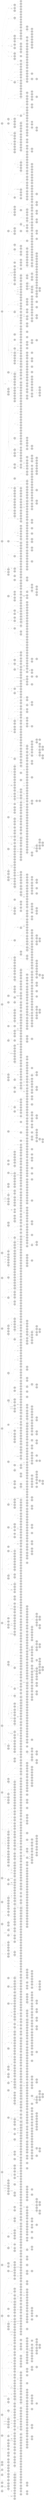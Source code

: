 digraph {
	rankdir = LR;
	ordering = out;
	edge [arrowsize=0.4,fontsize=10]
	node28612902 [label="",style=filled,fillcolor=lightgrey,shape=circle,width=.1,height=.1];
//------leaves------
	node360B596A [label="[Ljava.lang.Object;@75dbfa7b",shape=point,style=filled,fillcolor=lightgrey,shape=circle,width=.07,height=.07]
	node2F735724 [label="[Ljava.lang.Object;@e7b42f1",shape=point,style=filled,fillcolor=lightgrey,shape=circle,width=.07,height=.07]
	node62578A5D [label="[Ljava.lang.Object;@4875bc4e",shape=point,style=filled,fillcolor=lightgrey,shape=circle,width=.07,height=.07]
	node7D0A1813 [label="[Ljava.lang.Object;@29b2b189",shape=point,style=filled,fillcolor=lightgrey,shape=circle,width=.07,height=.07]
	node77E9C380 [label="[Ljava.lang.Object;@121b86ff",shape=point,style=filled,fillcolor=lightgrey,shape=circle,width=.07,height=.07]
	node3FFCDE2F [label="[Ljava.lang.Object;@3fe0ea0",shape=point,style=filled,fillcolor=lightgrey,shape=circle,width=.07,height=.07]
	node3AB2289C [label="[Ljava.lang.Object;@74d07d4b",shape=point,style=filled,fillcolor=lightgrey,shape=circle,width=.07,height=.07]
	node2D84D858 [label="[Ljava.lang.Object;@5e7c5846",shape=point,style=filled,fillcolor=lightgrey,shape=circle,width=.07,height=.07]
	node75216DDD [label="[Ljava.lang.Object;@2ec6c17",shape=point,style=filled,fillcolor=lightgrey,shape=circle,width=.07,height=.07]
	node9A1320A [label="[Ljava.lang.Object;@35a3e510",shape=point,style=filled,fillcolor=lightgrey,shape=circle,width=.07,height=.07]
	node4B1239FC [label="[Ljava.lang.Object;@2aff685d",shape=point,style=filled,fillcolor=lightgrey,shape=circle,width=.07,height=.07]
	node2ACE3E6A [label="[Ljava.lang.Object;@efd546",shape=point,style=filled,fillcolor=lightgrey,shape=circle,width=.07,height=.07]
	node5AE8C17E [label="[Ljava.lang.Object;@b84f7fe",shape=point,style=filled,fillcolor=lightgrey,shape=circle,width=.07,height=.07]
	node50E2B58A [label="[Ljava.lang.Object;@2e590f35",shape=point,style=filled,fillcolor=lightgrey,shape=circle,width=.07,height=.07]
	node32A6D8B1 [label="[Ljava.lang.Object;@1e31e21c",shape=point,style=filled,fillcolor=lightgrey,shape=circle,width=.07,height=.07]
	node5BBA5AB5 [label="[Ljava.lang.Object;@3d7cd650",shape=point,style=filled,fillcolor=lightgrey,shape=circle,width=.07,height=.07]
	node391BF21E [label="[Ljava.lang.Object;@282bc623",shape=point,style=filled,fillcolor=lightgrey,shape=circle,width=.07,height=.07]
	node21CD4E61 [label="[Ljava.lang.Object;@7a58d25e",shape=point,style=filled,fillcolor=lightgrey,shape=circle,width=.07,height=.07]
	node1CB55409 [label="[Ljava.lang.Object;@6a599362",shape=point,style=filled,fillcolor=lightgrey,shape=circle,width=.07,height=.07]
	node21AC760E [label="[Ljava.lang.Object;@1dda8a47",shape=point,style=filled,fillcolor=lightgrey,shape=circle,width=.07,height=.07]
	node2B7980E9 [label="[Ljava.lang.Object;@d9dd467",shape=point,style=filled,fillcolor=lightgrey,shape=circle,width=.07,height=.07]
	node4F43DFDC [label="[Ljava.lang.Object;@602ecc1",shape=point,style=filled,fillcolor=lightgrey,shape=circle,width=.07,height=.07]
	node611B4A20 [label="[Ljava.lang.Object;@2468488",shape=point,style=filled,fillcolor=lightgrey,shape=circle,width=.07,height=.07]
	node53AA1623 [label="[Ljava.lang.Object;@425f8c73",shape=point,style=filled,fillcolor=lightgrey,shape=circle,width=.07,height=.07]
	node792E8452 [label="[Ljava.lang.Object;@4ffa2d3b",shape=point,style=filled,fillcolor=lightgrey,shape=circle,width=.07,height=.07]
	node4C6221E9 [label="[Ljava.lang.Object;@72e00002",shape=point,style=filled,fillcolor=lightgrey,shape=circle,width=.07,height=.07]
	node7FE10618 [label="[Ljava.lang.Object;@616c7f2a",shape=point,style=filled,fillcolor=lightgrey,shape=circle,width=.07,height=.07]
	node3C5C6787 [label="[Ljava.lang.Object;@4e4e801e",shape=point,style=filled,fillcolor=lightgrey,shape=circle,width=.07,height=.07]
	node39689E09 [label="[Ljava.lang.Object;@3b7f3321",shape=point,style=filled,fillcolor=lightgrey,shape=circle,width=.07,height=.07]
	node64400B96 [label="[Ljava.lang.Object;@5e343970",shape=point,style=filled,fillcolor=lightgrey,shape=circle,width=.07,height=.07]
	node23517C69 [label="[Ljava.lang.Object;@6175b519",shape=point,style=filled,fillcolor=lightgrey,shape=circle,width=.07,height=.07]
	node50D1E1A [label="[Ljava.lang.Object;@7a0d5872",shape=point,style=filled,fillcolor=lightgrey,shape=circle,width=.07,height=.07]
	node5297C16E [label="[Ljava.lang.Object;@1e867b58",shape=point,style=filled,fillcolor=lightgrey,shape=circle,width=.07,height=.07]
	node73164B5C [label="[Ljava.lang.Object;@63484384",shape=point,style=filled,fillcolor=lightgrey,shape=circle,width=.07,height=.07]
	nodeFB87232 [label="[Ljava.lang.Object;@22c98426",shape=point,style=filled,fillcolor=lightgrey,shape=circle,width=.07,height=.07]
	node63447788 [label="[Ljava.lang.Object;@42b14c07",shape=point,style=filled,fillcolor=lightgrey,shape=circle,width=.07,height=.07]
	nodeED49F81 [label="[Ljava.lang.Object;@60d2d2c9",shape=point,style=filled,fillcolor=lightgrey,shape=circle,width=.07,height=.07]
	node206A116C [label="[Ljava.lang.Object;@68f3b012",shape=point,style=filled,fillcolor=lightgrey,shape=circle,width=.07,height=.07]
	node42F1021A [label="[Ljava.lang.Object;@3443d417",shape=point,style=filled,fillcolor=lightgrey,shape=circle,width=.07,height=.07]
	node44D25282 [label="[Ljava.lang.Object;@3154192a",shape=point,style=filled,fillcolor=lightgrey,shape=circle,width=.07,height=.07]
	node7B7F2CC8 [label="[Ljava.lang.Object;@5136bcdc",shape=point,style=filled,fillcolor=lightgrey,shape=circle,width=.07,height=.07]
	node726B23A [label="[Ljava.lang.Object;@162a66bd",shape=point,style=filled,fillcolor=lightgrey,shape=circle,width=.07,height=.07]
	node143101DC [label="[Ljava.lang.Object;@70059fda",shape=point,style=filled,fillcolor=lightgrey,shape=circle,width=.07,height=.07]
	node42804482 [label="[Ljava.lang.Object;@75adde1",shape=point,style=filled,fillcolor=lightgrey,shape=circle,width=.07,height=.07]
	node1B791337 [label="[Ljava.lang.Object;@47deb4cd",shape=point,style=filled,fillcolor=lightgrey,shape=circle,width=.07,height=.07]
	node73A5CE0 [label="[Ljava.lang.Object;@56de2c33",shape=point,style=filled,fillcolor=lightgrey,shape=circle,width=.07,height=.07]
	node56D7D74 [label="[Ljava.lang.Object;@3727c9c8",shape=point,style=filled,fillcolor=lightgrey,shape=circle,width=.07,height=.07]
	node62AF5E90 [label="[Ljava.lang.Object;@45374942",shape=point,style=filled,fillcolor=lightgrey,shape=circle,width=.07,height=.07]
	node2B5F0A4D [label="[Ljava.lang.Object;@22bfef67",shape=point,style=filled,fillcolor=lightgrey,shape=circle,width=.07,height=.07]
	node3A7C7E7E [label="[Ljava.lang.Object;@457e5d2a",shape=point,style=filled,fillcolor=lightgrey,shape=circle,width=.07,height=.07]
	node16A03AAA [label="[Ljava.lang.Object;@4b393bce",shape=point,style=filled,fillcolor=lightgrey,shape=circle,width=.07,height=.07]
	node126F2359 [label="[Ljava.lang.Object;@254fbb33",shape=point,style=filled,fillcolor=lightgrey,shape=circle,width=.07,height=.07]
	node32ADB05A [label="[Ljava.lang.Object;@30481a8a",shape=point,style=filled,fillcolor=lightgrey,shape=circle,width=.07,height=.07]
	node5B568231 [label="[Ljava.lang.Object;@3183c4b",shape=point,style=filled,fillcolor=lightgrey,shape=circle,width=.07,height=.07]
	node5C686312 [label="[Ljava.lang.Object;@2c84ae5f",shape=point,style=filled,fillcolor=lightgrey,shape=circle,width=.07,height=.07]
	node432CF6F4 [label="[Ljava.lang.Object;@19460be",shape=point,style=filled,fillcolor=lightgrey,shape=circle,width=.07,height=.07]
	node1E7BE36D [label="[Ljava.lang.Object;@170450ab",shape=point,style=filled,fillcolor=lightgrey,shape=circle,width=.07,height=.07]
	node33BB9FE9 [label="[Ljava.lang.Object;@118898b0",shape=point,style=filled,fillcolor=lightgrey,shape=circle,width=.07,height=.07]
	node50A96167 [label="[Ljava.lang.Object;@651df2d1",shape=point,style=filled,fillcolor=lightgrey,shape=circle,width=.07,height=.07]
	nodeAB67D4C [label="[Ljava.lang.Object;@5f2e29b2",shape=point,style=filled,fillcolor=lightgrey,shape=circle,width=.07,height=.07]
	node4417C969 [label="[Ljava.lang.Object;@4e963040",shape=point,style=filled,fillcolor=lightgrey,shape=circle,width=.07,height=.07]
	node777378C3 [label="[Ljava.lang.Object;@59bebc26",shape=point,style=filled,fillcolor=lightgrey,shape=circle,width=.07,height=.07]
	node23186AF9 [label="[Ljava.lang.Object;@5cf35aea",shape=point,style=filled,fillcolor=lightgrey,shape=circle,width=.07,height=.07]
	node302A84D7 [label="[Ljava.lang.Object;@1cd95178",shape=point,style=filled,fillcolor=lightgrey,shape=circle,width=.07,height=.07]
	node7CF6AFB8 [label="[Ljava.lang.Object;@3a149ec6",shape=point,style=filled,fillcolor=lightgrey,shape=circle,width=.07,height=.07]
	node5E7CA96F [label="[Ljava.lang.Object;@8786149",shape=point,style=filled,fillcolor=lightgrey,shape=circle,width=.07,height=.07]
	node41BA8491 [label="[Ljava.lang.Object;@5fc6c0ce",shape=point,style=filled,fillcolor=lightgrey,shape=circle,width=.07,height=.07]
	node644A3D88 [label="[Ljava.lang.Object;@2ff36a61",shape=point,style=filled,fillcolor=lightgrey,shape=circle,width=.07,height=.07]
	node3AF8ED02 [label="[Ljava.lang.Object;@53d19a23",shape=point,style=filled,fillcolor=lightgrey,shape=circle,width=.07,height=.07]
	node66425BAC [label="[Ljava.lang.Object;@52d68567",shape=point,style=filled,fillcolor=lightgrey,shape=circle,width=.07,height=.07]
	node2FBBF2C2 [label="[Ljava.lang.Object;@70e47594",shape=point,style=filled,fillcolor=lightgrey,shape=circle,width=.07,height=.07]
	node48FDF1F [label="[Ljava.lang.Object;@62148f54",shape=point,style=filled,fillcolor=lightgrey,shape=circle,width=.07,height=.07]
	node12C95C36 [label="[Ljava.lang.Object;@41d2c32e",shape=point,style=filled,fillcolor=lightgrey,shape=circle,width=.07,height=.07]
	node3B5F9B2C [label="[Ljava.lang.Object;@7d77cd3c",shape=point,style=filled,fillcolor=lightgrey,shape=circle,width=.07,height=.07]
	node25071648 [label="[Ljava.lang.Object;@721b7a75",shape=point,style=filled,fillcolor=lightgrey,shape=circle,width=.07,height=.07]
	node35DA09E1 [label="[Ljava.lang.Object;@76873c4b",shape=point,style=filled,fillcolor=lightgrey,shape=circle,width=.07,height=.07]
	node6BAFD185 [label="[Ljava.lang.Object;@42ced657",shape=point,style=filled,fillcolor=lightgrey,shape=circle,width=.07,height=.07]
	node27BE4AEE [label="[Ljava.lang.Object;@68945f36",shape=point,style=filled,fillcolor=lightgrey,shape=circle,width=.07,height=.07]
	node7D229858 [label="[Ljava.lang.Object;@496a85c5",shape=point,style=filled,fillcolor=lightgrey,shape=circle,width=.07,height=.07]
	node1CD65F3C [label="[Ljava.lang.Object;@56f1de7f",shape=point,style=filled,fillcolor=lightgrey,shape=circle,width=.07,height=.07]
	node3F786CA1 [label="[Ljava.lang.Object;@22218226",shape=point,style=filled,fillcolor=lightgrey,shape=circle,width=.07,height=.07]
	nodeCA016E1 [label="[Ljava.lang.Object;@547a232c",shape=point,style=filled,fillcolor=lightgrey,shape=circle,width=.07,height=.07]
	node289B5066 [label="[Ljava.lang.Object;@685c7e1",shape=point,style=filled,fillcolor=lightgrey,shape=circle,width=.07,height=.07]
	nodeA1EDECE [label="[Ljava.lang.Object;@ff8ffe2",shape=point,style=filled,fillcolor=lightgrey,shape=circle,width=.07,height=.07]
	node7D92961B [label="[Ljava.lang.Object;@5580fc87",shape=point,style=filled,fillcolor=lightgrey,shape=circle,width=.07,height=.07]
	node2994B057 [label="[Ljava.lang.Object;@61db4d68",shape=point,style=filled,fillcolor=lightgrey,shape=circle,width=.07,height=.07]
	node8903D06 [label="[Ljava.lang.Object;@5aa68c57",shape=point,style=filled,fillcolor=lightgrey,shape=circle,width=.07,height=.07]
	node56BC895C [label="[Ljava.lang.Object;@6d372eee",shape=point,style=filled,fillcolor=lightgrey,shape=circle,width=.07,height=.07]
	node64464643 [label="[Ljava.lang.Object;@a6caaa8",shape=point,style=filled,fillcolor=lightgrey,shape=circle,width=.07,height=.07]
	node38A834D0 [label="[Ljava.lang.Object;@6cbc2d75",shape=point,style=filled,fillcolor=lightgrey,shape=circle,width=.07,height=.07]
	node3A1E0AFF [label="[Ljava.lang.Object;@5548cefe",shape=point,style=filled,fillcolor=lightgrey,shape=circle,width=.07,height=.07]
	node2C3F6E33 [label="[Ljava.lang.Object;@21652944",shape=point,style=filled,fillcolor=lightgrey,shape=circle,width=.07,height=.07]
	node6B669665 [label="[Ljava.lang.Object;@78ca9ac9",shape=point,style=filled,fillcolor=lightgrey,shape=circle,width=.07,height=.07]
	node2FD33D15 [label="[Ljava.lang.Object;@27f40ea2",shape=point,style=filled,fillcolor=lightgrey,shape=circle,width=.07,height=.07]
	node787E7187 [label="[Ljava.lang.Object;@54cea093",shape=point,style=filled,fillcolor=lightgrey,shape=circle,width=.07,height=.07]
	node62C3048A [label="[Ljava.lang.Object;@6545976e",shape=point,style=filled,fillcolor=lightgrey,shape=circle,width=.07,height=.07]
	node6EBC2008 [label="[Ljava.lang.Object;@4f57df74",shape=point,style=filled,fillcolor=lightgrey,shape=circle,width=.07,height=.07]
	node35CA6540 [label="[Ljava.lang.Object;@7c7d7a70",shape=point,style=filled,fillcolor=lightgrey,shape=circle,width=.07,height=.07]
	node734EA997 [label="[Ljava.lang.Object;@21364f5",shape=point,style=filled,fillcolor=lightgrey,shape=circle,width=.07,height=.07]
	node6495E192 [label="[Ljava.lang.Object;@73acb98a",shape=point,style=filled,fillcolor=lightgrey,shape=circle,width=.07,height=.07]
	node7528B479 [label="[Ljava.lang.Object;@6c8542e5",shape=point,style=filled,fillcolor=lightgrey,shape=circle,width=.07,height=.07]
	node27D7B796 [label="[Ljava.lang.Object;@31213a0f",shape=point,style=filled,fillcolor=lightgrey,shape=circle,width=.07,height=.07]
	node19ADB2E [label="[Ljava.lang.Object;@47ce3392",shape=point,style=filled,fillcolor=lightgrey,shape=circle,width=.07,height=.07]
	node5D3F57FA [label="[Ljava.lang.Object;@6576ff10",shape=point,style=filled,fillcolor=lightgrey,shape=circle,width=.07,height=.07]
	node32621B3B [label="[Ljava.lang.Object;@406ec46",shape=point,style=filled,fillcolor=lightgrey,shape=circle,width=.07,height=.07]
	node23A1EBBB [label="[Ljava.lang.Object;@71fd1ea0",shape=point,style=filled,fillcolor=lightgrey,shape=circle,width=.07,height=.07]
	node53647867 [label="[Ljava.lang.Object;@6033da91",shape=point,style=filled,fillcolor=lightgrey,shape=circle,width=.07,height=.07]
	node4CE3091F [label="[Ljava.lang.Object;@55f2063d",shape=point,style=filled,fillcolor=lightgrey,shape=circle,width=.07,height=.07]
	node25A5FBA4 [label="[Ljava.lang.Object;@5b3c4ad3",shape=point,style=filled,fillcolor=lightgrey,shape=circle,width=.07,height=.07]
	nodeF431B5A [label="[Ljava.lang.Object;@4ac52761",shape=point,style=filled,fillcolor=lightgrey,shape=circle,width=.07,height=.07]
	node40B79D46 [label="[Ljava.lang.Object;@79643d51",shape=point,style=filled,fillcolor=lightgrey,shape=circle,width=.07,height=.07]
	node6E6A60EC [label="[Ljava.lang.Object;@d77ac6f",shape=point,style=filled,fillcolor=lightgrey,shape=circle,width=.07,height=.07]
	node71565D2A [label="[Ljava.lang.Object;@298068e4",shape=point,style=filled,fillcolor=lightgrey,shape=circle,width=.07,height=.07]
	node14500038 [label="[Ljava.lang.Object;@24f4d209",shape=point,style=filled,fillcolor=lightgrey,shape=circle,width=.07,height=.07]
	node678864B0 [label="[Ljava.lang.Object;@4d65f7ed",shape=point,style=filled,fillcolor=lightgrey,shape=circle,width=.07,height=.07]
	node59207FB9 [label="[Ljava.lang.Object;@5bc69a0e",shape=point,style=filled,fillcolor=lightgrey,shape=circle,width=.07,height=.07]
	node7FCFD822 [label="[Ljava.lang.Object;@1df782a9",shape=point,style=filled,fillcolor=lightgrey,shape=circle,width=.07,height=.07]
	node47F0EB19 [label="[Ljava.lang.Object;@28890f03",shape=point,style=filled,fillcolor=lightgrey,shape=circle,width=.07,height=.07]
	node2906DCF8 [label="[Ljava.lang.Object;@845f1bb",shape=point,style=filled,fillcolor=lightgrey,shape=circle,width=.07,height=.07]
	node48AD6B89 [label="[Ljava.lang.Object;@28bc9488",shape=point,style=filled,fillcolor=lightgrey,shape=circle,width=.07,height=.07]
	node37426C7B [label="[Ljava.lang.Object;@102d8b01",shape=point,style=filled,fillcolor=lightgrey,shape=circle,width=.07,height=.07]
	node337F4BAE [label="[Ljava.lang.Object;@7fab819d",shape=point,style=filled,fillcolor=lightgrey,shape=circle,width=.07,height=.07]
	node5BAE0BA7 [label="[Ljava.lang.Object;@2727e650",shape=point,style=filled,fillcolor=lightgrey,shape=circle,width=.07,height=.07]
	node6ECCFB21 [label="[Ljava.lang.Object;@4dc8280c",shape=point,style=filled,fillcolor=lightgrey,shape=circle,width=.07,height=.07]
	node6690E121 [label="[Ljava.lang.Object;@7e9d8ec5",shape=point,style=filled,fillcolor=lightgrey,shape=circle,width=.07,height=.07]
	node770177C4 [label="[Ljava.lang.Object;@7b85b960",shape=point,style=filled,fillcolor=lightgrey,shape=circle,width=.07,height=.07]
	node1A7DC6D8 [label="[Ljava.lang.Object;@88488f4",shape=point,style=filled,fillcolor=lightgrey,shape=circle,width=.07,height=.07]
	node74476177 [label="[Ljava.lang.Object;@225f9826",shape=point,style=filled,fillcolor=lightgrey,shape=circle,width=.07,height=.07]
	node56E0D1B3 [label="[Ljava.lang.Object;@7a0f20b3",shape=point,style=filled,fillcolor=lightgrey,shape=circle,width=.07,height=.07]
	node350CAA5C [label="[Ljava.lang.Object;@6b4c8a73",shape=point,style=filled,fillcolor=lightgrey,shape=circle,width=.07,height=.07]
	node3BF1A3E0 [label="[Ljava.lang.Object;@38780695",shape=point,style=filled,fillcolor=lightgrey,shape=circle,width=.07,height=.07]
	node68F6158C [label="[Ljava.lang.Object;@67e605f3",shape=point,style=filled,fillcolor=lightgrey,shape=circle,width=.07,height=.07]
	node513E544C [label="[Ljava.lang.Object;@298aac50",shape=point,style=filled,fillcolor=lightgrey,shape=circle,width=.07,height=.07]
	node71888698 [label="[Ljava.lang.Object;@2696dcc7",shape=point,style=filled,fillcolor=lightgrey,shape=circle,width=.07,height=.07]
	node529606D [label="[Ljava.lang.Object;@79bdb4b4",shape=point,style=filled,fillcolor=lightgrey,shape=circle,width=.07,height=.07]
	node4C34515D [label="[Ljava.lang.Object;@5c54dcf8",shape=point,style=filled,fillcolor=lightgrey,shape=circle,width=.07,height=.07]
	node12B0E517 [label="[Ljava.lang.Object;@6bcebe1",shape=point,style=filled,fillcolor=lightgrey,shape=circle,width=.07,height=.07]
	node686CECD2 [label="[Ljava.lang.Object;@12a54e3b",shape=point,style=filled,fillcolor=lightgrey,shape=circle,width=.07,height=.07]
	node7A88925 [label="[Ljava.lang.Object;@66aa99d2",shape=point,style=filled,fillcolor=lightgrey,shape=circle,width=.07,height=.07]
	node69AFE3A9 [label="[Ljava.lang.Object;@5143ac31",shape=point,style=filled,fillcolor=lightgrey,shape=circle,width=.07,height=.07]
	node1261E69D [label="[Ljava.lang.Object;@2037990a",shape=point,style=filled,fillcolor=lightgrey,shape=circle,width=.07,height=.07]
	node3693940E [label="[Ljava.lang.Object;@7afd84c9",shape=point,style=filled,fillcolor=lightgrey,shape=circle,width=.07,height=.07]
	node6735C005 [label="[Ljava.lang.Object;@7bd6fa20",shape=point,style=filled,fillcolor=lightgrey,shape=circle,width=.07,height=.07]
	node51CF22B0 [label="[Ljava.lang.Object;@47023f8c",shape=point,style=filled,fillcolor=lightgrey,shape=circle,width=.07,height=.07]
	nodeEFEEA81 [label="[Ljava.lang.Object;@42350684",shape=point,style=filled,fillcolor=lightgrey,shape=circle,width=.07,height=.07]
	node6AC776D0 [label="[Ljava.lang.Object;@3c6fda5b",shape=point,style=filled,fillcolor=lightgrey,shape=circle,width=.07,height=.07]
	node45BC95B5 [label="[Ljava.lang.Object;@2f57baa0",shape=point,style=filled,fillcolor=lightgrey,shape=circle,width=.07,height=.07]
	node7E77286C [label="[Ljava.lang.Object;@3c8888fb",shape=point,style=filled,fillcolor=lightgrey,shape=circle,width=.07,height=.07]
	node1D38B3E2 [label="[Ljava.lang.Object;@fa8885f",shape=point,style=filled,fillcolor=lightgrey,shape=circle,width=.07,height=.07]
	node48DBF58E [label="[Ljava.lang.Object;@30ec633e",shape=point,style=filled,fillcolor=lightgrey,shape=circle,width=.07,height=.07]
	node68937162 [label="[Ljava.lang.Object;@2332e65f",shape=point,style=filled,fillcolor=lightgrey,shape=circle,width=.07,height=.07]
	node34D21032 [label="[Ljava.lang.Object;@67f46005",shape=point,style=filled,fillcolor=lightgrey,shape=circle,width=.07,height=.07]
	node141F15F8 [label="[Ljava.lang.Object;@20ab193a",shape=point,style=filled,fillcolor=lightgrey,shape=circle,width=.07,height=.07]
	node4DCCE9D [label="[Ljava.lang.Object;@40ec724b",shape=point,style=filled,fillcolor=lightgrey,shape=circle,width=.07,height=.07]
	node2C300F7B [label="[Ljava.lang.Object;@542ab10e",shape=point,style=filled,fillcolor=lightgrey,shape=circle,width=.07,height=.07]
	node36602530 [label="[Ljava.lang.Object;@15bd779d",shape=point,style=filled,fillcolor=lightgrey,shape=circle,width=.07,height=.07]
	node39DAF986 [label="[Ljava.lang.Object;@38f98d72",shape=point,style=filled,fillcolor=lightgrey,shape=circle,width=.07,height=.07]
	nodeF8766F8 [label="[Ljava.lang.Object;@71f8f90a",shape=point,style=filled,fillcolor=lightgrey,shape=circle,width=.07,height=.07]
	node1F80287A [label="[Ljava.lang.Object;@6be6a4e5",shape=point,style=filled,fillcolor=lightgrey,shape=circle,width=.07,height=.07]
	node5F62AFC7 [label="[Ljava.lang.Object;@69e42d88",shape=point,style=filled,fillcolor=lightgrey,shape=circle,width=.07,height=.07]
	node77391B36 [label="[Ljava.lang.Object;@292658b8",shape=point,style=filled,fillcolor=lightgrey,shape=circle,width=.07,height=.07]
	node63F0C6CC [label="[Ljava.lang.Object;@2b302f57",shape=point,style=filled,fillcolor=lightgrey,shape=circle,width=.07,height=.07]
	node146F61AC [label="[Ljava.lang.Object;@f170801",shape=point,style=filled,fillcolor=lightgrey,shape=circle,width=.07,height=.07]
	node6A346989 [label="[Ljava.lang.Object;@40d4a90f",shape=point,style=filled,fillcolor=lightgrey,shape=circle,width=.07,height=.07]
	node2F59C2B8 [label="[Ljava.lang.Object;@18b98052",shape=point,style=filled,fillcolor=lightgrey,shape=circle,width=.07,height=.07]
	node5188DAED [label="[Ljava.lang.Object;@34f19d02",shape=point,style=filled,fillcolor=lightgrey,shape=circle,width=.07,height=.07]
	node55DCC526 [label="[Ljava.lang.Object;@1b374df",shape=point,style=filled,fillcolor=lightgrey,shape=circle,width=.07,height=.07]
	node16FB99B6 [label="[Ljava.lang.Object;@2eda0fe6",shape=point,style=filled,fillcolor=lightgrey,shape=circle,width=.07,height=.07]
	node1D1C0AEE [label="[Ljava.lang.Object;@793901e",shape=point,style=filled,fillcolor=lightgrey,shape=circle,width=.07,height=.07]
	node4D6F9F73 [label="[Ljava.lang.Object;@33340c07",shape=point,style=filled,fillcolor=lightgrey,shape=circle,width=.07,height=.07]
	node4E822BF5 [label="[Ljava.lang.Object;@558a515b",shape=point,style=filled,fillcolor=lightgrey,shape=circle,width=.07,height=.07]
	node642FC89E [label="[Ljava.lang.Object;@7768a428",shape=point,style=filled,fillcolor=lightgrey,shape=circle,width=.07,height=.07]
	node28EAF4B3 [label="[Ljava.lang.Object;@2fed787c",shape=point,style=filled,fillcolor=lightgrey,shape=circle,width=.07,height=.07]
	node359C2E27 [label="[Ljava.lang.Object;@7e78558",shape=point,style=filled,fillcolor=lightgrey,shape=circle,width=.07,height=.07]
	node78D7A67B [label="[Ljava.lang.Object;@3cbd1f85",shape=point,style=filled,fillcolor=lightgrey,shape=circle,width=.07,height=.07]
	node6884E323 [label="[Ljava.lang.Object;@5372762e",shape=point,style=filled,fillcolor=lightgrey,shape=circle,width=.07,height=.07]
	node1653F645 [label="[Ljava.lang.Object;@42c6823d",shape=point,style=filled,fillcolor=lightgrey,shape=circle,width=.07,height=.07]
	nodeD94FCBD [label="[Ljava.lang.Object;@4d173827",shape=point,style=filled,fillcolor=lightgrey,shape=circle,width=.07,height=.07]
	node447F0E1E [label="[Ljava.lang.Object;@325eabc6",shape=point,style=filled,fillcolor=lightgrey,shape=circle,width=.07,height=.07]
	node1885C824 [label="[Ljava.lang.Object;@6ca70d13",shape=point,style=filled,fillcolor=lightgrey,shape=circle,width=.07,height=.07]
	node5094F167 [label="[Ljava.lang.Object;@17536028",shape=point,style=filled,fillcolor=lightgrey,shape=circle,width=.07,height=.07]
	node21215E0E [label="[Ljava.lang.Object;@75ba00ac",shape=point,style=filled,fillcolor=lightgrey,shape=circle,width=.07,height=.07]
	node252D8B5 [label="[Ljava.lang.Object;@e0cbaf7",shape=point,style=filled,fillcolor=lightgrey,shape=circle,width=.07,height=.07]
	node25F65416 [label="[Ljava.lang.Object;@ec9f64",shape=point,style=filled,fillcolor=lightgrey,shape=circle,width=.07,height=.07]
	node146F78BC [label="[Ljava.lang.Object;@7f5fa3c4",shape=point,style=filled,fillcolor=lightgrey,shape=circle,width=.07,height=.07]
	node681E0EDD [label="[Ljava.lang.Object;@c6dbb05",shape=point,style=filled,fillcolor=lightgrey,shape=circle,width=.07,height=.07]
	node63A898AC [label="[Ljava.lang.Object;@61eb469e",shape=point,style=filled,fillcolor=lightgrey,shape=circle,width=.07,height=.07]
	node799BD498 [label="[Ljava.lang.Object;@18cfed3d",shape=point,style=filled,fillcolor=lightgrey,shape=circle,width=.07,height=.07]
	node3F057B70 [label="[Ljava.lang.Object;@46105b8",shape=point,style=filled,fillcolor=lightgrey,shape=circle,width=.07,height=.07]
	node23792EB8 [label="[Ljava.lang.Object;@44b889ef",shape=point,style=filled,fillcolor=lightgrey,shape=circle,width=.07,height=.07]
	node50F2A4F3 [label="[Ljava.lang.Object;@5cb23790",shape=point,style=filled,fillcolor=lightgrey,shape=circle,width=.07,height=.07]
	node3654CE50 [label="[Ljava.lang.Object;@3623ce84",shape=point,style=filled,fillcolor=lightgrey,shape=circle,width=.07,height=.07]
	node73B3318F [label="[Ljava.lang.Object;@3ef096de",shape=point,style=filled,fillcolor=lightgrey,shape=circle,width=.07,height=.07]
	node2E46E91E [label="[Ljava.lang.Object;@6b955bc",shape=point,style=filled,fillcolor=lightgrey,shape=circle,width=.07,height=.07]
	node6CEC33AD [label="[Ljava.lang.Object;@56900e88",shape=point,style=filled,fillcolor=lightgrey,shape=circle,width=.07,height=.07]
	node4F87035D [label="[Ljava.lang.Object;@3dfbba4",shape=point,style=filled,fillcolor=lightgrey,shape=circle,width=.07,height=.07]
	nodeE238129 [label="[Ljava.lang.Object;@58912a2b",shape=point,style=filled,fillcolor=lightgrey,shape=circle,width=.07,height=.07]
	node2FFB578F [label="[Ljava.lang.Object;@5187db4f",shape=point,style=filled,fillcolor=lightgrey,shape=circle,width=.07,height=.07]
	node43BF229F [label="[Ljava.lang.Object;@12ae88b1",shape=point,style=filled,fillcolor=lightgrey,shape=circle,width=.07,height=.07]
	node679CE244 [label="[Ljava.lang.Object;@82e105b",shape=point,style=filled,fillcolor=lightgrey,shape=circle,width=.07,height=.07]
	node32BF701B [label="[Ljava.lang.Object;@54328dfd",shape=point,style=filled,fillcolor=lightgrey,shape=circle,width=.07,height=.07]
	node543CDBFD [label="[Ljava.lang.Object;@2c68b5e9",shape=point,style=filled,fillcolor=lightgrey,shape=circle,width=.07,height=.07]
	node651E37D7 [label="[Ljava.lang.Object;@250313ec",shape=point,style=filled,fillcolor=lightgrey,shape=circle,width=.07,height=.07]
	node1752D782 [label="[Ljava.lang.Object;@7e7cef7c",shape=point,style=filled,fillcolor=lightgrey,shape=circle,width=.07,height=.07]
	node6AC8DFEB [label="[Ljava.lang.Object;@57e92d2d",shape=point,style=filled,fillcolor=lightgrey,shape=circle,width=.07,height=.07]
	node56860E95 [label="[Ljava.lang.Object;@4f981c36",shape=point,style=filled,fillcolor=lightgrey,shape=circle,width=.07,height=.07]
	node6303B5A9 [label="[Ljava.lang.Object;@7d9d7ca1",shape=point,style=filled,fillcolor=lightgrey,shape=circle,width=.07,height=.07]
	node1B892721 [label="[Ljava.lang.Object;@14ffe1ca",shape=point,style=filled,fillcolor=lightgrey,shape=circle,width=.07,height=.07]
	node6A2FA001 [label="[Ljava.lang.Object;@7cc1b191",shape=point,style=filled,fillcolor=lightgrey,shape=circle,width=.07,height=.07]
	node2EA32107 [label="[Ljava.lang.Object;@453974a8",shape=point,style=filled,fillcolor=lightgrey,shape=circle,width=.07,height=.07]
	node5281EBA6 [label="[Ljava.lang.Object;@23bd955e",shape=point,style=filled,fillcolor=lightgrey,shape=circle,width=.07,height=.07]
	node14A12337 [label="[Ljava.lang.Object;@1a33993f",shape=point,style=filled,fillcolor=lightgrey,shape=circle,width=.07,height=.07]
	node47B28D04 [label="[Ljava.lang.Object;@86ae7c9",shape=point,style=filled,fillcolor=lightgrey,shape=circle,width=.07,height=.07]
	node154FC568 [label="[Ljava.lang.Object;@13b34c9f",shape=point,style=filled,fillcolor=lightgrey,shape=circle,width=.07,height=.07]
	node403A2940 [label="[Ljava.lang.Object;@1f31ca21",shape=point,style=filled,fillcolor=lightgrey,shape=circle,width=.07,height=.07]
	node74BE382A [label="[Ljava.lang.Object;@7d605596",shape=point,style=filled,fillcolor=lightgrey,shape=circle,width=.07,height=.07]
	node6C010353 [label="[Ljava.lang.Object;@7d70ac30",shape=point,style=filled,fillcolor=lightgrey,shape=circle,width=.07,height=.07]
	node788AB4DC [label="[Ljava.lang.Object;@73982be",shape=point,style=filled,fillcolor=lightgrey,shape=circle,width=.07,height=.07]
	node63461291 [label="[Ljava.lang.Object;@1baf33e5",shape=point,style=filled,fillcolor=lightgrey,shape=circle,width=.07,height=.07]
	node362E4818 [label="[Ljava.lang.Object;@7d490011",shape=point,style=filled,fillcolor=lightgrey,shape=circle,width=.07,height=.07]
	node2E4857B3 [label="[Ljava.lang.Object;@4c1a7984",shape=point,style=filled,fillcolor=lightgrey,shape=circle,width=.07,height=.07]
	node8B09697 [label="[Ljava.lang.Object;@3d4c4618",shape=point,style=filled,fillcolor=lightgrey,shape=circle,width=.07,height=.07]
	node51D57BCD [label="[Ljava.lang.Object;@4e9cfe2a",shape=point,style=filled,fillcolor=lightgrey,shape=circle,width=.07,height=.07]
	node4294CD40 [label="[Ljava.lang.Object;@1db72f8c",shape=point,style=filled,fillcolor=lightgrey,shape=circle,width=.07,height=.07]
	node674624E4 [label="[Ljava.lang.Object;@4e02eb88",shape=point,style=filled,fillcolor=lightgrey,shape=circle,width=.07,height=.07]
	node2A98D1C5 [label="[Ljava.lang.Object;@e775055",shape=point,style=filled,fillcolor=lightgrey,shape=circle,width=.07,height=.07]
	node5840347B [label="[Ljava.lang.Object;@147ca50",shape=point,style=filled,fillcolor=lightgrey,shape=circle,width=.07,height=.07]
	node6DBD2544 [label="[Ljava.lang.Object;@59fc355e",shape=point,style=filled,fillcolor=lightgrey,shape=circle,width=.07,height=.07]
	node4631F6 [label="[Ljava.lang.Object;@3f6c6ee4",shape=point,style=filled,fillcolor=lightgrey,shape=circle,width=.07,height=.07]
	node3BFFFB48 [label="[Ljava.lang.Object;@3116fac",shape=point,style=filled,fillcolor=lightgrey,shape=circle,width=.07,height=.07]
	node32E937B9 [label="[Ljava.lang.Object;@6eae744e",shape=point,style=filled,fillcolor=lightgrey,shape=circle,width=.07,height=.07]
	node2A4FF768 [label="[Ljava.lang.Object;@222b9182",shape=point,style=filled,fillcolor=lightgrey,shape=circle,width=.07,height=.07]
	node59843E81 [label="[Ljava.lang.Object;@44152dfb",shape=point,style=filled,fillcolor=lightgrey,shape=circle,width=.07,height=.07]
	node11B466A6 [label="[Ljava.lang.Object;@6f6d4293",shape=point,style=filled,fillcolor=lightgrey,shape=circle,width=.07,height=.07]
	node17E509C9 [label="[Ljava.lang.Object;@7a72943b",shape=point,style=filled,fillcolor=lightgrey,shape=circle,width=.07,height=.07]
	node48414C85 [label="[Ljava.lang.Object;@4d3df6c4",shape=point,style=filled,fillcolor=lightgrey,shape=circle,width=.07,height=.07]
	node722905EB [label="[Ljava.lang.Object;@1c1494d9",shape=point,style=filled,fillcolor=lightgrey,shape=circle,width=.07,height=.07]
	node5EF3C6BA [label="[Ljava.lang.Object;@7c5a9076",shape=point,style=filled,fillcolor=lightgrey,shape=circle,width=.07,height=.07]
	node4666C44B [label="[Ljava.lang.Object;@7eec2202",shape=point,style=filled,fillcolor=lightgrey,shape=circle,width=.07,height=.07]
	node3EEAFD73 [label="[Ljava.lang.Object;@169b13f8",shape=point,style=filled,fillcolor=lightgrey,shape=circle,width=.07,height=.07]
	node66AFC9FC [label="[Ljava.lang.Object;@794c0b19",shape=point,style=filled,fillcolor=lightgrey,shape=circle,width=.07,height=.07]
	node10A46026 [label="[Ljava.lang.Object;@5e6ea519",shape=point,style=filled,fillcolor=lightgrey,shape=circle,width=.07,height=.07]
	node46966701 [label="[Ljava.lang.Object;@5f9bb809",shape=point,style=filled,fillcolor=lightgrey,shape=circle,width=.07,height=.07]
	node6C8D468C [label="[Ljava.lang.Object;@47e07069",shape=point,style=filled,fillcolor=lightgrey,shape=circle,width=.07,height=.07]
	node32BBA9FB [label="[Ljava.lang.Object;@30620455",shape=point,style=filled,fillcolor=lightgrey,shape=circle,width=.07,height=.07]
	node365D8DF3 [label="[Ljava.lang.Object;@72fad069",shape=point,style=filled,fillcolor=lightgrey,shape=circle,width=.07,height=.07]
	node1DE14BBC [label="[Ljava.lang.Object;@3d01a4f9",shape=point,style=filled,fillcolor=lightgrey,shape=circle,width=.07,height=.07]
	node67E994BF [label="[Ljava.lang.Object;@43b479b3",shape=point,style=filled,fillcolor=lightgrey,shape=circle,width=.07,height=.07]
	node541F66D2 [label="[Ljava.lang.Object;@648926c4",shape=point,style=filled,fillcolor=lightgrey,shape=circle,width=.07,height=.07]
	node4FEE1A86 [label="[Ljava.lang.Object;@2f779b29",shape=point,style=filled,fillcolor=lightgrey,shape=circle,width=.07,height=.07]
	nodeF141E3 [label="[Ljava.lang.Object;@2de3e83f",shape=point,style=filled,fillcolor=lightgrey,shape=circle,width=.07,height=.07]
	node1266FD2F [label="[Ljava.lang.Object;@15b9299",shape=point,style=filled,fillcolor=lightgrey,shape=circle,width=.07,height=.07]
	nodeBAF3508 [label="[Ljava.lang.Object;@393f8652",shape=point,style=filled,fillcolor=lightgrey,shape=circle,width=.07,height=.07]
	node1C158BDF [label="[Ljava.lang.Object;@41070d9e",shape=point,style=filled,fillcolor=lightgrey,shape=circle,width=.07,height=.07]
	node337277C3 [label="[Ljava.lang.Object;@76ba6ae9",shape=point,style=filled,fillcolor=lightgrey,shape=circle,width=.07,height=.07]
	node46C14C92 [label="[Ljava.lang.Object;@3fd3c229",shape=point,style=filled,fillcolor=lightgrey,shape=circle,width=.07,height=.07]
	node1FBF767F [label="[Ljava.lang.Object;@3a77ba43",shape=point,style=filled,fillcolor=lightgrey,shape=circle,width=.07,height=.07]
	node761EC443 [label="[Ljava.lang.Object;@57fd9223",shape=point,style=filled,fillcolor=lightgrey,shape=circle,width=.07,height=.07]
	node33150A2D [label="[Ljava.lang.Object;@34370bae",shape=point,style=filled,fillcolor=lightgrey,shape=circle,width=.07,height=.07]
	node340BFDB7 [label="[Ljava.lang.Object;@f5c0d9f",shape=point,style=filled,fillcolor=lightgrey,shape=circle,width=.07,height=.07]
	node14833A3B [label="[Ljava.lang.Object;@18e5297e",shape=point,style=filled,fillcolor=lightgrey,shape=circle,width=.07,height=.07]
	node73E88990 [label="[Ljava.lang.Object;@1cb75287",shape=point,style=filled,fillcolor=lightgrey,shape=circle,width=.07,height=.07]
	node11E8F1C8 [label="[Ljava.lang.Object;@20779452",shape=point,style=filled,fillcolor=lightgrey,shape=circle,width=.07,height=.07]
	node17642DC5 [label="[Ljava.lang.Object;@316166c4",shape=point,style=filled,fillcolor=lightgrey,shape=circle,width=.07,height=.07]
	node67D1B791 [label="[Ljava.lang.Object;@7b187a3d",shape=point,style=filled,fillcolor=lightgrey,shape=circle,width=.07,height=.07]
	node4D246A9E [label="[Ljava.lang.Object;@774962b8",shape=point,style=filled,fillcolor=lightgrey,shape=circle,width=.07,height=.07]
	node1D4E2EFF [label="[Ljava.lang.Object;@25bf66f9",shape=point,style=filled,fillcolor=lightgrey,shape=circle,width=.07,height=.07]
	node4B21984A [label="[Ljava.lang.Object;@77c16f34",shape=point,style=filled,fillcolor=lightgrey,shape=circle,width=.07,height=.07]
	node1B149EE5 [label="[Ljava.lang.Object;@45c2bbd0",shape=point,style=filled,fillcolor=lightgrey,shape=circle,width=.07,height=.07]
	node26698EA [label="[Ljava.lang.Object;@7e22ef5d",shape=point,style=filled,fillcolor=lightgrey,shape=circle,width=.07,height=.07]
	node417EA5CA [label="[Ljava.lang.Object;@11328a0e",shape=point,style=filled,fillcolor=lightgrey,shape=circle,width=.07,height=.07]
	node27A5E10A [label="[Ljava.lang.Object;@4e14baa4",shape=point,style=filled,fillcolor=lightgrey,shape=circle,width=.07,height=.07]
	node7AF00659 [label="[Ljava.lang.Object;@7f1791f3",shape=point,style=filled,fillcolor=lightgrey,shape=circle,width=.07,height=.07]
	node77B292AA [label="[Ljava.lang.Object;@1c18d762",shape=point,style=filled,fillcolor=lightgrey,shape=circle,width=.07,height=.07]
	node6620C876 [label="[Ljava.lang.Object;@25fb5548",shape=point,style=filled,fillcolor=lightgrey,shape=circle,width=.07,height=.07]
	node46BFB49F [label="[Ljava.lang.Object;@1c46d8ed",shape=point,style=filled,fillcolor=lightgrey,shape=circle,width=.07,height=.07]
	node7C45C06B [label="[Ljava.lang.Object;@3eb8bbe",shape=point,style=filled,fillcolor=lightgrey,shape=circle,width=.07,height=.07]
	node384BCC10 [label="[Ljava.lang.Object;@12e0fa44",shape=point,style=filled,fillcolor=lightgrey,shape=circle,width=.07,height=.07]
	node40F426EB [label="[Ljava.lang.Object;@1f9de330",shape=point,style=filled,fillcolor=lightgrey,shape=circle,width=.07,height=.07]
	node79D0979F [label="[Ljava.lang.Object;@6cf7603b",shape=point,style=filled,fillcolor=lightgrey,shape=circle,width=.07,height=.07]
	nodeDD5C030 [label="[Ljava.lang.Object;@7d2126d9",shape=point,style=filled,fillcolor=lightgrey,shape=circle,width=.07,height=.07]
	node302A8D [label="[Ljava.lang.Object;@57916408",shape=point,style=filled,fillcolor=lightgrey,shape=circle,width=.07,height=.07]
	node74E6FA8A [label="[Ljava.lang.Object;@851d21",shape=point,style=filled,fillcolor=lightgrey,shape=circle,width=.07,height=.07]
	node1602BFE [label="[Ljava.lang.Object;@5d0dbefe",shape=point,style=filled,fillcolor=lightgrey,shape=circle,width=.07,height=.07]
	node1EFC3D7F [label="[Ljava.lang.Object;@36384794",shape=point,style=filled,fillcolor=lightgrey,shape=circle,width=.07,height=.07]
	node3607B576 [label="[Ljava.lang.Object;@64d1706",shape=point,style=filled,fillcolor=lightgrey,shape=circle,width=.07,height=.07]
	node79A5C575 [label="[Ljava.lang.Object;@dd53932",shape=point,style=filled,fillcolor=lightgrey,shape=circle,width=.07,height=.07]
	node6F281FB [label="[Ljava.lang.Object;@68695304",shape=point,style=filled,fillcolor=lightgrey,shape=circle,width=.07,height=.07]
	node3F30BD11 [label="[Ljava.lang.Object;@1b081f6c",shape=point,style=filled,fillcolor=lightgrey,shape=circle,width=.07,height=.07]
	node967A8AF [label="[Ljava.lang.Object;@2bb42bf4",shape=point,style=filled,fillcolor=lightgrey,shape=circle,width=.07,height=.07]
	node1156C3A6 [label="[Ljava.lang.Object;@4a7e4d9f",shape=point,style=filled,fillcolor=lightgrey,shape=circle,width=.07,height=.07]
	node7E68A6AF [label="[Ljava.lang.Object;@7409d91d",shape=point,style=filled,fillcolor=lightgrey,shape=circle,width=.07,height=.07]
	node53E56FC9 [label="[Ljava.lang.Object;@6bcfd29f",shape=point,style=filled,fillcolor=lightgrey,shape=circle,width=.07,height=.07]
	node50294C97 [label="[Ljava.lang.Object;@6ad2b6be",shape=point,style=filled,fillcolor=lightgrey,shape=circle,width=.07,height=.07]
	node12B1070A [label="[Ljava.lang.Object;@77f64e9",shape=point,style=filled,fillcolor=lightgrey,shape=circle,width=.07,height=.07]
	node1D28DD65 [label="[Ljava.lang.Object;@62b0ff38",shape=point,style=filled,fillcolor=lightgrey,shape=circle,width=.07,height=.07]
	node78233D33 [label="[Ljava.lang.Object;@48756f2",shape=point,style=filled,fillcolor=lightgrey,shape=circle,width=.07,height=.07]
	node5F1F60F2 [label="[Ljava.lang.Object;@3a331d16",shape=point,style=filled,fillcolor=lightgrey,shape=circle,width=.07,height=.07]
	node5B1875C6 [label="[Ljava.lang.Object;@65169891",shape=point,style=filled,fillcolor=lightgrey,shape=circle,width=.07,height=.07]
	node41AA6C31 [label="[Ljava.lang.Object;@63d312bf",shape=point,style=filled,fillcolor=lightgrey,shape=circle,width=.07,height=.07]
	node7B7DFD46 [label="[Ljava.lang.Object;@2afe20a8",shape=point,style=filled,fillcolor=lightgrey,shape=circle,width=.07,height=.07]
	node38271A22 [label="[Ljava.lang.Object;@431aa173",shape=point,style=filled,fillcolor=lightgrey,shape=circle,width=.07,height=.07]
	node5799E39B [label="[Ljava.lang.Object;@c3962a0",shape=point,style=filled,fillcolor=lightgrey,shape=circle,width=.07,height=.07]
	nodeC4F8F0F [label="[Ljava.lang.Object;@1a48a6cc",shape=point,style=filled,fillcolor=lightgrey,shape=circle,width=.07,height=.07]
	node2D51B25 [label="[Ljava.lang.Object;@45be55bd",shape=point,style=filled,fillcolor=lightgrey,shape=circle,width=.07,height=.07]
	node35F99DF2 [label="[Ljava.lang.Object;@6ad82347",shape=point,style=filled,fillcolor=lightgrey,shape=circle,width=.07,height=.07]
	node407E110A [label="[Ljava.lang.Object;@77daa705",shape=point,style=filled,fillcolor=lightgrey,shape=circle,width=.07,height=.07]
	nodeE35B201 [label="[Ljava.lang.Object;@255c7a9b",shape=point,style=filled,fillcolor=lightgrey,shape=circle,width=.07,height=.07]
	node159AC97B [label="[Ljava.lang.Object;@37daa642",shape=point,style=filled,fillcolor=lightgrey,shape=circle,width=.07,height=.07]
	node145CAF02 [label="[Ljava.lang.Object;@521297b0",shape=point,style=filled,fillcolor=lightgrey,shape=circle,width=.07,height=.07]
	node11005D98 [label="[Ljava.lang.Object;@738a114c",shape=point,style=filled,fillcolor=lightgrey,shape=circle,width=.07,height=.07]
	node2DF9480 [label="[Ljava.lang.Object;@44b63c7c",shape=point,style=filled,fillcolor=lightgrey,shape=circle,width=.07,height=.07]
	node57C945EF [label="[Ljava.lang.Object;@746a2e2b",shape=point,style=filled,fillcolor=lightgrey,shape=circle,width=.07,height=.07]
	nodeA6FCFB2 [label="[Ljava.lang.Object;@7fcf475f",shape=point,style=filled,fillcolor=lightgrey,shape=circle,width=.07,height=.07]
	node62B48374 [label="[Ljava.lang.Object;@478ae27f",shape=point,style=filled,fillcolor=lightgrey,shape=circle,width=.07,height=.07]
	node33ECA763 [label="[Ljava.lang.Object;@369cebfe",shape=point,style=filled,fillcolor=lightgrey,shape=circle,width=.07,height=.07]
	node70F5717A [label="[Ljava.lang.Object;@607cfc01",shape=point,style=filled,fillcolor=lightgrey,shape=circle,width=.07,height=.07]
	node36FD98D2 [label="[Ljava.lang.Object;@676f46e8",shape=point,style=filled,fillcolor=lightgrey,shape=circle,width=.07,height=.07]
	node3CCA95DE [label="[Ljava.lang.Object;@3bd1eab2",shape=point,style=filled,fillcolor=lightgrey,shape=circle,width=.07,height=.07]
	node6130DE12 [label="[Ljava.lang.Object;@7c759cda",shape=point,style=filled,fillcolor=lightgrey,shape=circle,width=.07,height=.07]
	node14F982EF [label="[Ljava.lang.Object;@20c97eb8",shape=point,style=filled,fillcolor=lightgrey,shape=circle,width=.07,height=.07]
	node476EE4FD [label="[Ljava.lang.Object;@17ad2386",shape=point,style=filled,fillcolor=lightgrey,shape=circle,width=.07,height=.07]
	node4F9B2566 [label="[Ljava.lang.Object;@244cae93",shape=point,style=filled,fillcolor=lightgrey,shape=circle,width=.07,height=.07]
	node14B5FFEB [label="[Ljava.lang.Object;@6afa5fe8",shape=point,style=filled,fillcolor=lightgrey,shape=circle,width=.07,height=.07]
	node7CDCE7C4 [label="[Ljava.lang.Object;@3d25e6fa",shape=point,style=filled,fillcolor=lightgrey,shape=circle,width=.07,height=.07]
	node6D41C12 [label="[Ljava.lang.Object;@3ee9063f",shape=point,style=filled,fillcolor=lightgrey,shape=circle,width=.07,height=.07]
	node259024E1 [label="[Ljava.lang.Object;@3710149f",shape=point,style=filled,fillcolor=lightgrey,shape=circle,width=.07,height=.07]
	node1182AAE3 [label="[Ljava.lang.Object;@672c9e12",shape=point,style=filled,fillcolor=lightgrey,shape=circle,width=.07,height=.07]
	node43BF193A [label="[Ljava.lang.Object;@74bc593e",shape=point,style=filled,fillcolor=lightgrey,shape=circle,width=.07,height=.07]
	node70ED30F8 [label="[Ljava.lang.Object;@73b2fcf9",shape=point,style=filled,fillcolor=lightgrey,shape=circle,width=.07,height=.07]
	node48FF4D7C [label="[Ljava.lang.Object;@5e1c98f4",shape=point,style=filled,fillcolor=lightgrey,shape=circle,width=.07,height=.07]
	node47EF193F [label="[Ljava.lang.Object;@235e700f",shape=point,style=filled,fillcolor=lightgrey,shape=circle,width=.07,height=.07]
	node11785DB5 [label="[Ljava.lang.Object;@2b99bc56",shape=point,style=filled,fillcolor=lightgrey,shape=circle,width=.07,height=.07]
	node14807EFB [label="[Ljava.lang.Object;@440eaa6c",shape=point,style=filled,fillcolor=lightgrey,shape=circle,width=.07,height=.07]
	node1748C2AD [label="[Ljava.lang.Object;@71d5a71e",shape=point,style=filled,fillcolor=lightgrey,shape=circle,width=.07,height=.07]
	node66B57879 [label="[Ljava.lang.Object;@57d9e309",shape=point,style=filled,fillcolor=lightgrey,shape=circle,width=.07,height=.07]
	node6551EF5 [label="[Ljava.lang.Object;@5a64b476",shape=point,style=filled,fillcolor=lightgrey,shape=circle,width=.07,height=.07]
	node17DF79F3 [label="[Ljava.lang.Object;@f8601aa",shape=point,style=filled,fillcolor=lightgrey,shape=circle,width=.07,height=.07]
	node210A1419 [label="[Ljava.lang.Object;@5eb2d34a",shape=point,style=filled,fillcolor=lightgrey,shape=circle,width=.07,height=.07]
	node32CE298E [label="[Ljava.lang.Object;@d7af52c",shape=point,style=filled,fillcolor=lightgrey,shape=circle,width=.07,height=.07]
	node7CA18246 [label="[Ljava.lang.Object;@3441261b",shape=point,style=filled,fillcolor=lightgrey,shape=circle,width=.07,height=.07]
	node7780EB44 [label="[Ljava.lang.Object;@2d89b30d",shape=point,style=filled,fillcolor=lightgrey,shape=circle,width=.07,height=.07]
	node5D4AB748 [label="[Ljava.lang.Object;@60863304",shape=point,style=filled,fillcolor=lightgrey,shape=circle,width=.07,height=.07]
	node10AC3E9B [label="[Ljava.lang.Object;@70ddf658",shape=point,style=filled,fillcolor=lightgrey,shape=circle,width=.07,height=.07]
	node7825FFFC [label="[Ljava.lang.Object;@29eafdef",shape=point,style=filled,fillcolor=lightgrey,shape=circle,width=.07,height=.07]
	node58C356AF [label="[Ljava.lang.Object;@473314d9",shape=point,style=filled,fillcolor=lightgrey,shape=circle,width=.07,height=.07]
	node10BED9DC [label="[Ljava.lang.Object;@6e455ba1",shape=point,style=filled,fillcolor=lightgrey,shape=circle,width=.07,height=.07]
	node2CF11EE8 [label="[Ljava.lang.Object;@73bb5273",shape=point,style=filled,fillcolor=lightgrey,shape=circle,width=.07,height=.07]
	node152D05E1 [label="[Ljava.lang.Object;@5171ccb6",shape=point,style=filled,fillcolor=lightgrey,shape=circle,width=.07,height=.07]
	node75D38E2E [label="[Ljava.lang.Object;@5cd2622d",shape=point,style=filled,fillcolor=lightgrey,shape=circle,width=.07,height=.07]
	node21AD665B [label="[Ljava.lang.Object;@7ee60aa4",shape=point,style=filled,fillcolor=lightgrey,shape=circle,width=.07,height=.07]
	node17AD59A8 [label="[Ljava.lang.Object;@58a1827a",shape=point,style=filled,fillcolor=lightgrey,shape=circle,width=.07,height=.07]
	node1274A88B [label="[Ljava.lang.Object;@5c89334b",shape=point,style=filled,fillcolor=lightgrey,shape=circle,width=.07,height=.07]
	node2114416B [label="[Ljava.lang.Object;@75f2b561",shape=point,style=filled,fillcolor=lightgrey,shape=circle,width=.07,height=.07]
	node42756BA4 [label="[Ljava.lang.Object;@57731bca",shape=point,style=filled,fillcolor=lightgrey,shape=circle,width=.07,height=.07]
	node546F1756 [label="[Ljava.lang.Object;@3456f907",shape=point,style=filled,fillcolor=lightgrey,shape=circle,width=.07,height=.07]
	node5D979C62 [label="[Ljava.lang.Object;@12f56151",shape=point,style=filled,fillcolor=lightgrey,shape=circle,width=.07,height=.07]
	node3E0C11FE [label="[Ljava.lang.Object;@3d1149f9",shape=point,style=filled,fillcolor=lightgrey,shape=circle,width=.07,height=.07]
	node5C04A6B5 [label="[Ljava.lang.Object;@6542ab8d",shape=point,style=filled,fillcolor=lightgrey,shape=circle,width=.07,height=.07]
	node3B9FC53A [label="[Ljava.lang.Object;@cf61d31",shape=point,style=filled,fillcolor=lightgrey,shape=circle,width=.07,height=.07]
	node753E2314 [label="[Ljava.lang.Object;@550e0fd",shape=point,style=filled,fillcolor=lightgrey,shape=circle,width=.07,height=.07]
	node40235378 [label="[Ljava.lang.Object;@7c80d1d8",shape=point,style=filled,fillcolor=lightgrey,shape=circle,width=.07,height=.07]
	node78A26BDF [label="[Ljava.lang.Object;@7af72b3e",shape=point,style=filled,fillcolor=lightgrey,shape=circle,width=.07,height=.07]
	node20151F8B [label="[Ljava.lang.Object;@5ae11440",shape=point,style=filled,fillcolor=lightgrey,shape=circle,width=.07,height=.07]
	node31F67050 [label="[Ljava.lang.Object;@721b138b",shape=point,style=filled,fillcolor=lightgrey,shape=circle,width=.07,height=.07]
	node7AFAA304 [label="[Ljava.lang.Object;@28ebeb0f",shape=point,style=filled,fillcolor=lightgrey,shape=circle,width=.07,height=.07]
	node2A9D7AB2 [label="[Ljava.lang.Object;@30a321",shape=point,style=filled,fillcolor=lightgrey,shape=circle,width=.07,height=.07]
	node2FFDD2A0 [label="[Ljava.lang.Object;@58b9e7c3",shape=point,style=filled,fillcolor=lightgrey,shape=circle,width=.07,height=.07]
	node19B04E8C [label="[Ljava.lang.Object;@1c9ccf30",shape=point,style=filled,fillcolor=lightgrey,shape=circle,width=.07,height=.07]
	node5DB576D1 [label="[Ljava.lang.Object;@4aa5055b",shape=point,style=filled,fillcolor=lightgrey,shape=circle,width=.07,height=.07]
	node51FAF6AD [label="[Ljava.lang.Object;@2be556ed",shape=point,style=filled,fillcolor=lightgrey,shape=circle,width=.07,height=.07]
	node5D10BEBE [label="[Ljava.lang.Object;@3f7de79a",shape=point,style=filled,fillcolor=lightgrey,shape=circle,width=.07,height=.07]
	node39B42146 [label="[Ljava.lang.Object;@38674aa3",shape=point,style=filled,fillcolor=lightgrey,shape=circle,width=.07,height=.07]
	node605AF65F [label="[Ljava.lang.Object;@304b8cf9",shape=point,style=filled,fillcolor=lightgrey,shape=circle,width=.07,height=.07]
	node286D25A7 [label="[Ljava.lang.Object;@2add505b",shape=point,style=filled,fillcolor=lightgrey,shape=circle,width=.07,height=.07]
	node1D82B351 [label="[Ljava.lang.Object;@71c2c85c",shape=point,style=filled,fillcolor=lightgrey,shape=circle,width=.07,height=.07]
	node30438BDE [label="[Ljava.lang.Object;@70dc5a05",shape=point,style=filled,fillcolor=lightgrey,shape=circle,width=.07,height=.07]
	node784C6774 [label="[Ljava.lang.Object;@1f2bc009",shape=point,style=filled,fillcolor=lightgrey,shape=circle,width=.07,height=.07]
	node331AB549 [label="[Ljava.lang.Object;@2104dd5d",shape=point,style=filled,fillcolor=lightgrey,shape=circle,width=.07,height=.07]
	node3A6879CE [label="[Ljava.lang.Object;@7b82cd02",shape=point,style=filled,fillcolor=lightgrey,shape=circle,width=.07,height=.07]
	node1D548FC6 [label="[Ljava.lang.Object;@1a3d5704",shape=point,style=filled,fillcolor=lightgrey,shape=circle,width=.07,height=.07]
	node6362EB84 [label="[Ljava.lang.Object;@ee5d037",shape=point,style=filled,fillcolor=lightgrey,shape=circle,width=.07,height=.07]
	node37764492 [label="[Ljava.lang.Object;@4783a00f",shape=point,style=filled,fillcolor=lightgrey,shape=circle,width=.07,height=.07]
	node33C94DB0 [label="[Ljava.lang.Object;@138d5796",shape=point,style=filled,fillcolor=lightgrey,shape=circle,width=.07,height=.07]
	node16DAC3A1 [label="[Ljava.lang.Object;@4c838aad",shape=point,style=filled,fillcolor=lightgrey,shape=circle,width=.07,height=.07]
	node35DEEA40 [label="[Ljava.lang.Object;@4c162a8a",shape=point,style=filled,fillcolor=lightgrey,shape=circle,width=.07,height=.07]
	nodeC912F62 [label="[Ljava.lang.Object;@5c171abf",shape=point,style=filled,fillcolor=lightgrey,shape=circle,width=.07,height=.07]
	node1ED97797 [label="[Ljava.lang.Object;@63664cbc",shape=point,style=filled,fillcolor=lightgrey,shape=circle,width=.07,height=.07]
	node6609858D [label="[Ljava.lang.Object;@22fa911",shape=point,style=filled,fillcolor=lightgrey,shape=circle,width=.07,height=.07]
	node579F130C [label="[Ljava.lang.Object;@64db6ef",shape=point,style=filled,fillcolor=lightgrey,shape=circle,width=.07,height=.07]
	node2C426E46 [label="[Ljava.lang.Object;@53da3dfe",shape=point,style=filled,fillcolor=lightgrey,shape=circle,width=.07,height=.07]
	node7C7243FA [label="[Ljava.lang.Object;@17636855",shape=point,style=filled,fillcolor=lightgrey,shape=circle,width=.07,height=.07]
	node28EC04A1 [label="[Ljava.lang.Object;@2a5be98f",shape=point,style=filled,fillcolor=lightgrey,shape=circle,width=.07,height=.07]
	node445812AD [label="[Ljava.lang.Object;@4875fbb3",shape=point,style=filled,fillcolor=lightgrey,shape=circle,width=.07,height=.07]
	node743710 [label="[Ljava.lang.Object;@7596a100",shape=point,style=filled,fillcolor=lightgrey,shape=circle,width=.07,height=.07]
	node71DF1865 [label="[Ljava.lang.Object;@1690cd8e",shape=point,style=filled,fillcolor=lightgrey,shape=circle,width=.07,height=.07]
	node377DB4FB [label="[Ljava.lang.Object;@77238db5",shape=point,style=filled,fillcolor=lightgrey,shape=circle,width=.07,height=.07]
	node7E36BF04 [label="[Ljava.lang.Object;@6e5ae1f1",shape=point,style=filled,fillcolor=lightgrey,shape=circle,width=.07,height=.07]
	node345A5AAD [label="[Ljava.lang.Object;@5fff27b6",shape=point,style=filled,fillcolor=lightgrey,shape=circle,width=.07,height=.07]
	node147A7DD2 [label="[Ljava.lang.Object;@2d9643c5",shape=point,style=filled,fillcolor=lightgrey,shape=circle,width=.07,height=.07]
	node4B7FEBE8 [label="[Ljava.lang.Object;@6d1ba7a6",shape=point,style=filled,fillcolor=lightgrey,shape=circle,width=.07,height=.07]
	node2A48D33A [label="[Ljava.lang.Object;@35df25dd",shape=point,style=filled,fillcolor=lightgrey,shape=circle,width=.07,height=.07]
	node1CBB825 [label="[Ljava.lang.Object;@315d192d",shape=point,style=filled,fillcolor=lightgrey,shape=circle,width=.07,height=.07]
	node5D60CD3F [label="[Ljava.lang.Object;@11ddea83",shape=point,style=filled,fillcolor=lightgrey,shape=circle,width=.07,height=.07]
	node4D0B620D [label="[Ljava.lang.Object;@14468ef0",shape=point,style=filled,fillcolor=lightgrey,shape=circle,width=.07,height=.07]
	node4F94A072 [label="[Ljava.lang.Object;@3163d2f1",shape=point,style=filled,fillcolor=lightgrey,shape=circle,width=.07,height=.07]
	node276EC5DA [label="[Ljava.lang.Object;@7fffec9",shape=point,style=filled,fillcolor=lightgrey,shape=circle,width=.07,height=.07]
	node6D824974 [label="[Ljava.lang.Object;@4259ea6f",shape=point,style=filled,fillcolor=lightgrey,shape=circle,width=.07,height=.07]
	node1348B7EB [label="[Ljava.lang.Object;@6b390afd",shape=point,style=filled,fillcolor=lightgrey,shape=circle,width=.07,height=.07]
	node148F2707 [label="[Ljava.lang.Object;@1908bd6b",shape=point,style=filled,fillcolor=lightgrey,shape=circle,width=.07,height=.07]
	node4FA9B64E [label="[Ljava.lang.Object;@6c6423a4",shape=point,style=filled,fillcolor=lightgrey,shape=circle,width=.07,height=.07]
	node1BE8630 [label="[Ljava.lang.Object;@5d818089",shape=point,style=filled,fillcolor=lightgrey,shape=circle,width=.07,height=.07]
	node5F1846B1 [label="[Ljava.lang.Object;@122c37f5",shape=point,style=filled,fillcolor=lightgrey,shape=circle,width=.07,height=.07]
	node6756BC86 [label="[Ljava.lang.Object;@3602ed2d",shape=point,style=filled,fillcolor=lightgrey,shape=circle,width=.07,height=.07]
	node2BB20892 [label="[Ljava.lang.Object;@5852118e",shape=point,style=filled,fillcolor=lightgrey,shape=circle,width=.07,height=.07]
	nodeAB2348E [label="[Ljava.lang.Object;@2bf8cb70",shape=point,style=filled,fillcolor=lightgrey,shape=circle,width=.07,height=.07]
	node1035B005 [label="[Ljava.lang.Object;@58a31dec",shape=point,style=filled,fillcolor=lightgrey,shape=circle,width=.07,height=.07]
	node43AE5432 [label="[Ljava.lang.Object;@2e60a47c",shape=point,style=filled,fillcolor=lightgrey,shape=circle,width=.07,height=.07]
	node13E89C2D [label="[Ljava.lang.Object;@5364bfc1",shape=point,style=filled,fillcolor=lightgrey,shape=circle,width=.07,height=.07]
	node62DA7E5B [label="[Ljava.lang.Object;@49326538",shape=point,style=filled,fillcolor=lightgrey,shape=circle,width=.07,height=.07]
	node1EEC91C7 [label="[Ljava.lang.Object;@6800af6c",shape=point,style=filled,fillcolor=lightgrey,shape=circle,width=.07,height=.07]
	node59193C91 [label="[Ljava.lang.Object;@3d8992f",shape=point,style=filled,fillcolor=lightgrey,shape=circle,width=.07,height=.07]
	node7940523A [label="[Ljava.lang.Object;@14d6f9b1",shape=point,style=filled,fillcolor=lightgrey,shape=circle,width=.07,height=.07]
	node43BB20E [label="[Ljava.lang.Object;@43ed4247",shape=point,style=filled,fillcolor=lightgrey,shape=circle,width=.07,height=.07]
	node38C70982 [label="[Ljava.lang.Object;@1b7f645a",shape=point,style=filled,fillcolor=lightgrey,shape=circle,width=.07,height=.07]
	node420D1EF9 [label="[Ljava.lang.Object;@6b5b9385",shape=point,style=filled,fillcolor=lightgrey,shape=circle,width=.07,height=.07]
	node6BD01C75 [label="[Ljava.lang.Object;@bede8e1",shape=point,style=filled,fillcolor=lightgrey,shape=circle,width=.07,height=.07]
	node213DD5B3 [label="[Ljava.lang.Object;@16cdbdaa",shape=point,style=filled,fillcolor=lightgrey,shape=circle,width=.07,height=.07]
	node7D9528B2 [label="[Ljava.lang.Object;@19db7d01",shape=point,style=filled,fillcolor=lightgrey,shape=circle,width=.07,height=.07]
	node5604A3C4 [label="[Ljava.lang.Object;@2ddf6443",shape=point,style=filled,fillcolor=lightgrey,shape=circle,width=.07,height=.07]
	node795B19F2 [label="[Ljava.lang.Object;@3baa40ad",shape=point,style=filled,fillcolor=lightgrey,shape=circle,width=.07,height=.07]
	node48C3DE9F [label="[Ljava.lang.Object;@1e6856b8",shape=point,style=filled,fillcolor=lightgrey,shape=circle,width=.07,height=.07]
	node3FDD480E [label="[Ljava.lang.Object;@561bc870",shape=point,style=filled,fillcolor=lightgrey,shape=circle,width=.07,height=.07]
	node7AD30A [label="[Ljava.lang.Object;@5cfb982b",shape=point,style=filled,fillcolor=lightgrey,shape=circle,width=.07,height=.07]
	node9B33682 [label="[Ljava.lang.Object;@163378c",shape=point,style=filled,fillcolor=lightgrey,shape=circle,width=.07,height=.07]
	node57575629 [label="[Ljava.lang.Object;@57edb628",shape=point,style=filled,fillcolor=lightgrey,shape=circle,width=.07,height=.07]
	node47FA9D71 [label="[Ljava.lang.Object;@5f3d1d55",shape=point,style=filled,fillcolor=lightgrey,shape=circle,width=.07,height=.07]
	node32B6EE85 [label="[Ljava.lang.Object;@8d0420d",shape=point,style=filled,fillcolor=lightgrey,shape=circle,width=.07,height=.07]
	node1B524773 [label="[Ljava.lang.Object;@2c3236f9",shape=point,style=filled,fillcolor=lightgrey,shape=circle,width=.07,height=.07]
	node2975373C [label="[Ljava.lang.Object;@233fc835",shape=point,style=filled,fillcolor=lightgrey,shape=circle,width=.07,height=.07]
	node2A5F7AFE [label="[Ljava.lang.Object;@176704b2",shape=point,style=filled,fillcolor=lightgrey,shape=circle,width=.07,height=.07]
	node17AB0DB5 [label="[Ljava.lang.Object;@4a080115",shape=point,style=filled,fillcolor=lightgrey,shape=circle,width=.07,height=.07]
	node1B510A20 [label="[Ljava.lang.Object;@34bccf6c",shape=point,style=filled,fillcolor=lightgrey,shape=circle,width=.07,height=.07]
	node7BB5AAEB [label="[Ljava.lang.Object;@71bf1c21",shape=point,style=filled,fillcolor=lightgrey,shape=circle,width=.07,height=.07]
	node62AC083C [label="[Ljava.lang.Object;@30b97caa",shape=point,style=filled,fillcolor=lightgrey,shape=circle,width=.07,height=.07]
	node660D6AA4 [label="[Ljava.lang.Object;@6f5a2c50",shape=point,style=filled,fillcolor=lightgrey,shape=circle,width=.07,height=.07]
	node6D35246F [label="[Ljava.lang.Object;@1692494f",shape=point,style=filled,fillcolor=lightgrey,shape=circle,width=.07,height=.07]
	node1BC75973 [label="[Ljava.lang.Object;@2541cef7",shape=point,style=filled,fillcolor=lightgrey,shape=circle,width=.07,height=.07]
	node6113906C [label="[Ljava.lang.Object;@654f6530",shape=point,style=filled,fillcolor=lightgrey,shape=circle,width=.07,height=.07]
	node4462A42B [label="[Ljava.lang.Object;@6fffec26",shape=point,style=filled,fillcolor=lightgrey,shape=circle,width=.07,height=.07]
	node12129145 [label="[Ljava.lang.Object;@c6a00d2",shape=point,style=filled,fillcolor=lightgrey,shape=circle,width=.07,height=.07]
	node5D78AE88 [label="[Ljava.lang.Object;@4df6f7dd",shape=point,style=filled,fillcolor=lightgrey,shape=circle,width=.07,height=.07]
	node4B68CF9F [label="[Ljava.lang.Object;@17d82ab0",shape=point,style=filled,fillcolor=lightgrey,shape=circle,width=.07,height=.07]
	nodeFCCCA2D [label="[Ljava.lang.Object;@75fe9c16",shape=point,style=filled,fillcolor=lightgrey,shape=circle,width=.07,height=.07]
	node7867B101 [label="[Ljava.lang.Object;@2e3c8917",shape=point,style=filled,fillcolor=lightgrey,shape=circle,width=.07,height=.07]
	node47C8B35F [label="[Ljava.lang.Object;@4657899c",shape=point,style=filled,fillcolor=lightgrey,shape=circle,width=.07,height=.07]
	node37DC7EE [label="[Ljava.lang.Object;@49c382a7",shape=point,style=filled,fillcolor=lightgrey,shape=circle,width=.07,height=.07]
	node4B93828B [label="[Ljava.lang.Object;@31f2e90c",shape=point,style=filled,fillcolor=lightgrey,shape=circle,width=.07,height=.07]
	node5C5D0A6B [label="[Ljava.lang.Object;@95e6dfd",shape=point,style=filled,fillcolor=lightgrey,shape=circle,width=.07,height=.07]
	node5E8E2187 [label="[Ljava.lang.Object;@781209d3",shape=point,style=filled,fillcolor=lightgrey,shape=circle,width=.07,height=.07]
	node4CA84AE8 [label="[Ljava.lang.Object;@36e3f705",shape=point,style=filled,fillcolor=lightgrey,shape=circle,width=.07,height=.07]
	node19CE6A47 [label="[Ljava.lang.Object;@71fab43c",shape=point,style=filled,fillcolor=lightgrey,shape=circle,width=.07,height=.07]
	node7F0B5FE1 [label="[Ljava.lang.Object;@5679c4da",shape=point,style=filled,fillcolor=lightgrey,shape=circle,width=.07,height=.07]
	node3C0F1000 [label="[Ljava.lang.Object;@187018e9",shape=point,style=filled,fillcolor=lightgrey,shape=circle,width=.07,height=.07]
	node3D21B851 [label="[Ljava.lang.Object;@2566e43b",shape=point,style=filled,fillcolor=lightgrey,shape=circle,width=.07,height=.07]
	node61AD6F87 [label="[Ljava.lang.Object;@7982940b",shape=point,style=filled,fillcolor=lightgrey,shape=circle,width=.07,height=.07]
	node49D1485A [label="[Ljava.lang.Object;@5b042a67",shape=point,style=filled,fillcolor=lightgrey,shape=circle,width=.07,height=.07]
	node515FA7D7 [label="[Ljava.lang.Object;@3c10533b",shape=point,style=filled,fillcolor=lightgrey,shape=circle,width=.07,height=.07]
	node7FC04F7B [label="[Ljava.lang.Object;@5ed15f6",shape=point,style=filled,fillcolor=lightgrey,shape=circle,width=.07,height=.07]
	node29A07B83 [label="[Ljava.lang.Object;@17176c07",shape=point,style=filled,fillcolor=lightgrey,shape=circle,width=.07,height=.07]
	node6A515209 [label="[Ljava.lang.Object;@7feb810",shape=point,style=filled,fillcolor=lightgrey,shape=circle,width=.07,height=.07]
	node2D28B70F [label="[Ljava.lang.Object;@17391f9",shape=point,style=filled,fillcolor=lightgrey,shape=circle,width=.07,height=.07]
	node61524AC4 [label="[Ljava.lang.Object;@131e50c6",shape=point,style=filled,fillcolor=lightgrey,shape=circle,width=.07,height=.07]
	node7BE61D65 [label="[Ljava.lang.Object;@6687a7b9",shape=point,style=filled,fillcolor=lightgrey,shape=circle,width=.07,height=.07]
	node15F0C5C7 [label="[Ljava.lang.Object;@74093fdf",shape=point,style=filled,fillcolor=lightgrey,shape=circle,width=.07,height=.07]
	node3FCF090E [label="[Ljava.lang.Object;@642ecb21",shape=point,style=filled,fillcolor=lightgrey,shape=circle,width=.07,height=.07]
	node7763F49E [label="[Ljava.lang.Object;@4aa9ca6a",shape=point,style=filled,fillcolor=lightgrey,shape=circle,width=.07,height=.07]
	nodeDE93D48 [label="[Ljava.lang.Object;@1f0c9817",shape=point,style=filled,fillcolor=lightgrey,shape=circle,width=.07,height=.07]
	node77A3586C [label="[Ljava.lang.Object;@735d3668",shape=point,style=filled,fillcolor=lightgrey,shape=circle,width=.07,height=.07]
	node379A4636 [label="[Ljava.lang.Object;@4c2dbcf2",shape=point,style=filled,fillcolor=lightgrey,shape=circle,width=.07,height=.07]
	node2120FD23 [label="[Ljava.lang.Object;@3b547119",shape=point,style=filled,fillcolor=lightgrey,shape=circle,width=.07,height=.07]
	node5E9A2BB3 [label="[Ljava.lang.Object;@7ff1c6be",shape=point,style=filled,fillcolor=lightgrey,shape=circle,width=.07,height=.07]
	node599EF586 [label="[Ljava.lang.Object;@41da9b15",shape=point,style=filled,fillcolor=lightgrey,shape=circle,width=.07,height=.07]
	node4E92F72E [label="[Ljava.lang.Object;@3f270c74",shape=point,style=filled,fillcolor=lightgrey,shape=circle,width=.07,height=.07]
	node11BBFCD3 [label="[Ljava.lang.Object;@4acdfc2",shape=point,style=filled,fillcolor=lightgrey,shape=circle,width=.07,height=.07]
	node5D5E63FE [label="[Ljava.lang.Object;@5a1d808d",shape=point,style=filled,fillcolor=lightgrey,shape=circle,width=.07,height=.07]
	node140EB279 [label="[Ljava.lang.Object;@76be2df5",shape=point,style=filled,fillcolor=lightgrey,shape=circle,width=.07,height=.07]
	node5851E14F [label="[Ljava.lang.Object;@6efe1b20",shape=point,style=filled,fillcolor=lightgrey,shape=circle,width=.07,height=.07]
	nodeF02E1FC [label="[Ljava.lang.Object;@8d4a46c",shape=point,style=filled,fillcolor=lightgrey,shape=circle,width=.07,height=.07]
	node5F5877A0 [label="[Ljava.lang.Object;@41614070",shape=point,style=filled,fillcolor=lightgrey,shape=circle,width=.07,height=.07]
	node59F444A1 [label="[Ljava.lang.Object;@742e6c37",shape=point,style=filled,fillcolor=lightgrey,shape=circle,width=.07,height=.07]
	node6857E065 [label="[Ljava.lang.Object;@237e4fdf",shape=point,style=filled,fillcolor=lightgrey,shape=circle,width=.07,height=.07]
	node58D4D65D [label="[Ljava.lang.Object;@5f1c46a4",shape=point,style=filled,fillcolor=lightgrey,shape=circle,width=.07,height=.07]
	node89FC1EA [label="[Ljava.lang.Object;@594e7791",shape=point,style=filled,fillcolor=lightgrey,shape=circle,width=.07,height=.07]
	node27D634DB [label="[Ljava.lang.Object;@1ac27fe3",shape=point,style=filled,fillcolor=lightgrey,shape=circle,width=.07,height=.07]
	node6CA47DC0 [label="[Ljava.lang.Object;@46fc6d3a",shape=point,style=filled,fillcolor=lightgrey,shape=circle,width=.07,height=.07]
	node501AF9D2 [label="[Ljava.lang.Object;@592eb955",shape=point,style=filled,fillcolor=lightgrey,shape=circle,width=.07,height=.07]
	node16AB95CD [label="[Ljava.lang.Object;@339bbf9f",shape=point,style=filled,fillcolor=lightgrey,shape=circle,width=.07,height=.07]
	node34481457 [label="[Ljava.lang.Object;@1800f79a",shape=point,style=filled,fillcolor=lightgrey,shape=circle,width=.07,height=.07]
	node524F0CAA [label="[Ljava.lang.Object;@3c46263b",shape=point,style=filled,fillcolor=lightgrey,shape=circle,width=.07,height=.07]
	node48586748 [label="[Ljava.lang.Object;@57fbe5fe",shape=point,style=filled,fillcolor=lightgrey,shape=circle,width=.07,height=.07]
	node7DFB89F7 [label="[Ljava.lang.Object;@70811f8d",shape=point,style=filled,fillcolor=lightgrey,shape=circle,width=.07,height=.07]
	node7BE844F2 [label="[Ljava.lang.Object;@73349a64",shape=point,style=filled,fillcolor=lightgrey,shape=circle,width=.07,height=.07]
	node52A101C4 [label="[Ljava.lang.Object;@2a24116a",shape=point,style=filled,fillcolor=lightgrey,shape=circle,width=.07,height=.07]
	node13520F08 [label="[Ljava.lang.Object;@44e240bc",shape=point,style=filled,fillcolor=lightgrey,shape=circle,width=.07,height=.07]
	node1E97D6C5 [label="[Ljava.lang.Object;@14323b3c",shape=point,style=filled,fillcolor=lightgrey,shape=circle,width=.07,height=.07]
	node171B5CFD [label="[Ljava.lang.Object;@412a1902",shape=point,style=filled,fillcolor=lightgrey,shape=circle,width=.07,height=.07]
	node61ABDE1C [label="[Ljava.lang.Object;@64c5e2ce",shape=point,style=filled,fillcolor=lightgrey,shape=circle,width=.07,height=.07]
	node29F4B61F [label="[Ljava.lang.Object;@3887582a",shape=point,style=filled,fillcolor=lightgrey,shape=circle,width=.07,height=.07]
	node7E32A18 [label="[Ljava.lang.Object;@4cfb7bb8",shape=point,style=filled,fillcolor=lightgrey,shape=circle,width=.07,height=.07]
	node40337876 [label="[Ljava.lang.Object;@42f72e52",shape=point,style=filled,fillcolor=lightgrey,shape=circle,width=.07,height=.07]
	node5CDA7FFE [label="[Ljava.lang.Object;@4b6bf966",shape=point,style=filled,fillcolor=lightgrey,shape=circle,width=.07,height=.07]
	node10C0C8B5 [label="[Ljava.lang.Object;@6bbef141",shape=point,style=filled,fillcolor=lightgrey,shape=circle,width=.07,height=.07]
	node64944647 [label="[Ljava.lang.Object;@7020337a",shape=point,style=filled,fillcolor=lightgrey,shape=circle,width=.07,height=.07]
	node66B3C8AB [label="[Ljava.lang.Object;@7a9b19c5",shape=point,style=filled,fillcolor=lightgrey,shape=circle,width=.07,height=.07]
	node3C7BDEAF [label="[Ljava.lang.Object;@4d3191b9",shape=point,style=filled,fillcolor=lightgrey,shape=circle,width=.07,height=.07]
	node35BFFE24 [label="[Ljava.lang.Object;@17c89c67",shape=point,style=filled,fillcolor=lightgrey,shape=circle,width=.07,height=.07]
	node7524B697 [label="[Ljava.lang.Object;@34595dd3",shape=point,style=filled,fillcolor=lightgrey,shape=circle,width=.07,height=.07]
	node7EDDDBA2 [label="[Ljava.lang.Object;@2da55bba",shape=point,style=filled,fillcolor=lightgrey,shape=circle,width=.07,height=.07]
	node7D65C097 [label="[Ljava.lang.Object;@3acbd2d",shape=point,style=filled,fillcolor=lightgrey,shape=circle,width=.07,height=.07]
	node133C7631 [label="[Ljava.lang.Object;@14439767",shape=point,style=filled,fillcolor=lightgrey,shape=circle,width=.07,height=.07]
	node47719C00 [label="[Ljava.lang.Object;@21521416",shape=point,style=filled,fillcolor=lightgrey,shape=circle,width=.07,height=.07]
	node51AF73F3 [label="[Ljava.lang.Object;@59df3e0e",shape=point,style=filled,fillcolor=lightgrey,shape=circle,width=.07,height=.07]
	node120538A9 [label="[Ljava.lang.Object;@23c66c5b",shape=point,style=filled,fillcolor=lightgrey,shape=circle,width=.07,height=.07]
	node95CB33B [label="[Ljava.lang.Object;@29d3c350",shape=point,style=filled,fillcolor=lightgrey,shape=circle,width=.07,height=.07]
	node122876B3 [label="[Ljava.lang.Object;@29c6419",shape=point,style=filled,fillcolor=lightgrey,shape=circle,width=.07,height=.07]
	node6E35CA1A [label="[Ljava.lang.Object;@594b4dcf",shape=point,style=filled,fillcolor=lightgrey,shape=circle,width=.07,height=.07]
	node88725BB [label="[Ljava.lang.Object;@69da241e",shape=point,style=filled,fillcolor=lightgrey,shape=circle,width=.07,height=.07]
	node297F5625 [label="[Ljava.lang.Object;@2ad953f0",shape=point,style=filled,fillcolor=lightgrey,shape=circle,width=.07,height=.07]
	node1BC201ED [label="[Ljava.lang.Object;@23803c5f",shape=point,style=filled,fillcolor=lightgrey,shape=circle,width=.07,height=.07]
	node701D8874 [label="[Ljava.lang.Object;@10bb1354",shape=point,style=filled,fillcolor=lightgrey,shape=circle,width=.07,height=.07]
	node1BFDA5C7 [label="[Ljava.lang.Object;@39bd0023",shape=point,style=filled,fillcolor=lightgrey,shape=circle,width=.07,height=.07]
	node257F7148 [label="[Ljava.lang.Object;@6d16f700",shape=point,style=filled,fillcolor=lightgrey,shape=circle,width=.07,height=.07]
	node1B33A4F8 [label="[Ljava.lang.Object;@4a5e03a5",shape=point,style=filled,fillcolor=lightgrey,shape=circle,width=.07,height=.07]
	node14F5DE97 [label="[Ljava.lang.Object;@4e0195fe",shape=point,style=filled,fillcolor=lightgrey,shape=circle,width=.07,height=.07]
	node4893FCA2 [label="[Ljava.lang.Object;@72ea9d3e",shape=point,style=filled,fillcolor=lightgrey,shape=circle,width=.07,height=.07]
	node48D1F492 [label="[Ljava.lang.Object;@abd3613",shape=point,style=filled,fillcolor=lightgrey,shape=circle,width=.07,height=.07]
	node5D1CBD0A [label="[Ljava.lang.Object;@7b39d8fa",shape=point,style=filled,fillcolor=lightgrey,shape=circle,width=.07,height=.07]
	node3C8BC66B [label="[Ljava.lang.Object;@5fe57247",shape=point,style=filled,fillcolor=lightgrey,shape=circle,width=.07,height=.07]
	node67A9705C [label="[Ljava.lang.Object;@52e28a5b",shape=point,style=filled,fillcolor=lightgrey,shape=circle,width=.07,height=.07]
	node30B8B6F2 [label="[Ljava.lang.Object;@443b8de8",shape=point,style=filled,fillcolor=lightgrey,shape=circle,width=.07,height=.07]
	node683C2EA3 [label="[Ljava.lang.Object;@2e4ad1ad",shape=point,style=filled,fillcolor=lightgrey,shape=circle,width=.07,height=.07]
	node5BB0FDB0 [label="[Ljava.lang.Object;@43fc7fe3",shape=point,style=filled,fillcolor=lightgrey,shape=circle,width=.07,height=.07]
	node4ABC1809 [label="[Ljava.lang.Object;@32037f4a",shape=point,style=filled,fillcolor=lightgrey,shape=circle,width=.07,height=.07]
	node6E0249C7 [label="[Ljava.lang.Object;@4e213083",shape=point,style=filled,fillcolor=lightgrey,shape=circle,width=.07,height=.07]
	node6477051E [label="[Ljava.lang.Object;@4d27cff5",shape=point,style=filled,fillcolor=lightgrey,shape=circle,width=.07,height=.07]
	node3197FBE7 [label="[Ljava.lang.Object;@76f5607e",shape=point,style=filled,fillcolor=lightgrey,shape=circle,width=.07,height=.07]
	node2AF6C44B [label="[Ljava.lang.Object;@59ddfe87",shape=point,style=filled,fillcolor=lightgrey,shape=circle,width=.07,height=.07]
	node579B7E98 [label="[Ljava.lang.Object;@ab01285",shape=point,style=filled,fillcolor=lightgrey,shape=circle,width=.07,height=.07]
	node16F84B04 [label="[Ljava.lang.Object;@2067a69a",shape=point,style=filled,fillcolor=lightgrey,shape=circle,width=.07,height=.07]
	node2C8463B0 [label="[Ljava.lang.Object;@26aa789f",shape=point,style=filled,fillcolor=lightgrey,shape=circle,width=.07,height=.07]
	node72DEB725 [label="[Ljava.lang.Object;@6f108c92",shape=point,style=filled,fillcolor=lightgrey,shape=circle,width=.07,height=.07]
	node6086FB23 [label="[Ljava.lang.Object;@159d192c",shape=point,style=filled,fillcolor=lightgrey,shape=circle,width=.07,height=.07]
	node12FDE325 [label="[Ljava.lang.Object;@796289f4",shape=point,style=filled,fillcolor=lightgrey,shape=circle,width=.07,height=.07]
	node2E6A2A18 [label="[Ljava.lang.Object;@53c31280",shape=point,style=filled,fillcolor=lightgrey,shape=circle,width=.07,height=.07]
	node2EDA3716 [label="[Ljava.lang.Object;@431a2610",shape=point,style=filled,fillcolor=lightgrey,shape=circle,width=.07,height=.07]
	node3CDFFE81 [label="[Ljava.lang.Object;@77c3ac88",shape=point,style=filled,fillcolor=lightgrey,shape=circle,width=.07,height=.07]
	node8DE57E1 [label="[Ljava.lang.Object;@1a66ca4c",shape=point,style=filled,fillcolor=lightgrey,shape=circle,width=.07,height=.07]
	node590E1477 [label="[Ljava.lang.Object;@33435432",shape=point,style=filled,fillcolor=lightgrey,shape=circle,width=.07,height=.07]
	node49587CE4 [label="[Ljava.lang.Object;@6540fb29",shape=point,style=filled,fillcolor=lightgrey,shape=circle,width=.07,height=.07]
	node4CC4E65A [label="[Ljava.lang.Object;@658fd934",shape=point,style=filled,fillcolor=lightgrey,shape=circle,width=.07,height=.07]
	node6F3A363D [label="[Ljava.lang.Object;@d411140",shape=point,style=filled,fillcolor=lightgrey,shape=circle,width=.07,height=.07]
	node665CC084 [label="[Ljava.lang.Object;@7d01f302",shape=point,style=filled,fillcolor=lightgrey,shape=circle,width=.07,height=.07]
	node4334A941 [label="[Ljava.lang.Object;@467a6b76",shape=point,style=filled,fillcolor=lightgrey,shape=circle,width=.07,height=.07]
	node46A2DBDD [label="[Ljava.lang.Object;@3449b9e8",shape=point,style=filled,fillcolor=lightgrey,shape=circle,width=.07,height=.07]
	node52517081 [label="[Ljava.lang.Object;@47e59066",shape=point,style=filled,fillcolor=lightgrey,shape=circle,width=.07,height=.07]
	node1749D774 [label="[Ljava.lang.Object;@6e36ba8c",shape=point,style=filled,fillcolor=lightgrey,shape=circle,width=.07,height=.07]
	node37BA1AB3 [label="[Ljava.lang.Object;@5cb7da82",shape=point,style=filled,fillcolor=lightgrey,shape=circle,width=.07,height=.07]
	node59C5417 [label="[Ljava.lang.Object;@5ea57cf2",shape=point,style=filled,fillcolor=lightgrey,shape=circle,width=.07,height=.07]
	node392D9A17 [label="[Ljava.lang.Object;@5bac247a",shape=point,style=filled,fillcolor=lightgrey,shape=circle,width=.07,height=.07]
	node3CF7FFF4 [label="[Ljava.lang.Object;@49c05674",shape=point,style=filled,fillcolor=lightgrey,shape=circle,width=.07,height=.07]
	node1CE88079 [label="[Ljava.lang.Object;@265de86a",shape=point,style=filled,fillcolor=lightgrey,shape=circle,width=.07,height=.07]
	node25D6AB0A [label="[Ljava.lang.Object;@6eee2a32",shape=point,style=filled,fillcolor=lightgrey,shape=circle,width=.07,height=.07]
	node36DD84DE [label="[Ljava.lang.Object;@7f8a34d7",shape=point,style=filled,fillcolor=lightgrey,shape=circle,width=.07,height=.07]
	node6F945ED7 [label="[Ljava.lang.Object;@703456ad",shape=point,style=filled,fillcolor=lightgrey,shape=circle,width=.07,height=.07]
	node2A95D701 [label="[Ljava.lang.Object;@4177208",shape=point,style=filled,fillcolor=lightgrey,shape=circle,width=.07,height=.07]
	node49B8E6BB [label="[Ljava.lang.Object;@1beb501f",shape=point,style=filled,fillcolor=lightgrey,shape=circle,width=.07,height=.07]
	node1F42B1BC [label="[Ljava.lang.Object;@20fa076e",shape=point,style=filled,fillcolor=lightgrey,shape=circle,width=.07,height=.07]
	node2EF9B0F4 [label="[Ljava.lang.Object;@6f53669c",shape=point,style=filled,fillcolor=lightgrey,shape=circle,width=.07,height=.07]
	node6596F59B [label="[Ljava.lang.Object;@15a74f30",shape=point,style=filled,fillcolor=lightgrey,shape=circle,width=.07,height=.07]
	node76BA3360 [label="[Ljava.lang.Object;@229ccad",shape=point,style=filled,fillcolor=lightgrey,shape=circle,width=.07,height=.07]
	node50C1DB5E [label="[Ljava.lang.Object;@7fb0d0b9",shape=point,style=filled,fillcolor=lightgrey,shape=circle,width=.07,height=.07]
	node58B6CD1C [label="[Ljava.lang.Object;@14b62e03",shape=point,style=filled,fillcolor=lightgrey,shape=circle,width=.07,height=.07]
	node4A731CE0 [label="[Ljava.lang.Object;@33bf280f",shape=point,style=filled,fillcolor=lightgrey,shape=circle,width=.07,height=.07]
	node5D8FDD49 [label="[Ljava.lang.Object;@78ec36cd",shape=point,style=filled,fillcolor=lightgrey,shape=circle,width=.07,height=.07]
	node2A2AB12C [label="[Ljava.lang.Object;@601f1b36",shape=point,style=filled,fillcolor=lightgrey,shape=circle,width=.07,height=.07]
	node43D9F7E9 [label="[Ljava.lang.Object;@5a9afb01",shape=point,style=filled,fillcolor=lightgrey,shape=circle,width=.07,height=.07]
	node254682AF [label="[Ljava.lang.Object;@3d98eb9a",shape=point,style=filled,fillcolor=lightgrey,shape=circle,width=.07,height=.07]
	node3172357F [label="[Ljava.lang.Object;@3cbd92a3",shape=point,style=filled,fillcolor=lightgrey,shape=circle,width=.07,height=.07]
	node2DFF3C61 [label="[Ljava.lang.Object;@57c1c67f",shape=point,style=filled,fillcolor=lightgrey,shape=circle,width=.07,height=.07]
	node7738C835 [label="[Ljava.lang.Object;@27c074fb",shape=point,style=filled,fillcolor=lightgrey,shape=circle,width=.07,height=.07]
	node73085856 [label="[Ljava.lang.Object;@2a238a76",shape=point,style=filled,fillcolor=lightgrey,shape=circle,width=.07,height=.07]
	node1B6B9667 [label="[Ljava.lang.Object;@3f285e5d",shape=point,style=filled,fillcolor=lightgrey,shape=circle,width=.07,height=.07]
	nodeE537B06 [label="[Ljava.lang.Object;@38152080",shape=point,style=filled,fillcolor=lightgrey,shape=circle,width=.07,height=.07]
	node7F8A414B [label="[Ljava.lang.Object;@22d3251",shape=point,style=filled,fillcolor=lightgrey,shape=circle,width=.07,height=.07]
	node17B3E259 [label="[Ljava.lang.Object;@6b3c10f",shape=point,style=filled,fillcolor=lightgrey,shape=circle,width=.07,height=.07]
	node2B9E488B [label="[Ljava.lang.Object;@40ca4813",shape=point,style=filled,fillcolor=lightgrey,shape=circle,width=.07,height=.07]
	node4863DB79 [label="[Ljava.lang.Object;@50c0c0c3",shape=point,style=filled,fillcolor=lightgrey,shape=circle,width=.07,height=.07]
	node9C31040 [label="[Ljava.lang.Object;@1bdb4bbb",shape=point,style=filled,fillcolor=lightgrey,shape=circle,width=.07,height=.07]
	node4DB5F3AA [label="[Ljava.lang.Object;@1ba5e407",shape=point,style=filled,fillcolor=lightgrey,shape=circle,width=.07,height=.07]
	nodeAF5A623 [label="[Ljava.lang.Object;@4b32a255",shape=point,style=filled,fillcolor=lightgrey,shape=circle,width=.07,height=.07]
	node29F8303A [label="[Ljava.lang.Object;@1dc96cde",shape=point,style=filled,fillcolor=lightgrey,shape=circle,width=.07,height=.07]
	node3A2A05FA [label="[Ljava.lang.Object;@645438e0",shape=point,style=filled,fillcolor=lightgrey,shape=circle,width=.07,height=.07]
	nodeCC5BDB0 [label="[Ljava.lang.Object;@5abc8f6a",shape=point,style=filled,fillcolor=lightgrey,shape=circle,width=.07,height=.07]
	node30534412 [label="[Ljava.lang.Object;@7585e9c0",shape=point,style=filled,fillcolor=lightgrey,shape=circle,width=.07,height=.07]
	node548CF2FD [label="[Ljava.lang.Object;@6a75e0d9",shape=point,style=filled,fillcolor=lightgrey,shape=circle,width=.07,height=.07]
	node40AC4A51 [label="[Ljava.lang.Object;@1a3d706d",shape=point,style=filled,fillcolor=lightgrey,shape=circle,width=.07,height=.07]
	node291562CD [label="[Ljava.lang.Object;@6ca32c1e",shape=point,style=filled,fillcolor=lightgrey,shape=circle,width=.07,height=.07]
	node4EFF1D19 [label="[Ljava.lang.Object;@3f30a2b3",shape=point,style=filled,fillcolor=lightgrey,shape=circle,width=.07,height=.07]
	node3D31BC92 [label="[Ljava.lang.Object;@4887b4f6",shape=point,style=filled,fillcolor=lightgrey,shape=circle,width=.07,height=.07]
	node7EA66F2A [label="[Ljava.lang.Object;@44b96f77",shape=point,style=filled,fillcolor=lightgrey,shape=circle,width=.07,height=.07]
	node745C8E5E [label="[Ljava.lang.Object;@189b427",shape=point,style=filled,fillcolor=lightgrey,shape=circle,width=.07,height=.07]
	node4C9B5403 [label="[Ljava.lang.Object;@43565830",shape=point,style=filled,fillcolor=lightgrey,shape=circle,width=.07,height=.07]
	node5368107A [label="[Ljava.lang.Object;@1f0caebc",shape=point,style=filled,fillcolor=lightgrey,shape=circle,width=.07,height=.07]
	node921CA12 [label="[Ljava.lang.Object;@78c794de",shape=point,style=filled,fillcolor=lightgrey,shape=circle,width=.07,height=.07]
	node6BBFA07C [label="[Ljava.lang.Object;@113c9af9",shape=point,style=filled,fillcolor=lightgrey,shape=circle,width=.07,height=.07]
	node16CAA396 [label="[Ljava.lang.Object;@526fa4f5",shape=point,style=filled,fillcolor=lightgrey,shape=circle,width=.07,height=.07]
	node44454284 [label="[Ljava.lang.Object;@31dbf3a7",shape=point,style=filled,fillcolor=lightgrey,shape=circle,width=.07,height=.07]
	node724E3019 [label="[Ljava.lang.Object;@5da97aa9",shape=point,style=filled,fillcolor=lightgrey,shape=circle,width=.07,height=.07]
	node339652FA [label="[Ljava.lang.Object;@5d3ec9e4",shape=point,style=filled,fillcolor=lightgrey,shape=circle,width=.07,height=.07]
	node5EF3F4A2 [label="[Ljava.lang.Object;@4819b1e7",shape=point,style=filled,fillcolor=lightgrey,shape=circle,width=.07,height=.07]
	node49192B9C [label="[Ljava.lang.Object;@62c3aab2",shape=point,style=filled,fillcolor=lightgrey,shape=circle,width=.07,height=.07]
	node235414AC [label="[Ljava.lang.Object;@26c71fa8",shape=point,style=filled,fillcolor=lightgrey,shape=circle,width=.07,height=.07]
	node26828527 [label="[Ljava.lang.Object;@596b3d7f",shape=point,style=filled,fillcolor=lightgrey,shape=circle,width=.07,height=.07]
	node5A99A38A [label="[Ljava.lang.Object;@443ddd2e",shape=point,style=filled,fillcolor=lightgrey,shape=circle,width=.07,height=.07]
	node7624C333 [label="[Ljava.lang.Object;@7624984d",shape=point,style=filled,fillcolor=lightgrey,shape=circle,width=.07,height=.07]
	node61B6E0F0 [label="[Ljava.lang.Object;@4bc89545",shape=point,style=filled,fillcolor=lightgrey,shape=circle,width=.07,height=.07]
	node1B25EA54 [label="[Ljava.lang.Object;@4991ff8d",shape=point,style=filled,fillcolor=lightgrey,shape=circle,width=.07,height=.07]
	node1FF6272F [label="[Ljava.lang.Object;@101beb29",shape=point,style=filled,fillcolor=lightgrey,shape=circle,width=.07,height=.07]
	node2458D434 [label="[Ljava.lang.Object;@62f32aa5",shape=point,style=filled,fillcolor=lightgrey,shape=circle,width=.07,height=.07]
	node4C12A68B [label="[Ljava.lang.Object;@39f5e83",shape=point,style=filled,fillcolor=lightgrey,shape=circle,width=.07,height=.07]
	node6184D3B0 [label="[Ljava.lang.Object;@1a596b27",shape=point,style=filled,fillcolor=lightgrey,shape=circle,width=.07,height=.07]
	node4326A019 [label="[Ljava.lang.Object;@3ab495b8",shape=point,style=filled,fillcolor=lightgrey,shape=circle,width=.07,height=.07]
	node7D6AD80D [label="[Ljava.lang.Object;@2c3b94d4",shape=point,style=filled,fillcolor=lightgrey,shape=circle,width=.07,height=.07]
	node5AEBCF22 [label="[Ljava.lang.Object;@446c8892",shape=point,style=filled,fillcolor=lightgrey,shape=circle,width=.07,height=.07]
	node6F6D8AA2 [label="[Ljava.lang.Object;@1f802eaf",shape=point,style=filled,fillcolor=lightgrey,shape=circle,width=.07,height=.07]
	node1B1660A2 [label="[Ljava.lang.Object;@3b9e534a",shape=point,style=filled,fillcolor=lightgrey,shape=circle,width=.07,height=.07]
	node38A5E601 [label="[Ljava.lang.Object;@264e52ec",shape=point,style=filled,fillcolor=lightgrey,shape=circle,width=.07,height=.07]
	nodeEF525F7 [label="[Ljava.lang.Object;@47b82360",shape=point,style=filled,fillcolor=lightgrey,shape=circle,width=.07,height=.07]
	node50BA5078 [label="[Ljava.lang.Object;@4b7a1b1",shape=point,style=filled,fillcolor=lightgrey,shape=circle,width=.07,height=.07]
	node23CAE64D [label="[Ljava.lang.Object;@25ef7277",shape=point,style=filled,fillcolor=lightgrey,shape=circle,width=.07,height=.07]
	node27D4DF22 [label="[Ljava.lang.Object;@1ed74840",shape=point,style=filled,fillcolor=lightgrey,shape=circle,width=.07,height=.07]
	node6ADB2D59 [label="[Ljava.lang.Object;@34f996bf",shape=point,style=filled,fillcolor=lightgrey,shape=circle,width=.07,height=.07]
	node355572CD [label="[Ljava.lang.Object;@11e4b96f",shape=point,style=filled,fillcolor=lightgrey,shape=circle,width=.07,height=.07]
	node22E6FFEF [label="[Ljava.lang.Object;@5a52d962",shape=point,style=filled,fillcolor=lightgrey,shape=circle,width=.07,height=.07]
	node448F1BFF [label="[Ljava.lang.Object;@7014edc0",shape=point,style=filled,fillcolor=lightgrey,shape=circle,width=.07,height=.07]
	node65187DAA [label="[Ljava.lang.Object;@29cd21a2",shape=point,style=filled,fillcolor=lightgrey,shape=circle,width=.07,height=.07]
	node15219787 [label="[Ljava.lang.Object;@428c120e",shape=point,style=filled,fillcolor=lightgrey,shape=circle,width=.07,height=.07]
	node64DFC2D8 [label="[Ljava.lang.Object;@245f2fd0",shape=point,style=filled,fillcolor=lightgrey,shape=circle,width=.07,height=.07]
	node3D5B0973 [label="[Ljava.lang.Object;@1f6570b4",shape=point,style=filled,fillcolor=lightgrey,shape=circle,width=.07,height=.07]
	node5B6B882 [label="[Ljava.lang.Object;@58ca364b",shape=point,style=filled,fillcolor=lightgrey,shape=circle,width=.07,height=.07]
	node3D3FBCB0 [label="[Ljava.lang.Object;@9eb9b73",shape=point,style=filled,fillcolor=lightgrey,shape=circle,width=.07,height=.07]
	node39295064 [label="[Ljava.lang.Object;@30584164",shape=point,style=filled,fillcolor=lightgrey,shape=circle,width=.07,height=.07]
	node70C2A1E3 [label="[Ljava.lang.Object;@25279c8b",shape=point,style=filled,fillcolor=lightgrey,shape=circle,width=.07,height=.07]
	node56FE523B [label="[Ljava.lang.Object;@245f7ae1",shape=point,style=filled,fillcolor=lightgrey,shape=circle,width=.07,height=.07]
	node41F70A30 [label="[Ljava.lang.Object;@58ad0541",shape=point,style=filled,fillcolor=lightgrey,shape=circle,width=.07,height=.07]
	node7CE6FBE5 [label="[Ljava.lang.Object;@23b11eea",shape=point,style=filled,fillcolor=lightgrey,shape=circle,width=.07,height=.07]
	node5AEE3626 [label="[Ljava.lang.Object;@6ad9a737",shape=point,style=filled,fillcolor=lightgrey,shape=circle,width=.07,height=.07]
	node212B405A [label="[Ljava.lang.Object;@ac65cdb",shape=point,style=filled,fillcolor=lightgrey,shape=circle,width=.07,height=.07]
	node213204A3 [label="[Ljava.lang.Object;@675efad",shape=point,style=filled,fillcolor=lightgrey,shape=circle,width=.07,height=.07]
	node7DA756A9 [label="[Ljava.lang.Object;@45bfed42",shape=point,style=filled,fillcolor=lightgrey,shape=circle,width=.07,height=.07]
	node7499FE4A [label="[Ljava.lang.Object;@5d386ff3",shape=point,style=filled,fillcolor=lightgrey,shape=circle,width=.07,height=.07]
	node1AED68E3 [label="[Ljava.lang.Object;@20025301",shape=point,style=filled,fillcolor=lightgrey,shape=circle,width=.07,height=.07]
	node1B5282E5 [label="[Ljava.lang.Object;@58b218b",shape=point,style=filled,fillcolor=lightgrey,shape=circle,width=.07,height=.07]
	node74D0FBA9 [label="[Ljava.lang.Object;@46f82469",shape=point,style=filled,fillcolor=lightgrey,shape=circle,width=.07,height=.07]
	node49B2C3F9 [label="[Ljava.lang.Object;@1569343d",shape=point,style=filled,fillcolor=lightgrey,shape=circle,width=.07,height=.07]
	node6617888A [label="[Ljava.lang.Object;@614b334d",shape=point,style=filled,fillcolor=lightgrey,shape=circle,width=.07,height=.07]
	node3E398996 [label="[Ljava.lang.Object;@62ad9ab0",shape=point,style=filled,fillcolor=lightgrey,shape=circle,width=.07,height=.07]
	node38241DB7 [label="[Ljava.lang.Object;@4d80a5",shape=point,style=filled,fillcolor=lightgrey,shape=circle,width=.07,height=.07]
	node72CACC03 [label="[Ljava.lang.Object;@7cbcb0f0",shape=point,style=filled,fillcolor=lightgrey,shape=circle,width=.07,height=.07]
	node64EDC375 [label="[Ljava.lang.Object;@8c92fe5",shape=point,style=filled,fillcolor=lightgrey,shape=circle,width=.07,height=.07]
	node2CC7502B [label="[Ljava.lang.Object;@35e54e73",shape=point,style=filled,fillcolor=lightgrey,shape=circle,width=.07,height=.07]
	node3F19C5D1 [label="[Ljava.lang.Object;@7eee63d0",shape=point,style=filled,fillcolor=lightgrey,shape=circle,width=.07,height=.07]
	node683E322E [label="[Ljava.lang.Object;@77377f8c",shape=point,style=filled,fillcolor=lightgrey,shape=circle,width=.07,height=.07]
	node6711BF6 [label="[Ljava.lang.Object;@b0c180b",shape=point,style=filled,fillcolor=lightgrey,shape=circle,width=.07,height=.07]
	node123AF406 [label="[Ljava.lang.Object;@5ebd32d2",shape=point,style=filled,fillcolor=lightgrey,shape=circle,width=.07,height=.07]
	node501D2C58 [label="[Ljava.lang.Object;@3bbaba10",shape=point,style=filled,fillcolor=lightgrey,shape=circle,width=.07,height=.07]
	node7E65F3A5 [label="[Ljava.lang.Object;@49796519",shape=point,style=filled,fillcolor=lightgrey,shape=circle,width=.07,height=.07]
	node703FEF82 [label="[Ljava.lang.Object;@1e3ba1af",shape=point,style=filled,fillcolor=lightgrey,shape=circle,width=.07,height=.07]
	node4F129116 [label="[Ljava.lang.Object;@4d416440",shape=point,style=filled,fillcolor=lightgrey,shape=circle,width=.07,height=.07]
	node420DD195 [label="[Ljava.lang.Object;@17836a2",shape=point,style=filled,fillcolor=lightgrey,shape=circle,width=.07,height=.07]
	node5A398DBA [label="[Ljava.lang.Object;@1c1c91d9",shape=point,style=filled,fillcolor=lightgrey,shape=circle,width=.07,height=.07]
	node30B17AB6 [label="[Ljava.lang.Object;@70bc8724",shape=point,style=filled,fillcolor=lightgrey,shape=circle,width=.07,height=.07]
	node66FE80D4 [label="[Ljava.lang.Object;@1e14478b",shape=point,style=filled,fillcolor=lightgrey,shape=circle,width=.07,height=.07]
	node254BEA35 [label="[Ljava.lang.Object;@315acc1f",shape=point,style=filled,fillcolor=lightgrey,shape=circle,width=.07,height=.07]
	node233002C0 [label="[Ljava.lang.Object;@1fa43132",shape=point,style=filled,fillcolor=lightgrey,shape=circle,width=.07,height=.07]
	node65C47AB1 [label="[Ljava.lang.Object;@2996822",shape=point,style=filled,fillcolor=lightgrey,shape=circle,width=.07,height=.07]
	node211C5CB3 [label="[Ljava.lang.Object;@1f8fd403",shape=point,style=filled,fillcolor=lightgrey,shape=circle,width=.07,height=.07]
	node595824B1 [label="[Ljava.lang.Object;@10c98fc0",shape=point,style=filled,fillcolor=lightgrey,shape=circle,width=.07,height=.07]
	node53F3B0AE [label="[Ljava.lang.Object;@323d491f",shape=point,style=filled,fillcolor=lightgrey,shape=circle,width=.07,height=.07]
	node2AD89E45 [label="[Ljava.lang.Object;@7633b351",shape=point,style=filled,fillcolor=lightgrey,shape=circle,width=.07,height=.07]
	node380B1BF9 [label="[Ljava.lang.Object;@60a6c856",shape=point,style=filled,fillcolor=lightgrey,shape=circle,width=.07,height=.07]
	nodeEE258B1 [label="[Ljava.lang.Object;@6520cb07",shape=point,style=filled,fillcolor=lightgrey,shape=circle,width=.07,height=.07]
	node514C089 [label="[Ljava.lang.Object;@53a64c05",shape=point,style=filled,fillcolor=lightgrey,shape=circle,width=.07,height=.07]
	node4F9DA110 [label="[Ljava.lang.Object;@2c863317",shape=point,style=filled,fillcolor=lightgrey,shape=circle,width=.07,height=.07]
	nodeFB5BE86 [label="[Ljava.lang.Object;@6e920d11",shape=point,style=filled,fillcolor=lightgrey,shape=circle,width=.07,height=.07]
	node4C25B4F2 [label="[Ljava.lang.Object;@51a628ea",shape=point,style=filled,fillcolor=lightgrey,shape=circle,width=.07,height=.07]
	node73C5FDD6 [label="[Ljava.lang.Object;@dc19c3a",shape=point,style=filled,fillcolor=lightgrey,shape=circle,width=.07,height=.07]
	node6C223B54 [label="[Ljava.lang.Object;@c23af42",shape=point,style=filled,fillcolor=lightgrey,shape=circle,width=.07,height=.07]
	node50D4D85D [label="[Ljava.lang.Object;@51f5be31",shape=point,style=filled,fillcolor=lightgrey,shape=circle,width=.07,height=.07]
	node2C70D7C0 [label="[Ljava.lang.Object;@3db834b3",shape=point,style=filled,fillcolor=lightgrey,shape=circle,width=.07,height=.07]
	node4B580569 [label="[Ljava.lang.Object;@37a03e05",shape=point,style=filled,fillcolor=lightgrey,shape=circle,width=.07,height=.07]
	node1DC431E6 [label="[Ljava.lang.Object;@61a58341",shape=point,style=filled,fillcolor=lightgrey,shape=circle,width=.07,height=.07]
	node6A5DB151 [label="[Ljava.lang.Object;@5cbbea09",shape=point,style=filled,fillcolor=lightgrey,shape=circle,width=.07,height=.07]
	node60CCAB79 [label="[Ljava.lang.Object;@2d3e93aa",shape=point,style=filled,fillcolor=lightgrey,shape=circle,width=.07,height=.07]
	node2AEE7865 [label="[Ljava.lang.Object;@29863493",shape=point,style=filled,fillcolor=lightgrey,shape=circle,width=.07,height=.07]
	node2C14D5B9 [label="[Ljava.lang.Object;@756ea052",shape=point,style=filled,fillcolor=lightgrey,shape=circle,width=.07,height=.07]
	node2C1AD3CA [label="[Ljava.lang.Object;@34a05876",shape=point,style=filled,fillcolor=lightgrey,shape=circle,width=.07,height=.07]
	node3E13EA46 [label="[Ljava.lang.Object;@3e7fa1e6",shape=point,style=filled,fillcolor=lightgrey,shape=circle,width=.07,height=.07]
	node4401B160 [label="[Ljava.lang.Object;@72d4327e",shape=point,style=filled,fillcolor=lightgrey,shape=circle,width=.07,height=.07]
	node53B4B7B8 [label="[Ljava.lang.Object;@10874cb9",shape=point,style=filled,fillcolor=lightgrey,shape=circle,width=.07,height=.07]
	node59446578 [label="[Ljava.lang.Object;@a50fbec",shape=point,style=filled,fillcolor=lightgrey,shape=circle,width=.07,height=.07]
	node7C2F9469 [label="[Ljava.lang.Object;@5667edd1",shape=point,style=filled,fillcolor=lightgrey,shape=circle,width=.07,height=.07]
	node2CF22DC0 [label="[Ljava.lang.Object;@21702c29",shape=point,style=filled,fillcolor=lightgrey,shape=circle,width=.07,height=.07]
	node217C68B2 [label="[Ljava.lang.Object;@481c0029",shape=point,style=filled,fillcolor=lightgrey,shape=circle,width=.07,height=.07]
	node75BDB8C7 [label="[Ljava.lang.Object;@558cc33d",shape=point,style=filled,fillcolor=lightgrey,shape=circle,width=.07,height=.07]
	node177708C6 [label="[Ljava.lang.Object;@3fc24f49",shape=point,style=filled,fillcolor=lightgrey,shape=circle,width=.07,height=.07]
	node2721B3F6 [label="[Ljava.lang.Object;@14871904",shape=point,style=filled,fillcolor=lightgrey,shape=circle,width=.07,height=.07]
	node3B99026A [label="[Ljava.lang.Object;@160caa57",shape=point,style=filled,fillcolor=lightgrey,shape=circle,width=.07,height=.07]
	node3C180563 [label="[Ljava.lang.Object;@10fb74dd",shape=point,style=filled,fillcolor=lightgrey,shape=circle,width=.07,height=.07]
	node6302BEFA [label="[Ljava.lang.Object;@10afeedf",shape=point,style=filled,fillcolor=lightgrey,shape=circle,width=.07,height=.07]
	node6C60C2B4 [label="[Ljava.lang.Object;@27761e79",shape=point,style=filled,fillcolor=lightgrey,shape=circle,width=.07,height=.07]
	node51759103 [label="[Ljava.lang.Object;@3ec354e4",shape=point,style=filled,fillcolor=lightgrey,shape=circle,width=.07,height=.07]
	node545C44EA [label="[Ljava.lang.Object;@43ce0dce",shape=point,style=filled,fillcolor=lightgrey,shape=circle,width=.07,height=.07]
	node3ECE613D [label="[Ljava.lang.Object;@1a8e7674",shape=point,style=filled,fillcolor=lightgrey,shape=circle,width=.07,height=.07]
	node2CC31ADB [label="[Ljava.lang.Object;@1fd0c2f0",shape=point,style=filled,fillcolor=lightgrey,shape=circle,width=.07,height=.07]
	node525A9FBE [label="[Ljava.lang.Object;@3b0e6e57",shape=point,style=filled,fillcolor=lightgrey,shape=circle,width=.07,height=.07]
	nodeF2FAE2F [label="[Ljava.lang.Object;@16f13a78",shape=point,style=filled,fillcolor=lightgrey,shape=circle,width=.07,height=.07]
	node1050E077 [label="[Ljava.lang.Object;@58e458fc",shape=point,style=filled,fillcolor=lightgrey,shape=circle,width=.07,height=.07]
	node2A48DB19 [label="[Ljava.lang.Object;@357516d2",shape=point,style=filled,fillcolor=lightgrey,shape=circle,width=.07,height=.07]
	node22310B53 [label="[Ljava.lang.Object;@58688451",shape=point,style=filled,fillcolor=lightgrey,shape=circle,width=.07,height=.07]
	node34141C56 [label="[Ljava.lang.Object;@29ca5f80",shape=point,style=filled,fillcolor=lightgrey,shape=circle,width=.07,height=.07]
	node38BA279 [label="[Ljava.lang.Object;@1f5de455",shape=point,style=filled,fillcolor=lightgrey,shape=circle,width=.07,height=.07]
	nodeB3FAD44 [label="[Ljava.lang.Object;@7072c5fc",shape=point,style=filled,fillcolor=lightgrey,shape=circle,width=.07,height=.07]
	node2EB439E1 [label="[Ljava.lang.Object;@5ebb0f2e",shape=point,style=filled,fillcolor=lightgrey,shape=circle,width=.07,height=.07]
	node2818DC30 [label="[Ljava.lang.Object;@4ea3b1ea",shape=point,style=filled,fillcolor=lightgrey,shape=circle,width=.07,height=.07]
	node4157F2EE [label="[Ljava.lang.Object;@47135795",shape=point,style=filled,fillcolor=lightgrey,shape=circle,width=.07,height=.07]
	node2984FA1B [label="[Ljava.lang.Object;@7afb3220",shape=point,style=filled,fillcolor=lightgrey,shape=circle,width=.07,height=.07]
	node4457F13 [label="[Ljava.lang.Object;@59372ff1",shape=point,style=filled,fillcolor=lightgrey,shape=circle,width=.07,height=.07]
	node576D42EE [label="[Ljava.lang.Object;@74a40011",shape=point,style=filled,fillcolor=lightgrey,shape=circle,width=.07,height=.07]
	node5B365471 [label="[Ljava.lang.Object;@3b1eb041",shape=point,style=filled,fillcolor=lightgrey,shape=circle,width=.07,height=.07]
	node6D9FFFE [label="[Ljava.lang.Object;@5229c3bc",shape=point,style=filled,fillcolor=lightgrey,shape=circle,width=.07,height=.07]
	node3B559054 [label="[Ljava.lang.Object;@7507b3c7",shape=point,style=filled,fillcolor=lightgrey,shape=circle,width=.07,height=.07]
	node3C688496 [label="[Ljava.lang.Object;@20c08484",shape=point,style=filled,fillcolor=lightgrey,shape=circle,width=.07,height=.07]
	node378067F8 [label="[Ljava.lang.Object;@7fd16344",shape=point,style=filled,fillcolor=lightgrey,shape=circle,width=.07,height=.07]
	node765141C [label="[Ljava.lang.Object;@23a544d0",shape=point,style=filled,fillcolor=lightgrey,shape=circle,width=.07,height=.07]
	node17AE48FB [label="[Ljava.lang.Object;@6391c209",shape=point,style=filled,fillcolor=lightgrey,shape=circle,width=.07,height=.07]
	node4CFBEF93 [label="[Ljava.lang.Object;@45f1a118",shape=point,style=filled,fillcolor=lightgrey,shape=circle,width=.07,height=.07]
	node207DC0CD [label="[Ljava.lang.Object;@4d91df41",shape=point,style=filled,fillcolor=lightgrey,shape=circle,width=.07,height=.07]
	node5E853617 [label="[Ljava.lang.Object;@1634a5be",shape=point,style=filled,fillcolor=lightgrey,shape=circle,width=.07,height=.07]
	node5801741D [label="[Ljava.lang.Object;@1b29c38b",shape=point,style=filled,fillcolor=lightgrey,shape=circle,width=.07,height=.07]
	node6C6B7B77 [label="[Ljava.lang.Object;@5fc13a11",shape=point,style=filled,fillcolor=lightgrey,shape=circle,width=.07,height=.07]
	nodeC331C68 [label="[Ljava.lang.Object;@5953a3fe",shape=point,style=filled,fillcolor=lightgrey,shape=circle,width=.07,height=.07]
	node6ED4CB60 [label="[Ljava.lang.Object;@38137519",shape=point,style=filled,fillcolor=lightgrey,shape=circle,width=.07,height=.07]
	node2CD7FE2F [label="[Ljava.lang.Object;@68dfe418",shape=point,style=filled,fillcolor=lightgrey,shape=circle,width=.07,height=.07]
	node2018ADA8 [label="[Ljava.lang.Object;@300af0f",shape=point,style=filled,fillcolor=lightgrey,shape=circle,width=.07,height=.07]
	node10B51FC6 [label="[Ljava.lang.Object;@7ddc6ec",shape=point,style=filled,fillcolor=lightgrey,shape=circle,width=.07,height=.07]
	node624D4E52 [label="[Ljava.lang.Object;@64b3edc3",shape=point,style=filled,fillcolor=lightgrey,shape=circle,width=.07,height=.07]
	node5C4095BC [label="[Ljava.lang.Object;@35c3d27e",shape=point,style=filled,fillcolor=lightgrey,shape=circle,width=.07,height=.07]
	node3DF4354A [label="[Ljava.lang.Object;@46521ac2",shape=point,style=filled,fillcolor=lightgrey,shape=circle,width=.07,height=.07]
	node1EE78AC1 [label="[Ljava.lang.Object;@359cfb41",shape=point,style=filled,fillcolor=lightgrey,shape=circle,width=.07,height=.07]
	node295EC6DD [label="[Ljava.lang.Object;@7f0c5d3e",shape=point,style=filled,fillcolor=lightgrey,shape=circle,width=.07,height=.07]
	node5D9F619C [label="[Ljava.lang.Object;@f0bdf9d",shape=point,style=filled,fillcolor=lightgrey,shape=circle,width=.07,height=.07]
	node503C888F [label="[Ljava.lang.Object;@4dc4da1b",shape=point,style=filled,fillcolor=lightgrey,shape=circle,width=.07,height=.07]
	node6BF1D1BE [label="[Ljava.lang.Object;@3ad71c6a",shape=point,style=filled,fillcolor=lightgrey,shape=circle,width=.07,height=.07]
	nodeE9B834F [label="[Ljava.lang.Object;@65648485",shape=point,style=filled,fillcolor=lightgrey,shape=circle,width=.07,height=.07]
	nodeFDD5B6 [label="[Ljava.lang.Object;@2cbbd8f",shape=point,style=filled,fillcolor=lightgrey,shape=circle,width=.07,height=.07]
	node5018D762 [label="[Ljava.lang.Object;@11192148",shape=point,style=filled,fillcolor=lightgrey,shape=circle,width=.07,height=.07]
	node7F2706B8 [label="[Ljava.lang.Object;@20dffb16",shape=point,style=filled,fillcolor=lightgrey,shape=circle,width=.07,height=.07]
	node366A9BA8 [label="[Ljava.lang.Object;@6e21ef4c",shape=point,style=filled,fillcolor=lightgrey,shape=circle,width=.07,height=.07]
	node29F436F6 [label="[Ljava.lang.Object;@762c6f95",shape=point,style=filled,fillcolor=lightgrey,shape=circle,width=.07,height=.07]
	node14F90D23 [label="[Ljava.lang.Object;@75c3db7f",shape=point,style=filled,fillcolor=lightgrey,shape=circle,width=.07,height=.07]
	node7D8810B7 [label="[Ljava.lang.Object;@68cd8854",shape=point,style=filled,fillcolor=lightgrey,shape=circle,width=.07,height=.07]
	node3481007B [label="[Ljava.lang.Object;@5ff22db7",shape=point,style=filled,fillcolor=lightgrey,shape=circle,width=.07,height=.07]
	node62C29356 [label="[Ljava.lang.Object;@66492872",shape=point,style=filled,fillcolor=lightgrey,shape=circle,width=.07,height=.07]
	node5A776E18 [label="[Ljava.lang.Object;@14a66f74",shape=point,style=filled,fillcolor=lightgrey,shape=circle,width=.07,height=.07]
	node62081695 [label="[Ljava.lang.Object;@4dadb81e",shape=point,style=filled,fillcolor=lightgrey,shape=circle,width=.07,height=.07]
	node2C4B181D [label="[Ljava.lang.Object;@bb11f2f",shape=point,style=filled,fillcolor=lightgrey,shape=circle,width=.07,height=.07]
	node29AF0C72 [label="[Ljava.lang.Object;@9e22c11",shape=point,style=filled,fillcolor=lightgrey,shape=circle,width=.07,height=.07]
	node7D9D56C0 [label="[Ljava.lang.Object;@7ed6663b",shape=point,style=filled,fillcolor=lightgrey,shape=circle,width=.07,height=.07]
	node2F4B290F [label="[Ljava.lang.Object;@37d11a53",shape=point,style=filled,fillcolor=lightgrey,shape=circle,width=.07,height=.07]
	node20ED713F [label="[Ljava.lang.Object;@6d473ca7",shape=point,style=filled,fillcolor=lightgrey,shape=circle,width=.07,height=.07]
	node1BB27351 [label="[Ljava.lang.Object;@248ef1f6",shape=point,style=filled,fillcolor=lightgrey,shape=circle,width=.07,height=.07]
	node6F2118D1 [label="[Ljava.lang.Object;@3b57a396",shape=point,style=filled,fillcolor=lightgrey,shape=circle,width=.07,height=.07]
	node33F77756 [label="[Ljava.lang.Object;@60a5219f",shape=point,style=filled,fillcolor=lightgrey,shape=circle,width=.07,height=.07]
	node7A54ACA [label="[Ljava.lang.Object;@16812bb",shape=point,style=filled,fillcolor=lightgrey,shape=circle,width=.07,height=.07]
	node92D8807 [label="[Ljava.lang.Object;@404de964",shape=point,style=filled,fillcolor=lightgrey,shape=circle,width=.07,height=.07]
	node6D9308BD [label="[Ljava.lang.Object;@2caf327e",shape=point,style=filled,fillcolor=lightgrey,shape=circle,width=.07,height=.07]
	node4927FA5C [label="[Ljava.lang.Object;@660e3cd5",shape=point,style=filled,fillcolor=lightgrey,shape=circle,width=.07,height=.07]
	node132D0649 [label="[Ljava.lang.Object;@46c4ea90",shape=point,style=filled,fillcolor=lightgrey,shape=circle,width=.07,height=.07]
	node30470D0E [label="[Ljava.lang.Object;@27b87747",shape=point,style=filled,fillcolor=lightgrey,shape=circle,width=.07,height=.07]
	node5C5C22B7 [label="[Ljava.lang.Object;@3dadc3c6",shape=point,style=filled,fillcolor=lightgrey,shape=circle,width=.07,height=.07]
	node358A8600 [label="[Ljava.lang.Object;@516cddb9",shape=point,style=filled,fillcolor=lightgrey,shape=circle,width=.07,height=.07]
	node6C1804B9 [label="[Ljava.lang.Object;@3f78490f",shape=point,style=filled,fillcolor=lightgrey,shape=circle,width=.07,height=.07]
	node5E236266 [label="[Ljava.lang.Object;@6995fd0e",shape=point,style=filled,fillcolor=lightgrey,shape=circle,width=.07,height=.07]
	node45040149 [label="[Ljava.lang.Object;@384918d7",shape=point,style=filled,fillcolor=lightgrey,shape=circle,width=.07,height=.07]
	node7D3C6DEA [label="[Ljava.lang.Object;@3b8782ce",shape=point,style=filled,fillcolor=lightgrey,shape=circle,width=.07,height=.07]
	node5E6CC2BE [label="[Ljava.lang.Object;@2e13f604",shape=point,style=filled,fillcolor=lightgrey,shape=circle,width=.07,height=.07]
	node305E9D11 [label="[Ljava.lang.Object;@37c8f826",shape=point,style=filled,fillcolor=lightgrey,shape=circle,width=.07,height=.07]
	nodeF09B553 [label="[Ljava.lang.Object;@3e1bd160",shape=point,style=filled,fillcolor=lightgrey,shape=circle,width=.07,height=.07]
	node7A6975A7 [label="[Ljava.lang.Object;@a10ab04",shape=point,style=filled,fillcolor=lightgrey,shape=circle,width=.07,height=.07]
	node48713438 [label="[Ljava.lang.Object;@28017c87",shape=point,style=filled,fillcolor=lightgrey,shape=circle,width=.07,height=.07]
	node1974E06D [label="[Ljava.lang.Object;@163320cc",shape=point,style=filled,fillcolor=lightgrey,shape=circle,width=.07,height=.07]
	node572206C6 [label="[Ljava.lang.Object;@7464bde1",shape=point,style=filled,fillcolor=lightgrey,shape=circle,width=.07,height=.07]
	node4AAD4C88 [label="[Ljava.lang.Object;@45172051",shape=point,style=filled,fillcolor=lightgrey,shape=circle,width=.07,height=.07]
	node2C40A03 [label="[Ljava.lang.Object;@531e240f",shape=point,style=filled,fillcolor=lightgrey,shape=circle,width=.07,height=.07]
	node7377FBE8 [label="[Ljava.lang.Object;@f9e487f",shape=point,style=filled,fillcolor=lightgrey,shape=circle,width=.07,height=.07]
	node2DA8DF9D [label="[Ljava.lang.Object;@fb4b87b",shape=point,style=filled,fillcolor=lightgrey,shape=circle,width=.07,height=.07]
	node43D0AADE [label="[Ljava.lang.Object;@3e70df6b",shape=point,style=filled,fillcolor=lightgrey,shape=circle,width=.07,height=.07]
	node554FAB0F [label="[Ljava.lang.Object;@7f92a6bd",shape=point,style=filled,fillcolor=lightgrey,shape=circle,width=.07,height=.07]
	node395275CB [label="[Ljava.lang.Object;@1e17e0d",shape=point,style=filled,fillcolor=lightgrey,shape=circle,width=.07,height=.07]
	node295EBAED [label="[Ljava.lang.Object;@43134635",shape=point,style=filled,fillcolor=lightgrey,shape=circle,width=.07,height=.07]
	node69459FB1 [label="[Ljava.lang.Object;@635e8582",shape=point,style=filled,fillcolor=lightgrey,shape=circle,width=.07,height=.07]
	node3F8BC2D6 [label="[Ljava.lang.Object;@667019fc",shape=point,style=filled,fillcolor=lightgrey,shape=circle,width=.07,height=.07]
	node230DBA94 [label="[Ljava.lang.Object;@346849e2",shape=point,style=filled,fillcolor=lightgrey,shape=circle,width=.07,height=.07]
	node5514B0CB [label="[Ljava.lang.Object;@334dfc6c",shape=point,style=filled,fillcolor=lightgrey,shape=circle,width=.07,height=.07]
	node7D5A298B [label="[Ljava.lang.Object;@b8b589b",shape=point,style=filled,fillcolor=lightgrey,shape=circle,width=.07,height=.07]
	node7BE933C9 [label="[Ljava.lang.Object;@279b0e44",shape=point,style=filled,fillcolor=lightgrey,shape=circle,width=.07,height=.07]
	nodeB217D4D [label="[Ljava.lang.Object;@5abfb332",shape=point,style=filled,fillcolor=lightgrey,shape=circle,width=.07,height=.07]
	node68FAA4D7 [label="[Ljava.lang.Object;@176c7ea2",shape=point,style=filled,fillcolor=lightgrey,shape=circle,width=.07,height=.07]
	node17A7B217 [label="[Ljava.lang.Object;@30a6a5f2",shape=point,style=filled,fillcolor=lightgrey,shape=circle,width=.07,height=.07]
	nodeD47732D [label="[Ljava.lang.Object;@792a9549",shape=point,style=filled,fillcolor=lightgrey,shape=circle,width=.07,height=.07]
	node53B7A771 [label="[Ljava.lang.Object;@56bb01c0",shape=point,style=filled,fillcolor=lightgrey,shape=circle,width=.07,height=.07]
	node60D3CE21 [label="[Ljava.lang.Object;@4d7e8faf",shape=point,style=filled,fillcolor=lightgrey,shape=circle,width=.07,height=.07]
	node239C355E [label="[Ljava.lang.Object;@2da795ec",shape=point,style=filled,fillcolor=lightgrey,shape=circle,width=.07,height=.07]
	node537BF4BF [label="[Ljava.lang.Object;@6a410a88",shape=point,style=filled,fillcolor=lightgrey,shape=circle,width=.07,height=.07]
	node2835F45B [label="[Ljava.lang.Object;@392c0c44",shape=point,style=filled,fillcolor=lightgrey,shape=circle,width=.07,height=.07]
	node357ED9D2 [label="[Ljava.lang.Object;@570990bf",shape=point,style=filled,fillcolor=lightgrey,shape=circle,width=.07,height=.07]
	node50193129 [label="[Ljava.lang.Object;@90e5942",shape=point,style=filled,fillcolor=lightgrey,shape=circle,width=.07,height=.07]
	node4AFDA1F8 [label="[Ljava.lang.Object;@51ea4c70",shape=point,style=filled,fillcolor=lightgrey,shape=circle,width=.07,height=.07]
	node48E3BF1D [label="[Ljava.lang.Object;@335c3b0a",shape=point,style=filled,fillcolor=lightgrey,shape=circle,width=.07,height=.07]
	node1409AEF8 [label="[Ljava.lang.Object;@1703f9c5",shape=point,style=filled,fillcolor=lightgrey,shape=circle,width=.07,height=.07]
	node424DB76F [label="[Ljava.lang.Object;@101b5047",shape=point,style=filled,fillcolor=lightgrey,shape=circle,width=.07,height=.07]
	node49BC52D2 [label="[Ljava.lang.Object;@417947f1",shape=point,style=filled,fillcolor=lightgrey,shape=circle,width=.07,height=.07]
	node6EA0767E [label="[Ljava.lang.Object;@24738a85",shape=point,style=filled,fillcolor=lightgrey,shape=circle,width=.07,height=.07]
	nodeFF2661B [label="[Ljava.lang.Object;@43ffedb",shape=point,style=filled,fillcolor=lightgrey,shape=circle,width=.07,height=.07]
	node69416BA4 [label="[Ljava.lang.Object;@51dee3ab",shape=point,style=filled,fillcolor=lightgrey,shape=circle,width=.07,height=.07]
	node4D008535 [label="[Ljava.lang.Object;@36327368",shape=point,style=filled,fillcolor=lightgrey,shape=circle,width=.07,height=.07]
	node544C2241 [label="[Ljava.lang.Object;@72a950d8",shape=point,style=filled,fillcolor=lightgrey,shape=circle,width=.07,height=.07]
	node3B495A95 [label="[Ljava.lang.Object;@1e45d7a7",shape=point,style=filled,fillcolor=lightgrey,shape=circle,width=.07,height=.07]
	node2B2EA004 [label="[Ljava.lang.Object;@13391a29",shape=point,style=filled,fillcolor=lightgrey,shape=circle,width=.07,height=.07]
	node62557729 [label="[Ljava.lang.Object;@529d7c2b",shape=point,style=filled,fillcolor=lightgrey,shape=circle,width=.07,height=.07]
	nodeCEDC8FC [label="[Ljava.lang.Object;@57de631a",shape=point,style=filled,fillcolor=lightgrey,shape=circle,width=.07,height=.07]
	node1E7BBAF7 [label="[Ljava.lang.Object;@273ee137",shape=point,style=filled,fillcolor=lightgrey,shape=circle,width=.07,height=.07]
	node45766704 [label="[Ljava.lang.Object;@61140a03",shape=point,style=filled,fillcolor=lightgrey,shape=circle,width=.07,height=.07]
	node227BA8D4 [label="[Ljava.lang.Object;@729cd2f5",shape=point,style=filled,fillcolor=lightgrey,shape=circle,width=.07,height=.07]
	node4A4D5E5 [label="[Ljava.lang.Object;@45218360",shape=point,style=filled,fillcolor=lightgrey,shape=circle,width=.07,height=.07]
	node3A63AE18 [label="[Ljava.lang.Object;@2efcc8db",shape=point,style=filled,fillcolor=lightgrey,shape=circle,width=.07,height=.07]
	nodeCD53B1C [label="[Ljava.lang.Object;@45268365",shape=point,style=filled,fillcolor=lightgrey,shape=circle,width=.07,height=.07]
	node6292E6B7 [label="[Ljava.lang.Object;@2ae0402e",shape=point,style=filled,fillcolor=lightgrey,shape=circle,width=.07,height=.07]
	nodeF4883B5 [label="[Ljava.lang.Object;@7e841492",shape=point,style=filled,fillcolor=lightgrey,shape=circle,width=.07,height=.07]
	nodeBD6F2AB [label="[Ljava.lang.Object;@239f22cf",shape=point,style=filled,fillcolor=lightgrey,shape=circle,width=.07,height=.07]
	node68814822 [label="[Ljava.lang.Object;@367ff124",shape=point,style=filled,fillcolor=lightgrey,shape=circle,width=.07,height=.07]
	nodeA801EEA [label="[Ljava.lang.Object;@5053dc2f",shape=point,style=filled,fillcolor=lightgrey,shape=circle,width=.07,height=.07]
	node32715E5F [label="[Ljava.lang.Object;@7b4e7fe4",shape=point,style=filled,fillcolor=lightgrey,shape=circle,width=.07,height=.07]
	node71B35929 [label="[Ljava.lang.Object;@3f4f4194",shape=point,style=filled,fillcolor=lightgrey,shape=circle,width=.07,height=.07]
	node7746384 [label="[Ljava.lang.Object;@f4d9dd1",shape=point,style=filled,fillcolor=lightgrey,shape=circle,width=.07,height=.07]
	node64DCF700 [label="[Ljava.lang.Object;@21da49ee",shape=point,style=filled,fillcolor=lightgrey,shape=circle,width=.07,height=.07]
	node5967612 [label="[Ljava.lang.Object;@6656d064",shape=point,style=filled,fillcolor=lightgrey,shape=circle,width=.07,height=.07]
	node65315F59 [label="[Ljava.lang.Object;@16d7ef28",shape=point,style=filled,fillcolor=lightgrey,shape=circle,width=.07,height=.07]
	node20C73D06 [label="[Ljava.lang.Object;@70420c8a",shape=point,style=filled,fillcolor=lightgrey,shape=circle,width=.07,height=.07]
	node1FE64E4C [label="[Ljava.lang.Object;@36615c37",shape=point,style=filled,fillcolor=lightgrey,shape=circle,width=.07,height=.07]
	node2FD768F0 [label="[Ljava.lang.Object;@4f1117dc",shape=point,style=filled,fillcolor=lightgrey,shape=circle,width=.07,height=.07]
	node6228B45C [label="[Ljava.lang.Object;@5e14dcca",shape=point,style=filled,fillcolor=lightgrey,shape=circle,width=.07,height=.07]
	node4A10BF10 [label="[Ljava.lang.Object;@df8ee79",shape=point,style=filled,fillcolor=lightgrey,shape=circle,width=.07,height=.07]
	node2A5531CE [label="[Ljava.lang.Object;@52df4ac2",shape=point,style=filled,fillcolor=lightgrey,shape=circle,width=.07,height=.07]
	node1DF897B6 [label="[Ljava.lang.Object;@57b92956",shape=point,style=filled,fillcolor=lightgrey,shape=circle,width=.07,height=.07]
	node54E1B92E [label="[Ljava.lang.Object;@7cc0702a",shape=point,style=filled,fillcolor=lightgrey,shape=circle,width=.07,height=.07]
	node25DC1D23 [label="[Ljava.lang.Object;@3bb17357",shape=point,style=filled,fillcolor=lightgrey,shape=circle,width=.07,height=.07]
	node624085C6 [label="[Ljava.lang.Object;@1d7ee884",shape=point,style=filled,fillcolor=lightgrey,shape=circle,width=.07,height=.07]
	node588EDB0D [label="[Ljava.lang.Object;@68952080",shape=point,style=filled,fillcolor=lightgrey,shape=circle,width=.07,height=.07]
	nodeE9DE6E1 [label="[Ljava.lang.Object;@644d057e",shape=point,style=filled,fillcolor=lightgrey,shape=circle,width=.07,height=.07]
	node4AB5EC49 [label="[Ljava.lang.Object;@b6544bf",shape=point,style=filled,fillcolor=lightgrey,shape=circle,width=.07,height=.07]
	node6AAE11DC [label="[Ljava.lang.Object;@66c49f02",shape=point,style=filled,fillcolor=lightgrey,shape=circle,width=.07,height=.07]
	node376F037 [label="[Ljava.lang.Object;@22971c5a",shape=point,style=filled,fillcolor=lightgrey,shape=circle,width=.07,height=.07]
	node382DC925 [label="[Ljava.lang.Object;@7ad36dad",shape=point,style=filled,fillcolor=lightgrey,shape=circle,width=.07,height=.07]
	node4E10DD88 [label="[Ljava.lang.Object;@54ff6ddc",shape=point,style=filled,fillcolor=lightgrey,shape=circle,width=.07,height=.07]
	node24DF287 [label="[Ljava.lang.Object;@63124966",shape=point,style=filled,fillcolor=lightgrey,shape=circle,width=.07,height=.07]
	node2B263411 [label="[Ljava.lang.Object;@4982d24",shape=point,style=filled,fillcolor=lightgrey,shape=circle,width=.07,height=.07]
	node692C3EFA [label="[Ljava.lang.Object;@180413c0",shape=point,style=filled,fillcolor=lightgrey,shape=circle,width=.07,height=.07]
	node2982A6D [label="[Ljava.lang.Object;@47acd617",shape=point,style=filled,fillcolor=lightgrey,shape=circle,width=.07,height=.07]
	node4F7FFBF6 [label="[Ljava.lang.Object;@77dd6bca",shape=point,style=filled,fillcolor=lightgrey,shape=circle,width=.07,height=.07]
	node34D5FC1E [label="[Ljava.lang.Object;@156888fd",shape=point,style=filled,fillcolor=lightgrey,shape=circle,width=.07,height=.07]
	node25F871ED [label="[Ljava.lang.Object;@3967dda3",shape=point,style=filled,fillcolor=lightgrey,shape=circle,width=.07,height=.07]
	node22C9F39D [label="[Ljava.lang.Object;@7337b859",shape=point,style=filled,fillcolor=lightgrey,shape=circle,width=.07,height=.07]
	node1526C8CB [label="[Ljava.lang.Object;@122b9509",shape=point,style=filled,fillcolor=lightgrey,shape=circle,width=.07,height=.07]
	node7F13D9CA [label="[Ljava.lang.Object;@31a85301",shape=point,style=filled,fillcolor=lightgrey,shape=circle,width=.07,height=.07]
	node126BA56F [label="[Ljava.lang.Object;@5ca6e9f6",shape=point,style=filled,fillcolor=lightgrey,shape=circle,width=.07,height=.07]
	node3D9AA621 [label="[Ljava.lang.Object;@4ed9cac8",shape=point,style=filled,fillcolor=lightgrey,shape=circle,width=.07,height=.07]
	node1565EA1 [label="[Ljava.lang.Object;@6a54fe24",shape=point,style=filled,fillcolor=lightgrey,shape=circle,width=.07,height=.07]
	node217F6E1 [label="[Ljava.lang.Object;@218e3e1",shape=point,style=filled,fillcolor=lightgrey,shape=circle,width=.07,height=.07]
	node31881655 [label="[Ljava.lang.Object;@7ce06b9e",shape=point,style=filled,fillcolor=lightgrey,shape=circle,width=.07,height=.07]
	node417D2A1D [label="[Ljava.lang.Object;@4bfde38",shape=point,style=filled,fillcolor=lightgrey,shape=circle,width=.07,height=.07]
	node75F45A44 [label="[Ljava.lang.Object;@ab773ff",shape=point,style=filled,fillcolor=lightgrey,shape=circle,width=.07,height=.07]
	node22B28D76 [label="[Ljava.lang.Object;@5806c906",shape=point,style=filled,fillcolor=lightgrey,shape=circle,width=.07,height=.07]
	nodeFF79E38 [label="[Ljava.lang.Object;@3eee2cb2",shape=point,style=filled,fillcolor=lightgrey,shape=circle,width=.07,height=.07]
	node801DF24 [label="[Ljava.lang.Object;@662179db",shape=point,style=filled,fillcolor=lightgrey,shape=circle,width=.07,height=.07]
	node55143D79 [label="[Ljava.lang.Object;@1a5010d5",shape=point,style=filled,fillcolor=lightgrey,shape=circle,width=.07,height=.07]
	node1C2E1444 [label="[Ljava.lang.Object;@712c49bb",shape=point,style=filled,fillcolor=lightgrey,shape=circle,width=.07,height=.07]
	node5A74D12 [label="[Ljava.lang.Object;@1feb23cb",shape=point,style=filled,fillcolor=lightgrey,shape=circle,width=.07,height=.07]
	node738B8846 [label="[Ljava.lang.Object;@60f9761d",shape=point,style=filled,fillcolor=lightgrey,shape=circle,width=.07,height=.07]
	node5F0968CD [label="[Ljava.lang.Object;@193aed9c",shape=point,style=filled,fillcolor=lightgrey,shape=circle,width=.07,height=.07]
	node36DC8F45 [label="[Ljava.lang.Object;@1d3e4e1d",shape=point,style=filled,fillcolor=lightgrey,shape=circle,width=.07,height=.07]
	node9650277 [label="[Ljava.lang.Object;@477d58ca",shape=point,style=filled,fillcolor=lightgrey,shape=circle,width=.07,height=.07]
	node158951C7 [label="[Ljava.lang.Object;@7a28bbcd",shape=point,style=filled,fillcolor=lightgrey,shape=circle,width=.07,height=.07]
	node5B7F6845 [label="[Ljava.lang.Object;@7669c0e8",shape=point,style=filled,fillcolor=lightgrey,shape=circle,width=.07,height=.07]
	node2931A08B [label="[Ljava.lang.Object;@167880b3",shape=point,style=filled,fillcolor=lightgrey,shape=circle,width=.07,height=.07]
	node3665EF79 [label="[Ljava.lang.Object;@e3317dd",shape=point,style=filled,fillcolor=lightgrey,shape=circle,width=.07,height=.07]
	node2AA2CB68 [label="[Ljava.lang.Object;@788dab97",shape=point,style=filled,fillcolor=lightgrey,shape=circle,width=.07,height=.07]
	node610A9DD8 [label="[Ljava.lang.Object;@7791f3db",shape=point,style=filled,fillcolor=lightgrey,shape=circle,width=.07,height=.07]
	node4B549FCA [label="[Ljava.lang.Object;@5e904424",shape=point,style=filled,fillcolor=lightgrey,shape=circle,width=.07,height=.07]
	node6BC1E673 [label="[Ljava.lang.Object;@13b6cffb",shape=point,style=filled,fillcolor=lightgrey,shape=circle,width=.07,height=.07]
	node7C73A888 [label="[Ljava.lang.Object;@209e7246",shape=point,style=filled,fillcolor=lightgrey,shape=circle,width=.07,height=.07]
	node4408FA58 [label="[Ljava.lang.Object;@61642c35",shape=point,style=filled,fillcolor=lightgrey,shape=circle,width=.07,height=.07]
	nodeB2EF79 [label="[Ljava.lang.Object;@536da16b",shape=point,style=filled,fillcolor=lightgrey,shape=circle,width=.07,height=.07]
	node50B45B64 [label="[Ljava.lang.Object;@1071c0c3",shape=point,style=filled,fillcolor=lightgrey,shape=circle,width=.07,height=.07]
	node72F2C93 [label="[Ljava.lang.Object;@39f7a3e4",shape=point,style=filled,fillcolor=lightgrey,shape=circle,width=.07,height=.07]
	node4BEAB0C5 [label="[Ljava.lang.Object;@550316a3",shape=point,style=filled,fillcolor=lightgrey,shape=circle,width=.07,height=.07]
	node2BB6F324 [label="[Ljava.lang.Object;@2fda9d35",shape=point,style=filled,fillcolor=lightgrey,shape=circle,width=.07,height=.07]
	node31A87C93 [label="[Ljava.lang.Object;@7cd3d20b",shape=point,style=filled,fillcolor=lightgrey,shape=circle,width=.07,height=.07]
	node60602166 [label="[Ljava.lang.Object;@1b283b6a",shape=point,style=filled,fillcolor=lightgrey,shape=circle,width=.07,height=.07]
	node69968078 [label="[Ljava.lang.Object;@b3744cb",shape=point,style=filled,fillcolor=lightgrey,shape=circle,width=.07,height=.07]
	node6ABD2FDA [label="[Ljava.lang.Object;@3094ba8c",shape=point,style=filled,fillcolor=lightgrey,shape=circle,width=.07,height=.07]
	node6DDC79A6 [label="[Ljava.lang.Object;@5cfc79ca",shape=point,style=filled,fillcolor=lightgrey,shape=circle,width=.07,height=.07]
	node5FBC4E70 [label="[Ljava.lang.Object;@4ae9cfd1",shape=point,style=filled,fillcolor=lightgrey,shape=circle,width=.07,height=.07]
	node44768E63 [label="[Ljava.lang.Object;@7bfb9d0e",shape=point,style=filled,fillcolor=lightgrey,shape=circle,width=.07,height=.07]
	node460983CF [label="[Ljava.lang.Object;@421a4b98",shape=point,style=filled,fillcolor=lightgrey,shape=circle,width=.07,height=.07]
	node32EFD02E [label="[Ljava.lang.Object;@15db3890",shape=point,style=filled,fillcolor=lightgrey,shape=circle,width=.07,height=.07]
	node1F46C61F [label="[Ljava.lang.Object;@f9008e4",shape=point,style=filled,fillcolor=lightgrey,shape=circle,width=.07,height=.07]
	node4332D798 [label="[Ljava.lang.Object;@f6178d6",shape=point,style=filled,fillcolor=lightgrey,shape=circle,width=.07,height=.07]
	node263E311B [label="[Ljava.lang.Object;@29e6ca10",shape=point,style=filled,fillcolor=lightgrey,shape=circle,width=.07,height=.07]
	node7CBD56A3 [label="[Ljava.lang.Object;@781e262a",shape=point,style=filled,fillcolor=lightgrey,shape=circle,width=.07,height=.07]
	node2F7F66DB [label="[Ljava.lang.Object;@30d69f6e",shape=point,style=filled,fillcolor=lightgrey,shape=circle,width=.07,height=.07]
	node26C8DF99 [label="[Ljava.lang.Object;@2fee821c",shape=point,style=filled,fillcolor=lightgrey,shape=circle,width=.07,height=.07]
	node7B737084 [label="[Ljava.lang.Object;@7fdaad6b",shape=point,style=filled,fillcolor=lightgrey,shape=circle,width=.07,height=.07]
	node1F8E811E [label="[Ljava.lang.Object;@442b1e91",shape=point,style=filled,fillcolor=lightgrey,shape=circle,width=.07,height=.07]
	node24BCB1C0 [label="[Ljava.lang.Object;@ea7f1c9",shape=point,style=filled,fillcolor=lightgrey,shape=circle,width=.07,height=.07]
	node654A1772 [label="[Ljava.lang.Object;@798942dc",shape=point,style=filled,fillcolor=lightgrey,shape=circle,width=.07,height=.07]
	node387ADE9C [label="[Ljava.lang.Object;@9e249e3",shape=point,style=filled,fillcolor=lightgrey,shape=circle,width=.07,height=.07]
	node3CA62E2A [label="[Ljava.lang.Object;@f8a14c0",shape=point,style=filled,fillcolor=lightgrey,shape=circle,width=.07,height=.07]
	node61EAB593 [label="[Ljava.lang.Object;@7adc451c",shape=point,style=filled,fillcolor=lightgrey,shape=circle,width=.07,height=.07]
	node7706F313 [label="[Ljava.lang.Object;@28f5d527",shape=point,style=filled,fillcolor=lightgrey,shape=circle,width=.07,height=.07]
	node1C87BB87 [label="[Ljava.lang.Object;@46be9ae",shape=point,style=filled,fillcolor=lightgrey,shape=circle,width=.07,height=.07]
	node44351C5B [label="[Ljava.lang.Object;@42efb517",shape=point,style=filled,fillcolor=lightgrey,shape=circle,width=.07,height=.07]
	node6395654E [label="[Ljava.lang.Object;@38e8d60b",shape=point,style=filled,fillcolor=lightgrey,shape=circle,width=.07,height=.07]
	node5453C289 [label="[Ljava.lang.Object;@6b2b8219",shape=point,style=filled,fillcolor=lightgrey,shape=circle,width=.07,height=.07]
	node235C2527 [label="[Ljava.lang.Object;@5d7ae7c9",shape=point,style=filled,fillcolor=lightgrey,shape=circle,width=.07,height=.07]
	node17F73165 [label="[Ljava.lang.Object;@20fb42c8",shape=point,style=filled,fillcolor=lightgrey,shape=circle,width=.07,height=.07]
	node62CC2EED [label="[Ljava.lang.Object;@6882c9d2",shape=point,style=filled,fillcolor=lightgrey,shape=circle,width=.07,height=.07]
	node4650A1BE [label="[Ljava.lang.Object;@3c4756be",shape=point,style=filled,fillcolor=lightgrey,shape=circle,width=.07,height=.07]
	node3FFFAC9D [label="[Ljava.lang.Object;@414d3ee9",shape=point,style=filled,fillcolor=lightgrey,shape=circle,width=.07,height=.07]
	node2533A2F [label="[Ljava.lang.Object;@4a76e7d",shape=point,style=filled,fillcolor=lightgrey,shape=circle,width=.07,height=.07]
	node46FEB130 [label="[Ljava.lang.Object;@6e6c6570",shape=point,style=filled,fillcolor=lightgrey,shape=circle,width=.07,height=.07]
	node7575B8D0 [label="[Ljava.lang.Object;@4a9ee485",shape=point,style=filled,fillcolor=lightgrey,shape=circle,width=.07,height=.07]
	node79DAABD7 [label="[Ljava.lang.Object;@74100679",shape=point,style=filled,fillcolor=lightgrey,shape=circle,width=.07,height=.07]
	node2C7B9313 [label="[Ljava.lang.Object;@117ce0d5",shape=point,style=filled,fillcolor=lightgrey,shape=circle,width=.07,height=.07]
	node3D54653E [label="[Ljava.lang.Object;@49038f23",shape=point,style=filled,fillcolor=lightgrey,shape=circle,width=.07,height=.07]
	node39106E1B [label="[Ljava.lang.Object;@4f1c4ba4",shape=point,style=filled,fillcolor=lightgrey,shape=circle,width=.07,height=.07]
	node51FFBAEC [label="[Ljava.lang.Object;@4d05d67",shape=point,style=filled,fillcolor=lightgrey,shape=circle,width=.07,height=.07]
	node3E8A8B50 [label="[Ljava.lang.Object;@13e6a64e",shape=point,style=filled,fillcolor=lightgrey,shape=circle,width=.07,height=.07]
	node3F625604 [label="[Ljava.lang.Object;@39df1fea",shape=point,style=filled,fillcolor=lightgrey,shape=circle,width=.07,height=.07]
	node5365C38A [label="[Ljava.lang.Object;@7597cb7e",shape=point,style=filled,fillcolor=lightgrey,shape=circle,width=.07,height=.07]
	node58E861BE [label="[Ljava.lang.Object;@19091506",shape=point,style=filled,fillcolor=lightgrey,shape=circle,width=.07,height=.07]
	node640DFC3E [label="[Ljava.lang.Object;@2f0a07fa",shape=point,style=filled,fillcolor=lightgrey,shape=circle,width=.07,height=.07]
	node34746634 [label="[Ljava.lang.Object;@6584e499",shape=point,style=filled,fillcolor=lightgrey,shape=circle,width=.07,height=.07]
	node6E63081B [label="[Ljava.lang.Object;@11a9e7fa",shape=point,style=filled,fillcolor=lightgrey,shape=circle,width=.07,height=.07]
	node67B763D [label="[Ljava.lang.Object;@4499fa47",shape=point,style=filled,fillcolor=lightgrey,shape=circle,width=.07,height=.07]
	node32CC011F [label="[Ljava.lang.Object;@6c84a68b",shape=point,style=filled,fillcolor=lightgrey,shape=circle,width=.07,height=.07]
	node3193EFB8 [label="[Ljava.lang.Object;@3a53600f",shape=point,style=filled,fillcolor=lightgrey,shape=circle,width=.07,height=.07]
	node68C54AA3 [label="[Ljava.lang.Object;@21bc19ce",shape=point,style=filled,fillcolor=lightgrey,shape=circle,width=.07,height=.07]
	nodeFFCDC6E [label="[Ljava.lang.Object;@2e8e8686",shape=point,style=filled,fillcolor=lightgrey,shape=circle,width=.07,height=.07]
	node6CDC51A6 [label="[Ljava.lang.Object;@2d6f479a",shape=point,style=filled,fillcolor=lightgrey,shape=circle,width=.07,height=.07]
	node4419E1F5 [label="[Ljava.lang.Object;@1e79f546",shape=point,style=filled,fillcolor=lightgrey,shape=circle,width=.07,height=.07]
	node10A6C64E [label="[Ljava.lang.Object;@47221057",shape=point,style=filled,fillcolor=lightgrey,shape=circle,width=.07,height=.07]
	node4C3F470F [label="[Ljava.lang.Object;@1d3d580b",shape=point,style=filled,fillcolor=lightgrey,shape=circle,width=.07,height=.07]
	node3B0F6954 [label="[Ljava.lang.Object;@6cf866ca",shape=point,style=filled,fillcolor=lightgrey,shape=circle,width=.07,height=.07]
	node5A495365 [label="[Ljava.lang.Object;@2dc3b527",shape=point,style=filled,fillcolor=lightgrey,shape=circle,width=.07,height=.07]
	node6DC62C02 [label="[Ljava.lang.Object;@42a7c946",shape=point,style=filled,fillcolor=lightgrey,shape=circle,width=.07,height=.07]
	node52E5680C [label="[Ljava.lang.Object;@623f95fa",shape=point,style=filled,fillcolor=lightgrey,shape=circle,width=.07,height=.07]
	node3E450383 [label="[Ljava.lang.Object;@42d400f4",shape=point,style=filled,fillcolor=lightgrey,shape=circle,width=.07,height=.07]
	node3B88B5AA [label="[Ljava.lang.Object;@25866764",shape=point,style=filled,fillcolor=lightgrey,shape=circle,width=.07,height=.07]
	node3349314C [label="[Ljava.lang.Object;@51f84471",shape=point,style=filled,fillcolor=lightgrey,shape=circle,width=.07,height=.07]
	node2FA38E01 [label="[Ljava.lang.Object;@398871d6",shape=point,style=filled,fillcolor=lightgrey,shape=circle,width=.07,height=.07]
	node4331F4FA [label="[Ljava.lang.Object;@5079fb21",shape=point,style=filled,fillcolor=lightgrey,shape=circle,width=.07,height=.07]
	node6399A4A9 [label="[Ljava.lang.Object;@19656fcd",shape=point,style=filled,fillcolor=lightgrey,shape=circle,width=.07,height=.07]
	node55BFCE3F [label="[Ljava.lang.Object;@4a80875a",shape=point,style=filled,fillcolor=lightgrey,shape=circle,width=.07,height=.07]
	node6492DE4F [label="[Ljava.lang.Object;@563bde17",shape=point,style=filled,fillcolor=lightgrey,shape=circle,width=.07,height=.07]
	node7DDE2CD9 [label="[Ljava.lang.Object;@332ace6f",shape=point,style=filled,fillcolor=lightgrey,shape=circle,width=.07,height=.07]
	node41380EE3 [label="[Ljava.lang.Object;@497babb5",shape=point,style=filled,fillcolor=lightgrey,shape=circle,width=.07,height=.07]
	node454FEEA7 [label="[Ljava.lang.Object;@207309d7",shape=point,style=filled,fillcolor=lightgrey,shape=circle,width=.07,height=.07]
	node21BD542C [label="[Ljava.lang.Object;@358f65ad",shape=point,style=filled,fillcolor=lightgrey,shape=circle,width=.07,height=.07]
	nodeF8F9F6D [label="[Ljava.lang.Object;@370a02fa",shape=point,style=filled,fillcolor=lightgrey,shape=circle,width=.07,height=.07]
	node7C5D2C03 [label="[Ljava.lang.Object;@32318c28",shape=point,style=filled,fillcolor=lightgrey,shape=circle,width=.07,height=.07]
	node41B619F4 [label="[Ljava.lang.Object;@26ccdeea",shape=point,style=filled,fillcolor=lightgrey,shape=circle,width=.07,height=.07]
	node3364D304 [label="[Ljava.lang.Object;@d0a598c",shape=point,style=filled,fillcolor=lightgrey,shape=circle,width=.07,height=.07]
	node7C828860 [label="[Ljava.lang.Object;@3cf93294",shape=point,style=filled,fillcolor=lightgrey,shape=circle,width=.07,height=.07]
	node29903AFC [label="[Ljava.lang.Object;@7689d07b",shape=point,style=filled,fillcolor=lightgrey,shape=circle,width=.07,height=.07]
	node1E209742 [label="[Ljava.lang.Object;@6bb86b80",shape=point,style=filled,fillcolor=lightgrey,shape=circle,width=.07,height=.07]
	node43D7EBD1 [label="[Ljava.lang.Object;@7be5f1d8",shape=point,style=filled,fillcolor=lightgrey,shape=circle,width=.07,height=.07]
	node6165F361 [label="[Ljava.lang.Object;@49a960a6",shape=point,style=filled,fillcolor=lightgrey,shape=circle,width=.07,height=.07]
	node355C9321 [label="[Ljava.lang.Object;@61e3df63",shape=point,style=filled,fillcolor=lightgrey,shape=circle,width=.07,height=.07]
	node2FD3D6C5 [label="[Ljava.lang.Object;@2dfd3fc9",shape=point,style=filled,fillcolor=lightgrey,shape=circle,width=.07,height=.07]
	node7C6964CC [label="[Ljava.lang.Object;@30eb4e5",shape=point,style=filled,fillcolor=lightgrey,shape=circle,width=.07,height=.07]
	node325A2FBF [label="[Ljava.lang.Object;@769d5d4a",shape=point,style=filled,fillcolor=lightgrey,shape=circle,width=.07,height=.07]
	node41E50851 [label="[Ljava.lang.Object;@373a2514",shape=point,style=filled,fillcolor=lightgrey,shape=circle,width=.07,height=.07]
	node54FEC39B [label="[Ljava.lang.Object;@4895b343",shape=point,style=filled,fillcolor=lightgrey,shape=circle,width=.07,height=.07]
	node21DB9D80 [label="[Ljava.lang.Object;@47af1e2a",shape=point,style=filled,fillcolor=lightgrey,shape=circle,width=.07,height=.07]
	node65EFFF5F [label="[Ljava.lang.Object;@5570a",shape=point,style=filled,fillcolor=lightgrey,shape=circle,width=.07,height=.07]
	node7D4FED17 [label="[Ljava.lang.Object;@42aee2da",shape=point,style=filled,fillcolor=lightgrey,shape=circle,width=.07,height=.07]
	node58A1F8D7 [label="[Ljava.lang.Object;@72b649ce",shape=point,style=filled,fillcolor=lightgrey,shape=circle,width=.07,height=.07]
	node701325DA [label="[Ljava.lang.Object;@459ea130",shape=point,style=filled,fillcolor=lightgrey,shape=circle,width=.07,height=.07]
	node12AE8E14 [label="[Ljava.lang.Object;@52164db6",shape=point,style=filled,fillcolor=lightgrey,shape=circle,width=.07,height=.07]
	node3BC28FDB [label="[Ljava.lang.Object;@be52eb2",shape=point,style=filled,fillcolor=lightgrey,shape=circle,width=.07,height=.07]
	node6D5DDFF4 [label="[Ljava.lang.Object;@dc65414",shape=point,style=filled,fillcolor=lightgrey,shape=circle,width=.07,height=.07]
	node22D5AE20 [label="[Ljava.lang.Object;@678476",shape=point,style=filled,fillcolor=lightgrey,shape=circle,width=.07,height=.07]
	node34659F1 [label="[Ljava.lang.Object;@3c9fdb79",shape=point,style=filled,fillcolor=lightgrey,shape=circle,width=.07,height=.07]
	node33B4D664 [label="[Ljava.lang.Object;@fccb050",shape=point,style=filled,fillcolor=lightgrey,shape=circle,width=.07,height=.07]
	node3EF4F989 [label="[Ljava.lang.Object;@7c72a93d",shape=point,style=filled,fillcolor=lightgrey,shape=circle,width=.07,height=.07]
	node69604721 [label="[Ljava.lang.Object;@3c4246d",shape=point,style=filled,fillcolor=lightgrey,shape=circle,width=.07,height=.07]
	node1A65AD2D [label="[Ljava.lang.Object;@7337c41d",shape=point,style=filled,fillcolor=lightgrey,shape=circle,width=.07,height=.07]
	node1885CC15 [label="[Ljava.lang.Object;@3a406424",shape=point,style=filled,fillcolor=lightgrey,shape=circle,width=.07,height=.07]
	nodeDFBAA84 [label="[Ljava.lang.Object;@40a1800a",shape=point,style=filled,fillcolor=lightgrey,shape=circle,width=.07,height=.07]
	node7672196F [label="[Ljava.lang.Object;@4f2a22c1",shape=point,style=filled,fillcolor=lightgrey,shape=circle,width=.07,height=.07]
	node1FD51E2A [label="[Ljava.lang.Object;@53b87c0a",shape=point,style=filled,fillcolor=lightgrey,shape=circle,width=.07,height=.07]
	node3567AE73 [label="[Ljava.lang.Object;@2bc5be34",shape=point,style=filled,fillcolor=lightgrey,shape=circle,width=.07,height=.07]
	node1CD6C128 [label="[Ljava.lang.Object;@c1ea694",shape=point,style=filled,fillcolor=lightgrey,shape=circle,width=.07,height=.07]
	node4028552 [label="[Ljava.lang.Object;@2b0aff8",shape=point,style=filled,fillcolor=lightgrey,shape=circle,width=.07,height=.07]
	node2845E107 [label="[Ljava.lang.Object;@5196d89d",shape=point,style=filled,fillcolor=lightgrey,shape=circle,width=.07,height=.07]
	node41AEEFE8 [label="[Ljava.lang.Object;@4666474a",shape=point,style=filled,fillcolor=lightgrey,shape=circle,width=.07,height=.07]
	node41ACDB58 [label="[Ljava.lang.Object;@2619a1c0",shape=point,style=filled,fillcolor=lightgrey,shape=circle,width=.07,height=.07]
	node10FEDB44 [label="[Ljava.lang.Object;@64d69206",shape=point,style=filled,fillcolor=lightgrey,shape=circle,width=.07,height=.07]
	node4307F3DF [label="[Ljava.lang.Object;@28fb5dde",shape=point,style=filled,fillcolor=lightgrey,shape=circle,width=.07,height=.07]
	node4E39877E [label="[Ljava.lang.Object;@1eaf7a1d",shape=point,style=filled,fillcolor=lightgrey,shape=circle,width=.07,height=.07]
	node62CAEB1C [label="[Ljava.lang.Object;@102d4f36",shape=point,style=filled,fillcolor=lightgrey,shape=circle,width=.07,height=.07]
	node122D383A [label="[Ljava.lang.Object;@7737d7f0",shape=point,style=filled,fillcolor=lightgrey,shape=circle,width=.07,height=.07]
	node42104001 [label="[Ljava.lang.Object;@383ef38a",shape=point,style=filled,fillcolor=lightgrey,shape=circle,width=.07,height=.07]
	node43A9E05F [label="[Ljava.lang.Object;@ae8278d",shape=point,style=filled,fillcolor=lightgrey,shape=circle,width=.07,height=.07]
	node4AB87E99 [label="[Ljava.lang.Object;@55576e7",shape=point,style=filled,fillcolor=lightgrey,shape=circle,width=.07,height=.07]
	node972C50A [label="[Ljava.lang.Object;@42ed4fe6",shape=point,style=filled,fillcolor=lightgrey,shape=circle,width=.07,height=.07]
	node4B28AD94 [label="[Ljava.lang.Object;@65640858",shape=point,style=filled,fillcolor=lightgrey,shape=circle,width=.07,height=.07]
	node7A21DB6B [label="[Ljava.lang.Object;@521b29b6",shape=point,style=filled,fillcolor=lightgrey,shape=circle,width=.07,height=.07]
	node5C516A6C [label="[Ljava.lang.Object;@19b28f76",shape=point,style=filled,fillcolor=lightgrey,shape=circle,width=.07,height=.07]
	node6DBCE5A8 [label="[Ljava.lang.Object;@66612730",shape=point,style=filled,fillcolor=lightgrey,shape=circle,width=.07,height=.07]
	node31B4339A [label="[Ljava.lang.Object;@3c70c3e5",shape=point,style=filled,fillcolor=lightgrey,shape=circle,width=.07,height=.07]
	node366BF066 [label="[Ljava.lang.Object;@59dc193c",shape=point,style=filled,fillcolor=lightgrey,shape=circle,width=.07,height=.07]
	node4964D97E [label="[Ljava.lang.Object;@73b1445c",shape=point,style=filled,fillcolor=lightgrey,shape=circle,width=.07,height=.07]
	node1AB0628C [label="[Ljava.lang.Object;@231c9d1f",shape=point,style=filled,fillcolor=lightgrey,shape=circle,width=.07,height=.07]
	node4C5C1F2B [label="[Ljava.lang.Object;@35363158",shape=point,style=filled,fillcolor=lightgrey,shape=circle,width=.07,height=.07]
	node2C8B9170 [label="[Ljava.lang.Object;@6bb8059b",shape=point,style=filled,fillcolor=lightgrey,shape=circle,width=.07,height=.07]
	node4731FA80 [label="[Ljava.lang.Object;@4309afcf",shape=point,style=filled,fillcolor=lightgrey,shape=circle,width=.07,height=.07]
	node3379B6CF [label="[Ljava.lang.Object;@18c6f9e6",shape=point,style=filled,fillcolor=lightgrey,shape=circle,width=.07,height=.07]
	node506BE584 [label="[Ljava.lang.Object;@5e124f91",shape=point,style=filled,fillcolor=lightgrey,shape=circle,width=.07,height=.07]
	node20234552 [label="[Ljava.lang.Object;@f059179",shape=point,style=filled,fillcolor=lightgrey,shape=circle,width=.07,height=.07]
	node4D02D8 [label="[Ljava.lang.Object;@4cefbb87",shape=point,style=filled,fillcolor=lightgrey,shape=circle,width=.07,height=.07]
	node765C6E9D [label="[Ljava.lang.Object;@5571a776",shape=point,style=filled,fillcolor=lightgrey,shape=circle,width=.07,height=.07]
	node3DC234C2 [label="[Ljava.lang.Object;@cc0937e",shape=point,style=filled,fillcolor=lightgrey,shape=circle,width=.07,height=.07]
	node19FD2CFD [label="[Ljava.lang.Object;@416f62a3",shape=point,style=filled,fillcolor=lightgrey,shape=circle,width=.07,height=.07]
	node6DA72A68 [label="[Ljava.lang.Object;@65740fc1",shape=point,style=filled,fillcolor=lightgrey,shape=circle,width=.07,height=.07]
	node159E5D56 [label="[Ljava.lang.Object;@2fde5f3c",shape=point,style=filled,fillcolor=lightgrey,shape=circle,width=.07,height=.07]
	node7BFEC4C5 [label="[Ljava.lang.Object;@3e31d67c",shape=point,style=filled,fillcolor=lightgrey,shape=circle,width=.07,height=.07]
	node59A24801 [label="[Ljava.lang.Object;@458cbb6",shape=point,style=filled,fillcolor=lightgrey,shape=circle,width=.07,height=.07]
	node98DFF14 [label="[Ljava.lang.Object;@39bf4a6f",shape=point,style=filled,fillcolor=lightgrey,shape=circle,width=.07,height=.07]
	node7296FF19 [label="[Ljava.lang.Object;@30518f86",shape=point,style=filled,fillcolor=lightgrey,shape=circle,width=.07,height=.07]
	node5642B3C7 [label="[Ljava.lang.Object;@15ed7752",shape=point,style=filled,fillcolor=lightgrey,shape=circle,width=.07,height=.07]
	node50463CC1 [label="[Ljava.lang.Object;@6c57a4f0",shape=point,style=filled,fillcolor=lightgrey,shape=circle,width=.07,height=.07]
	node2F48FE36 [label="[Ljava.lang.Object;@51e15b6a",shape=point,style=filled,fillcolor=lightgrey,shape=circle,width=.07,height=.07]
	node3020C5A3 [label="[Ljava.lang.Object;@61819773",shape=point,style=filled,fillcolor=lightgrey,shape=circle,width=.07,height=.07]
	node9D07C3B [label="[Ljava.lang.Object;@52b14c60",shape=point,style=filled,fillcolor=lightgrey,shape=circle,width=.07,height=.07]
	node648A9648 [label="[Ljava.lang.Object;@95dafa5",shape=point,style=filled,fillcolor=lightgrey,shape=circle,width=.07,height=.07]
	node3E62B11 [label="[Ljava.lang.Object;@5becb541",shape=point,style=filled,fillcolor=lightgrey,shape=circle,width=.07,height=.07]
	node6BE440A2 [label="[Ljava.lang.Object;@fa0fafc",shape=point,style=filled,fillcolor=lightgrey,shape=circle,width=.07,height=.07]
	node3D2CF6BA [label="[Ljava.lang.Object;@3d41ae3",shape=point,style=filled,fillcolor=lightgrey,shape=circle,width=.07,height=.07]
	node4AFCAB6B [label="[Ljava.lang.Object;@4203dfd2",shape=point,style=filled,fillcolor=lightgrey,shape=circle,width=.07,height=.07]
	node1840680E [label="[Ljava.lang.Object;@3be07ae7",shape=point,style=filled,fillcolor=lightgrey,shape=circle,width=.07,height=.07]
	node14682903 [label="[Ljava.lang.Object;@48c99913",shape=point,style=filled,fillcolor=lightgrey,shape=circle,width=.07,height=.07]
	node5352881C [label="[Ljava.lang.Object;@6b5de7d3",shape=point,style=filled,fillcolor=lightgrey,shape=circle,width=.07,height=.07]
	node3E28EB8A [label="[Ljava.lang.Object;@3a2dfc5d",shape=point,style=filled,fillcolor=lightgrey,shape=circle,width=.07,height=.07]
	node7D78916C [label="[Ljava.lang.Object;@791f926f",shape=point,style=filled,fillcolor=lightgrey,shape=circle,width=.07,height=.07]
	node92427D [label="[Ljava.lang.Object;@55889926",shape=point,style=filled,fillcolor=lightgrey,shape=circle,width=.07,height=.07]
	node6C42810A [label="[Ljava.lang.Object;@69cbfa07",shape=point,style=filled,fillcolor=lightgrey,shape=circle,width=.07,height=.07]
	node7BD8CCE9 [label="[Ljava.lang.Object;@6a082b1d",shape=point,style=filled,fillcolor=lightgrey,shape=circle,width=.07,height=.07]
	node12BAAD87 [label="[Ljava.lang.Object;@24177615",shape=point,style=filled,fillcolor=lightgrey,shape=circle,width=.07,height=.07]
	node191559FA [label="[Ljava.lang.Object;@32eec906",shape=point,style=filled,fillcolor=lightgrey,shape=circle,width=.07,height=.07]
	node75FF9C49 [label="[Ljava.lang.Object;@6a47eb3d",shape=point,style=filled,fillcolor=lightgrey,shape=circle,width=.07,height=.07]
	node592EB506 [label="[Ljava.lang.Object;@1d4cf1dc",shape=point,style=filled,fillcolor=lightgrey,shape=circle,width=.07,height=.07]
	node14D83BE8 [label="[Ljava.lang.Object;@4193344d",shape=point,style=filled,fillcolor=lightgrey,shape=circle,width=.07,height=.07]
	node6DB92FFC [label="[Ljava.lang.Object;@1701f186",shape=point,style=filled,fillcolor=lightgrey,shape=circle,width=.07,height=.07]
	node42538FF5 [label="[Ljava.lang.Object;@1a3aeaae",shape=point,style=filled,fillcolor=lightgrey,shape=circle,width=.07,height=.07]
	node3E58E0DA [label="[Ljava.lang.Object;@26cdbb56",shape=point,style=filled,fillcolor=lightgrey,shape=circle,width=.07,height=.07]
	node783FA45D [label="[Ljava.lang.Object;@359d5e6e",shape=point,style=filled,fillcolor=lightgrey,shape=circle,width=.07,height=.07]
	node4CBA2637 [label="[Ljava.lang.Object;@76623fd",shape=point,style=filled,fillcolor=lightgrey,shape=circle,width=.07,height=.07]
	node2FE7200 [label="[Ljava.lang.Object;@5dcf221f",shape=point,style=filled,fillcolor=lightgrey,shape=circle,width=.07,height=.07]
	node40592C0F [label="[Ljava.lang.Object;@76168632",shape=point,style=filled,fillcolor=lightgrey,shape=circle,width=.07,height=.07]
	node7098482 [label="[Ljava.lang.Object;@237291a6",shape=point,style=filled,fillcolor=lightgrey,shape=circle,width=.07,height=.07]
	node2A42F893 [label="[Ljava.lang.Object;@6827ccff",shape=point,style=filled,fillcolor=lightgrey,shape=circle,width=.07,height=.07]
	node23C178ED [label="[Ljava.lang.Object;@14893292",shape=point,style=filled,fillcolor=lightgrey,shape=circle,width=.07,height=.07]
	node2932D6F0 [label="[Ljava.lang.Object;@7f24a71d",shape=point,style=filled,fillcolor=lightgrey,shape=circle,width=.07,height=.07]
	node578ABE04 [label="[Ljava.lang.Object;@aca1bc5",shape=point,style=filled,fillcolor=lightgrey,shape=circle,width=.07,height=.07]
	node35F0D93A [label="[Ljava.lang.Object;@6fb68cd6",shape=point,style=filled,fillcolor=lightgrey,shape=circle,width=.07,height=.07]
	node6D4E65BA [label="[Ljava.lang.Object;@37805fe5",shape=point,style=filled,fillcolor=lightgrey,shape=circle,width=.07,height=.07]
	node40A6926 [label="[Ljava.lang.Object;@5f01954d",shape=point,style=filled,fillcolor=lightgrey,shape=circle,width=.07,height=.07]
	node41FC48A2 [label="[Ljava.lang.Object;@74b6580f",shape=point,style=filled,fillcolor=lightgrey,shape=circle,width=.07,height=.07]
	node23225CE6 [label="[Ljava.lang.Object;@70da0e32",shape=point,style=filled,fillcolor=lightgrey,shape=circle,width=.07,height=.07]
	node5340E1D3 [label="[Ljava.lang.Object;@1570bd94",shape=point,style=filled,fillcolor=lightgrey,shape=circle,width=.07,height=.07]
	node248416B0 [label="[Ljava.lang.Object;@48f278c",shape=point,style=filled,fillcolor=lightgrey,shape=circle,width=.07,height=.07]
	node509500B7 [label="[Ljava.lang.Object;@40999b2c",shape=point,style=filled,fillcolor=lightgrey,shape=circle,width=.07,height=.07]
	node44AC3419 [label="[Ljava.lang.Object;@39e2c847",shape=point,style=filled,fillcolor=lightgrey,shape=circle,width=.07,height=.07]
	node410AF774 [label="[Ljava.lang.Object;@4dc65482",shape=point,style=filled,fillcolor=lightgrey,shape=circle,width=.07,height=.07]
	node68EFADDF [label="[Ljava.lang.Object;@47e0f075",shape=point,style=filled,fillcolor=lightgrey,shape=circle,width=.07,height=.07]
	node51C70EAA [label="[Ljava.lang.Object;@2eda2254",shape=point,style=filled,fillcolor=lightgrey,shape=circle,width=.07,height=.07]
	node3B4EF305 [label="[Ljava.lang.Object;@7bedcf41",shape=point,style=filled,fillcolor=lightgrey,shape=circle,width=.07,height=.07]
	node12363CC8 [label="[Ljava.lang.Object;@6d016458",shape=point,style=filled,fillcolor=lightgrey,shape=circle,width=.07,height=.07]
	node219B6426 [label="[Ljava.lang.Object;@34993093",shape=point,style=filled,fillcolor=lightgrey,shape=circle,width=.07,height=.07]
	node176A8AB4 [label="[Ljava.lang.Object;@712f1fa5",shape=point,style=filled,fillcolor=lightgrey,shape=circle,width=.07,height=.07]
	nodeB6FEFF2 [label="[Ljava.lang.Object;@760f5ba4",shape=point,style=filled,fillcolor=lightgrey,shape=circle,width=.07,height=.07]
	node35F340FB [label="[Ljava.lang.Object;@3ca8b3d7",shape=point,style=filled,fillcolor=lightgrey,shape=circle,width=.07,height=.07]
	node48CCDBCF [label="[Ljava.lang.Object;@44127b09",shape=point,style=filled,fillcolor=lightgrey,shape=circle,width=.07,height=.07]
	node6BC91FE8 [label="[Ljava.lang.Object;@12862f4d",shape=point,style=filled,fillcolor=lightgrey,shape=circle,width=.07,height=.07]
	node3CBA9C71 [label="[Ljava.lang.Object;@6ba762dc",shape=point,style=filled,fillcolor=lightgrey,shape=circle,width=.07,height=.07]
	node48B2161F [label="[Ljava.lang.Object;@6b6db403",shape=point,style=filled,fillcolor=lightgrey,shape=circle,width=.07,height=.07]
	node3DCE40B [label="[Ljava.lang.Object;@53bdd72e",shape=point,style=filled,fillcolor=lightgrey,shape=circle,width=.07,height=.07]
	nodeBE721A8 [label="[Ljava.lang.Object;@dac517b",shape=point,style=filled,fillcolor=lightgrey,shape=circle,width=.07,height=.07]
	node69B41079 [label="[Ljava.lang.Object;@548daec6",shape=point,style=filled,fillcolor=lightgrey,shape=circle,width=.07,height=.07]
	node66D53F9E [label="[Ljava.lang.Object;@99d9db6",shape=point,style=filled,fillcolor=lightgrey,shape=circle,width=.07,height=.07]
	node40E37324 [label="[Ljava.lang.Object;@79a11e60",shape=point,style=filled,fillcolor=lightgrey,shape=circle,width=.07,height=.07]
	node3647E705 [label="[Ljava.lang.Object;@53d2bc56",shape=point,style=filled,fillcolor=lightgrey,shape=circle,width=.07,height=.07]
	node8F38F5B [label="[Ljava.lang.Object;@7950d23b",shape=point,style=filled,fillcolor=lightgrey,shape=circle,width=.07,height=.07]
	node70266DDB [label="[Ljava.lang.Object;@36505f85",shape=point,style=filled,fillcolor=lightgrey,shape=circle,width=.07,height=.07]
	node22CD8743 [label="[Ljava.lang.Object;@5df3482b",shape=point,style=filled,fillcolor=lightgrey,shape=circle,width=.07,height=.07]
	node1EF8AEFB [label="[Ljava.lang.Object;@2ae066d6",shape=point,style=filled,fillcolor=lightgrey,shape=circle,width=.07,height=.07]
	node64590B56 [label="[Ljava.lang.Object;@23aca5e6",shape=point,style=filled,fillcolor=lightgrey,shape=circle,width=.07,height=.07]
	node7878581E [label="[Ljava.lang.Object;@51875711",shape=point,style=filled,fillcolor=lightgrey,shape=circle,width=.07,height=.07]
	node7D28E5CC [label="[Ljava.lang.Object;@3bedec1a",shape=point,style=filled,fillcolor=lightgrey,shape=circle,width=.07,height=.07]
	node1EFEBD1 [label="[Ljava.lang.Object;@6abb0b22",shape=point,style=filled,fillcolor=lightgrey,shape=circle,width=.07,height=.07]
	node5007853C [label="[Ljava.lang.Object;@45e2e1a",shape=point,style=filled,fillcolor=lightgrey,shape=circle,width=.07,height=.07]
	node7A91FC23 [label="[Ljava.lang.Object;@48c10a48",shape=point,style=filled,fillcolor=lightgrey,shape=circle,width=.07,height=.07]
	node24035809 [label="[Ljava.lang.Object;@51d88c6d",shape=point,style=filled,fillcolor=lightgrey,shape=circle,width=.07,height=.07]
	node245D0291 [label="[Ljava.lang.Object;@640edf18",shape=point,style=filled,fillcolor=lightgrey,shape=circle,width=.07,height=.07]
	node5AF31080 [label="[Ljava.lang.Object;@4f5d5457",shape=point,style=filled,fillcolor=lightgrey,shape=circle,width=.07,height=.07]
	node3D88EA7 [label="[Ljava.lang.Object;@11bc67db",shape=point,style=filled,fillcolor=lightgrey,shape=circle,width=.07,height=.07]
	node5389127C [label="[Ljava.lang.Object;@76531bb6",shape=point,style=filled,fillcolor=lightgrey,shape=circle,width=.07,height=.07]
	node31391E6D [label="[Ljava.lang.Object;@43c9252e",shape=point,style=filled,fillcolor=lightgrey,shape=circle,width=.07,height=.07]
	node5848C5D9 [label="[Ljava.lang.Object;@36a8fbcd",shape=point,style=filled,fillcolor=lightgrey,shape=circle,width=.07,height=.07]
	node4F9B5103 [label="[Ljava.lang.Object;@4571ed8b",shape=point,style=filled,fillcolor=lightgrey,shape=circle,width=.07,height=.07]
	node5B898EF1 [label="[Ljava.lang.Object;@2a0e70de",shape=point,style=filled,fillcolor=lightgrey,shape=circle,width=.07,height=.07]
	node3F882FD5 [label="[Ljava.lang.Object;@755f901a",shape=point,style=filled,fillcolor=lightgrey,shape=circle,width=.07,height=.07]
	node62366646 [label="[Ljava.lang.Object;@3be7725e",shape=point,style=filled,fillcolor=lightgrey,shape=circle,width=.07,height=.07]
	node45EF1470 [label="[Ljava.lang.Object;@4cb98397",shape=point,style=filled,fillcolor=lightgrey,shape=circle,width=.07,height=.07]
	node1DECC810 [label="[Ljava.lang.Object;@1d192c71",shape=point,style=filled,fillcolor=lightgrey,shape=circle,width=.07,height=.07]
	node2068F736 [label="[Ljava.lang.Object;@20cd6d97",shape=point,style=filled,fillcolor=lightgrey,shape=circle,width=.07,height=.07]
	node5B9A8DD6 [label="[Ljava.lang.Object;@f344870",shape=point,style=filled,fillcolor=lightgrey,shape=circle,width=.07,height=.07]
	node6882DFE7 [label="[Ljava.lang.Object;@2368a6b5",shape=point,style=filled,fillcolor=lightgrey,shape=circle,width=.07,height=.07]
	node2C936B33 [label="[Ljava.lang.Object;@149d119",shape=point,style=filled,fillcolor=lightgrey,shape=circle,width=.07,height=.07]
	node7F4A5B30 [label="[Ljava.lang.Object;@19711762",shape=point,style=filled,fillcolor=lightgrey,shape=circle,width=.07,height=.07]
	node2E0C3D8C [label="[Ljava.lang.Object;@6102e04d",shape=point,style=filled,fillcolor=lightgrey,shape=circle,width=.07,height=.07]
	node4C3CB486 [label="[Ljava.lang.Object;@5de77064",shape=point,style=filled,fillcolor=lightgrey,shape=circle,width=.07,height=.07]
	node1248C609 [label="[Ljava.lang.Object;@64be4c85",shape=point,style=filled,fillcolor=lightgrey,shape=circle,width=.07,height=.07]
	node4D8F4C10 [label="[Ljava.lang.Object;@2b8d7195",shape=point,style=filled,fillcolor=lightgrey,shape=circle,width=.07,height=.07]
	node7FA18263 [label="[Ljava.lang.Object;@696d3376",shape=point,style=filled,fillcolor=lightgrey,shape=circle,width=.07,height=.07]
	node5EB51D87 [label="[Ljava.lang.Object;@1ef4ce1d",shape=point,style=filled,fillcolor=lightgrey,shape=circle,width=.07,height=.07]
	node6D35E53A [label="[Ljava.lang.Object;@6dc39d69",shape=point,style=filled,fillcolor=lightgrey,shape=circle,width=.07,height=.07]
	node1B6CEC73 [label="[Ljava.lang.Object;@23505d25",shape=point,style=filled,fillcolor=lightgrey,shape=circle,width=.07,height=.07]
	node618E7040 [label="[Ljava.lang.Object;@10d791cd",shape=point,style=filled,fillcolor=lightgrey,shape=circle,width=.07,height=.07]
	node6C24F8D0 [label="[Ljava.lang.Object;@4d3c3904",shape=point,style=filled,fillcolor=lightgrey,shape=circle,width=.07,height=.07]
	node5FA25C93 [label="[Ljava.lang.Object;@73d7f753",shape=point,style=filled,fillcolor=lightgrey,shape=circle,width=.07,height=.07]
	node387E6381 [label="[Ljava.lang.Object;@14a68993",shape=point,style=filled,fillcolor=lightgrey,shape=circle,width=.07,height=.07]
	node59AD0950 [label="[Ljava.lang.Object;@150c0059",shape=point,style=filled,fillcolor=lightgrey,shape=circle,width=.07,height=.07]
	node5EA51B12 [label="[Ljava.lang.Object;@7e6feb44",shape=point,style=filled,fillcolor=lightgrey,shape=circle,width=.07,height=.07]
	node4FB98A50 [label="[Ljava.lang.Object;@3a424536",shape=point,style=filled,fillcolor=lightgrey,shape=circle,width=.07,height=.07]
	node4C49A4E7 [label="[Ljava.lang.Object;@4d7d43e1",shape=point,style=filled,fillcolor=lightgrey,shape=circle,width=.07,height=.07]
	node4E15BB14 [label="[Ljava.lang.Object;@66d62c15",shape=point,style=filled,fillcolor=lightgrey,shape=circle,width=.07,height=.07]
	node6739C2B4 [label="[Ljava.lang.Object;@407ce7f9",shape=point,style=filled,fillcolor=lightgrey,shape=circle,width=.07,height=.07]
	node235239F9 [label="[Ljava.lang.Object;@74b31f02",shape=point,style=filled,fillcolor=lightgrey,shape=circle,width=.07,height=.07]
	node5D364F42 [label="[Ljava.lang.Object;@7ad22832",shape=point,style=filled,fillcolor=lightgrey,shape=circle,width=.07,height=.07]
	node487D5B60 [label="[Ljava.lang.Object;@245a0662",shape=point,style=filled,fillcolor=lightgrey,shape=circle,width=.07,height=.07]
	node4BF901F4 [label="[Ljava.lang.Object;@20012301",shape=point,style=filled,fillcolor=lightgrey,shape=circle,width=.07,height=.07]
	node285DA3A [label="[Ljava.lang.Object;@7698a51e",shape=point,style=filled,fillcolor=lightgrey,shape=circle,width=.07,height=.07]
	node75EDFC98 [label="[Ljava.lang.Object;@5cddd00f",shape=point,style=filled,fillcolor=lightgrey,shape=circle,width=.07,height=.07]
	node70A595A4 [label="[Ljava.lang.Object;@43a66efb",shape=point,style=filled,fillcolor=lightgrey,shape=circle,width=.07,height=.07]
	node5935532B [label="[Ljava.lang.Object;@6b5abdaa",shape=point,style=filled,fillcolor=lightgrey,shape=circle,width=.07,height=.07]
	node378E1DD0 [label="[Ljava.lang.Object;@472f7c6c",shape=point,style=filled,fillcolor=lightgrey,shape=circle,width=.07,height=.07]
	node34F0D3A9 [label="[Ljava.lang.Object;@a798f70",shape=point,style=filled,fillcolor=lightgrey,shape=circle,width=.07,height=.07]
	node4D5E7372 [label="[Ljava.lang.Object;@71aeaaa9",shape=point,style=filled,fillcolor=lightgrey,shape=circle,width=.07,height=.07]
	node437152AE [label="[Ljava.lang.Object;@5b547bf",shape=point,style=filled,fillcolor=lightgrey,shape=circle,width=.07,height=.07]
	node3BCE6198 [label="[Ljava.lang.Object;@3f316faa",shape=point,style=filled,fillcolor=lightgrey,shape=circle,width=.07,height=.07]
	node769CBEC0 [label="[Ljava.lang.Object;@59bb9713",shape=point,style=filled,fillcolor=lightgrey,shape=circle,width=.07,height=.07]
	node11B1FF1D [label="[Ljava.lang.Object;@25c99ebe",shape=point,style=filled,fillcolor=lightgrey,shape=circle,width=.07,height=.07]
	node36B05E79 [label="[Ljava.lang.Object;@333644b3",shape=point,style=filled,fillcolor=lightgrey,shape=circle,width=.07,height=.07]
	node2D611CDF [label="[Ljava.lang.Object;@44b44ba3",shape=point,style=filled,fillcolor=lightgrey,shape=circle,width=.07,height=.07]
	node70C386DA [label="[Ljava.lang.Object;@715157ad",shape=point,style=filled,fillcolor=lightgrey,shape=circle,width=.07,height=.07]
	node54F33ABC [label="[Ljava.lang.Object;@327c8ad2",shape=point,style=filled,fillcolor=lightgrey,shape=circle,width=.07,height=.07]
	node5E652F11 [label="[Ljava.lang.Object;@2572e74f",shape=point,style=filled,fillcolor=lightgrey,shape=circle,width=.07,height=.07]
	node68991F87 [label="[Ljava.lang.Object;@3e65325c",shape=point,style=filled,fillcolor=lightgrey,shape=circle,width=.07,height=.07]
	node498F8F26 [label="[Ljava.lang.Object;@7b7541c7",shape=point,style=filled,fillcolor=lightgrey,shape=circle,width=.07,height=.07]
	node5B300C09 [label="[Ljava.lang.Object;@4cd022e1",shape=point,style=filled,fillcolor=lightgrey,shape=circle,width=.07,height=.07]
	node799362E2 [label="[Ljava.lang.Object;@28397f6e",shape=point,style=filled,fillcolor=lightgrey,shape=circle,width=.07,height=.07]
	node73B26E24 [label="[Ljava.lang.Object;@3eb89d99",shape=point,style=filled,fillcolor=lightgrey,shape=circle,width=.07,height=.07]
	node5C5E6CDE [label="[Ljava.lang.Object;@3f7faa34",shape=point,style=filled,fillcolor=lightgrey,shape=circle,width=.07,height=.07]
	node5FDC30B1 [label="[Ljava.lang.Object;@25722a86",shape=point,style=filled,fillcolor=lightgrey,shape=circle,width=.07,height=.07]
	nodeAE58A6A [label="[Ljava.lang.Object;@4889bf08",shape=point,style=filled,fillcolor=lightgrey,shape=circle,width=.07,height=.07]
	node76EE4710 [label="[Ljava.lang.Object;@427c6551",shape=point,style=filled,fillcolor=lightgrey,shape=circle,width=.07,height=.07]
	node646C01AE [label="[Ljava.lang.Object;@619893d4",shape=point,style=filled,fillcolor=lightgrey,shape=circle,width=.07,height=.07]
	node65CA8E30 [label="[Ljava.lang.Object;@443d2935",shape=point,style=filled,fillcolor=lightgrey,shape=circle,width=.07,height=.07]
	node40D8316D [label="[Ljava.lang.Object;@657b1c91",shape=point,style=filled,fillcolor=lightgrey,shape=circle,width=.07,height=.07]
	node5471A500 [label="[Ljava.lang.Object;@79a84a3a",shape=point,style=filled,fillcolor=lightgrey,shape=circle,width=.07,height=.07]
	node78FA4F3B [label="[Ljava.lang.Object;@45d84b21",shape=point,style=filled,fillcolor=lightgrey,shape=circle,width=.07,height=.07]
	node1CD8AF3F [label="[Ljava.lang.Object;@271adf04",shape=point,style=filled,fillcolor=lightgrey,shape=circle,width=.07,height=.07]
	nodeD33DF4B [label="[Ljava.lang.Object;@ab51c8f",shape=point,style=filled,fillcolor=lightgrey,shape=circle,width=.07,height=.07]
	node534DEBB1 [label="[Ljava.lang.Object;@22defc23",shape=point,style=filled,fillcolor=lightgrey,shape=circle,width=.07,height=.07]
	node3184B6B4 [label="[Ljava.lang.Object;@1377956f",shape=point,style=filled,fillcolor=lightgrey,shape=circle,width=.07,height=.07]
	node2F5BE4D3 [label="[Ljava.lang.Object;@7ab13aff",shape=point,style=filled,fillcolor=lightgrey,shape=circle,width=.07,height=.07]
	node6E14020B [label="[Ljava.lang.Object;@41673e4b",shape=point,style=filled,fillcolor=lightgrey,shape=circle,width=.07,height=.07]
	node31EA27C8 [label="[Ljava.lang.Object;@42ff85c8",shape=point,style=filled,fillcolor=lightgrey,shape=circle,width=.07,height=.07]
	nodeC35D3C6 [label="[Ljava.lang.Object;@7458316d",shape=point,style=filled,fillcolor=lightgrey,shape=circle,width=.07,height=.07]
	node14EC8C49 [label="[Ljava.lang.Object;@2a839ad9",shape=point,style=filled,fillcolor=lightgrey,shape=circle,width=.07,height=.07]
	node80AC7AC [label="[Ljava.lang.Object;@3d6c5c99",shape=point,style=filled,fillcolor=lightgrey,shape=circle,width=.07,height=.07]
	node4D9211B9 [label="[Ljava.lang.Object;@7b711f80",shape=point,style=filled,fillcolor=lightgrey,shape=circle,width=.07,height=.07]
	node259890E5 [label="[Ljava.lang.Object;@7a4f885b",shape=point,style=filled,fillcolor=lightgrey,shape=circle,width=.07,height=.07]
	node278D4172 [label="[Ljava.lang.Object;@5473c71c",shape=point,style=filled,fillcolor=lightgrey,shape=circle,width=.07,height=.07]
	node358D7ACF [label="[Ljava.lang.Object;@33862175",shape=point,style=filled,fillcolor=lightgrey,shape=circle,width=.07,height=.07]
	node7ECD70A6 [label="[Ljava.lang.Object;@34cc0344",shape=point,style=filled,fillcolor=lightgrey,shape=circle,width=.07,height=.07]
	node6AC94C10 [label="[Ljava.lang.Object;@684655b5",shape=point,style=filled,fillcolor=lightgrey,shape=circle,width=.07,height=.07]
	node7D9B405B [label="[Ljava.lang.Object;@2999ba8f",shape=point,style=filled,fillcolor=lightgrey,shape=circle,width=.07,height=.07]
	node990CA60 [label="[Ljava.lang.Object;@53a1dd1a",shape=point,style=filled,fillcolor=lightgrey,shape=circle,width=.07,height=.07]
	node749FC6AD [label="[Ljava.lang.Object;@10b64773",shape=point,style=filled,fillcolor=lightgrey,shape=circle,width=.07,height=.07]
	node1FFA4CCF [label="[Ljava.lang.Object;@426e1b27",shape=point,style=filled,fillcolor=lightgrey,shape=circle,width=.07,height=.07]
	node484E1769 [label="[Ljava.lang.Object;@6a615ccc",shape=point,style=filled,fillcolor=lightgrey,shape=circle,width=.07,height=.07]
	node27B0F97B [label="[Ljava.lang.Object;@15356989",shape=point,style=filled,fillcolor=lightgrey,shape=circle,width=.07,height=.07]
	node2D78C119 [label="[Ljava.lang.Object;@4d9f6f46",shape=point,style=filled,fillcolor=lightgrey,shape=circle,width=.07,height=.07]
	node6D442CAF [label="[Ljava.lang.Object;@538379af",shape=point,style=filled,fillcolor=lightgrey,shape=circle,width=.07,height=.07]
	node38981ACF [label="[Ljava.lang.Object;@e4bb7c5",shape=point,style=filled,fillcolor=lightgrey,shape=circle,width=.07,height=.07]
	node4226D3F7 [label="[Ljava.lang.Object;@aa0841d",shape=point,style=filled,fillcolor=lightgrey,shape=circle,width=.07,height=.07]
	node7296A9E4 [label="[Ljava.lang.Object;@21b0cdec",shape=point,style=filled,fillcolor=lightgrey,shape=circle,width=.07,height=.07]
	node55FD0B46 [label="[Ljava.lang.Object;@5b73ed88",shape=point,style=filled,fillcolor=lightgrey,shape=circle,width=.07,height=.07]
	node1C6DB68B [label="[Ljava.lang.Object;@3b95d747",shape=point,style=filled,fillcolor=lightgrey,shape=circle,width=.07,height=.07]
	node68F5C48 [label="[Ljava.lang.Object;@4254eebc",shape=point,style=filled,fillcolor=lightgrey,shape=circle,width=.07,height=.07]
	node337CC193 [label="[Ljava.lang.Object;@26460754",shape=point,style=filled,fillcolor=lightgrey,shape=circle,width=.07,height=.07]
	node5A5772C8 [label="[Ljava.lang.Object;@3f135630",shape=point,style=filled,fillcolor=lightgrey,shape=circle,width=.07,height=.07]
	node6AB67818 [label="[Ljava.lang.Object;@7cdcbebd",shape=point,style=filled,fillcolor=lightgrey,shape=circle,width=.07,height=.07]
	node1DFC52DC [label="[Ljava.lang.Object;@38fb2585",shape=point,style=filled,fillcolor=lightgrey,shape=circle,width=.07,height=.07]
	node61D4FC3A [label="[Ljava.lang.Object;@78e49feb",shape=point,style=filled,fillcolor=lightgrey,shape=circle,width=.07,height=.07]
	node7715899 [label="[Ljava.lang.Object;@66c782ff",shape=point,style=filled,fillcolor=lightgrey,shape=circle,width=.07,height=.07]
	node20B49731 [label="[Ljava.lang.Object;@7c734f0b",shape=point,style=filled,fillcolor=lightgrey,shape=circle,width=.07,height=.07]
	node714B758C [label="[Ljava.lang.Object;@2bc1d120",shape=point,style=filled,fillcolor=lightgrey,shape=circle,width=.07,height=.07]
	node2F48C676 [label="[Ljava.lang.Object;@4925cf83",shape=point,style=filled,fillcolor=lightgrey,shape=circle,width=.07,height=.07]
	node63E8243E [label="[Ljava.lang.Object;@4685a1b2",shape=point,style=filled,fillcolor=lightgrey,shape=circle,width=.07,height=.07]
	node2F17B462 [label="[Ljava.lang.Object;@48a93fd4",shape=point,style=filled,fillcolor=lightgrey,shape=circle,width=.07,height=.07]
	node6AC23B2B [label="[Ljava.lang.Object;@1a18ff0",shape=point,style=filled,fillcolor=lightgrey,shape=circle,width=.07,height=.07]
	node13878F02 [label="[Ljava.lang.Object;@12514539",shape=point,style=filled,fillcolor=lightgrey,shape=circle,width=.07,height=.07]
	node69312F3B [label="[Ljava.lang.Object;@6462e3e2",shape=point,style=filled,fillcolor=lightgrey,shape=circle,width=.07,height=.07]
	node4BB28FF3 [label="[Ljava.lang.Object;@53d27331",shape=point,style=filled,fillcolor=lightgrey,shape=circle,width=.07,height=.07]
	node33FAC687 [label="[Ljava.lang.Object;@40f44ee9",shape=point,style=filled,fillcolor=lightgrey,shape=circle,width=.07,height=.07]
	node1FE69C13 [label="[Ljava.lang.Object;@5f6d3f25",shape=point,style=filled,fillcolor=lightgrey,shape=circle,width=.07,height=.07]
	node3A4604B1 [label="[Ljava.lang.Object;@58279616",shape=point,style=filled,fillcolor=lightgrey,shape=circle,width=.07,height=.07]
	node738A9F05 [label="[Ljava.lang.Object;@45280246",shape=point,style=filled,fillcolor=lightgrey,shape=circle,width=.07,height=.07]
	node4FC1F5DE [label="[Ljava.lang.Object;@2b324d16",shape=point,style=filled,fillcolor=lightgrey,shape=circle,width=.07,height=.07]
	nodeCE78DC2 [label="[Ljava.lang.Object;@958942a",shape=point,style=filled,fillcolor=lightgrey,shape=circle,width=.07,height=.07]
	node4977FFDA [label="[Ljava.lang.Object;@7094511f",shape=point,style=filled,fillcolor=lightgrey,shape=circle,width=.07,height=.07]
	node40AD5B52 [label="[Ljava.lang.Object;@d996ea9",shape=point,style=filled,fillcolor=lightgrey,shape=circle,width=.07,height=.07]
	node7BE6D9EF [label="[Ljava.lang.Object;@29a86325",shape=point,style=filled,fillcolor=lightgrey,shape=circle,width=.07,height=.07]
	node3F5DA89 [label="[Ljava.lang.Object;@455f1078",shape=point,style=filled,fillcolor=lightgrey,shape=circle,width=.07,height=.07]
	node83B909D [label="[Ljava.lang.Object;@62e06bf4",shape=point,style=filled,fillcolor=lightgrey,shape=circle,width=.07,height=.07]
	node4F6CD4B3 [label="[Ljava.lang.Object;@720dc1f6",shape=point,style=filled,fillcolor=lightgrey,shape=circle,width=.07,height=.07]
	node26660852 [label="[Ljava.lang.Object;@47b868a1",shape=point,style=filled,fillcolor=lightgrey,shape=circle,width=.07,height=.07]
	node6ED8F5A9 [label="[Ljava.lang.Object;@72c68bf5",shape=point,style=filled,fillcolor=lightgrey,shape=circle,width=.07,height=.07]
	node64743967 [label="[Ljava.lang.Object;@608db828",shape=point,style=filled,fillcolor=lightgrey,shape=circle,width=.07,height=.07]
	node49516C2D [label="[Ljava.lang.Object;@f8edfd1",shape=point,style=filled,fillcolor=lightgrey,shape=circle,width=.07,height=.07]
	node4A746046 [label="[Ljava.lang.Object;@47b5ddd8",shape=point,style=filled,fillcolor=lightgrey,shape=circle,width=.07,height=.07]
	node547F107 [label="[Ljava.lang.Object;@7c4ed629",shape=point,style=filled,fillcolor=lightgrey,shape=circle,width=.07,height=.07]
	node15D1FFB6 [label="[Ljava.lang.Object;@7ce3abc9",shape=point,style=filled,fillcolor=lightgrey,shape=circle,width=.07,height=.07]
	node4616B29B [label="[Ljava.lang.Object;@4ce3cbee",shape=point,style=filled,fillcolor=lightgrey,shape=circle,width=.07,height=.07]
	node56D5B18B [label="[Ljava.lang.Object;@3789f57b",shape=point,style=filled,fillcolor=lightgrey,shape=circle,width=.07,height=.07]
	node44781B7B [label="[Ljava.lang.Object;@161614a1",shape=point,style=filled,fillcolor=lightgrey,shape=circle,width=.07,height=.07]
	node6D34B601 [label="[Ljava.lang.Object;@156ea4f1",shape=point,style=filled,fillcolor=lightgrey,shape=circle,width=.07,height=.07]
	node1149D6E4 [label="[Ljava.lang.Object;@37dc7b70",shape=point,style=filled,fillcolor=lightgrey,shape=circle,width=.07,height=.07]
	node7F104734 [label="[Ljava.lang.Object;@1fb92d0b",shape=point,style=filled,fillcolor=lightgrey,shape=circle,width=.07,height=.07]
	node401836EE [label="[Ljava.lang.Object;@14cbd266",shape=point,style=filled,fillcolor=lightgrey,shape=circle,width=.07,height=.07]
	node691F1E2C [label="[Ljava.lang.Object;@3f98a771",shape=point,style=filled,fillcolor=lightgrey,shape=circle,width=.07,height=.07]
	node3E36592A [label="[Ljava.lang.Object;@7424f468",shape=point,style=filled,fillcolor=lightgrey,shape=circle,width=.07,height=.07]
	node65DB7ABE [label="[Ljava.lang.Object;@1f02ea5b",shape=point,style=filled,fillcolor=lightgrey,shape=circle,width=.07,height=.07]
	node13F10F98 [label="[Ljava.lang.Object;@40a52e3a",shape=point,style=filled,fillcolor=lightgrey,shape=circle,width=.07,height=.07]
	node7E95A21A [label="[Ljava.lang.Object;@764dcfa1",shape=point,style=filled,fillcolor=lightgrey,shape=circle,width=.07,height=.07]
	node6DDB933F [label="[Ljava.lang.Object;@466a440",shape=point,style=filled,fillcolor=lightgrey,shape=circle,width=.07,height=.07]
	node573043A4 [label="[Ljava.lang.Object;@4f98be24",shape=point,style=filled,fillcolor=lightgrey,shape=circle,width=.07,height=.07]
	node7EEB8E83 [label="[Ljava.lang.Object;@4f1e71ba",shape=point,style=filled,fillcolor=lightgrey,shape=circle,width=.07,height=.07]
	node1AE6369E [label="[Ljava.lang.Object;@1085d278",shape=point,style=filled,fillcolor=lightgrey,shape=circle,width=.07,height=.07]
	node32B8C97D [label="[Ljava.lang.Object;@e97fd31",shape=point,style=filled,fillcolor=lightgrey,shape=circle,width=.07,height=.07]
	node256E78BB [label="[Ljava.lang.Object;@1bc6787c",shape=point,style=filled,fillcolor=lightgrey,shape=circle,width=.07,height=.07]
	node6FC1B958 [label="[Ljava.lang.Object;@5e8ebfe4",shape=point,style=filled,fillcolor=lightgrey,shape=circle,width=.07,height=.07]
	node873BF2E [label="[Ljava.lang.Object;@20de23c4",shape=point,style=filled,fillcolor=lightgrey,shape=circle,width=.07,height=.07]
	node42B745FE [label="[Ljava.lang.Object;@69edb3d3",shape=point,style=filled,fillcolor=lightgrey,shape=circle,width=.07,height=.07]
	node7CF2EB0F [label="[Ljava.lang.Object;@2d632756",shape=point,style=filled,fillcolor=lightgrey,shape=circle,width=.07,height=.07]
	node55830FB1 [label="[Ljava.lang.Object;@51745df9",shape=point,style=filled,fillcolor=lightgrey,shape=circle,width=.07,height=.07]
	node3A357E4B [label="[Ljava.lang.Object;@e58b7cc",shape=point,style=filled,fillcolor=lightgrey,shape=circle,width=.07,height=.07]
	node43EBCF31 [label="[Ljava.lang.Object;@3003c920",shape=point,style=filled,fillcolor=lightgrey,shape=circle,width=.07,height=.07]
	node21552E4D [label="[Ljava.lang.Object;@6a780b7c",shape=point,style=filled,fillcolor=lightgrey,shape=circle,width=.07,height=.07]
	node77F7D345 [label="[Ljava.lang.Object;@59935e52",shape=point,style=filled,fillcolor=lightgrey,shape=circle,width=.07,height=.07]
	node51BC346B [label="[Ljava.lang.Object;@7b35f6cb",shape=point,style=filled,fillcolor=lightgrey,shape=circle,width=.07,height=.07]
	node32917F13 [label="[Ljava.lang.Object;@7133d6dd",shape=point,style=filled,fillcolor=lightgrey,shape=circle,width=.07,height=.07]
	node419CBBFC [label="[Ljava.lang.Object;@154b9eaa",shape=point,style=filled,fillcolor=lightgrey,shape=circle,width=.07,height=.07]
	node2C9B12F7 [label="[Ljava.lang.Object;@4371bc87",shape=point,style=filled,fillcolor=lightgrey,shape=circle,width=.07,height=.07]
	node6796BC4E [label="[Ljava.lang.Object;@2e61c0d8",shape=point,style=filled,fillcolor=lightgrey,shape=circle,width=.07,height=.07]
	node5A196349 [label="[Ljava.lang.Object;@14c27909",shape=point,style=filled,fillcolor=lightgrey,shape=circle,width=.07,height=.07]
	node4664C313 [label="[Ljava.lang.Object;@6623bc07",shape=point,style=filled,fillcolor=lightgrey,shape=circle,width=.07,height=.07]
	node77B188A1 [label="[Ljava.lang.Object;@70bcbd6f",shape=point,style=filled,fillcolor=lightgrey,shape=circle,width=.07,height=.07]
	node10209430 [label="[Ljava.lang.Object;@6b18c1b7",shape=point,style=filled,fillcolor=lightgrey,shape=circle,width=.07,height=.07]
	node1017B8F5 [label="[Ljava.lang.Object;@5d5385d",shape=point,style=filled,fillcolor=lightgrey,shape=circle,width=.07,height=.07]
	node11C0ADC3 [label="[Ljava.lang.Object;@3c78d335",shape=point,style=filled,fillcolor=lightgrey,shape=circle,width=.07,height=.07]
	node1185145F [label="[Ljava.lang.Object;@3d3ed1e2",shape=point,style=filled,fillcolor=lightgrey,shape=circle,width=.07,height=.07]
	node2904DD33 [label="[Ljava.lang.Object;@531f425d",shape=point,style=filled,fillcolor=lightgrey,shape=circle,width=.07,height=.07]
	node6A01938D [label="[Ljava.lang.Object;@21fbfeee",shape=point,style=filled,fillcolor=lightgrey,shape=circle,width=.07,height=.07]
	node2E1942A7 [label="[Ljava.lang.Object;@73df093",shape=point,style=filled,fillcolor=lightgrey,shape=circle,width=.07,height=.07]
	node61468602 [label="[Ljava.lang.Object;@1f34084a",shape=point,style=filled,fillcolor=lightgrey,shape=circle,width=.07,height=.07]
	node7B5C7D71 [label="[Ljava.lang.Object;@138da3e1",shape=point,style=filled,fillcolor=lightgrey,shape=circle,width=.07,height=.07]
	node46AE4104 [label="[Ljava.lang.Object;@796767c3",shape=point,style=filled,fillcolor=lightgrey,shape=circle,width=.07,height=.07]
	node61483A6B [label="[Ljava.lang.Object;@1fa40f08",shape=point,style=filled,fillcolor=lightgrey,shape=circle,width=.07,height=.07]
	node2B36CB99 [label="[Ljava.lang.Object;@69ade843",shape=point,style=filled,fillcolor=lightgrey,shape=circle,width=.07,height=.07]
	node49160C7F [label="[Ljava.lang.Object;@76f5861a",shape=point,style=filled,fillcolor=lightgrey,shape=circle,width=.07,height=.07]
	node6B02F15E [label="[Ljava.lang.Object;@6d6be38d",shape=point,style=filled,fillcolor=lightgrey,shape=circle,width=.07,height=.07]
	node14677FAB [label="[Ljava.lang.Object;@4ef8fe6b",shape=point,style=filled,fillcolor=lightgrey,shape=circle,width=.07,height=.07]
	node320C6EEB [label="[Ljava.lang.Object;@c984ac",shape=point,style=filled,fillcolor=lightgrey,shape=circle,width=.07,height=.07]
	node2FFC3939 [label="[Ljava.lang.Object;@26fe810b",shape=point,style=filled,fillcolor=lightgrey,shape=circle,width=.07,height=.07]
	node7754D809 [label="[Ljava.lang.Object;@3bf4deab",shape=point,style=filled,fillcolor=lightgrey,shape=circle,width=.07,height=.07]
	node758F1D1D [label="[Ljava.lang.Object;@272b3c7e",shape=point,style=filled,fillcolor=lightgrey,shape=circle,width=.07,height=.07]
	node766E3C02 [label="[Ljava.lang.Object;@6bf2a5e2",shape=point,style=filled,fillcolor=lightgrey,shape=circle,width=.07,height=.07]
	node66983A74 [label="[Ljava.lang.Object;@182e3215",shape=point,style=filled,fillcolor=lightgrey,shape=circle,width=.07,height=.07]
	node1F27933E [label="[Ljava.lang.Object;@6104e88d",shape=point,style=filled,fillcolor=lightgrey,shape=circle,width=.07,height=.07]
	node46E83543 [label="[Ljava.lang.Object;@2f3f0911",shape=point,style=filled,fillcolor=lightgrey,shape=circle,width=.07,height=.07]
	nodeC22C1AB [label="[Ljava.lang.Object;@4a240022",shape=point,style=filled,fillcolor=lightgrey,shape=circle,width=.07,height=.07]
	node4DE16608 [label="[Ljava.lang.Object;@1ac18924",shape=point,style=filled,fillcolor=lightgrey,shape=circle,width=.07,height=.07]
	nodeF42C4E [label="[Ljava.lang.Object;@6abb0962",shape=point,style=filled,fillcolor=lightgrey,shape=circle,width=.07,height=.07]
	node2CACE31B [label="[Ljava.lang.Object;@3ab2c703",shape=point,style=filled,fillcolor=lightgrey,shape=circle,width=.07,height=.07]
	node1B051A47 [label="[Ljava.lang.Object;@29c7e05c",shape=point,style=filled,fillcolor=lightgrey,shape=circle,width=.07,height=.07]
	node62387A44 [label="[Ljava.lang.Object;@4e9e33df",shape=point,style=filled,fillcolor=lightgrey,shape=circle,width=.07,height=.07]
	node7DFADF69 [label="[Ljava.lang.Object;@6ba9158a",shape=point,style=filled,fillcolor=lightgrey,shape=circle,width=.07,height=.07]
	node4A62B8E1 [label="[Ljava.lang.Object;@755d6ab9",shape=point,style=filled,fillcolor=lightgrey,shape=circle,width=.07,height=.07]
	node5EF7E2EC [label="[Ljava.lang.Object;@7d51a9fd",shape=point,style=filled,fillcolor=lightgrey,shape=circle,width=.07,height=.07]
	node222BA306 [label="[Ljava.lang.Object;@3c3d0d58",shape=point,style=filled,fillcolor=lightgrey,shape=circle,width=.07,height=.07]
	node5D3C68B1 [label="[Ljava.lang.Object;@2d522caa",shape=point,style=filled,fillcolor=lightgrey,shape=circle,width=.07,height=.07]
	node521E9995 [label="[Ljava.lang.Object;@69d1943",shape=point,style=filled,fillcolor=lightgrey,shape=circle,width=.07,height=.07]
	node38DA80C1 [label="[Ljava.lang.Object;@4d1cc0c",shape=point,style=filled,fillcolor=lightgrey,shape=circle,width=.07,height=.07]
	node22252F32 [label="[Ljava.lang.Object;@4c9c7d34",shape=point,style=filled,fillcolor=lightgrey,shape=circle,width=.07,height=.07]
	node20AC30EE [label="[Ljava.lang.Object;@2a97295b",shape=point,style=filled,fillcolor=lightgrey,shape=circle,width=.07,height=.07]
	node21C0DF84 [label="[Ljava.lang.Object;@e9a6355",shape=point,style=filled,fillcolor=lightgrey,shape=circle,width=.07,height=.07]
	node4FF01928 [label="[Ljava.lang.Object;@5c3e2c7c",shape=point,style=filled,fillcolor=lightgrey,shape=circle,width=.07,height=.07]
	node7BA5F480 [label="[Ljava.lang.Object;@2678b06a",shape=point,style=filled,fillcolor=lightgrey,shape=circle,width=.07,height=.07]
	node690ED4D4 [label="[Ljava.lang.Object;@447e4845",shape=point,style=filled,fillcolor=lightgrey,shape=circle,width=.07,height=.07]
	node102BB5BE [label="[Ljava.lang.Object;@7333ac31",shape=point,style=filled,fillcolor=lightgrey,shape=circle,width=.07,height=.07]
	node6C846EF7 [label="[Ljava.lang.Object;@5a0e2f42",shape=point,style=filled,fillcolor=lightgrey,shape=circle,width=.07,height=.07]
	node17C5E7F8 [label="[Ljava.lang.Object;@79f99315",shape=point,style=filled,fillcolor=lightgrey,shape=circle,width=.07,height=.07]
	node36C5B90B [label="[Ljava.lang.Object;@1d9ae4ae",shape=point,style=filled,fillcolor=lightgrey,shape=circle,width=.07,height=.07]
	node25582AC2 [label="[Ljava.lang.Object;@108c6447",shape=point,style=filled,fillcolor=lightgrey,shape=circle,width=.07,height=.07]
	nodeB1A8ABC [label="[Ljava.lang.Object;@41efb0e5",shape=point,style=filled,fillcolor=lightgrey,shape=circle,width=.07,height=.07]
	node25859C20 [label="[Ljava.lang.Object;@56587a8b",shape=point,style=filled,fillcolor=lightgrey,shape=circle,width=.07,height=.07]
	node9484596 [label="[Ljava.lang.Object;@359ca4c2",shape=point,style=filled,fillcolor=lightgrey,shape=circle,width=.07,height=.07]
	node3C715ACD [label="[Ljava.lang.Object;@29e8e3ea",shape=point,style=filled,fillcolor=lightgrey,shape=circle,width=.07,height=.07]
	node624767B4 [label="[Ljava.lang.Object;@322d658a",shape=point,style=filled,fillcolor=lightgrey,shape=circle,width=.07,height=.07]
	node4BCE630 [label="[Ljava.lang.Object;@6aa5b2fe",shape=point,style=filled,fillcolor=lightgrey,shape=circle,width=.07,height=.07]
	node338602D9 [label="[Ljava.lang.Object;@6a5e3016",shape=point,style=filled,fillcolor=lightgrey,shape=circle,width=.07,height=.07]
	node9B0C60B [label="[Ljava.lang.Object;@4ec5a781",shape=point,style=filled,fillcolor=lightgrey,shape=circle,width=.07,height=.07]
	node4D56E44A [label="[Ljava.lang.Object;@5693a376",shape=point,style=filled,fillcolor=lightgrey,shape=circle,width=.07,height=.07]
	node591CA731 [label="[Ljava.lang.Object;@3a06ea3c",shape=point,style=filled,fillcolor=lightgrey,shape=circle,width=.07,height=.07]
	node40082D82 [label="[Ljava.lang.Object;@bcbbee6",shape=point,style=filled,fillcolor=lightgrey,shape=circle,width=.07,height=.07]
	node37D2B581 [label="[Ljava.lang.Object;@3a88ee4d",shape=point,style=filled,fillcolor=lightgrey,shape=circle,width=.07,height=.07]
	node3BEDB0A3 [label="[Ljava.lang.Object;@6d8705b6",shape=point,style=filled,fillcolor=lightgrey,shape=circle,width=.07,height=.07]
	node4F5BCB3A [label="[Ljava.lang.Object;@32dcae1a",shape=point,style=filled,fillcolor=lightgrey,shape=circle,width=.07,height=.07]
	node64E2784A [label="[Ljava.lang.Object;@311d7bd5",shape=point,style=filled,fillcolor=lightgrey,shape=circle,width=.07,height=.07]
	node200E74D7 [label="[Ljava.lang.Object;@77f5b2b2",shape=point,style=filled,fillcolor=lightgrey,shape=circle,width=.07,height=.07]
	node22A42E [label="[Ljava.lang.Object;@5abbb42c",shape=point,style=filled,fillcolor=lightgrey,shape=circle,width=.07,height=.07]
	node9C0DB60 [label="[Ljava.lang.Object;@53fa88c8",shape=point,style=filled,fillcolor=lightgrey,shape=circle,width=.07,height=.07]
	node46EC454D [label="[Ljava.lang.Object;@41719368",shape=point,style=filled,fillcolor=lightgrey,shape=circle,width=.07,height=.07]
	node4EE55BFD [label="[Ljava.lang.Object;@495e3621",shape=point,style=filled,fillcolor=lightgrey,shape=circle,width=.07,height=.07]
	node6D3CC46A [label="[Ljava.lang.Object;@201bf076",shape=point,style=filled,fillcolor=lightgrey,shape=circle,width=.07,height=.07]
	node44C56D3B [label="[Ljava.lang.Object;@7c12b4bc",shape=point,style=filled,fillcolor=lightgrey,shape=circle,width=.07,height=.07]
	node778630C0 [label="[Ljava.lang.Object;@861f606",shape=point,style=filled,fillcolor=lightgrey,shape=circle,width=.07,height=.07]
	node67A2FE84 [label="[Ljava.lang.Object;@efc0198",shape=point,style=filled,fillcolor=lightgrey,shape=circle,width=.07,height=.07]
	node483A30B7 [label="[Ljava.lang.Object;@4f6c3e70",shape=point,style=filled,fillcolor=lightgrey,shape=circle,width=.07,height=.07]
	node3FCABFC7 [label="[Ljava.lang.Object;@51d49967",shape=point,style=filled,fillcolor=lightgrey,shape=circle,width=.07,height=.07]
	node4872A462 [label="[Ljava.lang.Object;@66c38ca2",shape=point,style=filled,fillcolor=lightgrey,shape=circle,width=.07,height=.07]
	nodeC1D333A [label="[Ljava.lang.Object;@79f79c7f",shape=point,style=filled,fillcolor=lightgrey,shape=circle,width=.07,height=.07]
	node247B7697 [label="[Ljava.lang.Object;@5ea75826",shape=point,style=filled,fillcolor=lightgrey,shape=circle,width=.07,height=.07]
	node3B46242B [label="[Ljava.lang.Object;@7e974358",shape=point,style=filled,fillcolor=lightgrey,shape=circle,width=.07,height=.07]
	node1274DD3 [label="[Ljava.lang.Object;@65a543b9",shape=point,style=filled,fillcolor=lightgrey,shape=circle,width=.07,height=.07]
	node6F48445A [label="[Ljava.lang.Object;@2b014768",shape=point,style=filled,fillcolor=lightgrey,shape=circle,width=.07,height=.07]
	node1073CE0E [label="[Ljava.lang.Object;@5f04ef32",shape=point,style=filled,fillcolor=lightgrey,shape=circle,width=.07,height=.07]
	node72431A1C [label="[Ljava.lang.Object;@53d8293b",shape=point,style=filled,fillcolor=lightgrey,shape=circle,width=.07,height=.07]
	node5DD58EF0 [label="[Ljava.lang.Object;@25d09707",shape=point,style=filled,fillcolor=lightgrey,shape=circle,width=.07,height=.07]
	node4F29EA5B [label="[Ljava.lang.Object;@5daa9374",shape=point,style=filled,fillcolor=lightgrey,shape=circle,width=.07,height=.07]
	node2C79243F [label="[Ljava.lang.Object;@d30f618",shape=point,style=filled,fillcolor=lightgrey,shape=circle,width=.07,height=.07]
	nodeDCBAED7 [label="[Ljava.lang.Object;@473ad29",shape=point,style=filled,fillcolor=lightgrey,shape=circle,width=.07,height=.07]
	node614E3944 [label="[Ljava.lang.Object;@6bc49343",shape=point,style=filled,fillcolor=lightgrey,shape=circle,width=.07,height=.07]
	node3B2925FA [label="[Ljava.lang.Object;@222acd53",shape=point,style=filled,fillcolor=lightgrey,shape=circle,width=.07,height=.07]
	node323E444B [label="[Ljava.lang.Object;@7daf97c4",shape=point,style=filled,fillcolor=lightgrey,shape=circle,width=.07,height=.07]
	nodeF5B7B7E [label="[Ljava.lang.Object;@7bef6f93",shape=point,style=filled,fillcolor=lightgrey,shape=circle,width=.07,height=.07]
	node3B3370B9 [label="[Ljava.lang.Object;@3aa3d1ac",shape=point,style=filled,fillcolor=lightgrey,shape=circle,width=.07,height=.07]
	node6EF7CD0D [label="[Ljava.lang.Object;@6ee4a4b7",shape=point,style=filled,fillcolor=lightgrey,shape=circle,width=.07,height=.07]
	node4EF2B76A [label="[Ljava.lang.Object;@6a7821a9",shape=point,style=filled,fillcolor=lightgrey,shape=circle,width=.07,height=.07]
	node3A37064E [label="[Ljava.lang.Object;@713ddca3",shape=point,style=filled,fillcolor=lightgrey,shape=circle,width=.07,height=.07]
	node2AAF6C09 [label="[Ljava.lang.Object;@1f1759c",shape=point,style=filled,fillcolor=lightgrey,shape=circle,width=.07,height=.07]
	node376069A [label="[Ljava.lang.Object;@1cb10a93",shape=point,style=filled,fillcolor=lightgrey,shape=circle,width=.07,height=.07]
	node4D2FF228 [label="[Ljava.lang.Object;@47f82384",shape=point,style=filled,fillcolor=lightgrey,shape=circle,width=.07,height=.07]
	node7489BF37 [label="[Ljava.lang.Object;@6078c6a7",shape=point,style=filled,fillcolor=lightgrey,shape=circle,width=.07,height=.07]
	node5274C632 [label="[Ljava.lang.Object;@54163bfb",shape=point,style=filled,fillcolor=lightgrey,shape=circle,width=.07,height=.07]
	node6D5F4649 [label="[Ljava.lang.Object;@4bb4f8bb",shape=point,style=filled,fillcolor=lightgrey,shape=circle,width=.07,height=.07]
	node3F85F2A9 [label="[Ljava.lang.Object;@5aa9cf41",shape=point,style=filled,fillcolor=lightgrey,shape=circle,width=.07,height=.07]
	node4D53A753 [label="[Ljava.lang.Object;@214eef62",shape=point,style=filled,fillcolor=lightgrey,shape=circle,width=.07,height=.07]
	node31CE5158 [label="[Ljava.lang.Object;@250943e7",shape=point,style=filled,fillcolor=lightgrey,shape=circle,width=.07,height=.07]
	node7530112A [label="[Ljava.lang.Object;@23d3d511",shape=point,style=filled,fillcolor=lightgrey,shape=circle,width=.07,height=.07]
	node60D414A2 [label="[Ljava.lang.Object;@fad6524",shape=point,style=filled,fillcolor=lightgrey,shape=circle,width=.07,height=.07]
	node7AE18CBA [label="[Ljava.lang.Object;@47a7a5aa",shape=point,style=filled,fillcolor=lightgrey,shape=circle,width=.07,height=.07]
	node796D8F8 [label="[Ljava.lang.Object;@63f6196b",shape=point,style=filled,fillcolor=lightgrey,shape=circle,width=.07,height=.07]
	node1504DDF3 [label="[Ljava.lang.Object;@6ff4b00c",shape=point,style=filled,fillcolor=lightgrey,shape=circle,width=.07,height=.07]
	node5E14E412 [label="[Ljava.lang.Object;@d7a93fa",shape=point,style=filled,fillcolor=lightgrey,shape=circle,width=.07,height=.07]
	node3E223CE3 [label="[Ljava.lang.Object;@741c8ffb",shape=point,style=filled,fillcolor=lightgrey,shape=circle,width=.07,height=.07]
	nodeDD1D11E [label="[Ljava.lang.Object;@54ed761d",shape=point,style=filled,fillcolor=lightgrey,shape=circle,width=.07,height=.07]
	node7B878D47 [label="[Ljava.lang.Object;@6bf4b69b",shape=point,style=filled,fillcolor=lightgrey,shape=circle,width=.07,height=.07]
	node682EC3DA [label="[Ljava.lang.Object;@57cc1d5c",shape=point,style=filled,fillcolor=lightgrey,shape=circle,width=.07,height=.07]
	node10664F57 [label="[Ljava.lang.Object;@5ee863ae",shape=point,style=filled,fillcolor=lightgrey,shape=circle,width=.07,height=.07]
	node40465BBA [label="[Ljava.lang.Object;@77578813",shape=point,style=filled,fillcolor=lightgrey,shape=circle,width=.07,height=.07]
	node55696D59 [label="[Ljava.lang.Object;@48018149",shape=point,style=filled,fillcolor=lightgrey,shape=circle,width=.07,height=.07]
	node3AE88878 [label="[Ljava.lang.Object;@71349826",shape=point,style=filled,fillcolor=lightgrey,shape=circle,width=.07,height=.07]
	node6F2930FC [label="[Ljava.lang.Object;@2be6ff99",shape=point,style=filled,fillcolor=lightgrey,shape=circle,width=.07,height=.07]
	node55B309D5 [label="[Ljava.lang.Object;@935eed",shape=point,style=filled,fillcolor=lightgrey,shape=circle,width=.07,height=.07]
	node261B30D3 [label="[Ljava.lang.Object;@3a9d09be",shape=point,style=filled,fillcolor=lightgrey,shape=circle,width=.07,height=.07]
	node77AD5299 [label="[Ljava.lang.Object;@6dd31eb7",shape=point,style=filled,fillcolor=lightgrey,shape=circle,width=.07,height=.07]
	node12313676 [label="[Ljava.lang.Object;@40330d77",shape=point,style=filled,fillcolor=lightgrey,shape=circle,width=.07,height=.07]
	node5D97A672 [label="[Ljava.lang.Object;@28c43dd1",shape=point,style=filled,fillcolor=lightgrey,shape=circle,width=.07,height=.07]
	node335D2C39 [label="[Ljava.lang.Object;@6bddd790",shape=point,style=filled,fillcolor=lightgrey,shape=circle,width=.07,height=.07]
	nodeB1948AF [label="[Ljava.lang.Object;@2bad6a8",shape=point,style=filled,fillcolor=lightgrey,shape=circle,width=.07,height=.07]
	node58DC1E22 [label="[Ljava.lang.Object;@5d3833fe",shape=point,style=filled,fillcolor=lightgrey,shape=circle,width=.07,height=.07]
	node1CA554C6 [label="[Ljava.lang.Object;@48fede6c",shape=point,style=filled,fillcolor=lightgrey,shape=circle,width=.07,height=.07]
	node70EBE45F [label="[Ljava.lang.Object;@6cd09e7f",shape=point,style=filled,fillcolor=lightgrey,shape=circle,width=.07,height=.07]
	node5A65F447 [label="[Ljava.lang.Object;@64565cd9",shape=point,style=filled,fillcolor=lightgrey,shape=circle,width=.07,height=.07]
	node4B309510 [label="[Ljava.lang.Object;@23fbd96f",shape=point,style=filled,fillcolor=lightgrey,shape=circle,width=.07,height=.07]
	node56C9C69B [label="[Ljava.lang.Object;@2fe80f",shape=point,style=filled,fillcolor=lightgrey,shape=circle,width=.07,height=.07]
	node4F78650F [label="[Ljava.lang.Object;@3235ed2e",shape=point,style=filled,fillcolor=lightgrey,shape=circle,width=.07,height=.07]
	node2AD018ED [label="[Ljava.lang.Object;@55c0f228",shape=point,style=filled,fillcolor=lightgrey,shape=circle,width=.07,height=.07]
	node599CA582 [label="[Ljava.lang.Object;@44dd7f02",shape=point,style=filled,fillcolor=lightgrey,shape=circle,width=.07,height=.07]
	node6EE00004 [label="[Ljava.lang.Object;@3c63fe42",shape=point,style=filled,fillcolor=lightgrey,shape=circle,width=.07,height=.07]
	nodeEFFCF9 [label="[Ljava.lang.Object;@2fe5b689",shape=point,style=filled,fillcolor=lightgrey,shape=circle,width=.07,height=.07]
	node41EB7351 [label="[Ljava.lang.Object;@625914c0",shape=point,style=filled,fillcolor=lightgrey,shape=circle,width=.07,height=.07]
	node1D2E3446 [label="[Ljava.lang.Object;@1f7d8894",shape=point,style=filled,fillcolor=lightgrey,shape=circle,width=.07,height=.07]
	node59611D1 [label="[Ljava.lang.Object;@2f43fab7",shape=point,style=filled,fillcolor=lightgrey,shape=circle,width=.07,height=.07]
	node4323771D [label="[Ljava.lang.Object;@30697ec5",shape=point,style=filled,fillcolor=lightgrey,shape=circle,width=.07,height=.07]
	node5C4E980 [label="[Ljava.lang.Object;@35623dcd",shape=point,style=filled,fillcolor=lightgrey,shape=circle,width=.07,height=.07]
	node6D213FE3 [label="[Ljava.lang.Object;@1645ebd4",shape=point,style=filled,fillcolor=lightgrey,shape=circle,width=.07,height=.07]
	node34EF8875 [label="[Ljava.lang.Object;@10475770",shape=point,style=filled,fillcolor=lightgrey,shape=circle,width=.07,height=.07]
	node747DACBC [label="[Ljava.lang.Object;@4d5fe2ac",shape=point,style=filled,fillcolor=lightgrey,shape=circle,width=.07,height=.07]
	node5BB7752 [label="[Ljava.lang.Object;@2f6d4c42",shape=point,style=filled,fillcolor=lightgrey,shape=circle,width=.07,height=.07]
	node366C0D5F [label="[Ljava.lang.Object;@414d3bc",shape=point,style=filled,fillcolor=lightgrey,shape=circle,width=.07,height=.07]
	node5A4B258B [label="[Ljava.lang.Object;@1f816ddc",shape=point,style=filled,fillcolor=lightgrey,shape=circle,width=.07,height=.07]
	node49519D86 [label="[Ljava.lang.Object;@6bfa3e23",shape=point,style=filled,fillcolor=lightgrey,shape=circle,width=.07,height=.07]
	node681E39AA [label="[Ljava.lang.Object;@7ce556f8",shape=point,style=filled,fillcolor=lightgrey,shape=circle,width=.07,height=.07]
	node391D494F [label="[Ljava.lang.Object;@32c6369",shape=point,style=filled,fillcolor=lightgrey,shape=circle,width=.07,height=.07]
	node1A66D9CF [label="[Ljava.lang.Object;@4c620eed",shape=point,style=filled,fillcolor=lightgrey,shape=circle,width=.07,height=.07]
	node1FE6711F [label="[Ljava.lang.Object;@7fb16ea1",shape=point,style=filled,fillcolor=lightgrey,shape=circle,width=.07,height=.07]
	node53B56839 [label="[Ljava.lang.Object;@f7c01c4",shape=point,style=filled,fillcolor=lightgrey,shape=circle,width=.07,height=.07]
	node233EE7BD [label="[Ljava.lang.Object;@570e411d",shape=point,style=filled,fillcolor=lightgrey,shape=circle,width=.07,height=.07]
	node2F820F65 [label="[Ljava.lang.Object;@401f4970",shape=point,style=filled,fillcolor=lightgrey,shape=circle,width=.07,height=.07]
	node14C84DC1 [label="[Ljava.lang.Object;@316bf0ec",shape=point,style=filled,fillcolor=lightgrey,shape=circle,width=.07,height=.07]
	nodeE2D2883 [label="[Ljava.lang.Object;@34c3a4ff",shape=point,style=filled,fillcolor=lightgrey,shape=circle,width=.07,height=.07]
	node62B341E3 [label="[Ljava.lang.Object;@c3121c9",shape=point,style=filled,fillcolor=lightgrey,shape=circle,width=.07,height=.07]
	node6BBF69FC [label="[Ljava.lang.Object;@4272dc28",shape=point,style=filled,fillcolor=lightgrey,shape=circle,width=.07,height=.07]
	node3AB631DC [label="[Ljava.lang.Object;@3f8c602a",shape=point,style=filled,fillcolor=lightgrey,shape=circle,width=.07,height=.07]
	node2FEC1EAE [label="[Ljava.lang.Object;@7bab04e7",shape=point,style=filled,fillcolor=lightgrey,shape=circle,width=.07,height=.07]
	node7018E29F [label="[Ljava.lang.Object;@2cc94186",shape=point,style=filled,fillcolor=lightgrey,shape=circle,width=.07,height=.07]
	node631F23DF [label="[Ljava.lang.Object;@40b09f67",shape=point,style=filled,fillcolor=lightgrey,shape=circle,width=.07,height=.07]
	node778B81F4 [label="[Ljava.lang.Object;@11a83bf2",shape=point,style=filled,fillcolor=lightgrey,shape=circle,width=.07,height=.07]
	nodeB33F3C3 [label="[Ljava.lang.Object;@4fbc1e65",shape=point,style=filled,fillcolor=lightgrey,shape=circle,width=.07,height=.07]
	node6413A247 [label="[Ljava.lang.Object;@34b4629c",shape=point,style=filled,fillcolor=lightgrey,shape=circle,width=.07,height=.07]
	node208D2222 [label="[Ljava.lang.Object;@fed4f60",shape=point,style=filled,fillcolor=lightgrey,shape=circle,width=.07,height=.07]
	node7695C540 [label="[Ljava.lang.Object;@61a2f98c",shape=point,style=filled,fillcolor=lightgrey,shape=circle,width=.07,height=.07]
	node28F75BA8 [label="[Ljava.lang.Object;@4d849799",shape=point,style=filled,fillcolor=lightgrey,shape=circle,width=.07,height=.07]
	node1563E4AC [label="[Ljava.lang.Object;@637b1115",shape=point,style=filled,fillcolor=lightgrey,shape=circle,width=.07,height=.07]
	node71432CC9 [label="[Ljava.lang.Object;@18124527",shape=point,style=filled,fillcolor=lightgrey,shape=circle,width=.07,height=.07]
	node125E840D [label="[Ljava.lang.Object;@2916ccea",shape=point,style=filled,fillcolor=lightgrey,shape=circle,width=.07,height=.07]
	node415B9865 [label="[Ljava.lang.Object;@4beac614",shape=point,style=filled,fillcolor=lightgrey,shape=circle,width=.07,height=.07]
	node2D725D88 [label="[Ljava.lang.Object;@321ca550",shape=point,style=filled,fillcolor=lightgrey,shape=circle,width=.07,height=.07]
	node2F999BC6 [label="[Ljava.lang.Object;@325e3247",shape=point,style=filled,fillcolor=lightgrey,shape=circle,width=.07,height=.07]
	nodeDFFA799 [label="[Ljava.lang.Object;@5a9ea553",shape=point,style=filled,fillcolor=lightgrey,shape=circle,width=.07,height=.07]
	node39BA526D [label="[Ljava.lang.Object;@7a358317",shape=point,style=filled,fillcolor=lightgrey,shape=circle,width=.07,height=.07]
	nodeA8630A7 [label="[Ljava.lang.Object;@251da899",shape=point,style=filled,fillcolor=lightgrey,shape=circle,width=.07,height=.07]
	node4E5FAF6D [label="[Ljava.lang.Object;@1824a08a",shape=point,style=filled,fillcolor=lightgrey,shape=circle,width=.07,height=.07]
	node239CB821 [label="[Ljava.lang.Object;@6b8d85ab",shape=point,style=filled,fillcolor=lightgrey,shape=circle,width=.07,height=.07]
	node589A6B70 [label="[Ljava.lang.Object;@6507b019",shape=point,style=filled,fillcolor=lightgrey,shape=circle,width=.07,height=.07]
	node239C4128 [label="[Ljava.lang.Object;@243b382d",shape=point,style=filled,fillcolor=lightgrey,shape=circle,width=.07,height=.07]
	node2F711631 [label="[Ljava.lang.Object;@772efcbe",shape=point,style=filled,fillcolor=lightgrey,shape=circle,width=.07,height=.07]
	node367A6672 [label="[Ljava.lang.Object;@4b7ddac0",shape=point,style=filled,fillcolor=lightgrey,shape=circle,width=.07,height=.07]
	node6C9A8D00 [label="[Ljava.lang.Object;@6c514721",shape=point,style=filled,fillcolor=lightgrey,shape=circle,width=.07,height=.07]
	node97DF52F [label="[Ljava.lang.Object;@2c73851a",shape=point,style=filled,fillcolor=lightgrey,shape=circle,width=.07,height=.07]
	node1439EF19 [label="[Ljava.lang.Object;@72b7caf0",shape=point,style=filled,fillcolor=lightgrey,shape=circle,width=.07,height=.07]
	node14858D04 [label="[Ljava.lang.Object;@24ee81db",shape=point,style=filled,fillcolor=lightgrey,shape=circle,width=.07,height=.07]
	node7F74E378 [label="[Ljava.lang.Object;@33d8562c",shape=point,style=filled,fillcolor=lightgrey,shape=circle,width=.07,height=.07]
	nodeB0D00FE [label="[Ljava.lang.Object;@5bbda81d",shape=point,style=filled,fillcolor=lightgrey,shape=circle,width=.07,height=.07]
	node38AFF31 [label="[Ljava.lang.Object;@7292b05a",shape=point,style=filled,fillcolor=lightgrey,shape=circle,width=.07,height=.07]
	node117B5406 [label="[Ljava.lang.Object;@27b0eb74",shape=point,style=filled,fillcolor=lightgrey,shape=circle,width=.07,height=.07]
	node7317EBC4 [label="[Ljava.lang.Object;@1460859c",shape=point,style=filled,fillcolor=lightgrey,shape=circle,width=.07,height=.07]
	node5F702872 [label="[Ljava.lang.Object;@7f3b83a3",shape=point,style=filled,fillcolor=lightgrey,shape=circle,width=.07,height=.07]
	node333E1E4B [label="[Ljava.lang.Object;@23e221d5",shape=point,style=filled,fillcolor=lightgrey,shape=circle,width=.07,height=.07]
	node7D0FAE63 [label="[Ljava.lang.Object;@5e0a0cfa",shape=point,style=filled,fillcolor=lightgrey,shape=circle,width=.07,height=.07]
	node1D859D36 [label="[Ljava.lang.Object;@2f5bebda",shape=point,style=filled,fillcolor=lightgrey,shape=circle,width=.07,height=.07]
	node2FA734E4 [label="[Ljava.lang.Object;@21448036",shape=point,style=filled,fillcolor=lightgrey,shape=circle,width=.07,height=.07]
	node1099D505 [label="[Ljava.lang.Object;@60ece9f7",shape=point,style=filled,fillcolor=lightgrey,shape=circle,width=.07,height=.07]
	node76FAF11A [label="[Ljava.lang.Object;@733a8ac3",shape=point,style=filled,fillcolor=lightgrey,shape=circle,width=.07,height=.07]
	node2DD5585C [label="[Ljava.lang.Object;@2a71af40",shape=point,style=filled,fillcolor=lightgrey,shape=circle,width=.07,height=.07]
	nodeBA2F935 [label="[Ljava.lang.Object;@2ce91610",shape=point,style=filled,fillcolor=lightgrey,shape=circle,width=.07,height=.07]
	node2B79AC69 [label="[Ljava.lang.Object;@cd50de9",shape=point,style=filled,fillcolor=lightgrey,shape=circle,width=.07,height=.07]
	node10222617 [label="[Ljava.lang.Object;@749feb95",shape=point,style=filled,fillcolor=lightgrey,shape=circle,width=.07,height=.07]
	node12630B8B [label="[Ljava.lang.Object;@36fdf66b",shape=point,style=filled,fillcolor=lightgrey,shape=circle,width=.07,height=.07]
	node37EE7C3D [label="[Ljava.lang.Object;@3c26fa16",shape=point,style=filled,fillcolor=lightgrey,shape=circle,width=.07,height=.07]
	node3613914A [label="[Ljava.lang.Object;@6f84774d",shape=point,style=filled,fillcolor=lightgrey,shape=circle,width=.07,height=.07]
	node2BCFF114 [label="[Ljava.lang.Object;@20325831",shape=point,style=filled,fillcolor=lightgrey,shape=circle,width=.07,height=.07]
	nodeA0114BC [label="[Ljava.lang.Object;@46f334ae",shape=point,style=filled,fillcolor=lightgrey,shape=circle,width=.07,height=.07]
	node12603A35 [label="[Ljava.lang.Object;@20a11b98",shape=point,style=filled,fillcolor=lightgrey,shape=circle,width=.07,height=.07]
	node22074FC4 [label="[Ljava.lang.Object;@7d0e596e",shape=point,style=filled,fillcolor=lightgrey,shape=circle,width=.07,height=.07]
	node6EAC7568 [label="[Ljava.lang.Object;@46f9defe",shape=point,style=filled,fillcolor=lightgrey,shape=circle,width=.07,height=.07]
	node5E98C08A [label="[Ljava.lang.Object;@5152271e",shape=point,style=filled,fillcolor=lightgrey,shape=circle,width=.07,height=.07]
	node5C581F69 [label="[Ljava.lang.Object;@54de3432",shape=point,style=filled,fillcolor=lightgrey,shape=circle,width=.07,height=.07]
	node4CDA22B3 [label="[Ljava.lang.Object;@c7096e1",shape=point,style=filled,fillcolor=lightgrey,shape=circle,width=.07,height=.07]
	node104F7351 [label="[Ljava.lang.Object;@3515aace",shape=point,style=filled,fillcolor=lightgrey,shape=circle,width=.07,height=.07]
	node2847D965 [label="[Ljava.lang.Object;@20889512",shape=point,style=filled,fillcolor=lightgrey,shape=circle,width=.07,height=.07]
	node4B36AFA9 [label="[Ljava.lang.Object;@53ed2fdb",shape=point,style=filled,fillcolor=lightgrey,shape=circle,width=.07,height=.07]
	node45F75832 [label="[Ljava.lang.Object;@2133659b",shape=point,style=filled,fillcolor=lightgrey,shape=circle,width=.07,height=.07]
	node5F06CDF3 [label="[Ljava.lang.Object;@65afa23f",shape=point,style=filled,fillcolor=lightgrey,shape=circle,width=.07,height=.07]
	node1AE65070 [label="[Ljava.lang.Object;@2043f10a",shape=point,style=filled,fillcolor=lightgrey,shape=circle,width=.07,height=.07]
	node4943D9A4 [label="[Ljava.lang.Object;@51e524e9",shape=point,style=filled,fillcolor=lightgrey,shape=circle,width=.07,height=.07]
	node79A88B75 [label="[Ljava.lang.Object;@46dcfeeb",shape=point,style=filled,fillcolor=lightgrey,shape=circle,width=.07,height=.07]
	node1185816D [label="[Ljava.lang.Object;@69bf3dd8",shape=point,style=filled,fillcolor=lightgrey,shape=circle,width=.07,height=.07]
	node54F1E0B9 [label="[Ljava.lang.Object;@757b776a",shape=point,style=filled,fillcolor=lightgrey,shape=circle,width=.07,height=.07]
	node48481E41 [label="[Ljava.lang.Object;@5889ab6d",shape=point,style=filled,fillcolor=lightgrey,shape=circle,width=.07,height=.07]
	node3267CED [label="[Ljava.lang.Object;@2d489bc4",shape=point,style=filled,fillcolor=lightgrey,shape=circle,width=.07,height=.07]
	node257A223A [label="[Ljava.lang.Object;@30bd373b",shape=point,style=filled,fillcolor=lightgrey,shape=circle,width=.07,height=.07]
	node4CE4D5 [label="[Ljava.lang.Object;@6933c9a3",shape=point,style=filled,fillcolor=lightgrey,shape=circle,width=.07,height=.07]
	node1DAC4D4D [label="[Ljava.lang.Object;@4471a52c",shape=point,style=filled,fillcolor=lightgrey,shape=circle,width=.07,height=.07]
	node237C9B3B [label="[Ljava.lang.Object;@54752026",shape=point,style=filled,fillcolor=lightgrey,shape=circle,width=.07,height=.07]
	node2BCCD9C0 [label="[Ljava.lang.Object;@62dd5150",shape=point,style=filled,fillcolor=lightgrey,shape=circle,width=.07,height=.07]
	node253FAB73 [label="[Ljava.lang.Object;@5836dbe2",shape=point,style=filled,fillcolor=lightgrey,shape=circle,width=.07,height=.07]
	node15F91BFD [label="[Ljava.lang.Object;@1da69fc3",shape=point,style=filled,fillcolor=lightgrey,shape=circle,width=.07,height=.07]
	node459ACB37 [label="[Ljava.lang.Object;@2b1de1ad",shape=point,style=filled,fillcolor=lightgrey,shape=circle,width=.07,height=.07]
	node76E631C0 [label="[Ljava.lang.Object;@5f97f058",shape=point,style=filled,fillcolor=lightgrey,shape=circle,width=.07,height=.07]
	node4CC75BEE [label="[Ljava.lang.Object;@813cb52",shape=point,style=filled,fillcolor=lightgrey,shape=circle,width=.07,height=.07]
	node4FBC83A1 [label="[Ljava.lang.Object;@2fc9af3e",shape=point,style=filled,fillcolor=lightgrey,shape=circle,width=.07,height=.07]
	node59A79902 [label="[Ljava.lang.Object;@4ff8803f",shape=point,style=filled,fillcolor=lightgrey,shape=circle,width=.07,height=.07]
	node64F2A3EA [label="[Ljava.lang.Object;@6205015",shape=point,style=filled,fillcolor=lightgrey,shape=circle,width=.07,height=.07]
	node632AA65A [label="[Ljava.lang.Object;@68583b78",shape=point,style=filled,fillcolor=lightgrey,shape=circle,width=.07,height=.07]
	node19C4286A [label="[Ljava.lang.Object;@1de073bf",shape=point,style=filled,fillcolor=lightgrey,shape=circle,width=.07,height=.07]
	node2B4E0E2F [label="[Ljava.lang.Object;@26473c5",shape=point,style=filled,fillcolor=lightgrey,shape=circle,width=.07,height=.07]
	node3ADB9C9B [label="[Ljava.lang.Object;@24387df4",shape=point,style=filled,fillcolor=lightgrey,shape=circle,width=.07,height=.07]
	node7F5C302A [label="[Ljava.lang.Object;@5e079e5f",shape=point,style=filled,fillcolor=lightgrey,shape=circle,width=.07,height=.07]
	node385EFE40 [label="[Ljava.lang.Object;@5f6ee362",shape=point,style=filled,fillcolor=lightgrey,shape=circle,width=.07,height=.07]
	node412D55C5 [label="[Ljava.lang.Object;@233aded9",shape=point,style=filled,fillcolor=lightgrey,shape=circle,width=.07,height=.07]
	node6CD98800 [label="[Ljava.lang.Object;@4484030a",shape=point,style=filled,fillcolor=lightgrey,shape=circle,width=.07,height=.07]
	node6FACF522 [label="[Ljava.lang.Object;@1a953218",shape=point,style=filled,fillcolor=lightgrey,shape=circle,width=.07,height=.07]
	node3AAC20C2 [label="[Ljava.lang.Object;@5e54f8ce",shape=point,style=filled,fillcolor=lightgrey,shape=circle,width=.07,height=.07]
	node56D903C3 [label="[Ljava.lang.Object;@656ffef2",shape=point,style=filled,fillcolor=lightgrey,shape=circle,width=.07,height=.07]
	node3E1E78AD [label="[Ljava.lang.Object;@47f56528",shape=point,style=filled,fillcolor=lightgrey,shape=circle,width=.07,height=.07]
	node59ACB10E [label="[Ljava.lang.Object;@43ae5ca7",shape=point,style=filled,fillcolor=lightgrey,shape=circle,width=.07,height=.07]
	nodeEB89F6F [label="[Ljava.lang.Object;@628877b5",shape=point,style=filled,fillcolor=lightgrey,shape=circle,width=.07,height=.07]
	node5E109E2B [label="[Ljava.lang.Object;@6f6aaa2a",shape=point,style=filled,fillcolor=lightgrey,shape=circle,width=.07,height=.07]
	node2563134F [label="[Ljava.lang.Object;@477ed89",shape=point,style=filled,fillcolor=lightgrey,shape=circle,width=.07,height=.07]
	node5ECCDAEA [label="[Ljava.lang.Object;@644d00e3",shape=point,style=filled,fillcolor=lightgrey,shape=circle,width=.07,height=.07]
	node59099E4E [label="[Ljava.lang.Object;@62293b43",shape=point,style=filled,fillcolor=lightgrey,shape=circle,width=.07,height=.07]
	node5A8AB666 [label="[Ljava.lang.Object;@56ccefcc",shape=point,style=filled,fillcolor=lightgrey,shape=circle,width=.07,height=.07]
	node43A2F0B5 [label="[Ljava.lang.Object;@68fa38a1",shape=point,style=filled,fillcolor=lightgrey,shape=circle,width=.07,height=.07]
	node67CC8A5E [label="[Ljava.lang.Object;@564fbbe4",shape=point,style=filled,fillcolor=lightgrey,shape=circle,width=.07,height=.07]
	node2BCCEC0 [label="[Ljava.lang.Object;@3b3ad106",shape=point,style=filled,fillcolor=lightgrey,shape=circle,width=.07,height=.07]
	node38A73245 [label="[Ljava.lang.Object;@131c3e2e",shape=point,style=filled,fillcolor=lightgrey,shape=circle,width=.07,height=.07]
	node77B23843 [label="[Ljava.lang.Object;@1aed6552",shape=point,style=filled,fillcolor=lightgrey,shape=circle,width=.07,height=.07]
	node1BD95950 [label="[Ljava.lang.Object;@69c6e94b",shape=point,style=filled,fillcolor=lightgrey,shape=circle,width=.07,height=.07]
	nodeF50B410 [label="[Ljava.lang.Object;@7e66975d",shape=point,style=filled,fillcolor=lightgrey,shape=circle,width=.07,height=.07]
	node2F245218 [label="[Ljava.lang.Object;@71f66a06",shape=point,style=filled,fillcolor=lightgrey,shape=circle,width=.07,height=.07]
	node7B0CA01C [label="[Ljava.lang.Object;@319a0c5f",shape=point,style=filled,fillcolor=lightgrey,shape=circle,width=.07,height=.07]
	node3C232CE6 [label="[Ljava.lang.Object;@7e47d73e",shape=point,style=filled,fillcolor=lightgrey,shape=circle,width=.07,height=.07]
	node605584AA [label="[Ljava.lang.Object;@14c940b",shape=point,style=filled,fillcolor=lightgrey,shape=circle,width=.07,height=.07]
	node242DCCD8 [label="[Ljava.lang.Object;@64131144",shape=point,style=filled,fillcolor=lightgrey,shape=circle,width=.07,height=.07]
	node282FA9B8 [label="[Ljava.lang.Object;@4da69c7a",shape=point,style=filled,fillcolor=lightgrey,shape=circle,width=.07,height=.07]
	node7A7C21A [label="[Ljava.lang.Object;@7b427a9b",shape=point,style=filled,fillcolor=lightgrey,shape=circle,width=.07,height=.07]
	node2EF56E22 [label="[Ljava.lang.Object;@574962ca",shape=point,style=filled,fillcolor=lightgrey,shape=circle,width=.07,height=.07]
	node6E47DD2B [label="[Ljava.lang.Object;@639e4da",shape=point,style=filled,fillcolor=lightgrey,shape=circle,width=.07,height=.07]
	node3380E41 [label="[Ljava.lang.Object;@1ffb63de",shape=point,style=filled,fillcolor=lightgrey,shape=circle,width=.07,height=.07]
	node4F055B8F [label="[Ljava.lang.Object;@6536981",shape=point,style=filled,fillcolor=lightgrey,shape=circle,width=.07,height=.07]
	node45DA350C [label="[Ljava.lang.Object;@17b4bfa",shape=point,style=filled,fillcolor=lightgrey,shape=circle,width=.07,height=.07]
	node6447B179 [label="[Ljava.lang.Object;@7945d311",shape=point,style=filled,fillcolor=lightgrey,shape=circle,width=.07,height=.07]
	node6DA3EB60 [label="[Ljava.lang.Object;@365c59b5",shape=point,style=filled,fillcolor=lightgrey,shape=circle,width=.07,height=.07]
	node6F49FA7E [label="[Ljava.lang.Object;@384371dd",shape=point,style=filled,fillcolor=lightgrey,shape=circle,width=.07,height=.07]
	node4AC9755E [label="[Ljava.lang.Object;@1e0c0c43",shape=point,style=filled,fillcolor=lightgrey,shape=circle,width=.07,height=.07]
	node3EB68FF6 [label="[Ljava.lang.Object;@1dd8cc64",shape=point,style=filled,fillcolor=lightgrey,shape=circle,width=.07,height=.07]
	node1C3A2904 [label="[Ljava.lang.Object;@62aa40d4",shape=point,style=filled,fillcolor=lightgrey,shape=circle,width=.07,height=.07]
	node6869BA48 [label="[Ljava.lang.Object;@3309e0cd",shape=point,style=filled,fillcolor=lightgrey,shape=circle,width=.07,height=.07]
	node7E368DA1 [label="[Ljava.lang.Object;@4eaade53",shape=point,style=filled,fillcolor=lightgrey,shape=circle,width=.07,height=.07]
	node6B348634 [label="[Ljava.lang.Object;@17c71c17",shape=point,style=filled,fillcolor=lightgrey,shape=circle,width=.07,height=.07]
	node5DD6C0CB [label="[Ljava.lang.Object;@4516d564",shape=point,style=filled,fillcolor=lightgrey,shape=circle,width=.07,height=.07]
	nodeA5CEED4 [label="[Ljava.lang.Object;@25547c2c",shape=point,style=filled,fillcolor=lightgrey,shape=circle,width=.07,height=.07]
	node4E6F20D5 [label="[Ljava.lang.Object;@3da16189",shape=point,style=filled,fillcolor=lightgrey,shape=circle,width=.07,height=.07]
	node50E602A7 [label="[Ljava.lang.Object;@5655a18b",shape=point,style=filled,fillcolor=lightgrey,shape=circle,width=.07,height=.07]
	node610B4A1C [label="[Ljava.lang.Object;@5790c29d",shape=point,style=filled,fillcolor=lightgrey,shape=circle,width=.07,height=.07]
	node370301F2 [label="[Ljava.lang.Object;@4ca1a760",shape=point,style=filled,fillcolor=lightgrey,shape=circle,width=.07,height=.07]
	node77C14F42 [label="[Ljava.lang.Object;@2694ff0d",shape=point,style=filled,fillcolor=lightgrey,shape=circle,width=.07,height=.07]
	node9B766BC [label="[Ljava.lang.Object;@48ec5a4d",shape=point,style=filled,fillcolor=lightgrey,shape=circle,width=.07,height=.07]
	node35AAA74D [label="[Ljava.lang.Object;@34475a62",shape=point,style=filled,fillcolor=lightgrey,shape=circle,width=.07,height=.07]
	node67748D0 [label="[Ljava.lang.Object;@2ce34461",shape=point,style=filled,fillcolor=lightgrey,shape=circle,width=.07,height=.07]
	node4C130E7F [label="[Ljava.lang.Object;@4209c9d5",shape=point,style=filled,fillcolor=lightgrey,shape=circle,width=.07,height=.07]
	node7E84388C [label="[Ljava.lang.Object;@48f2ab71",shape=point,style=filled,fillcolor=lightgrey,shape=circle,width=.07,height=.07]
	node1CC634E6 [label="[Ljava.lang.Object;@108d11ca",shape=point,style=filled,fillcolor=lightgrey,shape=circle,width=.07,height=.07]
	node4F120B0F [label="[Ljava.lang.Object;@126698bf",shape=point,style=filled,fillcolor=lightgrey,shape=circle,width=.07,height=.07]
	node3F2AFF11 [label="[Ljava.lang.Object;@4751ba7f",shape=point,style=filled,fillcolor=lightgrey,shape=circle,width=.07,height=.07]
	node18448BE9 [label="[Ljava.lang.Object;@3ec14b3e",shape=point,style=filled,fillcolor=lightgrey,shape=circle,width=.07,height=.07]
	node567BE980 [label="[Ljava.lang.Object;@1c332372",shape=point,style=filled,fillcolor=lightgrey,shape=circle,width=.07,height=.07]
	node2014E8DE [label="[Ljava.lang.Object;@14b8df59",shape=point,style=filled,fillcolor=lightgrey,shape=circle,width=.07,height=.07]
	node1D0613A7 [label="[Ljava.lang.Object;@182b8bc6",shape=point,style=filled,fillcolor=lightgrey,shape=circle,width=.07,height=.07]
	node1F7EC205 [label="[Ljava.lang.Object;@4d6e94a4",shape=point,style=filled,fillcolor=lightgrey,shape=circle,width=.07,height=.07]
	node60D82D85 [label="[Ljava.lang.Object;@24e9efe3",shape=point,style=filled,fillcolor=lightgrey,shape=circle,width=.07,height=.07]
	node4D6E6F91 [label="[Ljava.lang.Object;@749c092c",shape=point,style=filled,fillcolor=lightgrey,shape=circle,width=.07,height=.07]
	node5589A63F [label="[Ljava.lang.Object;@3e74cd9a",shape=point,style=filled,fillcolor=lightgrey,shape=circle,width=.07,height=.07]
	nodeD83F22 [label="[Ljava.lang.Object;@1419937c",shape=point,style=filled,fillcolor=lightgrey,shape=circle,width=.07,height=.07]
	nodeCB9679E [label="[Ljava.lang.Object;@1439738e",shape=point,style=filled,fillcolor=lightgrey,shape=circle,width=.07,height=.07]
	node55597F04 [label="[Ljava.lang.Object;@d8384a0",shape=point,style=filled,fillcolor=lightgrey,shape=circle,width=.07,height=.07]
	node4A419719 [label="[Ljava.lang.Object;@153b38dc",shape=point,style=filled,fillcolor=lightgrey,shape=circle,width=.07,height=.07]
	nodeB04D420 [label="[Ljava.lang.Object;@1ab3f764",shape=point,style=filled,fillcolor=lightgrey,shape=circle,width=.07,height=.07]
	node5C0C5274 [label="[Ljava.lang.Object;@10bd7cf1",shape=point,style=filled,fillcolor=lightgrey,shape=circle,width=.07,height=.07]
	node3D350F12 [label="[Ljava.lang.Object;@38b8d707",shape=point,style=filled,fillcolor=lightgrey,shape=circle,width=.07,height=.07]
	node619AD96 [label="[Ljava.lang.Object;@7db81350",shape=point,style=filled,fillcolor=lightgrey,shape=circle,width=.07,height=.07]
	node6860CE6A [label="[Ljava.lang.Object;@161e3c8e",shape=point,style=filled,fillcolor=lightgrey,shape=circle,width=.07,height=.07]
	node5D2046C6 [label="[Ljava.lang.Object;@60bfeca1",shape=point,style=filled,fillcolor=lightgrey,shape=circle,width=.07,height=.07]
	nodeE426D42 [label="[Ljava.lang.Object;@69dfca48",shape=point,style=filled,fillcolor=lightgrey,shape=circle,width=.07,height=.07]
	node3616B7C3 [label="[Ljava.lang.Object;@29538f44",shape=point,style=filled,fillcolor=lightgrey,shape=circle,width=.07,height=.07]
	node34E6CF51 [label="[Ljava.lang.Object;@237cce0f",shape=point,style=filled,fillcolor=lightgrey,shape=circle,width=.07,height=.07]
	node2057CD0C [label="[Ljava.lang.Object;@154b5fed",shape=point,style=filled,fillcolor=lightgrey,shape=circle,width=.07,height=.07]
	node17D59652 [label="[Ljava.lang.Object;@521c3e11",shape=point,style=filled,fillcolor=lightgrey,shape=circle,width=.07,height=.07]
	node4C3DA6F3 [label="[Ljava.lang.Object;@3462cae",shape=point,style=filled,fillcolor=lightgrey,shape=circle,width=.07,height=.07]
	node381A5D92 [label="[Ljava.lang.Object;@b451036",shape=point,style=filled,fillcolor=lightgrey,shape=circle,width=.07,height=.07]
	node2AEE2593 [label="[Ljava.lang.Object;@187f4f3c",shape=point,style=filled,fillcolor=lightgrey,shape=circle,width=.07,height=.07]
	node72E3776C [label="[Ljava.lang.Object;@51041da6",shape=point,style=filled,fillcolor=lightgrey,shape=circle,width=.07,height=.07]
	nodeA1D68A8 [label="[Ljava.lang.Object;@68f9d078",shape=point,style=filled,fillcolor=lightgrey,shape=circle,width=.07,height=.07]
	node1C8921C [label="[Ljava.lang.Object;@705056ae",shape=point,style=filled,fillcolor=lightgrey,shape=circle,width=.07,height=.07]
	node11692824 [label="[Ljava.lang.Object;@37b54061",shape=point,style=filled,fillcolor=lightgrey,shape=circle,width=.07,height=.07]
	node72A87CF9 [label="[Ljava.lang.Object;@bfa124",shape=point,style=filled,fillcolor=lightgrey,shape=circle,width=.07,height=.07]
	node58CF811F [label="[Ljava.lang.Object;@4564742f",shape=point,style=filled,fillcolor=lightgrey,shape=circle,width=.07,height=.07]
	node749A87CE [label="[Ljava.lang.Object;@9d1aef8",shape=point,style=filled,fillcolor=lightgrey,shape=circle,width=.07,height=.07]
	node2D3211A4 [label="[Ljava.lang.Object;@4b91dd21",shape=point,style=filled,fillcolor=lightgrey,shape=circle,width=.07,height=.07]
	node6B15876A [label="[Ljava.lang.Object;@6f37429e",shape=point,style=filled,fillcolor=lightgrey,shape=circle,width=.07,height=.07]
	node5235D1ED [label="[Ljava.lang.Object;@1788765f",shape=point,style=filled,fillcolor=lightgrey,shape=circle,width=.07,height=.07]
	node50619D13 [label="[Ljava.lang.Object;@5170633",shape=point,style=filled,fillcolor=lightgrey,shape=circle,width=.07,height=.07]
	node795105C5 [label="[Ljava.lang.Object;@2dbfae3e",shape=point,style=filled,fillcolor=lightgrey,shape=circle,width=.07,height=.07]
	node716A279F [label="[Ljava.lang.Object;@4cf1911f",shape=point,style=filled,fillcolor=lightgrey,shape=circle,width=.07,height=.07]
	node3DFFDA69 [label="[Ljava.lang.Object;@6de15db6",shape=point,style=filled,fillcolor=lightgrey,shape=circle,width=.07,height=.07]
	node4D97D94A [label="[Ljava.lang.Object;@daec08e",shape=point,style=filled,fillcolor=lightgrey,shape=circle,width=.07,height=.07]
	node4EC17FC0 [label="[Ljava.lang.Object;@29aa9743",shape=point,style=filled,fillcolor=lightgrey,shape=circle,width=.07,height=.07]
	node5A0446B5 [label="[Ljava.lang.Object;@21d547cb",shape=point,style=filled,fillcolor=lightgrey,shape=circle,width=.07,height=.07]
	node64AF134E [label="[Ljava.lang.Object;@19c29017",shape=point,style=filled,fillcolor=lightgrey,shape=circle,width=.07,height=.07]
	node610B5C74 [label="[Ljava.lang.Object;@6aeba481",shape=point,style=filled,fillcolor=lightgrey,shape=circle,width=.07,height=.07]
	node7642FFF1 [label="[Ljava.lang.Object;@7b8d8b06",shape=point,style=filled,fillcolor=lightgrey,shape=circle,width=.07,height=.07]
	node405E90FF [label="[Ljava.lang.Object;@77a6fbd9",shape=point,style=filled,fillcolor=lightgrey,shape=circle,width=.07,height=.07]
	node16FA3FAB [label="[Ljava.lang.Object;@13843c9",shape=point,style=filled,fillcolor=lightgrey,shape=circle,width=.07,height=.07]
	node3555E279 [label="[Ljava.lang.Object;@756daf39",shape=point,style=filled,fillcolor=lightgrey,shape=circle,width=.07,height=.07]
	node322DC158 [label="[Ljava.lang.Object;@7148eadf",shape=point,style=filled,fillcolor=lightgrey,shape=circle,width=.07,height=.07]
	node6B9488A5 [label="[Ljava.lang.Object;@7398e689",shape=point,style=filled,fillcolor=lightgrey,shape=circle,width=.07,height=.07]
	node2FE3DEA3 [label="[Ljava.lang.Object;@19cbc792",shape=point,style=filled,fillcolor=lightgrey,shape=circle,width=.07,height=.07]
	node5655A5AE [label="[Ljava.lang.Object;@62cdbd43",shape=point,style=filled,fillcolor=lightgrey,shape=circle,width=.07,height=.07]
	node536A717F [label="[Ljava.lang.Object;@145adbd7",shape=point,style=filled,fillcolor=lightgrey,shape=circle,width=.07,height=.07]
	node6F596427 [label="[Ljava.lang.Object;@60f1fb2a",shape=point,style=filled,fillcolor=lightgrey,shape=circle,width=.07,height=.07]
	node60109FC2 [label="[Ljava.lang.Object;@22d67474",shape=point,style=filled,fillcolor=lightgrey,shape=circle,width=.07,height=.07]
	node68A5455 [label="[Ljava.lang.Object;@694dd705",shape=point,style=filled,fillcolor=lightgrey,shape=circle,width=.07,height=.07]
	nodeD47AB61 [label="[Ljava.lang.Object;@1ca30b69",shape=point,style=filled,fillcolor=lightgrey,shape=circle,width=.07,height=.07]
	node48DFCC54 [label="[Ljava.lang.Object;@4faddfb5",shape=point,style=filled,fillcolor=lightgrey,shape=circle,width=.07,height=.07]
	node7F816982 [label="[Ljava.lang.Object;@7bfddd58",shape=point,style=filled,fillcolor=lightgrey,shape=circle,width=.07,height=.07]
	node4D76131F [label="[Ljava.lang.Object;@6c072d73",shape=point,style=filled,fillcolor=lightgrey,shape=circle,width=.07,height=.07]
	node18BE8408 [label="[Ljava.lang.Object;@dbc9d5a",shape=point,style=filled,fillcolor=lightgrey,shape=circle,width=.07,height=.07]
	node702F8919 [label="[Ljava.lang.Object;@25964eda",shape=point,style=filled,fillcolor=lightgrey,shape=circle,width=.07,height=.07]
	node496410A4 [label="[Ljava.lang.Object;@205b029f",shape=point,style=filled,fillcolor=lightgrey,shape=circle,width=.07,height=.07]
	node2CB020CC [label="[Ljava.lang.Object;@3bc74b1e",shape=point,style=filled,fillcolor=lightgrey,shape=circle,width=.07,height=.07]
	node524F9DF2 [label="[Ljava.lang.Object;@2af822de",shape=point,style=filled,fillcolor=lightgrey,shape=circle,width=.07,height=.07]
	node763C10D [label="[Ljava.lang.Object;@6fdf544",shape=point,style=filled,fillcolor=lightgrey,shape=circle,width=.07,height=.07]
	node28734864 [label="[Ljava.lang.Object;@43f66166",shape=point,style=filled,fillcolor=lightgrey,shape=circle,width=.07,height=.07]
	node5A04BBBC [label="[Ljava.lang.Object;@333a326d",shape=point,style=filled,fillcolor=lightgrey,shape=circle,width=.07,height=.07]
	node1386C06 [label="[Ljava.lang.Object;@71b5c016",shape=point,style=filled,fillcolor=lightgrey,shape=circle,width=.07,height=.07]
	nodeE134CC7 [label="[Ljava.lang.Object;@6c58be32",shape=point,style=filled,fillcolor=lightgrey,shape=circle,width=.07,height=.07]
	node2EC2A7E3 [label="[Ljava.lang.Object;@71a8675d",shape=point,style=filled,fillcolor=lightgrey,shape=circle,width=.07,height=.07]
	node654978DB [label="[Ljava.lang.Object;@4cc9f36e",shape=point,style=filled,fillcolor=lightgrey,shape=circle,width=.07,height=.07]
	node770FB8AB [label="[Ljava.lang.Object;@452fab98",shape=point,style=filled,fillcolor=lightgrey,shape=circle,width=.07,height=.07]
	node6B8E9C46 [label="[Ljava.lang.Object;@68df50da",shape=point,style=filled,fillcolor=lightgrey,shape=circle,width=.07,height=.07]
	node621F678A [label="[Ljava.lang.Object;@5ad4633a",shape=point,style=filled,fillcolor=lightgrey,shape=circle,width=.07,height=.07]
	node4527A88A [label="[Ljava.lang.Object;@576c6974",shape=point,style=filled,fillcolor=lightgrey,shape=circle,width=.07,height=.07]
	node4E566724 [label="[Ljava.lang.Object;@37620067",shape=point,style=filled,fillcolor=lightgrey,shape=circle,width=.07,height=.07]
	node4FF99DF9 [label="[Ljava.lang.Object;@7b6a6abb",shape=point,style=filled,fillcolor=lightgrey,shape=circle,width=.07,height=.07]
	node6784DB5 [label="[Ljava.lang.Object;@213e1425",shape=point,style=filled,fillcolor=lightgrey,shape=circle,width=.07,height=.07]
	node222B53AE [label="[Ljava.lang.Object;@a3cdae2",shape=point,style=filled,fillcolor=lightgrey,shape=circle,width=.07,height=.07]
	node4EED2BF5 [label="[Ljava.lang.Object;@1fa39131",shape=point,style=filled,fillcolor=lightgrey,shape=circle,width=.07,height=.07]
	node676D0748 [label="[Ljava.lang.Object;@b6a2a8d",shape=point,style=filled,fillcolor=lightgrey,shape=circle,width=.07,height=.07]
	node2C7F0A96 [label="[Ljava.lang.Object;@2f563c31",shape=point,style=filled,fillcolor=lightgrey,shape=circle,width=.07,height=.07]
	node200E29D4 [label="[Ljava.lang.Object;@7aea511a",shape=point,style=filled,fillcolor=lightgrey,shape=circle,width=.07,height=.07]
	node2E15DF6B [label="[Ljava.lang.Object;@303cd92c",shape=point,style=filled,fillcolor=lightgrey,shape=circle,width=.07,height=.07]
	node612D0676 [label="[Ljava.lang.Object;@49e7f9c8",shape=point,style=filled,fillcolor=lightgrey,shape=circle,width=.07,height=.07]
	node49899918 [label="[Ljava.lang.Object;@1f2accbc",shape=point,style=filled,fillcolor=lightgrey,shape=circle,width=.07,height=.07]
	node16BD7799 [label="[Ljava.lang.Object;@60e2e53f",shape=point,style=filled,fillcolor=lightgrey,shape=circle,width=.07,height=.07]
	node6526F162 [label="[Ljava.lang.Object;@2ca08e56",shape=point,style=filled,fillcolor=lightgrey,shape=circle,width=.07,height=.07]
	node515C35E4 [label="[Ljava.lang.Object;@26e0f9ed",shape=point,style=filled,fillcolor=lightgrey,shape=circle,width=.07,height=.07]
	node749FA1B2 [label="[Ljava.lang.Object;@5c654349",shape=point,style=filled,fillcolor=lightgrey,shape=circle,width=.07,height=.07]
	node6CA6AE34 [label="[Ljava.lang.Object;@4d281ddc",shape=point,style=filled,fillcolor=lightgrey,shape=circle,width=.07,height=.07]
	node4433A7FA [label="[Ljava.lang.Object;@323adb3e",shape=point,style=filled,fillcolor=lightgrey,shape=circle,width=.07,height=.07]
	node6BB40443 [label="[Ljava.lang.Object;@66ff3214",shape=point,style=filled,fillcolor=lightgrey,shape=circle,width=.07,height=.07]
	node3F2A5546 [label="[Ljava.lang.Object;@5b2d9ab6",shape=point,style=filled,fillcolor=lightgrey,shape=circle,width=.07,height=.07]
	node10700B8C [label="[Ljava.lang.Object;@f00f404",shape=point,style=filled,fillcolor=lightgrey,shape=circle,width=.07,height=.07]
	node62ED10C7 [label="[Ljava.lang.Object;@55a2ce06",shape=point,style=filled,fillcolor=lightgrey,shape=circle,width=.07,height=.07]
	node451E9355 [label="[Ljava.lang.Object;@4db6ef26",shape=point,style=filled,fillcolor=lightgrey,shape=circle,width=.07,height=.07]
	node47D7A57F [label="[Ljava.lang.Object;@4c6817d",shape=point,style=filled,fillcolor=lightgrey,shape=circle,width=.07,height=.07]
	node35F32E8B [label="[Ljava.lang.Object;@4fc638cc",shape=point,style=filled,fillcolor=lightgrey,shape=circle,width=.07,height=.07]
	node35C08016 [label="[Ljava.lang.Object;@5bd22ba",shape=point,style=filled,fillcolor=lightgrey,shape=circle,width=.07,height=.07]
	node2996C3F0 [label="[Ljava.lang.Object;@57689e56",shape=point,style=filled,fillcolor=lightgrey,shape=circle,width=.07,height=.07]
	node6699749D [label="[Ljava.lang.Object;@a5d3206",shape=point,style=filled,fillcolor=lightgrey,shape=circle,width=.07,height=.07]
	node154BE9FE [label="[Ljava.lang.Object;@6425f2f",shape=point,style=filled,fillcolor=lightgrey,shape=circle,width=.07,height=.07]
	node2B52EEE6 [label="[Ljava.lang.Object;@48fc3488",shape=point,style=filled,fillcolor=lightgrey,shape=circle,width=.07,height=.07]
	node2B23070 [label="[Ljava.lang.Object;@169dbc2e",shape=point,style=filled,fillcolor=lightgrey,shape=circle,width=.07,height=.07]
	node2A8445C5 [label="[Ljava.lang.Object;@3f56c69",shape=point,style=filled,fillcolor=lightgrey,shape=circle,width=.07,height=.07]
	node10D7EDD7 [label="[Ljava.lang.Object;@6b505f2f",shape=point,style=filled,fillcolor=lightgrey,shape=circle,width=.07,height=.07]
	node63F285ED [label="[Ljava.lang.Object;@4bcc2bde",shape=point,style=filled,fillcolor=lightgrey,shape=circle,width=.07,height=.07]
	node64DACE25 [label="[Ljava.lang.Object;@d1a5cb6",shape=point,style=filled,fillcolor=lightgrey,shape=circle,width=.07,height=.07]
	node7AB07D15 [label="[Ljava.lang.Object;@50082b46",shape=point,style=filled,fillcolor=lightgrey,shape=circle,width=.07,height=.07]
	node62917C84 [label="[Ljava.lang.Object;@3d31738c",shape=point,style=filled,fillcolor=lightgrey,shape=circle,width=.07,height=.07]
	node4410E9EA [label="[Ljava.lang.Object;@55d3b835",shape=point,style=filled,fillcolor=lightgrey,shape=circle,width=.07,height=.07]
	node3CCF9B57 [label="[Ljava.lang.Object;@a542251",shape=point,style=filled,fillcolor=lightgrey,shape=circle,width=.07,height=.07]
	node4948C548 [label="[Ljava.lang.Object;@192ce44",shape=point,style=filled,fillcolor=lightgrey,shape=circle,width=.07,height=.07]
	node41C7E802 [label="[Ljava.lang.Object;@6a2a1cc1",shape=point,style=filled,fillcolor=lightgrey,shape=circle,width=.07,height=.07]
	node6547F649 [label="[Ljava.lang.Object;@72b0f44b",shape=point,style=filled,fillcolor=lightgrey,shape=circle,width=.07,height=.07]
	nodeCC985E7 [label="[Ljava.lang.Object;@363f4cab",shape=point,style=filled,fillcolor=lightgrey,shape=circle,width=.07,height=.07]
	node6C90119B [label="[Ljava.lang.Object;@1977b2ee",shape=point,style=filled,fillcolor=lightgrey,shape=circle,width=.07,height=.07]
	node5951EA9A [label="[Ljava.lang.Object;@1547bf0f",shape=point,style=filled,fillcolor=lightgrey,shape=circle,width=.07,height=.07]
	node793778F5 [label="[Ljava.lang.Object;@5d7345ff",shape=point,style=filled,fillcolor=lightgrey,shape=circle,width=.07,height=.07]
	nodeB2071F1 [label="[Ljava.lang.Object;@2337085d",shape=point,style=filled,fillcolor=lightgrey,shape=circle,width=.07,height=.07]
	node61853C1E [label="[Ljava.lang.Object;@261ec16c",shape=point,style=filled,fillcolor=lightgrey,shape=circle,width=.07,height=.07]
	node2EB993A7 [label="[Ljava.lang.Object;@35d703cd",shape=point,style=filled,fillcolor=lightgrey,shape=circle,width=.07,height=.07]
	node7D7AACA5 [label="[Ljava.lang.Object;@2dbf07c7",shape=point,style=filled,fillcolor=lightgrey,shape=circle,width=.07,height=.07]
	node4F798D7C [label="[Ljava.lang.Object;@423d3635",shape=point,style=filled,fillcolor=lightgrey,shape=circle,width=.07,height=.07]
	node6A0AA553 [label="[Ljava.lang.Object;@3f5e16ea",shape=point,style=filled,fillcolor=lightgrey,shape=circle,width=.07,height=.07]
	node3C4F7E10 [label="[Ljava.lang.Object;@17687b32",shape=point,style=filled,fillcolor=lightgrey,shape=circle,width=.07,height=.07]
	node287764B1 [label="[Ljava.lang.Object;@67d1ce13",shape=point,style=filled,fillcolor=lightgrey,shape=circle,width=.07,height=.07]
	node20A98307 [label="[Ljava.lang.Object;@744ccdcb",shape=point,style=filled,fillcolor=lightgrey,shape=circle,width=.07,height=.07]
	node678D6D1F [label="[Ljava.lang.Object;@ec596ab",shape=point,style=filled,fillcolor=lightgrey,shape=circle,width=.07,height=.07]
	node62988DCF [label="[Ljava.lang.Object;@702836c2",shape=point,style=filled,fillcolor=lightgrey,shape=circle,width=.07,height=.07]
	node7CC1584D [label="[Ljava.lang.Object;@5e13f9b0",shape=point,style=filled,fillcolor=lightgrey,shape=circle,width=.07,height=.07]
	node7843F148 [label="[Ljava.lang.Object;@496c56a4",shape=point,style=filled,fillcolor=lightgrey,shape=circle,width=.07,height=.07]
	node3F996CF4 [label="[Ljava.lang.Object;@7e86dcce",shape=point,style=filled,fillcolor=lightgrey,shape=circle,width=.07,height=.07]
	node19A8ABE7 [label="[Ljava.lang.Object;@325a1700",shape=point,style=filled,fillcolor=lightgrey,shape=circle,width=.07,height=.07]
	node46D03373 [label="[Ljava.lang.Object;@ef8e7cb",shape=point,style=filled,fillcolor=lightgrey,shape=circle,width=.07,height=.07]
	node52D39260 [label="[Ljava.lang.Object;@30536d2d",shape=point,style=filled,fillcolor=lightgrey,shape=circle,width=.07,height=.07]
	node775F8BFF [label="[Ljava.lang.Object;@3ed0fc60",shape=point,style=filled,fillcolor=lightgrey,shape=circle,width=.07,height=.07]
	node705E2948 [label="[Ljava.lang.Object;@5bcf086b",shape=point,style=filled,fillcolor=lightgrey,shape=circle,width=.07,height=.07]
	node5044709E [label="[Ljava.lang.Object;@69cea50a",shape=point,style=filled,fillcolor=lightgrey,shape=circle,width=.07,height=.07]
	node68DBD512 [label="[Ljava.lang.Object;@4b740432",shape=point,style=filled,fillcolor=lightgrey,shape=circle,width=.07,height=.07]
	node38474D42 [label="[Ljava.lang.Object;@24bd49b5",shape=point,style=filled,fillcolor=lightgrey,shape=circle,width=.07,height=.07]
	node12786B75 [label="[Ljava.lang.Object;@79c6a89c",shape=point,style=filled,fillcolor=lightgrey,shape=circle,width=.07,height=.07]
	node7B69C7BB [label="[Ljava.lang.Object;@35d7d982",shape=point,style=filled,fillcolor=lightgrey,shape=circle,width=.07,height=.07]
	node64253F8E [label="[Ljava.lang.Object;@286be9de",shape=point,style=filled,fillcolor=lightgrey,shape=circle,width=.07,height=.07]
	node1D0AA777 [label="[Ljava.lang.Object;@169a769d",shape=point,style=filled,fillcolor=lightgrey,shape=circle,width=.07,height=.07]
	node5B8EF28F [label="[Ljava.lang.Object;@2cdcc539",shape=point,style=filled,fillcolor=lightgrey,shape=circle,width=.07,height=.07]
	node64A5EECA [label="[Ljava.lang.Object;@21ce525d",shape=point,style=filled,fillcolor=lightgrey,shape=circle,width=.07,height=.07]
	nodeDF8C661 [label="[Ljava.lang.Object;@47c73fea",shape=point,style=filled,fillcolor=lightgrey,shape=circle,width=.07,height=.07]
	nodeC5F4A66 [label="[Ljava.lang.Object;@5f50bd0a",shape=point,style=filled,fillcolor=lightgrey,shape=circle,width=.07,height=.07]
	node1450A34F [label="[Ljava.lang.Object;@6a96f640",shape=point,style=filled,fillcolor=lightgrey,shape=circle,width=.07,height=.07]
	node1CEC9D0E [label="[Ljava.lang.Object;@460edb74",shape=point,style=filled,fillcolor=lightgrey,shape=circle,width=.07,height=.07]
	node57D55221 [label="[Ljava.lang.Object;@aac8a6d",shape=point,style=filled,fillcolor=lightgrey,shape=circle,width=.07,height=.07]
	node725062DB [label="[Ljava.lang.Object;@4235d29e",shape=point,style=filled,fillcolor=lightgrey,shape=circle,width=.07,height=.07]
	node3F8CC4A3 [label="[Ljava.lang.Object;@511dcedd",shape=point,style=filled,fillcolor=lightgrey,shape=circle,width=.07,height=.07]
	node202A289F [label="[Ljava.lang.Object;@4c67bf26",shape=point,style=filled,fillcolor=lightgrey,shape=circle,width=.07,height=.07]
	node1517C3D5 [label="[Ljava.lang.Object;@2a439c8c",shape=point,style=filled,fillcolor=lightgrey,shape=circle,width=.07,height=.07]
	node5BDC378B [label="[Ljava.lang.Object;@2a332d59",shape=point,style=filled,fillcolor=lightgrey,shape=circle,width=.07,height=.07]
	node1114AA1 [label="[Ljava.lang.Object;@370011f3",shape=point,style=filled,fillcolor=lightgrey,shape=circle,width=.07,height=.07]
	nodeDDA08F7 [label="[Ljava.lang.Object;@3e30b5f0",shape=point,style=filled,fillcolor=lightgrey,shape=circle,width=.07,height=.07]
	node35FFA4D5 [label="[Ljava.lang.Object;@2c7a410",shape=point,style=filled,fillcolor=lightgrey,shape=circle,width=.07,height=.07]
	node5F87990F [label="[Ljava.lang.Object;@6423383a",shape=point,style=filled,fillcolor=lightgrey,shape=circle,width=.07,height=.07]
	node2C32E167 [label="[Ljava.lang.Object;@136a37d5",shape=point,style=filled,fillcolor=lightgrey,shape=circle,width=.07,height=.07]
	node70469B56 [label="[Ljava.lang.Object;@dd99f8c",shape=point,style=filled,fillcolor=lightgrey,shape=circle,width=.07,height=.07]
	node36DB7E89 [label="[Ljava.lang.Object;@744d3318",shape=point,style=filled,fillcolor=lightgrey,shape=circle,width=.07,height=.07]
	node30958AEC [label="[Ljava.lang.Object;@7171568d",shape=point,style=filled,fillcolor=lightgrey,shape=circle,width=.07,height=.07]
	node1CB3511C [label="[Ljava.lang.Object;@17b7461",shape=point,style=filled,fillcolor=lightgrey,shape=circle,width=.07,height=.07]
	node1D255C48 [label="[Ljava.lang.Object;@669bb45f",shape=point,style=filled,fillcolor=lightgrey,shape=circle,width=.07,height=.07]
	node60262221 [label="[Ljava.lang.Object;@3a248a38",shape=point,style=filled,fillcolor=lightgrey,shape=circle,width=.07,height=.07]
	nodeD544628 [label="[Ljava.lang.Object;@36563291",shape=point,style=filled,fillcolor=lightgrey,shape=circle,width=.07,height=.07]
	node67302950 [label="[Ljava.lang.Object;@79db1ac4",shape=point,style=filled,fillcolor=lightgrey,shape=circle,width=.07,height=.07]
	node561166D1 [label="[Ljava.lang.Object;@51541438",shape=point,style=filled,fillcolor=lightgrey,shape=circle,width=.07,height=.07]
	node37C8DDEB [label="[Ljava.lang.Object;@16e4ecec",shape=point,style=filled,fillcolor=lightgrey,shape=circle,width=.07,height=.07]
	node4B1E270F [label="[Ljava.lang.Object;@3a9a1f80",shape=point,style=filled,fillcolor=lightgrey,shape=circle,width=.07,height=.07]
	node4BCCAABD [label="[Ljava.lang.Object;@7a7ebca4",shape=point,style=filled,fillcolor=lightgrey,shape=circle,width=.07,height=.07]
	node4062DABB [label="[Ljava.lang.Object;@2a6ebb28",shape=point,style=filled,fillcolor=lightgrey,shape=circle,width=.07,height=.07]
	node459759A [label="[Ljava.lang.Object;@bcd7229",shape=point,style=filled,fillcolor=lightgrey,shape=circle,width=.07,height=.07]
	node5DACC6E9 [label="[Ljava.lang.Object;@2c4918f",shape=point,style=filled,fillcolor=lightgrey,shape=circle,width=.07,height=.07]
	node4DFEC1E8 [label="[Ljava.lang.Object;@2dc2be44",shape=point,style=filled,fillcolor=lightgrey,shape=circle,width=.07,height=.07]
	node16E2BE9B [label="[Ljava.lang.Object;@308c1d21",shape=point,style=filled,fillcolor=lightgrey,shape=circle,width=.07,height=.07]
	nodeB466B59 [label="[Ljava.lang.Object;@33cec4eb",shape=point,style=filled,fillcolor=lightgrey,shape=circle,width=.07,height=.07]
	node30DBA26F [label="[Ljava.lang.Object;@60eec440",shape=point,style=filled,fillcolor=lightgrey,shape=circle,width=.07,height=.07]
	node58CA67A7 [label="[Ljava.lang.Object;@1de609c9",shape=point,style=filled,fillcolor=lightgrey,shape=circle,width=.07,height=.07]
	node704318C0 [label="[Ljava.lang.Object;@66191e4c",shape=point,style=filled,fillcolor=lightgrey,shape=circle,width=.07,height=.07]
	node6D65AA77 [label="[Ljava.lang.Object;@40e04e53",shape=point,style=filled,fillcolor=lightgrey,shape=circle,width=.07,height=.07]
	node280DDB97 [label="[Ljava.lang.Object;@6c84ba4",shape=point,style=filled,fillcolor=lightgrey,shape=circle,width=.07,height=.07]
	node46BE6F18 [label="[Ljava.lang.Object;@46e234a",shape=point,style=filled,fillcolor=lightgrey,shape=circle,width=.07,height=.07]
	node42F99133 [label="[Ljava.lang.Object;@62867a3",shape=point,style=filled,fillcolor=lightgrey,shape=circle,width=.07,height=.07]
	node335B0ED1 [label="[Ljava.lang.Object;@465a1f83",shape=point,style=filled,fillcolor=lightgrey,shape=circle,width=.07,height=.07]
	node48A47E72 [label="[Ljava.lang.Object;@df41dba",shape=point,style=filled,fillcolor=lightgrey,shape=circle,width=.07,height=.07]
	node66B2B753 [label="[Ljava.lang.Object;@70021a01",shape=point,style=filled,fillcolor=lightgrey,shape=circle,width=.07,height=.07]
	node1B3EAD9D [label="[Ljava.lang.Object;@368a7a8d",shape=point,style=filled,fillcolor=lightgrey,shape=circle,width=.07,height=.07]
	node45714B20 [label="[Ljava.lang.Object;@25c3839d",shape=point,style=filled,fillcolor=lightgrey,shape=circle,width=.07,height=.07]
	node4B7F90FD [label="[Ljava.lang.Object;@2ec4c50d",shape=point,style=filled,fillcolor=lightgrey,shape=circle,width=.07,height=.07]
	node6123A3BE [label="[Ljava.lang.Object;@58c50b6c",shape=point,style=filled,fillcolor=lightgrey,shape=circle,width=.07,height=.07]
	node6F0A90F1 [label="[Ljava.lang.Object;@67eeccb0",shape=point,style=filled,fillcolor=lightgrey,shape=circle,width=.07,height=.07]
	node1B2CBDA0 [label="[Ljava.lang.Object;@6b424bc2",shape=point,style=filled,fillcolor=lightgrey,shape=circle,width=.07,height=.07]
	node5074C343 [label="[Ljava.lang.Object;@416e0eb1",shape=point,style=filled,fillcolor=lightgrey,shape=circle,width=.07,height=.07]
	node3FD16A81 [label="[Ljava.lang.Object;@46343ae2",shape=point,style=filled,fillcolor=lightgrey,shape=circle,width=.07,height=.07]
	node30AC87BC [label="[Ljava.lang.Object;@1060c9e",shape=point,style=filled,fillcolor=lightgrey,shape=circle,width=.07,height=.07]
	node35B7EB5D [label="[Ljava.lang.Object;@52b32423",shape=point,style=filled,fillcolor=lightgrey,shape=circle,width=.07,height=.07]
	node6F6C8AE [label="[Ljava.lang.Object;@37a55612",shape=point,style=filled,fillcolor=lightgrey,shape=circle,width=.07,height=.07]
	node3DC2BEB8 [label="[Ljava.lang.Object;@761b071f",shape=point,style=filled,fillcolor=lightgrey,shape=circle,width=.07,height=.07]
	node461812CA [label="[Ljava.lang.Object;@5b10c9dd",shape=point,style=filled,fillcolor=lightgrey,shape=circle,width=.07,height=.07]
	node738F8B79 [label="[Ljava.lang.Object;@5d8249e8",shape=point,style=filled,fillcolor=lightgrey,shape=circle,width=.07,height=.07]
	node5B8A9ED0 [label="[Ljava.lang.Object;@609ea5d",shape=point,style=filled,fillcolor=lightgrey,shape=circle,width=.07,height=.07]
	node9526DA6 [label="[Ljava.lang.Object;@4650a86d",shape=point,style=filled,fillcolor=lightgrey,shape=circle,width=.07,height=.07]
	node4923D269 [label="[Ljava.lang.Object;@b19212",shape=point,style=filled,fillcolor=lightgrey,shape=circle,width=.07,height=.07]
	node1A14F0FF [label="[Ljava.lang.Object;@59443010",shape=point,style=filled,fillcolor=lightgrey,shape=circle,width=.07,height=.07]
	nodeE2301CB [label="[Ljava.lang.Object;@28e231f",shape=point,style=filled,fillcolor=lightgrey,shape=circle,width=.07,height=.07]
	node3F20A8B9 [label="[Ljava.lang.Object;@471ccbfd",shape=point,style=filled,fillcolor=lightgrey,shape=circle,width=.07,height=.07]
	node5127B78C [label="[Ljava.lang.Object;@2242f06c",shape=point,style=filled,fillcolor=lightgrey,shape=circle,width=.07,height=.07]
	node189DE1FD [label="[Ljava.lang.Object;@397f8230",shape=point,style=filled,fillcolor=lightgrey,shape=circle,width=.07,height=.07]
	node5588D944 [label="[Ljava.lang.Object;@60fc9209",shape=point,style=filled,fillcolor=lightgrey,shape=circle,width=.07,height=.07]
	node179905E2 [label="[Ljava.lang.Object;@52b27b23",shape=point,style=filled,fillcolor=lightgrey,shape=circle,width=.07,height=.07]
	node4163DAC8 [label="[Ljava.lang.Object;@458b6437",shape=point,style=filled,fillcolor=lightgrey,shape=circle,width=.07,height=.07]
	node1A62DF71 [label="[Ljava.lang.Object;@5b48c47d",shape=point,style=filled,fillcolor=lightgrey,shape=circle,width=.07,height=.07]
	node4A2F046 [label="[Ljava.lang.Object;@1a969639",shape=point,style=filled,fillcolor=lightgrey,shape=circle,width=.07,height=.07]
	node16835B4D [label="[Ljava.lang.Object;@b750ecc",shape=point,style=filled,fillcolor=lightgrey,shape=circle,width=.07,height=.07]
	node18C6EF24 [label="[Ljava.lang.Object;@364f855b",shape=point,style=filled,fillcolor=lightgrey,shape=circle,width=.07,height=.07]
	node3A9AE9EC [label="[Ljava.lang.Object;@193a931d",shape=point,style=filled,fillcolor=lightgrey,shape=circle,width=.07,height=.07]
	node362AE0D1 [label="[Ljava.lang.Object;@7c05ce12",shape=point,style=filled,fillcolor=lightgrey,shape=circle,width=.07,height=.07]
	node11BD8DF7 [label="[Ljava.lang.Object;@5cd246a6",shape=point,style=filled,fillcolor=lightgrey,shape=circle,width=.07,height=.07]
	node3D1F0985 [label="[Ljava.lang.Object;@6fb8356a",shape=point,style=filled,fillcolor=lightgrey,shape=circle,width=.07,height=.07]
	node1217DF5F [label="[Ljava.lang.Object;@5c3e4ccd",shape=point,style=filled,fillcolor=lightgrey,shape=circle,width=.07,height=.07]
	node192825EE [label="[Ljava.lang.Object;@379540c4",shape=point,style=filled,fillcolor=lightgrey,shape=circle,width=.07,height=.07]
	node1BD48C4E [label="[Ljava.lang.Object;@35a2e3dd",shape=point,style=filled,fillcolor=lightgrey,shape=circle,width=.07,height=.07]
	node6D7DA7D2 [label="[Ljava.lang.Object;@707359d9",shape=point,style=filled,fillcolor=lightgrey,shape=circle,width=.07,height=.07]
	node4FFA0D65 [label="[Ljava.lang.Object;@6de4a34c",shape=point,style=filled,fillcolor=lightgrey,shape=circle,width=.07,height=.07]
	node6D27DA15 [label="[Ljava.lang.Object;@7f0ebf9",shape=point,style=filled,fillcolor=lightgrey,shape=circle,width=.07,height=.07]
	node187E4F47 [label="[Ljava.lang.Object;@50c861c7",shape=point,style=filled,fillcolor=lightgrey,shape=circle,width=.07,height=.07]
	node3ECFEB9 [label="[Ljava.lang.Object;@343721e",shape=point,style=filled,fillcolor=lightgrey,shape=circle,width=.07,height=.07]
	node692D0146 [label="[Ljava.lang.Object;@7a7893fd",shape=point,style=filled,fillcolor=lightgrey,shape=circle,width=.07,height=.07]
	node1E05A33D [label="[Ljava.lang.Object;@6cee161",shape=point,style=filled,fillcolor=lightgrey,shape=circle,width=.07,height=.07]
	node7E8E7CF [label="[Ljava.lang.Object;@39316bb4",shape=point,style=filled,fillcolor=lightgrey,shape=circle,width=.07,height=.07]
	nodeA9E2BE4 [label="[Ljava.lang.Object;@7baa063f",shape=point,style=filled,fillcolor=lightgrey,shape=circle,width=.07,height=.07]
	node3BBC501A [label="[Ljava.lang.Object;@9e2f012",shape=point,style=filled,fillcolor=lightgrey,shape=circle,width=.07,height=.07]
	node72D83BC1 [label="[Ljava.lang.Object;@59e8405b",shape=point,style=filled,fillcolor=lightgrey,shape=circle,width=.07,height=.07]
	nodeDF7FC [label="[Ljava.lang.Object;@1e71e58f",shape=point,style=filled,fillcolor=lightgrey,shape=circle,width=.07,height=.07]
	node2D44C3B3 [label="[Ljava.lang.Object;@36b5a4d8",shape=point,style=filled,fillcolor=lightgrey,shape=circle,width=.07,height=.07]
	node59E817E5 [label="[Ljava.lang.Object;@48a4dcca",shape=point,style=filled,fillcolor=lightgrey,shape=circle,width=.07,height=.07]
	node4376D736 [label="[Ljava.lang.Object;@58fe38e4",shape=point,style=filled,fillcolor=lightgrey,shape=circle,width=.07,height=.07]
	node41B04B21 [label="[Ljava.lang.Object;@2f9c9d51",shape=point,style=filled,fillcolor=lightgrey,shape=circle,width=.07,height=.07]
	node5A2620F3 [label="[Ljava.lang.Object;@73361a4b",shape=point,style=filled,fillcolor=lightgrey,shape=circle,width=.07,height=.07]
	node309CAE4F [label="[Ljava.lang.Object;@7ba1db18",shape=point,style=filled,fillcolor=lightgrey,shape=circle,width=.07,height=.07]
	node106B5D27 [label="[Ljava.lang.Object;@53ccf923",shape=point,style=filled,fillcolor=lightgrey,shape=circle,width=.07,height=.07]
	node677CBC3 [label="[Ljava.lang.Object;@73fba90e",shape=point,style=filled,fillcolor=lightgrey,shape=circle,width=.07,height=.07]
	node39335033 [label="[Ljava.lang.Object;@d02a3d7",shape=point,style=filled,fillcolor=lightgrey,shape=circle,width=.07,height=.07]
	node35934867 [label="[Ljava.lang.Object;@1b0e2402",shape=point,style=filled,fillcolor=lightgrey,shape=circle,width=.07,height=.07]
	node389F5D98 [label="[Ljava.lang.Object;@201b5d47",shape=point,style=filled,fillcolor=lightgrey,shape=circle,width=.07,height=.07]
	nodeF64E953 [label="[Ljava.lang.Object;@6520f289",shape=point,style=filled,fillcolor=lightgrey,shape=circle,width=.07,height=.07]
	node27911028 [label="[Ljava.lang.Object;@5d1a90f8",shape=point,style=filled,fillcolor=lightgrey,shape=circle,width=.07,height=.07]
	node751CD479 [label="[Ljava.lang.Object;@17cac4e9",shape=point,style=filled,fillcolor=lightgrey,shape=circle,width=.07,height=.07]
	node38F59668 [label="[Ljava.lang.Object;@31614cde",shape=point,style=filled,fillcolor=lightgrey,shape=circle,width=.07,height=.07]
	node22CDF997 [label="[Ljava.lang.Object;@63e18cab",shape=point,style=filled,fillcolor=lightgrey,shape=circle,width=.07,height=.07]
	node77B31069 [label="[Ljava.lang.Object;@4c0fa5fd",shape=point,style=filled,fillcolor=lightgrey,shape=circle,width=.07,height=.07]
	node1C3FCAA [label="[Ljava.lang.Object;@6e28aced",shape=point,style=filled,fillcolor=lightgrey,shape=circle,width=.07,height=.07]
	node1F7C919 [label="[Ljava.lang.Object;@3066b497",shape=point,style=filled,fillcolor=lightgrey,shape=circle,width=.07,height=.07]
	node2E5E389D [label="[Ljava.lang.Object;@53ab67f",shape=point,style=filled,fillcolor=lightgrey,shape=circle,width=.07,height=.07]
	node3ABA08C0 [label="[Ljava.lang.Object;@3f7dc10c",shape=point,style=filled,fillcolor=lightgrey,shape=circle,width=.07,height=.07]
	node60388CAE [label="[Ljava.lang.Object;@30615798",shape=point,style=filled,fillcolor=lightgrey,shape=circle,width=.07,height=.07]
	node5A77A55C [label="[Ljava.lang.Object;@bd36abf",shape=point,style=filled,fillcolor=lightgrey,shape=circle,width=.07,height=.07]
	node2FAACA97 [label="[Ljava.lang.Object;@154d856d",shape=point,style=filled,fillcolor=lightgrey,shape=circle,width=.07,height=.07]
	node72779FDD [label="[Ljava.lang.Object;@626185be",shape=point,style=filled,fillcolor=lightgrey,shape=circle,width=.07,height=.07]
	node1BE61517 [label="[Ljava.lang.Object;@62f98deb",shape=point,style=filled,fillcolor=lightgrey,shape=circle,width=.07,height=.07]
	node2CBE6F1E [label="[Ljava.lang.Object;@421c5342",shape=point,style=filled,fillcolor=lightgrey,shape=circle,width=.07,height=.07]
	node69F9A8BB [label="[Ljava.lang.Object;@4741e6ba",shape=point,style=filled,fillcolor=lightgrey,shape=circle,width=.07,height=.07]
	node1858B7D3 [label="[Ljava.lang.Object;@38fe61d9",shape=point,style=filled,fillcolor=lightgrey,shape=circle,width=.07,height=.07]
	node1CE6BA0D [label="[Ljava.lang.Object;@54dafb1d",shape=point,style=filled,fillcolor=lightgrey,shape=circle,width=.07,height=.07]
	node961387A [label="[Ljava.lang.Object;@42da6026",shape=point,style=filled,fillcolor=lightgrey,shape=circle,width=.07,height=.07]
	node6BC58CA2 [label="[Ljava.lang.Object;@684490d4",shape=point,style=filled,fillcolor=lightgrey,shape=circle,width=.07,height=.07]
	node68E6C74E [label="[Ljava.lang.Object;@79ac5124",shape=point,style=filled,fillcolor=lightgrey,shape=circle,width=.07,height=.07]
	node3E4B622F [label="[Ljava.lang.Object;@72459702",shape=point,style=filled,fillcolor=lightgrey,shape=circle,width=.07,height=.07]
	node2C47E2B3 [label="[Ljava.lang.Object;@3779b36e",shape=point,style=filled,fillcolor=lightgrey,shape=circle,width=.07,height=.07]
	node5246F5B4 [label="[Ljava.lang.Object;@c658579",shape=point,style=filled,fillcolor=lightgrey,shape=circle,width=.07,height=.07]
	node1F24BC3C [label="[Ljava.lang.Object;@653c8e75",shape=point,style=filled,fillcolor=lightgrey,shape=circle,width=.07,height=.07]
	nodeB23C33 [label="[Ljava.lang.Object;@205c3f11",shape=point,style=filled,fillcolor=lightgrey,shape=circle,width=.07,height=.07]
	node1A23B27A [label="[Ljava.lang.Object;@1bedd86d",shape=point,style=filled,fillcolor=lightgrey,shape=circle,width=.07,height=.07]
	nodeA2F3C87 [label="[Ljava.lang.Object;@4bca2e64",shape=point,style=filled,fillcolor=lightgrey,shape=circle,width=.07,height=.07]
	node4C7DF505 [label="[Ljava.lang.Object;@39a66257",shape=point,style=filled,fillcolor=lightgrey,shape=circle,width=.07,height=.07]
	node4A1EBAE0 [label="[Ljava.lang.Object;@50bd14c9",shape=point,style=filled,fillcolor=lightgrey,shape=circle,width=.07,height=.07]
	node73CB0606 [label="[Ljava.lang.Object;@79f566f2",shape=point,style=filled,fillcolor=lightgrey,shape=circle,width=.07,height=.07]
	node46030A96 [label="[Ljava.lang.Object;@7e2055c3",shape=point,style=filled,fillcolor=lightgrey,shape=circle,width=.07,height=.07]
	node55F08737 [label="[Ljava.lang.Object;@760a98d",shape=point,style=filled,fillcolor=lightgrey,shape=circle,width=.07,height=.07]
	node59E9544D [label="[Ljava.lang.Object;@259b9cfe",shape=point,style=filled,fillcolor=lightgrey,shape=circle,width=.07,height=.07]
	node74037E45 [label="[Ljava.lang.Object;@76ad8d89",shape=point,style=filled,fillcolor=lightgrey,shape=circle,width=.07,height=.07]
	node65F5F42D [label="[Ljava.lang.Object;@1cf0e801",shape=point,style=filled,fillcolor=lightgrey,shape=circle,width=.07,height=.07]
	node73EE4C8C [label="[Ljava.lang.Object;@693556bd",shape=point,style=filled,fillcolor=lightgrey,shape=circle,width=.07,height=.07]
	node23AB832A [label="[Ljava.lang.Object;@3880d7be",shape=point,style=filled,fillcolor=lightgrey,shape=circle,width=.07,height=.07]
	node398B660E [label="[Ljava.lang.Object;@7a485f3c",shape=point,style=filled,fillcolor=lightgrey,shape=circle,width=.07,height=.07]
	node585318C [label="[Ljava.lang.Object;@3b062ba5",shape=point,style=filled,fillcolor=lightgrey,shape=circle,width=.07,height=.07]
	node59DF91DD [label="[Ljava.lang.Object;@61568465",shape=point,style=filled,fillcolor=lightgrey,shape=circle,width=.07,height=.07]
	node4D73C092 [label="[Ljava.lang.Object;@47a2819a",shape=point,style=filled,fillcolor=lightgrey,shape=circle,width=.07,height=.07]
	node62D6A1CA [label="[Ljava.lang.Object;@37f67459",shape=point,style=filled,fillcolor=lightgrey,shape=circle,width=.07,height=.07]
	node64D25565 [label="[Ljava.lang.Object;@372fa634",shape=point,style=filled,fillcolor=lightgrey,shape=circle,width=.07,height=.07]
	node602089EA [label="[Ljava.lang.Object;@64f07d0b",shape=point,style=filled,fillcolor=lightgrey,shape=circle,width=.07,height=.07]
	node127F758D [label="[Ljava.lang.Object;@582b7ff0",shape=point,style=filled,fillcolor=lightgrey,shape=circle,width=.07,height=.07]
	node3CA0D2C6 [label="[Ljava.lang.Object;@5b5fe87c",shape=point,style=filled,fillcolor=lightgrey,shape=circle,width=.07,height=.07]
	node32E53D87 [label="[Ljava.lang.Object;@31b200d4",shape=point,style=filled,fillcolor=lightgrey,shape=circle,width=.07,height=.07]
	nodeBBED2C6 [label="[Ljava.lang.Object;@2f86c7c5",shape=point,style=filled,fillcolor=lightgrey,shape=circle,width=.07,height=.07]
	node3414CEB7 [label="[Ljava.lang.Object;@1501cc41",shape=point,style=filled,fillcolor=lightgrey,shape=circle,width=.07,height=.07]
	node68D404C5 [label="[Ljava.lang.Object;@71754ef5",shape=point,style=filled,fillcolor=lightgrey,shape=circle,width=.07,height=.07]
	node6306471A [label="[Ljava.lang.Object;@787efcff",shape=point,style=filled,fillcolor=lightgrey,shape=circle,width=.07,height=.07]
	node30C43D19 [label="[Ljava.lang.Object;@6b9dcf12",shape=point,style=filled,fillcolor=lightgrey,shape=circle,width=.07,height=.07]
	node3A727BEC [label="[Ljava.lang.Object;@35e4e159",shape=point,style=filled,fillcolor=lightgrey,shape=circle,width=.07,height=.07]
	node24593E09 [label="[Ljava.lang.Object;@21b990cf",shape=point,style=filled,fillcolor=lightgrey,shape=circle,width=.07,height=.07]
	node8BD320F [label="[Ljava.lang.Object;@1a41f468",shape=point,style=filled,fillcolor=lightgrey,shape=circle,width=.07,height=.07]
	node7785285F [label="[Ljava.lang.Object;@1ad7f188",shape=point,style=filled,fillcolor=lightgrey,shape=circle,width=.07,height=.07]
	node7B1B9597 [label="[Ljava.lang.Object;@6eecdc28",shape=point,style=filled,fillcolor=lightgrey,shape=circle,width=.07,height=.07]
	node3075D67A [label="[Ljava.lang.Object;@158b2a4d",shape=point,style=filled,fillcolor=lightgrey,shape=circle,width=.07,height=.07]
	node321BB246 [label="[Ljava.lang.Object;@3a9e25b1",shape=point,style=filled,fillcolor=lightgrey,shape=circle,width=.07,height=.07]
	node2446F29E [label="[Ljava.lang.Object;@68d37d19",shape=point,style=filled,fillcolor=lightgrey,shape=circle,width=.07,height=.07]
	node7B56BC7 [label="[Ljava.lang.Object;@4c4d752d",shape=point,style=filled,fillcolor=lightgrey,shape=circle,width=.07,height=.07]
	node5F0CAC38 [label="[Ljava.lang.Object;@2c443975",shape=point,style=filled,fillcolor=lightgrey,shape=circle,width=.07,height=.07]
	node39469 [label="[Ljava.lang.Object;@27c06d59",shape=point,style=filled,fillcolor=lightgrey,shape=circle,width=.07,height=.07]
	node1D1768F5 [label="[Ljava.lang.Object;@101565b3",shape=point,style=filled,fillcolor=lightgrey,shape=circle,width=.07,height=.07]
	nodeCA91B04 [label="[Ljava.lang.Object;@2827156d",shape=point,style=filled,fillcolor=lightgrey,shape=circle,width=.07,height=.07]
	nodeE51805C [label="[Ljava.lang.Object;@35d244d8",shape=point,style=filled,fillcolor=lightgrey,shape=circle,width=.07,height=.07]
	node71E7185D [label="[Ljava.lang.Object;@617bf771",shape=point,style=filled,fillcolor=lightgrey,shape=circle,width=.07,height=.07]
	node63AAD862 [label="[Ljava.lang.Object;@4479a44b",shape=point,style=filled,fillcolor=lightgrey,shape=circle,width=.07,height=.07]
	nodeD957969 [label="[Ljava.lang.Object;@336bd7d5",shape=point,style=filled,fillcolor=lightgrey,shape=circle,width=.07,height=.07]
	node6376012 [label="[Ljava.lang.Object;@fe5d763",shape=point,style=filled,fillcolor=lightgrey,shape=circle,width=.07,height=.07]
	node299DB9C7 [label="[Ljava.lang.Object;@44a5165e",shape=point,style=filled,fillcolor=lightgrey,shape=circle,width=.07,height=.07]
	node79AFC928 [label="[Ljava.lang.Object;@58d047b1",shape=point,style=filled,fillcolor=lightgrey,shape=circle,width=.07,height=.07]
	node1C478EED [label="[Ljava.lang.Object;@70bc7cdd",shape=point,style=filled,fillcolor=lightgrey,shape=circle,width=.07,height=.07]
	node77DD0D6B [label="[Ljava.lang.Object;@2d6a21ee",shape=point,style=filled,fillcolor=lightgrey,shape=circle,width=.07,height=.07]
	nodeD7AF248 [label="[Ljava.lang.Object;@1e333dae",shape=point,style=filled,fillcolor=lightgrey,shape=circle,width=.07,height=.07]
	node11ADD56 [label="[Ljava.lang.Object;@7d03f9ca",shape=point,style=filled,fillcolor=lightgrey,shape=circle,width=.07,height=.07]
	node2731BC90 [label="[Ljava.lang.Object;@20682b95",shape=point,style=filled,fillcolor=lightgrey,shape=circle,width=.07,height=.07]
	node77CFA2A3 [label="[Ljava.lang.Object;@15e0d839",shape=point,style=filled,fillcolor=lightgrey,shape=circle,width=.07,height=.07]
	node3F9F3329 [label="[Ljava.lang.Object;@5e4a93cc",shape=point,style=filled,fillcolor=lightgrey,shape=circle,width=.07,height=.07]
	node541AF81C [label="[Ljava.lang.Object;@4728d3b6",shape=point,style=filled,fillcolor=lightgrey,shape=circle,width=.07,height=.07]
	node168B601 [label="[Ljava.lang.Object;@bb68113",shape=point,style=filled,fillcolor=lightgrey,shape=circle,width=.07,height=.07]
	node86F5261 [label="[Ljava.lang.Object;@95b95b9",shape=point,style=filled,fillcolor=lightgrey,shape=circle,width=.07,height=.07]
	node4D47F22D [label="[Ljava.lang.Object;@72c64c8f",shape=point,style=filled,fillcolor=lightgrey,shape=circle,width=.07,height=.07]
	nodeC8F4EC [label="[Ljava.lang.Object;@55eb5f11",shape=point,style=filled,fillcolor=lightgrey,shape=circle,width=.07,height=.07]
	node27CF091B [label="[Ljava.lang.Object;@67ad9b59",shape=point,style=filled,fillcolor=lightgrey,shape=circle,width=.07,height=.07]
	node20857CD4 [label="[Ljava.lang.Object;@2f19ac02",shape=point,style=filled,fillcolor=lightgrey,shape=circle,width=.07,height=.07]
	node70C1FF2B [label="[Ljava.lang.Object;@7b3dd539",shape=point,style=filled,fillcolor=lightgrey,shape=circle,width=.07,height=.07]
	node70D57556 [label="[Ljava.lang.Object;@124ebef2",shape=point,style=filled,fillcolor=lightgrey,shape=circle,width=.07,height=.07]
	node6D093337 [label="[Ljava.lang.Object;@7888a7b2",shape=point,style=filled,fillcolor=lightgrey,shape=circle,width=.07,height=.07]
	node232C0230 [label="[Ljava.lang.Object;@44729189",shape=point,style=filled,fillcolor=lightgrey,shape=circle,width=.07,height=.07]
	node604692BB [label="[Ljava.lang.Object;@5d4e1c36",shape=point,style=filled,fillcolor=lightgrey,shape=circle,width=.07,height=.07]
	node1E30B82D [label="[Ljava.lang.Object;@4e9e8cbb",shape=point,style=filled,fillcolor=lightgrey,shape=circle,width=.07,height=.07]
	node1A190C99 [label="[Ljava.lang.Object;@371b1c40",shape=point,style=filled,fillcolor=lightgrey,shape=circle,width=.07,height=.07]
	node2CF13B5E [label="[Ljava.lang.Object;@1630912f",shape=point,style=filled,fillcolor=lightgrey,shape=circle,width=.07,height=.07]
	node441F2AB4 [label="[Ljava.lang.Object;@2b09c76b",shape=point,style=filled,fillcolor=lightgrey,shape=circle,width=.07,height=.07]
	nodeE87329F [label="[Ljava.lang.Object;@1cac6389",shape=point,style=filled,fillcolor=lightgrey,shape=circle,width=.07,height=.07]
	node215BB022 [label="[Ljava.lang.Object;@448c19fd",shape=point,style=filled,fillcolor=lightgrey,shape=circle,width=.07,height=.07]
	node73A8D839 [label="[Ljava.lang.Object;@ce75dee",shape=point,style=filled,fillcolor=lightgrey,shape=circle,width=.07,height=.07]
	node70C126F0 [label="[Ljava.lang.Object;@54268ae4",shape=point,style=filled,fillcolor=lightgrey,shape=circle,width=.07,height=.07]
	node61FAF949 [label="[Ljava.lang.Object;@57c4c0b5",shape=point,style=filled,fillcolor=lightgrey,shape=circle,width=.07,height=.07]
	node2ECB8A1B [label="[Ljava.lang.Object;@4eda548c",shape=point,style=filled,fillcolor=lightgrey,shape=circle,width=.07,height=.07]
	node78DCDCAF [label="[Ljava.lang.Object;@9ec7a69",shape=point,style=filled,fillcolor=lightgrey,shape=circle,width=.07,height=.07]
	node7B05A21D [label="[Ljava.lang.Object;@67e7f7c5",shape=point,style=filled,fillcolor=lightgrey,shape=circle,width=.07,height=.07]
	node79406632 [label="[Ljava.lang.Object;@13957441",shape=point,style=filled,fillcolor=lightgrey,shape=circle,width=.07,height=.07]
	node45562964 [label="[Ljava.lang.Object;@1d57b7d4",shape=point,style=filled,fillcolor=lightgrey,shape=circle,width=.07,height=.07]
	node67DC23BA [label="[Ljava.lang.Object;@5f53647c",shape=point,style=filled,fillcolor=lightgrey,shape=circle,width=.07,height=.07]
	node2B3A6BFB [label="[Ljava.lang.Object;@bf3805f",shape=point,style=filled,fillcolor=lightgrey,shape=circle,width=.07,height=.07]
	nodeDB4A368 [label="[Ljava.lang.Object;@49805626",shape=point,style=filled,fillcolor=lightgrey,shape=circle,width=.07,height=.07]
	node319D895E [label="[Ljava.lang.Object;@267b064a",shape=point,style=filled,fillcolor=lightgrey,shape=circle,width=.07,height=.07]
	nodeE7C4E0E [label="[Ljava.lang.Object;@45060881",shape=point,style=filled,fillcolor=lightgrey,shape=circle,width=.07,height=.07]
	node180CBE06 [label="[Ljava.lang.Object;@66bba21b",shape=point,style=filled,fillcolor=lightgrey,shape=circle,width=.07,height=.07]
	nodeADB8CFC [label="[Ljava.lang.Object;@7f6cdf26",shape=point,style=filled,fillcolor=lightgrey,shape=circle,width=.07,height=.07]
	node2EDA243 [label="[Ljava.lang.Object;@397d737f",shape=point,style=filled,fillcolor=lightgrey,shape=circle,width=.07,height=.07]
	node6F97A4C0 [label="[Ljava.lang.Object;@761bd3fb",shape=point,style=filled,fillcolor=lightgrey,shape=circle,width=.07,height=.07]
	node198B98C1 [label="[Ljava.lang.Object;@4bbff604",shape=point,style=filled,fillcolor=lightgrey,shape=circle,width=.07,height=.07]
	node19DCFA17 [label="[Ljava.lang.Object;@31f076dc",shape=point,style=filled,fillcolor=lightgrey,shape=circle,width=.07,height=.07]
	node74F8BDB3 [label="[Ljava.lang.Object;@40c37afe",shape=point,style=filled,fillcolor=lightgrey,shape=circle,width=.07,height=.07]
	node3E312CB3 [label="[Ljava.lang.Object;@c45fb3f",shape=point,style=filled,fillcolor=lightgrey,shape=circle,width=.07,height=.07]
	node3D61CA21 [label="[Ljava.lang.Object;@66ae53f9",shape=point,style=filled,fillcolor=lightgrey,shape=circle,width=.07,height=.07]
	node514DAF2B [label="[Ljava.lang.Object;@72f23a3e",shape=point,style=filled,fillcolor=lightgrey,shape=circle,width=.07,height=.07]
	node41F1C683 [label="[Ljava.lang.Object;@555464df",shape=point,style=filled,fillcolor=lightgrey,shape=circle,width=.07,height=.07]
	node695CBDA9 [label="[Ljava.lang.Object;@a9c4976",shape=point,style=filled,fillcolor=lightgrey,shape=circle,width=.07,height=.07]
	node45965378 [label="[Ljava.lang.Object;@3392a589",shape=point,style=filled,fillcolor=lightgrey,shape=circle,width=.07,height=.07]
	node3F2FF7A7 [label="[Ljava.lang.Object;@5710cecd",shape=point,style=filled,fillcolor=lightgrey,shape=circle,width=.07,height=.07]
	node206A5AC4 [label="[Ljava.lang.Object;@6f20dad",shape=point,style=filled,fillcolor=lightgrey,shape=circle,width=.07,height=.07]
	node46A0501B [label="[Ljava.lang.Object;@171788a4",shape=point,style=filled,fillcolor=lightgrey,shape=circle,width=.07,height=.07]
	node65D94CF8 [label="[Ljava.lang.Object;@73d0ba8b",shape=point,style=filled,fillcolor=lightgrey,shape=circle,width=.07,height=.07]
	node37340C62 [label="[Ljava.lang.Object;@1ccdf088",shape=point,style=filled,fillcolor=lightgrey,shape=circle,width=.07,height=.07]
	node33DCD165 [label="[Ljava.lang.Object;@45ae3177",shape=point,style=filled,fillcolor=lightgrey,shape=circle,width=.07,height=.07]
	node526E72BC [label="[Ljava.lang.Object;@21d491c9",shape=point,style=filled,fillcolor=lightgrey,shape=circle,width=.07,height=.07]
	node74563B6F [label="[Ljava.lang.Object;@4047891b",shape=point,style=filled,fillcolor=lightgrey,shape=circle,width=.07,height=.07]
	node611DF83D [label="[Ljava.lang.Object;@64c2770e",shape=point,style=filled,fillcolor=lightgrey,shape=circle,width=.07,height=.07]
	node210AA5BA [label="[Ljava.lang.Object;@5df9efd1",shape=point,style=filled,fillcolor=lightgrey,shape=circle,width=.07,height=.07]
	node53AB2843 [label="[Ljava.lang.Object;@24264f3f",shape=point,style=filled,fillcolor=lightgrey,shape=circle,width=.07,height=.07]
	node50F51974 [label="[Ljava.lang.Object;@42e0e3dc",shape=point,style=filled,fillcolor=lightgrey,shape=circle,width=.07,height=.07]
	node488332F3 [label="[Ljava.lang.Object;@5ecac36b",shape=point,style=filled,fillcolor=lightgrey,shape=circle,width=.07,height=.07]
	node268C5F7F [label="[Ljava.lang.Object;@6337b671",shape=point,style=filled,fillcolor=lightgrey,shape=circle,width=.07,height=.07]
	node32F2144E [label="[Ljava.lang.Object;@3aab58e0",shape=point,style=filled,fillcolor=lightgrey,shape=circle,width=.07,height=.07]
	node7E189F6D [label="[Ljava.lang.Object;@20c22ae1",shape=point,style=filled,fillcolor=lightgrey,shape=circle,width=.07,height=.07]
	node2301AD3 [label="[Ljava.lang.Object;@62bc3e2d",shape=point,style=filled,fillcolor=lightgrey,shape=circle,width=.07,height=.07]
	node58E526E0 [label="[Ljava.lang.Object;@69418a3f",shape=point,style=filled,fillcolor=lightgrey,shape=circle,width=.07,height=.07]
	node6BA5F346 [label="[Ljava.lang.Object;@686bf549",shape=point,style=filled,fillcolor=lightgrey,shape=circle,width=.07,height=.07]
	node19480C82 [label="[Ljava.lang.Object;@7cbd7de6",shape=point,style=filled,fillcolor=lightgrey,shape=circle,width=.07,height=.07]
	node38468EF4 [label="[Ljava.lang.Object;@fb0e508",shape=point,style=filled,fillcolor=lightgrey,shape=circle,width=.07,height=.07]
	node5645C460 [label="[Ljava.lang.Object;@4180d103",shape=point,style=filled,fillcolor=lightgrey,shape=circle,width=.07,height=.07]
	node4D3DD6E9 [label="[Ljava.lang.Object;@45ade2e3",shape=point,style=filled,fillcolor=lightgrey,shape=circle,width=.07,height=.07]
	node3DB348F2 [label="[Ljava.lang.Object;@7a7c8e8e",shape=point,style=filled,fillcolor=lightgrey,shape=circle,width=.07,height=.07]
	node595585B6 [label="[Ljava.lang.Object;@73c5ce85",shape=point,style=filled,fillcolor=lightgrey,shape=circle,width=.07,height=.07]
	node5496ECD7 [label="[Ljava.lang.Object;@4a800035",shape=point,style=filled,fillcolor=lightgrey,shape=circle,width=.07,height=.07]
	node3F0D54E6 [label="[Ljava.lang.Object;@62e10464",shape=point,style=filled,fillcolor=lightgrey,shape=circle,width=.07,height=.07]
	node172ACBB [label="[Ljava.lang.Object;@4b398508",shape=point,style=filled,fillcolor=lightgrey,shape=circle,width=.07,height=.07]
	node1EC652ED [label="[Ljava.lang.Object;@746ea775",shape=point,style=filled,fillcolor=lightgrey,shape=circle,width=.07,height=.07]
	node60EDDA37 [label="[Ljava.lang.Object;@67fb02e7",shape=point,style=filled,fillcolor=lightgrey,shape=circle,width=.07,height=.07]
	node4B0665CF [label="[Ljava.lang.Object;@4ad226d5",shape=point,style=filled,fillcolor=lightgrey,shape=circle,width=.07,height=.07]
	node44E071DA [label="[Ljava.lang.Object;@7bb3af9b",shape=point,style=filled,fillcolor=lightgrey,shape=circle,width=.07,height=.07]
	node363853F [label="[Ljava.lang.Object;@585cef08",shape=point,style=filled,fillcolor=lightgrey,shape=circle,width=.07,height=.07]
	node1F753B78 [label="[Ljava.lang.Object;@79dc907a",shape=point,style=filled,fillcolor=lightgrey,shape=circle,width=.07,height=.07]
	node6689B803 [label="[Ljava.lang.Object;@59922f75",shape=point,style=filled,fillcolor=lightgrey,shape=circle,width=.07,height=.07]
	node6F0A61C4 [label="[Ljava.lang.Object;@7248631f",shape=point,style=filled,fillcolor=lightgrey,shape=circle,width=.07,height=.07]
	node59AA94F5 [label="[Ljava.lang.Object;@110bf132",shape=point,style=filled,fillcolor=lightgrey,shape=circle,width=.07,height=.07]
	node2DB3B696 [label="[Ljava.lang.Object;@1c5268a4",shape=point,style=filled,fillcolor=lightgrey,shape=circle,width=.07,height=.07]
	node11525AE7 [label="[Ljava.lang.Object;@5f9ebb9e",shape=point,style=filled,fillcolor=lightgrey,shape=circle,width=.07,height=.07]
	node6FA9B1FD [label="[Ljava.lang.Object;@6031e3e4",shape=point,style=filled,fillcolor=lightgrey,shape=circle,width=.07,height=.07]
	node63371867 [label="[Ljava.lang.Object;@49df1dd4",shape=point,style=filled,fillcolor=lightgrey,shape=circle,width=.07,height=.07]
	node6BDB7B4B [label="[Ljava.lang.Object;@49a8b17",shape=point,style=filled,fillcolor=lightgrey,shape=circle,width=.07,height=.07]
	node5FB54FC3 [label="[Ljava.lang.Object;@6eb5c85c",shape=point,style=filled,fillcolor=lightgrey,shape=circle,width=.07,height=.07]
	node5E84E7E2 [label="[Ljava.lang.Object;@e161d16",shape=point,style=filled,fillcolor=lightgrey,shape=circle,width=.07,height=.07]
	node7B288040 [label="[Ljava.lang.Object;@3b1f4051",shape=point,style=filled,fillcolor=lightgrey,shape=circle,width=.07,height=.07]
	node42DD0B27 [label="[Ljava.lang.Object;@7c9d50c7",shape=point,style=filled,fillcolor=lightgrey,shape=circle,width=.07,height=.07]
	node4308E594 [label="[Ljava.lang.Object;@2d4386c",shape=point,style=filled,fillcolor=lightgrey,shape=circle,width=.07,height=.07]
	node28FA9F22 [label="[Ljava.lang.Object;@3ef7e992",shape=point,style=filled,fillcolor=lightgrey,shape=circle,width=.07,height=.07]
	node3AD78F9D [label="[Ljava.lang.Object;@19e3c7f3",shape=point,style=filled,fillcolor=lightgrey,shape=circle,width=.07,height=.07]
	node651C4862 [label="[Ljava.lang.Object;@6426962a",shape=point,style=filled,fillcolor=lightgrey,shape=circle,width=.07,height=.07]
	node620B5654 [label="[Ljava.lang.Object;@65d0c9b9",shape=point,style=filled,fillcolor=lightgrey,shape=circle,width=.07,height=.07]
	node6288D239 [label="[Ljava.lang.Object;@324f9f84",shape=point,style=filled,fillcolor=lightgrey,shape=circle,width=.07,height=.07]
	nodeA4EC66F [label="[Ljava.lang.Object;@69b05b9e",shape=point,style=filled,fillcolor=lightgrey,shape=circle,width=.07,height=.07]
	node4D0D558B [label="[Ljava.lang.Object;@3704011",shape=point,style=filled,fillcolor=lightgrey,shape=circle,width=.07,height=.07]
	node7F7183AE [label="[Ljava.lang.Object;@14f64b75",shape=point,style=filled,fillcolor=lightgrey,shape=circle,width=.07,height=.07]
	node33F0F56D [label="[Ljava.lang.Object;@32014bca",shape=point,style=filled,fillcolor=lightgrey,shape=circle,width=.07,height=.07]
	node419EC2D7 [label="[Ljava.lang.Object;@67158472",shape=point,style=filled,fillcolor=lightgrey,shape=circle,width=.07,height=.07]
	node53FA4E60 [label="[Ljava.lang.Object;@6b1d10ce",shape=point,style=filled,fillcolor=lightgrey,shape=circle,width=.07,height=.07]
	node5C22EF00 [label="[Ljava.lang.Object;@17dfd6e2",shape=point,style=filled,fillcolor=lightgrey,shape=circle,width=.07,height=.07]
	node16571337 [label="[Ljava.lang.Object;@154fea53",shape=point,style=filled,fillcolor=lightgrey,shape=circle,width=.07,height=.07]
	node5EDE4D15 [label="[Ljava.lang.Object;@375fe8ea",shape=point,style=filled,fillcolor=lightgrey,shape=circle,width=.07,height=.07]
	node193F9B9D [label="[Ljava.lang.Object;@73c8f79b",shape=point,style=filled,fillcolor=lightgrey,shape=circle,width=.07,height=.07]
	node5FD2BA12 [label="[Ljava.lang.Object;@178211ba",shape=point,style=filled,fillcolor=lightgrey,shape=circle,width=.07,height=.07]
	node728483A4 [label="[Ljava.lang.Object;@4644c640",shape=point,style=filled,fillcolor=lightgrey,shape=circle,width=.07,height=.07]
	nodeC8CE6B0 [label="[Ljava.lang.Object;@b84395a",shape=point,style=filled,fillcolor=lightgrey,shape=circle,width=.07,height=.07]
	node5DCB122D [label="[Ljava.lang.Object;@3ddda912",shape=point,style=filled,fillcolor=lightgrey,shape=circle,width=.07,height=.07]
	node568F717F [label="[Ljava.lang.Object;@7c6bcc1d",shape=point,style=filled,fillcolor=lightgrey,shape=circle,width=.07,height=.07]
	node7934E3C7 [label="[Ljava.lang.Object;@297140ca",shape=point,style=filled,fillcolor=lightgrey,shape=circle,width=.07,height=.07]
	node4D8D812 [label="[Ljava.lang.Object;@26f1f7b0",shape=point,style=filled,fillcolor=lightgrey,shape=circle,width=.07,height=.07]
	node78050272 [label="[Ljava.lang.Object;@5b517aa8",shape=point,style=filled,fillcolor=lightgrey,shape=circle,width=.07,height=.07]
	node198B3198 [label="[Ljava.lang.Object;@306e096e",shape=point,style=filled,fillcolor=lightgrey,shape=circle,width=.07,height=.07]
	node60A89B83 [label="[Ljava.lang.Object;@307c2904",shape=point,style=filled,fillcolor=lightgrey,shape=circle,width=.07,height=.07]
	node703BD962 [label="[Ljava.lang.Object;@30de8b72",shape=point,style=filled,fillcolor=lightgrey,shape=circle,width=.07,height=.07]
	node148E6A69 [label="[Ljava.lang.Object;@456b45f5",shape=point,style=filled,fillcolor=lightgrey,shape=circle,width=.07,height=.07]
	node6B3574F3 [label="[Ljava.lang.Object;@2ff4f7fc",shape=point,style=filled,fillcolor=lightgrey,shape=circle,width=.07,height=.07]
	node48CE1D49 [label="[Ljava.lang.Object;@5795bd48",shape=point,style=filled,fillcolor=lightgrey,shape=circle,width=.07,height=.07]
	node1747C9A5 [label="[Ljava.lang.Object;@1f0497a6",shape=point,style=filled,fillcolor=lightgrey,shape=circle,width=.07,height=.07]
	node2718E55A [label="[Ljava.lang.Object;@5d9d630c",shape=point,style=filled,fillcolor=lightgrey,shape=circle,width=.07,height=.07]
	node74BE93FB [label="[Ljava.lang.Object;@4f3c936d",shape=point,style=filled,fillcolor=lightgrey,shape=circle,width=.07,height=.07]
	node2FEE8DE5 [label="[Ljava.lang.Object;@195d0e17",shape=point,style=filled,fillcolor=lightgrey,shape=circle,width=.07,height=.07]
	node197C678C [label="[Ljava.lang.Object;@32f03835",shape=point,style=filled,fillcolor=lightgrey,shape=circle,width=.07,height=.07]
	node692A1A2B [label="[Ljava.lang.Object;@18f68caf",shape=point,style=filled,fillcolor=lightgrey,shape=circle,width=.07,height=.07]
	node624CD83A [label="[Ljava.lang.Object;@51ce75d6",shape=point,style=filled,fillcolor=lightgrey,shape=circle,width=.07,height=.07]
	node680CD686 [label="[Ljava.lang.Object;@44b3acdc",shape=point,style=filled,fillcolor=lightgrey,shape=circle,width=.07,height=.07]
	node403A3178 [label="[Ljava.lang.Object;@62f88c6c",shape=point,style=filled,fillcolor=lightgrey,shape=circle,width=.07,height=.07]
	node6CCEDE53 [label="[Ljava.lang.Object;@35425a5a",shape=point,style=filled,fillcolor=lightgrey,shape=circle,width=.07,height=.07]
	node24E20C7B [label="[Ljava.lang.Object;@2df6f67",shape=point,style=filled,fillcolor=lightgrey,shape=circle,width=.07,height=.07]
	node18791529 [label="[Ljava.lang.Object;@3f4e1cf6",shape=point,style=filled,fillcolor=lightgrey,shape=circle,width=.07,height=.07]
	nodeB7B4EB0 [label="[Ljava.lang.Object;@7226acef",shape=point,style=filled,fillcolor=lightgrey,shape=circle,width=.07,height=.07]
	node22A62FDF [label="[Ljava.lang.Object;@6d402ed1",shape=point,style=filled,fillcolor=lightgrey,shape=circle,width=.07,height=.07]
	node3C1FE307 [label="[Ljava.lang.Object;@7b1971bf",shape=point,style=filled,fillcolor=lightgrey,shape=circle,width=.07,height=.07]
	node68D271D4 [label="[Ljava.lang.Object;@488ecb9",shape=point,style=filled,fillcolor=lightgrey,shape=circle,width=.07,height=.07]
	node474C30F4 [label="[Ljava.lang.Object;@7768352b",shape=point,style=filled,fillcolor=lightgrey,shape=circle,width=.07,height=.07]
	nodeCCFB6C3 [label="[Ljava.lang.Object;@4f616ec7",shape=point,style=filled,fillcolor=lightgrey,shape=circle,width=.07,height=.07]
	node690C2C4F [label="[Ljava.lang.Object;@5ffb8d28",shape=point,style=filled,fillcolor=lightgrey,shape=circle,width=.07,height=.07]
	node2E7351BA [label="[Ljava.lang.Object;@6aa005e5",shape=point,style=filled,fillcolor=lightgrey,shape=circle,width=.07,height=.07]
	node62C632AA [label="[Ljava.lang.Object;@61d76117",shape=point,style=filled,fillcolor=lightgrey,shape=circle,width=.07,height=.07]
	node551D0216 [label="[Ljava.lang.Object;@3ff8ba7d",shape=point,style=filled,fillcolor=lightgrey,shape=circle,width=.07,height=.07]
	node6CF89C4A [label="[Ljava.lang.Object;@367d871b",shape=point,style=filled,fillcolor=lightgrey,shape=circle,width=.07,height=.07]
	nodeB4D2E70 [label="[Ljava.lang.Object;@711c4636",shape=point,style=filled,fillcolor=lightgrey,shape=circle,width=.07,height=.07]
	node592E8E93 [label="[Ljava.lang.Object;@3318ff2",shape=point,style=filled,fillcolor=lightgrey,shape=circle,width=.07,height=.07]
	node61ED0F4A [label="[Ljava.lang.Object;@72d3d8b7",shape=point,style=filled,fillcolor=lightgrey,shape=circle,width=.07,height=.07]
	node5F249A68 [label="[Ljava.lang.Object;@5065d061",shape=point,style=filled,fillcolor=lightgrey,shape=circle,width=.07,height=.07]
	node59FB0278 [label="[Ljava.lang.Object;@35016f90",shape=point,style=filled,fillcolor=lightgrey,shape=circle,width=.07,height=.07]
	node4E0D4482 [label="[Ljava.lang.Object;@301563fa",shape=point,style=filled,fillcolor=lightgrey,shape=circle,width=.07,height=.07]
	node31FC4F42 [label="[Ljava.lang.Object;@fbfdb02",shape=point,style=filled,fillcolor=lightgrey,shape=circle,width=.07,height=.07]
	node2B32A723 [label="[Ljava.lang.Object;@30a30b0c",shape=point,style=filled,fillcolor=lightgrey,shape=circle,width=.07,height=.07]
	node63F6D405 [label="[Ljava.lang.Object;@126064b2",shape=point,style=filled,fillcolor=lightgrey,shape=circle,width=.07,height=.07]
	node2C55D262 [label="[Ljava.lang.Object;@486478f",shape=point,style=filled,fillcolor=lightgrey,shape=circle,width=.07,height=.07]
	node5185EDE6 [label="[Ljava.lang.Object;@40d15690",shape=point,style=filled,fillcolor=lightgrey,shape=circle,width=.07,height=.07]
	node42955A2A [label="[Ljava.lang.Object;@7419c7c8",shape=point,style=filled,fillcolor=lightgrey,shape=circle,width=.07,height=.07]
	nodeA8DEE70 [label="[Ljava.lang.Object;@40224c67",shape=point,style=filled,fillcolor=lightgrey,shape=circle,width=.07,height=.07]
	node280E0A43 [label="[Ljava.lang.Object;@1213af0d",shape=point,style=filled,fillcolor=lightgrey,shape=circle,width=.07,height=.07]
	node77083D51 [label="[Ljava.lang.Object;@251b16a3",shape=point,style=filled,fillcolor=lightgrey,shape=circle,width=.07,height=.07]
	node7D1F4C51 [label="[Ljava.lang.Object;@72fbff38",shape=point,style=filled,fillcolor=lightgrey,shape=circle,width=.07,height=.07]
	node44AFA683 [label="[Ljava.lang.Object;@397c1ebb",shape=point,style=filled,fillcolor=lightgrey,shape=circle,width=.07,height=.07]
	node3E06B001 [label="[Ljava.lang.Object;@13a99ac6",shape=point,style=filled,fillcolor=lightgrey,shape=circle,width=.07,height=.07]
	node2A8BBD8E [label="[Ljava.lang.Object;@735be7a2",shape=point,style=filled,fillcolor=lightgrey,shape=circle,width=.07,height=.07]
	node7856C770 [label="[Ljava.lang.Object;@27761d16",shape=point,style=filled,fillcolor=lightgrey,shape=circle,width=.07,height=.07]
	node50E6B3BB [label="[Ljava.lang.Object;@7cac38f2",shape=point,style=filled,fillcolor=lightgrey,shape=circle,width=.07,height=.07]
	node320F0D50 [label="[Ljava.lang.Object;@250638aa",shape=point,style=filled,fillcolor=lightgrey,shape=circle,width=.07,height=.07]
	node40983CDA [label="[Ljava.lang.Object;@5d6ef793",shape=point,style=filled,fillcolor=lightgrey,shape=circle,width=.07,height=.07]
	node174104E3 [label="[Ljava.lang.Object;@316bdc9",shape=point,style=filled,fillcolor=lightgrey,shape=circle,width=.07,height=.07]
	node2E92F9D [label="[Ljava.lang.Object;@2891823c",shape=point,style=filled,fillcolor=lightgrey,shape=circle,width=.07,height=.07]
	node3768FDD1 [label="[Ljava.lang.Object;@126e600",shape=point,style=filled,fillcolor=lightgrey,shape=circle,width=.07,height=.07]
	node4A78B47E [label="[Ljava.lang.Object;@6e5c4f6f",shape=point,style=filled,fillcolor=lightgrey,shape=circle,width=.07,height=.07]
	node1E2AB100 [label="[Ljava.lang.Object;@280a5223",shape=point,style=filled,fillcolor=lightgrey,shape=circle,width=.07,height=.07]
	node27DED818 [label="[Ljava.lang.Object;@2b75dcbb",shape=point,style=filled,fillcolor=lightgrey,shape=circle,width=.07,height=.07]
	node601CCA64 [label="[Ljava.lang.Object;@1a7d070e",shape=point,style=filled,fillcolor=lightgrey,shape=circle,width=.07,height=.07]
	node4B320241 [label="[Ljava.lang.Object;@4e279f98",shape=point,style=filled,fillcolor=lightgrey,shape=circle,width=.07,height=.07]
	node486E23D2 [label="[Ljava.lang.Object;@3ad908a6",shape=point,style=filled,fillcolor=lightgrey,shape=circle,width=.07,height=.07]
	node612225B6 [label="[Ljava.lang.Object;@130bbd55",shape=point,style=filled,fillcolor=lightgrey,shape=circle,width=.07,height=.07]
	node2AC27C55 [label="[Ljava.lang.Object;@58accd93",shape=point,style=filled,fillcolor=lightgrey,shape=circle,width=.07,height=.07]
	node28535CA5 [label="[Ljava.lang.Object;@66fcbdef",shape=point,style=filled,fillcolor=lightgrey,shape=circle,width=.07,height=.07]
	node5F6555B1 [label="[Ljava.lang.Object;@619bcb9b",shape=point,style=filled,fillcolor=lightgrey,shape=circle,width=.07,height=.07]
	node531F0579 [label="[Ljava.lang.Object;@500fd930",shape=point,style=filled,fillcolor=lightgrey,shape=circle,width=.07,height=.07]
	node25B2C65D [label="[Ljava.lang.Object;@1aca1663",shape=point,style=filled,fillcolor=lightgrey,shape=circle,width=.07,height=.07]
	node3155FC8E [label="[Ljava.lang.Object;@1fbd65cd",shape=point,style=filled,fillcolor=lightgrey,shape=circle,width=.07,height=.07]
	node2C8EC849 [label="[Ljava.lang.Object;@663daab5",shape=point,style=filled,fillcolor=lightgrey,shape=circle,width=.07,height=.07]
	node78129B70 [label="[Ljava.lang.Object;@c751ab2",shape=point,style=filled,fillcolor=lightgrey,shape=circle,width=.07,height=.07]
	node566357F5 [label="[Ljava.lang.Object;@5d80278e",shape=point,style=filled,fillcolor=lightgrey,shape=circle,width=.07,height=.07]
	node3125FE55 [label="[Ljava.lang.Object;@1521d249",shape=point,style=filled,fillcolor=lightgrey,shape=circle,width=.07,height=.07]
	node5931E3E7 [label="[Ljava.lang.Object;@5d10318",shape=point,style=filled,fillcolor=lightgrey,shape=circle,width=.07,height=.07]
	node1B1882A1 [label="[Ljava.lang.Object;@30a811",shape=point,style=filled,fillcolor=lightgrey,shape=circle,width=.07,height=.07]
	node56C84D2B [label="[Ljava.lang.Object;@5b8c4d29",shape=point,style=filled,fillcolor=lightgrey,shape=circle,width=.07,height=.07]
	node45ED173 [label="[Ljava.lang.Object;@12b81c9",shape=point,style=filled,fillcolor=lightgrey,shape=circle,width=.07,height=.07]
	node159E35D2 [label="[Ljava.lang.Object;@2cc2d74d",shape=point,style=filled,fillcolor=lightgrey,shape=circle,width=.07,height=.07]
	node5EE55EEF [label="[Ljava.lang.Object;@39db933",shape=point,style=filled,fillcolor=lightgrey,shape=circle,width=.07,height=.07]
	node67492C37 [label="[Ljava.lang.Object;@5d8bf72c",shape=point,style=filled,fillcolor=lightgrey,shape=circle,width=.07,height=.07]
	node29EDC854 [label="[Ljava.lang.Object;@4757b87b",shape=point,style=filled,fillcolor=lightgrey,shape=circle,width=.07,height=.07]
	node69D11C32 [label="[Ljava.lang.Object;@6be1b4b3",shape=point,style=filled,fillcolor=lightgrey,shape=circle,width=.07,height=.07]
	node2C097EF3 [label="[Ljava.lang.Object;@56e78f69",shape=point,style=filled,fillcolor=lightgrey,shape=circle,width=.07,height=.07]
	node3736390B [label="[Ljava.lang.Object;@51144772",shape=point,style=filled,fillcolor=lightgrey,shape=circle,width=.07,height=.07]
	node368D4545 [label="[Ljava.lang.Object;@5c7b083a",shape=point,style=filled,fillcolor=lightgrey,shape=circle,width=.07,height=.07]
	node5A838CDF [label="[Ljava.lang.Object;@29df6f2a",shape=point,style=filled,fillcolor=lightgrey,shape=circle,width=.07,height=.07]
	node75A4B039 [label="[Ljava.lang.Object;@719a5c6f",shape=point,style=filled,fillcolor=lightgrey,shape=circle,width=.07,height=.07]
	node37B9C3F7 [label="[Ljava.lang.Object;@654d4c15",shape=point,style=filled,fillcolor=lightgrey,shape=circle,width=.07,height=.07]
	node35380DFD [label="[Ljava.lang.Object;@16e24611",shape=point,style=filled,fillcolor=lightgrey,shape=circle,width=.07,height=.07]
	node6F3D9941 [label="[Ljava.lang.Object;@609f5d57",shape=point,style=filled,fillcolor=lightgrey,shape=circle,width=.07,height=.07]
	node15BDF35C [label="[Ljava.lang.Object;@116bfd34",shape=point,style=filled,fillcolor=lightgrey,shape=circle,width=.07,height=.07]
	node121F89C9 [label="[Ljava.lang.Object;@8701b38",shape=point,style=filled,fillcolor=lightgrey,shape=circle,width=.07,height=.07]
	node722D2E79 [label="[Ljava.lang.Object;@3c61ff55",shape=point,style=filled,fillcolor=lightgrey,shape=circle,width=.07,height=.07]
	node52DE78D1 [label="[Ljava.lang.Object;@5aff0069",shape=point,style=filled,fillcolor=lightgrey,shape=circle,width=.07,height=.07]
	node41BAA3A9 [label="[Ljava.lang.Object;@7292779c",shape=point,style=filled,fillcolor=lightgrey,shape=circle,width=.07,height=.07]
	node532B91EF [label="[Ljava.lang.Object;@71f53fab",shape=point,style=filled,fillcolor=lightgrey,shape=circle,width=.07,height=.07]
	node65466DD7 [label="[Ljava.lang.Object;@489c874",shape=point,style=filled,fillcolor=lightgrey,shape=circle,width=.07,height=.07]
	nodeBA285E3 [label="[Ljava.lang.Object;@53f2fb5b",shape=point,style=filled,fillcolor=lightgrey,shape=circle,width=.07,height=.07]
	node50C1C27 [label="[Ljava.lang.Object;@4f8cbe9a",shape=point,style=filled,fillcolor=lightgrey,shape=circle,width=.07,height=.07]
	node509EA715 [label="[Ljava.lang.Object;@14f2b67e",shape=point,style=filled,fillcolor=lightgrey,shape=circle,width=.07,height=.07]
	node717A6DE3 [label="[Ljava.lang.Object;@5b286538",shape=point,style=filled,fillcolor=lightgrey,shape=circle,width=.07,height=.07]
	node7EABD747 [label="[Ljava.lang.Object;@7febcfaa",shape=point,style=filled,fillcolor=lightgrey,shape=circle,width=.07,height=.07]
	node5DDCB0C1 [label="[Ljava.lang.Object;@45450fe7",shape=point,style=filled,fillcolor=lightgrey,shape=circle,width=.07,height=.07]
	node65F4F9E7 [label="[Ljava.lang.Object;@44c3ec6c",shape=point,style=filled,fillcolor=lightgrey,shape=circle,width=.07,height=.07]
	node7CA1068D [label="[Ljava.lang.Object;@11f604c9",shape=point,style=filled,fillcolor=lightgrey,shape=circle,width=.07,height=.07]
	node538FFCD1 [label="[Ljava.lang.Object;@874da40",shape=point,style=filled,fillcolor=lightgrey,shape=circle,width=.07,height=.07]
	node7C9520AD [label="[Ljava.lang.Object;@5de4b3ba",shape=point,style=filled,fillcolor=lightgrey,shape=circle,width=.07,height=.07]
	node71A1B5A3 [label="[Ljava.lang.Object;@5fa9d70d",shape=point,style=filled,fillcolor=lightgrey,shape=circle,width=.07,height=.07]
	nodeAEC041D [label="[Ljava.lang.Object;@726d0f99",shape=point,style=filled,fillcolor=lightgrey,shape=circle,width=.07,height=.07]
	nodeE9DA0DA [label="[Ljava.lang.Object;@1f9d1fbb",shape=point,style=filled,fillcolor=lightgrey,shape=circle,width=.07,height=.07]
	node75BB2CB9 [label="[Ljava.lang.Object;@6fb0f450",shape=point,style=filled,fillcolor=lightgrey,shape=circle,width=.07,height=.07]
	nodeC48120C [label="[Ljava.lang.Object;@7b5fb4f9",shape=point,style=filled,fillcolor=lightgrey,shape=circle,width=.07,height=.07]
	node572D81CF [label="[Ljava.lang.Object;@3fd7fd0e",shape=point,style=filled,fillcolor=lightgrey,shape=circle,width=.07,height=.07]
	node7343508A [label="[Ljava.lang.Object;@753dda67",shape=point,style=filled,fillcolor=lightgrey,shape=circle,width=.07,height=.07]
	node4EA51EF6 [label="[Ljava.lang.Object;@4e1aa5a1",shape=point,style=filled,fillcolor=lightgrey,shape=circle,width=.07,height=.07]
	node27B47BE8 [label="[Ljava.lang.Object;@3c41639b",shape=point,style=filled,fillcolor=lightgrey,shape=circle,width=.07,height=.07]
	node5A75884B [label="[Ljava.lang.Object;@41590909",shape=point,style=filled,fillcolor=lightgrey,shape=circle,width=.07,height=.07]
	node453641F1 [label="[Ljava.lang.Object;@72dcbf77",shape=point,style=filled,fillcolor=lightgrey,shape=circle,width=.07,height=.07]
	node49D56B7 [label="[Ljava.lang.Object;@d85066c",shape=point,style=filled,fillcolor=lightgrey,shape=circle,width=.07,height=.07]
	node7ACBF7E4 [label="[Ljava.lang.Object;@6d7bd8cd",shape=point,style=filled,fillcolor=lightgrey,shape=circle,width=.07,height=.07]
	node3BD033B [label="[Ljava.lang.Object;@262ed346",shape=point,style=filled,fillcolor=lightgrey,shape=circle,width=.07,height=.07]
	node37F74B0 [label="[Ljava.lang.Object;@30f179a2",shape=point,style=filled,fillcolor=lightgrey,shape=circle,width=.07,height=.07]
	node5BBE005C [label="[Ljava.lang.Object;@b5a4c8e",shape=point,style=filled,fillcolor=lightgrey,shape=circle,width=.07,height=.07]
	node737873A1 [label="[Ljava.lang.Object;@48ff2805",shape=point,style=filled,fillcolor=lightgrey,shape=circle,width=.07,height=.07]
	node63686DA6 [label="[Ljava.lang.Object;@3a0f7379",shape=point,style=filled,fillcolor=lightgrey,shape=circle,width=.07,height=.07]
	nodeA5AFAE2 [label="[Ljava.lang.Object;@3bd444ac",shape=point,style=filled,fillcolor=lightgrey,shape=circle,width=.07,height=.07]
	node1B711B2D [label="[Ljava.lang.Object;@5a242781",shape=point,style=filled,fillcolor=lightgrey,shape=circle,width=.07,height=.07]
	node7744BCD [label="[Ljava.lang.Object;@1e1c8eab",shape=point,style=filled,fillcolor=lightgrey,shape=circle,width=.07,height=.07]
	nodeDA75636 [label="[Ljava.lang.Object;@76c4602c",shape=point,style=filled,fillcolor=lightgrey,shape=circle,width=.07,height=.07]
	node53CB671A [label="[Ljava.lang.Object;@2958d21e",shape=point,style=filled,fillcolor=lightgrey,shape=circle,width=.07,height=.07]
	node1E7937E5 [label="[Ljava.lang.Object;@4be9e106",shape=point,style=filled,fillcolor=lightgrey,shape=circle,width=.07,height=.07]
	node4312BCD6 [label="[Ljava.lang.Object;@2cb54e88",shape=point,style=filled,fillcolor=lightgrey,shape=circle,width=.07,height=.07]
	node7B2482E4 [label="[Ljava.lang.Object;@7f41ad57",shape=point,style=filled,fillcolor=lightgrey,shape=circle,width=.07,height=.07]
	node29E35A65 [label="[Ljava.lang.Object;@2f2490df",shape=point,style=filled,fillcolor=lightgrey,shape=circle,width=.07,height=.07]
	node70C8047D [label="[Ljava.lang.Object;@2912426",shape=point,style=filled,fillcolor=lightgrey,shape=circle,width=.07,height=.07]
	node31927663 [label="[Ljava.lang.Object;@3a3baae6",shape=point,style=filled,fillcolor=lightgrey,shape=circle,width=.07,height=.07]
	nodeA60BA30 [label="[Ljava.lang.Object;@1db1f4e",shape=point,style=filled,fillcolor=lightgrey,shape=circle,width=.07,height=.07]
	node23D85078 [label="[Ljava.lang.Object;@44d3a27f",shape=point,style=filled,fillcolor=lightgrey,shape=circle,width=.07,height=.07]
	node4B6D21EF [label="[Ljava.lang.Object;@129566a3",shape=point,style=filled,fillcolor=lightgrey,shape=circle,width=.07,height=.07]
	node732FBF19 [label="[Ljava.lang.Object;@2a362b59",shape=point,style=filled,fillcolor=lightgrey,shape=circle,width=.07,height=.07]
	node87605A9 [label="[Ljava.lang.Object;@31efca7a",shape=point,style=filled,fillcolor=lightgrey,shape=circle,width=.07,height=.07]
	node3F367C29 [label="[Ljava.lang.Object;@2441e475",shape=point,style=filled,fillcolor=lightgrey,shape=circle,width=.07,height=.07]
	node1C22E619 [label="[Ljava.lang.Object;@535153fd",shape=point,style=filled,fillcolor=lightgrey,shape=circle,width=.07,height=.07]
	node5F8ABA8A [label="[Ljava.lang.Object;@74439f42",shape=point,style=filled,fillcolor=lightgrey,shape=circle,width=.07,height=.07]
	node7FDABDFD [label="[Ljava.lang.Object;@26cdc740",shape=point,style=filled,fillcolor=lightgrey,shape=circle,width=.07,height=.07]
	node2C9967F9 [label="[Ljava.lang.Object;@44c844a7",shape=point,style=filled,fillcolor=lightgrey,shape=circle,width=.07,height=.07]
	node6E572C96 [label="[Ljava.lang.Object;@266801db",shape=point,style=filled,fillcolor=lightgrey,shape=circle,width=.07,height=.07]
	node41A90C40 [label="[Ljava.lang.Object;@474295ae",shape=point,style=filled,fillcolor=lightgrey,shape=circle,width=.07,height=.07]
	node1026324C [label="[Ljava.lang.Object;@76268f4a",shape=point,style=filled,fillcolor=lightgrey,shape=circle,width=.07,height=.07]
	node7FE446C2 [label="[Ljava.lang.Object;@2c584375",shape=point,style=filled,fillcolor=lightgrey,shape=circle,width=.07,height=.07]
	nodeDCDA0E0 [label="[Ljava.lang.Object;@4fd322cc",shape=point,style=filled,fillcolor=lightgrey,shape=circle,width=.07,height=.07]
	node125CAFA2 [label="[Ljava.lang.Object;@7cf10577",shape=point,style=filled,fillcolor=lightgrey,shape=circle,width=.07,height=.07]
	node1C5B70A9 [label="[Ljava.lang.Object;@4a48e4ac",shape=point,style=filled,fillcolor=lightgrey,shape=circle,width=.07,height=.07]
	node3D9E73F8 [label="[Ljava.lang.Object;@49300381",shape=point,style=filled,fillcolor=lightgrey,shape=circle,width=.07,height=.07]
	nodeEA9FC36 [label="[Ljava.lang.Object;@3c904cb",shape=point,style=filled,fillcolor=lightgrey,shape=circle,width=.07,height=.07]
	node4D86A6F9 [label="[Ljava.lang.Object;@4e398c3",shape=point,style=filled,fillcolor=lightgrey,shape=circle,width=.07,height=.07]
	node456A8C25 [label="[Ljava.lang.Object;@e4e371f",shape=point,style=filled,fillcolor=lightgrey,shape=circle,width=.07,height=.07]
	node7607F941 [label="[Ljava.lang.Object;@6eba52c2",shape=point,style=filled,fillcolor=lightgrey,shape=circle,width=.07,height=.07]
	node7FA0E094 [label="[Ljava.lang.Object;@a9c6b0",shape=point,style=filled,fillcolor=lightgrey,shape=circle,width=.07,height=.07]
	node492DFA15 [label="[Ljava.lang.Object;@753d9db0",shape=point,style=filled,fillcolor=lightgrey,shape=circle,width=.07,height=.07]
	nodeD6177C3 [label="[Ljava.lang.Object;@43b3bc99",shape=point,style=filled,fillcolor=lightgrey,shape=circle,width=.07,height=.07]
	node65680BA8 [label="[Ljava.lang.Object;@7c21daa8",shape=point,style=filled,fillcolor=lightgrey,shape=circle,width=.07,height=.07]
	node7A786580 [label="[Ljava.lang.Object;@24715922",shape=point,style=filled,fillcolor=lightgrey,shape=circle,width=.07,height=.07]
	node1E1334F [label="[Ljava.lang.Object;@73675d41",shape=point,style=filled,fillcolor=lightgrey,shape=circle,width=.07,height=.07]
	node4A0A62C8 [label="[Ljava.lang.Object;@649c9ae2",shape=point,style=filled,fillcolor=lightgrey,shape=circle,width=.07,height=.07]
	node6CEFA675 [label="[Ljava.lang.Object;@252b73fc",shape=point,style=filled,fillcolor=lightgrey,shape=circle,width=.07,height=.07]
	node3C2E49B3 [label="[Ljava.lang.Object;@3ce58f5e",shape=point,style=filled,fillcolor=lightgrey,shape=circle,width=.07,height=.07]
	node2D284AB9 [label="[Ljava.lang.Object;@53e27873",shape=point,style=filled,fillcolor=lightgrey,shape=circle,width=.07,height=.07]
	node1DCFD06D [label="[Ljava.lang.Object;@dc023f5",shape=point,style=filled,fillcolor=lightgrey,shape=circle,width=.07,height=.07]
	node6252DD76 [label="[Ljava.lang.Object;@22b300af",shape=point,style=filled,fillcolor=lightgrey,shape=circle,width=.07,height=.07]
	node411CF02C [label="[Ljava.lang.Object;@4dcfbc71",shape=point,style=filled,fillcolor=lightgrey,shape=circle,width=.07,height=.07]
	node390271D3 [label="[Ljava.lang.Object;@30ea824",shape=point,style=filled,fillcolor=lightgrey,shape=circle,width=.07,height=.07]
	node25B5A5F9 [label="[Ljava.lang.Object;@1529b90a",shape=point,style=filled,fillcolor=lightgrey,shape=circle,width=.07,height=.07]
	node3F0FCE95 [label="[Ljava.lang.Object;@49360ed8",shape=point,style=filled,fillcolor=lightgrey,shape=circle,width=.07,height=.07]
	node4124F06A [label="[Ljava.lang.Object;@191de0ad",shape=point,style=filled,fillcolor=lightgrey,shape=circle,width=.07,height=.07]
	node5827FE7D [label="[Ljava.lang.Object;@219e7b6f",shape=point,style=filled,fillcolor=lightgrey,shape=circle,width=.07,height=.07]
	node47DF6896 [label="[Ljava.lang.Object;@3131f048",shape=point,style=filled,fillcolor=lightgrey,shape=circle,width=.07,height=.07]
	node56822405 [label="[Ljava.lang.Object;@49578b9",shape=point,style=filled,fillcolor=lightgrey,shape=circle,width=.07,height=.07]
	node38B22B65 [label="[Ljava.lang.Object;@63f2f8b",shape=point,style=filled,fillcolor=lightgrey,shape=circle,width=.07,height=.07]
	node415A8145 [label="[Ljava.lang.Object;@6e257967",shape=point,style=filled,fillcolor=lightgrey,shape=circle,width=.07,height=.07]
	node47658EC5 [label="[Ljava.lang.Object;@38d9b2d5",shape=point,style=filled,fillcolor=lightgrey,shape=circle,width=.07,height=.07]
	node2D9C5C22 [label="[Ljava.lang.Object;@68b7e6b7",shape=point,style=filled,fillcolor=lightgrey,shape=circle,width=.07,height=.07]
	node3CF5EC2 [label="[Ljava.lang.Object;@76f50b74",shape=point,style=filled,fillcolor=lightgrey,shape=circle,width=.07,height=.07]
	node39C734C4 [label="[Ljava.lang.Object;@6e92ef15",shape=point,style=filled,fillcolor=lightgrey,shape=circle,width=.07,height=.07]
	node17D2854B [label="[Ljava.lang.Object;@49a2926e",shape=point,style=filled,fillcolor=lightgrey,shape=circle,width=.07,height=.07]
	node49C3EE8A [label="[Ljava.lang.Object;@30504ae0",shape=point,style=filled,fillcolor=lightgrey,shape=circle,width=.07,height=.07]
	node33AB697C [label="[Ljava.lang.Object;@6ec7bc85",shape=point,style=filled,fillcolor=lightgrey,shape=circle,width=.07,height=.07]
	node3826B869 [label="[Ljava.lang.Object;@a93f2c7",shape=point,style=filled,fillcolor=lightgrey,shape=circle,width=.07,height=.07]
	node621B8A60 [label="[Ljava.lang.Object;@316b2132",shape=point,style=filled,fillcolor=lightgrey,shape=circle,width=.07,height=.07]
	node3C832286 [label="[Ljava.lang.Object;@2993fa1b",shape=point,style=filled,fillcolor=lightgrey,shape=circle,width=.07,height=.07]
	node17E52DC3 [label="[Ljava.lang.Object;@7f6fecbc",shape=point,style=filled,fillcolor=lightgrey,shape=circle,width=.07,height=.07]
	node5A5D66C5 [label="[Ljava.lang.Object;@6c281cb7",shape=point,style=filled,fillcolor=lightgrey,shape=circle,width=.07,height=.07]
	node521DBFC4 [label="[Ljava.lang.Object;@5217b337",shape=point,style=filled,fillcolor=lightgrey,shape=circle,width=.07,height=.07]
	node634D9CFE [label="[Ljava.lang.Object;@4f2cf984",shape=point,style=filled,fillcolor=lightgrey,shape=circle,width=.07,height=.07]
	node70709C3A [label="[Ljava.lang.Object;@1f111708",shape=point,style=filled,fillcolor=lightgrey,shape=circle,width=.07,height=.07]
	node10B4C278 [label="[Ljava.lang.Object;@38fce933",shape=point,style=filled,fillcolor=lightgrey,shape=circle,width=.07,height=.07]
	node4C99335A [label="[Ljava.lang.Object;@5b27d496",shape=point,style=filled,fillcolor=lightgrey,shape=circle,width=.07,height=.07]
	node6DB66A88 [label="[Ljava.lang.Object;@32dcb37c",shape=point,style=filled,fillcolor=lightgrey,shape=circle,width=.07,height=.07]
	node37DA559E [label="[Ljava.lang.Object;@52bcb497",shape=point,style=filled,fillcolor=lightgrey,shape=circle,width=.07,height=.07]
	nodeC006662 [label="[Ljava.lang.Object;@5b9063cd",shape=point,style=filled,fillcolor=lightgrey,shape=circle,width=.07,height=.07]
	node3E03BB84 [label="[Ljava.lang.Object;@92cb8df",shape=point,style=filled,fillcolor=lightgrey,shape=circle,width=.07,height=.07]
	node690ECEE [label="[Ljava.lang.Object;@5ec669fa",shape=point,style=filled,fillcolor=lightgrey,shape=circle,width=.07,height=.07]
	node7DBA363D [label="[Ljava.lang.Object;@11bc9315",shape=point,style=filled,fillcolor=lightgrey,shape=circle,width=.07,height=.07]
	node10CAEA50 [label="[Ljava.lang.Object;@7daed80a",shape=point,style=filled,fillcolor=lightgrey,shape=circle,width=.07,height=.07]
	node5109125C [label="[Ljava.lang.Object;@24580753",shape=point,style=filled,fillcolor=lightgrey,shape=circle,width=.07,height=.07]
	node6387F1E2 [label="[Ljava.lang.Object;@68621b10",shape=point,style=filled,fillcolor=lightgrey,shape=circle,width=.07,height=.07]
	node71E06FB2 [label="[Ljava.lang.Object;@15668c42",shape=point,style=filled,fillcolor=lightgrey,shape=circle,width=.07,height=.07]
	node493267ED [label="[Ljava.lang.Object;@31704f40",shape=point,style=filled,fillcolor=lightgrey,shape=circle,width=.07,height=.07]
	node431F3B23 [label="[Ljava.lang.Object;@623aab9e",shape=point,style=filled,fillcolor=lightgrey,shape=circle,width=.07,height=.07]
	node38EDA53B [label="[Ljava.lang.Object;@bd4f729",shape=point,style=filled,fillcolor=lightgrey,shape=circle,width=.07,height=.07]
	node31A80353 [label="[Ljava.lang.Object;@67938a3",shape=point,style=filled,fillcolor=lightgrey,shape=circle,width=.07,height=.07]
	node5368912A [label="[Ljava.lang.Object;@7f2949d1",shape=point,style=filled,fillcolor=lightgrey,shape=circle,width=.07,height=.07]
	nodeEEA6FFC [label="[Ljava.lang.Object;@4119f2a2",shape=point,style=filled,fillcolor=lightgrey,shape=circle,width=.07,height=.07]
	node56EFDA6A [label="[Ljava.lang.Object;@63bd76a7",shape=point,style=filled,fillcolor=lightgrey,shape=circle,width=.07,height=.07]
	node3E7560A3 [label="[Ljava.lang.Object;@3077092d",shape=point,style=filled,fillcolor=lightgrey,shape=circle,width=.07,height=.07]
	node1863A9C3 [label="[Ljava.lang.Object;@10e3fc26",shape=point,style=filled,fillcolor=lightgrey,shape=circle,width=.07,height=.07]
	node506F6E1 [label="[Ljava.lang.Object;@d30b90d",shape=point,style=filled,fillcolor=lightgrey,shape=circle,width=.07,height=.07]
	node89834D9 [label="[Ljava.lang.Object;@795fb20",shape=point,style=filled,fillcolor=lightgrey,shape=circle,width=.07,height=.07]
	node3596B4CD [label="[Ljava.lang.Object;@3d668ba3",shape=point,style=filled,fillcolor=lightgrey,shape=circle,width=.07,height=.07]
	node74915E2A [label="[Ljava.lang.Object;@5c75e763",shape=point,style=filled,fillcolor=lightgrey,shape=circle,width=.07,height=.07]
	node5C4510FC [label="[Ljava.lang.Object;@55f7a344",shape=point,style=filled,fillcolor=lightgrey,shape=circle,width=.07,height=.07]
	node2B69C7DE [label="[Ljava.lang.Object;@5854632f",shape=point,style=filled,fillcolor=lightgrey,shape=circle,width=.07,height=.07]
	node2C624A29 [label="[Ljava.lang.Object;@44672162",shape=point,style=filled,fillcolor=lightgrey,shape=circle,width=.07,height=.07]
	node21D55907 [label="[Ljava.lang.Object;@5ae30b09",shape=point,style=filled,fillcolor=lightgrey,shape=circle,width=.07,height=.07]
	node64EE317E [label="[Ljava.lang.Object;@197f60b0",shape=point,style=filled,fillcolor=lightgrey,shape=circle,width=.07,height=.07]
	node12E90FF9 [label="[Ljava.lang.Object;@5010f5ee",shape=point,style=filled,fillcolor=lightgrey,shape=circle,width=.07,height=.07]
	node45605B53 [label="[Ljava.lang.Object;@2778c9af",shape=point,style=filled,fillcolor=lightgrey,shape=circle,width=.07,height=.07]
	node7DB49C7E [label="[Ljava.lang.Object;@2adca9a3",shape=point,style=filled,fillcolor=lightgrey,shape=circle,width=.07,height=.07]
	node6D21C568 [label="[Ljava.lang.Object;@cf55cd2",shape=point,style=filled,fillcolor=lightgrey,shape=circle,width=.07,height=.07]
	node557B665E [label="[Ljava.lang.Object;@1aa55ce3",shape=point,style=filled,fillcolor=lightgrey,shape=circle,width=.07,height=.07]
	node794CC05A [label="[Ljava.lang.Object;@5ff9106d",shape=point,style=filled,fillcolor=lightgrey,shape=circle,width=.07,height=.07]
	node51BED45A [label="[Ljava.lang.Object;@614cc8ca",shape=point,style=filled,fillcolor=lightgrey,shape=circle,width=.07,height=.07]
	node7E1D9AA9 [label="[Ljava.lang.Object;@6970977f",shape=point,style=filled,fillcolor=lightgrey,shape=circle,width=.07,height=.07]
	node4E4B820F [label="[Ljava.lang.Object;@49461994",shape=point,style=filled,fillcolor=lightgrey,shape=circle,width=.07,height=.07]
	node5B1C0AC7 [label="[Ljava.lang.Object;@363ab5b4",shape=point,style=filled,fillcolor=lightgrey,shape=circle,width=.07,height=.07]
	node24731286 [label="[Ljava.lang.Object;@5d802525",shape=point,style=filled,fillcolor=lightgrey,shape=circle,width=.07,height=.07]
	node66F15660 [label="[Ljava.lang.Object;@585d81f",shape=point,style=filled,fillcolor=lightgrey,shape=circle,width=.07,height=.07]
	node39DE0D0B [label="[Ljava.lang.Object;@652bae18",shape=point,style=filled,fillcolor=lightgrey,shape=circle,width=.07,height=.07]
	node985B68B [label="[Ljava.lang.Object;@226bc284",shape=point,style=filled,fillcolor=lightgrey,shape=circle,width=.07,height=.07]
	node6B142597 [label="[Ljava.lang.Object;@53770d83",shape=point,style=filled,fillcolor=lightgrey,shape=circle,width=.07,height=.07]
	node77E2C888 [label="[Ljava.lang.Object;@be15b12",shape=point,style=filled,fillcolor=lightgrey,shape=circle,width=.07,height=.07]
	node4193FF64 [label="[Ljava.lang.Object;@2ae3f9c0",shape=point,style=filled,fillcolor=lightgrey,shape=circle,width=.07,height=.07]
	node4B24D29C [label="[Ljava.lang.Object;@4a1c2921",shape=point,style=filled,fillcolor=lightgrey,shape=circle,width=.07,height=.07]
	node14AA97D9 [label="[Ljava.lang.Object;@21b25175",shape=point,style=filled,fillcolor=lightgrey,shape=circle,width=.07,height=.07]
	node4C6FC7ED [label="[Ljava.lang.Object;@6791aa60",shape=point,style=filled,fillcolor=lightgrey,shape=circle,width=.07,height=.07]
	node2745ED14 [label="[Ljava.lang.Object;@144f3970",shape=point,style=filled,fillcolor=lightgrey,shape=circle,width=.07,height=.07]
	node26ADD4BB [label="[Ljava.lang.Object;@4c85b8a4",shape=point,style=filled,fillcolor=lightgrey,shape=circle,width=.07,height=.07]
	node4420C16D [label="[Ljava.lang.Object;@2949f420",shape=point,style=filled,fillcolor=lightgrey,shape=circle,width=.07,height=.07]
	node6109E5BE [label="[Ljava.lang.Object;@a821a3",shape=point,style=filled,fillcolor=lightgrey,shape=circle,width=.07,height=.07]
	node42C1A372 [label="[Ljava.lang.Object;@24cfb7fe",shape=point,style=filled,fillcolor=lightgrey,shape=circle,width=.07,height=.07]
	nodeA4592CC [label="[Ljava.lang.Object;@4ba10f1e",shape=point,style=filled,fillcolor=lightgrey,shape=circle,width=.07,height=.07]
	node434EF2B [label="[Ljava.lang.Object;@5d9dd814",shape=point,style=filled,fillcolor=lightgrey,shape=circle,width=.07,height=.07]
	node7B68E299 [label="[Ljava.lang.Object;@38f2db15",shape=point,style=filled,fillcolor=lightgrey,shape=circle,width=.07,height=.07]
	node1B1C3697 [label="[Ljava.lang.Object;@28721098",shape=point,style=filled,fillcolor=lightgrey,shape=circle,width=.07,height=.07]
	node14B24325 [label="[Ljava.lang.Object;@3ab608d5",shape=point,style=filled,fillcolor=lightgrey,shape=circle,width=.07,height=.07]
	node40E4399A [label="[Ljava.lang.Object;@78aa17ce",shape=point,style=filled,fillcolor=lightgrey,shape=circle,width=.07,height=.07]
	node7E07C895 [label="[Ljava.lang.Object;@74fd8720",shape=point,style=filled,fillcolor=lightgrey,shape=circle,width=.07,height=.07]
	node15B458CC [label="[Ljava.lang.Object;@3d0839d3",shape=point,style=filled,fillcolor=lightgrey,shape=circle,width=.07,height=.07]
	node7D8B1D87 [label="[Ljava.lang.Object;@65574191",shape=point,style=filled,fillcolor=lightgrey,shape=circle,width=.07,height=.07]
	node521217CF [label="[Ljava.lang.Object;@2ea86aff",shape=point,style=filled,fillcolor=lightgrey,shape=circle,width=.07,height=.07]
	nodeB6A3D88 [label="[Ljava.lang.Object;@546eaebd",shape=point,style=filled,fillcolor=lightgrey,shape=circle,width=.07,height=.07]
	node16806790 [label="[Ljava.lang.Object;@7b92082d",shape=point,style=filled,fillcolor=lightgrey,shape=circle,width=.07,height=.07]
	node214EECAA [label="[Ljava.lang.Object;@74a578",shape=point,style=filled,fillcolor=lightgrey,shape=circle,width=.07,height=.07]
	node15DDEE01 [label="[Ljava.lang.Object;@7e654ff7",shape=point,style=filled,fillcolor=lightgrey,shape=circle,width=.07,height=.07]
	node2898C72D [label="[Ljava.lang.Object;@de2f823",shape=point,style=filled,fillcolor=lightgrey,shape=circle,width=.07,height=.07]
	node7735B278 [label="[Ljava.lang.Object;@23fb519e",shape=point,style=filled,fillcolor=lightgrey,shape=circle,width=.07,height=.07]
	node4DB44B63 [label="[Ljava.lang.Object;@578d8116",shape=point,style=filled,fillcolor=lightgrey,shape=circle,width=.07,height=.07]
	nodeDF15FED [label="[Ljava.lang.Object;@74ff986c",shape=point,style=filled,fillcolor=lightgrey,shape=circle,width=.07,height=.07]
	node1BFF3AC3 [label="[Ljava.lang.Object;@20418d9b",shape=point,style=filled,fillcolor=lightgrey,shape=circle,width=.07,height=.07]
	node2748B049 [label="[Ljava.lang.Object;@2f7c7034",shape=point,style=filled,fillcolor=lightgrey,shape=circle,width=.07,height=.07]
	node4DB77E3A [label="[Ljava.lang.Object;@61b61f42",shape=point,style=filled,fillcolor=lightgrey,shape=circle,width=.07,height=.07]
	node31E31C5 [label="[Ljava.lang.Object;@4f2f0c42",shape=point,style=filled,fillcolor=lightgrey,shape=circle,width=.07,height=.07]
	node391FED33 [label="[Ljava.lang.Object;@6802a95d",shape=point,style=filled,fillcolor=lightgrey,shape=circle,width=.07,height=.07]
	node1AE02D81 [label="[Ljava.lang.Object;@2d9a7f83",shape=point,style=filled,fillcolor=lightgrey,shape=circle,width=.07,height=.07]
	node6B2A7976 [label="[Ljava.lang.Object;@161f6d0f",shape=point,style=filled,fillcolor=lightgrey,shape=circle,width=.07,height=.07]
	nodeD88D668 [label="[Ljava.lang.Object;@7310c63d",shape=point,style=filled,fillcolor=lightgrey,shape=circle,width=.07,height=.07]
	node4B49E0E0 [label="[Ljava.lang.Object;@26539b93",shape=point,style=filled,fillcolor=lightgrey,shape=circle,width=.07,height=.07]
	node6DA322A7 [label="[Ljava.lang.Object;@18772000",shape=point,style=filled,fillcolor=lightgrey,shape=circle,width=.07,height=.07]
	node1CBD9D0E [label="[Ljava.lang.Object;@26081209",shape=point,style=filled,fillcolor=lightgrey,shape=circle,width=.07,height=.07]
	node52CABA75 [label="[Ljava.lang.Object;@739ce70c",shape=point,style=filled,fillcolor=lightgrey,shape=circle,width=.07,height=.07]
	node339519C [label="[Ljava.lang.Object;@65c783a8",shape=point,style=filled,fillcolor=lightgrey,shape=circle,width=.07,height=.07]
	node62D99477 [label="[Ljava.lang.Object;@76e9aba7",shape=point,style=filled,fillcolor=lightgrey,shape=circle,width=.07,height=.07]
	node3F15A157 [label="[Ljava.lang.Object;@6616bfde",shape=point,style=filled,fillcolor=lightgrey,shape=circle,width=.07,height=.07]
	node4842F547 [label="[Ljava.lang.Object;@73cdcb7b",shape=point,style=filled,fillcolor=lightgrey,shape=circle,width=.07,height=.07]
//------internal nodes------
	node6140D34C [label="null",style=filled,fillcolor=lightgrey,shape=circle,width=.07,height=.07]
	node32FB78F5 [label="null",style=filled,fillcolor=lightgrey,shape=circle,width=.07,height=.07]
	node6DCC5B20 [label="null",style=filled,fillcolor=lightgrey,shape=circle,width=.07,height=.07]
	node70C7C3F1 [label="null",style=filled,fillcolor=lightgrey,shape=circle,width=.07,height=.07]
	node177AA416 [label="null",style=filled,fillcolor=lightgrey,shape=circle,width=.07,height=.07]
	node7EAF4ADC [label="null",style=filled,fillcolor=lightgrey,shape=circle,width=.07,height=.07]
	node71351B72 [label="null",style=filled,fillcolor=lightgrey,shape=circle,width=.07,height=.07]
	node3FA386EE [label="null",style=filled,fillcolor=lightgrey,shape=circle,width=.07,height=.07]
	node7D3BCF18 [label="null",style=filled,fillcolor=lightgrey,shape=circle,width=.07,height=.07]
	node794683C9 [label="[Ljava.lang.Object;@2071e918",style=filled,fillcolor=lightgrey,shape=circle,width=.07,height=.07]
	node3C69F0E [label="[Ljava.lang.Object;@20a6c361",style=filled,fillcolor=lightgrey,shape=circle,width=.07,height=.07]
	node6DB34477 [label="null",style=filled,fillcolor=lightgrey,shape=circle,width=.07,height=.07]
	node42A549F0 [label="null",style=filled,fillcolor=lightgrey,shape=circle,width=.07,height=.07]
	node752C8045 [label="null",style=filled,fillcolor=lightgrey,shape=circle,width=.07,height=.07]
	node6307F84A [label="null",style=filled,fillcolor=lightgrey,shape=circle,width=.07,height=.07]
	node14E088A1 [label="null",style=filled,fillcolor=lightgrey,shape=circle,width=.07,height=.07]
	node7CE2B904 [label="null",style=filled,fillcolor=lightgrey,shape=circle,width=.07,height=.07]
	node6DDD3075 [label="null",style=filled,fillcolor=lightgrey,shape=circle,width=.07,height=.07]
	node31C4502C [label="[Ljava.lang.Object;@21f16335",style=filled,fillcolor=lightgrey,shape=circle,width=.07,height=.07]
	node48B2D496 [label="[Ljava.lang.Object;@4c681b6d",style=filled,fillcolor=lightgrey,shape=circle,width=.07,height=.07]
	node5FBE77FC [label="null",style=filled,fillcolor=lightgrey,shape=circle,width=.07,height=.07]
	node75FC5FF5 [label="[Ljava.lang.Object;@2b3433b8",style=filled,fillcolor=lightgrey,shape=circle,width=.07,height=.07]
	node270BF6C0 [label="[Ljava.lang.Object;@ba6744a",style=filled,fillcolor=lightgrey,shape=circle,width=.07,height=.07]
	node1CB2813C [label="null",style=filled,fillcolor=lightgrey,shape=circle,width=.07,height=.07]
	node1691D8E1 [label="null",style=filled,fillcolor=lightgrey,shape=circle,width=.07,height=.07]
	node6ED48105 [label="null",style=filled,fillcolor=lightgrey,shape=circle,width=.07,height=.07]
	node56E8ACB1 [label="[Ljava.lang.Object;@5edb7c31",style=filled,fillcolor=lightgrey,shape=circle,width=.07,height=.07]
	node4695E1DB [label="[Ljava.lang.Object;@c838ca5",style=filled,fillcolor=lightgrey,shape=circle,width=.07,height=.07]
	node1F1D24A0 [label="null",style=filled,fillcolor=lightgrey,shape=circle,width=.07,height=.07]
	node1A22E986 [label="[Ljava.lang.Object;@73d04820",style=filled,fillcolor=lightgrey,shape=circle,width=.07,height=.07]
	node6326045B [label="null",style=filled,fillcolor=lightgrey,shape=circle,width=.07,height=.07]
	node15E814BB [label="null",style=filled,fillcolor=lightgrey,shape=circle,width=.07,height=.07]
	node188BB159 [label="null",style=filled,fillcolor=lightgrey,shape=circle,width=.07,height=.07]
	node69EB7B20 [label="null",style=filled,fillcolor=lightgrey,shape=circle,width=.07,height=.07]
	node3ABCAE9A [label="[Ljava.lang.Object;@6f2428ba",style=filled,fillcolor=lightgrey,shape=circle,width=.07,height=.07]
	node2AE04D7E [label="null",style=filled,fillcolor=lightgrey,shape=circle,width=.07,height=.07]
	node18E00179 [label="[Ljava.lang.Object;@47f7b481",style=filled,fillcolor=lightgrey,shape=circle,width=.07,height=.07]
	node958353D [label="[Ljava.lang.Object;@21fb02d5",style=filled,fillcolor=lightgrey,shape=circle,width=.07,height=.07]
	node3908245A [label="null",style=filled,fillcolor=lightgrey,shape=circle,width=.07,height=.07]
	node4321CC46 [label="null",style=filled,fillcolor=lightgrey,shape=circle,width=.07,height=.07]
	nodeB18E8C2 [label="[Ljava.lang.Object;@720cbede",style=filled,fillcolor=lightgrey,shape=circle,width=.07,height=.07]
	nodeA5E6E31 [label="[Ljava.lang.Object;@4750d0c0",style=filled,fillcolor=lightgrey,shape=circle,width=.07,height=.07]
	nodeB427E10 [label="null",style=filled,fillcolor=lightgrey,shape=circle,width=.07,height=.07]
	node1CAFCBE8 [label="null",style=filled,fillcolor=lightgrey,shape=circle,width=.07,height=.07]
	node657901AA [label="null",style=filled,fillcolor=lightgrey,shape=circle,width=.07,height=.07]
	node246E1B15 [label="null",style=filled,fillcolor=lightgrey,shape=circle,width=.07,height=.07]
	node3CC45376 [label="null",style=filled,fillcolor=lightgrey,shape=circle,width=.07,height=.07]
	node5E562F8D [label="null",style=filled,fillcolor=lightgrey,shape=circle,width=.07,height=.07]
	node730F01BC [label="[Ljava.lang.Object;@27ed0a7b",style=filled,fillcolor=lightgrey,shape=circle,width=.07,height=.07]
	node39ACB213 [label="[Ljava.lang.Object;@5669d8ec",style=filled,fillcolor=lightgrey,shape=circle,width=.07,height=.07]
	node5D60217C [label="null",style=filled,fillcolor=lightgrey,shape=circle,width=.07,height=.07]
	node12915679 [label="null",style=filled,fillcolor=lightgrey,shape=circle,width=.07,height=.07]
	node4EF15212 [label="null",style=filled,fillcolor=lightgrey,shape=circle,width=.07,height=.07]
	node56C75D98 [label="null",style=filled,fillcolor=lightgrey,shape=circle,width=.07,height=.07]
	nodeA70FDFD [label="null",style=filled,fillcolor=lightgrey,shape=circle,width=.07,height=.07]
	node124A5054 [label="[Ljava.lang.Object;@566fe1cd",style=filled,fillcolor=lightgrey,shape=circle,width=.07,height=.07]
	node3A284D05 [label="[Ljava.lang.Object;@37bad0a8",style=filled,fillcolor=lightgrey,shape=circle,width=.07,height=.07]
	node77B2FEFB [label="null",style=filled,fillcolor=lightgrey,shape=circle,width=.07,height=.07]
	node5E7A1849 [label="null",style=filled,fillcolor=lightgrey,shape=circle,width=.07,height=.07]
	node26C226E6 [label="null",style=filled,fillcolor=lightgrey,shape=circle,width=.07,height=.07]
	node479C8D06 [label="[Ljava.lang.Object;@2739e628",style=filled,fillcolor=lightgrey,shape=circle,width=.07,height=.07]
	node298F1AD6 [label="[Ljava.lang.Object;@1e4dec17",style=filled,fillcolor=lightgrey,shape=circle,width=.07,height=.07]
	node3D1AB665 [label="null",style=filled,fillcolor=lightgrey,shape=circle,width=.07,height=.07]
	node557A1F48 [label="null",style=filled,fillcolor=lightgrey,shape=circle,width=.07,height=.07]
	node4F2E69B [label="null",style=filled,fillcolor=lightgrey,shape=circle,width=.07,height=.07]
	node752E8F46 [label="null",style=filled,fillcolor=lightgrey,shape=circle,width=.07,height=.07]
	node1D6FB618 [label="[Ljava.lang.Object;@186a7aa2",style=filled,fillcolor=lightgrey,shape=circle,width=.07,height=.07]
	nodeBBF810A [label="[Ljava.lang.Object;@aea6b84",style=filled,fillcolor=lightgrey,shape=circle,width=.07,height=.07]
	node6AD5C3B7 [label="null",style=filled,fillcolor=lightgrey,shape=circle,width=.07,height=.07]
	node21210B25 [label="[Ljava.lang.Object;@566179da",style=filled,fillcolor=lightgrey,shape=circle,width=.07,height=.07]
	nodeF8E8ED9 [label="[Ljava.lang.Object;@4b023ce4",style=filled,fillcolor=lightgrey,shape=circle,width=.07,height=.07]
	node62D36E82 [label="null",style=filled,fillcolor=lightgrey,shape=circle,width=.07,height=.07]
	node3F2174AB [label="[Ljava.lang.Object;@44a2ddd0",style=filled,fillcolor=lightgrey,shape=circle,width=.07,height=.07]
	node1E1D3CBC [label="[Ljava.lang.Object;@67c3f683",style=filled,fillcolor=lightgrey,shape=circle,width=.07,height=.07]
	node53F342FC [label="[Ljava.lang.Object;@16d590f",style=filled,fillcolor=lightgrey,shape=circle,width=.07,height=.07]
	node76E26D42 [label="null",style=filled,fillcolor=lightgrey,shape=circle,width=.07,height=.07]
	nodeE6DEAF3 [label="null",style=filled,fillcolor=lightgrey,shape=circle,width=.07,height=.07]
	node4740AD60 [label="null",style=filled,fillcolor=lightgrey,shape=circle,width=.07,height=.07]
	node2C0E31A6 [label="null",style=filled,fillcolor=lightgrey,shape=circle,width=.07,height=.07]
	node4963C118 [label="null",style=filled,fillcolor=lightgrey,shape=circle,width=.07,height=.07]
	node283890B5 [label="null",style=filled,fillcolor=lightgrey,shape=circle,width=.07,height=.07]
	node6AD1037F [label="null",style=filled,fillcolor=lightgrey,shape=circle,width=.07,height=.07]
	node370F8C82 [label="null",style=filled,fillcolor=lightgrey,shape=circle,width=.07,height=.07]
	node60B3E07A [label="null",style=filled,fillcolor=lightgrey,shape=circle,width=.07,height=.07]
	nodeC6279E1 [label="null",style=filled,fillcolor=lightgrey,shape=circle,width=.07,height=.07]
	node6E4A59E9 [label="null",style=filled,fillcolor=lightgrey,shape=circle,width=.07,height=.07]
	node256AA33E [label="null",style=filled,fillcolor=lightgrey,shape=circle,width=.07,height=.07]
	node5AA527D9 [label="null",style=filled,fillcolor=lightgrey,shape=circle,width=.07,height=.07]
	node4597F01D [label="null",style=filled,fillcolor=lightgrey,shape=circle,width=.07,height=.07]
	node792E7C57 [label="null",style=filled,fillcolor=lightgrey,shape=circle,width=.07,height=.07]
	node92D431F [label="null",style=filled,fillcolor=lightgrey,shape=circle,width=.07,height=.07]
	node7AC5260C [label="null",style=filled,fillcolor=lightgrey,shape=circle,width=.07,height=.07]
	nodeA83651 [label="[Ljava.lang.Object;@aee2ed7",style=filled,fillcolor=lightgrey,shape=circle,width=.07,height=.07]
	node6938A12E [label="[Ljava.lang.Object;@3a1e0f43",style=filled,fillcolor=lightgrey,shape=circle,width=.07,height=.07]
	node7BC5ACEF [label="null",style=filled,fillcolor=lightgrey,shape=circle,width=.07,height=.07]
	node26BDD6 [label="null",style=filled,fillcolor=lightgrey,shape=circle,width=.07,height=.07]
	node2C3B4D2D [label="[Ljava.lang.Object;@66952bfe",style=filled,fillcolor=lightgrey,shape=circle,width=.07,height=.07]
	node30E15117 [label="[Ljava.lang.Object;@59c82d0",style=filled,fillcolor=lightgrey,shape=circle,width=.07,height=.07]
	node73B8F56B [label="null",style=filled,fillcolor=lightgrey,shape=circle,width=.07,height=.07]
	node3CBDEA39 [label="[Ljava.lang.Object;@66e7d50",style=filled,fillcolor=lightgrey,shape=circle,width=.07,height=.07]
	node6705F54F [label="null",style=filled,fillcolor=lightgrey,shape=circle,width=.07,height=.07]
	node53A25769 [label="null",style=filled,fillcolor=lightgrey,shape=circle,width=.07,height=.07]
	node1D9306 [label="null",style=filled,fillcolor=lightgrey,shape=circle,width=.07,height=.07]
	node75ECEAA8 [label="null",style=filled,fillcolor=lightgrey,shape=circle,width=.07,height=.07]
	node3D8BC6D7 [label="null",style=filled,fillcolor=lightgrey,shape=circle,width=.07,height=.07]
	node7CD3D710 [label="[Ljava.lang.Object;@10baee2f",style=filled,fillcolor=lightgrey,shape=circle,width=.07,height=.07]
	node211FF3A [label="[Ljava.lang.Object;@614f3cd1",style=filled,fillcolor=lightgrey,shape=circle,width=.07,height=.07]
	node3461CBF [label="[Ljava.lang.Object;@444a516e",style=filled,fillcolor=lightgrey,shape=circle,width=.07,height=.07]
	node492F9EF2 [label="null",style=filled,fillcolor=lightgrey,shape=circle,width=.07,height=.07]
	node511E9AB2 [label="null",style=filled,fillcolor=lightgrey,shape=circle,width=.07,height=.07]
	node620ED7CA [label="null",style=filled,fillcolor=lightgrey,shape=circle,width=.07,height=.07]
	node74D92BC4 [label="null",style=filled,fillcolor=lightgrey,shape=circle,width=.07,height=.07]
	node41B4E3A3 [label="null",style=filled,fillcolor=lightgrey,shape=circle,width=.07,height=.07]
	node64DA2A2D [label="null",style=filled,fillcolor=lightgrey,shape=circle,width=.07,height=.07]
	node70FE01FB [label="null",style=filled,fillcolor=lightgrey,shape=circle,width=.07,height=.07]
	node4D44832B [label="null",style=filled,fillcolor=lightgrey,shape=circle,width=.07,height=.07]
	node2B0BD8DB [label="[Ljava.lang.Object;@1eb504d5",style=filled,fillcolor=lightgrey,shape=circle,width=.07,height=.07]
	node1EC43F21 [label="[Ljava.lang.Object;@77f0ba09",style=filled,fillcolor=lightgrey,shape=circle,width=.07,height=.07]
	node2C8792C [label="null",style=filled,fillcolor=lightgrey,shape=circle,width=.07,height=.07]
	node346D560C [label="null",style=filled,fillcolor=lightgrey,shape=circle,width=.07,height=.07]
	nodeB6F4A97 [label="null",style=filled,fillcolor=lightgrey,shape=circle,width=.07,height=.07]
	node79BD8901 [label="null",style=filled,fillcolor=lightgrey,shape=circle,width=.07,height=.07]
	node387D9E03 [label="null",style=filled,fillcolor=lightgrey,shape=circle,width=.07,height=.07]
	node667E6236 [label="[Ljava.lang.Object;@17b4a79c",style=filled,fillcolor=lightgrey,shape=circle,width=.07,height=.07]
	node2D4C1EA [label="[Ljava.lang.Object;@560dca35",style=filled,fillcolor=lightgrey,shape=circle,width=.07,height=.07]
	node43F77D10 [label="[Ljava.lang.Object;@714daab5",style=filled,fillcolor=lightgrey,shape=circle,width=.07,height=.07]
	node5532FEE7 [label="null",style=filled,fillcolor=lightgrey,shape=circle,width=.07,height=.07]
	node6D56CA16 [label="null",style=filled,fillcolor=lightgrey,shape=circle,width=.07,height=.07]
	node15312551 [label="null",style=filled,fillcolor=lightgrey,shape=circle,width=.07,height=.07]
	node9B53D40 [label="null",style=filled,fillcolor=lightgrey,shape=circle,width=.07,height=.07]
	node4BB22F57 [label="[Ljava.lang.Object;@106f5a4d",style=filled,fillcolor=lightgrey,shape=circle,width=.07,height=.07]
	nodeCE8FEBC [label="[Ljava.lang.Object;@2c979d5c",style=filled,fillcolor=lightgrey,shape=circle,width=.07,height=.07]
	node7685C70E [label="null",style=filled,fillcolor=lightgrey,shape=circle,width=.07,height=.07]
	node1CD256A1 [label="null",style=filled,fillcolor=lightgrey,shape=circle,width=.07,height=.07]
	node57845699 [label="null",style=filled,fillcolor=lightgrey,shape=circle,width=.07,height=.07]
	node47695C48 [label="[Ljava.lang.Object;@1f0c4e1c",style=filled,fillcolor=lightgrey,shape=circle,width=.07,height=.07]
	node11E57402 [label="[Ljava.lang.Object;@64a0c839",style=filled,fillcolor=lightgrey,shape=circle,width=.07,height=.07]
	node69A643F9 [label="[Ljava.lang.Object;@14a79c7f",style=filled,fillcolor=lightgrey,shape=circle,width=.07,height=.07]
	node2E58BF8D [label="[Ljava.lang.Object;@4c5b4b7f",style=filled,fillcolor=lightgrey,shape=circle,width=.07,height=.07]
	node17B97086 [label="null",style=filled,fillcolor=lightgrey,shape=circle,width=.07,height=.07]
	node3FD5526A [label="null",style=filled,fillcolor=lightgrey,shape=circle,width=.07,height=.07]
	node541A26CA [label="null",style=filled,fillcolor=lightgrey,shape=circle,width=.07,height=.07]
	node428C9F85 [label="null",style=filled,fillcolor=lightgrey,shape=circle,width=.07,height=.07]
	node1E6DFA12 [label="null",style=filled,fillcolor=lightgrey,shape=circle,width=.07,height=.07]
	nodeBBEBDB7 [label="null",style=filled,fillcolor=lightgrey,shape=circle,width=.07,height=.07]
	nodeE17F67C [label="null",style=filled,fillcolor=lightgrey,shape=circle,width=.07,height=.07]
	node28C1308C [label="null",style=filled,fillcolor=lightgrey,shape=circle,width=.07,height=.07]
	node590DF2EC [label="null",style=filled,fillcolor=lightgrey,shape=circle,width=.07,height=.07]
	node2720BF7F [label="[Ljava.lang.Object;@163519f1",style=filled,fillcolor=lightgrey,shape=circle,width=.07,height=.07]
	node37D10EEB [label="null",style=filled,fillcolor=lightgrey,shape=circle,width=.07,height=.07]
	node1FD106F [label="null",style=filled,fillcolor=lightgrey,shape=circle,width=.07,height=.07]
	node23848C68 [label="null",style=filled,fillcolor=lightgrey,shape=circle,width=.07,height=.07]
	node1DC0F378 [label="null",style=filled,fillcolor=lightgrey,shape=circle,width=.07,height=.07]
	node2259007D [label="[Ljava.lang.Object;@4bce1231",style=filled,fillcolor=lightgrey,shape=circle,width=.07,height=.07]
	node4CAE20EC [label="[Ljava.lang.Object;@56ef4132",style=filled,fillcolor=lightgrey,shape=circle,width=.07,height=.07]
	node3C5FF97A [label="null",style=filled,fillcolor=lightgrey,shape=circle,width=.07,height=.07]
	node7BB2B5A [label="[Ljava.lang.Object;@3a2fc201",style=filled,fillcolor=lightgrey,shape=circle,width=.07,height=.07]
	node16E5F2A7 [label="null",style=filled,fillcolor=lightgrey,shape=circle,width=.07,height=.07]
	node55324D28 [label="null",style=filled,fillcolor=lightgrey,shape=circle,width=.07,height=.07]
	nodeB0D5D2F [label="null",style=filled,fillcolor=lightgrey,shape=circle,width=.07,height=.07]
	node4F76B985 [label="null",style=filled,fillcolor=lightgrey,shape=circle,width=.07,height=.07]
	node763F1A06 [label="null",style=filled,fillcolor=lightgrey,shape=circle,width=.07,height=.07]
	node31A352E4 [label="[Ljava.lang.Object;@50a695da",style=filled,fillcolor=lightgrey,shape=circle,width=.07,height=.07]
	node2A66A4DA [label="[Ljava.lang.Object;@248774ba",style=filled,fillcolor=lightgrey,shape=circle,width=.07,height=.07]
	nodeF9826BC [label="null",style=filled,fillcolor=lightgrey,shape=circle,width=.07,height=.07]
	node6B747AD0 [label="null",style=filled,fillcolor=lightgrey,shape=circle,width=.07,height=.07]
	node74AB4310 [label="null",style=filled,fillcolor=lightgrey,shape=circle,width=.07,height=.07]
	node6B16DB9B [label="null",style=filled,fillcolor=lightgrey,shape=circle,width=.07,height=.07]
	node25F5BD83 [label="[Ljava.lang.Object;@6d9fe117",style=filled,fillcolor=lightgrey,shape=circle,width=.07,height=.07]
	node43828C77 [label="[Ljava.lang.Object;@1e954d9f",style=filled,fillcolor=lightgrey,shape=circle,width=.07,height=.07]
	node1604E26B [label="null",style=filled,fillcolor=lightgrey,shape=circle,width=.07,height=.07]
	node4812EE5 [label="null",style=filled,fillcolor=lightgrey,shape=circle,width=.07,height=.07]
	node5337FB36 [label="null",style=filled,fillcolor=lightgrey,shape=circle,width=.07,height=.07]
	node67FABD7A [label="null",style=filled,fillcolor=lightgrey,shape=circle,width=.07,height=.07]
	node56DC1C54 [label="[Ljava.lang.Object;@5b27e66c",style=filled,fillcolor=lightgrey,shape=circle,width=.07,height=.07]
	node37254875 [label="[Ljava.lang.Object;@5862286",style=filled,fillcolor=lightgrey,shape=circle,width=.07,height=.07]
	node330EA0DE [label="[Ljava.lang.Object;@577e2455",style=filled,fillcolor=lightgrey,shape=circle,width=.07,height=.07]
	node4A85B82F [label="[Ljava.lang.Object;@7e2331eb",style=filled,fillcolor=lightgrey,shape=circle,width=.07,height=.07]
	node38ED66A1 [label="[Ljava.lang.Object;@1e97a165",style=filled,fillcolor=lightgrey,shape=circle,width=.07,height=.07]
	node79B43658 [label="null",style=filled,fillcolor=lightgrey,shape=circle,width=.07,height=.07]
	node1E7FECEC [label="null",style=filled,fillcolor=lightgrey,shape=circle,width=.07,height=.07]
	node4D7449EC [label="null",style=filled,fillcolor=lightgrey,shape=circle,width=.07,height=.07]
	node6ECB55AE [label="null",style=filled,fillcolor=lightgrey,shape=circle,width=.07,height=.07]
	node3695A8D9 [label="null",style=filled,fillcolor=lightgrey,shape=circle,width=.07,height=.07]
	node57EC3A6B [label="null",style=filled,fillcolor=lightgrey,shape=circle,width=.07,height=.07]
	node38382253 [label="null",style=filled,fillcolor=lightgrey,shape=circle,width=.07,height=.07]
	nodeC6A76DF [label="[Ljava.lang.Object;@1722d4eb",style=filled,fillcolor=lightgrey,shape=circle,width=.07,height=.07]
	node212B8B06 [label="[Ljava.lang.Object;@58781fca",style=filled,fillcolor=lightgrey,shape=circle,width=.07,height=.07]
	node77B4694 [label="[Ljava.lang.Object;@6ff5f1c",style=filled,fillcolor=lightgrey,shape=circle,width=.07,height=.07]
	node7BF1877E [label="[Ljava.lang.Object;@63ef5185",style=filled,fillcolor=lightgrey,shape=circle,width=.07,height=.07]
	node3EFDF48A [label="null",style=filled,fillcolor=lightgrey,shape=circle,width=.07,height=.07]
	node42864BF6 [label="null",style=filled,fillcolor=lightgrey,shape=circle,width=.07,height=.07]
	node353BFEAF [label="[Ljava.lang.Object;@2c41e2f4",style=filled,fillcolor=lightgrey,shape=circle,width=.07,height=.07]
	node7DC91A52 [label="[Ljava.lang.Object;@d6027e6",style=filled,fillcolor=lightgrey,shape=circle,width=.07,height=.07]
	node67447E63 [label="null",style=filled,fillcolor=lightgrey,shape=circle,width=.07,height=.07]
	node4431663D [label="[Ljava.lang.Object;@719fff63",style=filled,fillcolor=lightgrey,shape=circle,width=.07,height=.07]
	node7D4CA9A1 [label="null",style=filled,fillcolor=lightgrey,shape=circle,width=.07,height=.07]
	node39BF770D [label="[Ljava.lang.Object;@7670fe89",style=filled,fillcolor=lightgrey,shape=circle,width=.07,height=.07]
	node781A63C3 [label="[Ljava.lang.Object;@6003dcc0",style=filled,fillcolor=lightgrey,shape=circle,width=.07,height=.07]
	node22C6D8D2 [label="null",style=filled,fillcolor=lightgrey,shape=circle,width=.07,height=.07]
	node5333EEB5 [label="[Ljava.lang.Object;@781c9b6b",style=filled,fillcolor=lightgrey,shape=circle,width=.07,height=.07]
	node607AD74 [label="null",style=filled,fillcolor=lightgrey,shape=circle,width=.07,height=.07]
	node1213F52E [label="null",style=filled,fillcolor=lightgrey,shape=circle,width=.07,height=.07]
	node5E99E79F [label="null",style=filled,fillcolor=lightgrey,shape=circle,width=.07,height=.07]
	node42C2E8E4 [label="[Ljava.lang.Object;@791591c5",style=filled,fillcolor=lightgrey,shape=circle,width=.07,height=.07]
	node74A2A14C [label="[Ljava.lang.Object;@65961558",style=filled,fillcolor=lightgrey,shape=circle,width=.07,height=.07]
	node30C644C6 [label="[Ljava.lang.Object;@658860a2",style=filled,fillcolor=lightgrey,shape=circle,width=.07,height=.07]
	node441159E [label="[Ljava.lang.Object;@5128ec9b",style=filled,fillcolor=lightgrey,shape=circle,width=.07,height=.07]
	node53CA620C [label="null",style=filled,fillcolor=lightgrey,shape=circle,width=.07,height=.07]
	node75E185A7 [label="null",style=filled,fillcolor=lightgrey,shape=circle,width=.07,height=.07]
	node79808360 [label="null",style=filled,fillcolor=lightgrey,shape=circle,width=.07,height=.07]
	node6F5AE4FF [label="null",style=filled,fillcolor=lightgrey,shape=circle,width=.07,height=.07]
	node6F00311A [label="null",style=filled,fillcolor=lightgrey,shape=circle,width=.07,height=.07]
	node16B55DE0 [label="null",style=filled,fillcolor=lightgrey,shape=circle,width=.07,height=.07]
	node6BD357D5 [label="null",style=filled,fillcolor=lightgrey,shape=circle,width=.07,height=.07]
	node53163B4C [label="[Ljava.lang.Object;@3d7048d5",style=filled,fillcolor=lightgrey,shape=circle,width=.07,height=.07]
	node11648C6 [label="[Ljava.lang.Object;@708adace",style=filled,fillcolor=lightgrey,shape=circle,width=.07,height=.07]
	node122453C8 [label="[Ljava.lang.Object;@2dad97b9",style=filled,fillcolor=lightgrey,shape=circle,width=.07,height=.07]
	node1E4EBAB2 [label="[Ljava.lang.Object;@38b45f1f",style=filled,fillcolor=lightgrey,shape=circle,width=.07,height=.07]
	node8BEF1D2 [label="null",style=filled,fillcolor=lightgrey,shape=circle,width=.07,height=.07]
	node49EFAF23 [label="null",style=filled,fillcolor=lightgrey,shape=circle,width=.07,height=.07]
	node229F0786 [label="[Ljava.lang.Object;@3849e86d",style=filled,fillcolor=lightgrey,shape=circle,width=.07,height=.07]
	node4706AED7 [label="[Ljava.lang.Object;@732497a3",style=filled,fillcolor=lightgrey,shape=circle,width=.07,height=.07]
	node295D0D76 [label="null",style=filled,fillcolor=lightgrey,shape=circle,width=.07,height=.07]
	node5EA092B0 [label="[Ljava.lang.Object;@2c22ffa5",style=filled,fillcolor=lightgrey,shape=circle,width=.07,height=.07]
	node7BECFC0D [label="[Ljava.lang.Object;@3a9b68bb",style=filled,fillcolor=lightgrey,shape=circle,width=.07,height=.07]
	node60F4584A [label="null",style=filled,fillcolor=lightgrey,shape=circle,width=.07,height=.07]
	node5B904C26 [label="null",style=filled,fillcolor=lightgrey,shape=circle,width=.07,height=.07]
	node4700DFCD [label="null",style=filled,fillcolor=lightgrey,shape=circle,width=.07,height=.07]
	node26BFA926 [label="null",style=filled,fillcolor=lightgrey,shape=circle,width=.07,height=.07]
	node64CB83B3 [label="[Ljava.lang.Object;@3de31270",style=filled,fillcolor=lightgrey,shape=circle,width=.07,height=.07]
	node7CDC5CB6 [label="[Ljava.lang.Object;@27712c92",style=filled,fillcolor=lightgrey,shape=circle,width=.07,height=.07]
	node1F1FF5D4 [label="null",style=filled,fillcolor=lightgrey,shape=circle,width=.07,height=.07]
	node3A4A14D5 [label="null",style=filled,fillcolor=lightgrey,shape=circle,width=.07,height=.07]
	node246DC6C6 [label="null",style=filled,fillcolor=lightgrey,shape=circle,width=.07,height=.07]
	nodeA566B65 [label="null",style=filled,fillcolor=lightgrey,shape=circle,width=.07,height=.07]
	node6A078EAE [label="null",style=filled,fillcolor=lightgrey,shape=circle,width=.07,height=.07]
	node81C387 [label="null",style=filled,fillcolor=lightgrey,shape=circle,width=.07,height=.07]
	node4A907EA7 [label="null",style=filled,fillcolor=lightgrey,shape=circle,width=.07,height=.07]
	node732429D3 [label="null",style=filled,fillcolor=lightgrey,shape=circle,width=.07,height=.07]
	node2580ABE7 [label="null",style=filled,fillcolor=lightgrey,shape=circle,width=.07,height=.07]
	node2B93D92B [label="null",style=filled,fillcolor=lightgrey,shape=circle,width=.07,height=.07]
	node62BFFFB8 [label="null",style=filled,fillcolor=lightgrey,shape=circle,width=.07,height=.07]
	node3087288D [label="null",style=filled,fillcolor=lightgrey,shape=circle,width=.07,height=.07]
	node10F862E9 [label="null",style=filled,fillcolor=lightgrey,shape=circle,width=.07,height=.07]
	node2517AB5C [label="null",style=filled,fillcolor=lightgrey,shape=circle,width=.07,height=.07]
	node38C8D279 [label="null",style=filled,fillcolor=lightgrey,shape=circle,width=.07,height=.07]
	node310246AD [label="null",style=filled,fillcolor=lightgrey,shape=circle,width=.07,height=.07]
	node62BE954E [label="[Ljava.lang.Object;@7a6b8f0e",style=filled,fillcolor=lightgrey,shape=circle,width=.07,height=.07]
	node4CEC120 [label="[Ljava.lang.Object;@275ac83a",style=filled,fillcolor=lightgrey,shape=circle,width=.07,height=.07]
	node31583D7A [label="null",style=filled,fillcolor=lightgrey,shape=circle,width=.07,height=.07]
	node176DD7A0 [label="null",style=filled,fillcolor=lightgrey,shape=circle,width=.07,height=.07]
	node6558D3AC [label="[Ljava.lang.Object;@14b2cc25",style=filled,fillcolor=lightgrey,shape=circle,width=.07,height=.07]
	node64F19024 [label="null",style=filled,fillcolor=lightgrey,shape=circle,width=.07,height=.07]
	node1D588BCD [label="null",style=filled,fillcolor=lightgrey,shape=circle,width=.07,height=.07]
	node3EBEEE79 [label="null",style=filled,fillcolor=lightgrey,shape=circle,width=.07,height=.07]
	node3CEFCE6F [label="null",style=filled,fillcolor=lightgrey,shape=circle,width=.07,height=.07]
	node54F70966 [label="[Ljava.lang.Object;@da8e6d6",style=filled,fillcolor=lightgrey,shape=circle,width=.07,height=.07]
	node442C0C3C [label="[Ljava.lang.Object;@6f22e60",style=filled,fillcolor=lightgrey,shape=circle,width=.07,height=.07]
	node6AA2ABE1 [label="null",style=filled,fillcolor=lightgrey,shape=circle,width=.07,height=.07]
	node20767E35 [label="null",style=filled,fillcolor=lightgrey,shape=circle,width=.07,height=.07]
	node41FCBEB [label="null",style=filled,fillcolor=lightgrey,shape=circle,width=.07,height=.07]
	node13097426 [label="null",style=filled,fillcolor=lightgrey,shape=circle,width=.07,height=.07]
	node6C0B2805 [label="null",style=filled,fillcolor=lightgrey,shape=circle,width=.07,height=.07]
	node7F9F6467 [label="null",style=filled,fillcolor=lightgrey,shape=circle,width=.07,height=.07]
	node5A5A8EC [label="null",style=filled,fillcolor=lightgrey,shape=circle,width=.07,height=.07]
	node5D55543A [label="[Ljava.lang.Object;@68ab0495",style=filled,fillcolor=lightgrey,shape=circle,width=.07,height=.07]
	node6C13E9BB [label="[Ljava.lang.Object;@4459ce1d",style=filled,fillcolor=lightgrey,shape=circle,width=.07,height=.07]
	node33DAA628 [label="[Ljava.lang.Object;@365936a",style=filled,fillcolor=lightgrey,shape=circle,width=.07,height=.07]
	node70C8EC8C [label="[Ljava.lang.Object;@7aebedae",style=filled,fillcolor=lightgrey,shape=circle,width=.07,height=.07]
	node1C66EF3D [label="null",style=filled,fillcolor=lightgrey,shape=circle,width=.07,height=.07]
	node3337D118 [label="[Ljava.lang.Object;@4ace77e",style=filled,fillcolor=lightgrey,shape=circle,width=.07,height=.07]
	node210FECD8 [label="null",style=filled,fillcolor=lightgrey,shape=circle,width=.07,height=.07]
	nodeA3BE0C3 [label="null",style=filled,fillcolor=lightgrey,shape=circle,width=.07,height=.07]
	node7895F8D [label="null",style=filled,fillcolor=lightgrey,shape=circle,width=.07,height=.07]
	node64FDCF15 [label="null",style=filled,fillcolor=lightgrey,shape=circle,width=.07,height=.07]
	node3A4A867E [label="null",style=filled,fillcolor=lightgrey,shape=circle,width=.07,height=.07]
	node6F22540C [label="null",style=filled,fillcolor=lightgrey,shape=circle,width=.07,height=.07]
	node229A0B52 [label="[Ljava.lang.Object;@2895ed73",style=filled,fillcolor=lightgrey,shape=circle,width=.07,height=.07]
	node4602F769 [label="null",style=filled,fillcolor=lightgrey,shape=circle,width=.07,height=.07]
	node3B7D4991 [label="null",style=filled,fillcolor=lightgrey,shape=circle,width=.07,height=.07]
	node494F0537 [label="null",style=filled,fillcolor=lightgrey,shape=circle,width=.07,height=.07]
	node4EB68718 [label="null",style=filled,fillcolor=lightgrey,shape=circle,width=.07,height=.07]
	node1F5E8818 [label="[Ljava.lang.Object;@4e3e7ba3",style=filled,fillcolor=lightgrey,shape=circle,width=.07,height=.07]
	node7F69A9EE [label="[Ljava.lang.Object;@51d6f5c",style=filled,fillcolor=lightgrey,shape=circle,width=.07,height=.07]
	node6EE829AF [label="null",style=filled,fillcolor=lightgrey,shape=circle,width=.07,height=.07]
	node53B6A4B2 [label="[Ljava.lang.Object;@61a241f3",style=filled,fillcolor=lightgrey,shape=circle,width=.07,height=.07]
	nodeFABB514 [label="[Ljava.lang.Object;@2021501f",style=filled,fillcolor=lightgrey,shape=circle,width=.07,height=.07]
	node46D4E39D [label="null",style=filled,fillcolor=lightgrey,shape=circle,width=.07,height=.07]
	node358A8F6D [label="null",style=filled,fillcolor=lightgrey,shape=circle,width=.07,height=.07]
	node675B9FDD [label="null",style=filled,fillcolor=lightgrey,shape=circle,width=.07,height=.07]
	node4D508A81 [label="[Ljava.lang.Object;@2cf940bd",style=filled,fillcolor=lightgrey,shape=circle,width=.07,height=.07]
	node4D6953A8 [label="[Ljava.lang.Object;@76f788af",style=filled,fillcolor=lightgrey,shape=circle,width=.07,height=.07]
	node3F3A0072 [label="[Ljava.lang.Object;@59204380",style=filled,fillcolor=lightgrey,shape=circle,width=.07,height=.07]
	node5ED3AF1F [label="[Ljava.lang.Object;@14abe69a",style=filled,fillcolor=lightgrey,shape=circle,width=.07,height=.07]
	node7BFD5DED [label="null",style=filled,fillcolor=lightgrey,shape=circle,width=.07,height=.07]
	node209A3D51 [label="null",style=filled,fillcolor=lightgrey,shape=circle,width=.07,height=.07]
	node63F2D50A [label="null",style=filled,fillcolor=lightgrey,shape=circle,width=.07,height=.07]
	node28A670D8 [label="null",style=filled,fillcolor=lightgrey,shape=circle,width=.07,height=.07]
	node39A54214 [label="null",style=filled,fillcolor=lightgrey,shape=circle,width=.07,height=.07]
	node48A490C4 [label="null",style=filled,fillcolor=lightgrey,shape=circle,width=.07,height=.07]
	node3D0B565F [label="[Ljava.lang.Object;@26b0c196",style=filled,fillcolor=lightgrey,shape=circle,width=.07,height=.07]
	node359682B6 [label="null",style=filled,fillcolor=lightgrey,shape=circle,width=.07,height=.07]
	node59581670 [label="null",style=filled,fillcolor=lightgrey,shape=circle,width=.07,height=.07]
	node3E861AAA [label="[Ljava.lang.Object;@1e1ac09d",style=filled,fillcolor=lightgrey,shape=circle,width=.07,height=.07]
	node1F1862DA [label="[Ljava.lang.Object;@6ea1cdf",style=filled,fillcolor=lightgrey,shape=circle,width=.07,height=.07]
	node83705E2 [label="[Ljava.lang.Object;@40612251",style=filled,fillcolor=lightgrey,shape=circle,width=.07,height=.07]
	node1CB38635 [label="[Ljava.lang.Object;@4ae96d98",style=filled,fillcolor=lightgrey,shape=circle,width=.07,height=.07]
	node7AC16932 [label="null",style=filled,fillcolor=lightgrey,shape=circle,width=.07,height=.07]
	node337BBF91 [label="[Ljava.lang.Object;@337905e5",style=filled,fillcolor=lightgrey,shape=circle,width=.07,height=.07]
	node32FD2BBF [label="[Ljava.lang.Object;@43045c2b",style=filled,fillcolor=lightgrey,shape=circle,width=.07,height=.07]
	node2DEDE4ED [label="null",style=filled,fillcolor=lightgrey,shape=circle,width=.07,height=.07]
	node56409A98 [label="null",style=filled,fillcolor=lightgrey,shape=circle,width=.07,height=.07]
	nodeD3BF33C [label="[Ljava.lang.Object;@6cbf13b4",style=filled,fillcolor=lightgrey,shape=circle,width=.07,height=.07]
	node2E375842 [label="[Ljava.lang.Object;@7c719346",style=filled,fillcolor=lightgrey,shape=circle,width=.07,height=.07]
	node2E013DE7 [label="null",style=filled,fillcolor=lightgrey,shape=circle,width=.07,height=.07]
	node3AB7A920 [label="null",style=filled,fillcolor=lightgrey,shape=circle,width=.07,height=.07]
	node2ED6037C [label="null",style=filled,fillcolor=lightgrey,shape=circle,width=.07,height=.07]
	node5E4D4E43 [label="[Ljava.lang.Object;@7984ae68",style=filled,fillcolor=lightgrey,shape=circle,width=.07,height=.07]
	node7E7DF6D1 [label="[Ljava.lang.Object;@602ed781",style=filled,fillcolor=lightgrey,shape=circle,width=.07,height=.07]
	node5425A291 [label="null",style=filled,fillcolor=lightgrey,shape=circle,width=.07,height=.07]
	node88EA193 [label="[Ljava.lang.Object;@19d4052d",style=filled,fillcolor=lightgrey,shape=circle,width=.07,height=.07]
	nodeFD04B49 [label="null",style=filled,fillcolor=lightgrey,shape=circle,width=.07,height=.07]
	node76184108 [label="[Ljava.lang.Object;@b67f461",style=filled,fillcolor=lightgrey,shape=circle,width=.07,height=.07]
	node3223754D [label="null",style=filled,fillcolor=lightgrey,shape=circle,width=.07,height=.07]
	node3FA4FA43 [label="null",style=filled,fillcolor=lightgrey,shape=circle,width=.07,height=.07]
	nodeB00ECBE [label="null",style=filled,fillcolor=lightgrey,shape=circle,width=.07,height=.07]
	node3F70C543 [label="null",style=filled,fillcolor=lightgrey,shape=circle,width=.07,height=.07]
	node16D056FD [label="null",style=filled,fillcolor=lightgrey,shape=circle,width=.07,height=.07]
	nodeEBEC086 [label="[Ljava.lang.Object;@257b8f3",style=filled,fillcolor=lightgrey,shape=circle,width=.07,height=.07]
	node3BB42F27 [label="[Ljava.lang.Object;@2f47f112",style=filled,fillcolor=lightgrey,shape=circle,width=.07,height=.07]
	node5705AE8C [label="null",style=filled,fillcolor=lightgrey,shape=circle,width=.07,height=.07]
	node68AA14BF [label="null",style=filled,fillcolor=lightgrey,shape=circle,width=.07,height=.07]
	node72FDC39A [label="null",style=filled,fillcolor=lightgrey,shape=circle,width=.07,height=.07]
	node62A273B6 [label="null",style=filled,fillcolor=lightgrey,shape=circle,width=.07,height=.07]
	node18A9C0A0 [label="null",style=filled,fillcolor=lightgrey,shape=circle,width=.07,height=.07]
	node209E20E6 [label="null",style=filled,fillcolor=lightgrey,shape=circle,width=.07,height=.07]
	node3C63D67C [label="null",style=filled,fillcolor=lightgrey,shape=circle,width=.07,height=.07]
	node4D2D2D85 [label="[Ljava.lang.Object;@1bd74840",style=filled,fillcolor=lightgrey,shape=circle,width=.07,height=.07]
	node4A9FC2CC [label="null",style=filled,fillcolor=lightgrey,shape=circle,width=.07,height=.07]
	node686D3DD5 [label="null",style=filled,fillcolor=lightgrey,shape=circle,width=.07,height=.07]
	node4C086458 [label="null",style=filled,fillcolor=lightgrey,shape=circle,width=.07,height=.07]
	node6D3CA0D1 [label="null",style=filled,fillcolor=lightgrey,shape=circle,width=.07,height=.07]
	node59818618 [label="null",style=filled,fillcolor=lightgrey,shape=circle,width=.07,height=.07]
	node58839B68 [label="null",style=filled,fillcolor=lightgrey,shape=circle,width=.07,height=.07]
	node57260E84 [label="null",style=filled,fillcolor=lightgrey,shape=circle,width=.07,height=.07]
	node5F941699 [label="null",style=filled,fillcolor=lightgrey,shape=circle,width=.07,height=.07]
	nodeA70FA35 [label="null",style=filled,fillcolor=lightgrey,shape=circle,width=.07,height=.07]
	node4EEC68C8 [label="null",style=filled,fillcolor=lightgrey,shape=circle,width=.07,height=.07]
	node29D91DBF [label="null",style=filled,fillcolor=lightgrey,shape=circle,width=.07,height=.07]
	node5686E6C3 [label="null",style=filled,fillcolor=lightgrey,shape=circle,width=.07,height=.07]
	node5B2A1F74 [label="null",style=filled,fillcolor=lightgrey,shape=circle,width=.07,height=.07]
	node76AD96F1 [label="null",style=filled,fillcolor=lightgrey,shape=circle,width=.07,height=.07]
	node1778497E [label="null",style=filled,fillcolor=lightgrey,shape=circle,width=.07,height=.07]
	node76A915AC [label="[Ljava.lang.Object;@7d7365b2",style=filled,fillcolor=lightgrey,shape=circle,width=.07,height=.07]
	node67737EF3 [label="null",style=filled,fillcolor=lightgrey,shape=circle,width=.07,height=.07]
	node3215E8DA [label="[Ljava.lang.Object;@caf8f41",style=filled,fillcolor=lightgrey,shape=circle,width=.07,height=.07]
	node6A972593 [label="[Ljava.lang.Object;@166f4ad4",style=filled,fillcolor=lightgrey,shape=circle,width=.07,height=.07]
	nodeB2123FB [label="null",style=filled,fillcolor=lightgrey,shape=circle,width=.07,height=.07]
	node7B847059 [label="[Ljava.lang.Object;@28ec7907",style=filled,fillcolor=lightgrey,shape=circle,width=.07,height=.07]
	node44B9BF24 [label="null",style=filled,fillcolor=lightgrey,shape=circle,width=.07,height=.07]
	node468562B3 [label="null",style=filled,fillcolor=lightgrey,shape=circle,width=.07,height=.07]
	node1EDBC482 [label="null",style=filled,fillcolor=lightgrey,shape=circle,width=.07,height=.07]
	node5534B21F [label="null",style=filled,fillcolor=lightgrey,shape=circle,width=.07,height=.07]
	node5C7D6702 [label="null",style=filled,fillcolor=lightgrey,shape=circle,width=.07,height=.07]
	node310006C4 [label="null",style=filled,fillcolor=lightgrey,shape=circle,width=.07,height=.07]
	node71BF3BB2 [label="null",style=filled,fillcolor=lightgrey,shape=circle,width=.07,height=.07]
	node1EBCBD0 [label="null",style=filled,fillcolor=lightgrey,shape=circle,width=.07,height=.07]
	node3619F998 [label="[Ljava.lang.Object;@79effb9",style=filled,fillcolor=lightgrey,shape=circle,width=.07,height=.07]
	nodeFF43653 [label="[Ljava.lang.Object;@501ec936",style=filled,fillcolor=lightgrey,shape=circle,width=.07,height=.07]
	node29B22F94 [label="null",style=filled,fillcolor=lightgrey,shape=circle,width=.07,height=.07]
	node59217E2C [label="[Ljava.lang.Object;@77c98df5",style=filled,fillcolor=lightgrey,shape=circle,width=.07,height=.07]
	node5138AD43 [label="[Ljava.lang.Object;@694ef67f",style=filled,fillcolor=lightgrey,shape=circle,width=.07,height=.07]
	node3B4C3564 [label="null",style=filled,fillcolor=lightgrey,shape=circle,width=.07,height=.07]
	nodeD1A1DD [label="null",style=filled,fillcolor=lightgrey,shape=circle,width=.07,height=.07]
	node14975631 [label="null",style=filled,fillcolor=lightgrey,shape=circle,width=.07,height=.07]
	nodeA74B7D2 [label="null",style=filled,fillcolor=lightgrey,shape=circle,width=.07,height=.07]
	node504954ED [label="null",style=filled,fillcolor=lightgrey,shape=circle,width=.07,height=.07]
	node5D9BC870 [label="null",style=filled,fillcolor=lightgrey,shape=circle,width=.07,height=.07]
	node73933B2C [label="null",style=filled,fillcolor=lightgrey,shape=circle,width=.07,height=.07]
	node5C76D8AB [label="null",style=filled,fillcolor=lightgrey,shape=circle,width=.07,height=.07]
	node468201F4 [label="null",style=filled,fillcolor=lightgrey,shape=circle,width=.07,height=.07]
	node45D9991C [label="null",style=filled,fillcolor=lightgrey,shape=circle,width=.07,height=.07]
	node2F7990D0 [label="null",style=filled,fillcolor=lightgrey,shape=circle,width=.07,height=.07]
	node4520A614 [label="null",style=filled,fillcolor=lightgrey,shape=circle,width=.07,height=.07]
	node13FB92E5 [label="null",style=filled,fillcolor=lightgrey,shape=circle,width=.07,height=.07]
	node1AE3E8FF [label="null",style=filled,fillcolor=lightgrey,shape=circle,width=.07,height=.07]
	node79FF1463 [label="null",style=filled,fillcolor=lightgrey,shape=circle,width=.07,height=.07]
	node392F0D4E [label="[Ljava.lang.Object;@760ccc34",style=filled,fillcolor=lightgrey,shape=circle,width=.07,height=.07]
	node732D661A [label="null",style=filled,fillcolor=lightgrey,shape=circle,width=.07,height=.07]
	node72F03810 [label="[Ljava.lang.Object;@33741e7d",style=filled,fillcolor=lightgrey,shape=circle,width=.07,height=.07]
	node2389194B [label="[Ljava.lang.Object;@3b8ca696",style=filled,fillcolor=lightgrey,shape=circle,width=.07,height=.07]
	node48CF394F [label="null",style=filled,fillcolor=lightgrey,shape=circle,width=.07,height=.07]
	node5BDB51DD [label="null",style=filled,fillcolor=lightgrey,shape=circle,width=.07,height=.07]
	node307358AC [label="null",style=filled,fillcolor=lightgrey,shape=circle,width=.07,height=.07]
	node6E15E022 [label="null",style=filled,fillcolor=lightgrey,shape=circle,width=.07,height=.07]
	node5FA1A9EE [label="null",style=filled,fillcolor=lightgrey,shape=circle,width=.07,height=.07]
	node5E755E7E [label="[Ljava.lang.Object;@74e9db24",style=filled,fillcolor=lightgrey,shape=circle,width=.07,height=.07]
	node353C316B [label="[Ljava.lang.Object;@670010fb",style=filled,fillcolor=lightgrey,shape=circle,width=.07,height=.07]
	node137234CB [label="[Ljava.lang.Object;@2978ed7a",style=filled,fillcolor=lightgrey,shape=circle,width=.07,height=.07]
	node7D9B2657 [label="[Ljava.lang.Object;@1a7b76d7",style=filled,fillcolor=lightgrey,shape=circle,width=.07,height=.07]
	node18ADDD3F [label="null",style=filled,fillcolor=lightgrey,shape=circle,width=.07,height=.07]
	node76D0E06D [label="null",style=filled,fillcolor=lightgrey,shape=circle,width=.07,height=.07]
	node525DC97E [label="null",style=filled,fillcolor=lightgrey,shape=circle,width=.07,height=.07]
	node13D1D02C [label="null",style=filled,fillcolor=lightgrey,shape=circle,width=.07,height=.07]
	node6563A34C [label="null",style=filled,fillcolor=lightgrey,shape=circle,width=.07,height=.07]
	node14C1F405 [label="null",style=filled,fillcolor=lightgrey,shape=circle,width=.07,height=.07]
	node28EBD9DA [label="null",style=filled,fillcolor=lightgrey,shape=circle,width=.07,height=.07]
	node35A63C5B [label="null",style=filled,fillcolor=lightgrey,shape=circle,width=.07,height=.07]
	node4DA78060 [label="null",style=filled,fillcolor=lightgrey,shape=circle,width=.07,height=.07]
	node56DD340D [label="null",style=filled,fillcolor=lightgrey,shape=circle,width=.07,height=.07]
	node208E1205 [label="null",style=filled,fillcolor=lightgrey,shape=circle,width=.07,height=.07]
	node24CEB6AB [label="null",style=filled,fillcolor=lightgrey,shape=circle,width=.07,height=.07]
	node551B96D2 [label="null",style=filled,fillcolor=lightgrey,shape=circle,width=.07,height=.07]
	node6AD9BD20 [label="null",style=filled,fillcolor=lightgrey,shape=circle,width=.07,height=.07]
	node3A978444 [label="null",style=filled,fillcolor=lightgrey,shape=circle,width=.07,height=.07]
	node6BBD0653 [label="null",style=filled,fillcolor=lightgrey,shape=circle,width=.07,height=.07]
	node6299B0F0 [label="[Ljava.lang.Object;@458e313e",style=filled,fillcolor=lightgrey,shape=circle,width=.07,height=.07]
	node433D286F [label="[Ljava.lang.Object;@40b131c5",style=filled,fillcolor=lightgrey,shape=circle,width=.07,height=.07]
	node6F001713 [label="null",style=filled,fillcolor=lightgrey,shape=circle,width=.07,height=.07]
	node5B33CC0C [label="null",style=filled,fillcolor=lightgrey,shape=circle,width=.07,height=.07]
	node71E7F955 [label="null",style=filled,fillcolor=lightgrey,shape=circle,width=.07,height=.07]
	node3811D1B5 [label="[Ljava.lang.Object;@5746f12b",style=filled,fillcolor=lightgrey,shape=circle,width=.07,height=.07]
	node12500463 [label="[Ljava.lang.Object;@5c337a2d",style=filled,fillcolor=lightgrey,shape=circle,width=.07,height=.07]
	node6A999467 [label="[Ljava.lang.Object;@a36ffb6",style=filled,fillcolor=lightgrey,shape=circle,width=.07,height=.07]
	node18D7918F [label="null",style=filled,fillcolor=lightgrey,shape=circle,width=.07,height=.07]
	node5FF272AA [label="null",style=filled,fillcolor=lightgrey,shape=circle,width=.07,height=.07]
	node796EEF9F [label="null",style=filled,fillcolor=lightgrey,shape=circle,width=.07,height=.07]
	node4418744B [label="null",style=filled,fillcolor=lightgrey,shape=circle,width=.07,height=.07]
	node6067CEAE [label="null",style=filled,fillcolor=lightgrey,shape=circle,width=.07,height=.07]
	node2CCC872A [label="null",style=filled,fillcolor=lightgrey,shape=circle,width=.07,height=.07]
	node2250973B [label="null",style=filled,fillcolor=lightgrey,shape=circle,width=.07,height=.07]
	node256D0516 [label="null",style=filled,fillcolor=lightgrey,shape=circle,width=.07,height=.07]
	node7B21BDAB [label="null",style=filled,fillcolor=lightgrey,shape=circle,width=.07,height=.07]
	node331C8032 [label="[Ljava.lang.Object;@15532025",style=filled,fillcolor=lightgrey,shape=circle,width=.07,height=.07]
	node58DBC22C [label="[Ljava.lang.Object;@2ee1e079",style=filled,fillcolor=lightgrey,shape=circle,width=.07,height=.07]
	node792BF887 [label="null",style=filled,fillcolor=lightgrey,shape=circle,width=.07,height=.07]
	node7575AD8F [label="[Ljava.lang.Object;@7339cbaf",style=filled,fillcolor=lightgrey,shape=circle,width=.07,height=.07]
	node527A1F99 [label="[Ljava.lang.Object;@74b33a91",style=filled,fillcolor=lightgrey,shape=circle,width=.07,height=.07]
	node2C72F85D [label="[Ljava.lang.Object;@112b3acf",style=filled,fillcolor=lightgrey,shape=circle,width=.07,height=.07]
	node132F79A4 [label="null",style=filled,fillcolor=lightgrey,shape=circle,width=.07,height=.07]
	node7EA5AEE2 [label="null",style=filled,fillcolor=lightgrey,shape=circle,width=.07,height=.07]
	node452E117B [label="null",style=filled,fillcolor=lightgrey,shape=circle,width=.07,height=.07]
	nodeD1BB653 [label="null",style=filled,fillcolor=lightgrey,shape=circle,width=.07,height=.07]
	node65910C0D [label="null",style=filled,fillcolor=lightgrey,shape=circle,width=.07,height=.07]
	node36906CE3 [label="null",style=filled,fillcolor=lightgrey,shape=circle,width=.07,height=.07]
	node3801683 [label="null",style=filled,fillcolor=lightgrey,shape=circle,width=.07,height=.07]
	node53F9918E [label="null",style=filled,fillcolor=lightgrey,shape=circle,width=.07,height=.07]
	node3EE51E98 [label="null",style=filled,fillcolor=lightgrey,shape=circle,width=.07,height=.07]
	nodeB279AD3 [label="null",style=filled,fillcolor=lightgrey,shape=circle,width=.07,height=.07]
	node810A13A [label="null",style=filled,fillcolor=lightgrey,shape=circle,width=.07,height=.07]
	node177A3457 [label="null",style=filled,fillcolor=lightgrey,shape=circle,width=.07,height=.07]
	node17DF9FE [label="null",style=filled,fillcolor=lightgrey,shape=circle,width=.07,height=.07]
	node36BB0A00 [label="[Ljava.lang.Object;@3b2f649c",style=filled,fillcolor=lightgrey,shape=circle,width=.07,height=.07]
	node7D312722 [label="null",style=filled,fillcolor=lightgrey,shape=circle,width=.07,height=.07]
	node136D9373 [label="null",style=filled,fillcolor=lightgrey,shape=circle,width=.07,height=.07]
	node7D686014 [label="null",style=filled,fillcolor=lightgrey,shape=circle,width=.07,height=.07]
	node3DA3E0A1 [label="null",style=filled,fillcolor=lightgrey,shape=circle,width=.07,height=.07]
	node495FC800 [label="null",style=filled,fillcolor=lightgrey,shape=circle,width=.07,height=.07]
	node36563C53 [label="null",style=filled,fillcolor=lightgrey,shape=circle,width=.07,height=.07]
	node800824D [label="null",style=filled,fillcolor=lightgrey,shape=circle,width=.07,height=.07]
	node2A04DD04 [label="null",style=filled,fillcolor=lightgrey,shape=circle,width=.07,height=.07]
	node1DAC0F8C [label="null",style=filled,fillcolor=lightgrey,shape=circle,width=.07,height=.07]
	node1A1F0CCE [label="[Ljava.lang.Object;@1681e72a",style=filled,fillcolor=lightgrey,shape=circle,width=.07,height=.07]
	node1A61F403 [label="[Ljava.lang.Object;@674c48ac",style=filled,fillcolor=lightgrey,shape=circle,width=.07,height=.07]
	node55751F7 [label="null",style=filled,fillcolor=lightgrey,shape=circle,width=.07,height=.07]
	node1CF64EC0 [label="[Ljava.lang.Object;@92270b1",style=filled,fillcolor=lightgrey,shape=circle,width=.07,height=.07]
	nodeCAE4011 [label="null",style=filled,fillcolor=lightgrey,shape=circle,width=.07,height=.07]
	node3349709A [label="null",style=filled,fillcolor=lightgrey,shape=circle,width=.07,height=.07]
	node1DE7B87D [label="null",style=filled,fillcolor=lightgrey,shape=circle,width=.07,height=.07]
	node7DAE488 [label="null",style=filled,fillcolor=lightgrey,shape=circle,width=.07,height=.07]
	node790A92AA [label="[Ljava.lang.Object;@1bfe0b1",style=filled,fillcolor=lightgrey,shape=circle,width=.07,height=.07]
	node21BB84AB [label="null",style=filled,fillcolor=lightgrey,shape=circle,width=.07,height=.07]
	node7115CAB0 [label="[Ljava.lang.Object;@5c2789fa",style=filled,fillcolor=lightgrey,shape=circle,width=.07,height=.07]
	node22E350A7 [label="null",style=filled,fillcolor=lightgrey,shape=circle,width=.07,height=.07]
	node5F00168C [label="null",style=filled,fillcolor=lightgrey,shape=circle,width=.07,height=.07]
	node1F1796 [label="null",style=filled,fillcolor=lightgrey,shape=circle,width=.07,height=.07]
	node60172636 [label="null",style=filled,fillcolor=lightgrey,shape=circle,width=.07,height=.07]
	node584924FB [label="null",style=filled,fillcolor=lightgrey,shape=circle,width=.07,height=.07]
	node7A2ED08 [label="[Ljava.lang.Object;@7ff9e9cd",style=filled,fillcolor=lightgrey,shape=circle,width=.07,height=.07]
	node26064692 [label="null",style=filled,fillcolor=lightgrey,shape=circle,width=.07,height=.07]
	node3779D055 [label="null",style=filled,fillcolor=lightgrey,shape=circle,width=.07,height=.07]
	node27A3B11F [label="null",style=filled,fillcolor=lightgrey,shape=circle,width=.07,height=.07]
	node172483A7 [label="[Ljava.lang.Object;@3026507",style=filled,fillcolor=lightgrey,shape=circle,width=.07,height=.07]
	node7A00E64A [label="[Ljava.lang.Object;@40119b5c",style=filled,fillcolor=lightgrey,shape=circle,width=.07,height=.07]
	node731B0142 [label="[Ljava.lang.Object;@6321687b",style=filled,fillcolor=lightgrey,shape=circle,width=.07,height=.07]
	node1EEEF0E3 [label="[Ljava.lang.Object;@52694319",style=filled,fillcolor=lightgrey,shape=circle,width=.07,height=.07]
	node79534907 [label="null",style=filled,fillcolor=lightgrey,shape=circle,width=.07,height=.07]
	node11D994E6 [label="[Ljava.lang.Object;@78d907d6",style=filled,fillcolor=lightgrey,shape=circle,width=.07,height=.07]
	node60B0E25F [label="[Ljava.lang.Object;@348943f",style=filled,fillcolor=lightgrey,shape=circle,width=.07,height=.07]
	node5E6B4E14 [label="null",style=filled,fillcolor=lightgrey,shape=circle,width=.07,height=.07]
	node6EBC15B8 [label="null",style=filled,fillcolor=lightgrey,shape=circle,width=.07,height=.07]
	node979A02A [label="null",style=filled,fillcolor=lightgrey,shape=circle,width=.07,height=.07]
	node4ED72456 [label="null",style=filled,fillcolor=lightgrey,shape=circle,width=.07,height=.07]
	node4AC8D876 [label="null",style=filled,fillcolor=lightgrey,shape=circle,width=.07,height=.07]
	node44571542 [label="null",style=filled,fillcolor=lightgrey,shape=circle,width=.07,height=.07]
	nodeEB8512 [label="null",style=filled,fillcolor=lightgrey,shape=circle,width=.07,height=.07]
	node77E9E4CD [label="[Ljava.lang.Object;@7bee992e",style=filled,fillcolor=lightgrey,shape=circle,width=.07,height=.07]
	node76F7E14 [label="[Ljava.lang.Object;@5bf0b8fe",style=filled,fillcolor=lightgrey,shape=circle,width=.07,height=.07]
	node6387E0C1 [label="null",style=filled,fillcolor=lightgrey,shape=circle,width=.07,height=.07]
	node6C2F2276 [label="null",style=filled,fillcolor=lightgrey,shape=circle,width=.07,height=.07]
	node104C7E39 [label="null",style=filled,fillcolor=lightgrey,shape=circle,width=.07,height=.07]
	node4E250386 [label="null",style=filled,fillcolor=lightgrey,shape=circle,width=.07,height=.07]
	node12F8636B [label="null",style=filled,fillcolor=lightgrey,shape=circle,width=.07,height=.07]
	node751CFD0 [label="null",style=filled,fillcolor=lightgrey,shape=circle,width=.07,height=.07]
	node749FD4B5 [label="null",style=filled,fillcolor=lightgrey,shape=circle,width=.07,height=.07]
	node12C0C093 [label="null",style=filled,fillcolor=lightgrey,shape=circle,width=.07,height=.07]
	node43F20A9B [label="null",style=filled,fillcolor=lightgrey,shape=circle,width=.07,height=.07]
	node4AD4627A [label="null",style=filled,fillcolor=lightgrey,shape=circle,width=.07,height=.07]
	node40E42DE9 [label="null",style=filled,fillcolor=lightgrey,shape=circle,width=.07,height=.07]
	node54B4B93E [label="null",style=filled,fillcolor=lightgrey,shape=circle,width=.07,height=.07]
	node7C1D7E1 [label="[Ljava.lang.Object;@6eefa2d1",style=filled,fillcolor=lightgrey,shape=circle,width=.07,height=.07]
	nodeF055180 [label="null",style=filled,fillcolor=lightgrey,shape=circle,width=.07,height=.07]
	node7E097417 [label="null",style=filled,fillcolor=lightgrey,shape=circle,width=.07,height=.07]
	node777ECAE8 [label="null",style=filled,fillcolor=lightgrey,shape=circle,width=.07,height=.07]
	node641407FC [label="null",style=filled,fillcolor=lightgrey,shape=circle,width=.07,height=.07]
	node4138D3AF [label="null",style=filled,fillcolor=lightgrey,shape=circle,width=.07,height=.07]
	node7424AE53 [label="null",style=filled,fillcolor=lightgrey,shape=circle,width=.07,height=.07]
	node750C03B5 [label="null",style=filled,fillcolor=lightgrey,shape=circle,width=.07,height=.07]
	node31E3C10F [label="null",style=filled,fillcolor=lightgrey,shape=circle,width=.07,height=.07]
	node3641D937 [label="null",style=filled,fillcolor=lightgrey,shape=circle,width=.07,height=.07]
	node6746AF9A [label="[Ljava.lang.Object;@7242096c",style=filled,fillcolor=lightgrey,shape=circle,width=.07,height=.07]
	node5D064592 [label="null",style=filled,fillcolor=lightgrey,shape=circle,width=.07,height=.07]
	node6536A764 [label="null",style=filled,fillcolor=lightgrey,shape=circle,width=.07,height=.07]
	node37DEFE27 [label="null",style=filled,fillcolor=lightgrey,shape=circle,width=.07,height=.07]
	node553598D9 [label="null",style=filled,fillcolor=lightgrey,shape=circle,width=.07,height=.07]
	node3A707D38 [label="[Ljava.lang.Object;@6a2de095",style=filled,fillcolor=lightgrey,shape=circle,width=.07,height=.07]
	node2AC21431 [label="[Ljava.lang.Object;@5348b2e0",style=filled,fillcolor=lightgrey,shape=circle,width=.07,height=.07]
	node6AE89C0C [label="null",style=filled,fillcolor=lightgrey,shape=circle,width=.07,height=.07]
	node6F44F08C [label="null",style=filled,fillcolor=lightgrey,shape=circle,width=.07,height=.07]
	node551D12C9 [label="null",style=filled,fillcolor=lightgrey,shape=circle,width=.07,height=.07]
	node43D46538 [label="null",style=filled,fillcolor=lightgrey,shape=circle,width=.07,height=.07]
	node6DF289B2 [label="null",style=filled,fillcolor=lightgrey,shape=circle,width=.07,height=.07]
	node25FAC410 [label="null",style=filled,fillcolor=lightgrey,shape=circle,width=.07,height=.07]
	node184C113C [label="null",style=filled,fillcolor=lightgrey,shape=circle,width=.07,height=.07]
	node78D14AA8 [label="[Ljava.lang.Object;@117e319",style=filled,fillcolor=lightgrey,shape=circle,width=.07,height=.07]
	node723E7D6F [label="[Ljava.lang.Object;@a8357e5",style=filled,fillcolor=lightgrey,shape=circle,width=.07,height=.07]
	node78F5C817 [label="[Ljava.lang.Object;@4644e33b",style=filled,fillcolor=lightgrey,shape=circle,width=.07,height=.07]
	node47902B99 [label="[Ljava.lang.Object;@573c70f1",style=filled,fillcolor=lightgrey,shape=circle,width=.07,height=.07]
	node15FBF71 [label="null",style=filled,fillcolor=lightgrey,shape=circle,width=.07,height=.07]
	node60E3C95A [label="null",style=filled,fillcolor=lightgrey,shape=circle,width=.07,height=.07]
	node2669EA3C [label="null",style=filled,fillcolor=lightgrey,shape=circle,width=.07,height=.07]
	node1266ADF8 [label="[Ljava.lang.Object;@6ebe2cf2",style=filled,fillcolor=lightgrey,shape=circle,width=.07,height=.07]
	node10698166 [label="[Ljava.lang.Object;@7938a15d",style=filled,fillcolor=lightgrey,shape=circle,width=.07,height=.07]
	node5E96DAEF [label="null",style=filled,fillcolor=lightgrey,shape=circle,width=.07,height=.07]
	node4150B473 [label="null",style=filled,fillcolor=lightgrey,shape=circle,width=.07,height=.07]
	node1DEE6F8E [label="[Ljava.lang.Object;@21e00727",style=filled,fillcolor=lightgrey,shape=circle,width=.07,height=.07]
	node4949F056 [label="[Ljava.lang.Object;@d7e2620",style=filled,fillcolor=lightgrey,shape=circle,width=.07,height=.07]
	node6302BA1E [label="null",style=filled,fillcolor=lightgrey,shape=circle,width=.07,height=.07]
	node427A5066 [label="[Ljava.lang.Object;@44b7c33f",style=filled,fillcolor=lightgrey,shape=circle,width=.07,height=.07]
	node3884B2AF [label="null",style=filled,fillcolor=lightgrey,shape=circle,width=.07,height=.07]
	node4E203DEB [label="null",style=filled,fillcolor=lightgrey,shape=circle,width=.07,height=.07]
	node5EC9BD29 [label="null",style=filled,fillcolor=lightgrey,shape=circle,width=.07,height=.07]
	node241D33F4 [label="null",style=filled,fillcolor=lightgrey,shape=circle,width=.07,height=.07]
	node3991FC12 [label="null",style=filled,fillcolor=lightgrey,shape=circle,width=.07,height=.07]
	node769151AE [label="[Ljava.lang.Object;@65229aa0",style=filled,fillcolor=lightgrey,shape=circle,width=.07,height=.07]
	node28ED8763 [label="null",style=filled,fillcolor=lightgrey,shape=circle,width=.07,height=.07]
	node1E2A9F00 [label="null",style=filled,fillcolor=lightgrey,shape=circle,width=.07,height=.07]
	node624AB14A [label="null",style=filled,fillcolor=lightgrey,shape=circle,width=.07,height=.07]
	node13CCC039 [label="null",style=filled,fillcolor=lightgrey,shape=circle,width=.07,height=.07]
	node575E9BBC [label="null",style=filled,fillcolor=lightgrey,shape=circle,width=.07,height=.07]
	node1D46CCC8 [label="null",style=filled,fillcolor=lightgrey,shape=circle,width=.07,height=.07]
	node2A31EECB [label="[Ljava.lang.Object;@5f093ebc",style=filled,fillcolor=lightgrey,shape=circle,width=.07,height=.07]
	node7CA9CD9A [label="null",style=filled,fillcolor=lightgrey,shape=circle,width=.07,height=.07]
	node57A26E4B [label="null",style=filled,fillcolor=lightgrey,shape=circle,width=.07,height=.07]
	node72C095C2 [label="null",style=filled,fillcolor=lightgrey,shape=circle,width=.07,height=.07]
	node642AB9F8 [label="null",style=filled,fillcolor=lightgrey,shape=circle,width=.07,height=.07]
	node56DD6DFA [label="[Ljava.lang.Object;@1249815c",style=filled,fillcolor=lightgrey,shape=circle,width=.07,height=.07]
	node64516852 [label="[Ljava.lang.Object;@5585f859",style=filled,fillcolor=lightgrey,shape=circle,width=.07,height=.07]
	node688AFDAE [label="[Ljava.lang.Object;@3697c282",style=filled,fillcolor=lightgrey,shape=circle,width=.07,height=.07]
	node596B3FFA [label="[Ljava.lang.Object;@235643be",style=filled,fillcolor=lightgrey,shape=circle,width=.07,height=.07]
	node1C8EADF7 [label="[Ljava.lang.Object;@1405ef36",style=filled,fillcolor=lightgrey,shape=circle,width=.07,height=.07]
	node149186A3 [label="null",style=filled,fillcolor=lightgrey,shape=circle,width=.07,height=.07]
	node54B6C3C [label="null",style=filled,fillcolor=lightgrey,shape=circle,width=.07,height=.07]
	node6C439877 [label="[Ljava.lang.Object;@5784a696",style=filled,fillcolor=lightgrey,shape=circle,width=.07,height=.07]
	node4F38965B [label="[Ljava.lang.Object;@114c390c",style=filled,fillcolor=lightgrey,shape=circle,width=.07,height=.07]
	node613C9B72 [label="null",style=filled,fillcolor=lightgrey,shape=circle,width=.07,height=.07]
	node13FE21D5 [label="[Ljava.lang.Object;@18fff7bf",style=filled,fillcolor=lightgrey,shape=circle,width=.07,height=.07]
	node680B29F5 [label="null",style=filled,fillcolor=lightgrey,shape=circle,width=.07,height=.07]
	node6DE9C88D [label="null",style=filled,fillcolor=lightgrey,shape=circle,width=.07,height=.07]
	nodeF7BBC6C [label="[Ljava.lang.Object;@68def033",style=filled,fillcolor=lightgrey,shape=circle,width=.07,height=.07]
	node59AB285C [label="[Ljava.lang.Object;@7a253e44",style=filled,fillcolor=lightgrey,shape=circle,width=.07,height=.07]
	node286F65B0 [label="null",style=filled,fillcolor=lightgrey,shape=circle,width=.07,height=.07]
	node372F57E6 [label="null",style=filled,fillcolor=lightgrey,shape=circle,width=.07,height=.07]
	node37467097 [label="[Ljava.lang.Object;@6442af25",style=filled,fillcolor=lightgrey,shape=circle,width=.07,height=.07]
	node375304F8 [label="[Ljava.lang.Object;@7a8ef593",style=filled,fillcolor=lightgrey,shape=circle,width=.07,height=.07]
	node7EC8F09D [label="null",style=filled,fillcolor=lightgrey,shape=circle,width=.07,height=.07]
	nodeF8253E6 [label="null",style=filled,fillcolor=lightgrey,shape=circle,width=.07,height=.07]
	node2059F22A [label="null",style=filled,fillcolor=lightgrey,shape=circle,width=.07,height=.07]
	node2D76B9DF [label="[Ljava.lang.Object;@1483e8f4",style=filled,fillcolor=lightgrey,shape=circle,width=.07,height=.07]
	node90384E1 [label="null",style=filled,fillcolor=lightgrey,shape=circle,width=.07,height=.07]
	node6624EF49 [label="[Ljava.lang.Object;@7e040a13",style=filled,fillcolor=lightgrey,shape=circle,width=.07,height=.07]
	node754B896F [label="null",style=filled,fillcolor=lightgrey,shape=circle,width=.07,height=.07]
	node607A3FAB [label="null",style=filled,fillcolor=lightgrey,shape=circle,width=.07,height=.07]
	node21E5DA4A [label="null",style=filled,fillcolor=lightgrey,shape=circle,width=.07,height=.07]
	node7FEF18F7 [label="null",style=filled,fillcolor=lightgrey,shape=circle,width=.07,height=.07]
	node5646E694 [label="null",style=filled,fillcolor=lightgrey,shape=circle,width=.07,height=.07]
	node67F01C90 [label="null",style=filled,fillcolor=lightgrey,shape=circle,width=.07,height=.07]
	node68C8BDAE [label="null",style=filled,fillcolor=lightgrey,shape=circle,width=.07,height=.07]
	node6FE728E0 [label="[Ljava.lang.Object;@e7401ce",style=filled,fillcolor=lightgrey,shape=circle,width=.07,height=.07]
	node6907880C [label="[Ljava.lang.Object;@448f6d4f",style=filled,fillcolor=lightgrey,shape=circle,width=.07,height=.07]
	node12F9FD16 [label="null",style=filled,fillcolor=lightgrey,shape=circle,width=.07,height=.07]
	node3C2DF4F6 [label="[Ljava.lang.Object;@693f4c97",style=filled,fillcolor=lightgrey,shape=circle,width=.07,height=.07]
	node5665A1EA [label="null",style=filled,fillcolor=lightgrey,shape=circle,width=.07,height=.07]
	nodeBA9F77D [label="null",style=filled,fillcolor=lightgrey,shape=circle,width=.07,height=.07]
	node58F028BA [label="null",style=filled,fillcolor=lightgrey,shape=circle,width=.07,height=.07]
	node4BB88CC7 [label="null",style=filled,fillcolor=lightgrey,shape=circle,width=.07,height=.07]
	node30A91EAB [label="null",style=filled,fillcolor=lightgrey,shape=circle,width=.07,height=.07]
	node747F15DC [label="null",style=filled,fillcolor=lightgrey,shape=circle,width=.07,height=.07]
	node2D134611 [label="null",style=filled,fillcolor=lightgrey,shape=circle,width=.07,height=.07]
	node224229C0 [label="null",style=filled,fillcolor=lightgrey,shape=circle,width=.07,height=.07]
	node5A662765 [label="null",style=filled,fillcolor=lightgrey,shape=circle,width=.07,height=.07]
	node56BB1800 [label="null",style=filled,fillcolor=lightgrey,shape=circle,width=.07,height=.07]
	node612FEF08 [label="null",style=filled,fillcolor=lightgrey,shape=circle,width=.07,height=.07]
	node5290C6C4 [label="[Ljava.lang.Object;@39268efc",style=filled,fillcolor=lightgrey,shape=circle,width=.07,height=.07]
	node3753EAC0 [label="null",style=filled,fillcolor=lightgrey,shape=circle,width=.07,height=.07]
	node291A148D [label="null",style=filled,fillcolor=lightgrey,shape=circle,width=.07,height=.07]
	node7DE8518C [label="null",style=filled,fillcolor=lightgrey,shape=circle,width=.07,height=.07]
	node70B461A3 [label="null",style=filled,fillcolor=lightgrey,shape=circle,width=.07,height=.07]
	node5819809F [label="null",style=filled,fillcolor=lightgrey,shape=circle,width=.07,height=.07]
	node215E596D [label="[Ljava.lang.Object;@1e0508fb",style=filled,fillcolor=lightgrey,shape=circle,width=.07,height=.07]
	node4D6FCBE1 [label="[Ljava.lang.Object;@5966b7ab",style=filled,fillcolor=lightgrey,shape=circle,width=.07,height=.07]
	nodeA2008DB [label="null",style=filled,fillcolor=lightgrey,shape=circle,width=.07,height=.07]
	node3C549BB4 [label="[Ljava.lang.Object;@fd76f1c",style=filled,fillcolor=lightgrey,shape=circle,width=.07,height=.07]
	node63E04AA2 [label="[Ljava.lang.Object;@698cf0d5",style=filled,fillcolor=lightgrey,shape=circle,width=.07,height=.07]
	node719D4F6B [label="null",style=filled,fillcolor=lightgrey,shape=circle,width=.07,height=.07]
	node450671CB [label="[Ljava.lang.Object;@24d28693",style=filled,fillcolor=lightgrey,shape=circle,width=.07,height=.07]
	node2AD6C084 [label="null",style=filled,fillcolor=lightgrey,shape=circle,width=.07,height=.07]
	node312B24A2 [label="null",style=filled,fillcolor=lightgrey,shape=circle,width=.07,height=.07]
	node47559365 [label="null",style=filled,fillcolor=lightgrey,shape=circle,width=.07,height=.07]
	node77836302 [label="null",style=filled,fillcolor=lightgrey,shape=circle,width=.07,height=.07]
	node6B4D5F96 [label="null",style=filled,fillcolor=lightgrey,shape=circle,width=.07,height=.07]
	node3AB6869 [label="null",style=filled,fillcolor=lightgrey,shape=circle,width=.07,height=.07]
	node688E0DC2 [label="null",style=filled,fillcolor=lightgrey,shape=circle,width=.07,height=.07]
	node479E8A2 [label="null",style=filled,fillcolor=lightgrey,shape=circle,width=.07,height=.07]
	node5C9B654 [label="null",style=filled,fillcolor=lightgrey,shape=circle,width=.07,height=.07]
	node5DF97EA4 [label="[Ljava.lang.Object;@450198c4",style=filled,fillcolor=lightgrey,shape=circle,width=.07,height=.07]
	nodeEF6443E [label="[Ljava.lang.Object;@46c528a2",style=filled,fillcolor=lightgrey,shape=circle,width=.07,height=.07]
	node50DF7280 [label="null",style=filled,fillcolor=lightgrey,shape=circle,width=.07,height=.07]
	node19D107E7 [label="null",style=filled,fillcolor=lightgrey,shape=circle,width=.07,height=.07]
	node25BA7757 [label="null",style=filled,fillcolor=lightgrey,shape=circle,width=.07,height=.07]
	node4A55CB7A [label="null",style=filled,fillcolor=lightgrey,shape=circle,width=.07,height=.07]
	node61B5FBC2 [label="[Ljava.lang.Object;@704a362c",style=filled,fillcolor=lightgrey,shape=circle,width=.07,height=.07]
	node6BCE7BD [label="[Ljava.lang.Object;@6256f20b",style=filled,fillcolor=lightgrey,shape=circle,width=.07,height=.07]
	node2C736E68 [label="null",style=filled,fillcolor=lightgrey,shape=circle,width=.07,height=.07]
	nodeD29D69C [label="null",style=filled,fillcolor=lightgrey,shape=circle,width=.07,height=.07]
	node6C49598B [label="[Ljava.lang.Object;@39da28a3",style=filled,fillcolor=lightgrey,shape=circle,width=.07,height=.07]
	nodeEED11DE [label="null",style=filled,fillcolor=lightgrey,shape=circle,width=.07,height=.07]
	node4D33ABA9 [label="null",style=filled,fillcolor=lightgrey,shape=circle,width=.07,height=.07]
	node6B103685 [label="null",style=filled,fillcolor=lightgrey,shape=circle,width=.07,height=.07]
	node3E79474 [label="[Ljava.lang.Object;@65621637",style=filled,fillcolor=lightgrey,shape=circle,width=.07,height=.07]
	node355C87D1 [label="null",style=filled,fillcolor=lightgrey,shape=circle,width=.07,height=.07]
	node5F122BE1 [label="[Ljava.lang.Object;@60695043",style=filled,fillcolor=lightgrey,shape=circle,width=.07,height=.07]
	node154F21D7 [label="[Ljava.lang.Object;@447c5ea0",style=filled,fillcolor=lightgrey,shape=circle,width=.07,height=.07]
	nodeAFF28ED [label="null",style=filled,fillcolor=lightgrey,shape=circle,width=.07,height=.07]
	node203E8AB9 [label="[Ljava.lang.Object;@4c9356f0",style=filled,fillcolor=lightgrey,shape=circle,width=.07,height=.07]
	node6A3C989C [label="[Ljava.lang.Object;@19777d76",style=filled,fillcolor=lightgrey,shape=circle,width=.07,height=.07]
	node4DC857A3 [label="[Ljava.lang.Object;@1bbabc3c",style=filled,fillcolor=lightgrey,shape=circle,width=.07,height=.07]
	node154C2FAF [label="null",style=filled,fillcolor=lightgrey,shape=circle,width=.07,height=.07]
	node37726CBD [label="null",style=filled,fillcolor=lightgrey,shape=circle,width=.07,height=.07]
	node388850BF [label="null",style=filled,fillcolor=lightgrey,shape=circle,width=.07,height=.07]
	node769D40CE [label="[Ljava.lang.Object;@25838e5",style=filled,fillcolor=lightgrey,shape=circle,width=.07,height=.07]
	node26EBAB97 [label="[Ljava.lang.Object;@5c1c1a5d",style=filled,fillcolor=lightgrey,shape=circle,width=.07,height=.07]
	node409BBA20 [label="null",style=filled,fillcolor=lightgrey,shape=circle,width=.07,height=.07]
	node3C73DC6 [label="null",style=filled,fillcolor=lightgrey,shape=circle,width=.07,height=.07]
	node788B893A [label="null",style=filled,fillcolor=lightgrey,shape=circle,width=.07,height=.07]
	node44F9BA84 [label="[Ljava.lang.Object;@592e5281",style=filled,fillcolor=lightgrey,shape=circle,width=.07,height=.07]
	node63BD7D6F [label="[Ljava.lang.Object;@475bfa7b",style=filled,fillcolor=lightgrey,shape=circle,width=.07,height=.07]
	node4E7F558E [label="null",style=filled,fillcolor=lightgrey,shape=circle,width=.07,height=.07]
	node65EEAC9A [label="[Ljava.lang.Object;@6db0e34d",style=filled,fillcolor=lightgrey,shape=circle,width=.07,height=.07]
	node752054A2 [label="[Ljava.lang.Object;@41c7bcad",style=filled,fillcolor=lightgrey,shape=circle,width=.07,height=.07]
	node51DD5273 [label="[Ljava.lang.Object;@3b1d798e",style=filled,fillcolor=lightgrey,shape=circle,width=.07,height=.07]
	node4C6FBF0B [label="[Ljava.lang.Object;@30b150ff",style=filled,fillcolor=lightgrey,shape=circle,width=.07,height=.07]
	nodeB44D250 [label="[Ljava.lang.Object;@5b451bbf",style=filled,fillcolor=lightgrey,shape=circle,width=.07,height=.07]
	node6A63603B [label="[Ljava.lang.Object;@50efe320",style=filled,fillcolor=lightgrey,shape=circle,width=.07,height=.07]
	node7D946D3F [label="[Ljava.lang.Object;@e7f09d1",style=filled,fillcolor=lightgrey,shape=circle,width=.07,height=.07]
	node7FECC29D [label="[Ljava.lang.Object;@5035d8a3",style=filled,fillcolor=lightgrey,shape=circle,width=.07,height=.07]
	nodeE96BA0F [label="[Ljava.lang.Object;@78d10b8d",style=filled,fillcolor=lightgrey,shape=circle,width=.07,height=.07]
	node6130D620 [label="null",style=filled,fillcolor=lightgrey,shape=circle,width=.07,height=.07]
	node1F3EEA65 [label="null",style=filled,fillcolor=lightgrey,shape=circle,width=.07,height=.07]
	node24C37D4F [label="null",style=filled,fillcolor=lightgrey,shape=circle,width=.07,height=.07]
	node54BE9739 [label="null",style=filled,fillcolor=lightgrey,shape=circle,width=.07,height=.07]
	node33D8DA58 [label="[Ljava.lang.Object;@5bdd7384",style=filled,fillcolor=lightgrey,shape=circle,width=.07,height=.07]
	node64CB54B5 [label="[Ljava.lang.Object;@44ec004a",style=filled,fillcolor=lightgrey,shape=circle,width=.07,height=.07]
	node31131895 [label="null",style=filled,fillcolor=lightgrey,shape=circle,width=.07,height=.07]
	node1E21C60 [label="null",style=filled,fillcolor=lightgrey,shape=circle,width=.07,height=.07]
	node3FB28E15 [label="null",style=filled,fillcolor=lightgrey,shape=circle,width=.07,height=.07]
	node1B7837F9 [label="null",style=filled,fillcolor=lightgrey,shape=circle,width=.07,height=.07]
	node328653B3 [label="[Ljava.lang.Object;@2396489f",style=filled,fillcolor=lightgrey,shape=circle,width=.07,height=.07]
	node8FFA8DE [label="[Ljava.lang.Object;@52e281c7",style=filled,fillcolor=lightgrey,shape=circle,width=.07,height=.07]
	node52F95BE3 [label="[Ljava.lang.Object;@43ba3393",style=filled,fillcolor=lightgrey,shape=circle,width=.07,height=.07]
	node3676CA62 [label="null",style=filled,fillcolor=lightgrey,shape=circle,width=.07,height=.07]
	node70DC89D2 [label="[Ljava.lang.Object;@6862f269",style=filled,fillcolor=lightgrey,shape=circle,width=.07,height=.07]
	node7A56725D [label="[Ljava.lang.Object;@7a7382af",style=filled,fillcolor=lightgrey,shape=circle,width=.07,height=.07]
	node6EF5062A [label="null",style=filled,fillcolor=lightgrey,shape=circle,width=.07,height=.07]
	node117B4027 [label="null",style=filled,fillcolor=lightgrey,shape=circle,width=.07,height=.07]
	node58761CCF [label="null",style=filled,fillcolor=lightgrey,shape=circle,width=.07,height=.07]
	node3EF69B94 [label="null",style=filled,fillcolor=lightgrey,shape=circle,width=.07,height=.07]
	node78F40E36 [label="[Ljava.lang.Object;@33451377",style=filled,fillcolor=lightgrey,shape=circle,width=.07,height=.07]
	node5BBDE1B4 [label="[Ljava.lang.Object;@511dfb6c",style=filled,fillcolor=lightgrey,shape=circle,width=.07,height=.07]
	node9C0DAC7 [label="null",style=filled,fillcolor=lightgrey,shape=circle,width=.07,height=.07]
	node1205BE23 [label="null",style=filled,fillcolor=lightgrey,shape=circle,width=.07,height=.07]
	node26015D96 [label="null",style=filled,fillcolor=lightgrey,shape=circle,width=.07,height=.07]
	node18F904A1 [label="null",style=filled,fillcolor=lightgrey,shape=circle,width=.07,height=.07]
	node1760F39B [label="null",style=filled,fillcolor=lightgrey,shape=circle,width=.07,height=.07]
	node282BB3F2 [label="null",style=filled,fillcolor=lightgrey,shape=circle,width=.07,height=.07]
	node4EAB68C [label="null",style=filled,fillcolor=lightgrey,shape=circle,width=.07,height=.07]
	node54E666BC [label="null",style=filled,fillcolor=lightgrey,shape=circle,width=.07,height=.07]
	node448AAB90 [label="null",style=filled,fillcolor=lightgrey,shape=circle,width=.07,height=.07]
	node314B34D0 [label="null",style=filled,fillcolor=lightgrey,shape=circle,width=.07,height=.07]
	node6044BAA3 [label="null",style=filled,fillcolor=lightgrey,shape=circle,width=.07,height=.07]
	node770E391 [label="[Ljava.lang.Object;@16b70ec4",style=filled,fillcolor=lightgrey,shape=circle,width=.07,height=.07]
	node7E324576 [label="[Ljava.lang.Object;@3be669b1",style=filled,fillcolor=lightgrey,shape=circle,width=.07,height=.07]
	node3B8A7937 [label="null",style=filled,fillcolor=lightgrey,shape=circle,width=.07,height=.07]
	node156581AC [label="null",style=filled,fillcolor=lightgrey,shape=circle,width=.07,height=.07]
	node79107F83 [label="null",style=filled,fillcolor=lightgrey,shape=circle,width=.07,height=.07]
	node71332AF1 [label="null",style=filled,fillcolor=lightgrey,shape=circle,width=.07,height=.07]
	node1998A621 [label="null",style=filled,fillcolor=lightgrey,shape=circle,width=.07,height=.07]
	node20493C5F [label="null",style=filled,fillcolor=lightgrey,shape=circle,width=.07,height=.07]
	node5ADFB3B2 [label="null",style=filled,fillcolor=lightgrey,shape=circle,width=.07,height=.07]
	node32537EBA [label="null",style=filled,fillcolor=lightgrey,shape=circle,width=.07,height=.07]
	node6EA66F7F [label="null",style=filled,fillcolor=lightgrey,shape=circle,width=.07,height=.07]
	node7641D30 [label="[Ljava.lang.Object;@20816c4d",style=filled,fillcolor=lightgrey,shape=circle,width=.07,height=.07]
	node90E6049 [label="[Ljava.lang.Object;@540e2b80",style=filled,fillcolor=lightgrey,shape=circle,width=.07,height=.07]
	node732421AC [label="[Ljava.lang.Object;@58ecc881",style=filled,fillcolor=lightgrey,shape=circle,width=.07,height=.07]
	node229AE7FD [label="[Ljava.lang.Object;@76d9a05",style=filled,fillcolor=lightgrey,shape=circle,width=.07,height=.07]
	node5516E205 [label="null",style=filled,fillcolor=lightgrey,shape=circle,width=.07,height=.07]
	node6B8090E6 [label="[Ljava.lang.Object;@1ed02764",style=filled,fillcolor=lightgrey,shape=circle,width=.07,height=.07]
	node75862B09 [label="[Ljava.lang.Object;@17e2f976",style=filled,fillcolor=lightgrey,shape=circle,width=.07,height=.07]
	node780A4CCC [label="null",style=filled,fillcolor=lightgrey,shape=circle,width=.07,height=.07]
	node677EAFAE [label="[Ljava.lang.Object;@23640e2b",style=filled,fillcolor=lightgrey,shape=circle,width=.07,height=.07]
	node23CD6A78 [label="[Ljava.lang.Object;@98b3ee1",style=filled,fillcolor=lightgrey,shape=circle,width=.07,height=.07]
	node1B9AF3A1 [label="[Ljava.lang.Object;@188ca3af",style=filled,fillcolor=lightgrey,shape=circle,width=.07,height=.07]
	node50DA846C [label="[Ljava.lang.Object;@76c4a0",style=filled,fillcolor=lightgrey,shape=circle,width=.07,height=.07]
	node4C3D28F4 [label="[Ljava.lang.Object;@31517b07",style=filled,fillcolor=lightgrey,shape=circle,width=.07,height=.07]
	node352C60A5 [label="[Ljava.lang.Object;@349e164",style=filled,fillcolor=lightgrey,shape=circle,width=.07,height=.07]
	node26160371 [label="null",style=filled,fillcolor=lightgrey,shape=circle,width=.07,height=.07]
	node1C25DDF7 [label="null",style=filled,fillcolor=lightgrey,shape=circle,width=.07,height=.07]
	node4ADABF9E [label="null",style=filled,fillcolor=lightgrey,shape=circle,width=.07,height=.07]
	node6542560 [label="null",style=filled,fillcolor=lightgrey,shape=circle,width=.07,height=.07]
	node104FA350 [label="null",style=filled,fillcolor=lightgrey,shape=circle,width=.07,height=.07]
	node22B70ECB [label="null",style=filled,fillcolor=lightgrey,shape=circle,width=.07,height=.07]
	node3D8E634C [label="null",style=filled,fillcolor=lightgrey,shape=circle,width=.07,height=.07]
	node1A563EB8 [label="null",style=filled,fillcolor=lightgrey,shape=circle,width=.07,height=.07]
	node776E5B81 [label="null",style=filled,fillcolor=lightgrey,shape=circle,width=.07,height=.07]
	node6D35D2F1 [label="null",style=filled,fillcolor=lightgrey,shape=circle,width=.07,height=.07]
	node23EF4818 [label="null",style=filled,fillcolor=lightgrey,shape=circle,width=.07,height=.07]
	node8671123 [label="null",style=filled,fillcolor=lightgrey,shape=circle,width=.07,height=.07]
	nodeD50F1FD [label="null",style=filled,fillcolor=lightgrey,shape=circle,width=.07,height=.07]
	node4E3118FC [label="null",style=filled,fillcolor=lightgrey,shape=circle,width=.07,height=.07]
	node17C736AA [label="null",style=filled,fillcolor=lightgrey,shape=circle,width=.07,height=.07]
	node2719D378 [label="null",style=filled,fillcolor=lightgrey,shape=circle,width=.07,height=.07]
	node2DCC117F [label="[Ljava.lang.Object;@6bfc1ac2",style=filled,fillcolor=lightgrey,shape=circle,width=.07,height=.07]
	node45A01371 [label="null",style=filled,fillcolor=lightgrey,shape=circle,width=.07,height=.07]
	node2CCB9AAE [label="null",style=filled,fillcolor=lightgrey,shape=circle,width=.07,height=.07]
	node61C131A1 [label="null",style=filled,fillcolor=lightgrey,shape=circle,width=.07,height=.07]
	node6AE01D51 [label="[Ljava.lang.Object;@2f1eb0e7",style=filled,fillcolor=lightgrey,shape=circle,width=.07,height=.07]
	node5F705140 [label="null",style=filled,fillcolor=lightgrey,shape=circle,width=.07,height=.07]
	node37543F36 [label="null",style=filled,fillcolor=lightgrey,shape=circle,width=.07,height=.07]
	node5D34B618 [label="null",style=filled,fillcolor=lightgrey,shape=circle,width=.07,height=.07]
	node7F7BCD1 [label="null",style=filled,fillcolor=lightgrey,shape=circle,width=.07,height=.07]
	node5A50073E [label="null",style=filled,fillcolor=lightgrey,shape=circle,width=.07,height=.07]
	node4CEB3ECD [label="null",style=filled,fillcolor=lightgrey,shape=circle,width=.07,height=.07]
	node3417D53E [label="null",style=filled,fillcolor=lightgrey,shape=circle,width=.07,height=.07]
	nodeE3CE659 [label="null",style=filled,fillcolor=lightgrey,shape=circle,width=.07,height=.07]
	node540F6957 [label="[Ljava.lang.Object;@4187384d",style=filled,fillcolor=lightgrey,shape=circle,width=.07,height=.07]
	node4B33AB66 [label="null",style=filled,fillcolor=lightgrey,shape=circle,width=.07,height=.07]
	node22548277 [label="null",style=filled,fillcolor=lightgrey,shape=circle,width=.07,height=.07]
	nodeDBE12BB [label="null",style=filled,fillcolor=lightgrey,shape=circle,width=.07,height=.07]
	node75831611 [label="null",style=filled,fillcolor=lightgrey,shape=circle,width=.07,height=.07]
	node233DFB5C [label="[Ljava.lang.Object;@25fc8276",style=filled,fillcolor=lightgrey,shape=circle,width=.07,height=.07]
	node58AA77B8 [label="[Ljava.lang.Object;@3574c122",style=filled,fillcolor=lightgrey,shape=circle,width=.07,height=.07]
	node795F3BCB [label="null",style=filled,fillcolor=lightgrey,shape=circle,width=.07,height=.07]
	node38F1F9A4 [label="null",style=filled,fillcolor=lightgrey,shape=circle,width=.07,height=.07]
	node336D4EB5 [label="null",style=filled,fillcolor=lightgrey,shape=circle,width=.07,height=.07]
	node2083E42B [label="[Ljava.lang.Object;@20021293",style=filled,fillcolor=lightgrey,shape=circle,width=.07,height=.07]
	node1709E3EE [label="null",style=filled,fillcolor=lightgrey,shape=circle,width=.07,height=.07]
	node4E480F5C [label="null",style=filled,fillcolor=lightgrey,shape=circle,width=.07,height=.07]
	node71550802 [label="null",style=filled,fillcolor=lightgrey,shape=circle,width=.07,height=.07]
	node41731A31 [label="null",style=filled,fillcolor=lightgrey,shape=circle,width=.07,height=.07]
	node19BD8762 [label="null",style=filled,fillcolor=lightgrey,shape=circle,width=.07,height=.07]
	node170159E6 [label="null",style=filled,fillcolor=lightgrey,shape=circle,width=.07,height=.07]
	node4ECD461C [label="[Ljava.lang.Object;@17367f66",style=filled,fillcolor=lightgrey,shape=circle,width=.07,height=.07]
	node62456C75 [label="[Ljava.lang.Object;@7f16d7b2",style=filled,fillcolor=lightgrey,shape=circle,width=.07,height=.07]
	node5BCF83EA [label="null",style=filled,fillcolor=lightgrey,shape=circle,width=.07,height=.07]
	node7FA60ABA [label="null",style=filled,fillcolor=lightgrey,shape=circle,width=.07,height=.07]
	node3649F7FF [label="[Ljava.lang.Object;@7f2b1dc3",style=filled,fillcolor=lightgrey,shape=circle,width=.07,height=.07]
	node58DC011F [label="null",style=filled,fillcolor=lightgrey,shape=circle,width=.07,height=.07]
	node17E03364 [label="[Ljava.lang.Object;@6e6fc868",style=filled,fillcolor=lightgrey,shape=circle,width=.07,height=.07]
	node490D0563 [label="[Ljava.lang.Object;@71e131a4",style=filled,fillcolor=lightgrey,shape=circle,width=.07,height=.07]
	node678C47EF [label="[Ljava.lang.Object;@77b0fffe",style=filled,fillcolor=lightgrey,shape=circle,width=.07,height=.07]
	node5637DA76 [label="[Ljava.lang.Object;@2ea3ad05",style=filled,fillcolor=lightgrey,shape=circle,width=.07,height=.07]
	node2B953401 [label="null",style=filled,fillcolor=lightgrey,shape=circle,width=.07,height=.07]
	node5BAA7182 [label="null",style=filled,fillcolor=lightgrey,shape=circle,width=.07,height=.07]
	node33A6F4EB [label="[Ljava.lang.Object;@deac1f",style=filled,fillcolor=lightgrey,shape=circle,width=.07,height=.07]
	node269A539 [label="null",style=filled,fillcolor=lightgrey,shape=circle,width=.07,height=.07]
	nodeA47F297 [label="null",style=filled,fillcolor=lightgrey,shape=circle,width=.07,height=.07]
	nodeEC24E98 [label="null",style=filled,fillcolor=lightgrey,shape=circle,width=.07,height=.07]
	node7B89A50B [label="[Ljava.lang.Object;@3406972e",style=filled,fillcolor=lightgrey,shape=circle,width=.07,height=.07]
	node1600873 [label="[Ljava.lang.Object;@1dca2049",style=filled,fillcolor=lightgrey,shape=circle,width=.07,height=.07]
	node2BDD6F06 [label="null",style=filled,fillcolor=lightgrey,shape=circle,width=.07,height=.07]
	node2B6232B4 [label="null",style=filled,fillcolor=lightgrey,shape=circle,width=.07,height=.07]
	node2AC0843B [label="null",style=filled,fillcolor=lightgrey,shape=circle,width=.07,height=.07]
	node66C43142 [label="null",style=filled,fillcolor=lightgrey,shape=circle,width=.07,height=.07]
	node26A1C7C3 [label="null",style=filled,fillcolor=lightgrey,shape=circle,width=.07,height=.07]
	node1C6CB631 [label="null",style=filled,fillcolor=lightgrey,shape=circle,width=.07,height=.07]
	node322318DB [label="null",style=filled,fillcolor=lightgrey,shape=circle,width=.07,height=.07]
	node752A71FC [label="null",style=filled,fillcolor=lightgrey,shape=circle,width=.07,height=.07]
	node5D1D3F45 [label="null",style=filled,fillcolor=lightgrey,shape=circle,width=.07,height=.07]
	node2439C7E9 [label="null",style=filled,fillcolor=lightgrey,shape=circle,width=.07,height=.07]
	nodeEF6E675 [label="[Ljava.lang.Object;@2875d3c6",style=filled,fillcolor=lightgrey,shape=circle,width=.07,height=.07]
	node1CA6269A [label="[Ljava.lang.Object;@764aac68",style=filled,fillcolor=lightgrey,shape=circle,width=.07,height=.07]
	node4F36399A [label="null",style=filled,fillcolor=lightgrey,shape=circle,width=.07,height=.07]
	node495B3859 [label="[Ljava.lang.Object;@64e4451e",style=filled,fillcolor=lightgrey,shape=circle,width=.07,height=.07]
	node476E9C06 [label="[Ljava.lang.Object;@396a8798",style=filled,fillcolor=lightgrey,shape=circle,width=.07,height=.07]
	node29E3F91C [label="[Ljava.lang.Object;@6fe9958b",style=filled,fillcolor=lightgrey,shape=circle,width=.07,height=.07]
	node5C54BADC [label="null",style=filled,fillcolor=lightgrey,shape=circle,width=.07,height=.07]
	node31EFA089 [label="null",style=filled,fillcolor=lightgrey,shape=circle,width=.07,height=.07]
	node77284B1 [label="null",style=filled,fillcolor=lightgrey,shape=circle,width=.07,height=.07]
	node24140C19 [label="[Ljava.lang.Object;@5d6fd01d",style=filled,fillcolor=lightgrey,shape=circle,width=.07,height=.07]
	node1148C8D1 [label="null",style=filled,fillcolor=lightgrey,shape=circle,width=.07,height=.07]
	node28C9145 [label="null",style=filled,fillcolor=lightgrey,shape=circle,width=.07,height=.07]
	node67C31C9 [label="null",style=filled,fillcolor=lightgrey,shape=circle,width=.07,height=.07]
	node2530E623 [label="null",style=filled,fillcolor=lightgrey,shape=circle,width=.07,height=.07]
	node7269BC14 [label="[Ljava.lang.Object;@14891da5",style=filled,fillcolor=lightgrey,shape=circle,width=.07,height=.07]
	node739C9484 [label="[Ljava.lang.Object;@51bf752a",style=filled,fillcolor=lightgrey,shape=circle,width=.07,height=.07]
	node6E89FA15 [label="null",style=filled,fillcolor=lightgrey,shape=circle,width=.07,height=.07]
	node32B1A654 [label="null",style=filled,fillcolor=lightgrey,shape=circle,width=.07,height=.07]
	node259E2C32 [label="[Ljava.lang.Object;@fa21b8e",style=filled,fillcolor=lightgrey,shape=circle,width=.07,height=.07]
	node2EDA113D [label="[Ljava.lang.Object;@11e691b4",style=filled,fillcolor=lightgrey,shape=circle,width=.07,height=.07]
	node45CDC006 [label="null",style=filled,fillcolor=lightgrey,shape=circle,width=.07,height=.07]
	node5AACDD5A [label="null",style=filled,fillcolor=lightgrey,shape=circle,width=.07,height=.07]
	node24017CCB [label="[Ljava.lang.Object;@1cf32ce",style=filled,fillcolor=lightgrey,shape=circle,width=.07,height=.07]
	node2A290F01 [label="[Ljava.lang.Object;@16534113",style=filled,fillcolor=lightgrey,shape=circle,width=.07,height=.07]
	node391B8036 [label="[Ljava.lang.Object;@413a8c99",style=filled,fillcolor=lightgrey,shape=circle,width=.07,height=.07]
	node2309C2B8 [label="[Ljava.lang.Object;@2fde5413",style=filled,fillcolor=lightgrey,shape=circle,width=.07,height=.07]
	node4AA17BEE [label="null",style=filled,fillcolor=lightgrey,shape=circle,width=.07,height=.07]
	node5FEA6867 [label="[Ljava.lang.Object;@321b7d20",style=filled,fillcolor=lightgrey,shape=circle,width=.07,height=.07]
	node6FB8D9BC [label="[Ljava.lang.Object;@2e87a1ae",style=filled,fillcolor=lightgrey,shape=circle,width=.07,height=.07]
	node22225D49 [label="null",style=filled,fillcolor=lightgrey,shape=circle,width=.07,height=.07]
	node4BB9D650 [label="[Ljava.lang.Object;@626593a2",style=filled,fillcolor=lightgrey,shape=circle,width=.07,height=.07]
	node71FCD491 [label="null",style=filled,fillcolor=lightgrey,shape=circle,width=.07,height=.07]
	node410417F2 [label="null",style=filled,fillcolor=lightgrey,shape=circle,width=.07,height=.07]
	node448A52D4 [label="null",style=filled,fillcolor=lightgrey,shape=circle,width=.07,height=.07]
	nodeABC2164 [label="[Ljava.lang.Object;@1df334fe",style=filled,fillcolor=lightgrey,shape=circle,width=.07,height=.07]
	node7CA91B35 [label="[Ljava.lang.Object;@6aa3fa86",style=filled,fillcolor=lightgrey,shape=circle,width=.07,height=.07]
	node17F41B7 [label="null",style=filled,fillcolor=lightgrey,shape=circle,width=.07,height=.07]
	node52FD1A2 [label="null",style=filled,fillcolor=lightgrey,shape=circle,width=.07,height=.07]
	node316B1281 [label="[Ljava.lang.Object;@4469a9e0",style=filled,fillcolor=lightgrey,shape=circle,width=.07,height=.07]
	node3FE02A23 [label="[Ljava.lang.Object;@44395ebc",style=filled,fillcolor=lightgrey,shape=circle,width=.07,height=.07]
	node2DAFA3A0 [label="[Ljava.lang.Object;@2480395c",style=filled,fillcolor=lightgrey,shape=circle,width=.07,height=.07]
	node1A8FAEDD [label="null",style=filled,fillcolor=lightgrey,shape=circle,width=.07,height=.07]
	node144DDF8E [label="[Ljava.lang.Object;@442fcc04",style=filled,fillcolor=lightgrey,shape=circle,width=.07,height=.07]
	node61C04704 [label="[Ljava.lang.Object;@65ef4a7",style=filled,fillcolor=lightgrey,shape=circle,width=.07,height=.07]
	node7C95EA4D [label="null",style=filled,fillcolor=lightgrey,shape=circle,width=.07,height=.07]
	node46604637 [label="null",style=filled,fillcolor=lightgrey,shape=circle,width=.07,height=.07]
	node25FBC198 [label="null",style=filled,fillcolor=lightgrey,shape=circle,width=.07,height=.07]
	node54F1E24C [label="null",style=filled,fillcolor=lightgrey,shape=circle,width=.07,height=.07]
	node7E5AD1D [label="null",style=filled,fillcolor=lightgrey,shape=circle,width=.07,height=.07]
	node43701228 [label="null",style=filled,fillcolor=lightgrey,shape=circle,width=.07,height=.07]
	node38FCECDF [label="[Ljava.lang.Object;@63c48a0e",style=filled,fillcolor=lightgrey,shape=circle,width=.07,height=.07]
	node49E35E2E [label="[Ljava.lang.Object;@ac1e468",style=filled,fillcolor=lightgrey,shape=circle,width=.07,height=.07]
	node55847BFB [label="null",style=filled,fillcolor=lightgrey,shape=circle,width=.07,height=.07]
	node12D71FBF [label="[Ljava.lang.Object;@419631e5",style=filled,fillcolor=lightgrey,shape=circle,width=.07,height=.07]
	node44F16F1B [label="[Ljava.lang.Object;@32dc9fdd",style=filled,fillcolor=lightgrey,shape=circle,width=.07,height=.07]
	node18DC54DE [label="null",style=filled,fillcolor=lightgrey,shape=circle,width=.07,height=.07]
	node68B55739 [label="[Ljava.lang.Object;@27f36483",style=filled,fillcolor=lightgrey,shape=circle,width=.07,height=.07]
	node710725D7 [label="null",style=filled,fillcolor=lightgrey,shape=circle,width=.07,height=.07]
	nodeB87F58D [label="null",style=filled,fillcolor=lightgrey,shape=circle,width=.07,height=.07]
	node4949775B [label="[Ljava.lang.Object;@75a2d58d",style=filled,fillcolor=lightgrey,shape=circle,width=.07,height=.07]
	node3DC36F73 [label="[Ljava.lang.Object;@95cdedb",style=filled,fillcolor=lightgrey,shape=circle,width=.07,height=.07]
	nodeBAD9304 [label="[Ljava.lang.Object;@68c03141",style=filled,fillcolor=lightgrey,shape=circle,width=.07,height=.07]
	node4E5E63DD [label="[Ljava.lang.Object;@219bd6cb",style=filled,fillcolor=lightgrey,shape=circle,width=.07,height=.07]
	node4649444F [label="null",style=filled,fillcolor=lightgrey,shape=circle,width=.07,height=.07]
	node2FEA3FFE [label="null",style=filled,fillcolor=lightgrey,shape=circle,width=.07,height=.07]
	node1297E155 [label="null",style=filled,fillcolor=lightgrey,shape=circle,width=.07,height=.07]
	node6DC55042 [label="[Ljava.lang.Object;@61a21a89",style=filled,fillcolor=lightgrey,shape=circle,width=.07,height=.07]
	node1F49DC8C [label="[Ljava.lang.Object;@32f90b79",style=filled,fillcolor=lightgrey,shape=circle,width=.07,height=.07]
	node75790A24 [label="[Ljava.lang.Object;@4fe3050",style=filled,fillcolor=lightgrey,shape=circle,width=.07,height=.07]
	node550221FF [label="[Ljava.lang.Object;@2f5a4ae5",style=filled,fillcolor=lightgrey,shape=circle,width=.07,height=.07]
	node124F5D00 [label="[Ljava.lang.Object;@67c683a9",style=filled,fillcolor=lightgrey,shape=circle,width=.07,height=.07]
	node238F5B77 [label="[Ljava.lang.Object;@5eff3081",style=filled,fillcolor=lightgrey,shape=circle,width=.07,height=.07]
	node36B0C103 [label="null",style=filled,fillcolor=lightgrey,shape=circle,width=.07,height=.07]
	node6538C7B7 [label="null",style=filled,fillcolor=lightgrey,shape=circle,width=.07,height=.07]
	node3C356C84 [label="null",style=filled,fillcolor=lightgrey,shape=circle,width=.07,height=.07]
	node1BE938BB [label="[Ljava.lang.Object;@2b615a1c",style=filled,fillcolor=lightgrey,shape=circle,width=.07,height=.07]
	node84725B8 [label="null",style=filled,fillcolor=lightgrey,shape=circle,width=.07,height=.07]
	node1F013978 [label="null",style=filled,fillcolor=lightgrey,shape=circle,width=.07,height=.07]
	node4D7FF6C3 [label="null",style=filled,fillcolor=lightgrey,shape=circle,width=.07,height=.07]
	node6CEFF4CA [label="null",style=filled,fillcolor=lightgrey,shape=circle,width=.07,height=.07]
	node5DB4760A [label="[Ljava.lang.Object;@4b684e3d",style=filled,fillcolor=lightgrey,shape=circle,width=.07,height=.07]
	node7913607D [label="[Ljava.lang.Object;@6a499231",style=filled,fillcolor=lightgrey,shape=circle,width=.07,height=.07]
	node14B3AD54 [label="null",style=filled,fillcolor=lightgrey,shape=circle,width=.07,height=.07]
	node1DA31059 [label="null",style=filled,fillcolor=lightgrey,shape=circle,width=.07,height=.07]
	node7FD18B18 [label="[Ljava.lang.Object;@59af46c9",style=filled,fillcolor=lightgrey,shape=circle,width=.07,height=.07]
	node50FF89A5 [label="[Ljava.lang.Object;@55db7a3b",style=filled,fillcolor=lightgrey,shape=circle,width=.07,height=.07]
	node26A1B2D3 [label="null",style=filled,fillcolor=lightgrey,shape=circle,width=.07,height=.07]
	node59B31C0 [label="[Ljava.lang.Object;@29852277",style=filled,fillcolor=lightgrey,shape=circle,width=.07,height=.07]
	node27019FDE [label="[Ljava.lang.Object;@c9d86c7",style=filled,fillcolor=lightgrey,shape=circle,width=.07,height=.07]
	node5054B3A5 [label="null",style=filled,fillcolor=lightgrey,shape=circle,width=.07,height=.07]
	node5042B542 [label="null",style=filled,fillcolor=lightgrey,shape=circle,width=.07,height=.07]
	node7B963FFB [label="null",style=filled,fillcolor=lightgrey,shape=circle,width=.07,height=.07]
	node1B5D35F0 [label="null",style=filled,fillcolor=lightgrey,shape=circle,width=.07,height=.07]
	node6E6174A5 [label="null",style=filled,fillcolor=lightgrey,shape=circle,width=.07,height=.07]
	node2B4C348E [label="null",style=filled,fillcolor=lightgrey,shape=circle,width=.07,height=.07]
	node616FAFFB [label="null",style=filled,fillcolor=lightgrey,shape=circle,width=.07,height=.07]
	node13EFF493 [label="null",style=filled,fillcolor=lightgrey,shape=circle,width=.07,height=.07]
	node764E7E17 [label="[Ljava.lang.Object;@3c6ccc14",style=filled,fillcolor=lightgrey,shape=circle,width=.07,height=.07]
	node20E0AC15 [label="null",style=filled,fillcolor=lightgrey,shape=circle,width=.07,height=.07]
	node4C479FF6 [label="null",style=filled,fillcolor=lightgrey,shape=circle,width=.07,height=.07]
	node497CEEAF [label="[Ljava.lang.Object;@132a97f8",style=filled,fillcolor=lightgrey,shape=circle,width=.07,height=.07]
	node360F018C [label="null",style=filled,fillcolor=lightgrey,shape=circle,width=.07,height=.07]
	node46C79094 [label="[Ljava.lang.Object;@68e00775",style=filled,fillcolor=lightgrey,shape=circle,width=.07,height=.07]
	node2FB2C8C6 [label="[Ljava.lang.Object;@61ffbfdd",style=filled,fillcolor=lightgrey,shape=circle,width=.07,height=.07]
	node1BC6D046 [label="null",style=filled,fillcolor=lightgrey,shape=circle,width=.07,height=.07]
	node7375B7E4 [label="null",style=filled,fillcolor=lightgrey,shape=circle,width=.07,height=.07]
	node4AB8A5B4 [label="null",style=filled,fillcolor=lightgrey,shape=circle,width=.07,height=.07]
	node56A5EA69 [label="null",style=filled,fillcolor=lightgrey,shape=circle,width=.07,height=.07]
	node7B4C541B [label="[Ljava.lang.Object;@25d80601",style=filled,fillcolor=lightgrey,shape=circle,width=.07,height=.07]
	node2A42920B [label="[Ljava.lang.Object;@534dc388",style=filled,fillcolor=lightgrey,shape=circle,width=.07,height=.07]
	node4AB8B976 [label="[Ljava.lang.Object;@2fb5462e",style=filled,fillcolor=lightgrey,shape=circle,width=.07,height=.07]
	node11595B19 [label="null",style=filled,fillcolor=lightgrey,shape=circle,width=.07,height=.07]
	node2CB58B39 [label="[Ljava.lang.Object;@23c9e4d0",style=filled,fillcolor=lightgrey,shape=circle,width=.07,height=.07]
	node26C842B1 [label="[Ljava.lang.Object;@7d9254e2",style=filled,fillcolor=lightgrey,shape=circle,width=.07,height=.07]
	node7D7EE42A [label="[Ljava.lang.Object;@117d7031",style=filled,fillcolor=lightgrey,shape=circle,width=.07,height=.07]
	node75C46565 [label="null",style=filled,fillcolor=lightgrey,shape=circle,width=.07,height=.07]
	node1A9E1A7B [label="null",style=filled,fillcolor=lightgrey,shape=circle,width=.07,height=.07]
	node10CBF2B6 [label="[Ljava.lang.Object;@6acdf466",style=filled,fillcolor=lightgrey,shape=circle,width=.07,height=.07]
	node3C744B17 [label="null",style=filled,fillcolor=lightgrey,shape=circle,width=.07,height=.07]
	node56D3D320 [label="null",style=filled,fillcolor=lightgrey,shape=circle,width=.07,height=.07]
	node19C2C50E [label="null",style=filled,fillcolor=lightgrey,shape=circle,width=.07,height=.07]
	node1C296C94 [label="null",style=filled,fillcolor=lightgrey,shape=circle,width=.07,height=.07]
	node21BA0F5 [label="null",style=filled,fillcolor=lightgrey,shape=circle,width=.07,height=.07]
	node4A992945 [label="[Ljava.lang.Object;@457c7fad",style=filled,fillcolor=lightgrey,shape=circle,width=.07,height=.07]
	node12E6F65A [label="[Ljava.lang.Object;@4da5f0fb",style=filled,fillcolor=lightgrey,shape=circle,width=.07,height=.07]
	node4EF53B0B [label="[Ljava.lang.Object;@68d2a46f",style=filled,fillcolor=lightgrey,shape=circle,width=.07,height=.07]
	node4D23CB09 [label="[Ljava.lang.Object;@2fe3c87e",style=filled,fillcolor=lightgrey,shape=circle,width=.07,height=.07]
	node482993EA [label="null",style=filled,fillcolor=lightgrey,shape=circle,width=.07,height=.07]
	node35A5B75C [label="null",style=filled,fillcolor=lightgrey,shape=circle,width=.07,height=.07]
	node668D4962 [label="null",style=filled,fillcolor=lightgrey,shape=circle,width=.07,height=.07]
	node579CDDF5 [label="null",style=filled,fillcolor=lightgrey,shape=circle,width=.07,height=.07]
	node532EB22F [label="[Ljava.lang.Object;@4b29e041",style=filled,fillcolor=lightgrey,shape=circle,width=.07,height=.07]
	node47E3661F [label="[Ljava.lang.Object;@76a17863",style=filled,fillcolor=lightgrey,shape=circle,width=.07,height=.07]
	node50B81352 [label="null",style=filled,fillcolor=lightgrey,shape=circle,width=.07,height=.07]
	node5417DAEC [label="null",style=filled,fillcolor=lightgrey,shape=circle,width=.07,height=.07]
	node8188DEF [label="null",style=filled,fillcolor=lightgrey,shape=circle,width=.07,height=.07]
	node75878EEF [label="null",style=filled,fillcolor=lightgrey,shape=circle,width=.07,height=.07]
	node6535318E [label="null",style=filled,fillcolor=lightgrey,shape=circle,width=.07,height=.07]
	nodeF9F477E [label="null",style=filled,fillcolor=lightgrey,shape=circle,width=.07,height=.07]
	node4324C497 [label="[Ljava.lang.Object;@a1ddaea",style=filled,fillcolor=lightgrey,shape=circle,width=.07,height=.07]
	node46682366 [label="null",style=filled,fillcolor=lightgrey,shape=circle,width=.07,height=.07]
	node33392862 [label="null",style=filled,fillcolor=lightgrey,shape=circle,width=.07,height=.07]
	node56DC52EE [label="null",style=filled,fillcolor=lightgrey,shape=circle,width=.07,height=.07]
	node32F20855 [label="null",style=filled,fillcolor=lightgrey,shape=circle,width=.07,height=.07]
	node35066E7E [label="[Ljava.lang.Object;@4f863a84",style=filled,fillcolor=lightgrey,shape=circle,width=.07,height=.07]
	node7BF95AB8 [label="[Ljava.lang.Object;@59eb4532",style=filled,fillcolor=lightgrey,shape=circle,width=.07,height=.07]
	node5F18B5EF [label="null",style=filled,fillcolor=lightgrey,shape=circle,width=.07,height=.07]
	node2134F692 [label="null",style=filled,fillcolor=lightgrey,shape=circle,width=.07,height=.07]
	node10A94496 [label="null",style=filled,fillcolor=lightgrey,shape=circle,width=.07,height=.07]
	node13E84164 [label="null",style=filled,fillcolor=lightgrey,shape=circle,width=.07,height=.07]
	node9C5393B [label="[Ljava.lang.Object;@fc3cef7",style=filled,fillcolor=lightgrey,shape=circle,width=.07,height=.07]
	node5594B66D [label="[Ljava.lang.Object;@4262eda",style=filled,fillcolor=lightgrey,shape=circle,width=.07,height=.07]
	node248AD384 [label="null",style=filled,fillcolor=lightgrey,shape=circle,width=.07,height=.07]
	node352F1594 [label="null",style=filled,fillcolor=lightgrey,shape=circle,width=.07,height=.07]
	node4578EA82 [label="[Ljava.lang.Object;@709d4c09",style=filled,fillcolor=lightgrey,shape=circle,width=.07,height=.07]
	node2F9B76D [label="[Ljava.lang.Object;@4f379113",style=filled,fillcolor=lightgrey,shape=circle,width=.07,height=.07]
	node4D995E8D [label="[Ljava.lang.Object;@577eae33",style=filled,fillcolor=lightgrey,shape=circle,width=.07,height=.07]
	node1873396E [label="null",style=filled,fillcolor=lightgrey,shape=circle,width=.07,height=.07]
	node6BBF8C7A [label="null",style=filled,fillcolor=lightgrey,shape=circle,width=.07,height=.07]
	node6C55DAB6 [label="[Ljava.lang.Object;@4ef8fe39",style=filled,fillcolor=lightgrey,shape=circle,width=.07,height=.07]
	node4FC106C1 [label="null",style=filled,fillcolor=lightgrey,shape=circle,width=.07,height=.07]
	node588A9F1F [label="null",style=filled,fillcolor=lightgrey,shape=circle,width=.07,height=.07]
	node1A487ED2 [label="null",style=filled,fillcolor=lightgrey,shape=circle,width=.07,height=.07]
	node13C84294 [label="null",style=filled,fillcolor=lightgrey,shape=circle,width=.07,height=.07]
	node54F8A922 [label="[Ljava.lang.Object;@5886b6c5",style=filled,fillcolor=lightgrey,shape=circle,width=.07,height=.07]
	node161EDE9 [label="[Ljava.lang.Object;@506cd3b3",style=filled,fillcolor=lightgrey,shape=circle,width=.07,height=.07]
	node414CC125 [label="null",style=filled,fillcolor=lightgrey,shape=circle,width=.07,height=.07]
	node2C116757 [label="null",style=filled,fillcolor=lightgrey,shape=circle,width=.07,height=.07]
	node2211C999 [label="null",style=filled,fillcolor=lightgrey,shape=circle,width=.07,height=.07]
	node14567723 [label="null",style=filled,fillcolor=lightgrey,shape=circle,width=.07,height=.07]
	node3334C965 [label="null",style=filled,fillcolor=lightgrey,shape=circle,width=.07,height=.07]
	node14B82B8B [label="null",style=filled,fillcolor=lightgrey,shape=circle,width=.07,height=.07]
	node38497584 [label="[Ljava.lang.Object;@1f81e2c1",style=filled,fillcolor=lightgrey,shape=circle,width=.07,height=.07]
	nodeAEB6FB5 [label="[Ljava.lang.Object;@5fdae910",style=filled,fillcolor=lightgrey,shape=circle,width=.07,height=.07]
	node2CCC523A [label="null",style=filled,fillcolor=lightgrey,shape=circle,width=.07,height=.07]
	node3CCB3A88 [label="null",style=filled,fillcolor=lightgrey,shape=circle,width=.07,height=.07]
	node6D8C6C63 [label="null",style=filled,fillcolor=lightgrey,shape=circle,width=.07,height=.07]
	node65968AAB [label="null",style=filled,fillcolor=lightgrey,shape=circle,width=.07,height=.07]
	node2B0559A1 [label="null",style=filled,fillcolor=lightgrey,shape=circle,width=.07,height=.07]
	node4E7F2933 [label="null",style=filled,fillcolor=lightgrey,shape=circle,width=.07,height=.07]
	node401EABEB [label="null",style=filled,fillcolor=lightgrey,shape=circle,width=.07,height=.07]
	node110CB291 [label="null",style=filled,fillcolor=lightgrey,shape=circle,width=.07,height=.07]
	node10453940 [label="null",style=filled,fillcolor=lightgrey,shape=circle,width=.07,height=.07]
	node2744BCCA [label="null",style=filled,fillcolor=lightgrey,shape=circle,width=.07,height=.07]
	node12B00A3A [label="null",style=filled,fillcolor=lightgrey,shape=circle,width=.07,height=.07]
	node66DCBAC7 [label="[Ljava.lang.Object;@5f6a0065",style=filled,fillcolor=lightgrey,shape=circle,width=.07,height=.07]
	node5DCA45AE [label="[Ljava.lang.Object;@4f3975f7",style=filled,fillcolor=lightgrey,shape=circle,width=.07,height=.07]
	node4CB0F455 [label="[Ljava.lang.Object;@43d6ac8e",style=filled,fillcolor=lightgrey,shape=circle,width=.07,height=.07]
	node4C3E666F [label="null",style=filled,fillcolor=lightgrey,shape=circle,width=.07,height=.07]
	node482C24D2 [label="null",style=filled,fillcolor=lightgrey,shape=circle,width=.07,height=.07]
	node37563DE [label="null",style=filled,fillcolor=lightgrey,shape=circle,width=.07,height=.07]
	node75B10DE2 [label="null",style=filled,fillcolor=lightgrey,shape=circle,width=.07,height=.07]
	node4A831025 [label="null",style=filled,fillcolor=lightgrey,shape=circle,width=.07,height=.07]
	node63A0A713 [label="null",style=filled,fillcolor=lightgrey,shape=circle,width=.07,height=.07]
	node4B63532A [label="null",style=filled,fillcolor=lightgrey,shape=circle,width=.07,height=.07]
	node364089B9 [label="null",style=filled,fillcolor=lightgrey,shape=circle,width=.07,height=.07]
	node6410B56C [label="null",style=filled,fillcolor=lightgrey,shape=circle,width=.07,height=.07]
	node2EE1EC2 [label="[Ljava.lang.Object;@53c5e7b6",style=filled,fillcolor=lightgrey,shape=circle,width=.07,height=.07]
	node61FAB136 [label="[Ljava.lang.Object;@a0c3b0",style=filled,fillcolor=lightgrey,shape=circle,width=.07,height=.07]
	node72CAD568 [label="null",style=filled,fillcolor=lightgrey,shape=circle,width=.07,height=.07]
	nodeECE74D0 [label="null",style=filled,fillcolor=lightgrey,shape=circle,width=.07,height=.07]
	node3A89173E [label="null",style=filled,fillcolor=lightgrey,shape=circle,width=.07,height=.07]
	node3C32FE9C [label="[Ljava.lang.Object;@18771de7",style=filled,fillcolor=lightgrey,shape=circle,width=.07,height=.07]
	node65E292CD [label="[Ljava.lang.Object;@172049a8",style=filled,fillcolor=lightgrey,shape=circle,width=.07,height=.07]
	node3CCD83CE [label="null",style=filled,fillcolor=lightgrey,shape=circle,width=.07,height=.07]
	node1C752995 [label="[Ljava.lang.Object;@6d70b42c",style=filled,fillcolor=lightgrey,shape=circle,width=.07,height=.07]
	node7888CD23 [label="[Ljava.lang.Object;@288be20f",style=filled,fillcolor=lightgrey,shape=circle,width=.07,height=.07]
	node1D874F0A [label="null",style=filled,fillcolor=lightgrey,shape=circle,width=.07,height=.07]
	node753E5942 [label="[Ljava.lang.Object;@4be17313",style=filled,fillcolor=lightgrey,shape=circle,width=.07,height=.07]
	node3C8D6BFA [label="[Ljava.lang.Object;@1bd58c7e",style=filled,fillcolor=lightgrey,shape=circle,width=.07,height=.07]
	node1C26220F [label="null",style=filled,fillcolor=lightgrey,shape=circle,width=.07,height=.07]
	node5C9FA373 [label="[Ljava.lang.Object;@b1ac1a1",style=filled,fillcolor=lightgrey,shape=circle,width=.07,height=.07]
	node3C9B0AC0 [label="null",style=filled,fillcolor=lightgrey,shape=circle,width=.07,height=.07]
	node11006106 [label="[Ljava.lang.Object;@3025cc6e",style=filled,fillcolor=lightgrey,shape=circle,width=.07,height=.07]
	node6DEF1402 [label="null",style=filled,fillcolor=lightgrey,shape=circle,width=.07,height=.07]
	node9C6CE75 [label="null",style=filled,fillcolor=lightgrey,shape=circle,width=.07,height=.07]
	node1B5C961A [label="null",style=filled,fillcolor=lightgrey,shape=circle,width=.07,height=.07]
	node5047FA3 [label="null",style=filled,fillcolor=lightgrey,shape=circle,width=.07,height=.07]
	node10DE2405 [label="null",style=filled,fillcolor=lightgrey,shape=circle,width=.07,height=.07]
	node2F54F50D [label="[Ljava.lang.Object;@50c75abb",style=filled,fillcolor=lightgrey,shape=circle,width=.07,height=.07]
	node7698CE67 [label="null",style=filled,fillcolor=lightgrey,shape=circle,width=.07,height=.07]
	node178722BD [label="null",style=filled,fillcolor=lightgrey,shape=circle,width=.07,height=.07]
	node1FF341DD [label="null",style=filled,fillcolor=lightgrey,shape=circle,width=.07,height=.07]
	node758BC21A [label="null",style=filled,fillcolor=lightgrey,shape=circle,width=.07,height=.07]
	node4550C13A [label="null",style=filled,fillcolor=lightgrey,shape=circle,width=.07,height=.07]
	node6BEC81E7 [label="null",style=filled,fillcolor=lightgrey,shape=circle,width=.07,height=.07]
	node6E14C8EE [label="null",style=filled,fillcolor=lightgrey,shape=circle,width=.07,height=.07]
	node45245C24 [label="null",style=filled,fillcolor=lightgrey,shape=circle,width=.07,height=.07]
	node63E1CAB [label="null",style=filled,fillcolor=lightgrey,shape=circle,width=.07,height=.07]
	node9524632 [label="null",style=filled,fillcolor=lightgrey,shape=circle,width=.07,height=.07]
	node4149BC4E [label="null",style=filled,fillcolor=lightgrey,shape=circle,width=.07,height=.07]
	node26EB1D3F [label="null",style=filled,fillcolor=lightgrey,shape=circle,width=.07,height=.07]
	node50C6960D [label="[Ljava.lang.Object;@4bbe29f1",style=filled,fillcolor=lightgrey,shape=circle,width=.07,height=.07]
	node47994704 [label="[Ljava.lang.Object;@3965b82d",style=filled,fillcolor=lightgrey,shape=circle,width=.07,height=.07]
	node5D7737F2 [label="null",style=filled,fillcolor=lightgrey,shape=circle,width=.07,height=.07]
	node673C6C0C [label="[Ljava.lang.Object;@6a90b688",style=filled,fillcolor=lightgrey,shape=circle,width=.07,height=.07]
	node7E20DF27 [label="[Ljava.lang.Object;@1a0cafb6",style=filled,fillcolor=lightgrey,shape=circle,width=.07,height=.07]
	node1E54FCF7 [label="null",style=filled,fillcolor=lightgrey,shape=circle,width=.07,height=.07]
	node711F2D43 [label="[Ljava.lang.Object;@93e1da0",style=filled,fillcolor=lightgrey,shape=circle,width=.07,height=.07]
	node7630622E [label="[Ljava.lang.Object;@4f3a8b5b",style=filled,fillcolor=lightgrey,shape=circle,width=.07,height=.07]
	node47C7C2CA [label="[Ljava.lang.Object;@3e6d148f",style=filled,fillcolor=lightgrey,shape=circle,width=.07,height=.07]
	node4B39307E [label="[Ljava.lang.Object;@50c21a11",style=filled,fillcolor=lightgrey,shape=circle,width=.07,height=.07]
	node29EA5351 [label="null",style=filled,fillcolor=lightgrey,shape=circle,width=.07,height=.07]
	node7FF5E38F [label="[Ljava.lang.Object;@7d4d96cf",style=filled,fillcolor=lightgrey,shape=circle,width=.07,height=.07]
	node3D1F19E5 [label="[Ljava.lang.Object;@4694b5cc",style=filled,fillcolor=lightgrey,shape=circle,width=.07,height=.07]
	node16ADDF0A [label="[Ljava.lang.Object;@747c8fe",style=filled,fillcolor=lightgrey,shape=circle,width=.07,height=.07]
	node425229C2 [label="[Ljava.lang.Object;@210bde91",style=filled,fillcolor=lightgrey,shape=circle,width=.07,height=.07]
	node59261035 [label="[Ljava.lang.Object;@601f33d7",style=filled,fillcolor=lightgrey,shape=circle,width=.07,height=.07]
	node33500A2F [label="[Ljava.lang.Object;@4c50b582",style=filled,fillcolor=lightgrey,shape=circle,width=.07,height=.07]
	node251EA385 [label="null",style=filled,fillcolor=lightgrey,shape=circle,width=.07,height=.07]
	node3C86BD7A [label="[Ljava.lang.Object;@fb4d9b7",style=filled,fillcolor=lightgrey,shape=circle,width=.07,height=.07]
	node46819166 [label="[Ljava.lang.Object;@16d310b8",style=filled,fillcolor=lightgrey,shape=circle,width=.07,height=.07]
	node1F371275 [label="[Ljava.lang.Object;@36671945",style=filled,fillcolor=lightgrey,shape=circle,width=.07,height=.07]
	node7C27A44E [label="null",style=filled,fillcolor=lightgrey,shape=circle,width=.07,height=.07]
	node72FF3DA2 [label="null",style=filled,fillcolor=lightgrey,shape=circle,width=.07,height=.07]
	node557C2D32 [label="null",style=filled,fillcolor=lightgrey,shape=circle,width=.07,height=.07]
	node5B5FBBE9 [label="null",style=filled,fillcolor=lightgrey,shape=circle,width=.07,height=.07]
	node1A9B7118 [label="null",style=filled,fillcolor=lightgrey,shape=circle,width=.07,height=.07]
	node11024DC4 [label="null",style=filled,fillcolor=lightgrey,shape=circle,width=.07,height=.07]
	node25A3F76B [label="null",style=filled,fillcolor=lightgrey,shape=circle,width=.07,height=.07]
	node30580C5 [label="null",style=filled,fillcolor=lightgrey,shape=circle,width=.07,height=.07]
	node42D7220C [label="null",style=filled,fillcolor=lightgrey,shape=circle,width=.07,height=.07]
	node41383BFF [label="null",style=filled,fillcolor=lightgrey,shape=circle,width=.07,height=.07]
	node7B1A841C [label="null",style=filled,fillcolor=lightgrey,shape=circle,width=.07,height=.07]
	node54362012 [label="null",style=filled,fillcolor=lightgrey,shape=circle,width=.07,height=.07]
	node2F8AAFDA [label="null",style=filled,fillcolor=lightgrey,shape=circle,width=.07,height=.07]
	node2FED8E17 [label="null",style=filled,fillcolor=lightgrey,shape=circle,width=.07,height=.07]
	node78C592 [label="null",style=filled,fillcolor=lightgrey,shape=circle,width=.07,height=.07]
	node65AB433F [label="[Ljava.lang.Object;@1f25d42f",style=filled,fillcolor=lightgrey,shape=circle,width=.07,height=.07]
	node5C7B6CEA [label="null",style=filled,fillcolor=lightgrey,shape=circle,width=.07,height=.07]
	node1AE966A2 [label="null",style=filled,fillcolor=lightgrey,shape=circle,width=.07,height=.07]
	node25E47C7B [label="null",style=filled,fillcolor=lightgrey,shape=circle,width=.07,height=.07]
	node14D15044 [label="null",style=filled,fillcolor=lightgrey,shape=circle,width=.07,height=.07]
	node134A6208 [label="null",style=filled,fillcolor=lightgrey,shape=circle,width=.07,height=.07]
	node4247CAB5 [label="[Ljava.lang.Object;@44467122",style=filled,fillcolor=lightgrey,shape=circle,width=.07,height=.07]
	node5A0B4A9E [label="[Ljava.lang.Object;@1a1129f5",style=filled,fillcolor=lightgrey,shape=circle,width=.07,height=.07]
	node66FF4A60 [label="null",style=filled,fillcolor=lightgrey,shape=circle,width=.07,height=.07]
	node11C7E8FC [label="[Ljava.lang.Object;@11181fe0",style=filled,fillcolor=lightgrey,shape=circle,width=.07,height=.07]
	node255C2B7 [label="[Ljava.lang.Object;@1e6524d7",style=filled,fillcolor=lightgrey,shape=circle,width=.07,height=.07]
	node304BBFEF [label="null",style=filled,fillcolor=lightgrey,shape=circle,width=.07,height=.07]
	node617D4119 [label="null",style=filled,fillcolor=lightgrey,shape=circle,width=.07,height=.07]
	node4D9167FB [label="null",style=filled,fillcolor=lightgrey,shape=circle,width=.07,height=.07]
	node7A65B102 [label="null",style=filled,fillcolor=lightgrey,shape=circle,width=.07,height=.07]
	node17BCDD66 [label="null",style=filled,fillcolor=lightgrey,shape=circle,width=.07,height=.07]
	node1CC23301 [label="null",style=filled,fillcolor=lightgrey,shape=circle,width=.07,height=.07]
	node5AAA31DD [label="null",style=filled,fillcolor=lightgrey,shape=circle,width=.07,height=.07]
	nodeD90762B [label="null",style=filled,fillcolor=lightgrey,shape=circle,width=.07,height=.07]
	node7CB6DD12 [label="[Ljava.lang.Object;@7161a3be",style=filled,fillcolor=lightgrey,shape=circle,width=.07,height=.07]
	node7A4E5096 [label="null",style=filled,fillcolor=lightgrey,shape=circle,width=.07,height=.07]
	node746150DA [label="null",style=filled,fillcolor=lightgrey,shape=circle,width=.07,height=.07]
	node3E754D09 [label="null",style=filled,fillcolor=lightgrey,shape=circle,width=.07,height=.07]
	node4275652A [label="null",style=filled,fillcolor=lightgrey,shape=circle,width=.07,height=.07]
	node4AB74712 [label="null",style=filled,fillcolor=lightgrey,shape=circle,width=.07,height=.07]
	node342E291E [label="null",style=filled,fillcolor=lightgrey,shape=circle,width=.07,height=.07]
	node20A73797 [label="null",style=filled,fillcolor=lightgrey,shape=circle,width=.07,height=.07]
	node49124A9C [label="null",style=filled,fillcolor=lightgrey,shape=circle,width=.07,height=.07]
	node396D1B7B [label="null",style=filled,fillcolor=lightgrey,shape=circle,width=.07,height=.07]
	node7C4EB391 [label="[Ljava.lang.Object;@65cc3800",style=filled,fillcolor=lightgrey,shape=circle,width=.07,height=.07]
	node3E51D88F [label="[Ljava.lang.Object;@6f36bafd",style=filled,fillcolor=lightgrey,shape=circle,width=.07,height=.07]
	node666D5EB1 [label="[Ljava.lang.Object;@62657644",style=filled,fillcolor=lightgrey,shape=circle,width=.07,height=.07]
	node52C05F27 [label="[Ljava.lang.Object;@8fbf6d0",style=filled,fillcolor=lightgrey,shape=circle,width=.07,height=.07]
	node4EFB9A8 [label="null",style=filled,fillcolor=lightgrey,shape=circle,width=.07,height=.07]
	node4DF12827 [label="null",style=filled,fillcolor=lightgrey,shape=circle,width=.07,height=.07]
	node1D187FD9 [label="null",style=filled,fillcolor=lightgrey,shape=circle,width=.07,height=.07]
	node4A8257DC [label="null",style=filled,fillcolor=lightgrey,shape=circle,width=.07,height=.07]
	node335985DD [label="null",style=filled,fillcolor=lightgrey,shape=circle,width=.07,height=.07]
	node772D3381 [label="null",style=filled,fillcolor=lightgrey,shape=circle,width=.07,height=.07]
	node29956C0A [label="[Ljava.lang.Object;@71f1e253",style=filled,fillcolor=lightgrey,shape=circle,width=.07,height=.07]
	nodeEF9F6DD [label="null",style=filled,fillcolor=lightgrey,shape=circle,width=.07,height=.07]
	node10567DB8 [label="null",style=filled,fillcolor=lightgrey,shape=circle,width=.07,height=.07]
	node1221B684 [label="null",style=filled,fillcolor=lightgrey,shape=circle,width=.07,height=.07]
	node6C3C3DE9 [label="null",style=filled,fillcolor=lightgrey,shape=circle,width=.07,height=.07]
	node2DB261AD [label="[Ljava.lang.Object;@eaa721e",style=filled,fillcolor=lightgrey,shape=circle,width=.07,height=.07]
	node11A070D9 [label="null",style=filled,fillcolor=lightgrey,shape=circle,width=.07,height=.07]
	node1CFEC471 [label="null",style=filled,fillcolor=lightgrey,shape=circle,width=.07,height=.07]
	node227F714A [label="null",style=filled,fillcolor=lightgrey,shape=circle,width=.07,height=.07]
	node7F18CD99 [label="null",style=filled,fillcolor=lightgrey,shape=circle,width=.07,height=.07]
	node6DAC5C1B [label="null",style=filled,fillcolor=lightgrey,shape=circle,width=.07,height=.07]
	node79BD093 [label="null",style=filled,fillcolor=lightgrey,shape=circle,width=.07,height=.07]
	node5EB7040B [label="null",style=filled,fillcolor=lightgrey,shape=circle,width=.07,height=.07]
	node677A6E41 [label="null",style=filled,fillcolor=lightgrey,shape=circle,width=.07,height=.07]
	node68B9AA31 [label="null",style=filled,fillcolor=lightgrey,shape=circle,width=.07,height=.07]
	node317FE0FD [label="null",style=filled,fillcolor=lightgrey,shape=circle,width=.07,height=.07]
	node578E2D85 [label="[Ljava.lang.Object;@63324953",style=filled,fillcolor=lightgrey,shape=circle,width=.07,height=.07]
	node46FF9F26 [label="null",style=filled,fillcolor=lightgrey,shape=circle,width=.07,height=.07]
	node849F70C [label="null",style=filled,fillcolor=lightgrey,shape=circle,width=.07,height=.07]
	node2E8D1185 [label="null",style=filled,fillcolor=lightgrey,shape=circle,width=.07,height=.07]
	node5F84BDD6 [label="null",style=filled,fillcolor=lightgrey,shape=circle,width=.07,height=.07]
	node65B81FAF [label="null",style=filled,fillcolor=lightgrey,shape=circle,width=.07,height=.07]
	node220E7583 [label="[Ljava.lang.Object;@6449497e",style=filled,fillcolor=lightgrey,shape=circle,width=.07,height=.07]
	node1E59222C [label="null",style=filled,fillcolor=lightgrey,shape=circle,width=.07,height=.07]
	node3BB9032F [label="null",style=filled,fillcolor=lightgrey,shape=circle,width=.07,height=.07]
	node6A4ADBB6 [label="null",style=filled,fillcolor=lightgrey,shape=circle,width=.07,height=.07]
	node44667D38 [label="null",style=filled,fillcolor=lightgrey,shape=circle,width=.07,height=.07]
	node13F96FDA [label="null",style=filled,fillcolor=lightgrey,shape=circle,width=.07,height=.07]
	node602AB6F1 [label="null",style=filled,fillcolor=lightgrey,shape=circle,width=.07,height=.07]
	node5C014629 [label="null",style=filled,fillcolor=lightgrey,shape=circle,width=.07,height=.07]
	node2B796F2C [label="null",style=filled,fillcolor=lightgrey,shape=circle,width=.07,height=.07]
	node73265226 [label="null",style=filled,fillcolor=lightgrey,shape=circle,width=.07,height=.07]
	node468EEF8D [label="null",style=filled,fillcolor=lightgrey,shape=circle,width=.07,height=.07]
	node1068C97B [label="null",style=filled,fillcolor=lightgrey,shape=circle,width=.07,height=.07]
	node7088C455 [label="null",style=filled,fillcolor=lightgrey,shape=circle,width=.07,height=.07]
	node31FE0F00 [label="null",style=filled,fillcolor=lightgrey,shape=circle,width=.07,height=.07]
	nodeBD7C35 [label="null",style=filled,fillcolor=lightgrey,shape=circle,width=.07,height=.07]
	node56C85E48 [label="null",style=filled,fillcolor=lightgrey,shape=circle,width=.07,height=.07]
	node60D482A8 [label="null",style=filled,fillcolor=lightgrey,shape=circle,width=.07,height=.07]
	node219307BD [label="null",style=filled,fillcolor=lightgrey,shape=circle,width=.07,height=.07]
	node4AA49B6E [label="null",style=filled,fillcolor=lightgrey,shape=circle,width=.07,height=.07]
	node5E0AA66C [label="[Ljava.lang.Object;@1a0faec7",style=filled,fillcolor=lightgrey,shape=circle,width=.07,height=.07]
	node2398FCD4 [label="null",style=filled,fillcolor=lightgrey,shape=circle,width=.07,height=.07]
	node4D097C22 [label="null",style=filled,fillcolor=lightgrey,shape=circle,width=.07,height=.07]
	node463B8A29 [label="null",style=filled,fillcolor=lightgrey,shape=circle,width=.07,height=.07]
	node21A56DBF [label="null",style=filled,fillcolor=lightgrey,shape=circle,width=.07,height=.07]
	node45BF5B03 [label="null",style=filled,fillcolor=lightgrey,shape=circle,width=.07,height=.07]
	node4351C7FA [label="[Ljava.lang.Object;@59a1777b",style=filled,fillcolor=lightgrey,shape=circle,width=.07,height=.07]
	node53E32165 [label="[Ljava.lang.Object;@6cbb1f59",style=filled,fillcolor=lightgrey,shape=circle,width=.07,height=.07]
	node21987B23 [label="null",style=filled,fillcolor=lightgrey,shape=circle,width=.07,height=.07]
	node73D0DAC4 [label="null",style=filled,fillcolor=lightgrey,shape=circle,width=.07,height=.07]
	node39F225D2 [label="null",style=filled,fillcolor=lightgrey,shape=circle,width=.07,height=.07]
	nodeD87B462 [label="[Ljava.lang.Object;@6fa49792",style=filled,fillcolor=lightgrey,shape=circle,width=.07,height=.07]
	node1AD76658 [label="null",style=filled,fillcolor=lightgrey,shape=circle,width=.07,height=.07]
	node32A30C65 [label="[Ljava.lang.Object;@2b79af7",style=filled,fillcolor=lightgrey,shape=circle,width=.07,height=.07]
	node49E49534 [label="[Ljava.lang.Object;@68a0cff6",style=filled,fillcolor=lightgrey,shape=circle,width=.07,height=.07]
	node42CA26A3 [label="[Ljava.lang.Object;@7c947c2f",style=filled,fillcolor=lightgrey,shape=circle,width=.07,height=.07]
	node11341BBC [label="[Ljava.lang.Object;@7f85b913",style=filled,fillcolor=lightgrey,shape=circle,width=.07,height=.07]
	node6CE9777E [label="[Ljava.lang.Object;@33c31bc8",style=filled,fillcolor=lightgrey,shape=circle,width=.07,height=.07]
	node29B1FF7 [label="null",style=filled,fillcolor=lightgrey,shape=circle,width=.07,height=.07]
	node50847396 [label="null",style=filled,fillcolor=lightgrey,shape=circle,width=.07,height=.07]
	node7771AC7F [label="null",style=filled,fillcolor=lightgrey,shape=circle,width=.07,height=.07]
	node5CC7F402 [label="[Ljava.lang.Object;@6793cca",style=filled,fillcolor=lightgrey,shape=circle,width=.07,height=.07]
	node7512F750 [label="[Ljava.lang.Object;@f7aafd9",style=filled,fillcolor=lightgrey,shape=circle,width=.07,height=.07]
	node6C7E3DD0 [label="[Ljava.lang.Object;@23aed3f9",style=filled,fillcolor=lightgrey,shape=circle,width=.07,height=.07]
	node416418AB [label="null",style=filled,fillcolor=lightgrey,shape=circle,width=.07,height=.07]
	node1B3A6339 [label="null",style=filled,fillcolor=lightgrey,shape=circle,width=.07,height=.07]
	node6B75D33 [label="null",style=filled,fillcolor=lightgrey,shape=circle,width=.07,height=.07]
	node53536707 [label="null",style=filled,fillcolor=lightgrey,shape=circle,width=.07,height=.07]
	node32138C86 [label="null",style=filled,fillcolor=lightgrey,shape=circle,width=.07,height=.07]
	node7A781256 [label="null",style=filled,fillcolor=lightgrey,shape=circle,width=.07,height=.07]
	node461A96EF [label="null",style=filled,fillcolor=lightgrey,shape=circle,width=.07,height=.07]
	nodeEB9BA74 [label="null",style=filled,fillcolor=lightgrey,shape=circle,width=.07,height=.07]
	node20E07099 [label="null",style=filled,fillcolor=lightgrey,shape=circle,width=.07,height=.07]
	node1A303C71 [label="null",style=filled,fillcolor=lightgrey,shape=circle,width=.07,height=.07]
	node88F7C36 [label="null",style=filled,fillcolor=lightgrey,shape=circle,width=.07,height=.07]
	node4B260D49 [label="[Ljava.lang.Object;@6861c80c",style=filled,fillcolor=lightgrey,shape=circle,width=.07,height=.07]
	node7329B2C5 [label="[Ljava.lang.Object;@341e5a",style=filled,fillcolor=lightgrey,shape=circle,width=.07,height=.07]
	node7B831750 [label="null",style=filled,fillcolor=lightgrey,shape=circle,width=.07,height=.07]
	node1D448184 [label="null",style=filled,fillcolor=lightgrey,shape=circle,width=.07,height=.07]
	node23C5A773 [label="null",style=filled,fillcolor=lightgrey,shape=circle,width=.07,height=.07]
	node3A3AB9F [label="null",style=filled,fillcolor=lightgrey,shape=circle,width=.07,height=.07]
	node6079152C [label="null",style=filled,fillcolor=lightgrey,shape=circle,width=.07,height=.07]
	node5908F006 [label="null",style=filled,fillcolor=lightgrey,shape=circle,width=.07,height=.07]
	node57F83A6B [label="null",style=filled,fillcolor=lightgrey,shape=circle,width=.07,height=.07]
	node49999C58 [label="[Ljava.lang.Object;@61e12032",style=filled,fillcolor=lightgrey,shape=circle,width=.07,height=.07]
	node7F7764C8 [label="null",style=filled,fillcolor=lightgrey,shape=circle,width=.07,height=.07]
	node69CA222F [label="null",style=filled,fillcolor=lightgrey,shape=circle,width=.07,height=.07]
	node6CB41812 [label="null",style=filled,fillcolor=lightgrey,shape=circle,width=.07,height=.07]
	node43C5506 [label="null",style=filled,fillcolor=lightgrey,shape=circle,width=.07,height=.07]
	node40A9306D [label="null",style=filled,fillcolor=lightgrey,shape=circle,width=.07,height=.07]
	node78CAB90D [label="[Ljava.lang.Object;@34f25a8e",style=filled,fillcolor=lightgrey,shape=circle,width=.07,height=.07]
	node5200BD73 [label="[Ljava.lang.Object;@5b23d506",style=filled,fillcolor=lightgrey,shape=circle,width=.07,height=.07]
	node768C1DBE [label="null",style=filled,fillcolor=lightgrey,shape=circle,width=.07,height=.07]
	node508C1FCB [label="null",style=filled,fillcolor=lightgrey,shape=circle,width=.07,height=.07]
	node7B0DB8C [label="null",style=filled,fillcolor=lightgrey,shape=circle,width=.07,height=.07]
	node42FEA599 [label="null",style=filled,fillcolor=lightgrey,shape=circle,width=.07,height=.07]
	node54892195 [label="null",style=filled,fillcolor=lightgrey,shape=circle,width=.07,height=.07]
	node64CB1E88 [label="null",style=filled,fillcolor=lightgrey,shape=circle,width=.07,height=.07]
	node65A6C526 [label="null",style=filled,fillcolor=lightgrey,shape=circle,width=.07,height=.07]
	node52C37666 [label="null",style=filled,fillcolor=lightgrey,shape=circle,width=.07,height=.07]
	node4F5B6022 [label="null",style=filled,fillcolor=lightgrey,shape=circle,width=.07,height=.07]
	node7358181F [label="[Ljava.lang.Object;@20847ca7",style=filled,fillcolor=lightgrey,shape=circle,width=.07,height=.07]
	node693D5E97 [label="[Ljava.lang.Object;@7d7379e2",style=filled,fillcolor=lightgrey,shape=circle,width=.07,height=.07]
	node4ED80EB3 [label="[Ljava.lang.Object;@4d3a228b",style=filled,fillcolor=lightgrey,shape=circle,width=.07,height=.07]
	node4E70145D [label="[Ljava.lang.Object;@282ac818",style=filled,fillcolor=lightgrey,shape=circle,width=.07,height=.07]
	node2609E638 [label="[Ljava.lang.Object;@3a3bb608",style=filled,fillcolor=lightgrey,shape=circle,width=.07,height=.07]
	node74279FEE [label="[Ljava.lang.Object;@ab3e37a",style=filled,fillcolor=lightgrey,shape=circle,width=.07,height=.07]
	node63E2FC32 [label="null",style=filled,fillcolor=lightgrey,shape=circle,width=.07,height=.07]
	node48E8DB0 [label="null",style=filled,fillcolor=lightgrey,shape=circle,width=.07,height=.07]
	node4C9EAA20 [label="null",style=filled,fillcolor=lightgrey,shape=circle,width=.07,height=.07]
	node59A338FA [label="[Ljava.lang.Object;@2dd44c90",style=filled,fillcolor=lightgrey,shape=circle,width=.07,height=.07]
	node5DC7B797 [label="[Ljava.lang.Object;@64b1d9a5",style=filled,fillcolor=lightgrey,shape=circle,width=.07,height=.07]
	node24154921 [label="[Ljava.lang.Object;@2baa31ff",style=filled,fillcolor=lightgrey,shape=circle,width=.07,height=.07]
	node4BB14012 [label="[Ljava.lang.Object;@21a7c430",style=filled,fillcolor=lightgrey,shape=circle,width=.07,height=.07]
	node2F75DD64 [label="null",style=filled,fillcolor=lightgrey,shape=circle,width=.07,height=.07]
	node552A24BC [label="null",style=filled,fillcolor=lightgrey,shape=circle,width=.07,height=.07]
	node145A5FDB [label="[Ljava.lang.Object;@bc39f24",style=filled,fillcolor=lightgrey,shape=circle,width=.07,height=.07]
	nodeA5CFDC5 [label="[Ljava.lang.Object;@ed737f6",style=filled,fillcolor=lightgrey,shape=circle,width=.07,height=.07]
	node48B50570 [label="null",style=filled,fillcolor=lightgrey,shape=circle,width=.07,height=.07]
	node5F9889FD [label="[Ljava.lang.Object;@32c7e51e",style=filled,fillcolor=lightgrey,shape=circle,width=.07,height=.07]
	node5981C37 [label="null",style=filled,fillcolor=lightgrey,shape=circle,width=.07,height=.07]
	node65E61771 [label="null",style=filled,fillcolor=lightgrey,shape=circle,width=.07,height=.07]
	node7EAAAD51 [label="null",style=filled,fillcolor=lightgrey,shape=circle,width=.07,height=.07]
	node73C8488F [label="null",style=filled,fillcolor=lightgrey,shape=circle,width=.07,height=.07]
	node36F49B65 [label="[Ljava.lang.Object;@63fc5f55",style=filled,fillcolor=lightgrey,shape=circle,width=.07,height=.07]
	node4897B65E [label="[Ljava.lang.Object;@792a13f3",style=filled,fillcolor=lightgrey,shape=circle,width=.07,height=.07]
	node6B979000 [label="null",style=filled,fillcolor=lightgrey,shape=circle,width=.07,height=.07]
	node6A106CD0 [label="null",style=filled,fillcolor=lightgrey,shape=circle,width=.07,height=.07]
	node1F40128A [label="null",style=filled,fillcolor=lightgrey,shape=circle,width=.07,height=.07]
	node365C3F1A [label="null",style=filled,fillcolor=lightgrey,shape=circle,width=.07,height=.07]
	node619CBE41 [label="[Ljava.lang.Object;@883384e",style=filled,fillcolor=lightgrey,shape=circle,width=.07,height=.07]
	node17C8BF96 [label="[Ljava.lang.Object;@40bbf69a",style=filled,fillcolor=lightgrey,shape=circle,width=.07,height=.07]
	node44D1367A [label="[Ljava.lang.Object;@550127e6",style=filled,fillcolor=lightgrey,shape=circle,width=.07,height=.07]
	node76716DF [label="[Ljava.lang.Object;@18773f8f",style=filled,fillcolor=lightgrey,shape=circle,width=.07,height=.07]
	node5558B81D [label="[Ljava.lang.Object;@93a9b47",style=filled,fillcolor=lightgrey,shape=circle,width=.07,height=.07]
	node36D4A551 [label="null",style=filled,fillcolor=lightgrey,shape=circle,width=.07,height=.07]
	node17FE6F43 [label="null",style=filled,fillcolor=lightgrey,shape=circle,width=.07,height=.07]
	node7F6B5F1 [label="null",style=filled,fillcolor=lightgrey,shape=circle,width=.07,height=.07]
	node5ACBF6EB [label="null",style=filled,fillcolor=lightgrey,shape=circle,width=.07,height=.07]
	node49A63ECE [label="[Ljava.lang.Object;@2d46c4ce",style=filled,fillcolor=lightgrey,shape=circle,width=.07,height=.07]
	node1FADA5AA [label="[Ljava.lang.Object;@1a54641a",style=filled,fillcolor=lightgrey,shape=circle,width=.07,height=.07]
	node627C79D0 [label="[Ljava.lang.Object;@7907a1e5",style=filled,fillcolor=lightgrey,shape=circle,width=.07,height=.07]
	nodeB75DB9A [label="[Ljava.lang.Object;@32b80a5a",style=filled,fillcolor=lightgrey,shape=circle,width=.07,height=.07]
	node338B4724 [label="[Ljava.lang.Object;@77c7d039",style=filled,fillcolor=lightgrey,shape=circle,width=.07,height=.07]
	node524B6C50 [label="null",style=filled,fillcolor=lightgrey,shape=circle,width=.07,height=.07]
	node20534699 [label="null",style=filled,fillcolor=lightgrey,shape=circle,width=.07,height=.07]
	node490897D0 [label="[Ljava.lang.Object;@87d0d0",style=filled,fillcolor=lightgrey,shape=circle,width=.07,height=.07]
	node927157C [label="null",style=filled,fillcolor=lightgrey,shape=circle,width=.07,height=.07]
	node33FAED4F [label="null",style=filled,fillcolor=lightgrey,shape=circle,width=.07,height=.07]
	node3EC14AF7 [label="null",style=filled,fillcolor=lightgrey,shape=circle,width=.07,height=.07]
	nodeFE0CAF [label="[Ljava.lang.Object;@31c36539",style=filled,fillcolor=lightgrey,shape=circle,width=.07,height=.07]
	node55B766DB [label="[Ljava.lang.Object;@61951868",style=filled,fillcolor=lightgrey,shape=circle,width=.07,height=.07]
	node117EFB81 [label="null",style=filled,fillcolor=lightgrey,shape=circle,width=.07,height=.07]
	node3BBEBE3A [label="null",style=filled,fillcolor=lightgrey,shape=circle,width=.07,height=.07]
	node55518628 [label="null",style=filled,fillcolor=lightgrey,shape=circle,width=.07,height=.07]
	node1CCE82B2 [label="null",style=filled,fillcolor=lightgrey,shape=circle,width=.07,height=.07]
	node7A8AC059 [label="[Ljava.lang.Object;@340bee5c",style=filled,fillcolor=lightgrey,shape=circle,width=.07,height=.07]
	node6DB25E33 [label="[Ljava.lang.Object;@5819a25",style=filled,fillcolor=lightgrey,shape=circle,width=.07,height=.07]
	node29250AC4 [label="[Ljava.lang.Object;@42b768b2",style=filled,fillcolor=lightgrey,shape=circle,width=.07,height=.07]
	node3D0BE511 [label="[Ljava.lang.Object;@34d21027",style=filled,fillcolor=lightgrey,shape=circle,width=.07,height=.07]
	node35204F53 [label="null",style=filled,fillcolor=lightgrey,shape=circle,width=.07,height=.07]
	node4C2B53BD [label="null",style=filled,fillcolor=lightgrey,shape=circle,width=.07,height=.07]
	node2EEA1444 [label="null",style=filled,fillcolor=lightgrey,shape=circle,width=.07,height=.07]
	nodeA1D7A96 [label="null",style=filled,fillcolor=lightgrey,shape=circle,width=.07,height=.07]
	node3DF0F651 [label="null",style=filled,fillcolor=lightgrey,shape=circle,width=.07,height=.07]
	node2B50ECE9 [label="null",style=filled,fillcolor=lightgrey,shape=circle,width=.07,height=.07]
	node55E685F3 [label="null",style=filled,fillcolor=lightgrey,shape=circle,width=.07,height=.07]
	node34CE8C13 [label="null",style=filled,fillcolor=lightgrey,shape=circle,width=.07,height=.07]
	nodeEB6A6A5 [label="null",style=filled,fillcolor=lightgrey,shape=circle,width=.07,height=.07]
	node22AD243E [label="null",style=filled,fillcolor=lightgrey,shape=circle,width=.07,height=.07]
	node4305E485 [label="null",style=filled,fillcolor=lightgrey,shape=circle,width=.07,height=.07]
	node36B46E2 [label="null",style=filled,fillcolor=lightgrey,shape=circle,width=.07,height=.07]
	node38D34BA4 [label="null",style=filled,fillcolor=lightgrey,shape=circle,width=.07,height=.07]
	node73941454 [label="null",style=filled,fillcolor=lightgrey,shape=circle,width=.07,height=.07]
	node1F59E76F [label="null",style=filled,fillcolor=lightgrey,shape=circle,width=.07,height=.07]
	node465CEE30 [label="[Ljava.lang.Object;@64700334",style=filled,fillcolor=lightgrey,shape=circle,width=.07,height=.07]
	node37159D5A [label="[Ljava.lang.Object;@67a77648",style=filled,fillcolor=lightgrey,shape=circle,width=.07,height=.07]
	node462B39E2 [label="null",style=filled,fillcolor=lightgrey,shape=circle,width=.07,height=.07]
	node2226EBB0 [label="null",style=filled,fillcolor=lightgrey,shape=circle,width=.07,height=.07]
	node39C24DE3 [label="null",style=filled,fillcolor=lightgrey,shape=circle,width=.07,height=.07]
	node658B79A5 [label="null",style=filled,fillcolor=lightgrey,shape=circle,width=.07,height=.07]
	node7AF0A8DF [label="null",style=filled,fillcolor=lightgrey,shape=circle,width=.07,height=.07]
	node6F1EB75A [label="null",style=filled,fillcolor=lightgrey,shape=circle,width=.07,height=.07]
	node4418520F [label="null",style=filled,fillcolor=lightgrey,shape=circle,width=.07,height=.07]
	node7AE04D78 [label="null",style=filled,fillcolor=lightgrey,shape=circle,width=.07,height=.07]
	node5A9B4AB [label="[Ljava.lang.Object;@1f177723",style=filled,fillcolor=lightgrey,shape=circle,width=.07,height=.07]
	node1919D6E4 [label="[Ljava.lang.Object;@616ac332",style=filled,fillcolor=lightgrey,shape=circle,width=.07,height=.07]
	node292E2F58 [label="[Ljava.lang.Object;@d24eb31",style=filled,fillcolor=lightgrey,shape=circle,width=.07,height=.07]
	node5ADDA287 [label="[Ljava.lang.Object;@6d9999bd",style=filled,fillcolor=lightgrey,shape=circle,width=.07,height=.07]
	node35953FB9 [label="[Ljava.lang.Object;@1f423759",style=filled,fillcolor=lightgrey,shape=circle,width=.07,height=.07]
	node28BC67AC [label="null",style=filled,fillcolor=lightgrey,shape=circle,width=.07,height=.07]
	node9C94777 [label="null",style=filled,fillcolor=lightgrey,shape=circle,width=.07,height=.07]
	node15BDD900 [label="[Ljava.lang.Object;@1b4bdc11",style=filled,fillcolor=lightgrey,shape=circle,width=.07,height=.07]
	node500159D3 [label="[Ljava.lang.Object;@13b04e5b",style=filled,fillcolor=lightgrey,shape=circle,width=.07,height=.07]
	node683EF0F4 [label="[Ljava.lang.Object;@2dd002b6",style=filled,fillcolor=lightgrey,shape=circle,width=.07,height=.07]
	node77C5091E [label="null",style=filled,fillcolor=lightgrey,shape=circle,width=.07,height=.07]
	node6616432B [label="[Ljava.lang.Object;@7930b64d",style=filled,fillcolor=lightgrey,shape=circle,width=.07,height=.07]
	node5458CE6F [label="[Ljava.lang.Object;@b0aa003",style=filled,fillcolor=lightgrey,shape=circle,width=.07,height=.07]
	node5F51B552 [label="null",style=filled,fillcolor=lightgrey,shape=circle,width=.07,height=.07]
	node232FE22B [label="[Ljava.lang.Object;@31166b97",style=filled,fillcolor=lightgrey,shape=circle,width=.07,height=.07]
	node6F42CF0E [label="[Ljava.lang.Object;@3d6b0c91",style=filled,fillcolor=lightgrey,shape=circle,width=.07,height=.07]
	node61898FAD [label="null",style=filled,fillcolor=lightgrey,shape=circle,width=.07,height=.07]
	node63C10AD8 [label="null",style=filled,fillcolor=lightgrey,shape=circle,width=.07,height=.07]
	node1A029311 [label="null",style=filled,fillcolor=lightgrey,shape=circle,width=.07,height=.07]
	node7F681B44 [label="null",style=filled,fillcolor=lightgrey,shape=circle,width=.07,height=.07]
	node523107E3 [label="[Ljava.lang.Object;@394d40b7",style=filled,fillcolor=lightgrey,shape=circle,width=.07,height=.07]
	node37D9C694 [label="[Ljava.lang.Object;@8544910",style=filled,fillcolor=lightgrey,shape=circle,width=.07,height=.07]
	node520059E6 [label="[Ljava.lang.Object;@11be3e9",style=filled,fillcolor=lightgrey,shape=circle,width=.07,height=.07]
	node780F6838 [label="null",style=filled,fillcolor=lightgrey,shape=circle,width=.07,height=.07]
	node52B9A2E0 [label="[Ljava.lang.Object;@2260e38",style=filled,fillcolor=lightgrey,shape=circle,width=.07,height=.07]
	node5CFCA13E [label="[Ljava.lang.Object;@5f315c31",style=filled,fillcolor=lightgrey,shape=circle,width=.07,height=.07]
	node40005B95 [label="[Ljava.lang.Object;@7265da63",style=filled,fillcolor=lightgrey,shape=circle,width=.07,height=.07]
	node4BA96040 [label="null",style=filled,fillcolor=lightgrey,shape=circle,width=.07,height=.07]
	node1EAC7DD0 [label="[Ljava.lang.Object;@5cb25163",style=filled,fillcolor=lightgrey,shape=circle,width=.07,height=.07]
	nodeD83E54 [label="[Ljava.lang.Object;@f3f56f",style=filled,fillcolor=lightgrey,shape=circle,width=.07,height=.07]
	node7DCC5A5C [label="[Ljava.lang.Object;@33bb35cf",style=filled,fillcolor=lightgrey,shape=circle,width=.07,height=.07]
	node72509772 [label="[Ljava.lang.Object;@6d174cda",style=filled,fillcolor=lightgrey,shape=circle,width=.07,height=.07]
	node7296E59E [label="[Ljava.lang.Object;@18e9a34e",style=filled,fillcolor=lightgrey,shape=circle,width=.07,height=.07]
	node6EF45C26 [label="null",style=filled,fillcolor=lightgrey,shape=circle,width=.07,height=.07]
	node3952BCBE [label="null",style=filled,fillcolor=lightgrey,shape=circle,width=.07,height=.07]
	node7CAD041F [label="null",style=filled,fillcolor=lightgrey,shape=circle,width=.07,height=.07]
	node298B3B17 [label="null",style=filled,fillcolor=lightgrey,shape=circle,width=.07,height=.07]
	node6552476C [label="null",style=filled,fillcolor=lightgrey,shape=circle,width=.07,height=.07]
	node49C9A034 [label="null",style=filled,fillcolor=lightgrey,shape=circle,width=.07,height=.07]
	node5DD0C8EE [label="null",style=filled,fillcolor=lightgrey,shape=circle,width=.07,height=.07]
	node2DF313C0 [label="null",style=filled,fillcolor=lightgrey,shape=circle,width=.07,height=.07]
	node5AED5835 [label="null",style=filled,fillcolor=lightgrey,shape=circle,width=.07,height=.07]
	node5EA19B5C [label="null",style=filled,fillcolor=lightgrey,shape=circle,width=.07,height=.07]
	node5EDAFDE [label="null",style=filled,fillcolor=lightgrey,shape=circle,width=.07,height=.07]
	node3035D1B0 [label="null",style=filled,fillcolor=lightgrey,shape=circle,width=.07,height=.07]
	node291B73 [label="null",style=filled,fillcolor=lightgrey,shape=circle,width=.07,height=.07]
	node52800B51 [label="null",style=filled,fillcolor=lightgrey,shape=circle,width=.07,height=.07]
	node3A7BCD80 [label="null",style=filled,fillcolor=lightgrey,shape=circle,width=.07,height=.07]
	node24DD232E [label="null",style=filled,fillcolor=lightgrey,shape=circle,width=.07,height=.07]
	node6CE75645 [label="null",style=filled,fillcolor=lightgrey,shape=circle,width=.07,height=.07]
	node3E6F120B [label="null",style=filled,fillcolor=lightgrey,shape=circle,width=.07,height=.07]
	node5A9CDF8B [label="[Ljava.lang.Object;@179543a5",style=filled,fillcolor=lightgrey,shape=circle,width=.07,height=.07]
	node41167A6C [label="[Ljava.lang.Object;@72fc70f",style=filled,fillcolor=lightgrey,shape=circle,width=.07,height=.07]
	node3BF330E6 [label="[Ljava.lang.Object;@646d456",style=filled,fillcolor=lightgrey,shape=circle,width=.07,height=.07]
	node74710BE8 [label="[Ljava.lang.Object;@d9fbdd6",style=filled,fillcolor=lightgrey,shape=circle,width=.07,height=.07]
	node2F49C883 [label="null",style=filled,fillcolor=lightgrey,shape=circle,width=.07,height=.07]
	node1F9D5D58 [label="null",style=filled,fillcolor=lightgrey,shape=circle,width=.07,height=.07]
	node63CF2B08 [label="[Ljava.lang.Object;@134e4baa",style=filled,fillcolor=lightgrey,shape=circle,width=.07,height=.07]
	node72A29490 [label="[Ljava.lang.Object;@7a06001",style=filled,fillcolor=lightgrey,shape=circle,width=.07,height=.07]
	node1DAD8C96 [label="[Ljava.lang.Object;@7cdf8792",style=filled,fillcolor=lightgrey,shape=circle,width=.07,height=.07]
	node1A3F9A8D [label="[Ljava.lang.Object;@1e1b41a3",style=filled,fillcolor=lightgrey,shape=circle,width=.07,height=.07]
	node6FA3B7CA [label="null",style=filled,fillcolor=lightgrey,shape=circle,width=.07,height=.07]
	node6FC04EBB [label="null",style=filled,fillcolor=lightgrey,shape=circle,width=.07,height=.07]
	node94D4A3C [label="[Ljava.lang.Object;@4d9f14ef",style=filled,fillcolor=lightgrey,shape=circle,width=.07,height=.07]
	node3FF0E771 [label="[Ljava.lang.Object;@52a8c3a2",style=filled,fillcolor=lightgrey,shape=circle,width=.07,height=.07]
	node31576F61 [label="[Ljava.lang.Object;@4da3dc8",style=filled,fillcolor=lightgrey,shape=circle,width=.07,height=.07]
	node3CA9894D [label="null",style=filled,fillcolor=lightgrey,shape=circle,width=.07,height=.07]
	node2888E8A9 [label="null",style=filled,fillcolor=lightgrey,shape=circle,width=.07,height=.07]
	node222EB6BE [label="null",style=filled,fillcolor=lightgrey,shape=circle,width=.07,height=.07]
	node774FFB4E [label="null",style=filled,fillcolor=lightgrey,shape=circle,width=.07,height=.07]
	node7DCF70B [label="[Ljava.lang.Object;@68fe9af9",style=filled,fillcolor=lightgrey,shape=circle,width=.07,height=.07]
	node3F325A1E [label="null",style=filled,fillcolor=lightgrey,shape=circle,width=.07,height=.07]
	node37AF533D [label="null",style=filled,fillcolor=lightgrey,shape=circle,width=.07,height=.07]
	node572B8E6C [label="null",style=filled,fillcolor=lightgrey,shape=circle,width=.07,height=.07]
	node4B1EFF22 [label="[Ljava.lang.Object;@66d1bef5",style=filled,fillcolor=lightgrey,shape=circle,width=.07,height=.07]
	node2B2A3FA9 [label="[Ljava.lang.Object;@20799c4e",style=filled,fillcolor=lightgrey,shape=circle,width=.07,height=.07]
	node1C22808C [label="[Ljava.lang.Object;@77efb3eb",style=filled,fillcolor=lightgrey,shape=circle,width=.07,height=.07]
	nodeDC20DC8 [label="[Ljava.lang.Object;@61357bd2",style=filled,fillcolor=lightgrey,shape=circle,width=.07,height=.07]
	node691BB198 [label="null",style=filled,fillcolor=lightgrey,shape=circle,width=.07,height=.07]
	node63E127BB [label="null",style=filled,fillcolor=lightgrey,shape=circle,width=.07,height=.07]
	node7E50DA42 [label="[Ljava.lang.Object;@3471c5b1",style=filled,fillcolor=lightgrey,shape=circle,width=.07,height=.07]
	node5225D6 [label="[Ljava.lang.Object;@6a641698",style=filled,fillcolor=lightgrey,shape=circle,width=.07,height=.07]
	node129E535C [label="null",style=filled,fillcolor=lightgrey,shape=circle,width=.07,height=.07]
	node287840F3 [label="null",style=filled,fillcolor=lightgrey,shape=circle,width=.07,height=.07]
	node3915BCBF [label="null",style=filled,fillcolor=lightgrey,shape=circle,width=.07,height=.07]
	node738FADD3 [label="[Ljava.lang.Object;@136b044d",style=filled,fillcolor=lightgrey,shape=circle,width=.07,height=.07]
	node797EA10B [label="[Ljava.lang.Object;@6d9a1adf",style=filled,fillcolor=lightgrey,shape=circle,width=.07,height=.07]
	node63F5C38A [label="null",style=filled,fillcolor=lightgrey,shape=circle,width=.07,height=.07]
	node28F7FAD5 [label="null",style=filled,fillcolor=lightgrey,shape=circle,width=.07,height=.07]
	node240D6039 [label="null",style=filled,fillcolor=lightgrey,shape=circle,width=.07,height=.07]
	node19FCCA85 [label="null",style=filled,fillcolor=lightgrey,shape=circle,width=.07,height=.07]
	node5458A3A3 [label="null",style=filled,fillcolor=lightgrey,shape=circle,width=.07,height=.07]
	node436ECAAF [label="null",style=filled,fillcolor=lightgrey,shape=circle,width=.07,height=.07]
	nodeC2D7653 [label="null",style=filled,fillcolor=lightgrey,shape=circle,width=.07,height=.07]
	node73FA2DB1 [label="[Ljava.lang.Object;@62aecdd6",style=filled,fillcolor=lightgrey,shape=circle,width=.07,height=.07]
	node5720589E [label="[Ljava.lang.Object;@305823c7",style=filled,fillcolor=lightgrey,shape=circle,width=.07,height=.07]
	node12ED07D8 [label="null",style=filled,fillcolor=lightgrey,shape=circle,width=.07,height=.07]
	node6B9A82E [label="[Ljava.lang.Object;@5308e4cf",style=filled,fillcolor=lightgrey,shape=circle,width=.07,height=.07]
	node223FB372 [label="null",style=filled,fillcolor=lightgrey,shape=circle,width=.07,height=.07]
	node5816A32A [label="[Ljava.lang.Object;@132598de",style=filled,fillcolor=lightgrey,shape=circle,width=.07,height=.07]
	node71F28E9 [label="null",style=filled,fillcolor=lightgrey,shape=circle,width=.07,height=.07]
	node5864AF5B [label="null",style=filled,fillcolor=lightgrey,shape=circle,width=.07,height=.07]
	node3506488E [label="[Ljava.lang.Object;@adad598",style=filled,fillcolor=lightgrey,shape=circle,width=.07,height=.07]
	node747CFC4A [label="[Ljava.lang.Object;@99f9be9",style=filled,fillcolor=lightgrey,shape=circle,width=.07,height=.07]
	nodeE5AF06C [label="[Ljava.lang.Object;@5270922a",style=filled,fillcolor=lightgrey,shape=circle,width=.07,height=.07]
	node417DAA82 [label="[Ljava.lang.Object;@34482197",style=filled,fillcolor=lightgrey,shape=circle,width=.07,height=.07]
	node6D487EE2 [label="[Ljava.lang.Object;@3b7f50a3",style=filled,fillcolor=lightgrey,shape=circle,width=.07,height=.07]
	node177AD4F4 [label="null",style=filled,fillcolor=lightgrey,shape=circle,width=.07,height=.07]
	node62CB1B15 [label="[Ljava.lang.Object;@4c5ac6c0",style=filled,fillcolor=lightgrey,shape=circle,width=.07,height=.07]
	nodeDE17DA0 [label="[Ljava.lang.Object;@4c7dd59c",style=filled,fillcolor=lightgrey,shape=circle,width=.07,height=.07]
	node76547CB5 [label="null",style=filled,fillcolor=lightgrey,shape=circle,width=.07,height=.07]
	node6CA2D879 [label="null",style=filled,fillcolor=lightgrey,shape=circle,width=.07,height=.07]
	node6AA8B430 [label="[Ljava.lang.Object;@48db4dcc",style=filled,fillcolor=lightgrey,shape=circle,width=.07,height=.07]
	node1DBF21B6 [label="[Ljava.lang.Object;@67244368",style=filled,fillcolor=lightgrey,shape=circle,width=.07,height=.07]
	node48827288 [label="null",style=filled,fillcolor=lightgrey,shape=circle,width=.07,height=.07]
	node5AA5F379 [label="[Ljava.lang.Object;@3e73db0a",style=filled,fillcolor=lightgrey,shape=circle,width=.07,height=.07]
	node7B09E0AF [label="null",style=filled,fillcolor=lightgrey,shape=circle,width=.07,height=.07]
	node20C4CB74 [label="null",style=filled,fillcolor=lightgrey,shape=circle,width=.07,height=.07]
	node558FDA2E [label="null",style=filled,fillcolor=lightgrey,shape=circle,width=.07,height=.07]
	node7584E01E [label="null",style=filled,fillcolor=lightgrey,shape=circle,width=.07,height=.07]
	node41BC7A99 [label="null",style=filled,fillcolor=lightgrey,shape=circle,width=.07,height=.07]
	node47A586B1 [label="[Ljava.lang.Object;@6c506ac1",style=filled,fillcolor=lightgrey,shape=circle,width=.07,height=.07]
	node3E86F345 [label="[Ljava.lang.Object;@1c4c2ebe",style=filled,fillcolor=lightgrey,shape=circle,width=.07,height=.07]
	node7737A388 [label="null",style=filled,fillcolor=lightgrey,shape=circle,width=.07,height=.07]
	node18DEC9CD [label="null",style=filled,fillcolor=lightgrey,shape=circle,width=.07,height=.07]
	node11CB1D48 [label="null",style=filled,fillcolor=lightgrey,shape=circle,width=.07,height=.07]
	node6C0FE811 [label="[Ljava.lang.Object;@26ee2dfb",style=filled,fillcolor=lightgrey,shape=circle,width=.07,height=.07]
	node4810084A [label="[Ljava.lang.Object;@1f86d5d",style=filled,fillcolor=lightgrey,shape=circle,width=.07,height=.07]
	node12A44213 [label="null",style=filled,fillcolor=lightgrey,shape=circle,width=.07,height=.07]
	node45F23449 [label="[Ljava.lang.Object;@de826e5",style=filled,fillcolor=lightgrey,shape=circle,width=.07,height=.07]
	node4FB82080 [label="null",style=filled,fillcolor=lightgrey,shape=circle,width=.07,height=.07]
	node7F3C47BE [label="null",style=filled,fillcolor=lightgrey,shape=circle,width=.07,height=.07]
	node2B38646C [label="null",style=filled,fillcolor=lightgrey,shape=circle,width=.07,height=.07]
	node672BB0E0 [label="null",style=filled,fillcolor=lightgrey,shape=circle,width=.07,height=.07]
	node691930A5 [label="[Ljava.lang.Object;@74858b8f",style=filled,fillcolor=lightgrey,shape=circle,width=.07,height=.07]
	node1C768A77 [label="[Ljava.lang.Object;@266095a9",style=filled,fillcolor=lightgrey,shape=circle,width=.07,height=.07]
	node65C05D8 [label="[Ljava.lang.Object;@5e5d2f6f",style=filled,fillcolor=lightgrey,shape=circle,width=.07,height=.07]
	node76D023E1 [label="null",style=filled,fillcolor=lightgrey,shape=circle,width=.07,height=.07]
	node54BF3D4F [label="[Ljava.lang.Object;@322b90c5",style=filled,fillcolor=lightgrey,shape=circle,width=.07,height=.07]
	node53AE7B8 [label="[Ljava.lang.Object;@720203d5",style=filled,fillcolor=lightgrey,shape=circle,width=.07,height=.07]
	node5F7A0D9F [label="null",style=filled,fillcolor=lightgrey,shape=circle,width=.07,height=.07]
	node31B9030D [label="[Ljava.lang.Object;@636c35a5",style=filled,fillcolor=lightgrey,shape=circle,width=.07,height=.07]
	node1928EB6 [label="[Ljava.lang.Object;@e8b7dee",style=filled,fillcolor=lightgrey,shape=circle,width=.07,height=.07]
	node7753A659 [label="null",style=filled,fillcolor=lightgrey,shape=circle,width=.07,height=.07]
	node7590640B [label="[Ljava.lang.Object;@6062a331",style=filled,fillcolor=lightgrey,shape=circle,width=.07,height=.07]
	node35D3D6DE [label="null",style=filled,fillcolor=lightgrey,shape=circle,width=.07,height=.07]
	node5FD8DF53 [label="null",style=filled,fillcolor=lightgrey,shape=circle,width=.07,height=.07]
	node291E589F [label="null",style=filled,fillcolor=lightgrey,shape=circle,width=.07,height=.07]
	node5C900DA6 [label="[Ljava.lang.Object;@775e55cc",style=filled,fillcolor=lightgrey,shape=circle,width=.07,height=.07]
	node6EE53E33 [label="[Ljava.lang.Object;@35e459d0",style=filled,fillcolor=lightgrey,shape=circle,width=.07,height=.07]
	node69459FF7 [label="[Ljava.lang.Object;@6c305726",style=filled,fillcolor=lightgrey,shape=circle,width=.07,height=.07]
	node2BE3F835 [label="[Ljava.lang.Object;@3cde0e40",style=filled,fillcolor=lightgrey,shape=circle,width=.07,height=.07]
	node7921940B [label="null",style=filled,fillcolor=lightgrey,shape=circle,width=.07,height=.07]
	node17C6756E [label="null",style=filled,fillcolor=lightgrey,shape=circle,width=.07,height=.07]
	node23D005F3 [label="[Ljava.lang.Object;@6fb0a3c7",style=filled,fillcolor=lightgrey,shape=circle,width=.07,height=.07]
	node1A44F3F6 [label="[Ljava.lang.Object;@3e0d88d5",style=filled,fillcolor=lightgrey,shape=circle,width=.07,height=.07]
	node1D51FD7A [label="null",style=filled,fillcolor=lightgrey,shape=circle,width=.07,height=.07]
	node7795CB8C [label="null",style=filled,fillcolor=lightgrey,shape=circle,width=.07,height=.07]
	node4AF35DCB [label="null",style=filled,fillcolor=lightgrey,shape=circle,width=.07,height=.07]
	node186A2F60 [label="[Ljava.lang.Object;@a42bb3a",style=filled,fillcolor=lightgrey,shape=circle,width=.07,height=.07]
	node5352C855 [label="null",style=filled,fillcolor=lightgrey,shape=circle,width=.07,height=.07]
	node31FDAF1 [label="null",style=filled,fillcolor=lightgrey,shape=circle,width=.07,height=.07]
	node4A47E4DD [label="null",style=filled,fillcolor=lightgrey,shape=circle,width=.07,height=.07]
	node55431DC4 [label="null",style=filled,fillcolor=lightgrey,shape=circle,width=.07,height=.07]
	node10967759 [label="null",style=filled,fillcolor=lightgrey,shape=circle,width=.07,height=.07]
	node6DA3EFE8 [label="null",style=filled,fillcolor=lightgrey,shape=circle,width=.07,height=.07]
	node18B79F8D [label="[Ljava.lang.Object;@55d71c62",style=filled,fillcolor=lightgrey,shape=circle,width=.07,height=.07]
	node7658853E [label="null",style=filled,fillcolor=lightgrey,shape=circle,width=.07,height=.07]
	node476E8B2 [label="null",style=filled,fillcolor=lightgrey,shape=circle,width=.07,height=.07]
	node20195446 [label="[Ljava.lang.Object;@4dc0682b",style=filled,fillcolor=lightgrey,shape=circle,width=.07,height=.07]
	node7F8375D8 [label="[Ljava.lang.Object;@4c0321e2",style=filled,fillcolor=lightgrey,shape=circle,width=.07,height=.07]
	node2652F740 [label="null",style=filled,fillcolor=lightgrey,shape=circle,width=.07,height=.07]
	node681D5291 [label="null",style=filled,fillcolor=lightgrey,shape=circle,width=.07,height=.07]
	nodeCD4C7FF [label="null",style=filled,fillcolor=lightgrey,shape=circle,width=.07,height=.07]
	node598DEBB6 [label="[Ljava.lang.Object;@6854ef30",style=filled,fillcolor=lightgrey,shape=circle,width=.07,height=.07]
	node6A5FA171 [label="[Ljava.lang.Object;@409e78fa",style=filled,fillcolor=lightgrey,shape=circle,width=.07,height=.07]
	node76F8FB04 [label="[Ljava.lang.Object;@399aa784",style=filled,fillcolor=lightgrey,shape=circle,width=.07,height=.07]
	node2E59CDEF [label="[Ljava.lang.Object;@1db33976",style=filled,fillcolor=lightgrey,shape=circle,width=.07,height=.07]
	node2CA2D11F [label="null",style=filled,fillcolor=lightgrey,shape=circle,width=.07,height=.07]
	node4068E588 [label="[Ljava.lang.Object;@20be7edf",style=filled,fillcolor=lightgrey,shape=circle,width=.07,height=.07]
	node24C28B37 [label="[Ljava.lang.Object;@1e528c99",style=filled,fillcolor=lightgrey,shape=circle,width=.07,height=.07]
	node19917E7E [label="[Ljava.lang.Object;@4a0ab315",style=filled,fillcolor=lightgrey,shape=circle,width=.07,height=.07]
	node7AA10250 [label="[Ljava.lang.Object;@709d6fd9",style=filled,fillcolor=lightgrey,shape=circle,width=.07,height=.07]
	node626D9D3A [label="null",style=filled,fillcolor=lightgrey,shape=circle,width=.07,height=.07]
	node7D601879 [label="[Ljava.lang.Object;@f213607",style=filled,fillcolor=lightgrey,shape=circle,width=.07,height=.07]
	node14D9739D [label="[Ljava.lang.Object;@1a53b871",style=filled,fillcolor=lightgrey,shape=circle,width=.07,height=.07]
	node670DC892 [label="null",style=filled,fillcolor=lightgrey,shape=circle,width=.07,height=.07]
	node619A4B7A [label="null",style=filled,fillcolor=lightgrey,shape=circle,width=.07,height=.07]
	node3E00894F [label="[Ljava.lang.Object;@39172ece",style=filled,fillcolor=lightgrey,shape=circle,width=.07,height=.07]
	node30D72826 [label="null",style=filled,fillcolor=lightgrey,shape=circle,width=.07,height=.07]
	node32574DD [label="null",style=filled,fillcolor=lightgrey,shape=circle,width=.07,height=.07]
	node3955CF07 [label="null",style=filled,fillcolor=lightgrey,shape=circle,width=.07,height=.07]
	node3934F7BD [label="null",style=filled,fillcolor=lightgrey,shape=circle,width=.07,height=.07]
	node302B7EA5 [label="null",style=filled,fillcolor=lightgrey,shape=circle,width=.07,height=.07]
	node188077E1 [label="null",style=filled,fillcolor=lightgrey,shape=circle,width=.07,height=.07]
	nodeF3ABE01 [label="null",style=filled,fillcolor=lightgrey,shape=circle,width=.07,height=.07]
	node112D2944 [label="null",style=filled,fillcolor=lightgrey,shape=circle,width=.07,height=.07]
	node7A18B392 [label="null",style=filled,fillcolor=lightgrey,shape=circle,width=.07,height=.07]
	node61BCFC4F [label="null",style=filled,fillcolor=lightgrey,shape=circle,width=.07,height=.07]
	node3BAC9CCF [label="null",style=filled,fillcolor=lightgrey,shape=circle,width=.07,height=.07]
	node4333F5F7 [label="null",style=filled,fillcolor=lightgrey,shape=circle,width=.07,height=.07]
	node7C084A20 [label="null",style=filled,fillcolor=lightgrey,shape=circle,width=.07,height=.07]
	node7A509F6A [label="null",style=filled,fillcolor=lightgrey,shape=circle,width=.07,height=.07]
	node25453E0B [label="null",style=filled,fillcolor=lightgrey,shape=circle,width=.07,height=.07]
	node7985EB19 [label="null",style=filled,fillcolor=lightgrey,shape=circle,width=.07,height=.07]
	node47E2F743 [label="null",style=filled,fillcolor=lightgrey,shape=circle,width=.07,height=.07]
	node39B79B1A [label="[Ljava.lang.Object;@350e5f41",style=filled,fillcolor=lightgrey,shape=circle,width=.07,height=.07]
	node6385B7DA [label="null",style=filled,fillcolor=lightgrey,shape=circle,width=.07,height=.07]
	node338D1C06 [label="null",style=filled,fillcolor=lightgrey,shape=circle,width=.07,height=.07]
	node36E72E26 [label="null",style=filled,fillcolor=lightgrey,shape=circle,width=.07,height=.07]
	node71D49BEC [label="null",style=filled,fillcolor=lightgrey,shape=circle,width=.07,height=.07]
	node3F21C96B [label="null",style=filled,fillcolor=lightgrey,shape=circle,width=.07,height=.07]
	node64979FA5 [label="null",style=filled,fillcolor=lightgrey,shape=circle,width=.07,height=.07]
	node6B8E1B0F [label="null",style=filled,fillcolor=lightgrey,shape=circle,width=.07,height=.07]
	node3E50F669 [label="null",style=filled,fillcolor=lightgrey,shape=circle,width=.07,height=.07]
	nodeF8B0A59 [label="null",style=filled,fillcolor=lightgrey,shape=circle,width=.07,height=.07]
	node5739C6BA [label="null",style=filled,fillcolor=lightgrey,shape=circle,width=.07,height=.07]
	node4CF4F931 [label="null",style=filled,fillcolor=lightgrey,shape=circle,width=.07,height=.07]
	node75AEBD78 [label="[Ljava.lang.Object;@22a0a856",style=filled,fillcolor=lightgrey,shape=circle,width=.07,height=.07]
	node3B35A6AE [label="[Ljava.lang.Object;@5063ed88",style=filled,fillcolor=lightgrey,shape=circle,width=.07,height=.07]
	node5026DF81 [label="null",style=filled,fillcolor=lightgrey,shape=circle,width=.07,height=.07]
	node77632FCB [label="null",style=filled,fillcolor=lightgrey,shape=circle,width=.07,height=.07]
	node61F5E75F [label="null",style=filled,fillcolor=lightgrey,shape=circle,width=.07,height=.07]
	node2EB54944 [label="null",style=filled,fillcolor=lightgrey,shape=circle,width=.07,height=.07]
	node480941C4 [label="null",style=filled,fillcolor=lightgrey,shape=circle,width=.07,height=.07]
	node26FA2279 [label="[Ljava.lang.Object;@68fbe6e6",style=filled,fillcolor=lightgrey,shape=circle,width=.07,height=.07]
	node6C807DD4 [label="null",style=filled,fillcolor=lightgrey,shape=circle,width=.07,height=.07]
	node6E8506E1 [label="null",style=filled,fillcolor=lightgrey,shape=circle,width=.07,height=.07]
	node191B18A2 [label="null",style=filled,fillcolor=lightgrey,shape=circle,width=.07,height=.07]
//------edges------
	node28612902 -> node6140D34C [label="w",weight=10]
	node6140D34C -> node32FB78F5 [label="hen ",weight=10]
	node32FB78F5 -> node360B596A [label="in main hand:",weight=10]
	node32FB78F5 -> node6DCC5B20 [label="on ",weight=10]
	node6DCC5B20 -> node2F735724 [label="head:",weight=10]
	node6DCC5B20 -> node62578A5D [label="body:",weight=10]
	node6DCC5B20 -> node7D0A1813 [label="legs:",weight=10]
	node6DCC5B20 -> node77E9C380 [label="feet:",weight=10]
	node32FB78F5 -> node3FFCDE2F [label="applied:",weight=10]
	node32FB78F5 -> node3AB2289C [label="mined it drops various nether related items",weight=10]
	node6140D34C -> node70C7C3F1 [label="ness (",weight=10]
	node70C7C3F1 -> node177AA416 [label="1:",weight=10]
	node177AA416 -> node2D84D858 [label="30)",weight=10]
	node177AA416 -> node75216DDD [label="00)",weight=10]
	node70C7C3F1 -> node9A1320A [label="4:00)",weight=10]
	node70C7C3F1 -> node7EAF4ADC [label="0:",weight=10]
	node7EAF4ADC -> node4B1239FC [label="11)",weight=10]
	node7EAF4ADC -> node2ACE3E6A [label="30)",weight=10]
	node7EAF4ADC -> node5AE8C17E [label="22)",weight=10]
	node6140D34C -> node71351B72 [label="a",weight=10]
	node71351B72 -> node3FA386EE [label="ter breathing (",weight=10]
	node3FA386EE -> node50E2B58A [label="3:00)",weight=10]
	node3FA386EE -> node32A6D8B1 [label="8:00)",weight=10]
	node3FA386EE -> node7D3BCF18 [label="0:",weight=10]
	node7D3BCF18 -> node5BBA5AB5 [label="22)",weight=10]
	node7D3BCF18 -> node391BF21E [label="45)",weight=10]
	node3FA386EE -> node21CD4E61 [label="1:00)",weight=10]
	node3FA386EE -> node1CB55409 [label="2:00)",weight=10]
	node71351B72 -> node794683C9 [label="lker i",weight=10]
	node794683C9 -> node21AC760E [label="i",weight=10]
	node71351B72 -> node3C69F0E [label="rd",weight=10]
	node3C69F0E -> node2B7980E9 [label="! right clicking launches an aoe attack, and sword is resistant to fire",weight=10]
	node71351B72 -> node4F43DFDC [label="it",weight=10]
	node6140D34C -> node6DB34477 [label="e",weight=10]
	node6DB34477 -> node42A549F0 [label="a",weight=10]
	node42A549F0 -> node752C8045 [label="kness (",weight=10]
	node752C8045 -> node6307F84A [label="1:",weight=10]
	node6307F84A -> node611B4A20 [label="30)",weight=10]
	node6307F84A -> node53AA1623 [label="00)",weight=10]
	node752C8045 -> node792E8452 [label="4:00)",weight=10]
	node752C8045 -> node14E088A1 [label="0:",weight=10]
	node14E088A1 -> node4C6221E9 [label="11)",weight=10]
	node14E088A1 -> node7FE10618 [label="30)",weight=10]
	node14E088A1 -> node3C5C6787 [label="22)",weight=10]
	node42A549F0 -> node7CE2B904 [label="ving (",weight=10]
	node7CE2B904 -> node39689E09 [label="3:00)",weight=10]
	node7CE2B904 -> node6DDD3075 [label="0:",weight=10]
	node6DDD3075 -> node64400B96 [label="22)",weight=10]
	node6DDD3075 -> node23517C69 [label="45)",weight=10]
	node6DB34477 -> node31C4502C [label="eping edge i",weight=10]
	node31C4502C -> node48B2D496 [label="i",weight=10]
	node48B2D496 -> node50D1E1A [label="i",weight=10]
	node6DB34477 -> node5FBE77FC [label="r ",weight=10]
	node5FBE77FC -> node75FC5FF5 [label="i",weight=10]
	node75FC5FF5 -> node270BF6C0 [label="i",weight=10]
	node270BF6C0 -> node5297C16E [label="i",weight=10]
	node75FC5FF5 -> node73164B5C [label="v",weight=10]
	node5FBE77FC -> nodeFB87232 [label="v",weight=10]
	node6DB34477 -> node63447788 [label="ll crafted, faster, and slightly better than iron",weight=10]
	node6140D34C -> node1CB2813C [label="ind ",weight=10]
	node1CB2813C -> node1691D8E1 [label="charged (",weight=10]
	node1691D8E1 -> nodeED49F81 [label="3:00)",weight=10]
	node1691D8E1 -> node6ED48105 [label="0:",weight=10]
	node6ED48105 -> node206A116C [label="22)",weight=10]
	node6ED48105 -> node42F1021A [label="45)",weight=10]
	node1CB2813C -> node56E8ACB1 [label="burst i",weight=10]
	node56E8ACB1 -> node4695E1DB [label="i",weight=10]
	node4695E1DB -> node44D25282 [label="i",weight=10]
	node6140D34C -> node1F1D24A0 [label="ord ",weight=10]
	node1F1D24A0 -> node7B7F2CC8 [label="is resistant to fire",weight=10]
	node1F1D24A0 -> node726B23A [label="of ambition",weight=10]
	node28612902 -> node1A22E986 [label="h",weight=10]
	node1A22E986 -> node6326045B [label="e",weight=10]
	node6326045B -> node15E814BB [label="n ",weight=10]
	node15E814BB -> node143101DC [label="in main hand:",weight=10]
	node15E814BB -> node188BB159 [label="on ",weight=10]
	node188BB159 -> node42804482 [label="head:",weight=10]
	node188BB159 -> node1B791337 [label="body:",weight=10]
	node188BB159 -> node73A5CE0 [label="legs:",weight=10]
	node188BB159 -> node56D7D74 [label="feet:",weight=10]
	node15E814BB -> node62AF5E90 [label="applied:",weight=10]
	node15E814BB -> node2B5F0A4D [label="mined it drops various nether related items",weight=10]
	node6326045B -> node69EB7B20 [label="a",weight=10]
	node69EB7B20 -> node3A7C7E7E [label="d:",weight=10]
	node69EB7B20 -> node3ABCAE9A [label="lth",weight=10]
	node3ABCAE9A -> node16A03AAA [label=" ii",weight=10]
	node6326045B -> node2AE04D7E [label="r ",weight=10]
	node2AE04D7E -> node18E00179 [label="falling i",weight=10]
	node18E00179 -> node958353D [label="i",weight=10]
	node958353D -> node126F2359 [label="i",weight=10]
	node18E00179 -> node32ADB05A [label="v",weight=10]
	node2AE04D7E -> node5B568231 [label="related items",weight=10]
	node6326045B -> node3908245A [label=" ",weight=10]
	node3908245A -> node4321CC46 [label="s",weight=10]
	node4321CC46 -> nodeB18E8C2 [label="ea i",weight=10]
	nodeB18E8C2 -> nodeA5E6E31 [label="i",weight=10]
	nodeA5E6E31 -> node5C686312 [label="i",weight=10]
	node4321CC46 -> node432CF6F4 [label="word of ambition",weight=10]
	node3908245A -> node1E7BE36D [label="floating obelisk in the dungeon",weight=10]
	node3908245A -> node33BB9FE9 [label="dungeon",weight=10]
	node3908245A -> node50A96167 [label="rotten hold dungeon boss",weight=10]
	node3908245A -> nodeAB67D4C [label=" model!",weight=10]
	node6326045B -> node4417C969 [label="s an aoe attack, and sword is resistant to fire",weight=10]
	node1A22E986 -> nodeB427E10 [label="a",weight=10]
	nodeB427E10 -> node1CAFCBE8 [label="n",weight=10]
	node1CAFCBE8 -> node777378C3 [label="d:",weight=10]
	node1CAFCBE8 -> node23186AF9 [label="ted book",weight=10]
	node1CAFCBE8 -> node302A84D7 [label=" iron",weight=10]
	nodeB427E10 -> node657901AA [label="r",weight=10]
	node657901AA -> node246E1B15 [label="ged (",weight=10]
	node246E1B15 -> node7CF6AFB8 [label="3:00)",weight=10]
	node246E1B15 -> node3CC45376 [label="0:",weight=10]
	node3CC45376 -> node5E7CA96F [label="22)",weight=10]
	node3CC45376 -> node41BA8491 [label="45)",weight=10]
	node657901AA -> node5E562F8D [label="pness ",weight=10]
	node5E562F8D -> node730F01BC [label="i",weight=10]
	node730F01BC -> node39ACB213 [label="i",weight=10]
	node39ACB213 -> node644A3D88 [label="i",weight=10]
	node730F01BC -> node3AF8ED02 [label="v",weight=10]
	node5E562F8D -> node66425BAC [label="v",weight=10]
	node1A22E986 -> node2FBBF2C2 [label="ness",weight=10]
	node1A22E986 -> node5D60217C [label="t",weight=10]
	node5D60217C -> node12915679 [label=" ",weight=10]
	node12915679 -> node4EF15212 [label="vision (",weight=10]
	node4EF15212 -> node48FDF1F [label="3:00)",weight=10]
	node4EF15212 -> node12C95C36 [label="8:00)",weight=10]
	node4EF15212 -> node56C75D98 [label="0:",weight=10]
	node56C75D98 -> node3B5F9B2C [label="22)",weight=10]
	node56C75D98 -> node25071648 [label="45)",weight=10]
	node4EF15212 -> node35DA09E1 [label="1:00)",weight=10]
	node4EF15212 -> node6BAFD185 [label="2:00)",weight=10]
	node12915679 -> nodeA70FDFD [label="clicking ",weight=10]
	nodeA70FDFD -> node27BE4AEE [label="shoots thorns in front of you",weight=10]
	nodeA70FDFD -> node7D229858 [label="launches an aoe attack, and sword is resistant to fire",weight=10]
	node12915679 -> node1CD65F3C [label="the floating obelisk in the dungeon",weight=10]
	node5D60217C -> node3F786CA1 [label="ly better than iron",weight=10]
	node1A22E986 -> node124A5054 [label="i",weight=10]
	node124A5054 -> node3A284D05 [label="ng",weight=10]
	node3A284D05 -> node77B2FEFB [label=" (",weight=10]
	node77B2FEFB -> nodeCA016E1 [label="3:00)",weight=10]
	node77B2FEFB -> node289B5066 [label="8:00)",weight=10]
	node77B2FEFB -> node5E7A1849 [label="0:",weight=10]
	node5E7A1849 -> nodeA1EDECE [label="22)",weight=10]
	node5E7A1849 -> node7D92961B [label="45)",weight=10]
	node77B2FEFB -> node2994B057 [label="1:00)",weight=10]
	node77B2FEFB -> node8903D06 [label="2:00)",weight=10]
	node124A5054 -> node56BC895C [label="rp",weight=10]
	node1A22E986 -> node26C226E6 [label=" ",weight=10]
	node26C226E6 -> node479C8D06 [label="i",weight=10]
	node479C8D06 -> node298F1AD6 [label="i",weight=10]
	node298F1AD6 -> node3D1AB665 [label=" (",weight=10]
	node3D1AB665 -> node64464643 [label="1:30)",weight=10]
	node3D1AB665 -> node557A1F48 [label="0:",weight=10]
	node557A1F48 -> node38A834D0 [label="11)",weight=10]
	node557A1F48 -> node3A1E0AFF [label="22)",weight=10]
	node298F1AD6 -> node2C3F6E33 [label="i",weight=10]
	node479C8D06 -> node6B669665 [label="v",weight=10]
	node26C226E6 -> node4F2E69B [label="(",weight=10]
	node4F2E69B -> node2FD33D15 [label="3:00)",weight=10]
	node4F2E69B -> node787E7187 [label="8:00)",weight=10]
	node4F2E69B -> node752E8F46 [label="0:",weight=10]
	node752E8F46 -> node62C3048A [label="22)",weight=10]
	node752E8F46 -> node6EBC2008 [label="45)",weight=10]
	node4F2E69B -> node35CA6540 [label="1:00)",weight=10]
	node4F2E69B -> node734EA997 [label="2:00)",weight=10]
	node26C226E6 -> node1D6FB618 [label="strider i",weight=10]
	node1D6FB618 -> nodeBBF810A [label="i",weight=10]
	nodeBBF810A -> node6495E192 [label="i",weight=10]
	node26C226E6 -> node7528B479 [label="v",weight=10]
	node26C226E6 -> node27D7B796 [label="1, fire resistance 1 and boosts aoe range by the sword of ambition",weight=10]
	node1A22E986 -> node6AD5C3B7 [label="o",weight=10]
	node6AD5C3B7 -> node21210B25 [label="rns i",weight=10]
	node21210B25 -> nodeF8E8ED9 [label="i",weight=10]
	nodeF8E8ED9 -> node19ADB2E [label="i",weight=10]
	node21210B25 -> node5D3F57FA [label="n front of you",weight=10]
	node6AD5C3B7 -> node32621B3B [label="ots thorns in front of you",weight=10]
	node6AD5C3B7 -> node23A1EBBB [label="ld dungeon boss",weight=10]
	node1A22E986 -> node62D36E82 [label="ropods ",weight=10]
	node62D36E82 -> node3F2174AB [label="i",weight=10]
	node3F2174AB -> node1E1D3CBC [label="i",weight=10]
	node1E1D3CBC -> node53647867 [label="i",weight=10]
	node3F2174AB -> node4CE3091F [label="v",weight=10]
	node62D36E82 -> node25A5FBA4 [label="v",weight=10]
	node28612902 -> node53F342FC [label="e",weight=10]
	node53F342FC -> node76E26D42 [label="n",weight=10]
	node76E26D42 -> nodeE6DEAF3 [label=" ",weight=10]
	nodeE6DEAF3 -> node4740AD60 [label="i",weight=10]
	node4740AD60 -> nodeF431B5A [label="n main hand:",weight=10]
	node4740AD60 -> node2C0E31A6 [label="i",weight=10]
	node2C0E31A6 -> node40B79D46 [label=" (100:00)",weight=10]
	node2C0E31A6 -> node6E6A60EC [label="i (100:00)",weight=10]
	node4740AD60 -> node71565D2A [label="v (100:00)",weight=10]
	nodeE6DEAF3 -> node4963C118 [label="on ",weight=10]
	node4963C118 -> node14500038 [label="head:",weight=10]
	node4963C118 -> node678864B0 [label="body:",weight=10]
	node4963C118 -> node59207FB9 [label="legs:",weight=10]
	node4963C118 -> node7FCFD822 [label="feet:",weight=10]
	nodeE6DEAF3 -> node283890B5 [label="a",weight=10]
	node283890B5 -> node47F0EB19 [label="pplied:",weight=10]
	node283890B5 -> node2906DCF8 [label="nd resistance",weight=10]
	nodeE6DEAF3 -> node48AD6B89 [label="(100:00)",weight=10]
	nodeE6DEAF3 -> node37426C7B [label="v (100:00)",weight=10]
	nodeE6DEAF3 -> node337F4BAE [label="hold dungeon boss",weight=10]
	nodeE6DEAF3 -> node5BAE0BA7 [label="mined it drops various nether related items",weight=10]
	node76E26D42 -> node6AD1037F [label="eration ",weight=10]
	node6AD1037F -> node370F8C82 [label="(",weight=10]
	node370F8C82 -> node60B3E07A [label="0:",weight=10]
	node60B3E07A -> node6ECCFB21 [label="45)",weight=10]
	node60B3E07A -> node6690E121 [label="05)",weight=10]
	node60B3E07A -> node770177C4 [label="11)",weight=10]
	node60B3E07A -> node1A7DC6D8 [label="22)",weight=10]
	node370F8C82 -> node74476177 [label="1:30)",weight=10]
	node6AD1037F -> nodeC6279E1 [label="ii (0:",weight=10]
	nodeC6279E1 -> node56E0D1B3 [label="22)",weight=10]
	nodeC6279E1 -> node6E4A59E9 [label="0",weight=10]
	node6E4A59E9 -> node350CAA5C [label="2)",weight=10]
	node6E4A59E9 -> node3BF1A3E0 [label="5)",weight=10]
	node76E26D42 -> node256AA33E [label="gth ",weight=10]
	node256AA33E -> node5AA527D9 [label="(",weight=10]
	node5AA527D9 -> node68F6158C [label="3:00)",weight=10]
	node5AA527D9 -> node513E544C [label="8:00)",weight=10]
	node5AA527D9 -> node4597F01D [label="0:",weight=10]
	node4597F01D -> node71888698 [label="22)",weight=10]
	node4597F01D -> node529606D [label="45)",weight=10]
	node5AA527D9 -> node4C34515D [label="1:00)",weight=10]
	node5AA527D9 -> node12B0E517 [label="2:00)",weight=10]
	node256AA33E -> node792E7C57 [label="ii (",weight=10]
	node792E7C57 -> node686CECD2 [label="1:30)",weight=10]
	node792E7C57 -> node92D431F [label="0:",weight=10]
	node92D431F -> node7A88925 [label="11)",weight=10]
	node92D431F -> node69AFE3A9 [label="22)",weight=10]
	node256AA33E -> node1261E69D [label="1, fire resistance 1 and boosts aoe range by the sword of ambition",weight=10]
	node76E26D42 -> node7AC5260C [label="sity ",weight=10]
	node7AC5260C -> nodeA83651 [label="i",weight=10]
	nodeA83651 -> node6938A12E [label="i",weight=10]
	node6938A12E -> node3693940E [label="i",weight=10]
	nodeA83651 -> node6735C005 [label="v",weight=10]
	node7AC5260C -> node51CF22B0 [label="v",weight=10]
	node76E26D42 -> node7BC5ACEF [label="c",weight=10]
	node7BC5ACEF -> node26BDD6 [label="y ",weight=10]
	node26BDD6 -> node2C3B4D2D [label="i",weight=10]
	node2C3B4D2D -> node30E15117 [label="i",weight=10]
	node30E15117 -> nodeEFEEA81 [label="i",weight=10]
	node2C3B4D2D -> node6AC776D0 [label="v",weight=10]
	node26BDD6 -> node45BC95B5 [label="v",weight=10]
	node7BC5ACEF -> node7E77286C [label="hanted book",weight=10]
	node76E26D42 -> node1D38B3E2 [label="ding",weight=10]
	node53F342FC -> node73B8F56B [label="e",weight=10]
	node73B8F56B -> node3CBDEA39 [label="d",weight=10]
	node3CBDEA39 -> node6705F54F [label=" ",weight=10]
	node6705F54F -> node53A25769 [label="(",weight=10]
	node53A25769 -> node48DBF58E [label="3:00)",weight=10]
	node53A25769 -> node68937162 [label="8:00)",weight=10]
	node53A25769 -> node1D9306 [label="0:",weight=10]
	node1D9306 -> node34D21032 [label="22)",weight=10]
	node1D9306 -> node141F15F8 [label="45)",weight=10]
	node53A25769 -> node4DCCE9D [label="1:00)",weight=10]
	node53A25769 -> node2C300F7B [label="2:00)",weight=10]
	node6705F54F -> node75ECEAA8 [label="ii (",weight=10]
	node75ECEAA8 -> node36602530 [label="1:30)",weight=10]
	node75ECEAA8 -> node3D8BC6D7 [label="0:",weight=10]
	node3D8BC6D7 -> node39DAF986 [label="11)",weight=10]
	node3D8BC6D7 -> nodeF8766F8 [label="22)",weight=10]
	node73B8F56B -> node1F80287A [label="t:",weight=10]
	node73B8F56B -> node7CD3D710 [label="ping edge i",weight=10]
	node7CD3D710 -> node211FF3A [label="i",weight=10]
	node211FF3A -> node5F62AFC7 [label="i",weight=10]
	node73B8F56B -> node77391B36 [label=" the  model!",weight=10]
	node53F342FC -> node3461CBF [label="d",weight=10]
	node3461CBF -> node492F9EF2 [label=" ",weight=10]
	node492F9EF2 -> node511E9AB2 [label="(",weight=10]
	node511E9AB2 -> node63F0C6CC [label="3:00)",weight=10]
	node511E9AB2 -> node146F61AC [label="8:00)",weight=10]
	node511E9AB2 -> node620ED7CA [label="0:",weight=10]
	node620ED7CA -> node6A346989 [label="22)",weight=10]
	node620ED7CA -> node2F59C2B8 [label="45)",weight=10]
	node511E9AB2 -> node5188DAED [label="1:00)",weight=10]
	node511E9AB2 -> node55DCC526 [label="2:00)",weight=10]
	node492F9EF2 -> node74D92BC4 [label="i",weight=10]
	node74D92BC4 -> node41B4E3A3 [label="i (",weight=10]
	node41B4E3A3 -> node16FB99B6 [label="1:30)",weight=10]
	node41B4E3A3 -> node64DA2A2D [label="0:",weight=10]
	node64DA2A2D -> node1D1C0AEE [label="11)",weight=10]
	node64DA2A2D -> node4D6F9F73 [label="22)",weight=10]
	node74D92BC4 -> node70FE01FB [label="t",weight=10]
	node70FE01FB -> node4E822BF5 [label=" drops various nether related items",weight=10]
	node70FE01FB -> node642FC89E [label="ems",weight=10]
	node492F9EF2 -> node28EAF4B3 [label="book",weight=10]
	node492F9EF2 -> node4D44832B [label="to ",weight=10]
	node4D44832B -> node359C2E27 [label="light the floating obelisk in the dungeon",weight=10]
	node4D44832B -> node78D7A67B [label="unlock the rotten hold dungeon boss",weight=10]
	node3461CBF -> node6884E323 [label=":",weight=10]
	node3461CBF -> node2B0BD8DB [label="ge i",weight=10]
	node2B0BD8DB -> node1EC43F21 [label="i",weight=10]
	node1EC43F21 -> node1653F645 [label="i",weight=10]
	node3461CBF -> nodeD94FCBD [label=", faster, and slightly better than iron",weight=10]
	node53F342FC -> node2C8792C [label="a",weight=10]
	node2C8792C -> node447F0E1E [label="d:",weight=10]
	node2C8792C -> node346D560C [label="t",weight=10]
	node346D560C -> nodeB6F4A97 [label="h",weight=10]
	nodeB6F4A97 -> node79BD8901 [label="ing (",weight=10]
	node79BD8901 -> node1885C824 [label="3:00)",weight=10]
	node79BD8901 -> node5094F167 [label="8:00)",weight=10]
	node79BD8901 -> node387D9E03 [label="0:",weight=10]
	node387D9E03 -> node21215E0E [label="22)",weight=10]
	node387D9E03 -> node252D8B5 [label="45)",weight=10]
	node79BD8901 -> node25F65416 [label="1:00)",weight=10]
	node79BD8901 -> node146F78BC [label="2:00)",weight=10]
	nodeB6F4A97 -> node667E6236 [label="er falling i",weight=10]
	node667E6236 -> node2D4C1EA [label="i",weight=10]
	node2D4C1EA -> node681E0EDD [label="i",weight=10]
	node667E6236 -> node63A898AC [label="v",weight=10]
	node346D560C -> node799BD498 [label="ing",weight=10]
	node2C8792C -> node43F77D10 [label="lth",weight=10]
	node43F77D10 -> node3F057B70 [label=" ii",weight=10]
	node2C8792C -> node5532FEE7 [label="k",weight=10]
	node5532FEE7 -> node6D56CA16 [label="ness (",weight=10]
	node6D56CA16 -> node15312551 [label="1:",weight=10]
	node15312551 -> node23792EB8 [label="30)",weight=10]
	node15312551 -> node50F2A4F3 [label="00)",weight=10]
	node6D56CA16 -> node3654CE50 [label="4:00)",weight=10]
	node6D56CA16 -> node9B53D40 [label="0:",weight=10]
	node9B53D40 -> node73B3318F [label="11)",weight=10]
	node9B53D40 -> node2E46E91E [label="30)",weight=10]
	node9B53D40 -> node6CEC33AD [label="22)",weight=10]
	node5532FEE7 -> node4BB22F57 [label="ing i",weight=10]
	node4BB22F57 -> nodeCE8FEBC [label="i",weight=10]
	nodeCE8FEBC -> node4F87035D [label="i",weight=10]
	node2C8792C -> node7685C70E [label="ving (",weight=10]
	node7685C70E -> nodeE238129 [label="3:00)",weight=10]
	node7685C70E -> node1CD256A1 [label="0:",weight=10]
	node1CD256A1 -> node2FFB578F [label="22)",weight=10]
	node1CD256A1 -> node43BF229F [label="45)",weight=10]
	node2C8792C -> node57845699 [label="ch ",weight=10]
	node57845699 -> node47695C48 [label="i",weight=10]
	node47695C48 -> node11E57402 [label="i",weight=10]
	node11E57402 -> node679CE244 [label="i",weight=10]
	node47695C48 -> node32BF701B [label="v",weight=10]
	node57845699 -> node543CDBFD [label="v",weight=10]
	node2C8792C -> node69A643F9 [label=" i",weight=10]
	node69A643F9 -> node2E58BF8D [label="i",weight=10]
	node2E58BF8D -> node651E37D7 [label="i",weight=10]
	node53F342FC -> node17B97086 [label="g",weight=10]
	node17B97086 -> node1752D782 [label="s:",weight=10]
	node17B97086 -> node3FD5526A [label="en",weight=10]
	node3FD5526A -> node541A26CA [label="eration ",weight=10]
	node541A26CA -> node428C9F85 [label="(",weight=10]
	node428C9F85 -> node1E6DFA12 [label="0:",weight=10]
	node1E6DFA12 -> node6AC8DFEB [label="45)",weight=10]
	node1E6DFA12 -> node56860E95 [label="05)",weight=10]
	node1E6DFA12 -> node6303B5A9 [label="11)",weight=10]
	node1E6DFA12 -> node1B892721 [label="22)",weight=10]
	node428C9F85 -> node6A2FA001 [label="1:30)",weight=10]
	node541A26CA -> nodeBBEBDB7 [label="ii (0:",weight=10]
	nodeBBEBDB7 -> node2EA32107 [label="22)",weight=10]
	nodeBBEBDB7 -> nodeE17F67C [label="0",weight=10]
	nodeE17F67C -> node5281EBA6 [label="2)",weight=10]
	nodeE17F67C -> node14A12337 [label="5)",weight=10]
	node3FD5526A -> node47B28D04 [label=" and resistance",weight=10]
	node53F342FC -> node28C1308C [label="t",weight=10]
	node28C1308C -> node154FC568 [label=":",weight=10]
	node28C1308C -> node403A2940 [label=" gives strength 1, fire resistance 1 and boosts aoe range by the sword of ambition",weight=10]
	node28C1308C -> node74BE382A [label="ter than iron",weight=10]
	node28C1308C -> node6C010353 [label="her related items",weight=10]
	node53F342FC -> node590DF2EC [label="s",weight=10]
	node590DF2EC -> node2720BF7F [label="s",weight=10]
	node2720BF7F -> node37D10EEB [label=" ",weight=10]
	node37D10EEB -> node1FD106F [label="(",weight=10]
	node1FD106F -> node23848C68 [label="1:",weight=10]
	node23848C68 -> node788AB4DC [label="30)",weight=10]
	node23848C68 -> node63461291 [label="00)",weight=10]
	node1FD106F -> node362E4818 [label="4:00)",weight=10]
	node1FD106F -> node1DC0F378 [label="0:",weight=10]
	node1DC0F378 -> node2E4857B3 [label="11)",weight=10]
	node1DC0F378 -> node8B09697 [label="30)",weight=10]
	node1DC0F378 -> node51D57BCD [label="22)",weight=10]
	node37D10EEB -> node2259007D [label="i",weight=10]
	node2259007D -> node4CAE20EC [label="i",weight=10]
	node4CAE20EC -> node4294CD40 [label="i",weight=10]
	node2259007D -> node674624E4 [label="v",weight=10]
	node37D10EEB -> node2A98D1C5 [label="v",weight=10]
	node590DF2EC -> node3C5FF97A [label="istan",weight=10]
	node3C5FF97A -> node7BB2B5A [label="ce",weight=10]
	node7BB2B5A -> node16E5F2A7 [label=" ",weight=10]
	node16E5F2A7 -> node55324D28 [label="(",weight=10]
	node55324D28 -> node5840347B [label="3:00)",weight=10]
	node55324D28 -> node6DBD2544 [label="8:00)",weight=10]
	node55324D28 -> nodeB0D5D2F [label="0:",weight=10]
	nodeB0D5D2F -> node4631F6 [label="22)",weight=10]
	nodeB0D5D2F -> node3BFFFB48 [label="45)",weight=10]
	node55324D28 -> node32E937B9 [label="1:00)",weight=10]
	node55324D28 -> node2A4FF768 [label="2:00)",weight=10]
	node16E5F2A7 -> node59843E81 [label="after teleport",weight=10]
	node16E5F2A7 -> node11B466A6 [label="for 2 minutes upon eating",weight=10]
	node16E5F2A7 -> node17E509C9 [label="1 and boosts aoe range by the sword of ambition",weight=10]
	node3C5FF97A -> node48414C85 [label="t to fire",weight=10]
	node590DF2EC -> node4F76B985 [label="ted (",weight=10]
	node4F76B985 -> node722905EB [label="3:00)",weight=10]
	node4F76B985 -> node763F1A06 [label="0:",weight=10]
	node763F1A06 -> node5EF3C6BA [label="22)",weight=10]
	node763F1A06 -> node4666C44B [label="45)",weight=10]
	node590DF2EC -> node31A352E4 [label="piration i",weight=10]
	node31A352E4 -> node2A66A4DA [label="i",weight=10]
	node2A66A4DA -> node3EEAFD73 [label="i",weight=10]
	node590DF2EC -> nodeF9826BC [label=" ",weight=10]
	nodeF9826BC -> node66AFC9FC [label="brief resistance after teleport",weight=10]
	nodeF9826BC -> node10A46026 [label="fire resistance for 2 minutes upon eating",weight=10]
	nodeF9826BC -> node46966701 [label="upon eating",weight=10]
	nodeF9826BC -> node6C8D468C [label="an aoe attack, and sword is resistant to fire",weight=10]
	nodeF9826BC -> node32BBA9FB [label="strength 1, fire resistance 1 and boosts aoe range by the sword of ambition",weight=10]
	node53F342FC -> node6B747AD0 [label="f",weight=10]
	node6B747AD0 -> node74AB4310 [label="f",weight=10]
	node74AB4310 -> node365D8DF3 [label="ects",weight=10]
	node74AB4310 -> node6B16DB9B [label="iciency ",weight=10]
	node6B16DB9B -> node25F5BD83 [label="i",weight=10]
	node25F5BD83 -> node43828C77 [label="i",weight=10]
	node43828C77 -> node1DE14BBC [label="i",weight=10]
	node25F5BD83 -> node67E994BF [label="v",weight=10]
	node6B16DB9B -> node541F66D2 [label="v",weight=10]
	node6B747AD0 -> node1604E26B [label=" re",weight=10]
	node1604E26B -> node4FEE1A86 [label="gen and resistance",weight=10]
	node1604E26B -> nodeF141E3 [label="sistance after teleport",weight=10]
	node53F342FC -> node4812EE5 [label="c",weight=10]
	node4812EE5 -> node5337FB36 [label="t",weight=10]
	node5337FB36 -> node1266FD2F [label="s",weight=10]
	node5337FB36 -> node67FABD7A [label="i",weight=10]
	node67FABD7A -> node56DC1C54 [label="on i",weight=10]
	node56DC1C54 -> node37254875 [label="i",weight=10]
	node37254875 -> nodeBAF3508 [label="i",weight=10]
	node56DC1C54 -> node1C158BDF [label="v",weight=10]
	node67FABD7A -> node330EA0DE [label="le protection i",weight=10]
	node330EA0DE -> node4A85B82F [label="i",weight=10]
	node4A85B82F -> node337277C3 [label="i",weight=10]
	node330EA0DE -> node46C14C92 [label="v",weight=10]
	node5337FB36 -> node38ED66A1 [label=" i",weight=10]
	node38ED66A1 -> node1FBF767F [label="i",weight=10]
	node4812EE5 -> node761EC443 [label="k",weight=10]
	node53F342FC -> node79B43658 [label=" ",weight=10]
	node79B43658 -> node1E7FECEC [label="r",weight=10]
	node1E7FECEC -> node4D7449EC [label="esistance ",weight=10]
	node4D7449EC -> node6ECB55AE [label="(",weight=10]
	node6ECB55AE -> node33150A2D [label="3:00)",weight=10]
	node6ECB55AE -> node340BFDB7 [label="8:00)",weight=10]
	node6ECB55AE -> node3695A8D9 [label="0:",weight=10]
	node3695A8D9 -> node14833A3B [label="22)",weight=10]
	node3695A8D9 -> node73E88990 [label="45)",weight=10]
	node6ECB55AE -> node11E8F1C8 [label="1:00)",weight=10]
	node6ECB55AE -> node17642DC5 [label="2:00)",weight=10]
	node4D7449EC -> node67D1B791 [label="for 2 minutes upon eating",weight=10]
	node4D7449EC -> node4D246A9E [label="1 and boosts aoe range by the sword of ambition",weight=10]
	node1E7FECEC -> node1D4E2EFF [label="ange by the sword of ambition",weight=10]
	node1E7FECEC -> node4B21984A [label="otten hold dungeon boss",weight=10]
	node79B43658 -> node57EC3A6B [label="(",weight=10]
	node57EC3A6B -> node1B149EE5 [label="3:00)",weight=10]
	node57EC3A6B -> node26698EA [label="8:00)",weight=10]
	node57EC3A6B -> node38382253 [label="0:",weight=10]
	node38382253 -> node417EA5CA [label="22)",weight=10]
	node38382253 -> node27A5E10A [label="45)",weight=10]
	node57EC3A6B -> node7AF00659 [label="1:00)",weight=10]
	node57EC3A6B -> node77B292AA [label="2:00)",weight=10]
	node79B43658 -> nodeC6A76DF [label="i",weight=10]
	nodeC6A76DF -> node212B8B06 [label="i",weight=10]
	node212B8B06 -> node6620C876 [label="i",weight=10]
	nodeC6A76DF -> node46BFB49F [label="v",weight=10]
	node79B43658 -> node77B4694 [label="protection i",weight=10]
	node77B4694 -> node7BF1877E [label="i",weight=10]
	node7BF1877E -> node7C45C06B [label="i",weight=10]
	node77B4694 -> node384BCC10 [label="v",weight=10]
	node79B43658 -> node3EFDF48A [label="of ",weight=10]
	node3EFDF48A -> node40F426EB [label="binding",weight=10]
	node3EFDF48A -> node42864BF6 [label="arthropods ",weight=10]
	node42864BF6 -> node353BFEAF [label="i",weight=10]
	node353BFEAF -> node7DC91A52 [label="i",weight=10]
	node7DC91A52 -> node79D0979F [label="i",weight=10]
	node353BFEAF -> nodeDD5C030 [label="v",weight=10]
	node42864BF6 -> node302A8D [label="v",weight=10]
	node3EFDF48A -> node74E6FA8A [label="vanishing",weight=10]
	node79B43658 -> node1602BFE [label="v",weight=10]
	node79B43658 -> node67447E63 [label="a",weight=10]
	node67447E63 -> node4431663D [label="spect i",weight=10]
	node4431663D -> node1EFC3D7F [label="i",weight=10]
	node67447E63 -> node3607B576 [label="nd gives brief resistance after teleport",weight=10]
	node67447E63 -> node79A5C575 [label="fter teleport",weight=10]
	node67447E63 -> node6F281FB [label="ttack, and sword is resistant to fire",weight=10]
	node79B43658 -> node7D4CA9A1 [label="s",weight=10]
	node7D4CA9A1 -> node39BF770D [label="ea i",weight=10]
	node39BF770D -> node781A63C3 [label="i",weight=10]
	node781A63C3 -> node3F30BD11 [label="i",weight=10]
	node7D4CA9A1 -> node967A8AF [label="word of ambition",weight=10]
	node79B43658 -> node22C6D8D2 [label="f",weight=10]
	node22C6D8D2 -> node1156C3A6 [label="loating obelisk in the dungeon",weight=10]
	node22C6D8D2 -> node7E68A6AF [label="or 2 minutes upon eating",weight=10]
	node79B43658 -> node53E56FC9 [label="dungeon",weight=10]
	node79B43658 -> node50294C97 [label="1 and boosts aoe range by the sword of ambition",weight=10]
	node79B43658 -> node12B1070A [label="by the sword of ambition",weight=10]
	node79B43658 -> node1D28DD65 [label="the  model!",weight=10]
	node79B43658 -> node78233D33 [label=" model!",weight=10]
	node53F342FC -> node5333EEB5 [label="r",weight=10]
	node5333EEB5 -> node607AD74 [label=" ",weight=10]
	node607AD74 -> node1213F52E [label="breathing (",weight=10]
	node1213F52E -> node5F1F60F2 [label="3:00)",weight=10]
	node1213F52E -> node5B1875C6 [label="8:00)",weight=10]
	node1213F52E -> node5E99E79F [label="0:",weight=10]
	node5E99E79F -> node41AA6C31 [label="22)",weight=10]
	node5E99E79F -> node7B7DFD46 [label="45)",weight=10]
	node1213F52E -> node38271A22 [label="1:00)",weight=10]
	node1213F52E -> node5799E39B [label="2:00)",weight=10]
	node607AD74 -> node42C2E8E4 [label="falling i",weight=10]
	node42C2E8E4 -> node74A2A14C [label="i",weight=10]
	node74A2A14C -> nodeC4F8F0F [label="i",weight=10]
	node42C2E8E4 -> node2D51B25 [label="v",weight=10]
	node607AD74 -> node30C644C6 [label="i",weight=10]
	node30C644C6 -> node441159E [label="i",weight=10]
	node441159E -> node35F99DF2 [label="i",weight=10]
	node30C644C6 -> node407E110A [label="v",weight=10]
	node607AD74 -> nodeE35B201 [label="v",weight=10]
	node607AD74 -> node53CA620C [label="t",weight=10]
	node53CA620C -> node159AC97B [label="eleport",weight=10]
	node53CA620C -> node145CAF02 [label="han iron",weight=10]
	node607AD74 -> node11005D98 [label="related items",weight=10]
	node5333EEB5 -> node75E185A7 [label="ation ",weight=10]
	node75E185A7 -> node79808360 [label="(",weight=10]
	node79808360 -> node6F5AE4FF [label="0:",weight=10]
	node6F5AE4FF -> node2DF9480 [label="45)",weight=10]
	node6F5AE4FF -> node57C945EF [label="05)",weight=10]
	node6F5AE4FF -> nodeA6FCFB2 [label="11)",weight=10]
	node6F5AE4FF -> node62B48374 [label="22)",weight=10]
	node79808360 -> node33ECA763 [label="1:30)",weight=10]
	node75E185A7 -> node6F00311A [label="ii (0:",weight=10]
	node6F00311A -> node70F5717A [label="22)",weight=10]
	node6F00311A -> node16B55DE0 [label="0",weight=10]
	node16B55DE0 -> node36FD98D2 [label="2)",weight=10]
	node16B55DE0 -> node3CCA95DE [label="5)",weight=10]
	node5333EEB5 -> node6130DE12 [label="ial",weight=10]
	node5333EEB5 -> node14F982EF [label=", and slightly better than iron",weight=10]
	node53F342FC -> node6BD357D5 [label="p",weight=10]
	node6BD357D5 -> node53163B4C [label="th strider i",weight=10]
	node53163B4C -> node11648C6 [label="i",weight=10]
	node11648C6 -> node476EE4FD [label="i",weight=10]
	node6BD357D5 -> node122453C8 [label="ing edge i",weight=10]
	node122453C8 -> node1E4EBAB2 [label="i",weight=10]
	node1E4EBAB2 -> node4F9B2566 [label="i",weight=10]
	node6BD357D5 -> node14B5FFEB [label="ort",weight=10]
	node53F342FC -> node8BEF1D2 [label="l",weight=10]
	node8BEF1D2 -> node49EFAF23 [label="l",weight=10]
	node49EFAF23 -> node7CDCE7C4 [label="ohi",weight=10]
	node49EFAF23 -> node6D41C12 [label=" crafted, faster, and slightly better than iron",weight=10]
	node8BEF1D2 -> node259024E1 [label="eport",weight=10]
	node8BEF1D2 -> node1182AAE3 [label="isk in the dungeon",weight=10]
	node8BEF1D2 -> node43BF193A [label="ated items",weight=10]
	node8BEF1D2 -> node70ED30F8 [label="!",weight=10]
	node53F342FC -> node48FF4D7C [label="usable and gives brief resistance after teleport",weight=10]
	node53F342FC -> node229F0786 [label="on",weight=10]
	node229F0786 -> node47EF193F [label=" boss",weight=10]
	node53F342FC -> node11785DB5 [label="ms",weight=10]
	node28612902 -> node4706AED7 [label="n",weight=10]
	node4706AED7 -> node295D0D76 [label=" ",weight=10]
	node295D0D76 -> node5EA092B0 [label="i",weight=10]
	node5EA092B0 -> node14807EFB [label="n main hand:",weight=10]
	node5EA092B0 -> node7BECFC0D [label="i",weight=10]
	node7BECFC0D -> node60F4584A [label=" (",weight=10]
	node60F4584A -> node5B904C26 [label="0:",weight=10]
	node5B904C26 -> node4700DFCD [label="2",weight=10]
	node4700DFCD -> node1748C2AD [label="1)",weight=10]
	node4700DFCD -> node66B57879 [label="2)",weight=10]
	node5B904C26 -> node26BFA926 [label="0",weight=10]
	node26BFA926 -> node6551EF5 [label="2)",weight=10]
	node26BFA926 -> node17DF79F3 [label="5)",weight=10]
	node60F4584A -> node210A1419 [label="100:00)",weight=10]
	node7BECFC0D -> node64CB83B3 [label="i",weight=10]
	node64CB83B3 -> node32CE298E [label=" (100:00)",weight=10]
	node5EA092B0 -> node7CDC5CB6 [label="v",weight=10]
	node7CDC5CB6 -> node7CA18246 [label=" (100:00)",weight=10]
	node5EA092B0 -> node7780EB44 [label="ron",weight=10]
	node295D0D76 -> node1F1FF5D4 [label="m",weight=10]
	node1F1FF5D4 -> node5D4AB748 [label="ain hand:",weight=10]
	node1F1FF5D4 -> node10AC3E9B [label="ined it drops various nether related items",weight=10]
	node295D0D76 -> node3A4A14D5 [label="h",weight=10]
	node3A4A14D5 -> node7825FFFC [label="and:",weight=10]
	node3A4A14D5 -> node58C356AF [label="ead:",weight=10]
	node3A4A14D5 -> node10BED9DC [label="old dungeon boss",weight=10]
	node295D0D76 -> node246DC6C6 [label="on ",weight=10]
	node246DC6C6 -> node2CF11EE8 [label="head:",weight=10]
	node246DC6C6 -> node152D05E1 [label="body:",weight=10]
	node246DC6C6 -> node75D38E2E [label="legs:",weight=10]
	node246DC6C6 -> node21AD665B [label="feet:",weight=10]
	node246DC6C6 -> node17AD59A8 [label="rain to see the  model!",weight=10]
	node295D0D76 -> nodeA566B65 [label="bo",weight=10]
	nodeA566B65 -> node1274A88B [label="dy:",weight=10]
	nodeA566B65 -> node2114416B [label="ss",weight=10]
	node295D0D76 -> node42756BA4 [label="legs:",weight=10]
	node295D0D76 -> node6A078EAE [label="f",weight=10]
	node6A078EAE -> node546F1756 [label="eet:",weight=10]
	node6A078EAE -> node5D979C62 [label="ront of you",weight=10]
	node295D0D76 -> node81C387 [label="(",weight=10]
	node81C387 -> node3E0C11FE [label="3:00)",weight=10]
	node81C387 -> node5C04A6B5 [label="8:00)",weight=10]
	node81C387 -> node4A907EA7 [label="0:",weight=10]
	node4A907EA7 -> node3B9FC53A [label="45)",weight=10]
	node4A907EA7 -> node753E2314 [label="22)",weight=10]
	node4A907EA7 -> node40235378 [label="05)",weight=10]
	node4A907EA7 -> node78A26BDF [label="11)",weight=10]
	node81C387 -> node732429D3 [label="1",weight=10]
	node732429D3 -> node2580ABE7 [label=":",weight=10]
	node2580ABE7 -> node20151F8B [label="30)",weight=10]
	node2580ABE7 -> node31F67050 [label="00)",weight=10]
	node732429D3 -> node7AFAA304 [label="00:00)",weight=10]
	node81C387 -> node2A9D7AB2 [label="2:00)",weight=10]
	node295D0D76 -> node2B93D92B [label="a",weight=10]
	node2B93D92B -> node2FFDD2A0 [label="pplied:",weight=10]
	node2B93D92B -> node19B04E8C [label="nd resistance",weight=10]
	node2B93D92B -> node5DB576D1 [label="oe attack, and sword is resistant to fire",weight=10]
	node295D0D76 -> node51FAF6AD [label="v (100:00)",weight=10]
	node295D0D76 -> node62BFFFB8 [label="t",weight=10]
	node62BFFFB8 -> node5D10BEBE [label="he dungeon",weight=10]
	node62BFFFB8 -> node39B42146 [label="o see the  model!",weight=10]
	node295D0D76 -> node605AF65F [label="eating",weight=10]
	node295D0D76 -> node286D25A7 [label="rain to see the  model!",weight=10]
	node4706AED7 -> node3087288D [label="d",weight=10]
	node3087288D -> node1D82B351 [label=":",weight=10]
	node3087288D -> node10F862E9 [label=" ",weight=10]
	node10F862E9 -> node2517AB5C [label="charged (",weight=10]
	node2517AB5C -> node30438BDE [label="3:00)",weight=10]
	node2517AB5C -> node38C8D279 [label="0:",weight=10]
	node38C8D279 -> node784C6774 [label="22)",weight=10]
	node38C8D279 -> node331AB549 [label="45)",weight=10]
	node10F862E9 -> node310246AD [label="b",weight=10]
	node310246AD -> node62BE954E [label="urst i",weight=10]
	node62BE954E -> node4CEC120 [label="i",weight=10]
	node4CEC120 -> node3A6879CE [label="i",weight=10]
	node310246AD -> node1D548FC6 [label="oosts aoe range by the sword of ambition",weight=10]
	node10F862E9 -> node6362EB84 [label="resistance",weight=10]
	node10F862E9 -> node37764492 [label="gives brief resistance after teleport",weight=10]
	node10F862E9 -> node31583D7A [label="s",weight=10]
	node31583D7A -> node33C94DB0 [label="word is resistant to fire",weight=10]
	node31583D7A -> node16DAC3A1 [label="lightly better than iron",weight=10]
	node3087288D -> node35DEEA40 [label="ing",weight=10]
	node4706AED7 -> node176DD7A0 [label="e",weight=10]
	node176DD7A0 -> node6558D3AC [label="ss",weight=10]
	node6558D3AC -> node64F19024 [label=" ",weight=10]
	node64F19024 -> node1D588BCD [label="(",weight=10]
	node1D588BCD -> node3EBEEE79 [label="1:",weight=10]
	node3EBEEE79 -> nodeC912F62 [label="30)",weight=10]
	node3EBEEE79 -> node1ED97797 [label="00)",weight=10]
	node1D588BCD -> node6609858D [label="4:00)",weight=10]
	node1D588BCD -> node3CEFCE6F [label="0:",weight=10]
	node3CEFCE6F -> node579F130C [label="11)",weight=10]
	node3CEFCE6F -> node2C426E46 [label="30)",weight=10]
	node3CEFCE6F -> node7C7243FA [label="22)",weight=10]
	node64F19024 -> node54F70966 [label="i",weight=10]
	node54F70966 -> node442C0C3C [label="i",weight=10]
	node442C0C3C -> node28EC04A1 [label="i",weight=10]
	node54F70966 -> node445812AD [label="v",weight=10]
	node64F19024 -> node743710 [label="v",weight=10]
	node176DD7A0 -> node6AA2ABE1 [label="ration ",weight=10]
	node6AA2ABE1 -> node20767E35 [label="(",weight=10]
	node20767E35 -> node41FCBEB [label="0:",weight=10]
	node41FCBEB -> node71DF1865 [label="45)",weight=10]
	node41FCBEB -> node377DB4FB [label="05)",weight=10]
	node41FCBEB -> node7E36BF04 [label="11)",weight=10]
	node41FCBEB -> node345A5AAD [label="22)",weight=10]
	node20767E35 -> node147A7DD2 [label="1:30)",weight=10]
	node6AA2ABE1 -> node13097426 [label="ii (0:",weight=10]
	node13097426 -> node4B7FEBE8 [label="22)",weight=10]
	node13097426 -> node6C0B2805 [label="0",weight=10]
	node6C0B2805 -> node2A48D33A [label="2)",weight=10]
	node6C0B2805 -> node1CBB825 [label="5)",weight=10]
	node176DD7A0 -> node7F9F6467 [label=" ",weight=10]
	node7F9F6467 -> node5A5A8EC [label="of arthropods ",weight=10]
	node5A5A8EC -> node5D55543A [label="i",weight=10]
	node5D55543A -> node6C13E9BB [label="i",weight=10]
	node6C13E9BB -> node5D60CD3F [label="i",weight=10]
	node5D55543A -> node4D0B620D [label="v",weight=10]
	node5A5A8EC -> node4F94A072 [label="v",weight=10]
	node7F9F6467 -> node33DAA628 [label="i",weight=10]
	node33DAA628 -> node70C8EC8C [label="i",weight=10]
	node70C8EC8C -> node276EC5DA [label="i",weight=10]
	node176DD7A0 -> node6D824974 [label="d it drops various nether related items",weight=10]
	node176DD7A0 -> node1348B7EB [label="ther related items",weight=10]
	node4706AED7 -> node1C66EF3D [label="o",weight=10]
	node1C66EF3D -> node148F2707 [label=" effects",weight=10]
	node1C66EF3D -> node3337D118 [label="ckback i",weight=10]
	node3337D118 -> node4FA9B64E [label="i",weight=10]
	node4706AED7 -> node210FECD8 [label="i",weight=10]
	node210FECD8 -> nodeA3BE0C3 [label="ght vision (",weight=10]
	nodeA3BE0C3 -> node1BE8630 [label="3:00)",weight=10]
	nodeA3BE0C3 -> node5F1846B1 [label="8:00)",weight=10]
	nodeA3BE0C3 -> node7895F8D [label="0:",weight=10]
	node7895F8D -> node6756BC86 [label="22)",weight=10]
	node7895F8D -> node2BB20892 [label="45)",weight=10]
	nodeA3BE0C3 -> nodeAB2348E [label="1:00)",weight=10]
	nodeA3BE0C3 -> node1035B005 [label="2:00)",weight=10]
	node210FECD8 -> node43AE5432 [label="ty",weight=10]
	node210FECD8 -> node13E89C2D [label="shing",weight=10]
	node4706AED7 -> node64FDCF15 [label="visibility (",weight=10]
	node64FDCF15 -> node62DA7E5B [label="3:00)",weight=10]
	node64FDCF15 -> node1EEC91C7 [label="8:00)",weight=10]
	node64FDCF15 -> node3A4A867E [label="0:",weight=10]
	node3A4A867E -> node59193C91 [label="22)",weight=10]
	node3A4A867E -> node7940523A [label="45)",weight=10]
	node64FDCF15 -> node43BB20E [label="1:00)",weight=10]
	node64FDCF15 -> node38C70982 [label="2:00)",weight=10]
	node4706AED7 -> node6F22540C [label="c",weight=10]
	node6F22540C -> node229A0B52 [label="e",weight=10]
	node229A0B52 -> node4602F769 [label=" ",weight=10]
	node4602F769 -> node3B7D4991 [label="(",weight=10]
	node3B7D4991 -> node420D1EF9 [label="3:00)",weight=10]
	node3B7D4991 -> node6BD01C75 [label="8:00)",weight=10]
	node3B7D4991 -> node494F0537 [label="0:",weight=10]
	node494F0537 -> node213DD5B3 [label="22)",weight=10]
	node494F0537 -> node7D9528B2 [label="45)",weight=10]
	node3B7D4991 -> node5604A3C4 [label="1:00)",weight=10]
	node3B7D4991 -> node795B19F2 [label="2:00)",weight=10]
	node4602F769 -> node48C3DE9F [label="after teleport",weight=10]
	node4602F769 -> node3FDD480E [label="for 2 minutes upon eating",weight=10]
	node4602F769 -> node7AD30A [label="1 and boosts aoe range by the sword of ambition",weight=10]
	node6F22540C -> node4EB68718 [label="y ",weight=10]
	node4EB68718 -> node1F5E8818 [label="i",weight=10]
	node1F5E8818 -> node7F69A9EE [label="i",weight=10]
	node7F69A9EE -> node9B33682 [label="i",weight=10]
	node1F5E8818 -> node57575629 [label="v",weight=10]
	node4EB68718 -> node47FA9D71 [label="v",weight=10]
	node6F22540C -> node6EE829AF [label="h",weight=10]
	node6EE829AF -> node53B6A4B2 [label=" i",weight=10]
	node53B6A4B2 -> node32B6EE85 [label="i",weight=10]
	node6EE829AF -> node1B524773 [label="anted book",weight=10]
	node6EE829AF -> node2975373C [label="es an aoe attack, and sword is resistant to fire",weight=10]
	node4706AED7 -> nodeFABB514 [label="g",weight=10]
	nodeFABB514 -> node46D4E39D [label=" ",weight=10]
	node46D4E39D -> node358A8F6D [label="(",weight=10]
	node358A8F6D -> node2A5F7AFE [label="3:00)",weight=10]
	node358A8F6D -> node17AB0DB5 [label="8:00)",weight=10]
	node358A8F6D -> node675B9FDD [label="0:",weight=10]
	node675B9FDD -> node1B510A20 [label="22)",weight=10]
	node675B9FDD -> node7BB5AAEB [label="45)",weight=10]
	node358A8F6D -> node62AC083C [label="1:00)",weight=10]
	node358A8F6D -> node660D6AA4 [label="2:00)",weight=10]
	node46D4E39D -> node4D508A81 [label="i",weight=10]
	node4D508A81 -> node4D6953A8 [label="i",weight=10]
	node4D6953A8 -> node6D35246F [label="i",weight=10]
	node4D508A81 -> node1BC75973 [label="v",weight=10]
	node46D4E39D -> node3F3A0072 [label="edge i",weight=10]
	node3F3A0072 -> node5ED3AF1F [label="i",weight=10]
	node5ED3AF1F -> node6113906C [label="i",weight=10]
	node46D4E39D -> node4462A42B [label="material",weight=10]
	node46D4E39D -> node12129145 [label="shoots thorns in front of you",weight=10]
	node46D4E39D -> node5D78AE88 [label="obelisk in the dungeon",weight=10]
	node46D4E39D -> node4B68CF9F [label="launches an aoe attack, and sword is resistant to fire",weight=10]
	nodeFABB514 -> node7BFD5DED [label="th ",weight=10]
	node7BFD5DED -> node209A3D51 [label="(",weight=10]
	node209A3D51 -> nodeFCCCA2D [label="3:00)",weight=10]
	node209A3D51 -> node7867B101 [label="8:00)",weight=10]
	node209A3D51 -> node63F2D50A [label="0:",weight=10]
	node63F2D50A -> node47C8B35F [label="22)",weight=10]
	node63F2D50A -> node37DC7EE [label="45)",weight=10]
	node209A3D51 -> node4B93828B [label="1:00)",weight=10]
	node209A3D51 -> node5C5D0A6B [label="2:00)",weight=10]
	node7BFD5DED -> node28A670D8 [label="ii (",weight=10]
	node28A670D8 -> node5E8E2187 [label="1:30)",weight=10]
	node28A670D8 -> node39A54214 [label="0:",weight=10]
	node39A54214 -> node4CA84AE8 [label="11)",weight=10]
	node39A54214 -> node19CE6A47 [label="22)",weight=10]
	node7BFD5DED -> node7F0B5FE1 [label="1, fire resistance 1 and boosts aoe range by the sword of ambition",weight=10]
	nodeFABB514 -> node48A490C4 [label="e",weight=10]
	node48A490C4 -> node3D0B565F [label="on",weight=10]
	node3D0B565F -> node3C0F1000 [label=" boss",weight=10]
	node48A490C4 -> node3D21B851 [label=" by the sword of ambition",weight=10]
	node4706AED7 -> node359682B6 [label="s",weight=10]
	node359682B6 -> node59581670 [label="tant ",weight=10]
	node59581670 -> node3E861AAA [label="health",weight=10]
	node3E861AAA -> node61AD6F87 [label=" ii",weight=10]
	node59581670 -> node1F1862DA [label="damage",weight=10]
	node1F1862DA -> node49D1485A [label=" ii",weight=10]
	node359682B6 -> node83705E2 [label=" i",weight=10]
	node83705E2 -> node1CB38635 [label="i",weight=10]
	node1CB38635 -> node515FA7D7 [label="i",weight=10]
	node83705E2 -> node7FC04F7B [label="n front of you",weight=10]
	node359682B6 -> node7AC16932 [label="ity ",weight=10]
	node7AC16932 -> node337BBF91 [label="i",weight=10]
	node337BBF91 -> node32FD2BBF [label="i",weight=10]
	node32FD2BBF -> node29A07B83 [label="i",weight=10]
	node337BBF91 -> node6A515209 [label="v",weight=10]
	node7AC16932 -> node2D28B70F [label="v",weight=10]
	node4706AED7 -> node2DEDE4ED [label="t",weight=10]
	node2DEDE4ED -> node56409A98 [label=" ",weight=10]
	node56409A98 -> nodeD3BF33C [label="health",weight=10]
	nodeD3BF33C -> node61524AC4 [label=" ii",weight=10]
	node56409A98 -> node2E375842 [label="damage",weight=10]
	node2E375842 -> node7BE61D65 [label=" ii",weight=10]
	node56409A98 -> node15F0C5C7 [label="of you",weight=10]
	node56409A98 -> node3FCF090E [label="to fire",weight=10]
	node2DEDE4ED -> node7763F49E [label="ed book",weight=10]
	node2DEDE4ED -> nodeDE93D48 [label="s brief regen and resistance",weight=10]
	node4706AED7 -> node2E013DE7 [label="f",weight=10]
	node2E013DE7 -> node3AB7A920 [label="ested (",weight=10]
	node3AB7A920 -> node77A3586C [label="3:00)",weight=10]
	node3AB7A920 -> node2ED6037C [label="0:",weight=10]
	node2ED6037C -> node379A4636 [label="22)",weight=10]
	node2ED6037C -> node2120FD23 [label="45)",weight=10]
	node2E013DE7 -> node5E9A2BB3 [label="inity",weight=10]
	node4706AED7 -> node5E4D4E43 [label="breaking i",weight=10]
	node5E4D4E43 -> node7E7DF6D1 [label="i",weight=10]
	node7E7DF6D1 -> node599EF586 [label="i",weight=10]
	node4706AED7 -> node4E92F72E [label="utes upon eating",weight=10]
	node4706AED7 -> node11BBFCD3 [label="lock the rotten hold dungeon boss",weight=10]
	node28612902 -> node5425A291 [label=" ",weight=10]
	node5425A291 -> node88EA193 [label="i",weight=10]
	node88EA193 -> nodeFD04B49 [label="n ",weight=10]
	nodeFD04B49 -> node5D5E63FE [label="main hand:",weight=10]
	nodeFD04B49 -> node140EB279 [label="front of you",weight=10]
	nodeFD04B49 -> node5851E14F [label="the dungeon",weight=10]
	node88EA193 -> node76184108 [label="i",weight=10]
	node76184108 -> node3223754D [label=" (",weight=10]
	node3223754D -> node3FA4FA43 [label="1",weight=10]
	node3FA4FA43 -> nodeF02E1FC [label=":30)",weight=10]
	node3FA4FA43 -> node5F5877A0 [label="00:00)",weight=10]
	node3223754D -> nodeB00ECBE [label="0:",weight=10]
	nodeB00ECBE -> node3F70C543 [label="2",weight=10]
	node3F70C543 -> node59F444A1 [label="1)",weight=10]
	node3F70C543 -> node6857E065 [label="2)",weight=10]
	nodeB00ECBE -> node58D4D65D [label="11)",weight=10]
	nodeB00ECBE -> node16D056FD [label="0",weight=10]
	node16D056FD -> node89FC1EA [label="2)",weight=10]
	node16D056FD -> node27D634DB [label="5)",weight=10]
	node76184108 -> nodeEBEC086 [label="i",weight=10]
	nodeEBEC086 -> node6CA47DC0 [label=" (100:00)",weight=10]
	node88EA193 -> node3BB42F27 [label="v",weight=10]
	node3BB42F27 -> node501AF9D2 [label=" (100:00)",weight=10]
	node88EA193 -> node5705AE8C [label="t",weight=10]
	node5705AE8C -> node68AA14BF [label=" ",weight=10]
	node68AA14BF -> node16AB95CD [label="spark you forward! right clicking launches an aoe attack, and sword is resistant to fire",weight=10]
	node68AA14BF -> node34481457 [label="drops various nether related items",weight=10]
	node5705AE8C -> node524F0CAA [label="ems",weight=10]
	node88EA193 -> node48586748 [label="s resistant to fire",weight=10]
	node88EA193 -> node7DFB89F7 [label="ron",weight=10]
	node5425A291 -> node72FDC39A [label="m",weight=10]
	node72FDC39A -> node62A273B6 [label="a",weight=10]
	node62A273B6 -> node7BE844F2 [label="in hand:",weight=10]
	node62A273B6 -> node52A101C4 [label="ll",weight=10]
	node62A273B6 -> node13520F08 [label="terial",weight=10]
	node62A273B6 -> node1E97D6C5 [label="ge",weight=10]
	node72FDC39A -> node171B5CFD [label="ellohi",weight=10]
	node72FDC39A -> node18A9C0A0 [label="in",weight=10]
	node18A9C0A0 -> node61ABDE1C [label="utes upon eating",weight=10]
	node18A9C0A0 -> node29F4B61F [label="ed it drops various nether related items",weight=10]
	node72FDC39A -> node7E32A18 [label="odel!",weight=10]
	node5425A291 -> node209E20E6 [label="h",weight=10]
	node209E20E6 -> node40337876 [label="and:",weight=10]
	node209E20E6 -> node3C63D67C [label="ea",weight=10]
	node3C63D67C -> node5CDA7FFE [label="d:",weight=10]
	node3C63D67C -> node4D2D2D85 [label="lth",weight=10]
	node4D2D2D85 -> node10C0C8B5 [label=" ii",weight=10]
	node209E20E6 -> node64944647 [label="old dungeon boss",weight=10]
	node5425A291 -> node4A9FC2CC [label="-",weight=10]
	node4A9FC2CC -> node686D3DD5 [label="3",weight=10]
	node686D3DD5 -> node66B3C8AB [label=" attack speed",weight=10]
	node686D3DD5 -> node4C086458 [label=".",weight=10]
	node4C086458 -> node3C7BDEAF [label="1 attack speed",weight=10]
	node4C086458 -> node35BFFE24 [label="2 attack speed",weight=10]
	node4C086458 -> node7524B697 [label="4 attack speed",weight=10]
	node4A9FC2CC -> node6D3CA0D1 [label="2",weight=10]
	node6D3CA0D1 -> node59818618 [label=".",weight=10]
	node59818618 -> node7EDDDBA2 [label="8 attack speed",weight=10]
	node59818618 -> node7D65C097 [label="4 attack speed",weight=10]
	node59818618 -> node133C7631 [label="2 attack speed",weight=10]
	node59818618 -> node47719C00 [label="7 attack speed",weight=10]
	node6D3CA0D1 -> node51AF73F3 [label=" attack speed",weight=10]
	node4A9FC2CC -> node120538A9 [label="1 attack speed",weight=10]
	node4A9FC2CC -> node58839B68 [label=" ",weight=10]
	node58839B68 -> node57260E84 [label="1",weight=10]
	node57260E84 -> node95CB33B [label="3",weight=10]
	node57260E84 -> node122876B3 [label="1",weight=10]
	node58839B68 -> node5F941699 [label="c",weight=10]
	node5F941699 -> node6E35CA1A [label="at",weight=10]
	node5F941699 -> node88725BB [label="hirp",weight=10]
	node58839B68 -> node297F5625 [label="blocks",weight=10]
	node58839B68 -> node1BC201ED [label="far",weight=10]
	node58839B68 -> nodeA70FA35 [label="m",weight=10]
	nodeA70FA35 -> node701D8874 [label="all",weight=10]
	nodeA70FA35 -> node1BFDA5C7 [label="ellohi",weight=10]
	node58839B68 -> node4EEC68C8 [label="st",weight=10]
	node4EEC68C8 -> node257F7148 [label="al",weight=10]
	node4EEC68C8 -> node1B33A4F8 [label="rad",weight=10]
	node58839B68 -> node29D91DBF [label="wa",weight=10]
	node29D91DBF -> node14F5DE97 [label="rd",weight=10]
	node29D91DBF -> node4893FCA2 [label="it",weight=10]
	node5425A291 -> node5686E6C3 [label="a",weight=10]
	node5686E6C3 -> node5B2A1F74 [label="ttack",weight=10]
	node5B2A1F74 -> node76AD96F1 [label=" ",weight=10]
	node76AD96F1 -> node48D1F492 [label="speed",weight=10]
	node76AD96F1 -> node5D1CBD0A [label="damage",weight=10]
	node76AD96F1 -> node3C8BC66B [label="mage",weight=10]
	node5B2A1F74 -> node67A9705C [label=", and sword is resistant to fire",weight=10]
	node5686E6C3 -> node1778497E [label="r",weight=10]
	node1778497E -> node76A915AC [label="mor",weight=10]
	node76A915AC -> node30B8B6F2 [label=" toughness",weight=10]
	node1778497E -> node67737EF3 [label="thropods ",weight=10]
	node67737EF3 -> node3215E8DA [label="i",weight=10]
	node3215E8DA -> node6A972593 [label="i",weight=10]
	node6A972593 -> node683C2EA3 [label="i",weight=10]
	node3215E8DA -> node5BB0FDB0 [label="v",weight=10]
	node67737EF3 -> node4ABC1809 [label="v",weight=10]
	node5686E6C3 -> node6E0249C7 [label="pplied:",weight=10]
	node5686E6C3 -> nodeB2123FB [label="f",weight=10]
	nodeB2123FB -> node6477051E [label="finity",weight=10]
	nodeB2123FB -> node3197FBE7 [label="ter teleport",weight=10]
	node5686E6C3 -> node7B847059 [label="spect i",weight=10]
	node7B847059 -> node2AF6C44B [label="i",weight=10]
	node5686E6C3 -> node44B9BF24 [label="n",weight=10]
	node44B9BF24 -> node468562B3 [label="d ",weight=10]
	node468562B3 -> node579B7E98 [label="resistance",weight=10]
	node468562B3 -> node16F84B04 [label="gives brief resistance after teleport",weight=10]
	node468562B3 -> node1EDBC482 [label="s",weight=10]
	node1EDBC482 -> node2C8463B0 [label="word is resistant to fire",weight=10]
	node1EDBC482 -> node72DEB725 [label="lightly better than iron",weight=10]
	node468562B3 -> node6086FB23 [label="boosts aoe range by the sword of ambition",weight=10]
	node44B9BF24 -> node12FDE325 [label=" aoe attack, and sword is resistant to fire",weight=10]
	node5686E6C3 -> node5534B21F [label="oe ",weight=10]
	node5534B21F -> node2E6A2A18 [label="attack, and sword is resistant to fire",weight=10]
	node5534B21F -> node2EDA3716 [label="range by the sword of ambition",weight=10]
	node5686E6C3 -> node3CDFFE81 [label="mbition",weight=10]
	node5425A291 -> node5C7D6702 [label="s",weight=10]
	node5C7D6702 -> node310006C4 [label="p",weight=10]
	node310006C4 -> node8DE57E1 [label="eed",weight=10]
	node310006C4 -> node590E1477 [label="ark you forward! right clicking launches an aoe attack, and sword is resistant to fire",weight=10]
	node5C7D6702 -> node71BF3BB2 [label="t",weight=10]
	node71BF3BB2 -> node1EBCBD0 [label="r",weight=10]
	node1EBCBD0 -> node3619F998 [label="ider i",weight=10]
	node3619F998 -> nodeFF43653 [label="i",weight=10]
	nodeFF43653 -> node49587CE4 [label="i",weight=10]
	node1EBCBD0 -> node4CC4E65A [label="ad",weight=10]
	node1EBCBD0 -> node6F3A363D [label="ength 1, fire resistance 1 and boosts aoe range by the sword of ambition",weight=10]
	node71BF3BB2 -> node665CC084 [label="al",weight=10]
	node5C7D6702 -> node29B22F94 [label="e",weight=10]
	node29B22F94 -> node59217E2C [label="a i",weight=10]
	node59217E2C -> node5138AD43 [label="i",weight=10]
	node5138AD43 -> node4334A941 [label="i",weight=10]
	node29B22F94 -> node46A2DBDD [label="t gives strength 1, fire resistance 1 and boosts aoe range by the sword of ambition",weight=10]
	node29B22F94 -> node52517081 [label="e the  model!",weight=10]
	node5C7D6702 -> node1749D774 [label="hoots thorns in front of you",weight=10]
	node5C7D6702 -> node3B4C3564 [label="word ",weight=10]
	node3B4C3564 -> node37BA1AB3 [label="is resistant to fire",weight=10]
	node3B4C3564 -> node59C5417 [label="of ambition",weight=10]
	node5C7D6702 -> node392D9A17 [label="lightly better than iron",weight=10]
	node5425A291 -> nodeD1A1DD [label="+",weight=10]
	nodeD1A1DD -> node14975631 [label="3",weight=10]
	node14975631 -> node3CF7FFF4 [label=".5 attack damage",weight=10]
	node14975631 -> nodeA74B7D2 [label=" a",weight=10]
	nodeA74B7D2 -> node1CE88079 [label="ttack damage",weight=10]
	nodeA74B7D2 -> node25D6AB0A [label="rmor",weight=10]
	nodeD1A1DD -> node504954ED [label="8 a",weight=10]
	node504954ED -> node36DD84DE [label="ttack damage",weight=10]
	node504954ED -> node6F945ED7 [label="rmor",weight=10]
	nodeD1A1DD -> node5D9BC870 [label="5",weight=10]
	node5D9BC870 -> node73933B2C [label=" a",weight=10]
	node73933B2C -> node5C76D8AB [label="ttack ",weight=10]
	node5C76D8AB -> node2A95D701 [label="damage",weight=10]
	node5C76D8AB -> node49B8E6BB [label="mage",weight=10]
	node73933B2C -> node1F42B1BC [label="rmor",weight=10]
	node5D9BC870 -> node2EF9B0F4 [label=".5 attack mage",weight=10]
	nodeD1A1DD -> node468201F4 [label="1",weight=10]
	node468201F4 -> node6596F59B [label=".5 attack damage",weight=10]
	node468201F4 -> node45D9991C [label=" a",weight=10]
	node45D9991C -> node76BA3360 [label="ttack damage",weight=10]
	node45D9991C -> node50C1DB5E [label="rmor",weight=10]
	node468201F4 -> node58B6CD1C [label="0 attack mage",weight=10]
	nodeD1A1DD -> node2F7990D0 [label="6 a",weight=10]
	node2F7990D0 -> node4A731CE0 [label="ttack damage",weight=10]
	node2F7990D0 -> node5D8FDD49 [label="rmor",weight=10]
	nodeD1A1DD -> node4520A614 [label="4",weight=10]
	node4520A614 -> node13FB92E5 [label=" a",weight=10]
	node13FB92E5 -> node2A2AB12C [label="ttack damage",weight=10]
	node13FB92E5 -> node43D9F7E9 [label="rmor",weight=10]
	node4520A614 -> node254682AF [label=".5 attack damage",weight=10]
	nodeD1A1DD -> node1AE3E8FF [label="2",weight=10]
	node1AE3E8FF -> node3172357F [label=".5 attack damage",weight=10]
	node1AE3E8FF -> node79FF1463 [label=" a",weight=10]
	node79FF1463 -> node2DFF3C61 [label="ttack damage",weight=10]
	node79FF1463 -> node392F0D4E [label="rmor",weight=10]
	node392F0D4E -> node7738C835 [label=" toughness",weight=10]
	nodeD1A1DD -> node73085856 [label="9 armor",weight=10]
	nodeD1A1DD -> node1B6B9667 [label="7 armor",weight=10]
	node5425A291 -> node732D661A [label="d",weight=10]
	node732D661A -> node72F03810 [label="amage",weight=10]
	node72F03810 -> nodeE537B06 [label=" ii",weight=10]
	node732D661A -> node2389194B [label="ungeon",weight=10]
	node2389194B -> node7F8A414B [label=" boss",weight=10]
	node732D661A -> node17B3E259 [label="rops various nether related items",weight=10]
	node5425A291 -> node48CF394F [label="o",weight=10]
	node48CF394F -> node5BDB51DD [label="n ",weight=10]
	node5BDB51DD -> node2B9E488B [label="head:",weight=10]
	node5BDB51DD -> node4863DB79 [label="body:",weight=10]
	node5BDB51DD -> node9C31040 [label="legs:",weight=10]
	node5BDB51DD -> node4DB5F3AA [label="feet:",weight=10]
	node5BDB51DD -> nodeAF5A623 [label="rain to see the  model!",weight=10]
	node48CF394F -> node307358AC [label="f ",weight=10]
	node307358AC -> node29F8303A [label="binding",weight=10]
	node307358AC -> node6E15E022 [label="a",weight=10]
	node6E15E022 -> node5FA1A9EE [label="rthropods ",weight=10]
	node5FA1A9EE -> node5E755E7E [label="i",weight=10]
	node5E755E7E -> node353C316B [label="i",weight=10]
	node353C316B -> node3A2A05FA [label="i",weight=10]
	node5E755E7E -> nodeCC5BDB0 [label="v",weight=10]
	node5FA1A9EE -> node30534412 [label="v",weight=10]
	node6E15E022 -> node548CF2FD [label="mbition",weight=10]
	node307358AC -> node137234CB [label="the sea i",weight=10]
	node137234CB -> node7D9B2657 [label="i",weight=10]
	node7D9B2657 -> node40AC4A51 [label="i",weight=10]
	node307358AC -> node291562CD [label="vanishing",weight=10]
	node307358AC -> node4EFF1D19 [label="you",weight=10]
	node48CF394F -> node18ADDD3F [label="men ",weight=10]
	node18ADDD3F -> node3D31BC92 [label="(100:00)",weight=10]
	node18ADDD3F -> node76D0E06D [label="i",weight=10]
	node76D0E06D -> node525DC97E [label="i",weight=10]
	node525DC97E -> node7EA66F2A [label=" (100:00)",weight=10]
	node525DC97E -> node745C8E5E [label="i (100:00)",weight=10]
	node76D0E06D -> node4C9B5403 [label="v (100:00)",weight=10]
	node18ADDD3F -> node5368107A [label="v (100:00)",weight=10]
	node48CF394F -> node921CA12 [label="belisk in the dungeon",weight=10]
	node5425A291 -> node13D1D02C [label="b",weight=10]
	node13D1D02C -> node6563A34C [label="o",weight=10]
	node6563A34C -> node6BBFA07C [label="dy:",weight=10]
	node6563A34C -> node14C1F405 [label="o",weight=10]
	node14C1F405 -> node28EBD9DA [label="st",weight=10]
	node28EBD9DA -> node35A63C5B [label=" ",weight=10]
	node35A63C5B -> node4DA78060 [label="(",weight=10]
	node4DA78060 -> node16CAA396 [label="3:00)",weight=10]
	node4DA78060 -> node44454284 [label="8:00)",weight=10]
	node4DA78060 -> node56DD340D [label="0:",weight=10]
	node56DD340D -> node724E3019 [label="22)",weight=10]
	node56DD340D -> node339652FA [label="45)",weight=10]
	node4DA78060 -> node5EF3F4A2 [label="1:00)",weight=10]
	node4DA78060 -> node49192B9C [label="2:00)",weight=10]
	node35A63C5B -> node208E1205 [label="ii (",weight=10]
	node208E1205 -> node235414AC [label="1:30)",weight=10]
	node208E1205 -> node24CEB6AB [label="0:",weight=10]
	node24CEB6AB -> node26828527 [label="11)",weight=10]
	node24CEB6AB -> node5A99A38A [label="22)",weight=10]
	node28EBD9DA -> node7624C333 [label="s aoe range by the sword of ambition",weight=10]
	node14C1F405 -> node61B6E0F0 [label="k",weight=10]
	node6563A34C -> node1B25EA54 [label="ss",weight=10]
	node13D1D02C -> node551B96D2 [label="r",weight=10]
	node551B96D2 -> node6AD9BD20 [label="eathing (",weight=10]
	node6AD9BD20 -> node1FF6272F [label="3:00)",weight=10]
	node6AD9BD20 -> node2458D434 [label="8:00)",weight=10]
	node6AD9BD20 -> node3A978444 [label="0:",weight=10]
	node3A978444 -> node4C12A68B [label="22)",weight=10]
	node3A978444 -> node6184D3B0 [label="45)",weight=10]
	node6AD9BD20 -> node4326A019 [label="1:00)",weight=10]
	node6AD9BD20 -> node7D6AD80D [label="2:00)",weight=10]
	node551B96D2 -> node6BBD0653 [label="ief re",weight=10]
	node6BBD0653 -> node5AEBCF22 [label="gen and resistance",weight=10]
	node6BBD0653 -> node6F6D8AA2 [label="sistance after teleport",weight=10]
	node13D1D02C -> node1B1660A2 [label="inding",weight=10]
	node13D1D02C -> node6299B0F0 [label="urst i",weight=10]
	node6299B0F0 -> node433D286F [label="i",weight=10]
	node433D286F -> node38A5E601 [label="i",weight=10]
	node13D1D02C -> nodeEF525F7 [label="locks",weight=10]
	node13D1D02C -> node50BA5078 [label="y the sword of ambition",weight=10]
	node13D1D02C -> node23CAE64D [label="etter than iron",weight=10]
	node5425A291 -> node6F001713 [label="l",weight=10]
	node6F001713 -> node27D4DF22 [label="egs:",weight=10]
	node6F001713 -> node6ADB2D59 [label="uck",weight=10]
	node6F001713 -> node355572CD [label="ight the floating obelisk in the dungeon",weight=10]
	node6F001713 -> node22E6FFEF [label="aunches an aoe attack, and sword is resistant to fire",weight=10]
	node5425A291 -> node5B33CC0C [label="f",weight=10]
	node5B33CC0C -> node448F1BFF [label="eet:",weight=10]
	node5B33CC0C -> node71E7F955 [label="a",weight=10]
	node71E7F955 -> node3811D1B5 [label="lling i",weight=10]
	node3811D1B5 -> node12500463 [label="i",weight=10]
	node12500463 -> node65187DAA [label="i",weight=10]
	node3811D1B5 -> node15219787 [label="v",weight=10]
	node71E7F955 -> node64DFC2D8 [label="r",weight=10]
	node71E7F955 -> node3D5B0973 [label="ster, and slightly better than iron",weight=10]
	node5B33CC0C -> node5B6B882 [label="ront of you",weight=10]
	node5B33CC0C -> node3D3FBCB0 [label="loating obelisk in the dungeon",weight=10]
	node5B33CC0C -> node6A999467 [label="ire",weight=10]
	node6A999467 -> node18D7918F [label=" resistance ",weight=10]
	node18D7918F -> node39295064 [label="for 2 minutes upon eating",weight=10]
	node18D7918F -> node70C2A1E3 [label="1 and boosts aoe range by the sword of ambition",weight=10]
	node5B33CC0C -> node5FF272AA [label="or",weight=10]
	node5FF272AA -> node56FE523B [label=" 2 minutes upon eating",weight=10]
	node5FF272AA -> node41F70A30 [label="ward! right clicking launches an aoe attack, and sword is resistant to fire",weight=10]
	node5425A291 -> node796EEF9F [label="t",weight=10]
	node796EEF9F -> node4418744B [label="o",weight=10]
	node4418744B -> node6067CEAE [label="u",weight=10]
	node6067CEAE -> node7CE6FBE5 [label="ghness",weight=10]
	node6067CEAE -> node5AEE3626 [label="ch",weight=10]
	node4418744B -> node2CCC872A [label=" ",weight=10]
	node2CCC872A -> node212B405A [label="light the floating obelisk in the dungeon",weight=10]
	node2CCC872A -> node213204A3 [label="fire",weight=10]
	node2CCC872A -> node7DA756A9 [label="unlock the rotten hold dungeon boss",weight=10]
	node2CCC872A -> node7499FE4A [label="see the  model!",weight=10]
	node796EEF9F -> node2250973B [label="h",weight=10]
	node2250973B -> node256D0516 [label="e ",weight=10]
	node256D0516 -> node7B21BDAB [label="s",weight=10]
	node7B21BDAB -> node331C8032 [label="ea i",weight=10]
	node331C8032 -> node58DBC22C [label="i",weight=10]
	node58DBC22C -> node1AED68E3 [label="i",weight=10]
	node7B21BDAB -> node1B5282E5 [label="word of ambition",weight=10]
	node256D0516 -> node74D0FBA9 [label="floating obelisk in the dungeon",weight=10]
	node256D0516 -> node49B2C3F9 [label="dungeon",weight=10]
	node256D0516 -> node6617888A [label="rotten hold dungeon boss",weight=10]
	node256D0516 -> node3E398996 [label=" model!",weight=10]
	node2250973B -> node38241DB7 [label="orns in front of you",weight=10]
	node2250973B -> node72CACC03 [label="an iron",weight=10]
	node796EEF9F -> node64EDC375 [label="eleport",weight=10]
	node5425A291 -> node792BF887 [label="e",weight=10]
	node792BF887 -> node2CC7502B [label="ffects",weight=10]
	node792BF887 -> node7575AD8F [label="dge i",weight=10]
	node7575AD8F -> node527A1F99 [label="i",weight=10]
	node527A1F99 -> node3F19C5D1 [label="i",weight=10]
	node792BF887 -> node683E322E [label="ating",weight=10]
	node5425A291 -> node2C72F85D [label="v",weight=10]
	node2C72F85D -> node132F79A4 [label="ision (",weight=10]
	node132F79A4 -> node6711BF6 [label="3:00)",weight=10]
	node132F79A4 -> node123AF406 [label="8:00)",weight=10]
	node132F79A4 -> node7EA5AEE2 [label="0:",weight=10]
	node7EA5AEE2 -> node501D2C58 [label="22)",weight=10]
	node7EA5AEE2 -> node7E65F3A5 [label="45)",weight=10]
	node132F79A4 -> node703FEF82 [label="1:00)",weight=10]
	node132F79A4 -> node4F129116 [label="2:00)",weight=10]
	node2C72F85D -> node452E117B [label="a",weight=10]
	node452E117B -> node420DD195 [label="nishing",weight=10]
	node452E117B -> node5A398DBA [label="rious nether related items",weight=10]
	node2C72F85D -> node30B17AB6 [label=" (100:00)",weight=10]
	node5425A291 -> nodeD1BB653 [label="(",weight=10]
	nodeD1BB653 -> node66FE80D4 [label="3:00)",weight=10]
	nodeD1BB653 -> node254BEA35 [label="8:00)",weight=10]
	nodeD1BB653 -> node65910C0D [label="1",weight=10]
	node65910C0D -> node36906CE3 [label=":",weight=10]
	node36906CE3 -> node233002C0 [label="30)",weight=10]
	node36906CE3 -> node65C47AB1 [label="00)",weight=10]
	node36906CE3 -> node211C5CB3 [label="15)",weight=10]
	node65910C0D -> node595824B1 [label="00:00)",weight=10]
	nodeD1BB653 -> node53F3B0AE [label="4:00)",weight=10]
	nodeD1BB653 -> node3801683 [label="0:",weight=10]
	node3801683 -> node2AD89E45 [label="45)",weight=10]
	node3801683 -> node53F9918E [label="2",weight=10]
	node53F9918E -> node380B1BF9 [label="1)",weight=10]
	node53F9918E -> nodeEE258B1 [label="2)",weight=10]
	node3801683 -> node514C089 [label="11)",weight=10]
	node3801683 -> node3EE51E98 [label="3",weight=10]
	node3EE51E98 -> node4F9DA110 [label="0)",weight=10]
	node3EE51E98 -> nodeFB5BE86 [label="7)",weight=10]
	node3801683 -> nodeB279AD3 [label="0",weight=10]
	nodeB279AD3 -> node4C25B4F2 [label="5)",weight=10]
	nodeB279AD3 -> node73C5FDD6 [label="2)",weight=10]
	nodeD1BB653 -> node6C223B54 [label="5:00)",weight=10]
	nodeD1BB653 -> node50D4D85D [label="2:00)",weight=10]
	node5425A291 -> node810A13A [label="r",weight=10]
	node810A13A -> node177A3457 [label="e",weight=10]
	node177A3457 -> node17DF9FE [label="sistan",weight=10]
	node17DF9FE -> node36BB0A00 [label="ce",weight=10]
	node36BB0A00 -> node7D312722 [label=" ",weight=10]
	node7D312722 -> node136D9373 [label="(",weight=10]
	node136D9373 -> node2C70D7C0 [label="3:00)",weight=10]
	node136D9373 -> node4B580569 [label="8:00)",weight=10]
	node136D9373 -> node7D686014 [label="0:",weight=10]
	node7D686014 -> node1DC431E6 [label="22)",weight=10]
	node7D686014 -> node6A5DB151 [label="45)",weight=10]
	node136D9373 -> node60CCAB79 [label="1:00)",weight=10]
	node136D9373 -> node2AEE7865 [label="2:00)",weight=10]
	node7D312722 -> node2C14D5B9 [label="after teleport",weight=10]
	node7D312722 -> node2C1AD3CA [label="for 2 minutes upon eating",weight=10]
	node7D312722 -> node3E13EA46 [label="1 and boosts aoe range by the sword of ambition",weight=10]
	node17DF9FE -> node4401B160 [label="t to fire",weight=10]
	node177A3457 -> node53B4B7B8 [label="gen and resistance",weight=10]
	node177A3457 -> node59446578 [label="lated items",weight=10]
	node810A13A -> node7C2F9469 [label="ight clicking launches an aoe attack, and sword is resistant to fire",weight=10]
	node810A13A -> node3DA3E0A1 [label="a",weight=10]
	node3DA3E0A1 -> node2CF22DC0 [label="nge by the sword of ambition",weight=10]
	node3DA3E0A1 -> node217C68B2 [label="in to see the  model!",weight=10]
	node810A13A -> node75BDB8C7 [label="otten hold dungeon boss",weight=10]
	node5425A291 -> node495FC800 [label="c",weight=10]
	node495FC800 -> node36563C53 [label="h",weight=10]
	node36563C53 -> node800824D [label="arged (",weight=10]
	node800824D -> node177708C6 [label="3:00)",weight=10]
	node800824D -> node2A04DD04 [label="0:",weight=10]
	node2A04DD04 -> node2721B3F6 [label="22)",weight=10]
	node2A04DD04 -> node3B99026A [label="45)",weight=10]
	node36563C53 -> node3C180563 [label="irp",weight=10]
	node495FC800 -> node6302BEFA [label="at",weight=10]
	node495FC800 -> node1DAC0F8C [label="licking ",weight=10]
	node1DAC0F8C -> node6C60C2B4 [label="shoots thorns in front of you",weight=10]
	node1DAC0F8C -> node51759103 [label="launches an aoe attack, and sword is resistant to fire",weight=10]
	node495FC800 -> node545C44EA [label="rafted, faster, and slightly better than iron",weight=10]
	node5425A291 -> node1A1F0CCE [label="protection i",weight=10]
	node1A1F0CCE -> node1A61F403 [label="i",weight=10]
	node1A61F403 -> node3ECE613D [label="i",weight=10]
	node1A1F0CCE -> node2CC31ADB [label="v",weight=10]
	node5425A291 -> node55751F7 [label="wa",weight=10]
	node55751F7 -> node1CF64EC0 [label="lker i",weight=10]
	node1CF64EC0 -> node525A9FBE [label="i",weight=10]
	node55751F7 -> nodeF2FAE2F [label="rd",weight=10]
	node55751F7 -> node1050E077 [label="it",weight=10]
	node5425A291 -> nodeCAE4011 [label="1",weight=10]
	nodeCAE4011 -> node2A48DB19 [label="3",weight=10]
	nodeCAE4011 -> node22310B53 [label="1",weight=10]
	nodeCAE4011 -> node34141C56 [label=", fire resistance 1 and boosts aoe range by the sword of ambition",weight=10]
	nodeCAE4011 -> node38BA279 [label=" and boosts aoe range by the sword of ambition",weight=10]
	node5425A291 -> node3349709A [label="#",weight=10]
	node3349709A -> nodeB3FAD44 [label="0",weight=10]
	node3349709A -> node2EB439E1 [label="2",weight=10]
	node5425A291 -> node1DE7B87D [label="g",weight=10]
	node1DE7B87D -> node7DAE488 [label="ives ",weight=10]
	node7DAE488 -> node2818DC30 [label="brief resistance after teleport",weight=10]
	node7DAE488 -> node4157F2EE [label="strength 1, fire resistance 1 and boosts aoe range by the sword of ambition",weight=10]
	node1DE7B87D -> node2984FA1B [label="ger",weight=10]
	node5425A291 -> node790A92AA [label="you",weight=10]
	node790A92AA -> node4457F13 [label=" forward! right clicking launches an aoe attack, and sword is resistant to fire",weight=10]
	node5425A291 -> node576D42EE [label="2 minutes upon eating",weight=10]
	node5425A291 -> node21BB84AB [label="u",weight=10]
	node21BB84AB -> node5B365471 [label="pon eating",weight=10]
	node21BB84AB -> node6D9FFFE [label="nlock the rotten hold dungeon boss",weight=10]
	node5425A291 -> node3B559054 [label="nether related items",weight=10]
	node5425A291 -> node3C688496 [label=" model!",weight=10]
	node28612902 -> node7115CAB0 [label="i",weight=10]
	node7115CAB0 -> node22E350A7 [label="n",weight=10]
	node22E350A7 -> node5F00168C [label=" ",weight=10]
	node5F00168C -> node378067F8 [label="main hand:",weight=10]
	node5F00168C -> node765141C [label="hand:",weight=10]
	node5F00168C -> node17AE48FB [label="front of you",weight=10]
	node5F00168C -> node1F1796 [label="t",weight=10]
	node1F1796 -> node4CFBEF93 [label="he dungeon",weight=10]
	node1F1796 -> node207DC0CD [label="o see the  model!",weight=10]
	node22E350A7 -> node60172636 [label="visibility (",weight=10]
	node60172636 -> node5E853617 [label="3:00)",weight=10]
	node60172636 -> node5801741D [label="8:00)",weight=10]
	node60172636 -> node584924FB [label="0:",weight=10]
	node584924FB -> node6C6B7B77 [label="22)",weight=10]
	node584924FB -> nodeC331C68 [label="45)",weight=10]
	node60172636 -> node6ED4CB60 [label="1:00)",weight=10]
	node60172636 -> node2CD7FE2F [label="2:00)",weight=10]
	node22E350A7 -> node7A2ED08 [label="g",weight=10]
	node7A2ED08 -> node26064692 [label=" ",weight=10]
	node26064692 -> node3779D055 [label="(",weight=10]
	node3779D055 -> node2018ADA8 [label="3:00)",weight=10]
	node3779D055 -> node10B51FC6 [label="8:00)",weight=10]
	node3779D055 -> node27A3B11F [label="0:",weight=10]
	node27A3B11F -> node624D4E52 [label="22)",weight=10]
	node27A3B11F -> node5C4095BC [label="45)",weight=10]
	node3779D055 -> node3DF4354A [label="1:00)",weight=10]
	node3779D055 -> node1EE78AC1 [label="2:00)",weight=10]
	node26064692 -> node172483A7 [label="i",weight=10]
	node172483A7 -> node7A00E64A [label="i",weight=10]
	node7A00E64A -> node295EC6DD [label="i",weight=10]
	node172483A7 -> node5D9F619C [label="v",weight=10]
	node26064692 -> node731B0142 [label="edge i",weight=10]
	node731B0142 -> node1EEEF0E3 [label="i",weight=10]
	node1EEEF0E3 -> node503C888F [label="i",weight=10]
	node26064692 -> node6BF1D1BE [label="material",weight=10]
	node26064692 -> nodeE9B834F [label="shoots thorns in front of you",weight=10]
	node26064692 -> nodeFDD5B6 [label="obelisk in the dungeon",weight=10]
	node26064692 -> node5018D762 [label="launches an aoe attack, and sword is resistant to fire",weight=10]
	node22E350A7 -> node79534907 [label="stant ",weight=10]
	node79534907 -> node11D994E6 [label="health",weight=10]
	node11D994E6 -> node7F2706B8 [label=" ii",weight=10]
	node79534907 -> node60B0E25F [label="damage",weight=10]
	node60B0E25F -> node366A9BA8 [label=" ii",weight=10]
	node22E350A7 -> node5E6B4E14 [label="f",weight=10]
	node5E6B4E14 -> node6EBC15B8 [label="ested (",weight=10]
	node6EBC15B8 -> node29F436F6 [label="3:00)",weight=10]
	node6EBC15B8 -> node979A02A [label="0:",weight=10]
	node979A02A -> node14F90D23 [label="22)",weight=10]
	node979A02A -> node7D8810B7 [label="45)",weight=10]
	node5E6B4E14 -> node3481007B [label="inity",weight=10]
	node22E350A7 -> node4ED72456 [label="d",weight=10]
	node4ED72456 -> node4AC8D876 [label=" ",weight=10]
	node4AC8D876 -> node44571542 [label="charged (",weight=10]
	node44571542 -> node62C29356 [label="3:00)",weight=10]
	node44571542 -> nodeEB8512 [label="0:",weight=10]
	nodeEB8512 -> node5A776E18 [label="22)",weight=10]
	nodeEB8512 -> node62081695 [label="45)",weight=10]
	node4AC8D876 -> node77E9E4CD [label="burst i",weight=10]
	node77E9E4CD -> node76F7E14 [label="i",weight=10]
	node76F7E14 -> node2C4B181D [label="i",weight=10]
	node4ED72456 -> node29AF0C72 [label="ing",weight=10]
	node22E350A7 -> node7D9D56C0 [label="ity",weight=10]
	node22E350A7 -> node2F4B290F [label="utes upon eating",weight=10]
	node22E350A7 -> node20ED713F [label="ed it drops various nether related items",weight=10]
	node7115CAB0 -> node6387E0C1 [label="ght",weight=10]
	node6387E0C1 -> node6C2F2276 [label=" ",weight=10]
	node6C2F2276 -> node104C7E39 [label="vision (",weight=10]
	node104C7E39 -> node1BB27351 [label="3:00)",weight=10]
	node104C7E39 -> node6F2118D1 [label="8:00)",weight=10]
	node104C7E39 -> node4E250386 [label="0:",weight=10]
	node4E250386 -> node33F77756 [label="22)",weight=10]
	node4E250386 -> node7A54ACA [label="45)",weight=10]
	node104C7E39 -> node92D8807 [label="1:00)",weight=10]
	node104C7E39 -> node6D9308BD [label="2:00)",weight=10]
	node6C2F2276 -> node12F8636B [label="clicking ",weight=10]
	node12F8636B -> node4927FA5C [label="shoots thorns in front of you",weight=10]
	node12F8636B -> node132D0649 [label="launches an aoe attack, and sword is resistant to fire",weight=10]
	node6C2F2276 -> node30470D0E [label="the floating obelisk in the dungeon",weight=10]
	node6387E0C1 -> node5C5C22B7 [label="ly better than iron",weight=10]
	node7115CAB0 -> node751CFD0 [label="s",weight=10]
	node751CFD0 -> node749FD4B5 [label="i",weight=10]
	node749FD4B5 -> node12C0C093 [label="on (",weight=10]
	node12C0C093 -> node358A8600 [label="3:00)",weight=10]
	node12C0C093 -> node6C1804B9 [label="8:00)",weight=10]
	node12C0C093 -> node43F20A9B [label="0:",weight=10]
	node43F20A9B -> node5E236266 [label="22)",weight=10]
	node43F20A9B -> node45040149 [label="45)",weight=10]
	node12C0C093 -> node7D3C6DEA [label="1:00)",weight=10]
	node12C0C093 -> node5E6CC2BE [label="2:00)",weight=10]
	node749FD4B5 -> node4AD4627A [label="bility (",weight=10]
	node4AD4627A -> node305E9D11 [label="3:00)",weight=10]
	node4AD4627A -> nodeF09B553 [label="8:00)",weight=10]
	node4AD4627A -> node40E42DE9 [label="0:",weight=10]
	node40E42DE9 -> node7A6975A7 [label="22)",weight=10]
	node40E42DE9 -> node48713438 [label="45)",weight=10]
	node4AD4627A -> node1974E06D [label="1:00)",weight=10]
	node4AD4627A -> node572206C6 [label="2:00)",weight=10]
	node751CFD0 -> node54B4B93E [label="tan",weight=10]
	node54B4B93E -> node7C1D7E1 [label="ce",weight=10]
	node7C1D7E1 -> nodeF055180 [label=" ",weight=10]
	nodeF055180 -> node7E097417 [label="(",weight=10]
	node7E097417 -> node4AAD4C88 [label="3:00)",weight=10]
	node7E097417 -> node2C40A03 [label="8:00)",weight=10]
	node7E097417 -> node777ECAE8 [label="0:",weight=10]
	node777ECAE8 -> node7377FBE8 [label="22)",weight=10]
	node777ECAE8 -> node2DA8DF9D [label="45)",weight=10]
	node7E097417 -> node43D0AADE [label="1:00)",weight=10]
	node7E097417 -> node554FAB0F [label="2:00)",weight=10]
	nodeF055180 -> node395275CB [label="after teleport",weight=10]
	nodeF055180 -> node295EBAED [label="for 2 minutes upon eating",weight=10]
	nodeF055180 -> node69459FB1 [label="1 and boosts aoe range by the sword of ambition",weight=10]
	node54B4B93E -> node3F8BC2D6 [label="t to fire",weight=10]
	node751CFD0 -> node641407FC [label="on ",weight=10]
	node641407FC -> node4138D3AF [label="(",weight=10]
	node4138D3AF -> node7424AE53 [label="0:",weight=10]
	node7424AE53 -> node230DBA94 [label="45)",weight=10]
	node7424AE53 -> node5514B0CB [label="05)",weight=10]
	node7424AE53 -> node7D5A298B [label="11)",weight=10]
	node7424AE53 -> node7BE933C9 [label="22)",weight=10]
	node4138D3AF -> nodeB217D4D [label="1:30)",weight=10]
	node641407FC -> node750C03B5 [label="ii (0:",weight=10]
	node750C03B5 -> node68FAA4D7 [label="21)",weight=10]
	node750C03B5 -> node31E3C10F [label="0",weight=10]
	node31E3C10F -> node17A7B217 [label="2)",weight=10]
	node31E3C10F -> nodeD47732D [label="5)",weight=10]
	node751CFD0 -> node53B7A771 [label="hing",weight=10]
	node751CFD0 -> node60D3CE21 [label="k in the dungeon",weight=10]
	node751CFD0 -> node239C355E [label=" resistant to fire",weight=10]
	node7115CAB0 -> node3641D937 [label="o",weight=10]
	node3641D937 -> node6746AF9A [label="n",weight=10]
	node6746AF9A -> node5D064592 [label=" ",weight=10]
	node5D064592 -> node6536A764 [label="(",weight=10]
	node6536A764 -> node537BF4BF [label="3:00)",weight=10]
	node6536A764 -> node2835F45B [label="8:00)",weight=10]
	node6536A764 -> node37DEFE27 [label="0:",weight=10]
	node37DEFE27 -> node357ED9D2 [label="45)",weight=10]
	node37DEFE27 -> node50193129 [label="22)",weight=10]
	node37DEFE27 -> node4AFDA1F8 [label="05)",weight=10]
	node37DEFE27 -> node48E3BF1D [label="11)",weight=10]
	node6536A764 -> node553598D9 [label="1:",weight=10]
	node553598D9 -> node1409AEF8 [label="30)",weight=10]
	node553598D9 -> node424DB76F [label="00)",weight=10]
	node6536A764 -> node49BC52D2 [label="2:00)",weight=10]
	node5D064592 -> node3A707D38 [label="i",weight=10]
	node3A707D38 -> node2AC21431 [label="i",weight=10]
	node2AC21431 -> node6AE89C0C [label=" (0:",weight=10]
	node6AE89C0C -> node6EA0767E [label="22)",weight=10]
	node6AE89C0C -> node6F44F08C [label="0",weight=10]
	node6F44F08C -> nodeFF2661B [label="2)",weight=10]
	node6F44F08C -> node69416BA4 [label="5)",weight=10]
	node2AC21431 -> node4D008535 [label="i",weight=10]
	node3A707D38 -> node544C2241 [label="v",weight=10]
	node3641D937 -> node3B495A95 [label="us nether related items",weight=10]
	node7115CAB0 -> node551D12C9 [label="bility (",weight=10]
	node551D12C9 -> node2B2EA004 [label="3:00)",weight=10]
	node551D12C9 -> node62557729 [label="8:00)",weight=10]
	node551D12C9 -> node43D46538 [label="0:",weight=10]
	node43D46538 -> nodeCEDC8FC [label="22)",weight=10]
	node43D46538 -> node1E7BBAF7 [label="45)",weight=10]
	node551D12C9 -> node45766704 [label="1:00)",weight=10]
	node551D12C9 -> node227BA8D4 [label="2:00)",weight=10]
	node7115CAB0 -> node6DF289B2 [label="l",weight=10]
	node6DF289B2 -> node25FAC410 [label="ity (",weight=10]
	node25FAC410 -> node4A4D5E5 [label="3:00)",weight=10]
	node25FAC410 -> node3A63AE18 [label="8:00)",weight=10]
	node25FAC410 -> node184C113C [label="0:",weight=10]
	node184C113C -> nodeCD53B1C [label="22)",weight=10]
	node184C113C -> node6292E6B7 [label="45)",weight=10]
	node25FAC410 -> nodeF4883B5 [label="1:00)",weight=10]
	node25FAC410 -> nodeBD6F2AB [label="2:00)",weight=10]
	node6DF289B2 -> node78D14AA8 [label="e protection i",weight=10]
	node78D14AA8 -> node723E7D6F [label="i",weight=10]
	node723E7D6F -> node68814822 [label="i",weight=10]
	node78D14AA8 -> nodeA801EEA [label="v",weight=10]
	node6DF289B2 -> node32715E5F [label="k touch",weight=10]
	node7115CAB0 -> node78F5C817 [label="t",weight=10]
	node78F5C817 -> node47902B99 [label="y",weight=10]
	node47902B99 -> node15FBF71 [label=" ",weight=10]
	node15FBF71 -> node60E3C95A [label="(",weight=10]
	node60E3C95A -> node71B35929 [label="3:00)",weight=10]
	node60E3C95A -> node7746384 [label="8:00)",weight=10]
	node60E3C95A -> node2669EA3C [label="0:",weight=10]
	node2669EA3C -> node64DCF700 [label="22)",weight=10]
	node2669EA3C -> node5967612 [label="45)",weight=10]
	node60E3C95A -> node65315F59 [label="1:00)",weight=10]
	node60E3C95A -> node20C73D06 [label="2:00)",weight=10]
	node15FBF71 -> node1266ADF8 [label="i",weight=10]
	node1266ADF8 -> node10698166 [label="i",weight=10]
	node10698166 -> node1FE64E4C [label="i",weight=10]
	node1266ADF8 -> node2FD768F0 [label="v",weight=10]
	node15FBF71 -> node6228B45C [label="v",weight=10]
	node78F5C817 -> node5E96DAEF [label="e",weight=10]
	node5E96DAEF -> node4150B473 [label=" ",weight=10]
	node4150B473 -> node1DEE6F8E [label="i",weight=10]
	node1DEE6F8E -> node4949F056 [label="i",weight=10]
	node4949F056 -> node4A10BF10 [label="i",weight=10]
	node1DEE6F8E -> node2A5531CE [label="v",weight=10]
	node4150B473 -> node1DF897B6 [label="v",weight=10]
	node5E96DAEF -> node54E1B92E [label="ms",weight=10]
	node78F5C817 -> node6302BA1E [label=" ",weight=10]
	node6302BA1E -> node25DC1D23 [label="spark you forward! right clicking launches an aoe attack, and sword is resistant to fire",weight=10]
	node6302BA1E -> node624085C6 [label="drops various nether related items",weight=10]
	node78F5C817 -> node588EDB0D [label="ion",weight=10]
	node7115CAB0 -> node427A5066 [label="i",weight=10]
	node427A5066 -> node3884B2AF [label=" (",weight=10]
	node3884B2AF -> node4E203DEB [label="1",weight=10]
	node4E203DEB -> nodeE9DE6E1 [label=":30)",weight=10]
	node4E203DEB -> node4AB5EC49 [label="00:00)",weight=10]
	node3884B2AF -> node5EC9BD29 [label="0:",weight=10]
	node5EC9BD29 -> node241D33F4 [label="2",weight=10]
	node241D33F4 -> node6AAE11DC [label="1)",weight=10]
	node241D33F4 -> node376F037 [label="2)",weight=10]
	node5EC9BD29 -> node382DC925 [label="11)",weight=10]
	node5EC9BD29 -> node3991FC12 [label="0",weight=10]
	node3991FC12 -> node4E10DD88 [label="2)",weight=10]
	node3991FC12 -> node24DF287 [label="5)",weight=10]
	node427A5066 -> node769151AE [label="i",weight=10]
	node769151AE -> node2B263411 [label=" (100:00)",weight=10]
	node7115CAB0 -> node28ED8763 [label=" (",weight=10]
	node28ED8763 -> node1E2A9F00 [label="1",weight=10]
	node1E2A9F00 -> node692C3EFA [label=":30)",weight=10]
	node1E2A9F00 -> node2982A6D [label="00:00)",weight=10]
	node28ED8763 -> node624AB14A [label="0:",weight=10]
	node624AB14A -> node13CCC039 [label="2",weight=10]
	node13CCC039 -> node4F7FFBF6 [label="1)",weight=10]
	node13CCC039 -> node34D5FC1E [label="2)",weight=10]
	node624AB14A -> node25F871ED [label="11)",weight=10]
	node624AB14A -> node575E9BBC [label="0",weight=10]
	node575E9BBC -> node22C9F39D [label="2)",weight=10]
	node575E9BBC -> node1526C8CB [label="5)",weight=10]
	node7115CAB0 -> node1D46CCC8 [label="r",weight=10]
	node1D46CCC8 -> node2A31EECB [label="e",weight=10]
	node2A31EECB -> node7CA9CD9A [label=" ",weight=10]
	node7CA9CD9A -> node57A26E4B [label="resistance ",weight=10]
	node57A26E4B -> node72C095C2 [label="(",weight=10]
	node72C095C2 -> node7F13D9CA [label="3:00)",weight=10]
	node72C095C2 -> node126BA56F [label="8:00)",weight=10]
	node72C095C2 -> node642AB9F8 [label="0:",weight=10]
	node642AB9F8 -> node3D9AA621 [label="22)",weight=10]
	node642AB9F8 -> node1565EA1 [label="45)",weight=10]
	node72C095C2 -> node217F6E1 [label="1:00)",weight=10]
	node72C095C2 -> node31881655 [label="2:00)",weight=10]
	node57A26E4B -> node417D2A1D [label="for 2 minutes upon eating",weight=10]
	node57A26E4B -> node75F45A44 [label="1 and boosts aoe range by the sword of ambition",weight=10]
	node7CA9CD9A -> node56DD6DFA [label="protection i",weight=10]
	node56DD6DFA -> node64516852 [label="i",weight=10]
	node64516852 -> node22B28D76 [label="i",weight=10]
	node56DD6DFA -> nodeFF79E38 [label="v",weight=10]
	node7CA9CD9A -> node688AFDAE [label="aspect i",weight=10]
	node688AFDAE -> node801DF24 [label="i",weight=10]
	node1D46CCC8 -> node596B3FFA [label="ation i",weight=10]
	node596B3FFA -> node1C8EADF7 [label="i",weight=10]
	node1C8EADF7 -> node55143D79 [label="i",weight=10]
	node1D46CCC8 -> node1C2E1444 [label="p",weight=10]
	node1D46CCC8 -> node5A74D12 [label="on",weight=10]
	node7115CAB0 -> node149186A3 [label="e",weight=10]
	node149186A3 -> node738B8846 [label="d:",weight=10]
	node149186A3 -> node54B6C3C [label="ncy ",weight=10]
	node54B6C3C -> node6C439877 [label="i",weight=10]
	node6C439877 -> node4F38965B [label="i",weight=10]
	node4F38965B -> node5F0968CD [label="i",weight=10]
	node6C439877 -> node36DC8F45 [label="v",weight=10]
	node54B6C3C -> node9650277 [label="v",weight=10]
	node149186A3 -> node613C9B72 [label="f re",weight=10]
	node613C9B72 -> node158951C7 [label="gen and resistance",weight=10]
	node613C9B72 -> node5B7F6845 [label="sistance after teleport",weight=10]
	node7115CAB0 -> node13FE21D5 [label="v",weight=10]
	node13FE21D5 -> node2931A08B [label=" (100:00)",weight=10]
	node13FE21D5 -> node680B29F5 [label="es ",weight=10]
	node680B29F5 -> node3665EF79 [label="brief resistance after teleport",weight=10]
	node680B29F5 -> node2AA2CB68 [label="fire resistance for 2 minutes upon eating",weight=10]
	node680B29F5 -> node610A9DD8 [label="strength 1, fire resistance 1 and boosts aoe range by the sword of ambition",weight=10]
	node7115CAB0 -> node6DE9C88D [label="d",weight=10]
	node6DE9C88D -> nodeF7BBC6C [label="er i",weight=10]
	nodeF7BBC6C -> node59AB285C [label="i",weight=10]
	node59AB285C -> node4B549FCA [label="i",weight=10]
	node6DE9C88D -> node6BC1E673 [label="yllic #2",weight=10]
	node6DE9C88D -> node7C73A888 [label=" gger",weight=10]
	node7115CAB0 -> node286F65B0 [label="c",weight=10]
	node286F65B0 -> node372F57E6 [label="iency ",weight=10]
	node372F57E6 -> node37467097 [label="i",weight=10]
	node37467097 -> node375304F8 [label="i",weight=10]
	node375304F8 -> node4408FA58 [label="i",weight=10]
	node37467097 -> nodeB2EF79 [label="v",weight=10]
	node372F57E6 -> node50B45B64 [label="v",weight=10]
	node286F65B0 -> node72F2C93 [label=" #2",weight=10]
	node286F65B0 -> node7EC8F09D [label="king ",weight=10]
	node7EC8F09D -> node4BEAB0C5 [label="shoots thorns in front of you",weight=10]
	node7EC8F09D -> node2BB6F324 [label="launches an aoe attack, and sword is resistant to fire",weight=10]
	node7115CAB0 -> node31A87C93 [label="al",weight=10]
	node28612902 -> nodeF8253E6 [label="m",weight=10]
	nodeF8253E6 -> node2059F22A [label="a",weight=10]
	node2059F22A -> node60602166 [label="in hand:",weight=10]
	node2059F22A -> node2D76B9DF [label="ge",weight=10]
	node2D76B9DF -> node69968078 [label=" ii",weight=10]
	node2059F22A -> node6ABD2FDA [label="ll",weight=10]
	node2059F22A -> node6DDC79A6 [label="terial",weight=10]
	node2059F22A -> node5FBC4E70 [label="y it spark you forward! right clicking launches an aoe attack, and sword is resistant to fire",weight=10]
	nodeF8253E6 -> node90384E1 [label="o",weight=10]
	node90384E1 -> node6624EF49 [label="r",weight=10]
	node6624EF49 -> node44768E63 [label=" toughness",weight=10]
	node90384E1 -> node460983CF [label="del!",weight=10]
	nodeF8253E6 -> node754B896F [label="p boost ",weight=10]
	node754B896F -> node607A3FAB [label="(",weight=10]
	node607A3FAB -> node32EFD02E [label="3:00)",weight=10]
	node607A3FAB -> node1F46C61F [label="8:00)",weight=10]
	node607A3FAB -> node21E5DA4A [label="0:",weight=10]
	node21E5DA4A -> node4332D798 [label="22)",weight=10]
	node21E5DA4A -> node263E311B [label="45)",weight=10]
	node607A3FAB -> node7CBD56A3 [label="1:00)",weight=10]
	node607A3FAB -> node2F7F66DB [label="2:00)",weight=10]
	node754B896F -> node7FEF18F7 [label="ii (",weight=10]
	node7FEF18F7 -> node26C8DF99 [label="1:30)",weight=10]
	node7FEF18F7 -> node5646E694 [label="0:",weight=10]
	node5646E694 -> node7B737084 [label="11)",weight=10]
	node5646E694 -> node1F8E811E [label="22)",weight=10]
	nodeF8253E6 -> node67F01C90 [label="i",weight=10]
	node67F01C90 -> node68C8BDAE [label="te ",weight=10]
	node68C8BDAE -> node6FE728E0 [label="i",weight=10]
	node6FE728E0 -> node6907880C [label="i",weight=10]
	node6907880C -> node24BCB1C0 [label="i",weight=10]
	node6FE728E0 -> node654A1772 [label="v",weight=10]
	node68C8BDAE -> node387ADE9C [label="v",weight=10]
	node67F01C90 -> node12F9FD16 [label="n",weight=10]
	node12F9FD16 -> node3CA62E2A [label="utes upon eating",weight=10]
	node12F9FD16 -> node61EAB593 [label="ed it drops various nether related items",weight=10]
	nodeF8253E6 -> node3C2DF4F6 [label="e",weight=10]
	node3C2DF4F6 -> node5665A1EA [label="n",weight=10]
	node5665A1EA -> node7706F313 [label="ding",weight=10]
	node5665A1EA -> nodeBA9F77D [label=" ",weight=10]
	nodeBA9F77D -> node1C87BB87 [label="(100:00)",weight=10]
	nodeBA9F77D -> node58F028BA [label="i",weight=10]
	node58F028BA -> node4BB88CC7 [label="i",weight=10]
	node4BB88CC7 -> node44351C5B [label=" (100:00)",weight=10]
	node4BB88CC7 -> node6395654E [label="i (100:00)",weight=10]
	node58F028BA -> node5453C289 [label="v (100:00)",weight=10]
	nodeBA9F77D -> node235C2527 [label="v (100:00)",weight=10]
	node3C2DF4F6 -> node17F73165 [label="llohi",weight=10]
	nodeF8253E6 -> node62CC2EED [label="bition",weight=10]
	nodeF8253E6 -> node4650A1BE [label="s",weight=10]
	node28612902 -> node30A91EAB [label="a",weight=10]
	node30A91EAB -> node747F15DC [label="i",weight=10]
	node747F15DC -> node2D134611 [label="n ",weight=10]
	node2D134611 -> node3FFFAC9D [label="hand:",weight=10]
	node2D134611 -> node2533A2F [label="to see the  model!",weight=10]
	node747F15DC -> node46FEB130 [label="t",weight=10]
	node30A91EAB -> node224229C0 [label="n",weight=10]
	node224229C0 -> node5A662765 [label="d",weight=10]
	node5A662765 -> node7575B8D0 [label=":",weight=10]
	node5A662765 -> node56BB1800 [label=" ",weight=10]
	node56BB1800 -> node79DAABD7 [label="resistance",weight=10]
	node56BB1800 -> node2C7B9313 [label="gives brief resistance after teleport",weight=10]
	node56BB1800 -> node612FEF08 [label="s",weight=10]
	node612FEF08 -> node3D54653E [label="word is resistant to fire",weight=10]
	node612FEF08 -> node39106E1B [label="lightly better than iron",weight=10]
	node56BB1800 -> node51FFBAEC [label="boosts aoe range by the sword of ambition",weight=10]
	node224229C0 -> node5290C6C4 [label="ce",weight=10]
	node5290C6C4 -> node3753EAC0 [label=" ",weight=10]
	node3753EAC0 -> node291A148D [label="(",weight=10]
	node291A148D -> node3E8A8B50 [label="3:00)",weight=10]
	node291A148D -> node3F625604 [label="8:00)",weight=10]
	node291A148D -> node7DE8518C [label="0:",weight=10]
	node7DE8518C -> node5365C38A [label="22)",weight=10]
	node7DE8518C -> node58E861BE [label="45)",weight=10]
	node291A148D -> node640DFC3E [label="1:00)",weight=10]
	node291A148D -> node34746634 [label="2:00)",weight=10]
	node3753EAC0 -> node6E63081B [label="after teleport",weight=10]
	node3753EAC0 -> node67B763D [label="for 2 minutes upon eating",weight=10]
	node3753EAC0 -> node32CC011F [label="1 and boosts aoe range by the sword of ambition",weight=10]
	node224229C0 -> node70B461A3 [label="t",weight=10]
	node70B461A3 -> node5819809F [label=" ",weight=10]
	node5819809F -> node215E596D [label="health",weight=10]
	node215E596D -> node3193EFB8 [label=" ii",weight=10]
	node5819809F -> node4D6FCBE1 [label="damage",weight=10]
	node4D6FCBE1 -> node68C54AA3 [label=" ii",weight=10]
	node5819809F -> nodeFFCDC6E [label="to fire",weight=10]
	node70B461A3 -> node6CDC51A6 [label="ed book",weight=10]
	node70B461A3 -> node4419E1F5 [label="s brief regen and resistance",weight=10]
	node224229C0 -> nodeA2008DB [label="e of arthropods ",weight=10]
	nodeA2008DB -> node3C549BB4 [label="i",weight=10]
	node3C549BB4 -> node63E04AA2 [label="i",weight=10]
	node63E04AA2 -> node10A6C64E [label="i",weight=10]
	node3C549BB4 -> node4C3F470F [label="v",weight=10]
	nodeA2008DB -> node3B0F6954 [label="v",weight=10]
	node224229C0 -> node5A495365 [label="ishing",weight=10]
	node224229C0 -> node719D4F6B [label=" ",weight=10]
	node719D4F6B -> node6DC62C02 [label="aoe attack, and sword is resistant to fire",weight=10]
	node719D4F6B -> node52E5680C [label="iron",weight=10]
	node224229C0 -> node3E450383 [label="ge by the sword of ambition",weight=10]
	node30A91EAB -> node450671CB [label="t",weight=10]
	node450671CB -> node2AD6C084 [label="tack",weight=10]
	node2AD6C084 -> node312B24A2 [label=" ",weight=10]
	node312B24A2 -> node3B88B5AA [label="speed",weight=10]
	node312B24A2 -> node3349314C [label="damage",weight=10]
	node312B24A2 -> node2FA38E01 [label="mage",weight=10]
	node2AD6C084 -> node4331F4FA [label=", and sword is resistant to fire",weight=10]
	node450671CB -> node47559365 [label="e",weight=10]
	node47559365 -> node77836302 [label="r",weight=10]
	node77836302 -> node6B4D5F96 [label=" breathing (",weight=10]
	node6B4D5F96 -> node6399A4A9 [label="3:00)",weight=10]
	node6B4D5F96 -> node55BFCE3F [label="8:00)",weight=10]
	node6B4D5F96 -> node3AB6869 [label="0:",weight=10]
	node3AB6869 -> node6492DE4F [label="22)",weight=10]
	node3AB6869 -> node7DDE2CD9 [label="45)",weight=10]
	node6B4D5F96 -> node41380EE3 [label="1:00)",weight=10]
	node6B4D5F96 -> node454FEEA7 [label="2:00)",weight=10]
	node77836302 -> node21BD542C [label="ial",weight=10]
	node47559365 -> nodeF8F9F6D [label="d items",weight=10]
	node450671CB -> node688E0DC2 [label="h",weight=10]
	node688E0DC2 -> node479E8A2 [label="ing (",weight=10]
	node479E8A2 -> node7C5D2C03 [label="3:00)",weight=10]
	node479E8A2 -> node41B619F4 [label="8:00)",weight=10]
	node479E8A2 -> node5C9B654 [label="0:",weight=10]
	node5C9B654 -> node3364D304 [label="22)",weight=10]
	node5C9B654 -> node7C828860 [label="45)",weight=10]
	node479E8A2 -> node29903AFC [label="1:00)",weight=10]
	node479E8A2 -> node1E209742 [label="2:00)",weight=10]
	node688E0DC2 -> node5DF97EA4 [label="er falling i",weight=10]
	node5DF97EA4 -> nodeEF6443E [label="i",weight=10]
	nodeEF6443E -> node43D7EBD1 [label="i",weight=10]
	node5DF97EA4 -> node6165F361 [label="v",weight=10]
	node450671CB -> node50DF7280 [label="i",weight=10]
	node50DF7280 -> node19D107E7 [label="on ",weight=10]
	node19D107E7 -> node25BA7757 [label="(",weight=10]
	node25BA7757 -> node4A55CB7A [label="0:",weight=10]
	node4A55CB7A -> node355C9321 [label="45)",weight=10]
	node4A55CB7A -> node2FD3D6C5 [label="05)",weight=10]
	node4A55CB7A -> node7C6964CC [label="11)",weight=10]
	node4A55CB7A -> node325A2FBF [label="22)",weight=10]
	node25BA7757 -> node41E50851 [label="1:30)",weight=10]
	node19D107E7 -> node61B5FBC2 [label="i",weight=10]
	node61B5FBC2 -> node6BCE7BD [label="i",weight=10]
	node6BCE7BD -> node2C736E68 [label=" (0:",weight=10]
	node2C736E68 -> node54FEC39B [label="22)",weight=10]
	node2C736E68 -> nodeD29D69C [label="0",weight=10]
	nodeD29D69C -> node21DB9D80 [label="2)",weight=10]
	nodeD29D69C -> node65EFFF5F [label="5)",weight=10]
	node6BCE7BD -> node7D4FED17 [label="i",weight=10]
	node50DF7280 -> node6C49598B [label="ng",weight=10]
	node6C49598B -> node58A1F8D7 [label=" obelisk in the dungeon",weight=10]
	node30A91EAB -> nodeEED11DE [label="c",weight=10]
	nodeEED11DE -> node4D33ABA9 [label="k",weight=10]
	node4D33ABA9 -> node6B103685 [label=" ",weight=10]
	node6B103685 -> node701325DA [label="speed",weight=10]
	node6B103685 -> node12AE8E14 [label="damage",weight=10]
	node6B103685 -> node3E79474 [label="i",weight=10]
	node3E79474 -> node3BC28FDB [label="i",weight=10]
	node6B103685 -> node6D5DDFF4 [label="mage",weight=10]
	node4D33ABA9 -> node22D5AE20 [label=", and sword is resistant to fire",weight=10]
	nodeEED11DE -> node355C87D1 [label="h ",weight=10]
	node355C87D1 -> node5F122BE1 [label="i",weight=10]
	node5F122BE1 -> node154F21D7 [label="i",weight=10]
	node154F21D7 -> node34659F1 [label="i",weight=10]
	node5F122BE1 -> node33B4D664 [label="v",weight=10]
	node355C87D1 -> node3EF4F989 [label="v",weight=10]
	node30A91EAB -> nodeAFF28ED [label="m",weight=10]
	nodeAFF28ED -> node203E8AB9 [label="age",weight=10]
	node203E8AB9 -> node69604721 [label=" ii",weight=10]
	nodeAFF28ED -> node1A65AD2D [label="e",weight=10]
	nodeAFF28ED -> node1885CC15 [label="bition",weight=10]
	node30A91EAB -> node6A3C989C [label="ge",weight=10]
	node6A3C989C -> nodeDFBAA84 [label=" ii",weight=10]
	node30A91EAB -> node4DC857A3 [label="d",weight=10]
	node4DC857A3 -> node7672196F [label=":",weight=10]
	node4DC857A3 -> node154C2FAF [label=" omen ",weight=10]
	node154C2FAF -> node1FD51E2A [label="(100:00)",weight=10]
	node154C2FAF -> node37726CBD [label="i",weight=10]
	node37726CBD -> node388850BF [label="i",weight=10]
	node388850BF -> node3567AE73 [label=" (100:00)",weight=10]
	node388850BF -> node1CD6C128 [label="i (100:00)",weight=10]
	node37726CBD -> node4028552 [label="v (100:00)",weight=10]
	node154C2FAF -> node2845E107 [label="v (100:00)",weight=10]
	node30A91EAB -> node769D40CE [label="r",weight=10]
	node769D40CE -> node26EBAB97 [label="mor",weight=10]
	node26EBAB97 -> node41AEEFE8 [label=" toughness",weight=10]
	node769D40CE -> node409BBA20 [label="ged (",weight=10]
	node409BBA20 -> node41ACDB58 [label="3:00)",weight=10]
	node409BBA20 -> node3C73DC6 [label="0:",weight=10]
	node3C73DC6 -> node10FEDB44 [label="22)",weight=10]
	node3C73DC6 -> node4307F3DF [label="45)",weight=10]
	node769D40CE -> node788B893A [label="pness ",weight=10]
	node788B893A -> node44F9BA84 [label="i",weight=10]
	node44F9BA84 -> node63BD7D6F [label="i",weight=10]
	node63BD7D6F -> node4E39877E [label="i",weight=10]
	node44F9BA84 -> node62CAEB1C [label="v",weight=10]
	node788B893A -> node122D383A [label="v",weight=10]
	node769D40CE -> node4E7F558E [label="thropods ",weight=10]
	node4E7F558E -> node65EEAC9A [label="i",weight=10]
	node65EEAC9A -> node752054A2 [label="i",weight=10]
	node752054A2 -> node42104001 [label="i",weight=10]
	node65EEAC9A -> node43A9E05F [label="v",weight=10]
	node4E7F558E -> node4AB87E99 [label="v",weight=10]
	node769D40CE -> node51DD5273 [label="d",weight=10]
	node51DD5273 -> node972C50A [label="! right clicking launches an aoe attack, and sword is resistant to fire",weight=10]
	node769D40CE -> node4B28AD94 [label="k you forward! right clicking launches an aoe attack, and sword is resistant to fire",weight=10]
	node769D40CE -> node7A21DB6B [label="ious nether related items",weight=10]
	node30A91EAB -> node5C516A6C [label="pplied:",weight=10]
	node30A91EAB -> node4C6FBF0B [label="l",weight=10]
	node4C6FBF0B -> nodeB44D250 [label="th",weight=10]
	nodeB44D250 -> node6DBCE5A8 [label=" ii",weight=10]
	node4C6FBF0B -> node6A63603B [label="l",weight=10]
	node6A63603B -> node7D946D3F [label="ing i",weight=10]
	node7D946D3F -> node7FECC29D [label="i",weight=10]
	node7FECC29D -> node31B4339A [label="i",weight=10]
	node7D946D3F -> node366BF066 [label="v",weight=10]
	node4C6FBF0B -> nodeE96BA0F [label="ker i",weight=10]
	nodeE96BA0F -> node4964D97E [label="i",weight=10]
	node30A91EAB -> node6130D620 [label="k",weight=10]
	node6130D620 -> node1F3EEA65 [label="ness (",weight=10]
	node1F3EEA65 -> node24C37D4F [label="1:",weight=10]
	node24C37D4F -> node1AB0628C [label="30)",weight=10]
	node24C37D4F -> node4C5C1F2B [label="00)",weight=10]
	node1F3EEA65 -> node2C8B9170 [label="4:00)",weight=10]
	node1F3EEA65 -> node54BE9739 [label="0:",weight=10]
	node54BE9739 -> node4731FA80 [label="11)",weight=10]
	node54BE9739 -> node3379B6CF [label="30)",weight=10]
	node54BE9739 -> node506BE584 [label="22)",weight=10]
	node6130D620 -> node33D8DA58 [label="ing i",weight=10]
	node33D8DA58 -> node64CB54B5 [label="i",weight=10]
	node64CB54B5 -> node20234552 [label="i",weight=10]
	node30A91EAB -> node31131895 [label="ving (",weight=10]
	node31131895 -> node4D02D8 [label="3:00)",weight=10]
	node31131895 -> node1E21C60 [label="0:",weight=10]
	node1E21C60 -> node765C6E9D [label="22)",weight=10]
	node1E21C60 -> node3DC234C2 [label="45)",weight=10]
	node30A91EAB -> node3FB28E15 [label="s",weight=10]
	node3FB28E15 -> node1B7837F9 [label="t",weight=10]
	node1B7837F9 -> node328653B3 [label=" protection i",weight=10]
	node328653B3 -> node8FFA8DE [label="i",weight=10]
	node8FFA8DE -> node19FD2CFD [label="i",weight=10]
	node328653B3 -> node6DA72A68 [label="v",weight=10]
	node1B7837F9 -> node159E5D56 [label="er, and slightly better than iron",weight=10]
	node3FB28E15 -> node52F95BE3 [label="pect i",weight=10]
	node52F95BE3 -> node7BFEC4C5 [label="i",weight=10]
	node30A91EAB -> node59A24801 [label="qua affinity",weight=10]
	node30A91EAB -> node3676CA62 [label=" ",weight=10]
	node3676CA62 -> node98DFF14 [label="affinity",weight=10]
	node3676CA62 -> node70DC89D2 [label="i",weight=10]
	node70DC89D2 -> node7A56725D [label="i",weight=10]
	node7A56725D -> node7296FF19 [label="i",weight=10]
	node30A91EAB -> node6EF5062A [label="f",weight=10]
	node6EF5062A -> node5642B3C7 [label="finity",weight=10]
	node6EF5062A -> node117B4027 [label="t",weight=10]
	node117B4027 -> node50463CC1 [label="ing material",weight=10]
	node117B4027 -> node58761CCF [label="e",weight=10]
	node58761CCF -> node2F48FE36 [label="r teleport",weight=10]
	node58761CCF -> node3020C5A3 [label="d, faster, and slightly better than iron",weight=10]
	node30A91EAB -> node9D07C3B [label="ble and gives brief resistance after teleport",weight=10]
	node30A91EAB -> node648A9648 [label="y it spark you forward! right clicking launches an aoe attack, and sword is resistant to fire",weight=10]
	node30A91EAB -> node3E62B11 [label="unches an aoe attack, and sword is resistant to fire",weight=10]
	node30A91EAB -> node3EF69B94 [label="oe ",weight=10]
	node3EF69B94 -> node6BE440A2 [label="attack, and sword is resistant to fire",weight=10]
	node3EF69B94 -> node3D2CF6BA [label="range by the sword of ambition",weight=10]
	node28612902 -> node78F40E36 [label="d",weight=10]
	node78F40E36 -> node4AFCAB6B [label=":",weight=10]
	node78F40E36 -> node5BBDE1B4 [label="amage",weight=10]
	node5BBDE1B4 -> node1840680E [label=" ii",weight=10]
	node78F40E36 -> node9C0DAC7 [label="y",weight=10]
	node9C0DAC7 -> node14682903 [label=":",weight=10]
	node9C0DAC7 -> node5352881C [label="llic #2",weight=10]
	node78F40E36 -> node1205BE23 [label=" ",weight=10]
	node1205BE23 -> node26015D96 [label="(",weight=10]
	node26015D96 -> node3E28EB8A [label="3:00)",weight=10]
	node26015D96 -> node7D78916C [label="8:00)",weight=10]
	node26015D96 -> node18F904A1 [label="0:",weight=10]
	node18F904A1 -> node92427D [label="22)",weight=10]
	node18F904A1 -> node6C42810A [label="45)",weight=10]
	node26015D96 -> node7BD8CCE9 [label="1:00)",weight=10]
	node26015D96 -> node12BAAD87 [label="2:00)",weight=10]
	node1205BE23 -> node1760F39B [label="i",weight=10]
	node1760F39B -> node282BB3F2 [label="i (",weight=10]
	node282BB3F2 -> node191559FA [label="1:30)",weight=10]
	node282BB3F2 -> node4EAB68C [label="0:",weight=10]
	node4EAB68C -> node75FF9C49 [label="11)",weight=10]
	node4EAB68C -> node592EB506 [label="22)",weight=10]
	node1760F39B -> node14D83BE8 [label="s resistant to fire",weight=10]
	node1760F39B -> node54E666BC [label="t",weight=10]
	node54E666BC -> node6DB92FFC [label=" drops various nether related items",weight=10]
	node54E666BC -> node42538FF5 [label="ems",weight=10]
	node1205BE23 -> node448AAB90 [label="charged (",weight=10]
	node448AAB90 -> node3E58E0DA [label="3:00)",weight=10]
	node448AAB90 -> node314B34D0 [label="0:",weight=10]
	node314B34D0 -> node783FA45D [label="22)",weight=10]
	node314B34D0 -> node4CBA2637 [label="45)",weight=10]
	node1205BE23 -> node6044BAA3 [label="b",weight=10]
	node6044BAA3 -> node770E391 [label="urst i",weight=10]
	node770E391 -> node7E324576 [label="i",weight=10]
	node7E324576 -> node2FE7200 [label="i",weight=10]
	node6044BAA3 -> node3B8A7937 [label="oo",weight=10]
	node3B8A7937 -> node40592C0F [label="k",weight=10]
	node3B8A7937 -> node7098482 [label="sts aoe range by the sword of ambition",weight=10]
	node1205BE23 -> node156581AC [label="o",weight=10]
	node156581AC -> node79107F83 [label="men ",weight=10]
	node79107F83 -> node2A42F893 [label="(100:00)",weight=10]
	node79107F83 -> node71332AF1 [label="i",weight=10]
	node71332AF1 -> node1998A621 [label="i",weight=10]
	node1998A621 -> node23C178ED [label=" (100:00)",weight=10]
	node1998A621 -> node2932D6F0 [label="i (100:00)",weight=10]
	node71332AF1 -> node578ABE04 [label="v (100:00)",weight=10]
	node79107F83 -> node35F0D93A [label="v (100:00)",weight=10]
	node156581AC -> node6D4E65BA [label="f ambition",weight=10]
	node1205BE23 -> node40A6926 [label="resistance",weight=10]
	node1205BE23 -> node20493C5F [label="g",weight=10]
	node20493C5F -> node41FC48A2 [label="ives brief resistance after teleport",weight=10]
	node20493C5F -> node23225CE6 [label="ger",weight=10]
	node1205BE23 -> node5ADFB3B2 [label="to ",weight=10]
	node5ADFB3B2 -> node5340E1D3 [label="light the floating obelisk in the dungeon",weight=10]
	node5ADFB3B2 -> node248416B0 [label="unlock the rotten hold dungeon boss",weight=10]
	node1205BE23 -> node32537EBA [label="s",weight=10]
	node32537EBA -> node509500B7 [label="word is resistant to fire",weight=10]
	node32537EBA -> node44AC3419 [label="lightly better than iron",weight=10]
	node1205BE23 -> node410AF774 [label="dungeon boss",weight=10]
	node78F40E36 -> node6EA66F7F [label="e",weight=10]
	node6EA66F7F -> node7641D30 [label="pth strider i",weight=10]
	node7641D30 -> node90E6049 [label="i",weight=10]
	node90E6049 -> node68EFADDF [label="i",weight=10]
	node6EA66F7F -> node732421AC [label="r i",weight=10]
	node732421AC -> node229AE7FD [label="i",weight=10]
	node229AE7FD -> node51C70EAA [label="i",weight=10]
	node6EA66F7F -> node5516E205 [label="nsity ",weight=10]
	node5516E205 -> node6B8090E6 [label="i",weight=10]
	node6B8090E6 -> node75862B09 [label="i",weight=10]
	node75862B09 -> node3B4EF305 [label="i",weight=10]
	node6B8090E6 -> node12363CC8 [label="v",weight=10]
	node5516E205 -> node219B6426 [label="v",weight=10]
	node6EA66F7F -> node176A8AB4 [label="l!",weight=10]
	node78F40E36 -> nodeB6FEFF2 [label="ing",weight=10]
	node78F40E36 -> node780A4CCC [label="s ",weight=10]
	node780A4CCC -> node677EAFAE [label="i",weight=10]
	node677EAFAE -> node23CD6A78 [label="i",weight=10]
	node23CD6A78 -> node35F340FB [label="i",weight=10]
	node677EAFAE -> node48CCDBCF [label="v",weight=10]
	node780A4CCC -> node6BC91FE8 [label="v",weight=10]
	node78F40E36 -> node1B9AF3A1 [label="ge i",weight=10]
	node1B9AF3A1 -> node50DA846C [label="i",weight=10]
	node50DA846C -> node3CBA9C71 [label="i",weight=10]
	node78F40E36 -> node4C3D28F4 [label="ungeon",weight=10]
	node4C3D28F4 -> node48B2161F [label=" boss",weight=10]
	node78F40E36 -> node3DCE40B [label="! right clicking launches an aoe attack, and sword is resistant to fire",weight=10]
	node78F40E36 -> nodeBE721A8 [label=", faster, and slightly better than iron",weight=10]
	node78F40E36 -> node69B41079 [label="rops various nether related items",weight=10]
	node28612902 -> node352C60A5 [label=":",weight=10]
	node352C60A5 -> node26160371 [label="0",weight=10]
	node26160371 -> node66D53F9E [label="0)",weight=10]
	node26160371 -> node40E37324 [label="5)",weight=10]
	node26160371 -> node3647E705 [label="2)",weight=10]
	node352C60A5 -> node1C25DDF7 [label="3",weight=10]
	node1C25DDF7 -> node8F38F5B [label="0)",weight=10]
	node1C25DDF7 -> node70266DDB [label="7)",weight=10]
	node352C60A5 -> node22CD8743 [label="45)",weight=10]
	node352C60A5 -> node4ADABF9E [label="2",weight=10]
	node4ADABF9E -> node1EF8AEFB [label="1)",weight=10]
	node4ADABF9E -> node64590B56 [label="2)",weight=10]
	node352C60A5 -> node6542560 [label="1",weight=10]
	node6542560 -> node7878581E [label="1)",weight=10]
	node6542560 -> node7D28E5CC [label="5)",weight=10]
	node28612902 -> node104FA350 [label="-",weight=10]
	node104FA350 -> node22B70ECB [label="3",weight=10]
	node22B70ECB -> node1EFEBD1 [label=" attack speed",weight=10]
	node22B70ECB -> node3D8E634C [label=".",weight=10]
	node3D8E634C -> node5007853C [label="1 attack speed",weight=10]
	node3D8E634C -> node7A91FC23 [label="2 attack speed",weight=10]
	node3D8E634C -> node24035809 [label="4 attack speed",weight=10]
	node104FA350 -> node1A563EB8 [label="2",weight=10]
	node1A563EB8 -> node776E5B81 [label=".",weight=10]
	node776E5B81 -> node245D0291 [label="8 attack speed",weight=10]
	node776E5B81 -> node5AF31080 [label="4 attack speed",weight=10]
	node776E5B81 -> node3D88EA7 [label="2 attack speed",weight=10]
	node776E5B81 -> node5389127C [label="7 attack speed",weight=10]
	node1A563EB8 -> node31391E6D [label=" attack speed",weight=10]
	node104FA350 -> node6D35D2F1 [label="1",weight=10]
	node6D35D2F1 -> node5848C5D9 [label=" attack speed",weight=10]
	node6D35D2F1 -> node4F9B5103 [label="5% speed",weight=10]
	node104FA350 -> node5B898EF1 [label="4 attack damage",weight=10]
	node104FA350 -> node23EF4818 [label=" ",weight=10]
	node23EF4818 -> node8671123 [label="1",weight=10]
	node8671123 -> node3F882FD5 [label="3",weight=10]
	node8671123 -> node62366646 [label="1",weight=10]
	node23EF4818 -> nodeD50F1FD [label="c",weight=10]
	nodeD50F1FD -> node45EF1470 [label="at",weight=10]
	nodeD50F1FD -> node1DECC810 [label="hirp",weight=10]
	node23EF4818 -> node2068F736 [label="blocks",weight=10]
	node23EF4818 -> node5B9A8DD6 [label="far",weight=10]
	node23EF4818 -> node4E3118FC [label="m",weight=10]
	node4E3118FC -> node6882DFE7 [label="all",weight=10]
	node4E3118FC -> node2C936B33 [label="ellohi",weight=10]
	node23EF4818 -> node17C736AA [label="st",weight=10]
	node17C736AA -> node7F4A5B30 [label="al",weight=10]
	node17C736AA -> node2E0C3D8C [label="rad",weight=10]
	node23EF4818 -> node2719D378 [label="wa",weight=10]
	node2719D378 -> node4C3CB486 [label="rd",weight=10]
	node2719D378 -> node1248C609 [label="it",weight=10]
	node28612902 -> node2DCC117F [label="3",weight=10]
	node2DCC117F -> node45A01371 [label=" a",weight=10]
	node45A01371 -> node2CCB9AAE [label="ttack ",weight=10]
	node2CCB9AAE -> node4D8F4C10 [label="speed",weight=10]
	node2CCB9AAE -> node7FA18263 [label="damage",weight=10]
	node45A01371 -> node5EB51D87 [label="rmor",weight=10]
	node2DCC117F -> node61C131A1 [label=".",weight=10]
	node61C131A1 -> node6D35E53A [label="5 attack damage",weight=10]
	node61C131A1 -> node1B6CEC73 [label="1 attack speed",weight=10]
	node61C131A1 -> node618E7040 [label="2 attack speed",weight=10]
	node61C131A1 -> node6C24F8D0 [label="4 attack speed",weight=10]
	node2DCC117F -> node5FA25C93 [label=":00)",weight=10]
	node2DCC117F -> node387E6381 [label="0)",weight=10]
	node2DCC117F -> node59AD0950 [label="7)",weight=10]
	node2DCC117F -> node5EA51B12 [label="x2",weight=10]
	node28612902 -> node6AE01D51 [label="t",weight=10]
	node6AE01D51 -> node5F705140 [label="t",weight=10]
	node5F705140 -> node37543F36 [label="ack",weight=10]
	node37543F36 -> node5D34B618 [label=" ",weight=10]
	node5D34B618 -> node4FB98A50 [label="speed",weight=10]
	node5D34B618 -> node4C49A4E7 [label="damage",weight=10]
	node5D34B618 -> node4E15BB14 [label="mage",weight=10]
	node37543F36 -> node6739C2B4 [label=", and sword is resistant to fire",weight=10]
	node5F705140 -> node7F7BCD1 [label="e",weight=10]
	node7F7BCD1 -> node235239F9 [label="n hold dungeon boss",weight=10]
	node7F7BCD1 -> node5D364F42 [label="r than iron",weight=10]
	node6AE01D51 -> node5A50073E [label="a",weight=10]
	node5A50073E -> node4CEB3ECD [label="ck",weight=10]
	node4CEB3ECD -> node3417D53E [label=" ",weight=10]
	node3417D53E -> node487D5B60 [label="speed",weight=10]
	node3417D53E -> node4BF901F4 [label="damage",weight=10]
	node3417D53E -> node285DA3A [label="mage",weight=10]
	node4CEB3ECD -> node75EDFC98 [label=", and sword is resistant to fire",weight=10]
	node5A50073E -> nodeE3CE659 [label="n",weight=10]
	nodeE3CE659 -> node540F6957 [label="ce",weight=10]
	node540F6957 -> node4B33AB66 [label=" ",weight=10]
	node4B33AB66 -> node22548277 [label="(",weight=10]
	node22548277 -> node70A595A4 [label="3:00)",weight=10]
	node22548277 -> node5935532B [label="8:00)",weight=10]
	node22548277 -> nodeDBE12BB [label="0:",weight=10]
	nodeDBE12BB -> node378E1DD0 [label="22)",weight=10]
	nodeDBE12BB -> node34F0D3A9 [label="45)",weight=10]
	node22548277 -> node4D5E7372 [label="1:00)",weight=10]
	node22548277 -> node437152AE [label="2:00)",weight=10]
	node4B33AB66 -> node3BCE6198 [label="after teleport",weight=10]
	node4B33AB66 -> node769CBEC0 [label="for 2 minutes upon eating",weight=10]
	node4B33AB66 -> node11B1FF1D [label="1 and boosts aoe range by the sword of ambition",weight=10]
	nodeE3CE659 -> node75831611 [label="t ",weight=10]
	node75831611 -> node233DFB5C [label="health",weight=10]
	node233DFB5C -> node36B05E79 [label=" ii",weight=10]
	node75831611 -> node58AA77B8 [label="damage",weight=10]
	node58AA77B8 -> node2D611CDF [label=" ii",weight=10]
	node75831611 -> node70C386DA [label="to fire",weight=10]
	node5A50073E -> node54F33ABC [label="l",weight=10]
	node6AE01D51 -> node5E652F11 [label=":",weight=10]
	node6AE01D51 -> node795F3BCB [label="o",weight=10]
	node795F3BCB -> node38F1F9A4 [label="u",weight=10]
	node38F1F9A4 -> node68991F87 [label="ghness",weight=10]
	node38F1F9A4 -> node498F8F26 [label="ch",weight=10]
	node795F3BCB -> node336D4EB5 [label=" ",weight=10]
	node336D4EB5 -> node5B300C09 [label="light the floating obelisk in the dungeon",weight=10]
	node336D4EB5 -> node799362E2 [label="fire",weight=10]
	node336D4EB5 -> node73B26E24 [label="unlock the rotten hold dungeon boss",weight=10]
	node336D4EB5 -> node5C5E6CDE [label="see the  model!",weight=10]
	node6AE01D51 -> node2083E42B [label="s",weight=10]
	node2083E42B -> node1709E3EE [label=" ",weight=10]
	node1709E3EE -> node5FDC30B1 [label="brief regen and resistance",weight=10]
	node1709E3EE -> nodeAE58A6A [label="thorns in front of you",weight=10]
	node1709E3EE -> node76EE4710 [label="aoe range by the sword of ambition",weight=10]
	node6AE01D51 -> node4E480F5C [label=" ",weight=10]
	node4E480F5C -> node71550802 [label="vision (",weight=10]
	node71550802 -> node646C01AE [label="3:00)",weight=10]
	node71550802 -> node65CA8E30 [label="8:00)",weight=10]
	node71550802 -> node41731A31 [label="0:",weight=10]
	node41731A31 -> node40D8316D [label="22)",weight=10]
	node41731A31 -> node5471A500 [label="45)",weight=10]
	node71550802 -> node78FA4F3B [label="1:00)",weight=10]
	node71550802 -> node1CD8AF3F [label="2:00)",weight=10]
	node4E480F5C -> node19BD8762 [label="(",weight=10]
	node19BD8762 -> nodeD33DF4B [label="3:00)",weight=10]
	node19BD8762 -> node534DEBB1 [label="8:00)",weight=10]
	node19BD8762 -> node170159E6 [label="0:",weight=10]
	node170159E6 -> node3184B6B4 [label="22)",weight=10]
	node170159E6 -> node2F5BE4D3 [label="45)",weight=10]
	node19BD8762 -> node6E14020B [label="1:00)",weight=10]
	node19BD8762 -> node31EA27C8 [label="2:00)",weight=10]
	node4E480F5C -> node4ECD461C [label="i",weight=10]
	node4ECD461C -> node62456C75 [label="i",weight=10]
	node62456C75 -> node5BCF83EA [label=" (",weight=10]
	node5BCF83EA -> nodeC35D3C6 [label="1:30)",weight=10]
	node5BCF83EA -> node7FA60ABA [label="0:",weight=10]
	node7FA60ABA -> node14EC8C49 [label="11)",weight=10]
	node7FA60ABA -> node80AC7AC [label="22)",weight=10]
	node62456C75 -> node4D9211B9 [label="i",weight=10]
	node4E480F5C -> node3649F7FF [label="health",weight=10]
	node3649F7FF -> node259890E5 [label=" ii",weight=10]
	node4E480F5C -> node58DC011F [label="d",weight=10]
	node58DC011F -> node17E03364 [label="amage",weight=10]
	node17E03364 -> node278D4172 [label=" ii",weight=10]
	node58DC011F -> node358D7ACF [label="rops various nether related items",weight=10]
	node4E480F5C -> node490D0563 [label="protection i",weight=10]
	node490D0563 -> node678C47EF [label="i",weight=10]
	node678C47EF -> node7ECD70A6 [label="i",weight=10]
	node490D0563 -> node6AC94C10 [label="v",weight=10]
	node4E480F5C -> node5637DA76 [label="walker i",weight=10]
	node5637DA76 -> node7D9B405B [label="i",weight=10]
	node4E480F5C -> node2B953401 [label="clicking ",weight=10]
	node2B953401 -> node990CA60 [label="shoots thorns in front of you",weight=10]
	node2B953401 -> node749FC6AD [label="launches an aoe attack, and sword is resistant to fire",weight=10]
	node4E480F5C -> node1FFA4CCF [label="of you",weight=10]
	node4E480F5C -> node5BAA7182 [label="t",weight=10]
	node5BAA7182 -> node484E1769 [label="he floating obelisk in the dungeon",weight=10]
	node5BAA7182 -> node27B0F97B [label="o fire",weight=10]
	node4E480F5C -> node2D78C119 [label="spark you forward! right clicking launches an aoe attack, and sword is resistant to fire",weight=10]
	node4E480F5C -> node6D442CAF [label="gives strength 1, fire resistance 1 and boosts aoe range by the sword of ambition",weight=10]
	node6AE01D51 -> node33A6F4EB [label="y",weight=10]
	node33A6F4EB -> node269A539 [label=" ",weight=10]
	node269A539 -> nodeA47F297 [label="(",weight=10]
	nodeA47F297 -> node38981ACF [label="3:00)",weight=10]
	nodeA47F297 -> node4226D3F7 [label="8:00)",weight=10]
	nodeA47F297 -> nodeEC24E98 [label="0:",weight=10]
	nodeEC24E98 -> node7296A9E4 [label="22)",weight=10]
	nodeEC24E98 -> node55FD0B46 [label="45)",weight=10]
	nodeA47F297 -> node1C6DB68B [label="1:00)",weight=10]
	nodeA47F297 -> node68F5C48 [label="2:00)",weight=10]
	node269A539 -> node7B89A50B [label="i",weight=10]
	node7B89A50B -> node1600873 [label="i",weight=10]
	node1600873 -> node337CC193 [label="i",weight=10]
	node7B89A50B -> node5A5772C8 [label="v",weight=10]
	node269A539 -> node6AB67818 [label="v",weight=10]
	node6AE01D51 -> node2BDD6F06 [label="e",weight=10]
	node2BDD6F06 -> node2B6232B4 [label="r",weight=10]
	node2B6232B4 -> node2AC0843B [label=" ",weight=10]
	node2AC0843B -> node66C43142 [label="breathing (",weight=10]
	node66C43142 -> node1DFC52DC [label="3:00)",weight=10]
	node66C43142 -> node61D4FC3A [label="8:00)",weight=10]
	node66C43142 -> node26A1C7C3 [label="0:",weight=10]
	node26A1C7C3 -> node7715899 [label="22)",weight=10]
	node26A1C7C3 -> node20B49731 [label="45)",weight=10]
	node66C43142 -> node714B758C [label="1:00)",weight=10]
	node66C43142 -> node2F48C676 [label="2:00)",weight=10]
	node2AC0843B -> node1C6CB631 [label="t",weight=10]
	node1C6CB631 -> node63E8243E [label="eleport",weight=10]
	node1C6CB631 -> node2F17B462 [label="han iron",weight=10]
	node2B6232B4 -> node6AC23B2B [label="ial",weight=10]
	node2B6232B4 -> node13878F02 [label=", and slightly better than iron",weight=10]
	node2BDD6F06 -> node322318DB [label="d",weight=10]
	node322318DB -> node752A71FC [label=" ",weight=10]
	node752A71FC -> node5D1D3F45 [label="(",weight=10]
	node5D1D3F45 -> node69312F3B [label="3:00)",weight=10]
	node5D1D3F45 -> node2439C7E9 [label="0:",weight=10]
	node2439C7E9 -> node4BB28FF3 [label="22)",weight=10]
	node2439C7E9 -> node33FAC687 [label="45)",weight=10]
	node752A71FC -> node1FE69C13 [label="book",weight=10]
	node752A71FC -> node3A4604B1 [label="items",weight=10]
	node322318DB -> node738A9F05 [label=", faster, and slightly better than iron",weight=10]
	node2BDD6F06 -> nodeEF6E675 [label="ction i",weight=10]
	nodeEF6E675 -> node1CA6269A [label="i",weight=10]
	node1CA6269A -> node4FC1F5DE [label="i",weight=10]
	nodeEF6E675 -> nodeCE78DC2 [label="v",weight=10]
	node2BDD6F06 -> node4F36399A [label=" ",weight=10]
	node4F36399A -> node495B3859 [label="i",weight=10]
	node495B3859 -> node476E9C06 [label="i",weight=10]
	node476E9C06 -> node4977FFDA [label="i",weight=10]
	node495B3859 -> node40AD5B52 [label="v",weight=10]
	node4F36399A -> node7BE6D9EF [label="v",weight=10]
	node2BDD6F06 -> node3F5DA89 [label="leport",weight=10]
	node2BDD6F06 -> node83B909D [label="s upon eating",weight=10]
	node2BDD6F06 -> node4F6CD4B3 [label="n hold dungeon boss",weight=10]
	node2BDD6F06 -> node26660852 [label="ms",weight=10]
	node6AE01D51 -> node29E3F91C [label="h",weight=10]
	node29E3F91C -> node5C54BADC [label="ing (",weight=10]
	node5C54BADC -> node6ED8F5A9 [label="3:00)",weight=10]
	node5C54BADC -> node64743967 [label="8:00)",weight=10]
	node5C54BADC -> node31EFA089 [label="0:",weight=10]
	node31EFA089 -> node49516C2D [label="22)",weight=10]
	node31EFA089 -> node4A746046 [label="45)",weight=10]
	node5C54BADC -> node547F107 [label="1:00)",weight=10]
	node5C54BADC -> node15D1FFB6 [label="2:00)",weight=10]
	node29E3F91C -> node77284B1 [label=" ",weight=10]
	node77284B1 -> node24140C19 [label="ii",weight=10]
	node24140C19 -> node1148C8D1 [label=" (",weight=10]
	node1148C8D1 -> node4616B29B [label="1:30)",weight=10]
	node1148C8D1 -> node28C9145 [label="0:",weight=10]
	node28C9145 -> node56D5B18B [label="11)",weight=10]
	node28C9145 -> node44781B7B [label="22)",weight=10]
	node77284B1 -> node67C31C9 [label="(",weight=10]
	node67C31C9 -> node6D34B601 [label="3:00)",weight=10]
	node67C31C9 -> node1149D6E4 [label="8:00)",weight=10]
	node67C31C9 -> node2530E623 [label="0:",weight=10]
	node2530E623 -> node7F104734 [label="22)",weight=10]
	node2530E623 -> node401836EE [label="45)",weight=10]
	node67C31C9 -> node691F1E2C [label="1:00)",weight=10]
	node67C31C9 -> node3E36592A [label="2:00)",weight=10]
	node77284B1 -> node7269BC14 [label="strider i",weight=10]
	node7269BC14 -> node739C9484 [label="i",weight=10]
	node739C9484 -> node65DB7ABE [label="i",weight=10]
	node77284B1 -> node13F10F98 [label="1, fire resistance 1 and boosts aoe range by the sword of ambition",weight=10]
	node29E3F91C -> node6E89FA15 [label="e",weight=10]
	node6E89FA15 -> node32B1A654 [label="r ",weight=10]
	node32B1A654 -> node259E2C32 [label="falling i",weight=10]
	node259E2C32 -> node2EDA113D [label="i",weight=10]
	node2EDA113D -> node7E95A21A [label="i",weight=10]
	node259E2C32 -> node6DDB933F [label="v",weight=10]
	node32B1A654 -> node573043A4 [label="related items",weight=10]
	node6E89FA15 -> node45CDC006 [label=" ",weight=10]
	node45CDC006 -> node5AACDD5A [label="s",weight=10]
	node5AACDD5A -> node24017CCB [label="ea i",weight=10]
	node24017CCB -> node2A290F01 [label="i",weight=10]
	node2A290F01 -> node7EEB8E83 [label="i",weight=10]
	node5AACDD5A -> node1AE6369E [label="word of ambition",weight=10]
	node45CDC006 -> node32B8C97D [label="floating obelisk in the dungeon",weight=10]
	node45CDC006 -> node256E78BB [label="dungeon",weight=10]
	node45CDC006 -> node6FC1B958 [label="rotten hold dungeon boss",weight=10]
	node45CDC006 -> node873BF2E [label=" model!",weight=10]
	node29E3F91C -> node391B8036 [label="orns i",weight=10]
	node391B8036 -> node2309C2B8 [label="i",weight=10]
	node2309C2B8 -> node42B745FE [label="i",weight=10]
	node391B8036 -> node7CF2EB0F [label="n front of you",weight=10]
	node29E3F91C -> node4AA17BEE [label="ropods ",weight=10]
	node4AA17BEE -> node5FEA6867 [label="i",weight=10]
	node5FEA6867 -> node6FB8D9BC [label="i",weight=10]
	node6FB8D9BC -> node55830FB1 [label="i",weight=10]
	node5FEA6867 -> node3A357E4B [label="v",weight=10]
	node4AA17BEE -> node43EBCF31 [label="v",weight=10]
	node29E3F91C -> node21552E4D [label="an iron",weight=10]
	node6AE01D51 -> node22225D49 [label="i",weight=10]
	node22225D49 -> node4BB9D650 [label="on",weight=10]
	node4BB9D650 -> node71FCD491 [label=" ",weight=10]
	node71FCD491 -> node410417F2 [label="(",weight=10]
	node410417F2 -> node448A52D4 [label="0:",weight=10]
	node448A52D4 -> node77F7D345 [label="45)",weight=10]
	node448A52D4 -> node51BC346B [label="05)",weight=10]
	node448A52D4 -> node32917F13 [label="11)",weight=10]
	node448A52D4 -> node419CBBFC [label="22)",weight=10]
	node410417F2 -> node2C9B12F7 [label="1:30)",weight=10]
	node71FCD491 -> nodeABC2164 [label="i",weight=10]
	nodeABC2164 -> node7CA91B35 [label="i",weight=10]
	node7CA91B35 -> node17F41B7 [label=" (0:",weight=10]
	node17F41B7 -> node6796BC4E [label="22)",weight=10]
	node17F41B7 -> node52FD1A2 [label="0",weight=10]
	node52FD1A2 -> node5A196349 [label="2)",weight=10]
	node52FD1A2 -> node4664C313 [label="5)",weight=10]
	node7CA91B35 -> node77B188A1 [label="i",weight=10]
	nodeABC2164 -> node10209430 [label="v",weight=10]
	node22225D49 -> node316B1281 [label="le protection i",weight=10]
	node316B1281 -> node3FE02A23 [label="i",weight=10]
	node3FE02A23 -> node1017B8F5 [label="i",weight=10]
	node316B1281 -> node11C0ADC3 [label="v",weight=10]
	node22225D49 -> node2DAFA3A0 [label="ng",weight=10]
	node2DAFA3A0 -> node1A8FAEDD [label=" ",weight=10]
	node1A8FAEDD -> node144DDF8E [label="i",weight=10]
	node144DDF8E -> node61C04704 [label="i",weight=10]
	node61C04704 -> node1185145F [label="i",weight=10]
	node1A8FAEDD -> node2904DD33 [label="material",weight=10]
	node1A8FAEDD -> node6A01938D [label="obelisk in the dungeon",weight=10]
	node6AE01D51 -> node7C95EA4D [label="r",weight=10]
	node7C95EA4D -> node46604637 [label="ength ",weight=10]
	node46604637 -> node25FBC198 [label="(",weight=10]
	node25FBC198 -> node2E1942A7 [label="3:00)",weight=10]
	node25FBC198 -> node61468602 [label="8:00)",weight=10]
	node25FBC198 -> node54F1E24C [label="0:",weight=10]
	node54F1E24C -> node7B5C7D71 [label="22)",weight=10]
	node54F1E24C -> node46AE4104 [label="45)",weight=10]
	node25FBC198 -> node61483A6B [label="1:00)",weight=10]
	node25FBC198 -> node2B36CB99 [label="2:00)",weight=10]
	node46604637 -> node7E5AD1D [label="ii (",weight=10]
	node7E5AD1D -> node49160C7F [label="1:30)",weight=10]
	node7E5AD1D -> node43701228 [label="0:",weight=10]
	node43701228 -> node6B02F15E [label="11)",weight=10]
	node43701228 -> node14677FAB [label="22)",weight=10]
	node46604637 -> node320C6EEB [label="1, fire resistance 1 and boosts aoe range by the sword of ambition",weight=10]
	node7C95EA4D -> node38FCECDF [label="ider i",weight=10]
	node38FCECDF -> node49E35E2E [label="i",weight=10]
	node49E35E2E -> node2FFC3939 [label="i",weight=10]
	node7C95EA4D -> node7754D809 [label="ad",weight=10]
	node6AE01D51 -> node55847BFB [label="u",weight=10]
	node55847BFB -> node12D71FBF [label="ne i",weight=10]
	node12D71FBF -> node44F16F1B [label="i",weight=10]
	node44F16F1B -> node758F1D1D [label="i",weight=10]
	node55847BFB -> node766E3C02 [label="rn on rain to see the  model!",weight=10]
	node6AE01D51 -> node66983A74 [label="ly better than iron",weight=10]
	node28612902 -> node18DC54DE [label="c",weight=10]
	node18DC54DE -> node68B55739 [label="k",weight=10]
	node68B55739 -> node710725D7 [label=" ",weight=10]
	node710725D7 -> node1F27933E [label="speed",weight=10]
	node710725D7 -> node46E83543 [label="damage",weight=10]
	node710725D7 -> nodeB87F58D [label="(",weight=10]
	nodeB87F58D -> nodeC22C1AB [label="5:00)",weight=10]
	nodeB87F58D -> node4DE16608 [label="0:37)",weight=10]
	nodeB87F58D -> nodeF42C4E [label="1:15)",weight=10]
	node710725D7 -> node4949775B [label="i",weight=10]
	node4949775B -> node2CACE31B [label="i",weight=10]
	node710725D7 -> node3DC36F73 [label="of the sea i",weight=10]
	node3DC36F73 -> nodeBAD9304 [label="i",weight=10]
	nodeBAD9304 -> node1B051A47 [label="i",weight=10]
	node710725D7 -> node62387A44 [label="mage",weight=10]
	node710725D7 -> node7DFADF69 [label="the rotten hold dungeon boss",weight=10]
	node68B55739 -> node4E5E63DD [label="back i",weight=10]
	node4E5E63DD -> node4A62B8E1 [label="i",weight=10]
	node68B55739 -> node5EF7E2EC [label="s",weight=10]
	node68B55739 -> node4649444F [label="ing ",weight=10]
	node4649444F -> node222BA306 [label="shoots thorns in front of you",weight=10]
	node4649444F -> node5D3C68B1 [label="launches an aoe attack, and sword is resistant to fire",weight=10]
	node68B55739 -> node521E9995 [label=", and sword is resistant to fire",weight=10]
	node18DC54DE -> node2FEA3FFE [label="t",weight=10]
	node2FEA3FFE -> node38DA80C1 [label="s",weight=10]
	node2FEA3FFE -> node1297E155 [label="i",weight=10]
	node1297E155 -> node6DC55042 [label="on i",weight=10]
	node6DC55042 -> node1F49DC8C [label="i",weight=10]
	node1F49DC8C -> node22252F32 [label="i",weight=10]
	node6DC55042 -> node20AC30EE [label="v",weight=10]
	node1297E155 -> node75790A24 [label="le protection i",weight=10]
	node75790A24 -> node550221FF [label="i",weight=10]
	node550221FF -> node21C0DF84 [label="i",weight=10]
	node75790A24 -> node4FF01928 [label="v",weight=10]
	node2FEA3FFE -> node124F5D00 [label=" i",weight=10]
	node124F5D00 -> node7BA5F480 [label="i",weight=10]
	node18DC54DE -> node238F5B77 [label="e",weight=10]
	node238F5B77 -> node36B0C103 [label=" ",weight=10]
	node36B0C103 -> node6538C7B7 [label="(",weight=10]
	node6538C7B7 -> node690ED4D4 [label="3:00)",weight=10]
	node6538C7B7 -> node102BB5BE [label="8:00)",weight=10]
	node6538C7B7 -> node3C356C84 [label="0:",weight=10]
	node3C356C84 -> node6C846EF7 [label="22)",weight=10]
	node3C356C84 -> node17C5E7F8 [label="45)",weight=10]
	node6538C7B7 -> node36C5B90B [label="1:00)",weight=10]
	node6538C7B7 -> node25582AC2 [label="2:00)",weight=10]
	node36B0C103 -> nodeB1A8ABC [label="after teleport",weight=10]
	node36B0C103 -> node25859C20 [label="for 2 minutes upon eating",weight=10]
	node36B0C103 -> node9484596 [label="1 and boosts aoe range by the sword of ambition",weight=10]
	node18DC54DE -> node1BE938BB [label="h",weight=10]
	node1BE938BB -> node84725B8 [label="a",weight=10]
	node84725B8 -> node1F013978 [label="rged (",weight=10]
	node1F013978 -> node3C715ACD [label="3:00)",weight=10]
	node1F013978 -> node4D7FF6C3 [label="0:",weight=10]
	node4D7FF6C3 -> node624767B4 [label="22)",weight=10]
	node4D7FF6C3 -> node4BCE630 [label="45)",weight=10]
	node84725B8 -> node338602D9 [label="nted book",weight=10]
	node1BE938BB -> node6CEFF4CA [label=" ",weight=10]
	node6CEFF4CA -> node5DB4760A [label="i",weight=10]
	node5DB4760A -> node7913607D [label="i",weight=10]
	node7913607D -> node9B0C60B [label="i",weight=10]
	node5DB4760A -> node4D56E44A [label="v",weight=10]
	node6CEFF4CA -> node591CA731 [label="v",weight=10]
	node1BE938BB -> node40082D82 [label="irp",weight=10]
	node1BE938BB -> node37D2B581 [label="es an aoe attack, and sword is resistant to fire",weight=10]
	node18DC54DE -> node14B3AD54 [label="urse of ",weight=10]
	node14B3AD54 -> node3BEDB0A3 [label="binding",weight=10]
	node14B3AD54 -> node4F5BCB3A [label="vanishing",weight=10]
	node18DC54DE -> node1DA31059 [label="iency ",weight=10]
	node1DA31059 -> node7FD18B18 [label="i",weight=10]
	node7FD18B18 -> node50FF89A5 [label="i",weight=10]
	node50FF89A5 -> node64E2784A [label="i",weight=10]
	node7FD18B18 -> node200E74D7 [label="v",weight=10]
	node1DA31059 -> node22A42E [label="v",weight=10]
	node18DC54DE -> node26A1B2D3 [label="y ",weight=10]
	node26A1B2D3 -> node59B31C0 [label="i",weight=10]
	node59B31C0 -> node27019FDE [label="i",weight=10]
	node27019FDE -> node9C0DB60 [label="i",weight=10]
	node59B31C0 -> node46EC454D [label="v",weight=10]
	node26A1B2D3 -> node4EE55BFD [label="v",weight=10]
	node18DC54DE -> node5054B3A5 [label="418 - ",weight=10]
	node5054B3A5 -> node5042B542 [label="1",weight=10]
	node5042B542 -> node6D3CC46A [label="3",weight=10]
	node5042B542 -> node44C56D3B [label="1",weight=10]
	node5054B3A5 -> node7B963FFB [label="c",weight=10]
	node7B963FFB -> node778630C0 [label="at",weight=10]
	node7B963FFB -> node67A2FE84 [label="hirp",weight=10]
	node5054B3A5 -> node483A30B7 [label="blocks",weight=10]
	node5054B3A5 -> node3FCABFC7 [label="far",weight=10]
	node5054B3A5 -> node1B5D35F0 [label="m",weight=10]
	node1B5D35F0 -> node4872A462 [label="all",weight=10]
	node1B5D35F0 -> nodeC1D333A [label="ellohi",weight=10]
	node5054B3A5 -> node6E6174A5 [label="st",weight=10]
	node6E6174A5 -> node247B7697 [label="al",weight=10]
	node6E6174A5 -> node3B46242B [label="rad",weight=10]
	node5054B3A5 -> node2B4C348E [label="wa",weight=10]
	node2B4C348E -> node1274DD3 [label="rd",weight=10]
	node2B4C348E -> node6F48445A [label="it",weight=10]
	node18DC54DE -> node1073CE0E [label="at",weight=10]
	node18DC54DE -> node72431A1C [label=" #2",weight=10]
	node18DC54DE -> node616FAFFB [label="raft",weight=10]
	node616FAFFB -> node5DD58EF0 [label="ing material",weight=10]
	node616FAFFB -> node4F29EA5B [label="ed, faster, and slightly better than iron",weight=10]
	node18DC54DE -> node13EFF493 [label="licking ",weight=10]
	node13EFF493 -> node2C79243F [label="shoots thorns in front of you",weight=10]
	node13EFF493 -> nodeDCBAED7 [label="launches an aoe attack, and sword is resistant to fire",weight=10]
	node28612902 -> node764E7E17 [label="k",weight=10]
	node764E7E17 -> node20E0AC15 [label=" ",weight=10]
	node20E0AC15 -> node614E3944 [label="speed",weight=10]
	node20E0AC15 -> node3B2925FA [label="damage",weight=10]
	node20E0AC15 -> node4C479FF6 [label="(",weight=10]
	node4C479FF6 -> node323E444B [label="5:00)",weight=10]
	node4C479FF6 -> nodeF5B7B7E [label="0:37)",weight=10]
	node4C479FF6 -> node3B3370B9 [label="1:15)",weight=10]
	node20E0AC15 -> node497CEEAF [label="i",weight=10]
	node497CEEAF -> node6EF7CD0D [label="i",weight=10]
	node497CEEAF -> node4EF2B76A [label="n the dungeon",weight=10]
	node20E0AC15 -> node360F018C [label="t",weight=10]
	node360F018C -> node3A37064E [label="ouch",weight=10]
	node360F018C -> node2AAF6C09 [label="he rotten hold dungeon boss",weight=10]
	node20E0AC15 -> node46C79094 [label="of the sea i",weight=10]
	node46C79094 -> node2FB2C8C6 [label="i",weight=10]
	node2FB2C8C6 -> node376069A [label="i",weight=10]
	node20E0AC15 -> node4D2FF228 [label="mage",weight=10]
	node20E0AC15 -> node7489BF37 [label="you forward! right clicking launches an aoe attack, and sword is resistant to fire",weight=10]
	node764E7E17 -> node1BC6D046 [label="n",weight=10]
	node1BC6D046 -> node7375B7E4 [label="ess (",weight=10]
	node7375B7E4 -> node4AB8A5B4 [label="1:",weight=10]
	node4AB8A5B4 -> node5274C632 [label="30)",weight=10]
	node4AB8A5B4 -> node6D5F4649 [label="00)",weight=10]
	node7375B7E4 -> node3F85F2A9 [label="4:00)",weight=10]
	node7375B7E4 -> node56A5EA69 [label="0:",weight=10]
	node56A5EA69 -> node4D53A753 [label="11)",weight=10]
	node56A5EA69 -> node31CE5158 [label="30)",weight=10]
	node56A5EA69 -> node7530112A [label="22)",weight=10]
	node1BC6D046 -> node7B4C541B [label="ockback i",weight=10]
	node7B4C541B -> node60D414A2 [label="i",weight=10]
	node764E7E17 -> node2A42920B [label="er i",weight=10]
	node2A42920B -> node7AE18CBA [label="i",weight=10]
	node764E7E17 -> node4AB8B976 [label="back i",weight=10]
	node4AB8B976 -> node796D8F8 [label="i",weight=10]
	node764E7E17 -> node11595B19 [label="ing ",weight=10]
	node11595B19 -> node2CB58B39 [label="i",weight=10]
	node2CB58B39 -> node26C842B1 [label="i",weight=10]
	node26C842B1 -> node1504DDF3 [label="i",weight=10]
	node11595B19 -> node5E14E412 [label="shoots thorns in front of you",weight=10]
	node11595B19 -> node3E223CE3 [label="launches an aoe attack, and sword is resistant to fire",weight=10]
	node764E7E17 -> nodeDD1D11E [label="s",weight=10]
	node764E7E17 -> node7B878D47 [label=", and sword is resistant to fire",weight=10]
	node28612902 -> node7D7EE42A [label="s",weight=10]
	node7D7EE42A -> node75C46565 [label="p",weight=10]
	node75C46565 -> node1A9E1A7B [label="e",weight=10]
	node1A9E1A7B -> node10CBF2B6 [label="ed",weight=10]
	node10CBF2B6 -> node3C744B17 [label=" ",weight=10]
	node3C744B17 -> node56D3D320 [label="(",weight=10]
	node56D3D320 -> node682EC3DA [label="3:00)",weight=10]
	node56D3D320 -> node10664F57 [label="8:00)",weight=10]
	node56D3D320 -> node19C2C50E [label="0:",weight=10]
	node19C2C50E -> node40465BBA [label="22)",weight=10]
	node19C2C50E -> node55696D59 [label="45)",weight=10]
	node56D3D320 -> node3AE88878 [label="1:00)",weight=10]
	node56D3D320 -> node6F2930FC [label="2:00)",weight=10]
	node3C744B17 -> node1C296C94 [label="ii (",weight=10]
	node1C296C94 -> node55B309D5 [label="1:30)",weight=10]
	node1C296C94 -> node21BA0F5 [label="0:",weight=10]
	node21BA0F5 -> node261B30D3 [label="11)",weight=10]
	node21BA0F5 -> node77AD5299 [label="22)",weight=10]
	node1A9E1A7B -> node4A992945 [label="ct i",weight=10]
	node4A992945 -> node12313676 [label="i",weight=10]
	node75C46565 -> node12E6F65A [label="iration i",weight=10]
	node12E6F65A -> node4EF53B0B [label="i",weight=10]
	node4EF53B0B -> node5D97A672 [label="i",weight=10]
	node75C46565 -> node335D2C39 [label="ark you forward! right clicking launches an aoe attack, and sword is resistant to fire",weight=10]
	node7D7EE42A -> nodeB1948AF [label=":",weight=10]
	node7D7EE42A -> node4D23CB09 [label="s",weight=10]
	node4D23CB09 -> node482993EA [label=" ",weight=10]
	node482993EA -> node35A5B75C [label="(",weight=10]
	node35A5B75C -> node668D4962 [label="1:",weight=10]
	node668D4962 -> node58DC1E22 [label="30)",weight=10]
	node668D4962 -> node1CA554C6 [label="00)",weight=10]
	node35A5B75C -> node70EBE45F [label="4:00)",weight=10]
	node35A5B75C -> node579CDDF5 [label="0:",weight=10]
	node579CDDF5 -> node5A65F447 [label="11)",weight=10]
	node579CDDF5 -> node4B309510 [label="30)",weight=10]
	node579CDDF5 -> node56C9C69B [label="22)",weight=10]
	node482993EA -> node532EB22F [label="i",weight=10]
	node532EB22F -> node47E3661F [label="i",weight=10]
	node47E3661F -> node4F78650F [label="i",weight=10]
	node532EB22F -> node2AD018ED [label="v",weight=10]
	node482993EA -> node599CA582 [label="v",weight=10]
	node7D7EE42A -> node50B81352 [label="i",weight=10]
	node50B81352 -> node5417DAEC [label="on (",weight=10]
	node5417DAEC -> node6EE00004 [label="3:00)",weight=10]
	node5417DAEC -> nodeEFFCF9 [label="8:00)",weight=10]
	node5417DAEC -> node8188DEF [label="0:",weight=10]
	node8188DEF -> node41EB7351 [label="22)",weight=10]
	node8188DEF -> node1D2E3446 [label="45)",weight=10]
	node5417DAEC -> node59611D1 [label="1:00)",weight=10]
	node5417DAEC -> node4323771D [label="2:00)",weight=10]
	node50B81352 -> node75878EEF [label="bility (",weight=10]
	node75878EEF -> node5C4E980 [label="3:00)",weight=10]
	node75878EEF -> node6D213FE3 [label="8:00)",weight=10]
	node75878EEF -> node6535318E [label="0:",weight=10]
	node6535318E -> node34EF8875 [label="22)",weight=10]
	node6535318E -> node747DACBC [label="45)",weight=10]
	node75878EEF -> node5BB7752 [label="1:00)",weight=10]
	node75878EEF -> node366C0D5F [label="2:00)",weight=10]
	node50B81352 -> nodeF9F477E [label="stan",weight=10]
	nodeF9F477E -> node4324C497 [label="ce",weight=10]
	node4324C497 -> node46682366 [label=" ",weight=10]
	node46682366 -> node33392862 [label="(",weight=10]
	node33392862 -> node5A4B258B [label="3:00)",weight=10]
	node33392862 -> node49519D86 [label="8:00)",weight=10]
	node33392862 -> node56DC52EE [label="0:",weight=10]
	node56DC52EE -> node681E39AA [label="22)",weight=10]
	node56DC52EE -> node391D494F [label="45)",weight=10]
	node33392862 -> node1A66D9CF [label="1:00)",weight=10]
	node33392862 -> node1FE6711F [label="2:00)",weight=10]
	node46682366 -> node53B56839 [label="after teleport",weight=10]
	node46682366 -> node233EE7BD [label="for 2 minutes upon eating",weight=10]
	node46682366 -> node2F820F65 [label="1 and boosts aoe range by the sword of ambition",weight=10]
	nodeF9F477E -> node14C84DC1 [label="t to fire",weight=10]
	node50B81352 -> node32F20855 [label="ty ",weight=10]
	node32F20855 -> node35066E7E [label="i",weight=10]
	node35066E7E -> node7BF95AB8 [label="i",weight=10]
	node7BF95AB8 -> nodeE2D2883 [label="i",weight=10]
	node35066E7E -> node62B341E3 [label="v",weight=10]
	node32F20855 -> node6BBF69FC [label="v",weight=10]
	node50B81352 -> node3AB631DC [label="lk touch",weight=10]
	node7D7EE42A -> node5F18B5EF [label="t",weight=10]
	node5F18B5EF -> node2134F692 [label=" ",weight=10]
	node2134F692 -> node10A94496 [label="(",weight=10]
	node10A94496 -> node2FEC1EAE [label="3:00)",weight=10]
	node10A94496 -> node7018E29F [label="8:00)",weight=10]
	node10A94496 -> node13E84164 [label="0:",weight=10]
	node13E84164 -> node631F23DF [label="22)",weight=10]
	node13E84164 -> node778B81F4 [label="45)",weight=10]
	node10A94496 -> nodeB33F3C3 [label="1:00)",weight=10]
	node10A94496 -> node6413A247 [label="2:00)",weight=10]
	node2134F692 -> node9C5393B [label="i",weight=10]
	node9C5393B -> node5594B66D [label="i",weight=10]
	node5594B66D -> node248AD384 [label=" (",weight=10]
	node248AD384 -> node208D2222 [label="1:30)",weight=10]
	node248AD384 -> node352F1594 [label="0:",weight=10]
	node352F1594 -> node7695C540 [label="11)",weight=10]
	node352F1594 -> node28F75BA8 [label="22)",weight=10]
	node5594B66D -> node1563E4AC [label="i",weight=10]
	node2134F692 -> node4578EA82 [label="protection i",weight=10]
	node4578EA82 -> node2F9B76D [label="i",weight=10]
	node2F9B76D -> node71432CC9 [label="i",weight=10]
	node4578EA82 -> node125E840D [label="v",weight=10]
	node2134F692 -> node4D995E8D [label="walker i",weight=10]
	node4D995E8D -> node415B9865 [label="i",weight=10]
	node5F18B5EF -> node1873396E [label="a",weight=10]
	node1873396E -> node6BBF8C7A [label="n",weight=10]
	node6BBF8C7A -> node6C55DAB6 [label="ce",weight=10]
	node6C55DAB6 -> node4FC106C1 [label=" ",weight=10]
	node4FC106C1 -> node588A9F1F [label="(",weight=10]
	node588A9F1F -> node2D725D88 [label="3:00)",weight=10]
	node588A9F1F -> node2F999BC6 [label="8:00)",weight=10]
	node588A9F1F -> node1A487ED2 [label="0:",weight=10]
	node1A487ED2 -> nodeDFFA799 [label="22)",weight=10]
	node1A487ED2 -> node39BA526D [label="45)",weight=10]
	node588A9F1F -> nodeA8630A7 [label="1:00)",weight=10]
	node588A9F1F -> node4E5FAF6D [label="2:00)",weight=10]
	node4FC106C1 -> node239CB821 [label="after teleport",weight=10]
	node4FC106C1 -> node589A6B70 [label="for 2 minutes upon eating",weight=10]
	node4FC106C1 -> node239C4128 [label="1 and boosts aoe range by the sword of ambition",weight=10]
	node6BBF8C7A -> node13C84294 [label="t ",weight=10]
	node13C84294 -> node54F8A922 [label="health",weight=10]
	node54F8A922 -> node2F711631 [label=" ii",weight=10]
	node13C84294 -> node161EDE9 [label="damage",weight=10]
	node161EDE9 -> node367A6672 [label=" ii",weight=10]
	node13C84294 -> node6C9A8D00 [label="to fire",weight=10]
	node1873396E -> node97DF52F [label="l",weight=10]
	node5F18B5EF -> node414CC125 [label="r",weight=10]
	node414CC125 -> node2C116757 [label="ength ",weight=10]
	node2C116757 -> node2211C999 [label="(",weight=10]
	node2211C999 -> node1439EF19 [label="3:00)",weight=10]
	node2211C999 -> node14858D04 [label="8:00)",weight=10]
	node2211C999 -> node14567723 [label="0:",weight=10]
	node14567723 -> node7F74E378 [label="22)",weight=10]
	node14567723 -> nodeB0D00FE [label="45)",weight=10]
	node2211C999 -> node38AFF31 [label="1:00)",weight=10]
	node2211C999 -> node117B5406 [label="2:00)",weight=10]
	node2C116757 -> node3334C965 [label="ii (",weight=10]
	node3334C965 -> node7317EBC4 [label="1:30)",weight=10]
	node3334C965 -> node14B82B8B [label="0:",weight=10]
	node14B82B8B -> node5F702872 [label="11)",weight=10]
	node14B82B8B -> node333E1E4B [label="22)",weight=10]
	node2C116757 -> node7D0FAE63 [label="1, fire resistance 1 and boosts aoe range by the sword of ambition",weight=10]
	node414CC125 -> node38497584 [label="ider i",weight=10]
	node38497584 -> nodeAEB6FB5 [label="i",weight=10]
	nodeAEB6FB5 -> node1D859D36 [label="i",weight=10]
	node414CC125 -> node2FA734E4 [label="ad",weight=10]
	node5F18B5EF -> node2CCC523A [label="e",weight=10]
	node2CCC523A -> node3CCB3A88 [label="d (",weight=10]
	node3CCB3A88 -> node1099D505 [label="3:00)",weight=10]
	node3CCB3A88 -> node6D8C6C63 [label="0:",weight=10]
	node6D8C6C63 -> node76FAF11A [label="22)",weight=10]
	node6D8C6C63 -> node2DD5585C [label="45)",weight=10]
	node2CCC523A -> nodeBA2F935 [label="r, and slightly better than iron",weight=10]
	node5F18B5EF -> node2B79AC69 [label="s aoe range by the sword of ambition",weight=10]
	node7D7EE42A -> node65968AAB [label="l",weight=10]
	node65968AAB -> node2B0559A1 [label="owness (",weight=10]
	node2B0559A1 -> node4E7F2933 [label="1:",weight=10]
	node4E7F2933 -> node10222617 [label="30)",weight=10]
	node4E7F2933 -> node12630B8B [label="00)",weight=10]
	node2B0559A1 -> node37EE7C3D [label="4:00)",weight=10]
	node2B0559A1 -> node401EABEB [label="0:",weight=10]
	node401EABEB -> node3613914A [label="11)",weight=10]
	node401EABEB -> node2BCFF114 [label="30)",weight=10]
	node401EABEB -> nodeA0114BC [label="22)",weight=10]
	node65968AAB -> node12603A35 [label="ightly better than iron",weight=10]
	node7D7EE42A -> node110CB291 [label=" ",weight=10]
	node110CB291 -> node10453940 [label="(",weight=10]
	node10453940 -> node2744BCCA [label="1:",weight=10]
	node2744BCCA -> node22074FC4 [label="30)",weight=10]
	node2744BCCA -> node6EAC7568 [label="00)",weight=10]
	node10453940 -> node5E98C08A [label="4:00)",weight=10]
	node10453940 -> node12B00A3A [label="0:",weight=10]
	node12B00A3A -> node5C581F69 [label="11)",weight=10]
	node12B00A3A -> node4CDA22B3 [label="30)",weight=10]
	node12B00A3A -> node104F7351 [label="22)",weight=10]
	node110CB291 -> node66DCBAC7 [label="i",weight=10]
	node66DCBAC7 -> node5DCA45AE [label="i",weight=10]
	node5DCA45AE -> node2847D965 [label="i",weight=10]
	node66DCBAC7 -> node4B36AFA9 [label="v",weight=10]
	node66DCBAC7 -> node45F75832 [label="n front of you",weight=10]
	node110CB291 -> node4CB0F455 [label="v",weight=10]
	node4CB0F455 -> node5F06CDF3 [label="arious nether related items",weight=10]
	node110CB291 -> node4C3E666F [label="brief re",weight=10]
	node4C3E666F -> node1AE65070 [label="gen and resistance",weight=10]
	node4C3E666F -> node4943D9A4 [label="sistance after teleport",weight=10]
	node110CB291 -> node79A88B75 [label="thorns in front of you",weight=10]
	node110CB291 -> node1185816D [label="fire resistance for 2 minutes upon eating",weight=10]
	node110CB291 -> node54F1E0B9 [label="upon eating",weight=10]
	node110CB291 -> node482C24D2 [label="a",weight=10]
	node482C24D2 -> node48481E41 [label="n aoe attack, and sword is resistant to fire",weight=10]
	node482C24D2 -> node3267CED [label="oe range by the sword of ambition",weight=10]
	node110CB291 -> node257A223A [label="resistant to fire",weight=10]
	node110CB291 -> node4CE4D5 [label="strength 1, fire resistance 1 and boosts aoe range by the sword of ambition",weight=10]
	node110CB291 -> node1DAC4D4D [label="nether related items",weight=10]
	node7D7EE42A -> node37563DE [label="on ",weight=10]
	node37563DE -> node75B10DE2 [label="(",weight=10]
	node75B10DE2 -> node4A831025 [label="0:",weight=10]
	node4A831025 -> node237C9B3B [label="45)",weight=10]
	node4A831025 -> node2BCCD9C0 [label="05)",weight=10]
	node4A831025 -> node253FAB73 [label="11)",weight=10]
	node4A831025 -> node15F91BFD [label="22)",weight=10]
	node75B10DE2 -> node459ACB37 [label="1:30)",weight=10]
	node37563DE -> node63A0A713 [label="ii (0:",weight=10]
	node63A0A713 -> node76E631C0 [label="21)",weight=10]
	node63A0A713 -> node4B63532A [label="0",weight=10]
	node4B63532A -> node4CC75BEE [label="2)",weight=10]
	node4B63532A -> node4FBC83A1 [label="5)",weight=10]
	node7D7EE42A -> node364089B9 [label="e",weight=10]
	node364089B9 -> node6410B56C [label=" of ",weight=10]
	node6410B56C -> node59A79902 [label="binding",weight=10]
	node6410B56C -> node64F2A3EA [label="vanishing",weight=10]
	node364089B9 -> node2EE1EC2 [label="a i",weight=10]
	node2EE1EC2 -> node61FAB136 [label="i",weight=10]
	node61FAB136 -> node632AA65A [label="i",weight=10]
	node364089B9 -> node72CAD568 [label="d to ",weight=10]
	node72CAD568 -> node19C4286A [label="light the floating obelisk in the dungeon",weight=10]
	node72CAD568 -> node2B4E0E2F [label="unlock the rotten hold dungeon boss",weight=10]
	node364089B9 -> node3ADB9C9B [label="t gives strength 1, fire resistance 1 and boosts aoe range by the sword of ambition",weight=10]
	node364089B9 -> node7F5C302A [label="e the  model!",weight=10]
	node7D7EE42A -> nodeECE74D0 [label="h",weight=10]
	nodeECE74D0 -> node3A89173E [label="arpness ",weight=10]
	node3A89173E -> node3C32FE9C [label="i",weight=10]
	node3C32FE9C -> node65E292CD [label="i",weight=10]
	node65E292CD -> node385EFE40 [label="i",weight=10]
	node3C32FE9C -> node412D55C5 [label="v",weight=10]
	node3A89173E -> node6CD98800 [label="v",weight=10]
	nodeECE74D0 -> node6FACF522 [label="ing",weight=10]
	nodeECE74D0 -> node3AAC20C2 [label="oots thorns in front of you",weight=10]
	node7D7EE42A -> node3CCD83CE [label="mite ",weight=10]
	node3CCD83CE -> node1C752995 [label="i",weight=10]
	node1C752995 -> node7888CD23 [label="i",weight=10]
	node7888CD23 -> node56D903C3 [label="i",weight=10]
	node1C752995 -> node3E1E78AD [label="v",weight=10]
	node3CCD83CE -> node59ACB10E [label="v",weight=10]
	node7D7EE42A -> node1D874F0A [label="w",weight=10]
	node1D874F0A -> node753E5942 [label="eeping edge i",weight=10]
	node753E5942 -> node3C8D6BFA [label="i",weight=10]
	node3C8D6BFA -> nodeEB89F6F [label="i",weight=10]
	node1D874F0A -> node1C26220F [label="ord ",weight=10]
	node1C26220F -> node5E109E2B [label="is resistant to fire",weight=10]
	node1C26220F -> node2563134F [label="of ambition",weight=10]
	node7D7EE42A -> node5ECCDAEA [label="able and gives brief resistance after teleport",weight=10]
	node7D7EE42A -> node59099E4E [label="k in the dungeon",weight=10]
	node28612902 -> node5C9FA373 [label="p",weight=10]
	node5C9FA373 -> node3C9B0AC0 [label="e",weight=10]
	node3C9B0AC0 -> node11006106 [label="ed",weight=10]
	node11006106 -> node6DEF1402 [label=" ",weight=10]
	node6DEF1402 -> node9C6CE75 [label="(",weight=10]
	node9C6CE75 -> node5A8AB666 [label="3:00)",weight=10]
	node9C6CE75 -> node43A2F0B5 [label="8:00)",weight=10]
	node9C6CE75 -> node1B5C961A [label="0:",weight=10]
	node1B5C961A -> node67CC8A5E [label="22)",weight=10]
	node1B5C961A -> node2BCCEC0 [label="45)",weight=10]
	node9C6CE75 -> node38A73245 [label="1:00)",weight=10]
	node9C6CE75 -> node77B23843 [label="2:00)",weight=10]
	node6DEF1402 -> node5047FA3 [label="ii (",weight=10]
	node5047FA3 -> node1BD95950 [label="1:30)",weight=10]
	node5047FA3 -> node10DE2405 [label="0:",weight=10]
	node10DE2405 -> nodeF50B410 [label="11)",weight=10]
	node10DE2405 -> node2F245218 [label="22)",weight=10]
	node3C9B0AC0 -> node2F54F50D [label="ct i",weight=10]
	node2F54F50D -> node7B0CA01C [label="i",weight=10]
	node5C9FA373 -> node7698CE67 [label=" boost ",weight=10]
	node7698CE67 -> node178722BD [label="(",weight=10]
	node178722BD -> node3C232CE6 [label="3:00)",weight=10]
	node178722BD -> node605584AA [label="8:00)",weight=10]
	node178722BD -> node1FF341DD [label="0:",weight=10]
	node1FF341DD -> node242DCCD8 [label="22)",weight=10]
	node1FF341DD -> node282FA9B8 [label="45)",weight=10]
	node178722BD -> node7A7C21A [label="1:00)",weight=10]
	node178722BD -> node2EF56E22 [label="2:00)",weight=10]
	node7698CE67 -> node758BC21A [label="ii (",weight=10]
	node758BC21A -> node6E47DD2B [label="1:30)",weight=10]
	node758BC21A -> node4550C13A [label="0:",weight=10]
	node4550C13A -> node3380E41 [label="11)",weight=10]
	node4550C13A -> node4F055B8F [label="22)",weight=10]
	node5C9FA373 -> node45DA350C [label="plied:",weight=10]
	node5C9FA373 -> node6447B179 [label="lied:",weight=10]
	node5C9FA373 -> node6BEC81E7 [label="o",weight=10]
	node6BEC81E7 -> node6E14C8EE [label="ison ",weight=10]
	node6E14C8EE -> node45245C24 [label="(",weight=10]
	node45245C24 -> node63E1CAB [label="0:",weight=10]
	node63E1CAB -> node6DA3EB60 [label="45)",weight=10]
	node63E1CAB -> node6F49FA7E [label="05)",weight=10]
	node63E1CAB -> node4AC9755E [label="11)",weight=10]
	node63E1CAB -> node3EB68FF6 [label="22)",weight=10]
	node45245C24 -> node1C3A2904 [label="1:30)",weight=10]
	node6E14C8EE -> node9524632 [label="ii (0:",weight=10]
	node9524632 -> node6869BA48 [label="21)",weight=10]
	node9524632 -> node4149BC4E [label="0",weight=10]
	node4149BC4E -> node7E368DA1 [label="2)",weight=10]
	node4149BC4E -> node6B348634 [label="5)",weight=10]
	node6BEC81E7 -> node26EB1D3F [label="ds ",weight=10]
	node26EB1D3F -> node50C6960D [label="i",weight=10]
	node50C6960D -> node47994704 [label="i",weight=10]
	node47994704 -> node5DD6C0CB [label="i",weight=10]
	node50C6960D -> nodeA5CEED4 [label="v",weight=10]
	node26EB1D3F -> node4E6F20D5 [label="v",weight=10]
	node6BEC81E7 -> node5D7737F2 [label="wer ",weight=10]
	node5D7737F2 -> node673C6C0C [label="i",weight=10]
	node673C6C0C -> node7E20DF27 [label="i",weight=10]
	node7E20DF27 -> node50E602A7 [label="i",weight=10]
	node673C6C0C -> node610B4A1C [label="v",weight=10]
	node5D7737F2 -> node370301F2 [label="v",weight=10]
	node6BEC81E7 -> node77C14F42 [label="rt",weight=10]
	node6BEC81E7 -> node9B766BC [label="n eating",weight=10]
	node5C9FA373 -> node1E54FCF7 [label="ro",weight=10]
	node1E54FCF7 -> node711F2D43 [label="tection i",weight=10]
	node711F2D43 -> node7630622E [label="i",weight=10]
	node7630622E -> node35AAA74D [label="i",weight=10]
	node711F2D43 -> node67748D0 [label="v",weight=10]
	node1E54FCF7 -> node47C7C2CA [label="jectile protection i",weight=10]
	node47C7C2CA -> node4B39307E [label="i",weight=10]
	node4B39307E -> node4C130E7F [label="i",weight=10]
	node47C7C2CA -> node7E84388C [label="v",weight=10]
	node5C9FA373 -> node29EA5351 [label="i",weight=10]
	node29EA5351 -> node7FF5E38F [label="ration i",weight=10]
	node7FF5E38F -> node3D1F19E5 [label="i",weight=10]
	node3D1F19E5 -> node1CC634E6 [label="i",weight=10]
	node29EA5351 -> node16ADDF0A [label="ng edge i",weight=10]
	node16ADDF0A -> node425229C2 [label="i",weight=10]
	node425229C2 -> node4F120B0F [label="i",weight=10]
	node5C9FA373 -> node59261035 [label="th strider i",weight=10]
	node59261035 -> node33500A2F [label="i",weight=10]
	node33500A2F -> node3F2AFF11 [label="i",weight=10]
	node5C9FA373 -> node251EA385 [label="ness ",weight=10]
	node251EA385 -> node3C86BD7A [label="i",weight=10]
	node3C86BD7A -> node46819166 [label="i",weight=10]
	node46819166 -> node18448BE9 [label="i",weight=10]
	node3C86BD7A -> node567BE980 [label="v",weight=10]
	node251EA385 -> node2014E8DE [label="v",weight=10]
	node5C9FA373 -> node1F371275 [label="unch i",weight=10]
	node1F371275 -> node1D0613A7 [label="i",weight=10]
	node5C9FA373 -> node1F7EC205 [label="ark you forward! right clicking launches an aoe attack, and sword is resistant to fire",weight=10]
	node5C9FA373 -> node60D82D85 [label="s various nether related items",weight=10]
	node28612902 -> node7C27A44E [label="+",weight=10]
	node7C27A44E -> node72FF3DA2 [label="3",weight=10]
	node72FF3DA2 -> node4D6E6F91 [label=".5 attack damage",weight=10]
	node72FF3DA2 -> node557C2D32 [label=" a",weight=10]
	node557C2D32 -> node5589A63F [label="ttack damage",weight=10]
	node557C2D32 -> nodeD83F22 [label="rmor",weight=10]
	node7C27A44E -> node5B5FBBE9 [label="8 a",weight=10]
	node5B5FBBE9 -> nodeCB9679E [label="ttack damage",weight=10]
	node5B5FBBE9 -> node55597F04 [label="rmor",weight=10]
	node7C27A44E -> node1A9B7118 [label="5",weight=10]
	node1A9B7118 -> node11024DC4 [label=" a",weight=10]
	node11024DC4 -> node25A3F76B [label="ttack ",weight=10]
	node25A3F76B -> node4A419719 [label="damage",weight=10]
	node25A3F76B -> nodeB04D420 [label="mage",weight=10]
	node11024DC4 -> node5C0C5274 [label="rmor",weight=10]
	node1A9B7118 -> node3D350F12 [label=".5 attack mage",weight=10]
	node7C27A44E -> node30580C5 [label="1",weight=10]
	node30580C5 -> node619AD96 [label=".5 attack damage",weight=10]
	node30580C5 -> node42D7220C [label=" ",weight=10]
	node42D7220C -> node41383BFF [label="a",weight=10]
	node41383BFF -> node6860CE6A [label="ttack damage",weight=10]
	node41383BFF -> node5D2046C6 [label="rmor",weight=10]
	node42D7220C -> nodeE426D42 [label="luck",weight=10]
	node30580C5 -> node3616B7C3 [label="0 attack mage",weight=10]
	node7C27A44E -> node7B1A841C [label="6 a",weight=10]
	node7B1A841C -> node34E6CF51 [label="ttack damage",weight=10]
	node7B1A841C -> node2057CD0C [label="rmor",weight=10]
	node7C27A44E -> node54362012 [label="4",weight=10]
	node54362012 -> node2F8AAFDA [label=" a",weight=10]
	node2F8AAFDA -> node17D59652 [label="ttack damage",weight=10]
	node2F8AAFDA -> node4C3DA6F3 [label="rmor",weight=10]
	node54362012 -> node381A5D92 [label=".5 attack damage",weight=10]
	node54362012 -> node2AEE2593 [label="0% speed",weight=10]
	node7C27A44E -> node2FED8E17 [label="2",weight=10]
	node2FED8E17 -> node72E3776C [label=".5 attack damage",weight=10]
	node2FED8E17 -> node78C592 [label=" a",weight=10]
	node78C592 -> nodeA1D68A8 [label="ttack damage",weight=10]
	node78C592 -> node65AB433F [label="rmor",weight=10]
	node65AB433F -> node1C8921C [label=" toughness",weight=10]
	node2FED8E17 -> node11692824 [label="0% speed",weight=10]
	node7C27A44E -> node72A87CF9 [label="9 armor",weight=10]
	node7C27A44E -> node58CF811F [label="7 armor",weight=10]
	node28612902 -> node5C7B6CEA [label=".",weight=10]
	node5C7B6CEA -> node1AE966A2 [label="5 attack ",weight=10]
	node1AE966A2 -> node749A87CE [label="damage",weight=10]
	node1AE966A2 -> node2D3211A4 [label="mage",weight=10]
	node5C7B6CEA -> node6B15876A [label="8 attack speed",weight=10]
	node5C7B6CEA -> node5235D1ED [label="1 attack speed",weight=10]
	node5C7B6CEA -> node50619D13 [label="4 attack speed",weight=10]
	node5C7B6CEA -> node795105C5 [label="2 attack speed",weight=10]
	node5C7B6CEA -> node716A279F [label="7 attack speed",weight=10]
	node28612902 -> node25E47C7B [label="5",weight=10]
	node25E47C7B -> node14D15044 [label=" a",weight=10]
	node14D15044 -> node134A6208 [label="ttack ",weight=10]
	node134A6208 -> node3DFFDA69 [label="damage",weight=10]
	node134A6208 -> node4D97D94A [label="mage",weight=10]
	node14D15044 -> node4EC17FC0 [label="rmor",weight=10]
	node25E47C7B -> node5A0446B5 [label="% speed",weight=10]
	node25E47C7B -> node64AF134E [label=")",weight=10]
	node25E47C7B -> node610B5C74 [label=":00)",weight=10]
	node25E47C7B -> node7642FFF1 [label=".5 attack mage",weight=10]
	node28612902 -> node4247CAB5 [label="g",weight=10]
	node4247CAB5 -> node5A0B4A9E [label="e",weight=10]
	node5A0B4A9E -> node66FF4A60 [label=" ",weight=10]
	node66FF4A60 -> node11C7E8FC [label="i",weight=10]
	node11C7E8FC -> node255C2B7 [label="i",weight=10]
	node255C2B7 -> node405E90FF [label="i",weight=10]
	node66FF4A60 -> node16FA3FAB [label="by the sword of ambition",weight=10]
	node5A0B4A9E -> node304BBFEF [label="n",weight=10]
	node304BBFEF -> node617D4119 [label="eration ",weight=10]
	node617D4119 -> node4D9167FB [label="(",weight=10]
	node4D9167FB -> node7A65B102 [label="0:",weight=10]
	node7A65B102 -> node3555E279 [label="45)",weight=10]
	node7A65B102 -> node322DC158 [label="05)",weight=10]
	node7A65B102 -> node6B9488A5 [label="11)",weight=10]
	node7A65B102 -> node2FE3DEA3 [label="22)",weight=10]
	node4D9167FB -> node5655A5AE [label="1:30)",weight=10]
	node617D4119 -> node17BCDD66 [label="ii (0:",weight=10]
	node17BCDD66 -> node536A717F [label="22)",weight=10]
	node17BCDD66 -> node1CC23301 [label="0",weight=10]
	node1CC23301 -> node6F596427 [label="2)",weight=10]
	node1CC23301 -> node60109FC2 [label="5)",weight=10]
	node304BBFEF -> node68A5455 [label=" and resistance",weight=10]
	node5A0B4A9E -> node5AAA31DD [label="d (",weight=10]
	node5AAA31DD -> nodeD47AB61 [label="3:00)",weight=10]
	node5AAA31DD -> nodeD90762B [label="0:",weight=10]
	nodeD90762B -> node48DFCC54 [label="22)",weight=10]
	nodeD90762B -> node7F816982 [label="45)",weight=10]
	node5A0B4A9E -> node4D76131F [label="r",weight=10]
	node5A0B4A9E -> node7CB6DD12 [label="on",weight=10]
	node7CB6DD12 -> node18BE8408 [label=" boss",weight=10]
	node4247CAB5 -> node702F8919 [label="s:",weight=10]
	node4247CAB5 -> node7A4E5096 [label="h",weight=10]
	node7A4E5096 -> node496410A4 [label="ness",weight=10]
	node7A4E5096 -> node746150DA [label="t",weight=10]
	node746150DA -> node3E754D09 [label=" ",weight=10]
	node3E754D09 -> node4275652A [label="vision (",weight=10]
	node4275652A -> node2CB020CC [label="3:00)",weight=10]
	node4275652A -> node524F9DF2 [label="8:00)",weight=10]
	node4275652A -> node4AB74712 [label="0:",weight=10]
	node4AB74712 -> node763C10D [label="22)",weight=10]
	node4AB74712 -> node28734864 [label="45)",weight=10]
	node4275652A -> node5A04BBBC [label="1:00)",weight=10]
	node4275652A -> node1386C06 [label="2:00)",weight=10]
	node3E754D09 -> node342E291E [label="clicking ",weight=10]
	node342E291E -> nodeE134CC7 [label="shoots thorns in front of you",weight=10]
	node342E291E -> node2EC2A7E3 [label="launches an aoe attack, and sword is resistant to fire",weight=10]
	node3E754D09 -> node654978DB [label="the floating obelisk in the dungeon",weight=10]
	node746150DA -> node770FB8AB [label="ly better than iron",weight=10]
	node4247CAB5 -> node20A73797 [label=" ",weight=10]
	node20A73797 -> node49124A9C [label="(",weight=10]
	node49124A9C -> node6B8E9C46 [label="3:00)",weight=10]
	node49124A9C -> node621F678A [label="8:00)",weight=10]
	node49124A9C -> node396D1B7B [label="0:",weight=10]
	node396D1B7B -> node4527A88A [label="22)",weight=10]
	node396D1B7B -> node4E566724 [label="45)",weight=10]
	node49124A9C -> node4FF99DF9 [label="1:00)",weight=10]
	node49124A9C -> node6784DB5 [label="2:00)",weight=10]
	node20A73797 -> node7C4EB391 [label="i",weight=10]
	node7C4EB391 -> node3E51D88F [label="i",weight=10]
	node3E51D88F -> node222B53AE [label="i",weight=10]
	node7C4EB391 -> node4EED2BF5 [label="v",weight=10]
	node20A73797 -> node666D5EB1 [label="edge i",weight=10]
	node666D5EB1 -> node52C05F27 [label="i",weight=10]
	node52C05F27 -> node676D0748 [label="i",weight=10]
	node20A73797 -> node2C7F0A96 [label="material",weight=10]
	node20A73797 -> node200E29D4 [label="shoots thorns in front of you",weight=10]
	node20A73797 -> node2E15DF6B [label="obelisk in the dungeon",weight=10]
	node20A73797 -> node612D0676 [label="launches an aoe attack, and sword is resistant to fire",weight=10]
	node4247CAB5 -> node4EFB9A8 [label="th ",weight=10]
	node4EFB9A8 -> node4DF12827 [label="(",weight=10]
	node4DF12827 -> node49899918 [label="3:00)",weight=10]
	node4DF12827 -> node16BD7799 [label="8:00)",weight=10]
	node4DF12827 -> node1D187FD9 [label="0:",weight=10]
	node1D187FD9 -> node6526F162 [label="22)",weight=10]
	node1D187FD9 -> node515C35E4 [label="45)",weight=10]
	node4DF12827 -> node749FA1B2 [label="1:00)",weight=10]
	node4DF12827 -> node6CA6AE34 [label="2:00)",weight=10]
	node4EFB9A8 -> node4A8257DC [label="ii (",weight=10]
	node4A8257DC -> node4433A7FA [label="1:30)",weight=10]
	node4A8257DC -> node335985DD [label="0:",weight=10]
	node335985DD -> node6BB40443 [label="11)",weight=10]
	node335985DD -> node3F2A5546 [label="22)",weight=10]
	node4EFB9A8 -> node10700B8C [label="1, fire resistance 1 and boosts aoe range by the sword of ambition",weight=10]
	node4247CAB5 -> node62ED10C7 [label="rants brief regen and resistance",weight=10]
	node4247CAB5 -> node772D3381 [label="ives ",weight=10]
	node772D3381 -> node451E9355 [label="brief resistance after teleport",weight=10]
	node772D3381 -> node47D7A57F [label="fire resistance for 2 minutes upon eating",weight=10]
	node772D3381 -> node35F32E8B [label="strength 1, fire resistance 1 and boosts aoe range by the sword of ambition",weight=10]
	node4247CAB5 -> node35C08016 [label="ger",weight=10]
	node28612902 -> node29956C0A [label="2",weight=10]
	node29956C0A -> nodeEF9F6DD [label=".",weight=10]
	nodeEF9F6DD -> node2996C3F0 [label="8 attack speed",weight=10]
	nodeEF9F6DD -> node6699749D [label="4 attack speed",weight=10]
	nodeEF9F6DD -> node154BE9FE [label="5 attack damage",weight=10]
	nodeEF9F6DD -> node2B52EEE6 [label="2 attack speed",weight=10]
	nodeEF9F6DD -> node2B23070 [label="7 attack speed",weight=10]
	node29956C0A -> node10567DB8 [label=" ",weight=10]
	node10567DB8 -> node1221B684 [label="a",weight=10]
	node1221B684 -> node6C3C3DE9 [label="ttack ",weight=10]
	node6C3C3DE9 -> node2A8445C5 [label="speed",weight=10]
	node6C3C3DE9 -> node10D7EDD7 [label="damage",weight=10]
	node1221B684 -> node2DB261AD [label="rmor",weight=10]
	node2DB261AD -> node63F285ED [label=" toughness",weight=10]
	node10567DB8 -> node64DACE25 [label="minutes upon eating",weight=10]
	node29956C0A -> node7AB07D15 [label="0% speed",weight=10]
	node29956C0A -> node62917C84 [label="1)",weight=10]
	node29956C0A -> node4410E9EA [label="2)",weight=10]
	node29956C0A -> node3CCF9B57 [label=")",weight=10]
	node29956C0A -> node4948C548 [label=":00)",weight=10]
	node28612902 -> node11A070D9 [label="8",weight=10]
	node11A070D9 -> node1CFEC471 [label=" ",weight=10]
	node1CFEC471 -> node227F714A [label="a",weight=10]
	node227F714A -> node7F18CD99 [label="ttack ",weight=10]
	node7F18CD99 -> node41C7E802 [label="speed",weight=10]
	node7F18CD99 -> node6547F649 [label="damage",weight=10]
	node227F714A -> nodeCC985E7 [label="rmor",weight=10]
	node1CFEC471 -> node6DAC5C1B [label="- ",weight=10]
	node6DAC5C1B -> node79BD093 [label="1",weight=10]
	node79BD093 -> node6C90119B [label="3",weight=10]
	node79BD093 -> node5951EA9A [label="1",weight=10]
	node6DAC5C1B -> node5EB7040B [label="c",weight=10]
	node5EB7040B -> node793778F5 [label="at",weight=10]
	node5EB7040B -> nodeB2071F1 [label="hirp",weight=10]
	node6DAC5C1B -> node61853C1E [label="blocks",weight=10]
	node6DAC5C1B -> node2EB993A7 [label="far",weight=10]
	node6DAC5C1B -> node677A6E41 [label="m",weight=10]
	node677A6E41 -> node7D7AACA5 [label="all",weight=10]
	node677A6E41 -> node4F798D7C [label="ellohi",weight=10]
	node6DAC5C1B -> node68B9AA31 [label="st",weight=10]
	node68B9AA31 -> node6A0AA553 [label="al",weight=10]
	node68B9AA31 -> node3C4F7E10 [label="rad",weight=10]
	node6DAC5C1B -> node317FE0FD [label="wa",weight=10]
	node317FE0FD -> node287764B1 [label="rd",weight=10]
	node317FE0FD -> node20A98307 [label="it",weight=10]
	node11A070D9 -> node678D6D1F [label=":00)",weight=10]
	node28612902 -> node578E2D85 [label="1",weight=10]
	node578E2D85 -> node46FF9F26 [label=" ",weight=10]
	node46FF9F26 -> node849F70C [label="a",weight=10]
	node849F70C -> node2E8D1185 [label="ttack ",weight=10]
	node2E8D1185 -> node62988DCF [label="speed",weight=10]
	node2E8D1185 -> node7CC1584D [label="damage",weight=10]
	node849F70C -> node7843F148 [label="rmor",weight=10]
	node849F70C -> node3F996CF4 [label="nd boosts aoe range by the sword of ambition",weight=10]
	node46FF9F26 -> node19A8ABE7 [label="luck",weight=10]
	node578E2D85 -> node46D03373 [label=".5 attack damage",weight=10]
	node578E2D85 -> node5F84BDD6 [label=":",weight=10]
	node5F84BDD6 -> node52D39260 [label="30)",weight=10]
	node5F84BDD6 -> node775F8BFF [label="00)",weight=10]
	node5F84BDD6 -> node705E2948 [label="15)",weight=10]
	node578E2D85 -> node65B81FAF [label="5",weight=10]
	node65B81FAF -> node5044709E [label="% speed",weight=10]
	node65B81FAF -> node68DBD512 [label=")",weight=10]
	node578E2D85 -> node38474D42 [label=")",weight=10]
	node578E2D85 -> node220E7583 [label="1",weight=10]
	node220E7583 -> node12786B75 [label=")",weight=10]
	node578E2D85 -> node1E59222C [label="8 - ",weight=10]
	node1E59222C -> node3BB9032F [label="1",weight=10]
	node3BB9032F -> node7B69C7BB [label="3",weight=10]
	node3BB9032F -> node64253F8E [label="1",weight=10]
	node1E59222C -> node6A4ADBB6 [label="c",weight=10]
	node6A4ADBB6 -> node1D0AA777 [label="at",weight=10]
	node6A4ADBB6 -> node5B8EF28F [label="hirp",weight=10]
	node1E59222C -> node64A5EECA [label="blocks",weight=10]
	node1E59222C -> nodeDF8C661 [label="far",weight=10]
	node1E59222C -> node44667D38 [label="m",weight=10]
	node44667D38 -> nodeC5F4A66 [label="all",weight=10]
	node44667D38 -> node1450A34F [label="ellohi",weight=10]
	node1E59222C -> node13F96FDA [label="st",weight=10]
	node13F96FDA -> node1CEC9D0E [label="al",weight=10]
	node13F96FDA -> node57D55221 [label="rad",weight=10]
	node1E59222C -> node602AB6F1 [label="wa",weight=10]
	node602AB6F1 -> node725062DB [label="rd",weight=10]
	node602AB6F1 -> node3F8CC4A3 [label="it",weight=10]
	node578E2D85 -> node202A289F [label="3",weight=10]
	node578E2D85 -> node5C014629 [label="0",weight=10]
	node5C014629 -> node1517C3D5 [label="0:00)",weight=10]
	node5C014629 -> node5BDC378B [label=" attack mage",weight=10]
	node578E2D85 -> node1114AA1 [label=", fire resistance 1 and boosts aoe range by the sword of ambition",weight=10]
	node28612902 -> node2B796F2C [label="4",weight=10]
	node2B796F2C -> node73265226 [label=" a",weight=10]
	node73265226 -> node468EEF8D [label="ttack ",weight=10]
	node468EEF8D -> nodeDDA08F7 [label="speed",weight=10]
	node468EEF8D -> node35FFA4D5 [label="damage",weight=10]
	node73265226 -> node5F87990F [label="rmor",weight=10]
	node2B796F2C -> node2C32E167 [label=".5 attack damage",weight=10]
	node2B796F2C -> node70469B56 [label="0% speed",weight=10]
	node2B796F2C -> node36DB7E89 [label=":00)",weight=10]
	node2B796F2C -> node30958AEC [label="5)",weight=10]
	node2B796F2C -> node1068C97B [label="18 - ",weight=10]
	node1068C97B -> node7088C455 [label="1",weight=10]
	node7088C455 -> node1CB3511C [label="3",weight=10]
	node7088C455 -> node1D255C48 [label="1",weight=10]
	node1068C97B -> node31FE0F00 [label="c",weight=10]
	node31FE0F00 -> node60262221 [label="at",weight=10]
	node31FE0F00 -> nodeD544628 [label="hirp",weight=10]
	node1068C97B -> node67302950 [label="blocks",weight=10]
	node1068C97B -> node561166D1 [label="far",weight=10]
	node1068C97B -> nodeBD7C35 [label="m",weight=10]
	nodeBD7C35 -> node37C8DDEB [label="all",weight=10]
	nodeBD7C35 -> node4B1E270F [label="ellohi",weight=10]
	node1068C97B -> node56C85E48 [label="st",weight=10]
	node56C85E48 -> node4BCCAABD [label="al",weight=10]
	node56C85E48 -> node4062DABB [label="rad",weight=10]
	node1068C97B -> node60D482A8 [label="wa",weight=10]
	node60D482A8 -> node459759A [label="rd",weight=10]
	node60D482A8 -> node5DACC6E9 [label="it",weight=10]
	node28612902 -> node219307BD [label="6 a",weight=10]
	node219307BD -> node4DFEC1E8 [label="ttack damage",weight=10]
	node219307BD -> node16E2BE9B [label="rmor",weight=10]
	node28612902 -> node4AA49B6E [label="o",weight=10]
	node4AA49B6E -> node5E0AA66C [label="n",weight=10]
	node5E0AA66C -> node2398FCD4 [label=" ",weight=10]
	node2398FCD4 -> nodeB466B59 [label="head:",weight=10]
	node2398FCD4 -> node4D097C22 [label="bo",weight=10]
	node4D097C22 -> node30DBA26F [label="dy:",weight=10]
	node4D097C22 -> node58CA67A7 [label="ss",weight=10]
	node2398FCD4 -> node704318C0 [label="legs:",weight=10]
	node2398FCD4 -> node6D65AA77 [label="feet:",weight=10]
	node2398FCD4 -> node463B8A29 [label="(",weight=10]
	node463B8A29 -> node280DDB97 [label="3:00)",weight=10]
	node463B8A29 -> node46BE6F18 [label="8:00)",weight=10]
	node463B8A29 -> node21A56DBF [label="0:",weight=10]
	node21A56DBF -> node42F99133 [label="45)",weight=10]
	node21A56DBF -> node335B0ED1 [label="22)",weight=10]
	node21A56DBF -> node48A47E72 [label="05)",weight=10]
	node21A56DBF -> node66B2B753 [label="11)",weight=10]
	node463B8A29 -> node45BF5B03 [label="1:",weight=10]
	node45BF5B03 -> node1B3EAD9D [label="30)",weight=10]
	node45BF5B03 -> node45714B20 [label="00)",weight=10]
	node463B8A29 -> node4B7F90FD [label="2:00)",weight=10]
	node2398FCD4 -> node4351C7FA [label="i",weight=10]
	node4351C7FA -> node53E32165 [label="i",weight=10]
	node53E32165 -> node21987B23 [label=" (0:",weight=10]
	node21987B23 -> node73D0DAC4 [label="2",weight=10]
	node73D0DAC4 -> node6123A3BE [label="1)",weight=10]
	node73D0DAC4 -> node6F0A90F1 [label="2)",weight=10]
	node21987B23 -> node39F225D2 [label="0",weight=10]
	node39F225D2 -> node1B2CBDA0 [label="2)",weight=10]
	node39F225D2 -> node5074C343 [label="5)",weight=10]
	node53E32165 -> node3FD16A81 [label="i",weight=10]
	node4351C7FA -> node30AC87BC [label="v",weight=10]
	node2398FCD4 -> node35B7EB5D [label="eating",weight=10]
	node2398FCD4 -> node6F6C8AE [label="rain to see the  model!",weight=10]
	node5E0AA66C -> node3DC2BEB8 [label="t of you",weight=10]
	node4AA49B6E -> nodeD87B462 [label="r",weight=10]
	nodeD87B462 -> node1AD76658 [label=" ",weight=10]
	node1AD76658 -> node461812CA [label="toughness",weight=10]
	node1AD76658 -> node738F8B79 [label="2 minutes upon eating",weight=10]
	nodeD87B462 -> node32A30C65 [label="ns i",weight=10]
	node32A30C65 -> node49E49534 [label="i",weight=10]
	node49E49534 -> node5B8A9ED0 [label="i",weight=10]
	node32A30C65 -> node9526DA6 [label="n front of you",weight=10]
	nodeD87B462 -> node42CA26A3 [label="t",weight=10]
	node42CA26A3 -> node11341BBC [label="une i",weight=10]
	node11341BBC -> node6CE9777E [label="i",weight=10]
	node6CE9777E -> node4923D269 [label="i",weight=10]
	nodeD87B462 -> node1A14F0FF [label="eck",weight=10]
	nodeD87B462 -> nodeE2301CB [label="ward! right clicking launches an aoe attack, and sword is resistant to fire",weight=10]
	nodeD87B462 -> node29B1FF7 [label="d ",weight=10]
	node29B1FF7 -> node3F20A8B9 [label="is resistant to fire",weight=10]
	node29B1FF7 -> node5127B78C [label="of ambition",weight=10]
	node4AA49B6E -> node50847396 [label="d",weight=10]
	node50847396 -> node189DE1FD [label="y:",weight=10]
	node50847396 -> node7771AC7F [label="s ",weight=10]
	node7771AC7F -> node5CC7F402 [label="i",weight=10]
	node5CC7F402 -> node7512F750 [label="i",weight=10]
	node7512F750 -> node5588D944 [label="i",weight=10]
	node5CC7F402 -> node179905E2 [label="v",weight=10]
	node7771AC7F -> node4163DAC8 [label="v",weight=10]
	node50847396 -> node1A62DF71 [label="el!",weight=10]
	node4AA49B6E -> node6C7E3DD0 [label="u",weight=10]
	node6C7E3DD0 -> node4A2F046 [label="ghness",weight=10]
	node6C7E3DD0 -> node16835B4D [label="ch",weight=10]
	node6C7E3DD0 -> node18C6EF24 [label=" forward! right clicking launches an aoe attack, and sword is resistant to fire",weight=10]
	node6C7E3DD0 -> node3A9AE9EC [label="s nether related items",weight=10]
	node4AA49B6E -> node416418AB [label=" ",weight=10]
	node416418AB -> node362AE0D1 [label="effects",weight=10]
	node416418AB -> node11BD8DF7 [label="light the floating obelisk in the dungeon",weight=10]
	node416418AB -> node3D1F0985 [label="fire",weight=10]
	node416418AB -> node1217DF5F [label="unlock the rotten hold dungeon boss",weight=10]
	node416418AB -> node192825EE [label="see the  model!",weight=10]
	node4AA49B6E -> node1B3A6339 [label="o",weight=10]
	node1B3A6339 -> node6B75D33 [label="st",weight=10]
	node6B75D33 -> node53536707 [label=" ",weight=10]
	node53536707 -> node32138C86 [label="(",weight=10]
	node32138C86 -> node1BD48C4E [label="3:00)",weight=10]
	node32138C86 -> node6D7DA7D2 [label="8:00)",weight=10]
	node32138C86 -> node7A781256 [label="0:",weight=10]
	node7A781256 -> node4FFA0D65 [label="22)",weight=10]
	node7A781256 -> node6D27DA15 [label="45)",weight=10]
	node32138C86 -> node187E4F47 [label="1:00)",weight=10]
	node32138C86 -> node3ECFEB9 [label="2:00)",weight=10]
	node53536707 -> node461A96EF [label="ii (",weight=10]
	node461A96EF -> node692D0146 [label="1:30)",weight=10]
	node461A96EF -> nodeEB9BA74 [label="0:",weight=10]
	nodeEB9BA74 -> node1E05A33D [label="11)",weight=10]
	nodeEB9BA74 -> node7E8E7CF [label="22)",weight=10]
	node6B75D33 -> nodeA9E2BE4 [label="s aoe range by the sword of ambition",weight=10]
	node1B3A6339 -> node20E07099 [label="zing (",weight=10]
	node20E07099 -> node3BBC501A [label="3:00)",weight=10]
	node20E07099 -> node1A303C71 [label="0:",weight=10]
	node1A303C71 -> node72D83BC1 [label="22)",weight=10]
	node1A303C71 -> nodeDF7FC [label="45)",weight=10]
	node1B3A6339 -> node88F7C36 [label="t",weight=10]
	node88F7C36 -> node4B260D49 [label="ing i",weight=10]
	node4B260D49 -> node7329B2C5 [label="i",weight=10]
	node7329B2C5 -> node2D44C3B3 [label="i",weight=10]
	node88F7C36 -> node59E817E5 [label="s thorns in front of you",weight=10]
	node1B3A6339 -> node4376D736 [label="k",weight=10]
	node4AA49B6E -> node7B831750 [label="s",weight=10]
	node7B831750 -> node1D448184 [label="t",weight=10]
	node1D448184 -> node23C5A773 [label=" ",weight=10]
	node23C5A773 -> node3A3AB9F [label="(",weight=10]
	node3A3AB9F -> node41B04B21 [label="3:00)",weight=10]
	node3A3AB9F -> node5A2620F3 [label="8:00)",weight=10]
	node3A3AB9F -> node6079152C [label="0:",weight=10]
	node6079152C -> node309CAE4F [label="22)",weight=10]
	node6079152C -> node106B5D27 [label="45)",weight=10]
	node3A3AB9F -> node677CBC3 [label="1:00)",weight=10]
	node3A3AB9F -> node39335033 [label="2:00)",weight=10]
	node23C5A773 -> node5908F006 [label="ii (",weight=10]
	node5908F006 -> node35934867 [label="1:30)",weight=10]
	node5908F006 -> node57F83A6B [label="0:",weight=10]
	node57F83A6B -> node389F5D98 [label="11)",weight=10]
	node57F83A6B -> nodeF64E953 [label="22)",weight=10]
	node23C5A773 -> node49999C58 [label="walker i",weight=10]
	node49999C58 -> node27911028 [label="i",weight=10]
	node1D448184 -> node751CD479 [label="s aoe range by the sword of ambition",weight=10]
	node7B831750 -> node38F59668 [label="s",weight=10]
	node4AA49B6E -> node7F7764C8 [label="w",weight=10]
	node7F7764C8 -> node69CA222F [label="ness (",weight=10]
	node69CA222F -> node6CB41812 [label="1:",weight=10]
	node6CB41812 -> node22CDF997 [label="30)",weight=10]
	node6CB41812 -> node77B31069 [label="00)",weight=10]
	node69CA222F -> node1C3FCAA [label="4:00)",weight=10]
	node69CA222F -> node43C5506 [label="0:",weight=10]
	node43C5506 -> node1F7C919 [label="11)",weight=10]
	node43C5506 -> node2E5E389D [label="30)",weight=10]
	node43C5506 -> node3ABA08C0 [label="22)",weight=10]
	node7F7764C8 -> node40A9306D [label="er ",weight=10]
	node40A9306D -> node78CAB90D [label="i",weight=10]
	node78CAB90D -> node5200BD73 [label="i",weight=10]
	node5200BD73 -> node60388CAE [label="i",weight=10]
	node78CAB90D -> node5A77A55C [label="v",weight=10]
	node40A9306D -> node2FAACA97 [label="v",weight=10]
	node4AA49B6E -> node768C1DBE [label="i",weight=10]
	node768C1DBE -> node508C1FCB [label="son ",weight=10]
	node508C1FCB -> node7B0DB8C [label="(",weight=10]
	node7B0DB8C -> node42FEA599 [label="0:",weight=10]
	node42FEA599 -> node72779FDD [label="45)",weight=10]
	node42FEA599 -> node1BE61517 [label="05)",weight=10]
	node42FEA599 -> node2CBE6F1E [label="11)",weight=10]
	node42FEA599 -> node69F9A8BB [label="22)",weight=10]
	node7B0DB8C -> node1858B7D3 [label="1:30)",weight=10]
	node508C1FCB -> node54892195 [label="ii (0:",weight=10]
	node54892195 -> node1CE6BA0D [label="21)",weight=10]
	node54892195 -> node64CB1E88 [label="0",weight=10]
	node64CB1E88 -> node961387A [label="2)",weight=10]
	node64CB1E88 -> node6BC58CA2 [label="5)",weight=10]
	node768C1DBE -> node68E6C74E [label="d gger",weight=10]
	node4AA49B6E -> node65A6C526 [label="zing (",weight=10]
	node65A6C526 -> node3E4B622F [label="3:00)",weight=10]
	node65A6C526 -> node52C37666 [label="0:",weight=10]
	node52C37666 -> node2C47E2B3 [label="22)",weight=10]
	node52C37666 -> node5246F5B4 [label="45)",weight=10]
	node4AA49B6E -> node4F5B6022 [label="t",weight=10]
	node4F5B6022 -> node7358181F [label="ection i",weight=10]
	node7358181F -> node693D5E97 [label="i",weight=10]
	node693D5E97 -> node1F24BC3C [label="i",weight=10]
	node7358181F -> nodeB23C33 [label="v",weight=10]
	node4F5B6022 -> node4ED80EB3 [label="ing i",weight=10]
	node4ED80EB3 -> node4E70145D [label="i",weight=10]
	node4E70145D -> node1A23B27A [label="i",weight=10]
	node4F5B6022 -> nodeA2F3C87 [label="s thorns in front of you",weight=10]
	node4F5B6022 -> node4C7DF505 [label="ten hold dungeon boss",weight=10]
	node4AA49B6E -> node2609E638 [label="jectile protection i",weight=10]
	node2609E638 -> node74279FEE [label="i",weight=10]
	node74279FEE -> node4A1EBAE0 [label="i",weight=10]
	node2609E638 -> node73CB0606 [label="v",weight=10]
	node4AA49B6E -> node63E2FC32 [label="f ",weight=10]
	node63E2FC32 -> node46030A96 [label="binding",weight=10]
	node63E2FC32 -> node48E8DB0 [label="a",weight=10]
	node48E8DB0 -> node4C9EAA20 [label="rthropods ",weight=10]
	node4C9EAA20 -> node59A338FA [label="i",weight=10]
	node59A338FA -> node5DC7B797 [label="i",weight=10]
	node5DC7B797 -> node55F08737 [label="i",weight=10]
	node59A338FA -> node59E9544D [label="v",weight=10]
	node4C9EAA20 -> node74037E45 [label="v",weight=10]
	node48E8DB0 -> node65F5F42D [label="mbition",weight=10]
	node63E2FC32 -> node24154921 [label="the sea i",weight=10]
	node24154921 -> node4BB14012 [label="i",weight=10]
	node4BB14012 -> node73EE4C8C [label="i",weight=10]
	node63E2FC32 -> node23AB832A [label="vanishing",weight=10]
	node63E2FC32 -> node398B660E [label="you",weight=10]
	node4AA49B6E -> node2F75DD64 [label="p",weight=10]
	node2F75DD64 -> node552A24BC [label="ods ",weight=10]
	node552A24BC -> node145A5FDB [label="i",weight=10]
	node145A5FDB -> nodeA5CFDC5 [label="i",weight=10]
	nodeA5CFDC5 -> node585318C [label="i",weight=10]
	node145A5FDB -> node59DF91DD [label="v",weight=10]
	node552A24BC -> node4D73C092 [label="v",weight=10]
	node2F75DD64 -> node62D6A1CA [label="s various nether related items",weight=10]
	node4AA49B6E -> node48B50570 [label="ck",weight=10]
	node48B50570 -> node5F9889FD [label="back i",weight=10]
	node5F9889FD -> node64D25565 [label="i",weight=10]
	node48B50570 -> node602089EA [label="s",weight=10]
	node48B50570 -> node127F758D [label=" the rotten hold dungeon boss",weight=10]
	node4AA49B6E -> node3CA0D2C6 [label="hi",weight=10]
	node4AA49B6E -> node32E53D87 [label="k",weight=10]
	node4AA49B6E -> node5981C37 [label="men ",weight=10]
	node5981C37 -> nodeBBED2C6 [label="(100:00)",weight=10]
	node5981C37 -> node65E61771 [label="i",weight=10]
	node65E61771 -> node7EAAAD51 [label="i",weight=10]
	node7EAAAD51 -> node3414CEB7 [label=" (100:00)",weight=10]
	node7EAAAD51 -> node68D404C5 [label="i (100:00)",weight=10]
	node65E61771 -> node6306471A [label="v (100:00)",weight=10]
	node5981C37 -> node30C43D19 [label="v (100:00)",weight=10]
	node4AA49B6E -> node3A727BEC [label="ating obelisk in the dungeon",weight=10]
	node4AA49B6E -> node24593E09 [label="belisk in the dungeon",weight=10]
	node4AA49B6E -> node73C8488F [label="e ",weight=10]
	node73C8488F -> node8BD320F [label="attack, and sword is resistant to fire",weight=10]
	node73C8488F -> node7785285F [label="range by the sword of ambition",weight=10]
	node4AA49B6E -> node7B1B9597 [label="ld dungeon boss",weight=10]
	node28612902 -> node36F49B65 [label="r",weight=10]
	node36F49B65 -> node4897B65E [label="mor",weight=10]
	node4897B65E -> node3075D67A [label=" toughness",weight=10]
	node36F49B65 -> node6B979000 [label=" ",weight=10]
	node6B979000 -> node6A106CD0 [label="t",weight=10]
	node6A106CD0 -> node321BB246 [label="oughness",weight=10]
	node6A106CD0 -> node2446F29E [label="eleport",weight=10]
	node6A106CD0 -> node7B56BC7 [label="han iron",weight=10]
	node6B979000 -> node1F40128A [label="breathing (",weight=10]
	node1F40128A -> node5F0CAC38 [label="3:00)",weight=10]
	node1F40128A -> node39469 [label="8:00)",weight=10]
	node1F40128A -> node365C3F1A [label="0:",weight=10]
	node365C3F1A -> node1D1768F5 [label="22)",weight=10]
	node365C3F1A -> nodeCA91B04 [label="45)",weight=10]
	node1F40128A -> nodeE51805C [label="1:00)",weight=10]
	node1F40128A -> node71E7185D [label="2:00)",weight=10]
	node6B979000 -> node619CBE41 [label="falling i",weight=10]
	node619CBE41 -> node17C8BF96 [label="i",weight=10]
	node17C8BF96 -> node63AAD862 [label="i",weight=10]
	node619CBE41 -> nodeD957969 [label="v",weight=10]
	node6B979000 -> node44D1367A [label="i",weight=10]
	node44D1367A -> node76716DF [label="i",weight=10]
	node76716DF -> node6376012 [label="i",weight=10]
	node44D1367A -> node299DB9C7 [label="v",weight=10]
	node6B979000 -> node79AFC928 [label="v",weight=10]
	node6B979000 -> node1C478EED [label="2 minutes upon eating",weight=10]
	node6B979000 -> node77DD0D6B [label="related items",weight=10]
	node36F49B65 -> node5558B81D [label="e",weight=10]
	node5558B81D -> node36D4A551 [label=" ",weight=10]
	node36D4A551 -> node17FE6F43 [label="resistance ",weight=10]
	node17FE6F43 -> node7F6B5F1 [label="(",weight=10]
	node7F6B5F1 -> nodeD7AF248 [label="3:00)",weight=10]
	node7F6B5F1 -> node11ADD56 [label="8:00)",weight=10]
	node7F6B5F1 -> node5ACBF6EB [label="0:",weight=10]
	node5ACBF6EB -> node2731BC90 [label="22)",weight=10]
	node5ACBF6EB -> node77CFA2A3 [label="45)",weight=10]
	node7F6B5F1 -> node3F9F3329 [label="1:00)",weight=10]
	node7F6B5F1 -> node541AF81C [label="2:00)",weight=10]
	node17FE6F43 -> node168B601 [label="for 2 minutes upon eating",weight=10]
	node17FE6F43 -> node86F5261 [label="1 and boosts aoe range by the sword of ambition",weight=10]
	node36D4A551 -> node49A63ECE [label="protection i",weight=10]
	node49A63ECE -> node1FADA5AA [label="i",weight=10]
	node1FADA5AA -> node4D47F22D [label="i",weight=10]
	node49A63ECE -> nodeC8F4EC [label="v",weight=10]
	node36D4A551 -> node627C79D0 [label="aspect i",weight=10]
	node627C79D0 -> node27CF091B [label="i",weight=10]
	node36D4A551 -> nodeB75DB9A [label="i",weight=10]
	nodeB75DB9A -> node338B4724 [label="i",weight=10]
	node338B4724 -> node20857CD4 [label="i",weight=10]
	node5558B81D -> node524B6C50 [label="s",weight=10]
	node524B6C50 -> node20534699 [label="istan",weight=10]
	node20534699 -> node490897D0 [label="ce",weight=10]
	node490897D0 -> node927157C [label=" ",weight=10]
	node927157C -> node33FAED4F [label="(",weight=10]
	node33FAED4F -> node70C1FF2B [label="3:00)",weight=10]
	node33FAED4F -> node70D57556 [label="8:00)",weight=10]
	node33FAED4F -> node3EC14AF7 [label="0:",weight=10]
	node3EC14AF7 -> node6D093337 [label="22)",weight=10]
	node3EC14AF7 -> node232C0230 [label="45)",weight=10]
	node33FAED4F -> node604692BB [label="1:00)",weight=10]
	node33FAED4F -> node1E30B82D [label="2:00)",weight=10]
	node927157C -> node1A190C99 [label="after teleport",weight=10]
	node927157C -> node2CF13B5E [label="for 2 minutes upon eating",weight=10]
	node927157C -> node441F2AB4 [label="1 and boosts aoe range by the sword of ambition",weight=10]
	node20534699 -> nodeE87329F [label="t to fire",weight=10]
	node524B6C50 -> nodeFE0CAF [label="piration i",weight=10]
	nodeFE0CAF -> node55B766DB [label="i",weight=10]
	node55B766DB -> node215BB022 [label="i",weight=10]
	node5558B81D -> node117EFB81 [label="a",weight=10]
	node117EFB81 -> node3BBEBE3A [label="thing (",weight=10]
	node3BBEBE3A -> node73A8D839 [label="3:00)",weight=10]
	node3BBEBE3A -> node70C126F0 [label="8:00)",weight=10]
	node3BBEBE3A -> node55518628 [label="0:",weight=10]
	node55518628 -> node61FAF949 [label="22)",weight=10]
	node55518628 -> node2ECB8A1B [label="45)",weight=10]
	node3BBEBE3A -> node78DCDCAF [label="1:00)",weight=10]
	node3BBEBE3A -> node7B05A21D [label="2:00)",weight=10]
	node117EFB81 -> node1CCE82B2 [label="ch ",weight=10]
	node1CCE82B2 -> node7A8AC059 [label="i",weight=10]
	node7A8AC059 -> node6DB25E33 [label="i",weight=10]
	node6DB25E33 -> node79406632 [label="i",weight=10]
	node7A8AC059 -> node45562964 [label="v",weight=10]
	node1CCE82B2 -> node67DC23BA [label="v",weight=10]
	node117EFB81 -> node29250AC4 [label="king i",weight=10]
	node29250AC4 -> node3D0BE511 [label="i",weight=10]
	node3D0BE511 -> node2B3A6BFB [label="i",weight=10]
	node5558B81D -> node35204F53 [label="gen",weight=10]
	node35204F53 -> node4C2B53BD [label="eration ",weight=10]
	node4C2B53BD -> node2EEA1444 [label="(",weight=10]
	node2EEA1444 -> nodeA1D7A96 [label="0:",weight=10]
	nodeA1D7A96 -> nodeDB4A368 [label="45)",weight=10]
	nodeA1D7A96 -> node319D895E [label="05)",weight=10]
	nodeA1D7A96 -> nodeE7C4E0E [label="11)",weight=10]
	nodeA1D7A96 -> node180CBE06 [label="22)",weight=10]
	node2EEA1444 -> nodeADB8CFC [label="1:30)",weight=10]
	node4C2B53BD -> node3DF0F651 [label="ii (0:",weight=10]
	node3DF0F651 -> node2EDA243 [label="22)",weight=10]
	node3DF0F651 -> node2B50ECE9 [label="0",weight=10]
	node2B50ECE9 -> node6F97A4C0 [label="2)",weight=10]
	node2B50ECE9 -> node198B98C1 [label="5)",weight=10]
	node35204F53 -> node19DCFA17 [label=" and resistance",weight=10]
	node5558B81D -> node55E685F3 [label="ngth ",weight=10]
	node55E685F3 -> node34CE8C13 [label="(",weight=10]
	node34CE8C13 -> node74F8BDB3 [label="3:00)",weight=10]
	node34CE8C13 -> node3E312CB3 [label="8:00)",weight=10]
	node34CE8C13 -> nodeEB6A6A5 [label="0:",weight=10]
	nodeEB6A6A5 -> node3D61CA21 [label="22)",weight=10]
	nodeEB6A6A5 -> node514DAF2B [label="45)",weight=10]
	node34CE8C13 -> node41F1C683 [label="1:00)",weight=10]
	node34CE8C13 -> node695CBDA9 [label="2:00)",weight=10]
	node55E685F3 -> node22AD243E [label="ii (",weight=10]
	node22AD243E -> node45965378 [label="1:30)",weight=10]
	node22AD243E -> node4305E485 [label="0:",weight=10]
	node4305E485 -> node3F2FF7A7 [label="11)",weight=10]
	node4305E485 -> node206A5AC4 [label="22)",weight=10]
	node55E685F3 -> node46A0501B [label="1, fire resistance 1 and boosts aoe range by the sword of ambition",weight=10]
	node5558B81D -> node65D94CF8 [label="ck",weight=10]
	node5558B81D -> node37340C62 [label="usable and gives brief resistance after teleport",weight=10]
	node5558B81D -> node33DCD165 [label="lated items",weight=10]
	node36F49B65 -> node36B46E2 [label="a",weight=10]
	node36B46E2 -> node38D34BA4 [label="tion ",weight=10]
	node38D34BA4 -> node73941454 [label="(",weight=10]
	node73941454 -> node1F59E76F [label="0:",weight=10]
	node1F59E76F -> node526E72BC [label="45)",weight=10]
	node1F59E76F -> node74563B6F [label="05)",weight=10]
	node1F59E76F -> node611DF83D [label="11)",weight=10]
	node1F59E76F -> node210AA5BA [label="22)",weight=10]
	node73941454 -> node53AB2843 [label="1:30)",weight=10]
	node38D34BA4 -> node465CEE30 [label="i",weight=10]
	node465CEE30 -> node37159D5A [label="i",weight=10]
	node37159D5A -> node462B39E2 [label=" (0:",weight=10]
	node462B39E2 -> node50F51974 [label="22)",weight=10]
	node462B39E2 -> node2226EBB0 [label="0",weight=10]
	node2226EBB0 -> node488332F3 [label="2)",weight=10]
	node2226EBB0 -> node268C5F7F [label="5)",weight=10]
	node37159D5A -> node32F2144E [label="i",weight=10]
	node36B46E2 -> node7E189F6D [label="d",weight=10]
	node36B46E2 -> node39C24DE3 [label="n",weight=10]
	node39C24DE3 -> node2301AD3 [label="ts brief regen and resistance",weight=10]
	node39C24DE3 -> node58E526E0 [label="ge by the sword of ambition",weight=10]
	node36B46E2 -> node658B79A5 [label="ft",weight=10]
	node658B79A5 -> node6BA5F346 [label="ing material",weight=10]
	node658B79A5 -> node19480C82 [label="ed, faster, and slightly better than iron",weight=10]
	node36B46E2 -> node38468EF4 [label="in to see the  model!",weight=10]
	node36F49B65 -> node7AF0A8DF [label="ged (",weight=10]
	node7AF0A8DF -> node5645C460 [label="3:00)",weight=10]
	node7AF0A8DF -> node6F1EB75A [label="0:",weight=10]
	node6F1EB75A -> node4D3DD6E9 [label="22)",weight=10]
	node6F1EB75A -> node3DB348F2 [label="45)",weight=10]
	node36F49B65 -> node4418520F [label="o",weight=10]
	node4418520F -> node7AE04D78 [label="t",weight=10]
	node7AE04D78 -> node5A9B4AB [label="ection i",weight=10]
	node5A9B4AB -> node1919D6E4 [label="i",weight=10]
	node1919D6E4 -> node595585B6 [label="i",weight=10]
	node5A9B4AB -> node5496ECD7 [label="v",weight=10]
	node7AE04D78 -> node3F0D54E6 [label="ten hold dungeon boss",weight=10]
	node4418520F -> node292E2F58 [label="jectile protection i",weight=10]
	node292E2F58 -> node5ADDA287 [label="i",weight=10]
	node5ADDA287 -> node172ACBB [label="i",weight=10]
	node292E2F58 -> node1EC652ED [label="v",weight=10]
	node4418520F -> node35953FB9 [label="st walker i",weight=10]
	node35953FB9 -> node60EDDA37 [label="i",weight=10]
	node4418520F -> node28BC67AC [label="p",weight=10]
	node28BC67AC -> node9C94777 [label="ods ",weight=10]
	node9C94777 -> node15BDD900 [label="i",weight=10]
	node15BDD900 -> node500159D3 [label="i",weight=10]
	node500159D3 -> node4B0665CF [label="i",weight=10]
	node15BDD900 -> node44E071DA [label="v",weight=10]
	node9C94777 -> node363853F [label="v",weight=10]
	node28BC67AC -> node1F753B78 [label="s various nether related items",weight=10]
	node4418520F -> node683EF0F4 [label="n",weight=10]
	node683EF0F4 -> node6689B803 [label="t of you",weight=10]
	node36F49B65 -> node77C5091E [label="n",weight=10]
	node77C5091E -> node6616432B [label="s i",weight=10]
	node6616432B -> node5458CE6F [label="i",weight=10]
	node5458CE6F -> node6F0A61C4 [label="i",weight=10]
	node6616432B -> node59AA94F5 [label="n front of you",weight=10]
	node77C5091E -> node2DB3B696 [label=" on rain to see the  model!",weight=10]
	node36F49B65 -> node5F51B552 [label="i",weight=10]
	node5F51B552 -> node232FE22B [label="der i",weight=10]
	node232FE22B -> node6F42CF0E [label="i",weight=10]
	node6F42CF0E -> node11525AE7 [label="i",weight=10]
	node5F51B552 -> node61898FAD [label="ef re",weight=10]
	node61898FAD -> node6FA9B1FD [label="gen and resistance",weight=10]
	node61898FAD -> node63371867 [label="sistance after teleport",weight=10]
	node5F51B552 -> node6BDB7B4B [label="al",weight=10]
	node5F51B552 -> node63C10AD8 [label="ght clicking ",weight=10]
	node63C10AD8 -> node5FB54FC3 [label="shoots thorns in front of you",weight=10]
	node63C10AD8 -> node5E84E7E2 [label="launches an aoe attack, and sword is resistant to fire",weight=10]
	node5F51B552 -> node7B288040 [label="ous nether related items",weight=10]
	node36F49B65 -> node1A029311 [label="s",weight=10]
	node1A029311 -> node7F681B44 [label="e of ",weight=10]
	node7F681B44 -> node42DD0B27 [label="binding",weight=10]
	node7F681B44 -> node4308E594 [label="vanishing",weight=10]
	node1A029311 -> node523107E3 [label="t i",weight=10]
	node523107E3 -> node37D9C694 [label="i",weight=10]
	node37D9C694 -> node28FA9F22 [label="i",weight=10]
	node36F49B65 -> node520059E6 [label="p",weight=10]
	node520059E6 -> node780F6838 [label="ness ",weight=10]
	node780F6838 -> node52B9A2E0 [label="i",weight=10]
	node52B9A2E0 -> node5CFCA13E [label="i",weight=10]
	node5CFCA13E -> node3AD78F9D [label="i",weight=10]
	node52B9A2E0 -> node651C4862 [label="v",weight=10]
	node780F6838 -> node620B5654 [label="v",weight=10]
	node36F49B65 -> node40005B95 [label="t",weight=10]
	node40005B95 -> node4BA96040 [label="hropods ",weight=10]
	node4BA96040 -> node1EAC7DD0 [label="i",weight=10]
	node1EAC7DD0 -> nodeD83E54 [label="i",weight=10]
	nodeD83E54 -> node6288D239 [label="i",weight=10]
	node1EAC7DD0 -> nodeA4EC66F [label="v",weight=10]
	node4BA96040 -> node4D0D558B [label="v",weight=10]
	node40005B95 -> node7DCC5A5C [label="une i",weight=10]
	node7DCC5A5C -> node72509772 [label="i",weight=10]
	node72509772 -> node7F7183AE [label="i",weight=10]
	node36F49B65 -> node7296E59E [label="d",weight=10]
	node7296E59E -> node33F0F56D [label="! right clicking launches an aoe attack, and sword is resistant to fire",weight=10]
	node7296E59E -> node6EF45C26 [label=" ",weight=10]
	node6EF45C26 -> node419EC2D7 [label="is resistant to fire",weight=10]
	node6EF45C26 -> node53FA4E60 [label="of ambition",weight=10]
	node36F49B65 -> node5C22EF00 [label="k you forward! right clicking launches an aoe attack, and sword is resistant to fire",weight=10]
	node36F49B65 -> node16571337 [label="ward! right clicking launches an aoe attack, and sword is resistant to fire",weight=10]
	node36F49B65 -> node5EDE4D15 [label=", and slightly better than iron",weight=10]
	node28612902 -> node3952BCBE [label="b",weight=10]
	node3952BCBE -> node7CAD041F [label="o",weight=10]
	node7CAD041F -> node193F9B9D [label="dy:",weight=10]
	node7CAD041F -> node298B3B17 [label="o",weight=10]
	node298B3B17 -> node6552476C [label="st",weight=10]
	node6552476C -> node49C9A034 [label=" ",weight=10]
	node49C9A034 -> node5DD0C8EE [label="(",weight=10]
	node5DD0C8EE -> node5FD2BA12 [label="3:00)",weight=10]
	node5DD0C8EE -> node728483A4 [label="8:00)",weight=10]
	node5DD0C8EE -> node2DF313C0 [label="0:",weight=10]
	node2DF313C0 -> nodeC8CE6B0 [label="22)",weight=10]
	node2DF313C0 -> node5DCB122D [label="45)",weight=10]
	node5DD0C8EE -> node568F717F [label="1:00)",weight=10]
	node5DD0C8EE -> node7934E3C7 [label="2:00)",weight=10]
	node49C9A034 -> node5AED5835 [label="ii (",weight=10]
	node5AED5835 -> node4D8D812 [label="1:30)",weight=10]
	node5AED5835 -> node5EA19B5C [label="0:",weight=10]
	node5EA19B5C -> node78050272 [label="11)",weight=10]
	node5EA19B5C -> node198B3198 [label="22)",weight=10]
	node6552476C -> node60A89B83 [label="s aoe range by the sword of ambition",weight=10]
	node298B3B17 -> node703BD962 [label="k",weight=10]
	node7CAD041F -> node148E6A69 [label="ss",weight=10]
	node3952BCBE -> node5EDAFDE [label="i",weight=10]
	node5EDAFDE -> node3035D1B0 [label="lity (",weight=10]
	node3035D1B0 -> node6B3574F3 [label="3:00)",weight=10]
	node3035D1B0 -> node48CE1D49 [label="8:00)",weight=10]
	node3035D1B0 -> node291B73 [label="0:",weight=10]
	node291B73 -> node1747C9A5 [label="22)",weight=10]
	node291B73 -> node2718E55A [label="45)",weight=10]
	node3035D1B0 -> node74BE93FB [label="1:00)",weight=10]
	node3035D1B0 -> node2FEE8DE5 [label="2:00)",weight=10]
	node5EDAFDE -> node197C678C [label="nding",weight=10]
	node5EDAFDE -> node692A1A2B [label="tion",weight=10]
	node3952BCBE -> node52800B51 [label="r",weight=10]
	node52800B51 -> node3A7BCD80 [label="ea",weight=10]
	node3A7BCD80 -> node24DD232E [label="thing (",weight=10]
	node24DD232E -> node624CD83A [label="3:00)",weight=10]
	node24DD232E -> node680CD686 [label="8:00)",weight=10]
	node24DD232E -> node6CE75645 [label="0:",weight=10]
	node6CE75645 -> node403A3178 [label="22)",weight=10]
	node6CE75645 -> node6CCEDE53 [label="45)",weight=10]
	node24DD232E -> node24E20C7B [label="1:00)",weight=10]
	node24DD232E -> node18791529 [label="2:00)",weight=10]
	node3A7BCD80 -> node3E6F120B [label="ch ",weight=10]
	node3E6F120B -> node5A9CDF8B [label="i",weight=10]
	node5A9CDF8B -> node41167A6C [label="i",weight=10]
	node41167A6C -> nodeB7B4EB0 [label="i",weight=10]
	node5A9CDF8B -> node22A62FDF [label="v",weight=10]
	node3E6F120B -> node3C1FE307 [label="v",weight=10]
	node3A7BCD80 -> node3BF330E6 [label="king i",weight=10]
	node3BF330E6 -> node74710BE8 [label="i",weight=10]
	node74710BE8 -> node68D271D4 [label="i",weight=10]
	node52800B51 -> node2F49C883 [label="ief re",weight=10]
	node2F49C883 -> node474C30F4 [label="gen and resistance",weight=10]
	node2F49C883 -> nodeCCFB6C3 [label="sistance after teleport",weight=10]
	node3952BCBE -> node1F9D5D58 [label="l",weight=10]
	node1F9D5D58 -> node63CF2B08 [label="ast protection i",weight=10]
	node63CF2B08 -> node72A29490 [label="i",weight=10]
	node72A29490 -> node690C2C4F [label="i",weight=10]
	node63CF2B08 -> node2E7351BA [label="v",weight=10]
	node1F9D5D58 -> node62C632AA [label="ocks",weight=10]
	node1F9D5D58 -> node551D0216 [label="e and gives brief resistance after teleport",weight=10]
	node3952BCBE -> node1DAD8C96 [label="urst i",weight=10]
	node1DAD8C96 -> node1A3F9A8D [label="i",weight=10]
	node1A3F9A8D -> node6CF89C4A [label="i",weight=10]
	node3952BCBE -> node6FA3B7CA [label="a",weight=10]
	node6FA3B7CA -> node6FC04EBB [label="ne of arthropods ",weight=10]
	node6FC04EBB -> node94D4A3C [label="i",weight=10]
	node94D4A3C -> node3FF0E771 [label="i",weight=10]
	node3FF0E771 -> nodeB4D2E70 [label="i",weight=10]
	node94D4A3C -> node592E8E93 [label="v",weight=10]
	node6FC04EBB -> node61ED0F4A [label="v",weight=10]
	node6FA3B7CA -> node31576F61 [label="ck i",weight=10]
	node31576F61 -> node5F249A68 [label="i",weight=10]
	node6FA3B7CA -> node3CA9894D [label="d omen ",weight=10]
	node3CA9894D -> node59FB0278 [label="(100:00)",weight=10]
	node3CA9894D -> node2888E8A9 [label="i",weight=10]
	node2888E8A9 -> node222EB6BE [label="i",weight=10]
	node222EB6BE -> node4E0D4482 [label=" (100:00)",weight=10]
	node222EB6BE -> node31FC4F42 [label="i (100:00)",weight=10]
	node2888E8A9 -> node2B32A723 [label="v (100:00)",weight=10]
	node3CA9894D -> node63F6D405 [label="v (100:00)",weight=10]
	node3952BCBE -> node774FFB4E [label="e",weight=10]
	node774FFB4E -> node2C55D262 [label="lisk in the dungeon",weight=10]
	node774FFB4E -> node5185EDE6 [label="tter than iron",weight=10]
	node3952BCBE -> node42955A2A [label="y the sword of ambition",weight=10]
	node28612902 -> node7DCF70B [label="y",weight=10]
	node7DCF70B -> nodeA8DEE70 [label=":",weight=10]
	node7DCF70B -> node3F325A1E [label=" ",weight=10]
	node3F325A1E -> node37AF533D [label="(",weight=10]
	node37AF533D -> node280E0A43 [label="3:00)",weight=10]
	node37AF533D -> node77083D51 [label="8:00)",weight=10]
	node37AF533D -> node572B8E6C [label="0:",weight=10]
	node572B8E6C -> node7D1F4C51 [label="22)",weight=10]
	node572B8E6C -> node44AFA683 [label="45)",weight=10]
	node37AF533D -> node3E06B001 [label="1:00)",weight=10]
	node37AF533D -> node2A8BBD8E [label="2:00)",weight=10]
	node3F325A1E -> node4B1EFF22 [label="i",weight=10]
	node4B1EFF22 -> node2B2A3FA9 [label="i",weight=10]
	node2B2A3FA9 -> node7856C770 [label="i",weight=10]
	node4B1EFF22 -> node50E6B3BB [label="v",weight=10]
	node4B1EFF22 -> node320F0D50 [label="t spark you forward! right clicking launches an aoe attack, and sword is resistant to fire",weight=10]
	node3F325A1E -> node40983CDA [label="v",weight=10]
	node3F325A1E -> node174104E3 [label="the sword of ambition",weight=10]
	node3F325A1E -> node2E92F9D [label="better than iron",weight=10]
	node7DCF70B -> node3768FDD1 [label="llic #2",weight=10]
	node7DCF70B -> node1C22808C [label="ou",weight=10]
	node1C22808C -> node4A78B47E [label=" forward! right clicking launches an aoe attack, and sword is resistant to fire",weight=10]
	node28612902 -> nodeDC20DC8 [label="l",weight=10]
	nodeDC20DC8 -> node691BB198 [label="e",weight=10]
	node691BB198 -> node1E2AB100 [label="gs:",weight=10]
	node691BB198 -> node63E127BB [label=" ",weight=10]
	node63E127BB -> node7E50DA42 [label="protection i",weight=10]
	node7E50DA42 -> node5225D6 [label="i",weight=10]
	node5225D6 -> node27DED818 [label="i",weight=10]
	node7E50DA42 -> node601CCA64 [label="v",weight=10]
	node63E127BB -> node4B320241 [label="and gives brief resistance after teleport",weight=10]
	node691BB198 -> node486E23D2 [label="port",weight=10]
	nodeDC20DC8 -> node129E535C [label="i",weight=10]
	node129E535C -> node287840F3 [label="ty (",weight=10]
	node287840F3 -> node612225B6 [label="3:00)",weight=10]
	node287840F3 -> node2AC27C55 [label="8:00)",weight=10]
	node287840F3 -> node3915BCBF [label="0:",weight=10]
	node3915BCBF -> node28535CA5 [label="22)",weight=10]
	node3915BCBF -> node5F6555B1 [label="45)",weight=10]
	node287840F3 -> node531F0579 [label="1:00)",weight=10]
	node287840F3 -> node25B2C65D [label="2:00)",weight=10]
	node129E535C -> node3155FC8E [label="ed:",weight=10]
	node129E535C -> node738FADD3 [label="ng i",weight=10]
	node738FADD3 -> node797EA10B [label="i",weight=10]
	node797EA10B -> node2C8EC849 [label="i",weight=10]
	node738FADD3 -> node78129B70 [label="v",weight=10]
	node129E535C -> node63F5C38A [label="c",weight=10]
	node63F5C38A -> node566357F5 [label=" #2",weight=10]
	node63F5C38A -> node28F7FAD5 [label="king ",weight=10]
	node28F7FAD5 -> node3125FE55 [label="shoots thorns in front of you",weight=10]
	node28F7FAD5 -> node5931E3E7 [label="launches an aoe attack, and sword is resistant to fire",weight=10]
	node129E535C -> node240D6039 [label="ght",weight=10]
	node240D6039 -> node1B1882A1 [label=" the floating obelisk in the dungeon",weight=10]
	node240D6039 -> node56C84D2B [label="ly better than iron",weight=10]
	node129E535C -> node45ED173 [label="sk in the dungeon",weight=10]
	nodeDC20DC8 -> node19FCCA85 [label="o",weight=10]
	node19FCCA85 -> node5458A3A3 [label="wness (",weight=10]
	node5458A3A3 -> node436ECAAF [label="1:",weight=10]
	node436ECAAF -> node159E35D2 [label="30)",weight=10]
	node436ECAAF -> node5EE55EEF [label="00)",weight=10]
	node5458A3A3 -> node67492C37 [label="4:00)",weight=10]
	node5458A3A3 -> nodeC2D7653 [label="0:",weight=10]
	nodeC2D7653 -> node29EDC854 [label="11)",weight=10]
	nodeC2D7653 -> node69D11C32 [label="30)",weight=10]
	nodeC2D7653 -> node2C097EF3 [label="22)",weight=10]
	node19FCCA85 -> node73FA2DB1 [label="oting i",weight=10]
	node73FA2DB1 -> node5720589E [label="i",weight=10]
	node5720589E -> node3736390B [label="i",weight=10]
	node19FCCA85 -> node12ED07D8 [label="ck",weight=10]
	node12ED07D8 -> node368D4545 [label="s",weight=10]
	node12ED07D8 -> node5A838CDF [label=" the rotten hold dungeon boss",weight=10]
	node19FCCA85 -> node75A4B039 [label="hi",weight=10]
	node19FCCA85 -> node37B9C3F7 [label="ating obelisk in the dungeon",weight=10]
	nodeDC20DC8 -> node6B9A82E [label="th",weight=10]
	node6B9A82E -> node35380DFD [label=" ii",weight=10]
	nodeDC20DC8 -> node223FB372 [label="u",weight=10]
	node223FB372 -> node5816A32A [label="ck",weight=10]
	node5816A32A -> node71F28E9 [label=" ",weight=10]
	node71F28E9 -> node5864AF5B [label="(",weight=10]
	node5864AF5B -> node6F3D9941 [label="5:00)",weight=10]
	node5864AF5B -> node15BDF35C [label="0:37)",weight=10]
	node5864AF5B -> node121F89C9 [label="1:15)",weight=10]
	node71F28E9 -> node3506488E [label="of the sea i",weight=10]
	node3506488E -> node747CFC4A [label="i",weight=10]
	node747CFC4A -> node722D2E79 [label="i",weight=10]
	node223FB372 -> nodeE5AF06C [label="re i",weight=10]
	nodeE5AF06C -> node417DAA82 [label="i",weight=10]
	node417DAA82 -> node52DE78D1 [label="i",weight=10]
	nodeDC20DC8 -> node6D487EE2 [label="l",weight=10]
	node6D487EE2 -> node177AD4F4 [label="i",weight=10]
	node177AD4F4 -> node62CB1B15 [label="ng i",weight=10]
	node62CB1B15 -> nodeDE17DA0 [label="i",weight=10]
	nodeDE17DA0 -> node41BAA3A9 [label="i",weight=10]
	node62CB1B15 -> node532B91EF [label="v",weight=10]
	node177AD4F4 -> node65466DD7 [label="c #2",weight=10]
	node6D487EE2 -> nodeBA285E3 [label="ohi",weight=10]
	node6D487EE2 -> node76547CB5 [label=" ",weight=10]
	node76547CB5 -> node50C1C27 [label="set gives strength 1, fire resistance 1 and boosts aoe range by the sword of ambition",weight=10]
	node76547CB5 -> node509EA715 [label="crafted, faster, and slightly better than iron",weight=10]
	nodeDC20DC8 -> node6CA2D879 [label="a",weight=10]
	node6CA2D879 -> node6AA8B430 [label="st protection i",weight=10]
	node6AA8B430 -> node1DBF21B6 [label="i",weight=10]
	node1DBF21B6 -> node717A6DE3 [label="i",weight=10]
	node6AA8B430 -> node7EABD747 [label="v",weight=10]
	node6CA2D879 -> node5DDCB0C1 [label="me",weight=10]
	node6CA2D879 -> node65F4F9E7 [label="unches an aoe attack, and sword is resistant to fire",weight=10]
	node6CA2D879 -> node7CA1068D [label="ted items",weight=10]
	nodeDC20DC8 -> node48827288 [label="k",weight=10]
	node48827288 -> node5AA5F379 [label="er i",weight=10]
	node5AA5F379 -> node538FFCD1 [label="i",weight=10]
	node48827288 -> node7C9520AD [label=" touch",weight=10]
	nodeDC20DC8 -> node7B09E0AF [label=" ",weight=10]
	node7B09E0AF -> node71A1B5A3 [label="set gives strength 1, fire resistance 1 and boosts aoe range by the sword of ambition",weight=10]
	node7B09E0AF -> nodeAEC041D [label="crafted, faster, and slightly better than iron",weight=10]
	nodeDC20DC8 -> nodeE9DA0DA [label="d dungeon boss",weight=10]
	nodeDC20DC8 -> node75BB2CB9 [label="y better than iron",weight=10]
	nodeDC20DC8 -> nodeC48120C [label="!",weight=10]
	node28612902 -> node20C4CB74 [label="f",weight=10]
	node20C4CB74 -> node558FDA2E [label="e",weight=10]
	node558FDA2E -> node572D81CF [label="et:",weight=10]
	node558FDA2E -> node7343508A [label="cts",weight=10]
	node558FDA2E -> node7584E01E [label="sted (",weight=10]
	node7584E01E -> node4EA51EF6 [label="3:00)",weight=10]
	node7584E01E -> node41BC7A99 [label="0:",weight=10]
	node41BC7A99 -> node27B47BE8 [label="22)",weight=10]
	node41BC7A99 -> node5A75884B [label="45)",weight=10]
	node558FDA2E -> node47A586B1 [label="ather falling i",weight=10]
	node47A586B1 -> node3E86F345 [label="i",weight=10]
	node3E86F345 -> node453641F1 [label="i",weight=10]
	node47A586B1 -> node49D56B7 [label="v",weight=10]
	node20C4CB74 -> node7737A388 [label="f",weight=10]
	node7737A388 -> node7ACBF7E4 [label="ects",weight=10]
	node7737A388 -> node18DEC9CD [label="i",weight=10]
	node18DEC9CD -> node3BD033B [label="nity",weight=10]
	node18DEC9CD -> node11CB1D48 [label="ciency ",weight=10]
	node11CB1D48 -> node6C0FE811 [label="i",weight=10]
	node6C0FE811 -> node4810084A [label="i",weight=10]
	node4810084A -> node37F74B0 [label="i",weight=10]
	node6C0FE811 -> node5BBE005C [label="v",weight=10]
	node11CB1D48 -> node737873A1 [label="v",weight=10]
	node20C4CB74 -> node12A44213 [label="i",weight=10]
	node12A44213 -> node45F23449 [label="re",weight=10]
	node45F23449 -> node4FB82080 [label=" ",weight=10]
	node4FB82080 -> node7F3C47BE [label="resistance ",weight=10]
	node7F3C47BE -> node2B38646C [label="(",weight=10]
	node2B38646C -> node63686DA6 [label="3:00)",weight=10]
	node2B38646C -> nodeA5AFAE2 [label="8:00)",weight=10]
	node2B38646C -> node672BB0E0 [label="0:",weight=10]
	node672BB0E0 -> node1B711B2D [label="22)",weight=10]
	node672BB0E0 -> node7744BCD [label="45)",weight=10]
	node2B38646C -> nodeDA75636 [label="1:00)",weight=10]
	node2B38646C -> node53CB671A [label="2:00)",weight=10]
	node7F3C47BE -> node1E7937E5 [label="for 2 minutes upon eating",weight=10]
	node7F3C47BE -> node4312BCD6 [label="1 and boosts aoe range by the sword of ambition",weight=10]
	node4FB82080 -> node691930A5 [label="protection i",weight=10]
	node691930A5 -> node1C768A77 [label="i",weight=10]
	node1C768A77 -> node7B2482E4 [label="i",weight=10]
	node691930A5 -> node29E35A65 [label="v",weight=10]
	node4FB82080 -> node65C05D8 [label="aspect i",weight=10]
	node65C05D8 -> node70C8047D [label="i",weight=10]
	node12A44213 -> node31927663 [label="nity",weight=10]
	node12A44213 -> node76D023E1 [label="ciency ",weight=10]
	node76D023E1 -> node54BF3D4F [label="i",weight=10]
	node54BF3D4F -> node53AE7B8 [label="i",weight=10]
	node53AE7B8 -> nodeA60BA30 [label="i",weight=10]
	node54BF3D4F -> node23D85078 [label="v",weight=10]
	node76D023E1 -> node4B6D21EF [label="v",weight=10]
	node20C4CB74 -> node5F7A0D9F [label="a",weight=10]
	node5F7A0D9F -> node31B9030D [label="lling i",weight=10]
	node31B9030D -> node1928EB6 [label="i",weight=10]
	node1928EB6 -> node732FBF19 [label="i",weight=10]
	node31B9030D -> node87605A9 [label="v",weight=10]
	node5F7A0D9F -> node3F367C29 [label="r",weight=10]
	node5F7A0D9F -> node1C22E619 [label="ster, and slightly better than iron",weight=10]
	node20C4CB74 -> node7753A659 [label="ro",weight=10]
	node7753A659 -> node7590640B [label="st walker i",weight=10]
	node7590640B -> node5F8ABA8A [label="i",weight=10]
	node7753A659 -> node7FDABDFD [label="nt of you",weight=10]
	node20C4CB74 -> node35D3D6DE [label=" ",weight=10]
	node35D3D6DE -> node2C9967F9 [label="binding",weight=10]
	node35D3D6DE -> node5FD8DF53 [label="a",weight=10]
	node5FD8DF53 -> node291E589F [label="rthropods ",weight=10]
	node291E589F -> node5C900DA6 [label="i",weight=10]
	node5C900DA6 -> node6EE53E33 [label="i",weight=10]
	node6EE53E33 -> node6E572C96 [label="i",weight=10]
	node5C900DA6 -> node41A90C40 [label="v",weight=10]
	node291E589F -> node1026324C [label="v",weight=10]
	node5FD8DF53 -> node7FE446C2 [label="mbition",weight=10]
	node35D3D6DE -> node69459FF7 [label="the sea i",weight=10]
	node69459FF7 -> node2BE3F835 [label="i",weight=10]
	node2BE3F835 -> nodeDCDA0E0 [label="i",weight=10]
	node35D3D6DE -> node125CAFA2 [label="vanishing",weight=10]
	node35D3D6DE -> node7921940B [label="re",weight=10]
	node7921940B -> node1C5B70A9 [label="gen and resistance",weight=10]
	node7921940B -> node3D9E73F8 [label="sistance after teleport",weight=10]
	node35D3D6DE -> nodeEA9FC36 [label="you",weight=10]
	node20C4CB74 -> node17C6756E [label="or",weight=10]
	node17C6756E -> node23D005F3 [label="tune i",weight=10]
	node23D005F3 -> node1A44F3F6 [label="i",weight=10]
	node1A44F3F6 -> node4D86A6F9 [label="i",weight=10]
	node17C6756E -> node456A8C25 [label="eck",weight=10]
	node17C6756E -> node7607F941 [label=" 2 minutes upon eating",weight=10]
	node17C6756E -> node7FA0E094 [label="ward! right clicking launches an aoe attack, and sword is resistant to fire",weight=10]
	node20C4CB74 -> node1D51FD7A [label="l",weight=10]
	node1D51FD7A -> node492DFA15 [label="ame",weight=10]
	node1D51FD7A -> nodeD6177C3 [label="oating obelisk in the dungeon",weight=10]
	node20C4CB74 -> node7795CB8C [label="t",weight=10]
	node7795CB8C -> node65680BA8 [label="ing material",weight=10]
	node7795CB8C -> node4AF35DCB [label="e",weight=10]
	node4AF35DCB -> node7A786580 [label="r teleport",weight=10]
	node4AF35DCB -> node1E1334F [label="d, faster, and slightly better than iron",weight=10]
	node20C4CB74 -> node4A0A62C8 [label="ull set gives strength 1, fire resistance 1 and boosts aoe range by the sword of ambition",weight=10]
	node28612902 -> node186A2F60 [label="u",weight=10]
	node186A2F60 -> node6CEFA675 [label="ghness",weight=10]
	node186A2F60 -> node5352C855 [label="mp boost ",weight=10]
	node5352C855 -> node31FDAF1 [label="(",weight=10]
	node31FDAF1 -> node3C2E49B3 [label="3:00)",weight=10]
	node31FDAF1 -> node2D284AB9 [label="8:00)",weight=10]
	node31FDAF1 -> node4A47E4DD [label="0:",weight=10]
	node4A47E4DD -> node1DCFD06D [label="22)",weight=10]
	node4A47E4DD -> node6252DD76 [label="45)",weight=10]
	node31FDAF1 -> node411CF02C [label="1:00)",weight=10]
	node31FDAF1 -> node390271D3 [label="2:00)",weight=10]
	node5352C855 -> node55431DC4 [label="ii (",weight=10]
	node55431DC4 -> node25B5A5F9 [label="1:30)",weight=10]
	node55431DC4 -> node10967759 [label="0:",weight=10]
	node10967759 -> node3F0FCE95 [label="11)",weight=10]
	node10967759 -> node4124F06A [label="22)",weight=10]
	node186A2F60 -> node6DA3EFE8 [label="c",weight=10]
	node6DA3EFE8 -> node18B79F8D [label="k",weight=10]
	node18B79F8D -> node7658853E [label=" ",weight=10]
	node7658853E -> node476E8B2 [label="(",weight=10]
	node476E8B2 -> node5827FE7D [label="5:00)",weight=10]
	node476E8B2 -> node47DF6896 [label="0:37)",weight=10]
	node476E8B2 -> node56822405 [label="1:15)",weight=10]
	node7658853E -> node20195446 [label="of the sea i",weight=10]
	node20195446 -> node7F8375D8 [label="i",weight=10]
	node7F8375D8 -> node38B22B65 [label="i",weight=10]
	node6DA3EFE8 -> node415A8145 [label="h",weight=10]
	node186A2F60 -> node47658EC5 [label="a affinity",weight=10]
	node186A2F60 -> node2652F740 [label="r",weight=10]
	node2652F740 -> node681D5291 [label="s",weight=10]
	node681D5291 -> nodeCD4C7FF [label="e of ",weight=10]
	nodeCD4C7FF -> node2D9C5C22 [label="binding",weight=10]
	nodeCD4C7FF -> node3CF5EC2 [label="vanishing",weight=10]
	node681D5291 -> node598DEBB6 [label="t i",weight=10]
	node598DEBB6 -> node6A5FA171 [label="i",weight=10]
	node6A5FA171 -> node39C734C4 [label="i",weight=10]
	node2652F740 -> node76F8FB04 [label="e i",weight=10]
	node76F8FB04 -> node2E59CDEF [label="i",weight=10]
	node2E59CDEF -> node17D2854B [label="i",weight=10]
	node2652F740 -> node49C3EE8A [label="n on rain to see the  model!",weight=10]
	node186A2F60 -> node2CA2D11F [label="n",weight=10]
	node2CA2D11F -> node4068E588 [label="breaking i",weight=10]
	node4068E588 -> node24C28B37 [label="i",weight=10]
	node24C28B37 -> node33AB697C [label="i",weight=10]
	node2CA2D11F -> node19917E7E [label="e i",weight=10]
	node19917E7E -> node7AA10250 [label="i",weight=10]
	node7AA10250 -> node3826B869 [label="i",weight=10]
	node2CA2D11F -> node626D9D3A [label="ch",weight=10]
	node626D9D3A -> node7D601879 [label=" i",weight=10]
	node7D601879 -> node621B8A60 [label="i",weight=10]
	node626D9D3A -> node3C832286 [label="es an aoe attack, and sword is resistant to fire",weight=10]
	node2CA2D11F -> node14D9739D [label="geon",weight=10]
	node14D9739D -> node17E52DC3 [label=" boss",weight=10]
	node2CA2D11F -> node5A5D66C5 [label="lock the rotten hold dungeon boss",weight=10]
	node186A2F60 -> node670DC892 [label="s",weight=10]
	node670DC892 -> node521DBFC4 [label="able and gives brief resistance after teleport",weight=10]
	node670DC892 -> node619A4B7A [label="ed to ",weight=10]
	node619A4B7A -> node634D9CFE [label="light the floating obelisk in the dungeon",weight=10]
	node619A4B7A -> node70709C3A [label="unlock the rotten hold dungeon boss",weight=10]
	node670DC892 -> node10B4C278 [label=" nether related items",weight=10]
	node186A2F60 -> node4C99335A [label="tes upon eating",weight=10]
	node186A2F60 -> node6DB66A88 [label="pon eating",weight=10]
	node186A2F60 -> node37DA559E [label=" forward! right clicking launches an aoe attack, and sword is resistant to fire",weight=10]
	node186A2F60 -> nodeC006662 [label="ll set gives strength 1, fire resistance 1 and boosts aoe range by the sword of ambition",weight=10]
	node28612902 -> node3E00894F [label="v",weight=10]
	node3E00894F -> node30D72826 [label="i",weight=10]
	node30D72826 -> node32574DD [label="si",weight=10]
	node32574DD -> node3955CF07 [label="on (",weight=10]
	node3955CF07 -> node3E03BB84 [label="3:00)",weight=10]
	node3955CF07 -> node690ECEE [label="8:00)",weight=10]
	node3955CF07 -> node3934F7BD [label="0:",weight=10]
	node3934F7BD -> node7DBA363D [label="22)",weight=10]
	node3934F7BD -> node10CAEA50 [label="45)",weight=10]
	node3955CF07 -> node5109125C [label="1:00)",weight=10]
	node3955CF07 -> node6387F1E2 [label="2:00)",weight=10]
	node32574DD -> node302B7EA5 [label="bility (",weight=10]
	node302B7EA5 -> node71E06FB2 [label="3:00)",weight=10]
	node302B7EA5 -> node493267ED [label="8:00)",weight=10]
	node302B7EA5 -> node188077E1 [label="0:",weight=10]
	node188077E1 -> node431F3B23 [label="22)",weight=10]
	node188077E1 -> node38EDA53B [label="45)",weight=10]
	node302B7EA5 -> node31A80353 [label="1:00)",weight=10]
	node302B7EA5 -> node5368912A [label="2:00)",weight=10]
	node30D72826 -> nodeF3ABE01 [label="ng (",weight=10]
	nodeF3ABE01 -> nodeEEA6FFC [label="3:00)",weight=10]
	nodeF3ABE01 -> node112D2944 [label="0:",weight=10]
	node112D2944 -> node56EFDA6A [label="22)",weight=10]
	node112D2944 -> node3E7560A3 [label="45)",weight=10]
	node3E00894F -> node7A18B392 [label="a",weight=10]
	node7A18B392 -> node1863A9C3 [label="nishing",weight=10]
	node7A18B392 -> node506F6E1 [label="rious nether related items",weight=10]
	node3E00894F -> node89834D9 [label=" (100:00)",weight=10]
	node3E00894F -> node61BCFC4F [label="es ",weight=10]
	node61BCFC4F -> node3596B4CD [label="brief resistance after teleport",weight=10]
	node61BCFC4F -> node74915E2A [label="fire resistance for 2 minutes upon eating",weight=10]
	node61BCFC4F -> node5C4510FC [label="strength 1, fire resistance 1 and boosts aoe range by the sword of ambition",weight=10]
	node3E00894F -> node2B69C7DE [label="oid gger",weight=10]
	node28612902 -> node3BAC9CCF [label="(",weight=10]
	node3BAC9CCF -> node2C624A29 [label="3:00)",weight=10]
	node3BAC9CCF -> node21D55907 [label="8:00)",weight=10]
	node3BAC9CCF -> node4333F5F7 [label="1",weight=10]
	node4333F5F7 -> node7C084A20 [label=":",weight=10]
	node7C084A20 -> node64EE317E [label="30)",weight=10]
	node7C084A20 -> node12E90FF9 [label="00)",weight=10]
	node7C084A20 -> node45605B53 [label="15)",weight=10]
	node4333F5F7 -> node7DB49C7E [label="00:00)",weight=10]
	node3BAC9CCF -> node6D21C568 [label="4:00)",weight=10]
	node3BAC9CCF -> node7A509F6A [label="0:",weight=10]
	node7A509F6A -> node557B665E [label="45)",weight=10]
	node7A509F6A -> node25453E0B [label="2",weight=10]
	node25453E0B -> node794CC05A [label="1)",weight=10]
	node25453E0B -> node51BED45A [label="2)",weight=10]
	node7A509F6A -> node7E1D9AA9 [label="11)",weight=10]
	node7A509F6A -> node7985EB19 [label="3",weight=10]
	node7985EB19 -> node4E4B820F [label="0)",weight=10]
	node7985EB19 -> node5B1C0AC7 [label="7)",weight=10]
	node7A509F6A -> node47E2F743 [label="0",weight=10]
	node47E2F743 -> node24731286 [label="5)",weight=10]
	node47E2F743 -> node66F15660 [label="2)",weight=10]
	node3BAC9CCF -> node39DE0D0B [label="5:00)",weight=10]
	node3BAC9CCF -> node985B68B [label="2:00)",weight=10]
	node28612902 -> node39B79B1A [label="0",weight=10]
	node39B79B1A -> node6385B7DA [label="0",weight=10]
	node6385B7DA -> node6B142597 [label=")",weight=10]
	node6385B7DA -> node77E2C888 [label=":00)",weight=10]
	node39B79B1A -> node4193FF64 [label=")",weight=10]
	node39B79B1A -> node4B24D29C [label="% speed",weight=10]
	node39B79B1A -> node338D1C06 [label=":",weight=10]
	node338D1C06 -> node14AA97D9 [label="45)",weight=10]
	node338D1C06 -> node36E72E26 [label="2",weight=10]
	node36E72E26 -> node4C6FC7ED [label="1)",weight=10]
	node36E72E26 -> node2745ED14 [label="2)",weight=10]
	node338D1C06 -> node26ADD4BB [label="11)",weight=10]
	node338D1C06 -> node71D49BEC [label="3",weight=10]
	node71D49BEC -> node4420C16D [label="0)",weight=10]
	node71D49BEC -> node6109E5BE [label="7)",weight=10]
	node338D1C06 -> node3F21C96B [label="0",weight=10]
	node3F21C96B -> node42C1A372 [label="5)",weight=10]
	node3F21C96B -> nodeA4592CC [label="2)",weight=10]
	node3F21C96B -> node434EF2B [label="0)",weight=10]
	node39B79B1A -> node7B68E299 [label="5)",weight=10]
	node39B79B1A -> node1B1C3697 [label="2)",weight=10]
	node39B79B1A -> node14B24325 [label=" attack mage",weight=10]
	node28612902 -> node40E4399A [label=")",weight=10]
	node28612902 -> node64979FA5 [label="j",weight=10]
	node64979FA5 -> node6B8E1B0F [label="ump boost ",weight=10]
	node6B8E1B0F -> node3E50F669 [label="(",weight=10]
	node3E50F669 -> node7E07C895 [label="3:00)",weight=10]
	node3E50F669 -> node15B458CC [label="8:00)",weight=10]
	node3E50F669 -> nodeF8B0A59 [label="0:",weight=10]
	nodeF8B0A59 -> node7D8B1D87 [label="22)",weight=10]
	nodeF8B0A59 -> node521217CF [label="45)",weight=10]
	node3E50F669 -> nodeB6A3D88 [label="1:00)",weight=10]
	node3E50F669 -> node16806790 [label="2:00)",weight=10]
	node6B8E1B0F -> node5739C6BA [label="ii (",weight=10]
	node5739C6BA -> node214EECAA [label="1:30)",weight=10]
	node5739C6BA -> node4CF4F931 [label="0:",weight=10]
	node4CF4F931 -> node15DDEE01 [label="11)",weight=10]
	node4CF4F931 -> node2898C72D [label="22)",weight=10]
	node64979FA5 -> node75AEBD78 [label="ectile protection i",weight=10]
	node75AEBD78 -> node3B35A6AE [label="i",weight=10]
	node3B35A6AE -> node7735B278 [label="i",weight=10]
	node75AEBD78 -> node4DB44B63 [label="v",weight=10]
	node28612902 -> nodeDF15FED [label="% speed",weight=10]
	node28612902 -> node5026DF81 [label="zing (",weight=10]
	node5026DF81 -> node1BFF3AC3 [label="3:00)",weight=10]
	node5026DF81 -> node77632FCB [label="0:",weight=10]
	node77632FCB -> node2748B049 [label="22)",weight=10]
	node77632FCB -> node4DB77E3A [label="45)",weight=10]
	node28612902 -> node31E31C5 [label="qua affinity",weight=10]
	node28612902 -> node61F5E75F [label="7",weight=10]
	node61F5E75F -> node391FED33 [label=")",weight=10]
	node61F5E75F -> node2EB54944 [label=" a",weight=10]
	node2EB54944 -> node1AE02D81 [label="ttack speed",weight=10]
	node2EB54944 -> node6B2A7976 [label="rmor",weight=10]
	node28612902 -> node480941C4 [label="#",weight=10]
	node480941C4 -> nodeD88D668 [label="0",weight=10]
	node480941C4 -> node4B49E0E0 [label="2",weight=10]
	node28612902 -> node6DA322A7 [label="x2",weight=10]
	node28612902 -> node26FA2279 [label="!",weight=10]
	node26FA2279 -> node1CBD9D0E [label=" right clicking launches an aoe attack, and sword is resistant to fire",weight=10]
	node28612902 -> node6C807DD4 [label=", ",weight=10]
	node6C807DD4 -> node6E8506E1 [label="and s",weight=10]
	node6E8506E1 -> node52CABA75 [label="word is resistant to fire",weight=10]
	node6E8506E1 -> node339519C [label="lightly better than iron",weight=10]
	node6C807DD4 -> node191B18A2 [label="f",weight=10]
	node191B18A2 -> node62D99477 [label="ire resistance 1 and boosts aoe range by the sword of ambition",weight=10]
	node191B18A2 -> node3F15A157 [label="aster, and slightly better than iron",weight=10]
	node28612902 -> node4842F547 [label="9 armor",weight=10]
}
